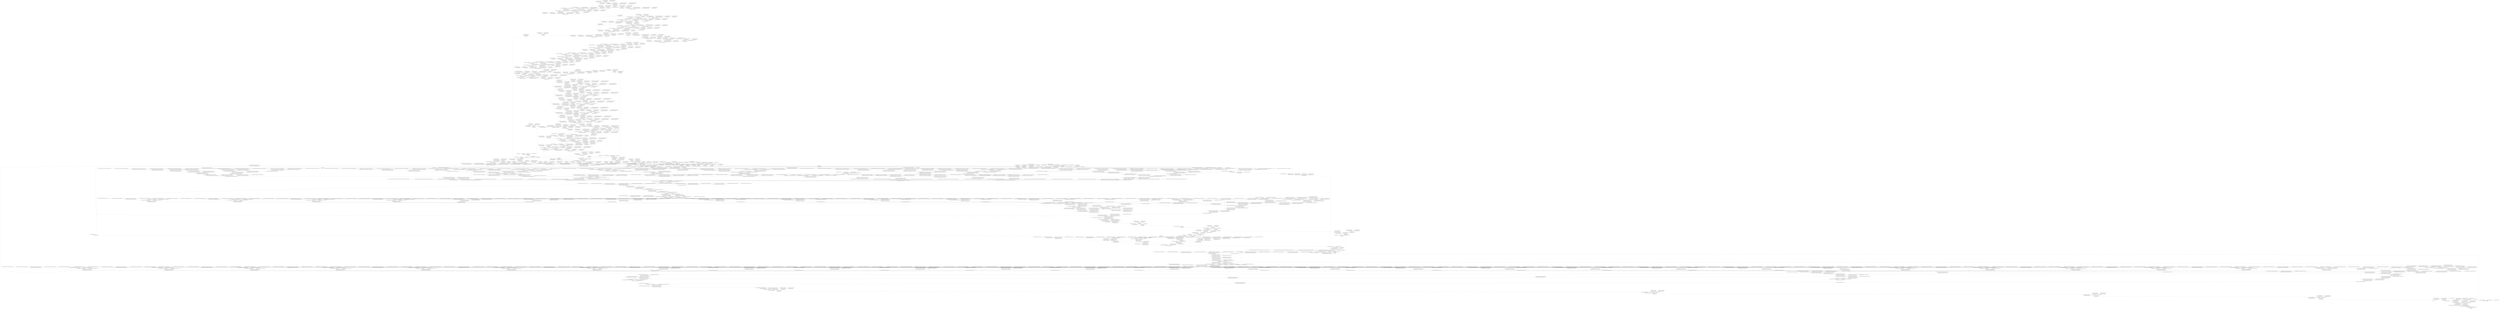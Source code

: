 strict digraph  {
self [op=Placeholder];
self_1 [op=Placeholder];
"maskrcnn/tf_op_layer_resnet50/Pad/resnet50/Pad/paddings" [op=Const];
"maskrcnn/tf_op_layer_resnet50/Pad/resnet50/Pad" [op=Pad];
"maskrcnn/nncf_wrapper_conv2d/ReadVariableOp/resource" [op=Placeholder];
"maskrcnn/nncf_wrapper_conv2d/ReadVariableOp" [op=ReadVariableOp];
"maskrcnn/nncf_wrapper_conv2d/mul/ReadVariableOp/resource" [op=Placeholder];
"maskrcnn/nncf_wrapper_conv2d/mul/ReadVariableOp" [op=ReadVariableOp];
"maskrcnn/nncf_wrapper_conv2d/mul" [op=Mul];
"maskrcnn/nncf_wrapper_conv2d/Conv2D" [op=Conv2D];
"maskrcnn/tf_op_layer_resnet50/initial_conv/resnet50/initial_conv" [op=Identity];
"maskrcnn/batch_normalization/ReadVariableOp/resource" [op=Placeholder];
"maskrcnn/batch_normalization/ReadVariableOp" [op=ReadVariableOp];
"maskrcnn/batch_normalization/ReadVariableOp_1/resource" [op=Placeholder];
"maskrcnn/batch_normalization/ReadVariableOp_1" [op=ReadVariableOp];
"maskrcnn/batch_normalization/FusedBatchNormV3/ReadVariableOp/resource" [op=Placeholder];
"maskrcnn/batch_normalization/FusedBatchNormV3/ReadVariableOp" [op=ReadVariableOp];
"maskrcnn/batch_normalization/FusedBatchNormV3/ReadVariableOp_1/resource" [op=Placeholder];
"maskrcnn/batch_normalization/FusedBatchNormV3/ReadVariableOp_1" [op=ReadVariableOp];
"maskrcnn/batch_normalization/FusedBatchNormV3" [op=FusedBatchNormV3];
"maskrcnn/tf_op_layer_resnet50/Relu/resnet50/Relu" [op=Relu];
"maskrcnn/max_pooling2d/MaxPool" [op=MaxPool];
"maskrcnn/tf_op_layer_resnet50/initial_max_pool/resnet50/initial_max_pool" [op=Identity];
"maskrcnn/nncf_wrapper_conv2d_2/ReadVariableOp/resource" [op=Placeholder];
"maskrcnn/nncf_wrapper_conv2d_2/ReadVariableOp" [op=ReadVariableOp];
"maskrcnn/nncf_wrapper_conv2d_2/mul/ReadVariableOp/resource" [op=Placeholder];
"maskrcnn/nncf_wrapper_conv2d_2/mul/ReadVariableOp" [op=ReadVariableOp];
"maskrcnn/nncf_wrapper_conv2d_2/mul" [op=Mul];
"maskrcnn/nncf_wrapper_conv2d_2/Conv2D" [op=Conv2D];
"maskrcnn/batch_normalization_2/ReadVariableOp/resource" [op=Placeholder];
"maskrcnn/batch_normalization_2/ReadVariableOp" [op=ReadVariableOp];
"maskrcnn/batch_normalization_2/ReadVariableOp_1/resource" [op=Placeholder];
"maskrcnn/batch_normalization_2/ReadVariableOp_1" [op=ReadVariableOp];
"maskrcnn/batch_normalization_2/FusedBatchNormV3/ReadVariableOp/resource" [op=Placeholder];
"maskrcnn/batch_normalization_2/FusedBatchNormV3/ReadVariableOp" [op=ReadVariableOp];
"maskrcnn/batch_normalization_2/FusedBatchNormV3/ReadVariableOp_1/resource" [op=Placeholder];
"maskrcnn/batch_normalization_2/FusedBatchNormV3/ReadVariableOp_1" [op=ReadVariableOp];
"maskrcnn/batch_normalization_2/FusedBatchNormV3" [op=FusedBatchNormV3];
"maskrcnn/tf_op_layer_resnet50/Relu_1/resnet50/Relu_1" [op=Relu];
"maskrcnn/nncf_wrapper_conv2d_3/ReadVariableOp/resource" [op=Placeholder];
"maskrcnn/nncf_wrapper_conv2d_3/ReadVariableOp" [op=ReadVariableOp];
"maskrcnn/nncf_wrapper_conv2d_3/mul/ReadVariableOp/resource" [op=Placeholder];
"maskrcnn/nncf_wrapper_conv2d_3/mul/ReadVariableOp" [op=ReadVariableOp];
"maskrcnn/nncf_wrapper_conv2d_3/mul" [op=Mul];
"maskrcnn/nncf_wrapper_conv2d_3/Conv2D" [op=Conv2D];
"maskrcnn/batch_normalization_3/ReadVariableOp/resource" [op=Placeholder];
"maskrcnn/batch_normalization_3/ReadVariableOp" [op=ReadVariableOp];
"maskrcnn/batch_normalization_3/ReadVariableOp_1/resource" [op=Placeholder];
"maskrcnn/batch_normalization_3/ReadVariableOp_1" [op=ReadVariableOp];
"maskrcnn/batch_normalization_3/FusedBatchNormV3/ReadVariableOp/resource" [op=Placeholder];
"maskrcnn/batch_normalization_3/FusedBatchNormV3/ReadVariableOp" [op=ReadVariableOp];
"maskrcnn/batch_normalization_3/FusedBatchNormV3/ReadVariableOp_1/resource" [op=Placeholder];
"maskrcnn/batch_normalization_3/FusedBatchNormV3/ReadVariableOp_1" [op=ReadVariableOp];
"maskrcnn/batch_normalization_3/FusedBatchNormV3" [op=FusedBatchNormV3];
"maskrcnn/tf_op_layer_resnet50/Relu_2/resnet50/Relu_2" [op=Relu];
"maskrcnn/nncf_wrapper_conv2d_1/ReadVariableOp/resource" [op=Placeholder];
"maskrcnn/nncf_wrapper_conv2d_1/ReadVariableOp" [op=ReadVariableOp];
"maskrcnn/nncf_wrapper_conv2d_1/mul/ReadVariableOp/resource" [op=Placeholder];
"maskrcnn/nncf_wrapper_conv2d_1/mul/ReadVariableOp" [op=ReadVariableOp];
"maskrcnn/nncf_wrapper_conv2d_1/mul" [op=Mul];
"maskrcnn/nncf_wrapper_conv2d_1/Conv2D" [op=Conv2D];
"maskrcnn/nncf_wrapper_conv2d_4/ReadVariableOp/resource" [op=Placeholder];
"maskrcnn/nncf_wrapper_conv2d_4/ReadVariableOp" [op=ReadVariableOp];
"maskrcnn/nncf_wrapper_conv2d_4/mul/ReadVariableOp/resource" [op=Placeholder];
"maskrcnn/nncf_wrapper_conv2d_4/mul/ReadVariableOp" [op=ReadVariableOp];
"maskrcnn/nncf_wrapper_conv2d_4/mul" [op=Mul];
"maskrcnn/nncf_wrapper_conv2d_4/Conv2D" [op=Conv2D];
"maskrcnn/batch_normalization_4/ReadVariableOp/resource" [op=Placeholder];
"maskrcnn/batch_normalization_4/ReadVariableOp" [op=ReadVariableOp];
"maskrcnn/batch_normalization_4/ReadVariableOp_1/resource" [op=Placeholder];
"maskrcnn/batch_normalization_4/ReadVariableOp_1" [op=ReadVariableOp];
"maskrcnn/batch_normalization_4/FusedBatchNormV3/ReadVariableOp/resource" [op=Placeholder];
"maskrcnn/batch_normalization_4/FusedBatchNormV3/ReadVariableOp" [op=ReadVariableOp];
"maskrcnn/batch_normalization_4/FusedBatchNormV3/ReadVariableOp_1/resource" [op=Placeholder];
"maskrcnn/batch_normalization_4/FusedBatchNormV3/ReadVariableOp_1" [op=ReadVariableOp];
"maskrcnn/batch_normalization_4/FusedBatchNormV3" [op=FusedBatchNormV3];
"maskrcnn/batch_normalization_1/ReadVariableOp/resource" [op=Placeholder];
"maskrcnn/batch_normalization_1/ReadVariableOp" [op=ReadVariableOp];
"maskrcnn/batch_normalization_1/ReadVariableOp_1/resource" [op=Placeholder];
"maskrcnn/batch_normalization_1/ReadVariableOp_1" [op=ReadVariableOp];
"maskrcnn/batch_normalization_1/FusedBatchNormV3/ReadVariableOp/resource" [op=Placeholder];
"maskrcnn/batch_normalization_1/FusedBatchNormV3/ReadVariableOp" [op=ReadVariableOp];
"maskrcnn/batch_normalization_1/FusedBatchNormV3/ReadVariableOp_1/resource" [op=Placeholder];
"maskrcnn/batch_normalization_1/FusedBatchNormV3/ReadVariableOp_1" [op=ReadVariableOp];
"maskrcnn/batch_normalization_1/FusedBatchNormV3" [op=FusedBatchNormV3];
"maskrcnn/tf_op_layer_resnet50/add/resnet50/add" [op=AddV2];
"maskrcnn/tf_op_layer_resnet50/Relu_3/resnet50/Relu_3" [op=Relu];
"maskrcnn/nncf_wrapper_conv2d_5/ReadVariableOp/resource" [op=Placeholder];
"maskrcnn/nncf_wrapper_conv2d_5/ReadVariableOp" [op=ReadVariableOp];
"maskrcnn/nncf_wrapper_conv2d_5/mul/ReadVariableOp/resource" [op=Placeholder];
"maskrcnn/nncf_wrapper_conv2d_5/mul/ReadVariableOp" [op=ReadVariableOp];
"maskrcnn/nncf_wrapper_conv2d_5/mul" [op=Mul];
"maskrcnn/nncf_wrapper_conv2d_5/Conv2D" [op=Conv2D];
"maskrcnn/batch_normalization_5/ReadVariableOp/resource" [op=Placeholder];
"maskrcnn/batch_normalization_5/ReadVariableOp" [op=ReadVariableOp];
"maskrcnn/batch_normalization_5/ReadVariableOp_1/resource" [op=Placeholder];
"maskrcnn/batch_normalization_5/ReadVariableOp_1" [op=ReadVariableOp];
"maskrcnn/batch_normalization_5/FusedBatchNormV3/ReadVariableOp/resource" [op=Placeholder];
"maskrcnn/batch_normalization_5/FusedBatchNormV3/ReadVariableOp" [op=ReadVariableOp];
"maskrcnn/batch_normalization_5/FusedBatchNormV3/ReadVariableOp_1/resource" [op=Placeholder];
"maskrcnn/batch_normalization_5/FusedBatchNormV3/ReadVariableOp_1" [op=ReadVariableOp];
"maskrcnn/batch_normalization_5/FusedBatchNormV3" [op=FusedBatchNormV3];
"maskrcnn/tf_op_layer_resnet50/Relu_4/resnet50/Relu_4" [op=Relu];
"maskrcnn/nncf_wrapper_conv2d_6/ReadVariableOp/resource" [op=Placeholder];
"maskrcnn/nncf_wrapper_conv2d_6/ReadVariableOp" [op=ReadVariableOp];
"maskrcnn/nncf_wrapper_conv2d_6/mul/ReadVariableOp/resource" [op=Placeholder];
"maskrcnn/nncf_wrapper_conv2d_6/mul/ReadVariableOp" [op=ReadVariableOp];
"maskrcnn/nncf_wrapper_conv2d_6/mul" [op=Mul];
"maskrcnn/nncf_wrapper_conv2d_6/Conv2D" [op=Conv2D];
"maskrcnn/batch_normalization_6/ReadVariableOp/resource" [op=Placeholder];
"maskrcnn/batch_normalization_6/ReadVariableOp" [op=ReadVariableOp];
"maskrcnn/batch_normalization_6/ReadVariableOp_1/resource" [op=Placeholder];
"maskrcnn/batch_normalization_6/ReadVariableOp_1" [op=ReadVariableOp];
"maskrcnn/batch_normalization_6/FusedBatchNormV3/ReadVariableOp/resource" [op=Placeholder];
"maskrcnn/batch_normalization_6/FusedBatchNormV3/ReadVariableOp" [op=ReadVariableOp];
"maskrcnn/batch_normalization_6/FusedBatchNormV3/ReadVariableOp_1/resource" [op=Placeholder];
"maskrcnn/batch_normalization_6/FusedBatchNormV3/ReadVariableOp_1" [op=ReadVariableOp];
"maskrcnn/batch_normalization_6/FusedBatchNormV3" [op=FusedBatchNormV3];
"maskrcnn/tf_op_layer_resnet50/Relu_5/resnet50/Relu_5" [op=Relu];
"maskrcnn/nncf_wrapper_conv2d_7/ReadVariableOp/resource" [op=Placeholder];
"maskrcnn/nncf_wrapper_conv2d_7/ReadVariableOp" [op=ReadVariableOp];
"maskrcnn/nncf_wrapper_conv2d_7/mul/ReadVariableOp/resource" [op=Placeholder];
"maskrcnn/nncf_wrapper_conv2d_7/mul/ReadVariableOp" [op=ReadVariableOp];
"maskrcnn/nncf_wrapper_conv2d_7/mul" [op=Mul];
"maskrcnn/nncf_wrapper_conv2d_7/Conv2D" [op=Conv2D];
"maskrcnn/batch_normalization_7/ReadVariableOp/resource" [op=Placeholder];
"maskrcnn/batch_normalization_7/ReadVariableOp" [op=ReadVariableOp];
"maskrcnn/batch_normalization_7/ReadVariableOp_1/resource" [op=Placeholder];
"maskrcnn/batch_normalization_7/ReadVariableOp_1" [op=ReadVariableOp];
"maskrcnn/batch_normalization_7/FusedBatchNormV3/ReadVariableOp/resource" [op=Placeholder];
"maskrcnn/batch_normalization_7/FusedBatchNormV3/ReadVariableOp" [op=ReadVariableOp];
"maskrcnn/batch_normalization_7/FusedBatchNormV3/ReadVariableOp_1/resource" [op=Placeholder];
"maskrcnn/batch_normalization_7/FusedBatchNormV3/ReadVariableOp_1" [op=ReadVariableOp];
"maskrcnn/batch_normalization_7/FusedBatchNormV3" [op=FusedBatchNormV3];
"maskrcnn/tf_op_layer_resnet50/add_1/resnet50/add_1" [op=AddV2];
"maskrcnn/tf_op_layer_resnet50/Relu_6/resnet50/Relu_6" [op=Relu];
"maskrcnn/nncf_wrapper_conv2d_8/ReadVariableOp/resource" [op=Placeholder];
"maskrcnn/nncf_wrapper_conv2d_8/ReadVariableOp" [op=ReadVariableOp];
"maskrcnn/nncf_wrapper_conv2d_8/mul/ReadVariableOp/resource" [op=Placeholder];
"maskrcnn/nncf_wrapper_conv2d_8/mul/ReadVariableOp" [op=ReadVariableOp];
"maskrcnn/nncf_wrapper_conv2d_8/mul" [op=Mul];
"maskrcnn/nncf_wrapper_conv2d_8/Conv2D" [op=Conv2D];
"maskrcnn/batch_normalization_8/ReadVariableOp/resource" [op=Placeholder];
"maskrcnn/batch_normalization_8/ReadVariableOp" [op=ReadVariableOp];
"maskrcnn/batch_normalization_8/ReadVariableOp_1/resource" [op=Placeholder];
"maskrcnn/batch_normalization_8/ReadVariableOp_1" [op=ReadVariableOp];
"maskrcnn/batch_normalization_8/FusedBatchNormV3/ReadVariableOp/resource" [op=Placeholder];
"maskrcnn/batch_normalization_8/FusedBatchNormV3/ReadVariableOp" [op=ReadVariableOp];
"maskrcnn/batch_normalization_8/FusedBatchNormV3/ReadVariableOp_1/resource" [op=Placeholder];
"maskrcnn/batch_normalization_8/FusedBatchNormV3/ReadVariableOp_1" [op=ReadVariableOp];
"maskrcnn/batch_normalization_8/FusedBatchNormV3" [op=FusedBatchNormV3];
"maskrcnn/tf_op_layer_resnet50/Relu_7/resnet50/Relu_7" [op=Relu];
"maskrcnn/nncf_wrapper_conv2d_9/ReadVariableOp/resource" [op=Placeholder];
"maskrcnn/nncf_wrapper_conv2d_9/ReadVariableOp" [op=ReadVariableOp];
"maskrcnn/nncf_wrapper_conv2d_9/mul/ReadVariableOp/resource" [op=Placeholder];
"maskrcnn/nncf_wrapper_conv2d_9/mul/ReadVariableOp" [op=ReadVariableOp];
"maskrcnn/nncf_wrapper_conv2d_9/mul" [op=Mul];
"maskrcnn/nncf_wrapper_conv2d_9/Conv2D" [op=Conv2D];
"maskrcnn/batch_normalization_9/ReadVariableOp/resource" [op=Placeholder];
"maskrcnn/batch_normalization_9/ReadVariableOp" [op=ReadVariableOp];
"maskrcnn/batch_normalization_9/ReadVariableOp_1/resource" [op=Placeholder];
"maskrcnn/batch_normalization_9/ReadVariableOp_1" [op=ReadVariableOp];
"maskrcnn/batch_normalization_9/FusedBatchNormV3/ReadVariableOp/resource" [op=Placeholder];
"maskrcnn/batch_normalization_9/FusedBatchNormV3/ReadVariableOp" [op=ReadVariableOp];
"maskrcnn/batch_normalization_9/FusedBatchNormV3/ReadVariableOp_1/resource" [op=Placeholder];
"maskrcnn/batch_normalization_9/FusedBatchNormV3/ReadVariableOp_1" [op=ReadVariableOp];
"maskrcnn/batch_normalization_9/FusedBatchNormV3" [op=FusedBatchNormV3];
"maskrcnn/tf_op_layer_resnet50/Relu_8/resnet50/Relu_8" [op=Relu];
"maskrcnn/nncf_wrapper_conv2d_10/ReadVariableOp/resource" [op=Placeholder];
"maskrcnn/nncf_wrapper_conv2d_10/ReadVariableOp" [op=ReadVariableOp];
"maskrcnn/nncf_wrapper_conv2d_10/mul/ReadVariableOp/resource" [op=Placeholder];
"maskrcnn/nncf_wrapper_conv2d_10/mul/ReadVariableOp" [op=ReadVariableOp];
"maskrcnn/nncf_wrapper_conv2d_10/mul" [op=Mul];
"maskrcnn/nncf_wrapper_conv2d_10/Conv2D" [op=Conv2D];
"maskrcnn/batch_normalization_10/ReadVariableOp/resource" [op=Placeholder];
"maskrcnn/batch_normalization_10/ReadVariableOp" [op=ReadVariableOp];
"maskrcnn/batch_normalization_10/ReadVariableOp_1/resource" [op=Placeholder];
"maskrcnn/batch_normalization_10/ReadVariableOp_1" [op=ReadVariableOp];
"maskrcnn/batch_normalization_10/FusedBatchNormV3/ReadVariableOp/resource" [op=Placeholder];
"maskrcnn/batch_normalization_10/FusedBatchNormV3/ReadVariableOp" [op=ReadVariableOp];
"maskrcnn/batch_normalization_10/FusedBatchNormV3/ReadVariableOp_1/resource" [op=Placeholder];
"maskrcnn/batch_normalization_10/FusedBatchNormV3/ReadVariableOp_1" [op=ReadVariableOp];
"maskrcnn/batch_normalization_10/FusedBatchNormV3" [op=FusedBatchNormV3];
"maskrcnn/tf_op_layer_resnet50/add_2/resnet50/add_2" [op=AddV2];
"maskrcnn/tf_op_layer_resnet50/Relu_9/resnet50/Relu_9" [op=Relu];
"maskrcnn/tf_op_layer_resnet50/block_group1/resnet50/block_group1" [op=Identity];
"maskrcnn/nncf_wrapper_conv2d_12/ReadVariableOp/resource" [op=Placeholder];
"maskrcnn/nncf_wrapper_conv2d_12/ReadVariableOp" [op=ReadVariableOp];
"maskrcnn/nncf_wrapper_conv2d_12/mul/ReadVariableOp/resource" [op=Placeholder];
"maskrcnn/nncf_wrapper_conv2d_12/mul/ReadVariableOp" [op=ReadVariableOp];
"maskrcnn/nncf_wrapper_conv2d_12/mul" [op=Mul];
"maskrcnn/nncf_wrapper_conv2d_12/Conv2D" [op=Conv2D];
"maskrcnn/batch_normalization_12/ReadVariableOp/resource" [op=Placeholder];
"maskrcnn/batch_normalization_12/ReadVariableOp" [op=ReadVariableOp];
"maskrcnn/batch_normalization_12/ReadVariableOp_1/resource" [op=Placeholder];
"maskrcnn/batch_normalization_12/ReadVariableOp_1" [op=ReadVariableOp];
"maskrcnn/batch_normalization_12/FusedBatchNormV3/ReadVariableOp/resource" [op=Placeholder];
"maskrcnn/batch_normalization_12/FusedBatchNormV3/ReadVariableOp" [op=ReadVariableOp];
"maskrcnn/batch_normalization_12/FusedBatchNormV3/ReadVariableOp_1/resource" [op=Placeholder];
"maskrcnn/batch_normalization_12/FusedBatchNormV3/ReadVariableOp_1" [op=ReadVariableOp];
"maskrcnn/batch_normalization_12/FusedBatchNormV3" [op=FusedBatchNormV3];
"maskrcnn/tf_op_layer_resnet50/Relu_10/resnet50/Relu_10" [op=Relu];
"maskrcnn/tf_op_layer_resnet50/Pad_2/resnet50/Pad_2/paddings" [op=Const];
"maskrcnn/tf_op_layer_resnet50/Pad_2/resnet50/Pad_2" [op=Pad];
"maskrcnn/nncf_wrapper_conv2d_13/ReadVariableOp/resource" [op=Placeholder];
"maskrcnn/nncf_wrapper_conv2d_13/ReadVariableOp" [op=ReadVariableOp];
"maskrcnn/nncf_wrapper_conv2d_13/mul/ReadVariableOp/resource" [op=Placeholder];
"maskrcnn/nncf_wrapper_conv2d_13/mul/ReadVariableOp" [op=ReadVariableOp];
"maskrcnn/nncf_wrapper_conv2d_13/mul" [op=Mul];
"maskrcnn/nncf_wrapper_conv2d_13/Conv2D" [op=Conv2D];
"maskrcnn/batch_normalization_13/ReadVariableOp/resource" [op=Placeholder];
"maskrcnn/batch_normalization_13/ReadVariableOp" [op=ReadVariableOp];
"maskrcnn/batch_normalization_13/ReadVariableOp_1/resource" [op=Placeholder];
"maskrcnn/batch_normalization_13/ReadVariableOp_1" [op=ReadVariableOp];
"maskrcnn/batch_normalization_13/FusedBatchNormV3/ReadVariableOp/resource" [op=Placeholder];
"maskrcnn/batch_normalization_13/FusedBatchNormV3/ReadVariableOp" [op=ReadVariableOp];
"maskrcnn/batch_normalization_13/FusedBatchNormV3/ReadVariableOp_1/resource" [op=Placeholder];
"maskrcnn/batch_normalization_13/FusedBatchNormV3/ReadVariableOp_1" [op=ReadVariableOp];
"maskrcnn/batch_normalization_13/FusedBatchNormV3" [op=FusedBatchNormV3];
"maskrcnn/tf_op_layer_resnet50/Pad_1/resnet50/Pad_1/paddings" [op=Const];
"maskrcnn/tf_op_layer_resnet50/Pad_1/resnet50/Pad_1" [op=Pad];
"maskrcnn/tf_op_layer_resnet50/Relu_11/resnet50/Relu_11" [op=Relu];
"maskrcnn/nncf_wrapper_conv2d_11/ReadVariableOp/resource" [op=Placeholder];
"maskrcnn/nncf_wrapper_conv2d_11/ReadVariableOp" [op=ReadVariableOp];
"maskrcnn/nncf_wrapper_conv2d_11/mul/ReadVariableOp/resource" [op=Placeholder];
"maskrcnn/nncf_wrapper_conv2d_11/mul/ReadVariableOp" [op=ReadVariableOp];
"maskrcnn/nncf_wrapper_conv2d_11/mul" [op=Mul];
"maskrcnn/nncf_wrapper_conv2d_11/Conv2D" [op=Conv2D];
"maskrcnn/nncf_wrapper_conv2d_14/ReadVariableOp/resource" [op=Placeholder];
"maskrcnn/nncf_wrapper_conv2d_14/ReadVariableOp" [op=ReadVariableOp];
"maskrcnn/nncf_wrapper_conv2d_14/mul/ReadVariableOp/resource" [op=Placeholder];
"maskrcnn/nncf_wrapper_conv2d_14/mul/ReadVariableOp" [op=ReadVariableOp];
"maskrcnn/nncf_wrapper_conv2d_14/mul" [op=Mul];
"maskrcnn/nncf_wrapper_conv2d_14/Conv2D" [op=Conv2D];
"maskrcnn/batch_normalization_14/ReadVariableOp/resource" [op=Placeholder];
"maskrcnn/batch_normalization_14/ReadVariableOp" [op=ReadVariableOp];
"maskrcnn/batch_normalization_14/ReadVariableOp_1/resource" [op=Placeholder];
"maskrcnn/batch_normalization_14/ReadVariableOp_1" [op=ReadVariableOp];
"maskrcnn/batch_normalization_14/FusedBatchNormV3/ReadVariableOp/resource" [op=Placeholder];
"maskrcnn/batch_normalization_14/FusedBatchNormV3/ReadVariableOp" [op=ReadVariableOp];
"maskrcnn/batch_normalization_14/FusedBatchNormV3/ReadVariableOp_1/resource" [op=Placeholder];
"maskrcnn/batch_normalization_14/FusedBatchNormV3/ReadVariableOp_1" [op=ReadVariableOp];
"maskrcnn/batch_normalization_14/FusedBatchNormV3" [op=FusedBatchNormV3];
"maskrcnn/batch_normalization_11/ReadVariableOp/resource" [op=Placeholder];
"maskrcnn/batch_normalization_11/ReadVariableOp" [op=ReadVariableOp];
"maskrcnn/batch_normalization_11/ReadVariableOp_1/resource" [op=Placeholder];
"maskrcnn/batch_normalization_11/ReadVariableOp_1" [op=ReadVariableOp];
"maskrcnn/batch_normalization_11/FusedBatchNormV3/ReadVariableOp/resource" [op=Placeholder];
"maskrcnn/batch_normalization_11/FusedBatchNormV3/ReadVariableOp" [op=ReadVariableOp];
"maskrcnn/batch_normalization_11/FusedBatchNormV3/ReadVariableOp_1/resource" [op=Placeholder];
"maskrcnn/batch_normalization_11/FusedBatchNormV3/ReadVariableOp_1" [op=ReadVariableOp];
"maskrcnn/batch_normalization_11/FusedBatchNormV3" [op=FusedBatchNormV3];
"maskrcnn/tf_op_layer_resnet50/add_3/resnet50/add_3" [op=AddV2];
"maskrcnn/tf_op_layer_resnet50/Relu_12/resnet50/Relu_12" [op=Relu];
"maskrcnn/nncf_wrapper_conv2d_15/ReadVariableOp/resource" [op=Placeholder];
"maskrcnn/nncf_wrapper_conv2d_15/ReadVariableOp" [op=ReadVariableOp];
"maskrcnn/nncf_wrapper_conv2d_15/mul/ReadVariableOp/resource" [op=Placeholder];
"maskrcnn/nncf_wrapper_conv2d_15/mul/ReadVariableOp" [op=ReadVariableOp];
"maskrcnn/nncf_wrapper_conv2d_15/mul" [op=Mul];
"maskrcnn/nncf_wrapper_conv2d_15/Conv2D" [op=Conv2D];
"maskrcnn/batch_normalization_15/ReadVariableOp/resource" [op=Placeholder];
"maskrcnn/batch_normalization_15/ReadVariableOp" [op=ReadVariableOp];
"maskrcnn/batch_normalization_15/ReadVariableOp_1/resource" [op=Placeholder];
"maskrcnn/batch_normalization_15/ReadVariableOp_1" [op=ReadVariableOp];
"maskrcnn/batch_normalization_15/FusedBatchNormV3/ReadVariableOp/resource" [op=Placeholder];
"maskrcnn/batch_normalization_15/FusedBatchNormV3/ReadVariableOp" [op=ReadVariableOp];
"maskrcnn/batch_normalization_15/FusedBatchNormV3/ReadVariableOp_1/resource" [op=Placeholder];
"maskrcnn/batch_normalization_15/FusedBatchNormV3/ReadVariableOp_1" [op=ReadVariableOp];
"maskrcnn/batch_normalization_15/FusedBatchNormV3" [op=FusedBatchNormV3];
"maskrcnn/tf_op_layer_resnet50/Relu_13/resnet50/Relu_13" [op=Relu];
"maskrcnn/nncf_wrapper_conv2d_16/ReadVariableOp/resource" [op=Placeholder];
"maskrcnn/nncf_wrapper_conv2d_16/ReadVariableOp" [op=ReadVariableOp];
"maskrcnn/nncf_wrapper_conv2d_16/mul/ReadVariableOp/resource" [op=Placeholder];
"maskrcnn/nncf_wrapper_conv2d_16/mul/ReadVariableOp" [op=ReadVariableOp];
"maskrcnn/nncf_wrapper_conv2d_16/mul" [op=Mul];
"maskrcnn/nncf_wrapper_conv2d_16/Conv2D" [op=Conv2D];
"maskrcnn/batch_normalization_16/ReadVariableOp/resource" [op=Placeholder];
"maskrcnn/batch_normalization_16/ReadVariableOp" [op=ReadVariableOp];
"maskrcnn/batch_normalization_16/ReadVariableOp_1/resource" [op=Placeholder];
"maskrcnn/batch_normalization_16/ReadVariableOp_1" [op=ReadVariableOp];
"maskrcnn/batch_normalization_16/FusedBatchNormV3/ReadVariableOp/resource" [op=Placeholder];
"maskrcnn/batch_normalization_16/FusedBatchNormV3/ReadVariableOp" [op=ReadVariableOp];
"maskrcnn/batch_normalization_16/FusedBatchNormV3/ReadVariableOp_1/resource" [op=Placeholder];
"maskrcnn/batch_normalization_16/FusedBatchNormV3/ReadVariableOp_1" [op=ReadVariableOp];
"maskrcnn/batch_normalization_16/FusedBatchNormV3" [op=FusedBatchNormV3];
"maskrcnn/tf_op_layer_resnet50/Relu_14/resnet50/Relu_14" [op=Relu];
"maskrcnn/nncf_wrapper_conv2d_17/ReadVariableOp/resource" [op=Placeholder];
"maskrcnn/nncf_wrapper_conv2d_17/ReadVariableOp" [op=ReadVariableOp];
"maskrcnn/nncf_wrapper_conv2d_17/mul/ReadVariableOp/resource" [op=Placeholder];
"maskrcnn/nncf_wrapper_conv2d_17/mul/ReadVariableOp" [op=ReadVariableOp];
"maskrcnn/nncf_wrapper_conv2d_17/mul" [op=Mul];
"maskrcnn/nncf_wrapper_conv2d_17/Conv2D" [op=Conv2D];
"maskrcnn/batch_normalization_17/ReadVariableOp/resource" [op=Placeholder];
"maskrcnn/batch_normalization_17/ReadVariableOp" [op=ReadVariableOp];
"maskrcnn/batch_normalization_17/ReadVariableOp_1/resource" [op=Placeholder];
"maskrcnn/batch_normalization_17/ReadVariableOp_1" [op=ReadVariableOp];
"maskrcnn/batch_normalization_17/FusedBatchNormV3/ReadVariableOp/resource" [op=Placeholder];
"maskrcnn/batch_normalization_17/FusedBatchNormV3/ReadVariableOp" [op=ReadVariableOp];
"maskrcnn/batch_normalization_17/FusedBatchNormV3/ReadVariableOp_1/resource" [op=Placeholder];
"maskrcnn/batch_normalization_17/FusedBatchNormV3/ReadVariableOp_1" [op=ReadVariableOp];
"maskrcnn/batch_normalization_17/FusedBatchNormV3" [op=FusedBatchNormV3];
"maskrcnn/tf_op_layer_resnet50/add_4/resnet50/add_4" [op=AddV2];
"maskrcnn/tf_op_layer_resnet50/Relu_15/resnet50/Relu_15" [op=Relu];
"maskrcnn/nncf_wrapper_conv2d_18/ReadVariableOp/resource" [op=Placeholder];
"maskrcnn/nncf_wrapper_conv2d_18/ReadVariableOp" [op=ReadVariableOp];
"maskrcnn/nncf_wrapper_conv2d_18/mul/ReadVariableOp/resource" [op=Placeholder];
"maskrcnn/nncf_wrapper_conv2d_18/mul/ReadVariableOp" [op=ReadVariableOp];
"maskrcnn/nncf_wrapper_conv2d_18/mul" [op=Mul];
"maskrcnn/nncf_wrapper_conv2d_18/Conv2D" [op=Conv2D];
"maskrcnn/batch_normalization_18/ReadVariableOp/resource" [op=Placeholder];
"maskrcnn/batch_normalization_18/ReadVariableOp" [op=ReadVariableOp];
"maskrcnn/batch_normalization_18/ReadVariableOp_1/resource" [op=Placeholder];
"maskrcnn/batch_normalization_18/ReadVariableOp_1" [op=ReadVariableOp];
"maskrcnn/batch_normalization_18/FusedBatchNormV3/ReadVariableOp/resource" [op=Placeholder];
"maskrcnn/batch_normalization_18/FusedBatchNormV3/ReadVariableOp" [op=ReadVariableOp];
"maskrcnn/batch_normalization_18/FusedBatchNormV3/ReadVariableOp_1/resource" [op=Placeholder];
"maskrcnn/batch_normalization_18/FusedBatchNormV3/ReadVariableOp_1" [op=ReadVariableOp];
"maskrcnn/batch_normalization_18/FusedBatchNormV3" [op=FusedBatchNormV3];
"maskrcnn/tf_op_layer_resnet50/Relu_16/resnet50/Relu_16" [op=Relu];
"maskrcnn/nncf_wrapper_conv2d_19/ReadVariableOp/resource" [op=Placeholder];
"maskrcnn/nncf_wrapper_conv2d_19/ReadVariableOp" [op=ReadVariableOp];
"maskrcnn/nncf_wrapper_conv2d_19/mul/ReadVariableOp/resource" [op=Placeholder];
"maskrcnn/nncf_wrapper_conv2d_19/mul/ReadVariableOp" [op=ReadVariableOp];
"maskrcnn/nncf_wrapper_conv2d_19/mul" [op=Mul];
"maskrcnn/nncf_wrapper_conv2d_19/Conv2D" [op=Conv2D];
"maskrcnn/batch_normalization_19/ReadVariableOp/resource" [op=Placeholder];
"maskrcnn/batch_normalization_19/ReadVariableOp" [op=ReadVariableOp];
"maskrcnn/batch_normalization_19/ReadVariableOp_1/resource" [op=Placeholder];
"maskrcnn/batch_normalization_19/ReadVariableOp_1" [op=ReadVariableOp];
"maskrcnn/batch_normalization_19/FusedBatchNormV3/ReadVariableOp/resource" [op=Placeholder];
"maskrcnn/batch_normalization_19/FusedBatchNormV3/ReadVariableOp" [op=ReadVariableOp];
"maskrcnn/batch_normalization_19/FusedBatchNormV3/ReadVariableOp_1/resource" [op=Placeholder];
"maskrcnn/batch_normalization_19/FusedBatchNormV3/ReadVariableOp_1" [op=ReadVariableOp];
"maskrcnn/batch_normalization_19/FusedBatchNormV3" [op=FusedBatchNormV3];
"maskrcnn/tf_op_layer_resnet50/Relu_17/resnet50/Relu_17" [op=Relu];
"maskrcnn/nncf_wrapper_conv2d_20/ReadVariableOp/resource" [op=Placeholder];
"maskrcnn/nncf_wrapper_conv2d_20/ReadVariableOp" [op=ReadVariableOp];
"maskrcnn/nncf_wrapper_conv2d_20/mul/ReadVariableOp/resource" [op=Placeholder];
"maskrcnn/nncf_wrapper_conv2d_20/mul/ReadVariableOp" [op=ReadVariableOp];
"maskrcnn/nncf_wrapper_conv2d_20/mul" [op=Mul];
"maskrcnn/nncf_wrapper_conv2d_20/Conv2D" [op=Conv2D];
"maskrcnn/batch_normalization_20/ReadVariableOp/resource" [op=Placeholder];
"maskrcnn/batch_normalization_20/ReadVariableOp" [op=ReadVariableOp];
"maskrcnn/batch_normalization_20/ReadVariableOp_1/resource" [op=Placeholder];
"maskrcnn/batch_normalization_20/ReadVariableOp_1" [op=ReadVariableOp];
"maskrcnn/batch_normalization_20/FusedBatchNormV3/ReadVariableOp/resource" [op=Placeholder];
"maskrcnn/batch_normalization_20/FusedBatchNormV3/ReadVariableOp" [op=ReadVariableOp];
"maskrcnn/batch_normalization_20/FusedBatchNormV3/ReadVariableOp_1/resource" [op=Placeholder];
"maskrcnn/batch_normalization_20/FusedBatchNormV3/ReadVariableOp_1" [op=ReadVariableOp];
"maskrcnn/batch_normalization_20/FusedBatchNormV3" [op=FusedBatchNormV3];
"maskrcnn/tf_op_layer_resnet50/add_5/resnet50/add_5" [op=AddV2];
"maskrcnn/tf_op_layer_resnet50/Relu_18/resnet50/Relu_18" [op=Relu];
"maskrcnn/nncf_wrapper_conv2d_21/ReadVariableOp/resource" [op=Placeholder];
"maskrcnn/nncf_wrapper_conv2d_21/ReadVariableOp" [op=ReadVariableOp];
"maskrcnn/nncf_wrapper_conv2d_21/mul/ReadVariableOp/resource" [op=Placeholder];
"maskrcnn/nncf_wrapper_conv2d_21/mul/ReadVariableOp" [op=ReadVariableOp];
"maskrcnn/nncf_wrapper_conv2d_21/mul" [op=Mul];
"maskrcnn/nncf_wrapper_conv2d_21/Conv2D" [op=Conv2D];
"maskrcnn/batch_normalization_21/ReadVariableOp/resource" [op=Placeholder];
"maskrcnn/batch_normalization_21/ReadVariableOp" [op=ReadVariableOp];
"maskrcnn/batch_normalization_21/ReadVariableOp_1/resource" [op=Placeholder];
"maskrcnn/batch_normalization_21/ReadVariableOp_1" [op=ReadVariableOp];
"maskrcnn/batch_normalization_21/FusedBatchNormV3/ReadVariableOp/resource" [op=Placeholder];
"maskrcnn/batch_normalization_21/FusedBatchNormV3/ReadVariableOp" [op=ReadVariableOp];
"maskrcnn/batch_normalization_21/FusedBatchNormV3/ReadVariableOp_1/resource" [op=Placeholder];
"maskrcnn/batch_normalization_21/FusedBatchNormV3/ReadVariableOp_1" [op=ReadVariableOp];
"maskrcnn/batch_normalization_21/FusedBatchNormV3" [op=FusedBatchNormV3];
"maskrcnn/tf_op_layer_resnet50/Relu_19/resnet50/Relu_19" [op=Relu];
"maskrcnn/nncf_wrapper_conv2d_22/ReadVariableOp/resource" [op=Placeholder];
"maskrcnn/nncf_wrapper_conv2d_22/ReadVariableOp" [op=ReadVariableOp];
"maskrcnn/nncf_wrapper_conv2d_22/mul/ReadVariableOp/resource" [op=Placeholder];
"maskrcnn/nncf_wrapper_conv2d_22/mul/ReadVariableOp" [op=ReadVariableOp];
"maskrcnn/nncf_wrapper_conv2d_22/mul" [op=Mul];
"maskrcnn/nncf_wrapper_conv2d_22/Conv2D" [op=Conv2D];
"maskrcnn/batch_normalization_22/ReadVariableOp/resource" [op=Placeholder];
"maskrcnn/batch_normalization_22/ReadVariableOp" [op=ReadVariableOp];
"maskrcnn/batch_normalization_22/ReadVariableOp_1/resource" [op=Placeholder];
"maskrcnn/batch_normalization_22/ReadVariableOp_1" [op=ReadVariableOp];
"maskrcnn/batch_normalization_22/FusedBatchNormV3/ReadVariableOp/resource" [op=Placeholder];
"maskrcnn/batch_normalization_22/FusedBatchNormV3/ReadVariableOp" [op=ReadVariableOp];
"maskrcnn/batch_normalization_22/FusedBatchNormV3/ReadVariableOp_1/resource" [op=Placeholder];
"maskrcnn/batch_normalization_22/FusedBatchNormV3/ReadVariableOp_1" [op=ReadVariableOp];
"maskrcnn/batch_normalization_22/FusedBatchNormV3" [op=FusedBatchNormV3];
"maskrcnn/tf_op_layer_resnet50/Relu_20/resnet50/Relu_20" [op=Relu];
"maskrcnn/nncf_wrapper_conv2d_23/ReadVariableOp/resource" [op=Placeholder];
"maskrcnn/nncf_wrapper_conv2d_23/ReadVariableOp" [op=ReadVariableOp];
"maskrcnn/nncf_wrapper_conv2d_23/mul/ReadVariableOp/resource" [op=Placeholder];
"maskrcnn/nncf_wrapper_conv2d_23/mul/ReadVariableOp" [op=ReadVariableOp];
"maskrcnn/nncf_wrapper_conv2d_23/mul" [op=Mul];
"maskrcnn/nncf_wrapper_conv2d_23/Conv2D" [op=Conv2D];
"maskrcnn/batch_normalization_23/ReadVariableOp/resource" [op=Placeholder];
"maskrcnn/batch_normalization_23/ReadVariableOp" [op=ReadVariableOp];
"maskrcnn/batch_normalization_23/ReadVariableOp_1/resource" [op=Placeholder];
"maskrcnn/batch_normalization_23/ReadVariableOp_1" [op=ReadVariableOp];
"maskrcnn/batch_normalization_23/FusedBatchNormV3/ReadVariableOp/resource" [op=Placeholder];
"maskrcnn/batch_normalization_23/FusedBatchNormV3/ReadVariableOp" [op=ReadVariableOp];
"maskrcnn/batch_normalization_23/FusedBatchNormV3/ReadVariableOp_1/resource" [op=Placeholder];
"maskrcnn/batch_normalization_23/FusedBatchNormV3/ReadVariableOp_1" [op=ReadVariableOp];
"maskrcnn/batch_normalization_23/FusedBatchNormV3" [op=FusedBatchNormV3];
"maskrcnn/tf_op_layer_resnet50/add_6/resnet50/add_6" [op=AddV2];
"maskrcnn/tf_op_layer_resnet50/Relu_21/resnet50/Relu_21" [op=Relu];
"maskrcnn/tf_op_layer_resnet50/block_group2/resnet50/block_group2" [op=Identity];
"maskrcnn/nncf_wrapper_conv2d_25/ReadVariableOp/resource" [op=Placeholder];
"maskrcnn/nncf_wrapper_conv2d_25/ReadVariableOp" [op=ReadVariableOp];
"maskrcnn/nncf_wrapper_conv2d_25/mul/ReadVariableOp/resource" [op=Placeholder];
"maskrcnn/nncf_wrapper_conv2d_25/mul/ReadVariableOp" [op=ReadVariableOp];
"maskrcnn/nncf_wrapper_conv2d_25/mul" [op=Mul];
"maskrcnn/nncf_wrapper_conv2d_25/Conv2D" [op=Conv2D];
"maskrcnn/batch_normalization_25/ReadVariableOp/resource" [op=Placeholder];
"maskrcnn/batch_normalization_25/ReadVariableOp" [op=ReadVariableOp];
"maskrcnn/batch_normalization_25/ReadVariableOp_1/resource" [op=Placeholder];
"maskrcnn/batch_normalization_25/ReadVariableOp_1" [op=ReadVariableOp];
"maskrcnn/batch_normalization_25/FusedBatchNormV3/ReadVariableOp/resource" [op=Placeholder];
"maskrcnn/batch_normalization_25/FusedBatchNormV3/ReadVariableOp" [op=ReadVariableOp];
"maskrcnn/batch_normalization_25/FusedBatchNormV3/ReadVariableOp_1/resource" [op=Placeholder];
"maskrcnn/batch_normalization_25/FusedBatchNormV3/ReadVariableOp_1" [op=ReadVariableOp];
"maskrcnn/batch_normalization_25/FusedBatchNormV3" [op=FusedBatchNormV3];
"maskrcnn/tf_op_layer_resnet50/Relu_22/resnet50/Relu_22" [op=Relu];
"maskrcnn/tf_op_layer_resnet50/Pad_4/resnet50/Pad_4/paddings" [op=Const];
"maskrcnn/tf_op_layer_resnet50/Pad_4/resnet50/Pad_4" [op=Pad];
"maskrcnn/nncf_wrapper_conv2d_26/ReadVariableOp/resource" [op=Placeholder];
"maskrcnn/nncf_wrapper_conv2d_26/ReadVariableOp" [op=ReadVariableOp];
"maskrcnn/nncf_wrapper_conv2d_26/mul/ReadVariableOp/resource" [op=Placeholder];
"maskrcnn/nncf_wrapper_conv2d_26/mul/ReadVariableOp" [op=ReadVariableOp];
"maskrcnn/nncf_wrapper_conv2d_26/mul" [op=Mul];
"maskrcnn/nncf_wrapper_conv2d_26/Conv2D" [op=Conv2D];
"maskrcnn/batch_normalization_26/ReadVariableOp/resource" [op=Placeholder];
"maskrcnn/batch_normalization_26/ReadVariableOp" [op=ReadVariableOp];
"maskrcnn/batch_normalization_26/ReadVariableOp_1/resource" [op=Placeholder];
"maskrcnn/batch_normalization_26/ReadVariableOp_1" [op=ReadVariableOp];
"maskrcnn/batch_normalization_26/FusedBatchNormV3/ReadVariableOp/resource" [op=Placeholder];
"maskrcnn/batch_normalization_26/FusedBatchNormV3/ReadVariableOp" [op=ReadVariableOp];
"maskrcnn/batch_normalization_26/FusedBatchNormV3/ReadVariableOp_1/resource" [op=Placeholder];
"maskrcnn/batch_normalization_26/FusedBatchNormV3/ReadVariableOp_1" [op=ReadVariableOp];
"maskrcnn/batch_normalization_26/FusedBatchNormV3" [op=FusedBatchNormV3];
"maskrcnn/tf_op_layer_resnet50/Pad_3/resnet50/Pad_3/paddings" [op=Const];
"maskrcnn/tf_op_layer_resnet50/Pad_3/resnet50/Pad_3" [op=Pad];
"maskrcnn/tf_op_layer_resnet50/Relu_23/resnet50/Relu_23" [op=Relu];
"maskrcnn/nncf_wrapper_conv2d_24/ReadVariableOp/resource" [op=Placeholder];
"maskrcnn/nncf_wrapper_conv2d_24/ReadVariableOp" [op=ReadVariableOp];
"maskrcnn/nncf_wrapper_conv2d_24/mul/ReadVariableOp/resource" [op=Placeholder];
"maskrcnn/nncf_wrapper_conv2d_24/mul/ReadVariableOp" [op=ReadVariableOp];
"maskrcnn/nncf_wrapper_conv2d_24/mul" [op=Mul];
"maskrcnn/nncf_wrapper_conv2d_24/Conv2D" [op=Conv2D];
"maskrcnn/nncf_wrapper_conv2d_27/ReadVariableOp/resource" [op=Placeholder];
"maskrcnn/nncf_wrapper_conv2d_27/ReadVariableOp" [op=ReadVariableOp];
"maskrcnn/nncf_wrapper_conv2d_27/mul/ReadVariableOp/resource" [op=Placeholder];
"maskrcnn/nncf_wrapper_conv2d_27/mul/ReadVariableOp" [op=ReadVariableOp];
"maskrcnn/nncf_wrapper_conv2d_27/mul" [op=Mul];
"maskrcnn/nncf_wrapper_conv2d_27/Conv2D" [op=Conv2D];
"maskrcnn/batch_normalization_27/ReadVariableOp/resource" [op=Placeholder];
"maskrcnn/batch_normalization_27/ReadVariableOp" [op=ReadVariableOp];
"maskrcnn/batch_normalization_27/ReadVariableOp_1/resource" [op=Placeholder];
"maskrcnn/batch_normalization_27/ReadVariableOp_1" [op=ReadVariableOp];
"maskrcnn/batch_normalization_27/FusedBatchNormV3/ReadVariableOp/resource" [op=Placeholder];
"maskrcnn/batch_normalization_27/FusedBatchNormV3/ReadVariableOp" [op=ReadVariableOp];
"maskrcnn/batch_normalization_27/FusedBatchNormV3/ReadVariableOp_1/resource" [op=Placeholder];
"maskrcnn/batch_normalization_27/FusedBatchNormV3/ReadVariableOp_1" [op=ReadVariableOp];
"maskrcnn/batch_normalization_27/FusedBatchNormV3" [op=FusedBatchNormV3];
"maskrcnn/batch_normalization_24/ReadVariableOp/resource" [op=Placeholder];
"maskrcnn/batch_normalization_24/ReadVariableOp" [op=ReadVariableOp];
"maskrcnn/batch_normalization_24/ReadVariableOp_1/resource" [op=Placeholder];
"maskrcnn/batch_normalization_24/ReadVariableOp_1" [op=ReadVariableOp];
"maskrcnn/batch_normalization_24/FusedBatchNormV3/ReadVariableOp/resource" [op=Placeholder];
"maskrcnn/batch_normalization_24/FusedBatchNormV3/ReadVariableOp" [op=ReadVariableOp];
"maskrcnn/batch_normalization_24/FusedBatchNormV3/ReadVariableOp_1/resource" [op=Placeholder];
"maskrcnn/batch_normalization_24/FusedBatchNormV3/ReadVariableOp_1" [op=ReadVariableOp];
"maskrcnn/batch_normalization_24/FusedBatchNormV3" [op=FusedBatchNormV3];
"maskrcnn/tf_op_layer_resnet50/add_7/resnet50/add_7" [op=AddV2];
"maskrcnn/tf_op_layer_resnet50/Relu_24/resnet50/Relu_24" [op=Relu];
"maskrcnn/nncf_wrapper_conv2d_28/ReadVariableOp/resource" [op=Placeholder];
"maskrcnn/nncf_wrapper_conv2d_28/ReadVariableOp" [op=ReadVariableOp];
"maskrcnn/nncf_wrapper_conv2d_28/mul/ReadVariableOp/resource" [op=Placeholder];
"maskrcnn/nncf_wrapper_conv2d_28/mul/ReadVariableOp" [op=ReadVariableOp];
"maskrcnn/nncf_wrapper_conv2d_28/mul" [op=Mul];
"maskrcnn/nncf_wrapper_conv2d_28/Conv2D" [op=Conv2D];
"maskrcnn/batch_normalization_28/ReadVariableOp/resource" [op=Placeholder];
"maskrcnn/batch_normalization_28/ReadVariableOp" [op=ReadVariableOp];
"maskrcnn/batch_normalization_28/ReadVariableOp_1/resource" [op=Placeholder];
"maskrcnn/batch_normalization_28/ReadVariableOp_1" [op=ReadVariableOp];
"maskrcnn/batch_normalization_28/FusedBatchNormV3/ReadVariableOp/resource" [op=Placeholder];
"maskrcnn/batch_normalization_28/FusedBatchNormV3/ReadVariableOp" [op=ReadVariableOp];
"maskrcnn/batch_normalization_28/FusedBatchNormV3/ReadVariableOp_1/resource" [op=Placeholder];
"maskrcnn/batch_normalization_28/FusedBatchNormV3/ReadVariableOp_1" [op=ReadVariableOp];
"maskrcnn/batch_normalization_28/FusedBatchNormV3" [op=FusedBatchNormV3];
"maskrcnn/tf_op_layer_resnet50/Relu_25/resnet50/Relu_25" [op=Relu];
"maskrcnn/nncf_wrapper_conv2d_29/ReadVariableOp/resource" [op=Placeholder];
"maskrcnn/nncf_wrapper_conv2d_29/ReadVariableOp" [op=ReadVariableOp];
"maskrcnn/nncf_wrapper_conv2d_29/mul/ReadVariableOp/resource" [op=Placeholder];
"maskrcnn/nncf_wrapper_conv2d_29/mul/ReadVariableOp" [op=ReadVariableOp];
"maskrcnn/nncf_wrapper_conv2d_29/mul" [op=Mul];
"maskrcnn/nncf_wrapper_conv2d_29/Conv2D" [op=Conv2D];
"maskrcnn/batch_normalization_29/ReadVariableOp/resource" [op=Placeholder];
"maskrcnn/batch_normalization_29/ReadVariableOp" [op=ReadVariableOp];
"maskrcnn/batch_normalization_29/ReadVariableOp_1/resource" [op=Placeholder];
"maskrcnn/batch_normalization_29/ReadVariableOp_1" [op=ReadVariableOp];
"maskrcnn/batch_normalization_29/FusedBatchNormV3/ReadVariableOp/resource" [op=Placeholder];
"maskrcnn/batch_normalization_29/FusedBatchNormV3/ReadVariableOp" [op=ReadVariableOp];
"maskrcnn/batch_normalization_29/FusedBatchNormV3/ReadVariableOp_1/resource" [op=Placeholder];
"maskrcnn/batch_normalization_29/FusedBatchNormV3/ReadVariableOp_1" [op=ReadVariableOp];
"maskrcnn/batch_normalization_29/FusedBatchNormV3" [op=FusedBatchNormV3];
"maskrcnn/tf_op_layer_resnet50/Relu_26/resnet50/Relu_26" [op=Relu];
"maskrcnn/nncf_wrapper_conv2d_30/ReadVariableOp/resource" [op=Placeholder];
"maskrcnn/nncf_wrapper_conv2d_30/ReadVariableOp" [op=ReadVariableOp];
"maskrcnn/nncf_wrapper_conv2d_30/mul/ReadVariableOp/resource" [op=Placeholder];
"maskrcnn/nncf_wrapper_conv2d_30/mul/ReadVariableOp" [op=ReadVariableOp];
"maskrcnn/nncf_wrapper_conv2d_30/mul" [op=Mul];
"maskrcnn/nncf_wrapper_conv2d_30/Conv2D" [op=Conv2D];
"maskrcnn/batch_normalization_30/ReadVariableOp/resource" [op=Placeholder];
"maskrcnn/batch_normalization_30/ReadVariableOp" [op=ReadVariableOp];
"maskrcnn/batch_normalization_30/ReadVariableOp_1/resource" [op=Placeholder];
"maskrcnn/batch_normalization_30/ReadVariableOp_1" [op=ReadVariableOp];
"maskrcnn/batch_normalization_30/FusedBatchNormV3/ReadVariableOp/resource" [op=Placeholder];
"maskrcnn/batch_normalization_30/FusedBatchNormV3/ReadVariableOp" [op=ReadVariableOp];
"maskrcnn/batch_normalization_30/FusedBatchNormV3/ReadVariableOp_1/resource" [op=Placeholder];
"maskrcnn/batch_normalization_30/FusedBatchNormV3/ReadVariableOp_1" [op=ReadVariableOp];
"maskrcnn/batch_normalization_30/FusedBatchNormV3" [op=FusedBatchNormV3];
"maskrcnn/tf_op_layer_resnet50/add_8/resnet50/add_8" [op=AddV2];
"maskrcnn/tf_op_layer_resnet50/Relu_27/resnet50/Relu_27" [op=Relu];
"maskrcnn/nncf_wrapper_conv2d_31/ReadVariableOp/resource" [op=Placeholder];
"maskrcnn/nncf_wrapper_conv2d_31/ReadVariableOp" [op=ReadVariableOp];
"maskrcnn/nncf_wrapper_conv2d_31/mul/ReadVariableOp/resource" [op=Placeholder];
"maskrcnn/nncf_wrapper_conv2d_31/mul/ReadVariableOp" [op=ReadVariableOp];
"maskrcnn/nncf_wrapper_conv2d_31/mul" [op=Mul];
"maskrcnn/nncf_wrapper_conv2d_31/Conv2D" [op=Conv2D];
"maskrcnn/batch_normalization_31/ReadVariableOp/resource" [op=Placeholder];
"maskrcnn/batch_normalization_31/ReadVariableOp" [op=ReadVariableOp];
"maskrcnn/batch_normalization_31/ReadVariableOp_1/resource" [op=Placeholder];
"maskrcnn/batch_normalization_31/ReadVariableOp_1" [op=ReadVariableOp];
"maskrcnn/batch_normalization_31/FusedBatchNormV3/ReadVariableOp/resource" [op=Placeholder];
"maskrcnn/batch_normalization_31/FusedBatchNormV3/ReadVariableOp" [op=ReadVariableOp];
"maskrcnn/batch_normalization_31/FusedBatchNormV3/ReadVariableOp_1/resource" [op=Placeholder];
"maskrcnn/batch_normalization_31/FusedBatchNormV3/ReadVariableOp_1" [op=ReadVariableOp];
"maskrcnn/batch_normalization_31/FusedBatchNormV3" [op=FusedBatchNormV3];
"maskrcnn/tf_op_layer_resnet50/Relu_28/resnet50/Relu_28" [op=Relu];
"maskrcnn/nncf_wrapper_conv2d_32/ReadVariableOp/resource" [op=Placeholder];
"maskrcnn/nncf_wrapper_conv2d_32/ReadVariableOp" [op=ReadVariableOp];
"maskrcnn/nncf_wrapper_conv2d_32/mul/ReadVariableOp/resource" [op=Placeholder];
"maskrcnn/nncf_wrapper_conv2d_32/mul/ReadVariableOp" [op=ReadVariableOp];
"maskrcnn/nncf_wrapper_conv2d_32/mul" [op=Mul];
"maskrcnn/nncf_wrapper_conv2d_32/Conv2D" [op=Conv2D];
"maskrcnn/batch_normalization_32/ReadVariableOp/resource" [op=Placeholder];
"maskrcnn/batch_normalization_32/ReadVariableOp" [op=ReadVariableOp];
"maskrcnn/batch_normalization_32/ReadVariableOp_1/resource" [op=Placeholder];
"maskrcnn/batch_normalization_32/ReadVariableOp_1" [op=ReadVariableOp];
"maskrcnn/batch_normalization_32/FusedBatchNormV3/ReadVariableOp/resource" [op=Placeholder];
"maskrcnn/batch_normalization_32/FusedBatchNormV3/ReadVariableOp" [op=ReadVariableOp];
"maskrcnn/batch_normalization_32/FusedBatchNormV3/ReadVariableOp_1/resource" [op=Placeholder];
"maskrcnn/batch_normalization_32/FusedBatchNormV3/ReadVariableOp_1" [op=ReadVariableOp];
"maskrcnn/batch_normalization_32/FusedBatchNormV3" [op=FusedBatchNormV3];
"maskrcnn/tf_op_layer_resnet50/Relu_29/resnet50/Relu_29" [op=Relu];
"maskrcnn/nncf_wrapper_conv2d_33/ReadVariableOp/resource" [op=Placeholder];
"maskrcnn/nncf_wrapper_conv2d_33/ReadVariableOp" [op=ReadVariableOp];
"maskrcnn/nncf_wrapper_conv2d_33/mul/ReadVariableOp/resource" [op=Placeholder];
"maskrcnn/nncf_wrapper_conv2d_33/mul/ReadVariableOp" [op=ReadVariableOp];
"maskrcnn/nncf_wrapper_conv2d_33/mul" [op=Mul];
"maskrcnn/nncf_wrapper_conv2d_33/Conv2D" [op=Conv2D];
"maskrcnn/batch_normalization_33/ReadVariableOp/resource" [op=Placeholder];
"maskrcnn/batch_normalization_33/ReadVariableOp" [op=ReadVariableOp];
"maskrcnn/batch_normalization_33/ReadVariableOp_1/resource" [op=Placeholder];
"maskrcnn/batch_normalization_33/ReadVariableOp_1" [op=ReadVariableOp];
"maskrcnn/batch_normalization_33/FusedBatchNormV3/ReadVariableOp/resource" [op=Placeholder];
"maskrcnn/batch_normalization_33/FusedBatchNormV3/ReadVariableOp" [op=ReadVariableOp];
"maskrcnn/batch_normalization_33/FusedBatchNormV3/ReadVariableOp_1/resource" [op=Placeholder];
"maskrcnn/batch_normalization_33/FusedBatchNormV3/ReadVariableOp_1" [op=ReadVariableOp];
"maskrcnn/batch_normalization_33/FusedBatchNormV3" [op=FusedBatchNormV3];
"maskrcnn/tf_op_layer_resnet50/add_9/resnet50/add_9" [op=AddV2];
"maskrcnn/tf_op_layer_resnet50/Relu_30/resnet50/Relu_30" [op=Relu];
"maskrcnn/nncf_wrapper_conv2d_34/ReadVariableOp/resource" [op=Placeholder];
"maskrcnn/nncf_wrapper_conv2d_34/ReadVariableOp" [op=ReadVariableOp];
"maskrcnn/nncf_wrapper_conv2d_34/mul/ReadVariableOp/resource" [op=Placeholder];
"maskrcnn/nncf_wrapper_conv2d_34/mul/ReadVariableOp" [op=ReadVariableOp];
"maskrcnn/nncf_wrapper_conv2d_34/mul" [op=Mul];
"maskrcnn/nncf_wrapper_conv2d_34/Conv2D" [op=Conv2D];
"maskrcnn/batch_normalization_34/ReadVariableOp/resource" [op=Placeholder];
"maskrcnn/batch_normalization_34/ReadVariableOp" [op=ReadVariableOp];
"maskrcnn/batch_normalization_34/ReadVariableOp_1/resource" [op=Placeholder];
"maskrcnn/batch_normalization_34/ReadVariableOp_1" [op=ReadVariableOp];
"maskrcnn/batch_normalization_34/FusedBatchNormV3/ReadVariableOp/resource" [op=Placeholder];
"maskrcnn/batch_normalization_34/FusedBatchNormV3/ReadVariableOp" [op=ReadVariableOp];
"maskrcnn/batch_normalization_34/FusedBatchNormV3/ReadVariableOp_1/resource" [op=Placeholder];
"maskrcnn/batch_normalization_34/FusedBatchNormV3/ReadVariableOp_1" [op=ReadVariableOp];
"maskrcnn/batch_normalization_34/FusedBatchNormV3" [op=FusedBatchNormV3];
"maskrcnn/tf_op_layer_resnet50/Relu_31/resnet50/Relu_31" [op=Relu];
"maskrcnn/nncf_wrapper_conv2d_35/ReadVariableOp/resource" [op=Placeholder];
"maskrcnn/nncf_wrapper_conv2d_35/ReadVariableOp" [op=ReadVariableOp];
"maskrcnn/nncf_wrapper_conv2d_35/mul/ReadVariableOp/resource" [op=Placeholder];
"maskrcnn/nncf_wrapper_conv2d_35/mul/ReadVariableOp" [op=ReadVariableOp];
"maskrcnn/nncf_wrapper_conv2d_35/mul" [op=Mul];
"maskrcnn/nncf_wrapper_conv2d_35/Conv2D" [op=Conv2D];
"maskrcnn/batch_normalization_35/ReadVariableOp/resource" [op=Placeholder];
"maskrcnn/batch_normalization_35/ReadVariableOp" [op=ReadVariableOp];
"maskrcnn/batch_normalization_35/ReadVariableOp_1/resource" [op=Placeholder];
"maskrcnn/batch_normalization_35/ReadVariableOp_1" [op=ReadVariableOp];
"maskrcnn/batch_normalization_35/FusedBatchNormV3/ReadVariableOp/resource" [op=Placeholder];
"maskrcnn/batch_normalization_35/FusedBatchNormV3/ReadVariableOp" [op=ReadVariableOp];
"maskrcnn/batch_normalization_35/FusedBatchNormV3/ReadVariableOp_1/resource" [op=Placeholder];
"maskrcnn/batch_normalization_35/FusedBatchNormV3/ReadVariableOp_1" [op=ReadVariableOp];
"maskrcnn/batch_normalization_35/FusedBatchNormV3" [op=FusedBatchNormV3];
"maskrcnn/tf_op_layer_resnet50/Relu_32/resnet50/Relu_32" [op=Relu];
"maskrcnn/nncf_wrapper_conv2d_36/ReadVariableOp/resource" [op=Placeholder];
"maskrcnn/nncf_wrapper_conv2d_36/ReadVariableOp" [op=ReadVariableOp];
"maskrcnn/nncf_wrapper_conv2d_36/mul/ReadVariableOp/resource" [op=Placeholder];
"maskrcnn/nncf_wrapper_conv2d_36/mul/ReadVariableOp" [op=ReadVariableOp];
"maskrcnn/nncf_wrapper_conv2d_36/mul" [op=Mul];
"maskrcnn/nncf_wrapper_conv2d_36/Conv2D" [op=Conv2D];
"maskrcnn/batch_normalization_36/ReadVariableOp/resource" [op=Placeholder];
"maskrcnn/batch_normalization_36/ReadVariableOp" [op=ReadVariableOp];
"maskrcnn/batch_normalization_36/ReadVariableOp_1/resource" [op=Placeholder];
"maskrcnn/batch_normalization_36/ReadVariableOp_1" [op=ReadVariableOp];
"maskrcnn/batch_normalization_36/FusedBatchNormV3/ReadVariableOp/resource" [op=Placeholder];
"maskrcnn/batch_normalization_36/FusedBatchNormV3/ReadVariableOp" [op=ReadVariableOp];
"maskrcnn/batch_normalization_36/FusedBatchNormV3/ReadVariableOp_1/resource" [op=Placeholder];
"maskrcnn/batch_normalization_36/FusedBatchNormV3/ReadVariableOp_1" [op=ReadVariableOp];
"maskrcnn/batch_normalization_36/FusedBatchNormV3" [op=FusedBatchNormV3];
"maskrcnn/tf_op_layer_resnet50/add_10/resnet50/add_10" [op=AddV2];
"maskrcnn/tf_op_layer_resnet50/Relu_33/resnet50/Relu_33" [op=Relu];
"maskrcnn/nncf_wrapper_conv2d_37/ReadVariableOp/resource" [op=Placeholder];
"maskrcnn/nncf_wrapper_conv2d_37/ReadVariableOp" [op=ReadVariableOp];
"maskrcnn/nncf_wrapper_conv2d_37/mul/ReadVariableOp/resource" [op=Placeholder];
"maskrcnn/nncf_wrapper_conv2d_37/mul/ReadVariableOp" [op=ReadVariableOp];
"maskrcnn/nncf_wrapper_conv2d_37/mul" [op=Mul];
"maskrcnn/nncf_wrapper_conv2d_37/Conv2D" [op=Conv2D];
"maskrcnn/batch_normalization_37/ReadVariableOp/resource" [op=Placeholder];
"maskrcnn/batch_normalization_37/ReadVariableOp" [op=ReadVariableOp];
"maskrcnn/batch_normalization_37/ReadVariableOp_1/resource" [op=Placeholder];
"maskrcnn/batch_normalization_37/ReadVariableOp_1" [op=ReadVariableOp];
"maskrcnn/batch_normalization_37/FusedBatchNormV3/ReadVariableOp/resource" [op=Placeholder];
"maskrcnn/batch_normalization_37/FusedBatchNormV3/ReadVariableOp" [op=ReadVariableOp];
"maskrcnn/batch_normalization_37/FusedBatchNormV3/ReadVariableOp_1/resource" [op=Placeholder];
"maskrcnn/batch_normalization_37/FusedBatchNormV3/ReadVariableOp_1" [op=ReadVariableOp];
"maskrcnn/batch_normalization_37/FusedBatchNormV3" [op=FusedBatchNormV3];
"maskrcnn/tf_op_layer_resnet50/Relu_34/resnet50/Relu_34" [op=Relu];
"maskrcnn/nncf_wrapper_conv2d_38/ReadVariableOp/resource" [op=Placeholder];
"maskrcnn/nncf_wrapper_conv2d_38/ReadVariableOp" [op=ReadVariableOp];
"maskrcnn/nncf_wrapper_conv2d_38/mul/ReadVariableOp/resource" [op=Placeholder];
"maskrcnn/nncf_wrapper_conv2d_38/mul/ReadVariableOp" [op=ReadVariableOp];
"maskrcnn/nncf_wrapper_conv2d_38/mul" [op=Mul];
"maskrcnn/nncf_wrapper_conv2d_38/Conv2D" [op=Conv2D];
"maskrcnn/batch_normalization_38/ReadVariableOp/resource" [op=Placeholder];
"maskrcnn/batch_normalization_38/ReadVariableOp" [op=ReadVariableOp];
"maskrcnn/batch_normalization_38/ReadVariableOp_1/resource" [op=Placeholder];
"maskrcnn/batch_normalization_38/ReadVariableOp_1" [op=ReadVariableOp];
"maskrcnn/batch_normalization_38/FusedBatchNormV3/ReadVariableOp/resource" [op=Placeholder];
"maskrcnn/batch_normalization_38/FusedBatchNormV3/ReadVariableOp" [op=ReadVariableOp];
"maskrcnn/batch_normalization_38/FusedBatchNormV3/ReadVariableOp_1/resource" [op=Placeholder];
"maskrcnn/batch_normalization_38/FusedBatchNormV3/ReadVariableOp_1" [op=ReadVariableOp];
"maskrcnn/batch_normalization_38/FusedBatchNormV3" [op=FusedBatchNormV3];
"maskrcnn/tf_op_layer_resnet50/Relu_35/resnet50/Relu_35" [op=Relu];
"maskrcnn/nncf_wrapper_conv2d_39/ReadVariableOp/resource" [op=Placeholder];
"maskrcnn/nncf_wrapper_conv2d_39/ReadVariableOp" [op=ReadVariableOp];
"maskrcnn/nncf_wrapper_conv2d_39/mul/ReadVariableOp/resource" [op=Placeholder];
"maskrcnn/nncf_wrapper_conv2d_39/mul/ReadVariableOp" [op=ReadVariableOp];
"maskrcnn/nncf_wrapper_conv2d_39/mul" [op=Mul];
"maskrcnn/nncf_wrapper_conv2d_39/Conv2D" [op=Conv2D];
"maskrcnn/batch_normalization_39/ReadVariableOp/resource" [op=Placeholder];
"maskrcnn/batch_normalization_39/ReadVariableOp" [op=ReadVariableOp];
"maskrcnn/batch_normalization_39/ReadVariableOp_1/resource" [op=Placeholder];
"maskrcnn/batch_normalization_39/ReadVariableOp_1" [op=ReadVariableOp];
"maskrcnn/batch_normalization_39/FusedBatchNormV3/ReadVariableOp/resource" [op=Placeholder];
"maskrcnn/batch_normalization_39/FusedBatchNormV3/ReadVariableOp" [op=ReadVariableOp];
"maskrcnn/batch_normalization_39/FusedBatchNormV3/ReadVariableOp_1/resource" [op=Placeholder];
"maskrcnn/batch_normalization_39/FusedBatchNormV3/ReadVariableOp_1" [op=ReadVariableOp];
"maskrcnn/batch_normalization_39/FusedBatchNormV3" [op=FusedBatchNormV3];
"maskrcnn/tf_op_layer_resnet50/add_11/resnet50/add_11" [op=AddV2];
"maskrcnn/tf_op_layer_resnet50/Relu_36/resnet50/Relu_36" [op=Relu];
"maskrcnn/nncf_wrapper_conv2d_40/ReadVariableOp/resource" [op=Placeholder];
"maskrcnn/nncf_wrapper_conv2d_40/ReadVariableOp" [op=ReadVariableOp];
"maskrcnn/nncf_wrapper_conv2d_40/mul/ReadVariableOp/resource" [op=Placeholder];
"maskrcnn/nncf_wrapper_conv2d_40/mul/ReadVariableOp" [op=ReadVariableOp];
"maskrcnn/nncf_wrapper_conv2d_40/mul" [op=Mul];
"maskrcnn/nncf_wrapper_conv2d_40/Conv2D" [op=Conv2D];
"maskrcnn/batch_normalization_40/ReadVariableOp/resource" [op=Placeholder];
"maskrcnn/batch_normalization_40/ReadVariableOp" [op=ReadVariableOp];
"maskrcnn/batch_normalization_40/ReadVariableOp_1/resource" [op=Placeholder];
"maskrcnn/batch_normalization_40/ReadVariableOp_1" [op=ReadVariableOp];
"maskrcnn/batch_normalization_40/FusedBatchNormV3/ReadVariableOp/resource" [op=Placeholder];
"maskrcnn/batch_normalization_40/FusedBatchNormV3/ReadVariableOp" [op=ReadVariableOp];
"maskrcnn/batch_normalization_40/FusedBatchNormV3/ReadVariableOp_1/resource" [op=Placeholder];
"maskrcnn/batch_normalization_40/FusedBatchNormV3/ReadVariableOp_1" [op=ReadVariableOp];
"maskrcnn/batch_normalization_40/FusedBatchNormV3" [op=FusedBatchNormV3];
"maskrcnn/tf_op_layer_resnet50/Relu_37/resnet50/Relu_37" [op=Relu];
"maskrcnn/nncf_wrapper_conv2d_41/ReadVariableOp/resource" [op=Placeholder];
"maskrcnn/nncf_wrapper_conv2d_41/ReadVariableOp" [op=ReadVariableOp];
"maskrcnn/nncf_wrapper_conv2d_41/mul/ReadVariableOp/resource" [op=Placeholder];
"maskrcnn/nncf_wrapper_conv2d_41/mul/ReadVariableOp" [op=ReadVariableOp];
"maskrcnn/nncf_wrapper_conv2d_41/mul" [op=Mul];
"maskrcnn/nncf_wrapper_conv2d_41/Conv2D" [op=Conv2D];
"maskrcnn/batch_normalization_41/ReadVariableOp/resource" [op=Placeholder];
"maskrcnn/batch_normalization_41/ReadVariableOp" [op=ReadVariableOp];
"maskrcnn/batch_normalization_41/ReadVariableOp_1/resource" [op=Placeholder];
"maskrcnn/batch_normalization_41/ReadVariableOp_1" [op=ReadVariableOp];
"maskrcnn/batch_normalization_41/FusedBatchNormV3/ReadVariableOp/resource" [op=Placeholder];
"maskrcnn/batch_normalization_41/FusedBatchNormV3/ReadVariableOp" [op=ReadVariableOp];
"maskrcnn/batch_normalization_41/FusedBatchNormV3/ReadVariableOp_1/resource" [op=Placeholder];
"maskrcnn/batch_normalization_41/FusedBatchNormV3/ReadVariableOp_1" [op=ReadVariableOp];
"maskrcnn/batch_normalization_41/FusedBatchNormV3" [op=FusedBatchNormV3];
"maskrcnn/tf_op_layer_resnet50/Relu_38/resnet50/Relu_38" [op=Relu];
"maskrcnn/nncf_wrapper_conv2d_42/ReadVariableOp/resource" [op=Placeholder];
"maskrcnn/nncf_wrapper_conv2d_42/ReadVariableOp" [op=ReadVariableOp];
"maskrcnn/nncf_wrapper_conv2d_42/mul/ReadVariableOp/resource" [op=Placeholder];
"maskrcnn/nncf_wrapper_conv2d_42/mul/ReadVariableOp" [op=ReadVariableOp];
"maskrcnn/nncf_wrapper_conv2d_42/mul" [op=Mul];
"maskrcnn/nncf_wrapper_conv2d_42/Conv2D" [op=Conv2D];
"maskrcnn/batch_normalization_42/ReadVariableOp/resource" [op=Placeholder];
"maskrcnn/batch_normalization_42/ReadVariableOp" [op=ReadVariableOp];
"maskrcnn/batch_normalization_42/ReadVariableOp_1/resource" [op=Placeholder];
"maskrcnn/batch_normalization_42/ReadVariableOp_1" [op=ReadVariableOp];
"maskrcnn/batch_normalization_42/FusedBatchNormV3/ReadVariableOp/resource" [op=Placeholder];
"maskrcnn/batch_normalization_42/FusedBatchNormV3/ReadVariableOp" [op=ReadVariableOp];
"maskrcnn/batch_normalization_42/FusedBatchNormV3/ReadVariableOp_1/resource" [op=Placeholder];
"maskrcnn/batch_normalization_42/FusedBatchNormV3/ReadVariableOp_1" [op=ReadVariableOp];
"maskrcnn/batch_normalization_42/FusedBatchNormV3" [op=FusedBatchNormV3];
"maskrcnn/tf_op_layer_resnet50/add_12/resnet50/add_12" [op=AddV2];
"maskrcnn/tf_op_layer_resnet50/Relu_39/resnet50/Relu_39" [op=Relu];
"maskrcnn/tf_op_layer_resnet50/block_group3/resnet50/block_group3" [op=Identity];
"maskrcnn/nncf_wrapper_conv2d_44/ReadVariableOp/resource" [op=Placeholder];
"maskrcnn/nncf_wrapper_conv2d_44/ReadVariableOp" [op=ReadVariableOp];
"maskrcnn/nncf_wrapper_conv2d_44/mul/ReadVariableOp/resource" [op=Placeholder];
"maskrcnn/nncf_wrapper_conv2d_44/mul/ReadVariableOp" [op=ReadVariableOp];
"maskrcnn/nncf_wrapper_conv2d_44/mul" [op=Mul];
"maskrcnn/nncf_wrapper_conv2d_44/Conv2D" [op=Conv2D];
"maskrcnn/batch_normalization_44/ReadVariableOp/resource" [op=Placeholder];
"maskrcnn/batch_normalization_44/ReadVariableOp" [op=ReadVariableOp];
"maskrcnn/batch_normalization_44/ReadVariableOp_1/resource" [op=Placeholder];
"maskrcnn/batch_normalization_44/ReadVariableOp_1" [op=ReadVariableOp];
"maskrcnn/batch_normalization_44/FusedBatchNormV3/ReadVariableOp/resource" [op=Placeholder];
"maskrcnn/batch_normalization_44/FusedBatchNormV3/ReadVariableOp" [op=ReadVariableOp];
"maskrcnn/batch_normalization_44/FusedBatchNormV3/ReadVariableOp_1/resource" [op=Placeholder];
"maskrcnn/batch_normalization_44/FusedBatchNormV3/ReadVariableOp_1" [op=ReadVariableOp];
"maskrcnn/batch_normalization_44/FusedBatchNormV3" [op=FusedBatchNormV3];
"maskrcnn/tf_op_layer_resnet50/Relu_40/resnet50/Relu_40" [op=Relu];
"maskrcnn/tf_op_layer_resnet50/Pad_6/resnet50/Pad_6/paddings" [op=Const];
"maskrcnn/tf_op_layer_resnet50/Pad_6/resnet50/Pad_6" [op=Pad];
"maskrcnn/nncf_wrapper_conv2d_45/ReadVariableOp/resource" [op=Placeholder];
"maskrcnn/nncf_wrapper_conv2d_45/ReadVariableOp" [op=ReadVariableOp];
"maskrcnn/nncf_wrapper_conv2d_45/mul/ReadVariableOp/resource" [op=Placeholder];
"maskrcnn/nncf_wrapper_conv2d_45/mul/ReadVariableOp" [op=ReadVariableOp];
"maskrcnn/nncf_wrapper_conv2d_45/mul" [op=Mul];
"maskrcnn/nncf_wrapper_conv2d_45/Conv2D" [op=Conv2D];
"maskrcnn/batch_normalization_45/ReadVariableOp/resource" [op=Placeholder];
"maskrcnn/batch_normalization_45/ReadVariableOp" [op=ReadVariableOp];
"maskrcnn/batch_normalization_45/ReadVariableOp_1/resource" [op=Placeholder];
"maskrcnn/batch_normalization_45/ReadVariableOp_1" [op=ReadVariableOp];
"maskrcnn/batch_normalization_45/FusedBatchNormV3/ReadVariableOp/resource" [op=Placeholder];
"maskrcnn/batch_normalization_45/FusedBatchNormV3/ReadVariableOp" [op=ReadVariableOp];
"maskrcnn/batch_normalization_45/FusedBatchNormV3/ReadVariableOp_1/resource" [op=Placeholder];
"maskrcnn/batch_normalization_45/FusedBatchNormV3/ReadVariableOp_1" [op=ReadVariableOp];
"maskrcnn/batch_normalization_45/FusedBatchNormV3" [op=FusedBatchNormV3];
"maskrcnn/tf_op_layer_resnet50/Pad_5/resnet50/Pad_5/paddings" [op=Const];
"maskrcnn/tf_op_layer_resnet50/Pad_5/resnet50/Pad_5" [op=Pad];
"maskrcnn/tf_op_layer_resnet50/Relu_41/resnet50/Relu_41" [op=Relu];
"maskrcnn/nncf_wrapper_conv2d_43/ReadVariableOp/resource" [op=Placeholder];
"maskrcnn/nncf_wrapper_conv2d_43/ReadVariableOp" [op=ReadVariableOp];
"maskrcnn/nncf_wrapper_conv2d_43/mul/ReadVariableOp/resource" [op=Placeholder];
"maskrcnn/nncf_wrapper_conv2d_43/mul/ReadVariableOp" [op=ReadVariableOp];
"maskrcnn/nncf_wrapper_conv2d_43/mul" [op=Mul];
"maskrcnn/nncf_wrapper_conv2d_43/Conv2D" [op=Conv2D];
"maskrcnn/nncf_wrapper_conv2d_46/ReadVariableOp/resource" [op=Placeholder];
"maskrcnn/nncf_wrapper_conv2d_46/ReadVariableOp" [op=ReadVariableOp];
"maskrcnn/nncf_wrapper_conv2d_46/mul/ReadVariableOp/resource" [op=Placeholder];
"maskrcnn/nncf_wrapper_conv2d_46/mul/ReadVariableOp" [op=ReadVariableOp];
"maskrcnn/nncf_wrapper_conv2d_46/mul" [op=Mul];
"maskrcnn/nncf_wrapper_conv2d_46/Conv2D" [op=Conv2D];
"maskrcnn/batch_normalization_46/ReadVariableOp/resource" [op=Placeholder];
"maskrcnn/batch_normalization_46/ReadVariableOp" [op=ReadVariableOp];
"maskrcnn/batch_normalization_46/ReadVariableOp_1/resource" [op=Placeholder];
"maskrcnn/batch_normalization_46/ReadVariableOp_1" [op=ReadVariableOp];
"maskrcnn/batch_normalization_46/FusedBatchNormV3/ReadVariableOp/resource" [op=Placeholder];
"maskrcnn/batch_normalization_46/FusedBatchNormV3/ReadVariableOp" [op=ReadVariableOp];
"maskrcnn/batch_normalization_46/FusedBatchNormV3/ReadVariableOp_1/resource" [op=Placeholder];
"maskrcnn/batch_normalization_46/FusedBatchNormV3/ReadVariableOp_1" [op=ReadVariableOp];
"maskrcnn/batch_normalization_46/FusedBatchNormV3" [op=FusedBatchNormV3];
"maskrcnn/batch_normalization_43/ReadVariableOp/resource" [op=Placeholder];
"maskrcnn/batch_normalization_43/ReadVariableOp" [op=ReadVariableOp];
"maskrcnn/batch_normalization_43/ReadVariableOp_1/resource" [op=Placeholder];
"maskrcnn/batch_normalization_43/ReadVariableOp_1" [op=ReadVariableOp];
"maskrcnn/batch_normalization_43/FusedBatchNormV3/ReadVariableOp/resource" [op=Placeholder];
"maskrcnn/batch_normalization_43/FusedBatchNormV3/ReadVariableOp" [op=ReadVariableOp];
"maskrcnn/batch_normalization_43/FusedBatchNormV3/ReadVariableOp_1/resource" [op=Placeholder];
"maskrcnn/batch_normalization_43/FusedBatchNormV3/ReadVariableOp_1" [op=ReadVariableOp];
"maskrcnn/batch_normalization_43/FusedBatchNormV3" [op=FusedBatchNormV3];
"maskrcnn/tf_op_layer_resnet50/add_13/resnet50/add_13" [op=AddV2];
"maskrcnn/tf_op_layer_resnet50/Relu_42/resnet50/Relu_42" [op=Relu];
"maskrcnn/nncf_wrapper_conv2d_47/ReadVariableOp/resource" [op=Placeholder];
"maskrcnn/nncf_wrapper_conv2d_47/ReadVariableOp" [op=ReadVariableOp];
"maskrcnn/nncf_wrapper_conv2d_47/mul/ReadVariableOp/resource" [op=Placeholder];
"maskrcnn/nncf_wrapper_conv2d_47/mul/ReadVariableOp" [op=ReadVariableOp];
"maskrcnn/nncf_wrapper_conv2d_47/mul" [op=Mul];
"maskrcnn/nncf_wrapper_conv2d_47/Conv2D" [op=Conv2D];
"maskrcnn/batch_normalization_47/ReadVariableOp/resource" [op=Placeholder];
"maskrcnn/batch_normalization_47/ReadVariableOp" [op=ReadVariableOp];
"maskrcnn/batch_normalization_47/ReadVariableOp_1/resource" [op=Placeholder];
"maskrcnn/batch_normalization_47/ReadVariableOp_1" [op=ReadVariableOp];
"maskrcnn/batch_normalization_47/FusedBatchNormV3/ReadVariableOp/resource" [op=Placeholder];
"maskrcnn/batch_normalization_47/FusedBatchNormV3/ReadVariableOp" [op=ReadVariableOp];
"maskrcnn/batch_normalization_47/FusedBatchNormV3/ReadVariableOp_1/resource" [op=Placeholder];
"maskrcnn/batch_normalization_47/FusedBatchNormV3/ReadVariableOp_1" [op=ReadVariableOp];
"maskrcnn/batch_normalization_47/FusedBatchNormV3" [op=FusedBatchNormV3];
"maskrcnn/tf_op_layer_resnet50/Relu_43/resnet50/Relu_43" [op=Relu];
"maskrcnn/nncf_wrapper_conv2d_48/ReadVariableOp/resource" [op=Placeholder];
"maskrcnn/nncf_wrapper_conv2d_48/ReadVariableOp" [op=ReadVariableOp];
"maskrcnn/nncf_wrapper_conv2d_48/mul/ReadVariableOp/resource" [op=Placeholder];
"maskrcnn/nncf_wrapper_conv2d_48/mul/ReadVariableOp" [op=ReadVariableOp];
"maskrcnn/nncf_wrapper_conv2d_48/mul" [op=Mul];
"maskrcnn/nncf_wrapper_conv2d_48/Conv2D" [op=Conv2D];
"maskrcnn/batch_normalization_48/ReadVariableOp/resource" [op=Placeholder];
"maskrcnn/batch_normalization_48/ReadVariableOp" [op=ReadVariableOp];
"maskrcnn/batch_normalization_48/ReadVariableOp_1/resource" [op=Placeholder];
"maskrcnn/batch_normalization_48/ReadVariableOp_1" [op=ReadVariableOp];
"maskrcnn/batch_normalization_48/FusedBatchNormV3/ReadVariableOp/resource" [op=Placeholder];
"maskrcnn/batch_normalization_48/FusedBatchNormV3/ReadVariableOp" [op=ReadVariableOp];
"maskrcnn/batch_normalization_48/FusedBatchNormV3/ReadVariableOp_1/resource" [op=Placeholder];
"maskrcnn/batch_normalization_48/FusedBatchNormV3/ReadVariableOp_1" [op=ReadVariableOp];
"maskrcnn/batch_normalization_48/FusedBatchNormV3" [op=FusedBatchNormV3];
"maskrcnn/tf_op_layer_resnet50/Relu_44/resnet50/Relu_44" [op=Relu];
"maskrcnn/nncf_wrapper_conv2d_49/ReadVariableOp/resource" [op=Placeholder];
"maskrcnn/nncf_wrapper_conv2d_49/ReadVariableOp" [op=ReadVariableOp];
"maskrcnn/nncf_wrapper_conv2d_49/mul/ReadVariableOp/resource" [op=Placeholder];
"maskrcnn/nncf_wrapper_conv2d_49/mul/ReadVariableOp" [op=ReadVariableOp];
"maskrcnn/nncf_wrapper_conv2d_49/mul" [op=Mul];
"maskrcnn/nncf_wrapper_conv2d_49/Conv2D" [op=Conv2D];
"maskrcnn/batch_normalization_49/ReadVariableOp/resource" [op=Placeholder];
"maskrcnn/batch_normalization_49/ReadVariableOp" [op=ReadVariableOp];
"maskrcnn/batch_normalization_49/ReadVariableOp_1/resource" [op=Placeholder];
"maskrcnn/batch_normalization_49/ReadVariableOp_1" [op=ReadVariableOp];
"maskrcnn/batch_normalization_49/FusedBatchNormV3/ReadVariableOp/resource" [op=Placeholder];
"maskrcnn/batch_normalization_49/FusedBatchNormV3/ReadVariableOp" [op=ReadVariableOp];
"maskrcnn/batch_normalization_49/FusedBatchNormV3/ReadVariableOp_1/resource" [op=Placeholder];
"maskrcnn/batch_normalization_49/FusedBatchNormV3/ReadVariableOp_1" [op=ReadVariableOp];
"maskrcnn/batch_normalization_49/FusedBatchNormV3" [op=FusedBatchNormV3];
"maskrcnn/tf_op_layer_resnet50/add_14/resnet50/add_14" [op=AddV2];
"maskrcnn/tf_op_layer_resnet50/Relu_45/resnet50/Relu_45" [op=Relu];
"maskrcnn/nncf_wrapper_conv2d_50/ReadVariableOp/resource" [op=Placeholder];
"maskrcnn/nncf_wrapper_conv2d_50/ReadVariableOp" [op=ReadVariableOp];
"maskrcnn/nncf_wrapper_conv2d_50/mul/ReadVariableOp/resource" [op=Placeholder];
"maskrcnn/nncf_wrapper_conv2d_50/mul/ReadVariableOp" [op=ReadVariableOp];
"maskrcnn/nncf_wrapper_conv2d_50/mul" [op=Mul];
"maskrcnn/nncf_wrapper_conv2d_50/Conv2D" [op=Conv2D];
"maskrcnn/batch_normalization_50/ReadVariableOp/resource" [op=Placeholder];
"maskrcnn/batch_normalization_50/ReadVariableOp" [op=ReadVariableOp];
"maskrcnn/batch_normalization_50/ReadVariableOp_1/resource" [op=Placeholder];
"maskrcnn/batch_normalization_50/ReadVariableOp_1" [op=ReadVariableOp];
"maskrcnn/batch_normalization_50/FusedBatchNormV3/ReadVariableOp/resource" [op=Placeholder];
"maskrcnn/batch_normalization_50/FusedBatchNormV3/ReadVariableOp" [op=ReadVariableOp];
"maskrcnn/batch_normalization_50/FusedBatchNormV3/ReadVariableOp_1/resource" [op=Placeholder];
"maskrcnn/batch_normalization_50/FusedBatchNormV3/ReadVariableOp_1" [op=ReadVariableOp];
"maskrcnn/batch_normalization_50/FusedBatchNormV3" [op=FusedBatchNormV3];
"maskrcnn/tf_op_layer_resnet50/Relu_46/resnet50/Relu_46" [op=Relu];
"maskrcnn/nncf_wrapper_conv2d_51/ReadVariableOp/resource" [op=Placeholder];
"maskrcnn/nncf_wrapper_conv2d_51/ReadVariableOp" [op=ReadVariableOp];
"maskrcnn/nncf_wrapper_conv2d_51/mul/ReadVariableOp/resource" [op=Placeholder];
"maskrcnn/nncf_wrapper_conv2d_51/mul/ReadVariableOp" [op=ReadVariableOp];
"maskrcnn/nncf_wrapper_conv2d_51/mul" [op=Mul];
"maskrcnn/nncf_wrapper_conv2d_51/Conv2D" [op=Conv2D];
"maskrcnn/batch_normalization_51/ReadVariableOp/resource" [op=Placeholder];
"maskrcnn/batch_normalization_51/ReadVariableOp" [op=ReadVariableOp];
"maskrcnn/batch_normalization_51/ReadVariableOp_1/resource" [op=Placeholder];
"maskrcnn/batch_normalization_51/ReadVariableOp_1" [op=ReadVariableOp];
"maskrcnn/batch_normalization_51/FusedBatchNormV3/ReadVariableOp/resource" [op=Placeholder];
"maskrcnn/batch_normalization_51/FusedBatchNormV3/ReadVariableOp" [op=ReadVariableOp];
"maskrcnn/batch_normalization_51/FusedBatchNormV3/ReadVariableOp_1/resource" [op=Placeholder];
"maskrcnn/batch_normalization_51/FusedBatchNormV3/ReadVariableOp_1" [op=ReadVariableOp];
"maskrcnn/batch_normalization_51/FusedBatchNormV3" [op=FusedBatchNormV3];
"maskrcnn/tf_op_layer_resnet50/Relu_47/resnet50/Relu_47" [op=Relu];
"maskrcnn/nncf_wrapper_conv2d_52/ReadVariableOp/resource" [op=Placeholder];
"maskrcnn/nncf_wrapper_conv2d_52/ReadVariableOp" [op=ReadVariableOp];
"maskrcnn/nncf_wrapper_conv2d_52/mul/ReadVariableOp/resource" [op=Placeholder];
"maskrcnn/nncf_wrapper_conv2d_52/mul/ReadVariableOp" [op=ReadVariableOp];
"maskrcnn/nncf_wrapper_conv2d_52/mul" [op=Mul];
"maskrcnn/nncf_wrapper_conv2d_52/Conv2D" [op=Conv2D];
"maskrcnn/batch_normalization_52/ReadVariableOp/resource" [op=Placeholder];
"maskrcnn/batch_normalization_52/ReadVariableOp" [op=ReadVariableOp];
"maskrcnn/batch_normalization_52/ReadVariableOp_1/resource" [op=Placeholder];
"maskrcnn/batch_normalization_52/ReadVariableOp_1" [op=ReadVariableOp];
"maskrcnn/batch_normalization_52/FusedBatchNormV3/ReadVariableOp/resource" [op=Placeholder];
"maskrcnn/batch_normalization_52/FusedBatchNormV3/ReadVariableOp" [op=ReadVariableOp];
"maskrcnn/batch_normalization_52/FusedBatchNormV3/ReadVariableOp_1/resource" [op=Placeholder];
"maskrcnn/batch_normalization_52/FusedBatchNormV3/ReadVariableOp_1" [op=ReadVariableOp];
"maskrcnn/batch_normalization_52/FusedBatchNormV3" [op=FusedBatchNormV3];
"maskrcnn/tf_op_layer_resnet50/add_15/resnet50/add_15" [op=AddV2];
"maskrcnn/tf_op_layer_resnet50/Relu_48/resnet50/Relu_48" [op=Relu];
"maskrcnn/tf_op_layer_resnet50/block_group4/resnet50/block_group4" [op=Identity];
"maskrcnn/nncf_wrapper_l5/ReadVariableOp/resource" [op=Placeholder];
"maskrcnn/nncf_wrapper_l5/ReadVariableOp" [op=ReadVariableOp];
"maskrcnn/nncf_wrapper_l5/mul/ReadVariableOp/resource" [op=Placeholder];
"maskrcnn/nncf_wrapper_l5/mul/ReadVariableOp" [op=ReadVariableOp];
"maskrcnn/nncf_wrapper_l5/mul" [op=Mul];
"maskrcnn/nncf_wrapper_l5/Conv2D" [op=Conv2D];
"maskrcnn/nncf_wrapper_l5/BiasAdd/ReadVariableOp/resource" [op=Placeholder];
"maskrcnn/nncf_wrapper_l5/BiasAdd/ReadVariableOp" [op=ReadVariableOp];
"maskrcnn/nncf_wrapper_l5/BiasAdd" [op=BiasAdd];
"maskrcnn/up_sampling2d/Shape" [op=Const];
"maskrcnn/up_sampling2d/strided_slice/stack" [op=Const];
"maskrcnn/up_sampling2d/strided_slice/stack_1" [op=Const];
"maskrcnn/up_sampling2d/strided_slice/stack_2" [op=Const];
"maskrcnn/up_sampling2d/strided_slice" [op=StridedSlice];
"maskrcnn/up_sampling2d/Const" [op=Const];
"maskrcnn/up_sampling2d/mul" [op=Mul];
"maskrcnn/up_sampling2d/resize/ResizeNearestNeighbor" [op=ResizeNearestNeighbor];
"maskrcnn/nncf_wrapper_l4/ReadVariableOp/resource" [op=Placeholder];
"maskrcnn/nncf_wrapper_l4/ReadVariableOp" [op=ReadVariableOp];
"maskrcnn/nncf_wrapper_l4/mul/ReadVariableOp/resource" [op=Placeholder];
"maskrcnn/nncf_wrapper_l4/mul/ReadVariableOp" [op=ReadVariableOp];
"maskrcnn/nncf_wrapper_l4/mul" [op=Mul];
"maskrcnn/nncf_wrapper_l4/Conv2D" [op=Conv2D];
"maskrcnn/nncf_wrapper_l4/BiasAdd/ReadVariableOp/resource" [op=Placeholder];
"maskrcnn/nncf_wrapper_l4/BiasAdd/ReadVariableOp" [op=ReadVariableOp];
"maskrcnn/nncf_wrapper_l4/BiasAdd" [op=BiasAdd];
"maskrcnn/tf_op_layer_fpn/add/fpn/add" [op=AddV2];
"maskrcnn/up_sampling2d_1/Shape" [op=Const];
"maskrcnn/up_sampling2d_1/strided_slice/stack" [op=Const];
"maskrcnn/up_sampling2d_1/strided_slice/stack_1" [op=Const];
"maskrcnn/up_sampling2d_1/strided_slice/stack_2" [op=Const];
"maskrcnn/up_sampling2d_1/strided_slice" [op=StridedSlice];
"maskrcnn/up_sampling2d_1/Const" [op=Const];
"maskrcnn/up_sampling2d_1/mul" [op=Mul];
"maskrcnn/up_sampling2d_1/resize/ResizeNearestNeighbor" [op=ResizeNearestNeighbor];
"maskrcnn/nncf_wrapper_l3/ReadVariableOp/resource" [op=Placeholder];
"maskrcnn/nncf_wrapper_l3/ReadVariableOp" [op=ReadVariableOp];
"maskrcnn/nncf_wrapper_l3/mul/ReadVariableOp/resource" [op=Placeholder];
"maskrcnn/nncf_wrapper_l3/mul/ReadVariableOp" [op=ReadVariableOp];
"maskrcnn/nncf_wrapper_l3/mul" [op=Mul];
"maskrcnn/nncf_wrapper_l3/Conv2D" [op=Conv2D];
"maskrcnn/nncf_wrapper_l3/BiasAdd/ReadVariableOp/resource" [op=Placeholder];
"maskrcnn/nncf_wrapper_l3/BiasAdd/ReadVariableOp" [op=ReadVariableOp];
"maskrcnn/nncf_wrapper_l3/BiasAdd" [op=BiasAdd];
"maskrcnn/tf_op_layer_fpn/add_1/fpn/add_1" [op=AddV2];
"maskrcnn/up_sampling2d_2/Shape" [op=Const];
"maskrcnn/up_sampling2d_2/strided_slice/stack" [op=Const];
"maskrcnn/up_sampling2d_2/strided_slice/stack_1" [op=Const];
"maskrcnn/up_sampling2d_2/strided_slice/stack_2" [op=Const];
"maskrcnn/up_sampling2d_2/strided_slice" [op=StridedSlice];
"maskrcnn/up_sampling2d_2/Const" [op=Const];
"maskrcnn/up_sampling2d_2/mul" [op=Mul];
"maskrcnn/up_sampling2d_2/resize/ResizeNearestNeighbor" [op=ResizeNearestNeighbor];
"maskrcnn/nncf_wrapper_l2/ReadVariableOp/resource" [op=Placeholder];
"maskrcnn/nncf_wrapper_l2/ReadVariableOp" [op=ReadVariableOp];
"maskrcnn/nncf_wrapper_l2/mul/ReadVariableOp/resource" [op=Placeholder];
"maskrcnn/nncf_wrapper_l2/mul/ReadVariableOp" [op=ReadVariableOp];
"maskrcnn/nncf_wrapper_l2/mul" [op=Mul];
"maskrcnn/nncf_wrapper_l2/Conv2D" [op=Conv2D];
"maskrcnn/nncf_wrapper_l2/BiasAdd/ReadVariableOp/resource" [op=Placeholder];
"maskrcnn/nncf_wrapper_l2/BiasAdd/ReadVariableOp" [op=ReadVariableOp];
"maskrcnn/nncf_wrapper_l2/BiasAdd" [op=BiasAdd];
"maskrcnn/nncf_wrapper_post_hoc_d5/ReadVariableOp/resource" [op=Placeholder];
"maskrcnn/nncf_wrapper_post_hoc_d5/ReadVariableOp" [op=ReadVariableOp];
"maskrcnn/nncf_wrapper_post_hoc_d5/mul/ReadVariableOp/resource" [op=Placeholder];
"maskrcnn/nncf_wrapper_post_hoc_d5/mul/ReadVariableOp" [op=ReadVariableOp];
"maskrcnn/nncf_wrapper_post_hoc_d5/mul" [op=Mul];
"maskrcnn/nncf_wrapper_post_hoc_d5/Conv2D" [op=Conv2D];
"maskrcnn/nncf_wrapper_post_hoc_d5/BiasAdd/ReadVariableOp/resource" [op=Placeholder];
"maskrcnn/nncf_wrapper_post_hoc_d5/BiasAdd/ReadVariableOp" [op=ReadVariableOp];
"maskrcnn/nncf_wrapper_post_hoc_d5/BiasAdd" [op=BiasAdd];
"maskrcnn/tf_op_layer_fpn/add_2/fpn/add_2" [op=AddV2];
"maskrcnn/nncf_wrapper_p6/ReadVariableOp/resource" [op=Placeholder];
"maskrcnn/nncf_wrapper_p6/ReadVariableOp" [op=ReadVariableOp];
"maskrcnn/nncf_wrapper_p6/mul/ReadVariableOp/resource" [op=Placeholder];
"maskrcnn/nncf_wrapper_p6/mul/ReadVariableOp" [op=ReadVariableOp];
"maskrcnn/nncf_wrapper_p6/mul" [op=Mul];
"maskrcnn/nncf_wrapper_p6/Conv2D" [op=Conv2D];
"maskrcnn/nncf_wrapper_p6/BiasAdd/ReadVariableOp/resource" [op=Placeholder];
"maskrcnn/nncf_wrapper_p6/BiasAdd/ReadVariableOp" [op=ReadVariableOp];
"maskrcnn/nncf_wrapper_p6/BiasAdd" [op=BiasAdd];
"maskrcnn/nncf_wrapper_post_hoc_d4/ReadVariableOp/resource" [op=Placeholder];
"maskrcnn/nncf_wrapper_post_hoc_d4/ReadVariableOp" [op=ReadVariableOp];
"maskrcnn/nncf_wrapper_post_hoc_d4/mul/ReadVariableOp/resource" [op=Placeholder];
"maskrcnn/nncf_wrapper_post_hoc_d4/mul/ReadVariableOp" [op=ReadVariableOp];
"maskrcnn/nncf_wrapper_post_hoc_d4/mul" [op=Mul];
"maskrcnn/nncf_wrapper_post_hoc_d4/Conv2D" [op=Conv2D];
"maskrcnn/nncf_wrapper_post_hoc_d4/BiasAdd/ReadVariableOp/resource" [op=Placeholder];
"maskrcnn/nncf_wrapper_post_hoc_d4/BiasAdd/ReadVariableOp" [op=ReadVariableOp];
"maskrcnn/nncf_wrapper_post_hoc_d4/BiasAdd" [op=BiasAdd];
"maskrcnn/nncf_wrapper_post_hoc_d3/ReadVariableOp/resource" [op=Placeholder];
"maskrcnn/nncf_wrapper_post_hoc_d3/ReadVariableOp" [op=ReadVariableOp];
"maskrcnn/nncf_wrapper_post_hoc_d3/mul/ReadVariableOp/resource" [op=Placeholder];
"maskrcnn/nncf_wrapper_post_hoc_d3/mul/ReadVariableOp" [op=ReadVariableOp];
"maskrcnn/nncf_wrapper_post_hoc_d3/mul" [op=Mul];
"maskrcnn/nncf_wrapper_post_hoc_d3/Conv2D" [op=Conv2D];
"maskrcnn/nncf_wrapper_post_hoc_d3/BiasAdd/ReadVariableOp/resource" [op=Placeholder];
"maskrcnn/nncf_wrapper_post_hoc_d3/BiasAdd/ReadVariableOp" [op=ReadVariableOp];
"maskrcnn/nncf_wrapper_post_hoc_d3/BiasAdd" [op=BiasAdd];
"maskrcnn/nncf_wrapper_post_hoc_d2/ReadVariableOp/resource" [op=Placeholder];
"maskrcnn/nncf_wrapper_post_hoc_d2/ReadVariableOp" [op=ReadVariableOp];
"maskrcnn/nncf_wrapper_post_hoc_d2/mul/ReadVariableOp/resource" [op=Placeholder];
"maskrcnn/nncf_wrapper_post_hoc_d2/mul/ReadVariableOp" [op=ReadVariableOp];
"maskrcnn/nncf_wrapper_post_hoc_d2/mul" [op=Mul];
"maskrcnn/nncf_wrapper_post_hoc_d2/Conv2D" [op=Conv2D];
"maskrcnn/nncf_wrapper_post_hoc_d2/BiasAdd/ReadVariableOp/resource" [op=Placeholder];
"maskrcnn/nncf_wrapper_post_hoc_d2/BiasAdd/ReadVariableOp" [op=ReadVariableOp];
"maskrcnn/nncf_wrapper_post_hoc_d2/BiasAdd" [op=BiasAdd];
"maskrcnn/p6-bn/ReadVariableOp/resource" [op=Placeholder];
"maskrcnn/p6-bn/ReadVariableOp" [op=ReadVariableOp];
"maskrcnn/p6-bn/ReadVariableOp_1/resource" [op=Placeholder];
"maskrcnn/p6-bn/ReadVariableOp_1" [op=ReadVariableOp];
"maskrcnn/p6-bn/FusedBatchNormV3/ReadVariableOp/resource" [op=Placeholder];
"maskrcnn/p6-bn/FusedBatchNormV3/ReadVariableOp" [op=ReadVariableOp];
"maskrcnn/p6-bn/FusedBatchNormV3/ReadVariableOp_1/resource" [op=Placeholder];
"maskrcnn/p6-bn/FusedBatchNormV3/ReadVariableOp_1" [op=ReadVariableOp];
"maskrcnn/p6-bn/FusedBatchNormV3" [op=FusedBatchNormV3];
"maskrcnn/p5-bn/ReadVariableOp/resource" [op=Placeholder];
"maskrcnn/p5-bn/ReadVariableOp" [op=ReadVariableOp];
"maskrcnn/p5-bn/ReadVariableOp_1/resource" [op=Placeholder];
"maskrcnn/p5-bn/ReadVariableOp_1" [op=ReadVariableOp];
"maskrcnn/p5-bn/FusedBatchNormV3/ReadVariableOp/resource" [op=Placeholder];
"maskrcnn/p5-bn/FusedBatchNormV3/ReadVariableOp" [op=ReadVariableOp];
"maskrcnn/p5-bn/FusedBatchNormV3/ReadVariableOp_1/resource" [op=Placeholder];
"maskrcnn/p5-bn/FusedBatchNormV3/ReadVariableOp_1" [op=ReadVariableOp];
"maskrcnn/p5-bn/FusedBatchNormV3" [op=FusedBatchNormV3];
"maskrcnn/p4-bn/ReadVariableOp/resource" [op=Placeholder];
"maskrcnn/p4-bn/ReadVariableOp" [op=ReadVariableOp];
"maskrcnn/p4-bn/ReadVariableOp_1/resource" [op=Placeholder];
"maskrcnn/p4-bn/ReadVariableOp_1" [op=ReadVariableOp];
"maskrcnn/p4-bn/FusedBatchNormV3/ReadVariableOp/resource" [op=Placeholder];
"maskrcnn/p4-bn/FusedBatchNormV3/ReadVariableOp" [op=ReadVariableOp];
"maskrcnn/p4-bn/FusedBatchNormV3/ReadVariableOp_1/resource" [op=Placeholder];
"maskrcnn/p4-bn/FusedBatchNormV3/ReadVariableOp_1" [op=ReadVariableOp];
"maskrcnn/p4-bn/FusedBatchNormV3" [op=FusedBatchNormV3];
"maskrcnn/p3-bn/ReadVariableOp/resource" [op=Placeholder];
"maskrcnn/p3-bn/ReadVariableOp" [op=ReadVariableOp];
"maskrcnn/p3-bn/ReadVariableOp_1/resource" [op=Placeholder];
"maskrcnn/p3-bn/ReadVariableOp_1" [op=ReadVariableOp];
"maskrcnn/p3-bn/FusedBatchNormV3/ReadVariableOp/resource" [op=Placeholder];
"maskrcnn/p3-bn/FusedBatchNormV3/ReadVariableOp" [op=ReadVariableOp];
"maskrcnn/p3-bn/FusedBatchNormV3/ReadVariableOp_1/resource" [op=Placeholder];
"maskrcnn/p3-bn/FusedBatchNormV3/ReadVariableOp_1" [op=ReadVariableOp];
"maskrcnn/p3-bn/FusedBatchNormV3" [op=FusedBatchNormV3];
"maskrcnn/p2-bn/ReadVariableOp/resource" [op=Placeholder];
"maskrcnn/p2-bn/ReadVariableOp" [op=ReadVariableOp];
"maskrcnn/p2-bn/ReadVariableOp_1/resource" [op=Placeholder];
"maskrcnn/p2-bn/ReadVariableOp_1" [op=ReadVariableOp];
"maskrcnn/p2-bn/FusedBatchNormV3/ReadVariableOp/resource" [op=Placeholder];
"maskrcnn/p2-bn/FusedBatchNormV3/ReadVariableOp" [op=ReadVariableOp];
"maskrcnn/p2-bn/FusedBatchNormV3/ReadVariableOp_1/resource" [op=Placeholder];
"maskrcnn/p2-bn/FusedBatchNormV3/ReadVariableOp_1" [op=ReadVariableOp];
"maskrcnn/p2-bn/FusedBatchNormV3" [op=FusedBatchNormV3];
"maskrcnn/nncf_wrapper_rpn/ReadVariableOp/resource" [op=Placeholder];
"maskrcnn/nncf_wrapper_rpn/ReadVariableOp" [op=ReadVariableOp];
"maskrcnn/nncf_wrapper_rpn/mul/ReadVariableOp/resource" [op=Placeholder];
"maskrcnn/nncf_wrapper_rpn/mul/ReadVariableOp" [op=ReadVariableOp];
"maskrcnn/nncf_wrapper_rpn/mul" [op=Mul];
"maskrcnn/nncf_wrapper_rpn/Conv2D" [op=Conv2D];
"maskrcnn/nncf_wrapper_rpn/BiasAdd/ReadVariableOp/resource" [op=Placeholder];
"maskrcnn/nncf_wrapper_rpn/BiasAdd/ReadVariableOp" [op=ReadVariableOp];
"maskrcnn/nncf_wrapper_rpn/BiasAdd" [op=BiasAdd];
"maskrcnn/nncf_wrapper_rpn/Relu" [op=Relu];
"maskrcnn/nncf_wrapper_rpn/ReadVariableOp_1" [op=ReadVariableOp];
"maskrcnn/nncf_wrapper_rpn/mul_1/ReadVariableOp" [op=ReadVariableOp];
"maskrcnn/nncf_wrapper_rpn/mul_1" [op=Mul];
"maskrcnn/nncf_wrapper_rpn/Conv2D_1" [op=Conv2D];
"maskrcnn/nncf_wrapper_rpn/BiasAdd_1/ReadVariableOp" [op=ReadVariableOp];
"maskrcnn/nncf_wrapper_rpn/BiasAdd_1" [op=BiasAdd];
"maskrcnn/nncf_wrapper_rpn/Relu_1" [op=Relu];
"maskrcnn/nncf_wrapper_rpn/ReadVariableOp_2" [op=ReadVariableOp];
"maskrcnn/nncf_wrapper_rpn/mul_2/ReadVariableOp" [op=ReadVariableOp];
"maskrcnn/nncf_wrapper_rpn/mul_2" [op=Mul];
"maskrcnn/nncf_wrapper_rpn/Conv2D_2" [op=Conv2D];
"maskrcnn/nncf_wrapper_rpn/BiasAdd_2/ReadVariableOp" [op=ReadVariableOp];
"maskrcnn/nncf_wrapper_rpn/BiasAdd_2" [op=BiasAdd];
"maskrcnn/nncf_wrapper_rpn/Relu_2" [op=Relu];
"maskrcnn/nncf_wrapper_rpn/ReadVariableOp_3" [op=ReadVariableOp];
"maskrcnn/nncf_wrapper_rpn/mul_3/ReadVariableOp" [op=ReadVariableOp];
"maskrcnn/nncf_wrapper_rpn/mul_3" [op=Mul];
"maskrcnn/nncf_wrapper_rpn/Conv2D_3" [op=Conv2D];
"maskrcnn/nncf_wrapper_rpn/BiasAdd_3/ReadVariableOp" [op=ReadVariableOp];
"maskrcnn/nncf_wrapper_rpn/BiasAdd_3" [op=BiasAdd];
"maskrcnn/nncf_wrapper_rpn/Relu_3" [op=Relu];
"maskrcnn/nncf_wrapper_rpn/ReadVariableOp_4" [op=ReadVariableOp];
"maskrcnn/nncf_wrapper_rpn/mul_4/ReadVariableOp" [op=ReadVariableOp];
"maskrcnn/nncf_wrapper_rpn/mul_4" [op=Mul];
"maskrcnn/nncf_wrapper_rpn/Conv2D_4" [op=Conv2D];
"maskrcnn/nncf_wrapper_rpn/BiasAdd_4/ReadVariableOp" [op=ReadVariableOp];
"maskrcnn/nncf_wrapper_rpn/BiasAdd_4" [op=BiasAdd];
"maskrcnn/nncf_wrapper_rpn/Relu_4" [op=Relu];
"maskrcnn/nncf_wrapper_rpn-box/ReadVariableOp/resource" [op=Placeholder];
"maskrcnn/nncf_wrapper_rpn-box/ReadVariableOp" [op=ReadVariableOp];
"maskrcnn/nncf_wrapper_rpn-box/mul/ReadVariableOp/resource" [op=Placeholder];
"maskrcnn/nncf_wrapper_rpn-box/mul/ReadVariableOp" [op=ReadVariableOp];
"maskrcnn/nncf_wrapper_rpn-box/mul" [op=Mul];
"maskrcnn/nncf_wrapper_rpn-box/Conv2D" [op=Conv2D];
"maskrcnn/nncf_wrapper_rpn-box/BiasAdd/ReadVariableOp/resource" [op=Placeholder];
"maskrcnn/nncf_wrapper_rpn-box/BiasAdd/ReadVariableOp" [op=ReadVariableOp];
"maskrcnn/nncf_wrapper_rpn-box/BiasAdd" [op=BiasAdd];
"maskrcnn/nncf_wrapper_rpn-box/ReadVariableOp_1" [op=ReadVariableOp];
"maskrcnn/nncf_wrapper_rpn-box/mul_1/ReadVariableOp" [op=ReadVariableOp];
"maskrcnn/nncf_wrapper_rpn-box/mul_1" [op=Mul];
"maskrcnn/nncf_wrapper_rpn-box/Conv2D_1" [op=Conv2D];
"maskrcnn/nncf_wrapper_rpn-box/BiasAdd_1/ReadVariableOp" [op=ReadVariableOp];
"maskrcnn/nncf_wrapper_rpn-box/BiasAdd_1" [op=BiasAdd];
"maskrcnn/nncf_wrapper_rpn-box/ReadVariableOp_2" [op=ReadVariableOp];
"maskrcnn/nncf_wrapper_rpn-box/mul_2/ReadVariableOp" [op=ReadVariableOp];
"maskrcnn/nncf_wrapper_rpn-box/mul_2" [op=Mul];
"maskrcnn/nncf_wrapper_rpn-box/Conv2D_2" [op=Conv2D];
"maskrcnn/nncf_wrapper_rpn-box/BiasAdd_2/ReadVariableOp" [op=ReadVariableOp];
"maskrcnn/nncf_wrapper_rpn-box/BiasAdd_2" [op=BiasAdd];
"maskrcnn/nncf_wrapper_rpn-box/ReadVariableOp_3" [op=ReadVariableOp];
"maskrcnn/nncf_wrapper_rpn-box/mul_3/ReadVariableOp" [op=ReadVariableOp];
"maskrcnn/nncf_wrapper_rpn-box/mul_3" [op=Mul];
"maskrcnn/nncf_wrapper_rpn-box/Conv2D_3" [op=Conv2D];
"maskrcnn/nncf_wrapper_rpn-box/BiasAdd_3/ReadVariableOp" [op=ReadVariableOp];
"maskrcnn/nncf_wrapper_rpn-box/BiasAdd_3" [op=BiasAdd];
"maskrcnn/nncf_wrapper_rpn-box/ReadVariableOp_4" [op=ReadVariableOp];
"maskrcnn/nncf_wrapper_rpn-box/mul_4/ReadVariableOp" [op=ReadVariableOp];
"maskrcnn/nncf_wrapper_rpn-box/mul_4" [op=Mul];
"maskrcnn/nncf_wrapper_rpn-box/Conv2D_4" [op=Conv2D];
"maskrcnn/nncf_wrapper_rpn-box/BiasAdd_4/ReadVariableOp" [op=ReadVariableOp];
"maskrcnn/nncf_wrapper_rpn-box/BiasAdd_4" [op=BiasAdd];
"maskrcnn/tf_op_layer_multilevel_propose_rois/level_6/Reshape_1/multilevel_propose_rois/level_6/Reshape_1/shape" [op=Const];
"maskrcnn/tf_op_layer_multilevel_propose_rois/level_6/Reshape_1/multilevel_propose_rois/level_6/Reshape_1" [op=Reshape];
"maskrcnn/tf_op_layer_multilevel_propose_rois/level_5/Reshape_1/multilevel_propose_rois/level_5/Reshape_1/shape" [op=Const];
"maskrcnn/tf_op_layer_multilevel_propose_rois/level_5/Reshape_1/multilevel_propose_rois/level_5/Reshape_1" [op=Reshape];
"maskrcnn/tf_op_layer_multilevel_propose_rois/level_4/Reshape_1/multilevel_propose_rois/level_4/Reshape_1/shape" [op=Const];
"maskrcnn/tf_op_layer_multilevel_propose_rois/level_4/Reshape_1/multilevel_propose_rois/level_4/Reshape_1" [op=Reshape];
"maskrcnn/tf_op_layer_multilevel_propose_rois/level_3/Reshape_1/multilevel_propose_rois/level_3/Reshape_1/shape" [op=Const];
"maskrcnn/tf_op_layer_multilevel_propose_rois/level_3/Reshape_1/multilevel_propose_rois/level_3/Reshape_1" [op=Reshape];
"maskrcnn/tf_op_layer_multilevel_propose_rois/level_2/Reshape_1/multilevel_propose_rois/level_2/Reshape_1/shape" [op=Const];
"maskrcnn/tf_op_layer_multilevel_propose_rois/level_2/Reshape_1/multilevel_propose_rois/level_2/Reshape_1" [op=Reshape];
"maskrcnn/tf_op_layer_multilevel_propose_rois/level_6/decode_boxes/strided_slice_3/multilevel_propose_rois/level_6/decode_boxes/strided_slice_3/stack" [op=Const];
"maskrcnn/tf_op_layer_multilevel_propose_rois/level_6/decode_boxes/strided_slice_3/multilevel_propose_rois/level_6/decode_boxes/strided_slice_3/stack_1" [op=Const];
"maskrcnn/tf_op_layer_multilevel_propose_rois/level_6/decode_boxes/strided_slice_3/multilevel_propose_rois/level_6/decode_boxes/strided_slice_3/stack_2" [op=Const];
"maskrcnn/tf_op_layer_multilevel_propose_rois/level_6/decode_boxes/strided_slice_3/multilevel_propose_rois/level_6/decode_boxes/strided_slice_3" [op=StridedSlice];
"maskrcnn/tf_op_layer_multilevel_propose_rois/level_6/decode_boxes/strided_slice_2/multilevel_propose_rois/level_6/decode_boxes/strided_slice_2/stack" [op=Const];
"maskrcnn/tf_op_layer_multilevel_propose_rois/level_6/decode_boxes/strided_slice_2/multilevel_propose_rois/level_6/decode_boxes/strided_slice_2/stack_1" [op=Const];
"maskrcnn/tf_op_layer_multilevel_propose_rois/level_6/decode_boxes/strided_slice_2/multilevel_propose_rois/level_6/decode_boxes/strided_slice_2/stack_2" [op=Const];
"maskrcnn/tf_op_layer_multilevel_propose_rois/level_6/decode_boxes/strided_slice_2/multilevel_propose_rois/level_6/decode_boxes/strided_slice_2" [op=StridedSlice];
"maskrcnn/tf_op_layer_multilevel_propose_rois/level_5/decode_boxes/strided_slice_3/multilevel_propose_rois/level_5/decode_boxes/strided_slice_3/stack" [op=Const];
"maskrcnn/tf_op_layer_multilevel_propose_rois/level_5/decode_boxes/strided_slice_3/multilevel_propose_rois/level_5/decode_boxes/strided_slice_3/stack_1" [op=Const];
"maskrcnn/tf_op_layer_multilevel_propose_rois/level_5/decode_boxes/strided_slice_3/multilevel_propose_rois/level_5/decode_boxes/strided_slice_3/stack_2" [op=Const];
"maskrcnn/tf_op_layer_multilevel_propose_rois/level_5/decode_boxes/strided_slice_3/multilevel_propose_rois/level_5/decode_boxes/strided_slice_3" [op=StridedSlice];
"maskrcnn/tf_op_layer_multilevel_propose_rois/level_5/decode_boxes/strided_slice_2/multilevel_propose_rois/level_5/decode_boxes/strided_slice_2/stack" [op=Const];
"maskrcnn/tf_op_layer_multilevel_propose_rois/level_5/decode_boxes/strided_slice_2/multilevel_propose_rois/level_5/decode_boxes/strided_slice_2/stack_1" [op=Const];
"maskrcnn/tf_op_layer_multilevel_propose_rois/level_5/decode_boxes/strided_slice_2/multilevel_propose_rois/level_5/decode_boxes/strided_slice_2/stack_2" [op=Const];
"maskrcnn/tf_op_layer_multilevel_propose_rois/level_5/decode_boxes/strided_slice_2/multilevel_propose_rois/level_5/decode_boxes/strided_slice_2" [op=StridedSlice];
"maskrcnn/tf_op_layer_multilevel_propose_rois/level_4/decode_boxes/strided_slice_3/multilevel_propose_rois/level_4/decode_boxes/strided_slice_3/stack" [op=Const];
"maskrcnn/tf_op_layer_multilevel_propose_rois/level_4/decode_boxes/strided_slice_3/multilevel_propose_rois/level_4/decode_boxes/strided_slice_3/stack_1" [op=Const];
"maskrcnn/tf_op_layer_multilevel_propose_rois/level_4/decode_boxes/strided_slice_3/multilevel_propose_rois/level_4/decode_boxes/strided_slice_3/stack_2" [op=Const];
"maskrcnn/tf_op_layer_multilevel_propose_rois/level_4/decode_boxes/strided_slice_3/multilevel_propose_rois/level_4/decode_boxes/strided_slice_3" [op=StridedSlice];
"maskrcnn/tf_op_layer_multilevel_propose_rois/level_4/decode_boxes/strided_slice_2/multilevel_propose_rois/level_4/decode_boxes/strided_slice_2/stack" [op=Const];
"maskrcnn/tf_op_layer_multilevel_propose_rois/level_4/decode_boxes/strided_slice_2/multilevel_propose_rois/level_4/decode_boxes/strided_slice_2/stack_1" [op=Const];
"maskrcnn/tf_op_layer_multilevel_propose_rois/level_4/decode_boxes/strided_slice_2/multilevel_propose_rois/level_4/decode_boxes/strided_slice_2/stack_2" [op=Const];
"maskrcnn/tf_op_layer_multilevel_propose_rois/level_4/decode_boxes/strided_slice_2/multilevel_propose_rois/level_4/decode_boxes/strided_slice_2" [op=StridedSlice];
"maskrcnn/tf_op_layer_multilevel_propose_rois/level_3/decode_boxes/strided_slice_3/multilevel_propose_rois/level_3/decode_boxes/strided_slice_3/stack" [op=Const];
"maskrcnn/tf_op_layer_multilevel_propose_rois/level_3/decode_boxes/strided_slice_3/multilevel_propose_rois/level_3/decode_boxes/strided_slice_3/stack_1" [op=Const];
"maskrcnn/tf_op_layer_multilevel_propose_rois/level_3/decode_boxes/strided_slice_3/multilevel_propose_rois/level_3/decode_boxes/strided_slice_3/stack_2" [op=Const];
"maskrcnn/tf_op_layer_multilevel_propose_rois/level_3/decode_boxes/strided_slice_3/multilevel_propose_rois/level_3/decode_boxes/strided_slice_3" [op=StridedSlice];
"maskrcnn/tf_op_layer_multilevel_propose_rois/level_3/decode_boxes/strided_slice_2/multilevel_propose_rois/level_3/decode_boxes/strided_slice_2/stack" [op=Const];
"maskrcnn/tf_op_layer_multilevel_propose_rois/level_3/decode_boxes/strided_slice_2/multilevel_propose_rois/level_3/decode_boxes/strided_slice_2/stack_1" [op=Const];
"maskrcnn/tf_op_layer_multilevel_propose_rois/level_3/decode_boxes/strided_slice_2/multilevel_propose_rois/level_3/decode_boxes/strided_slice_2/stack_2" [op=Const];
"maskrcnn/tf_op_layer_multilevel_propose_rois/level_3/decode_boxes/strided_slice_2/multilevel_propose_rois/level_3/decode_boxes/strided_slice_2" [op=StridedSlice];
"maskrcnn/tf_op_layer_multilevel_propose_rois/level_2/decode_boxes/strided_slice_3/multilevel_propose_rois/level_2/decode_boxes/strided_slice_3/stack" [op=Const];
"maskrcnn/tf_op_layer_multilevel_propose_rois/level_2/decode_boxes/strided_slice_3/multilevel_propose_rois/level_2/decode_boxes/strided_slice_3/stack_1" [op=Const];
"maskrcnn/tf_op_layer_multilevel_propose_rois/level_2/decode_boxes/strided_slice_3/multilevel_propose_rois/level_2/decode_boxes/strided_slice_3/stack_2" [op=Const];
"maskrcnn/tf_op_layer_multilevel_propose_rois/level_2/decode_boxes/strided_slice_3/multilevel_propose_rois/level_2/decode_boxes/strided_slice_3" [op=StridedSlice];
"maskrcnn/tf_op_layer_multilevel_propose_rois/level_2/decode_boxes/strided_slice_2/multilevel_propose_rois/level_2/decode_boxes/strided_slice_2/stack" [op=Const];
"maskrcnn/tf_op_layer_multilevel_propose_rois/level_2/decode_boxes/strided_slice_2/multilevel_propose_rois/level_2/decode_boxes/strided_slice_2/stack_1" [op=Const];
"maskrcnn/tf_op_layer_multilevel_propose_rois/level_2/decode_boxes/strided_slice_2/multilevel_propose_rois/level_2/decode_boxes/strided_slice_2/stack_2" [op=Const];
"maskrcnn/tf_op_layer_multilevel_propose_rois/level_2/decode_boxes/strided_slice_2/multilevel_propose_rois/level_2/decode_boxes/strided_slice_2" [op=StridedSlice];
"maskrcnn/tf_op_layer_multilevel_propose_rois/level_6/decode_boxes/Minimum_1/multilevel_propose_rois/level_6/decode_boxes/Minimum_1/y" [op=Const];
"maskrcnn/tf_op_layer_multilevel_propose_rois/level_6/decode_boxes/Minimum_1/multilevel_propose_rois/level_6/decode_boxes/Minimum_1" [op=Minimum];
"maskrcnn/tf_op_layer_multilevel_propose_rois/level_6/decode_boxes/Minimum/multilevel_propose_rois/level_6/decode_boxes/Minimum/y" [op=Const];
"maskrcnn/tf_op_layer_multilevel_propose_rois/level_6/decode_boxes/Minimum/multilevel_propose_rois/level_6/decode_boxes/Minimum" [op=Minimum];
"maskrcnn/tf_op_layer_multilevel_propose_rois/level_5/decode_boxes/Minimum_1/multilevel_propose_rois/level_5/decode_boxes/Minimum_1/y" [op=Const];
"maskrcnn/tf_op_layer_multilevel_propose_rois/level_5/decode_boxes/Minimum_1/multilevel_propose_rois/level_5/decode_boxes/Minimum_1" [op=Minimum];
"maskrcnn/tf_op_layer_multilevel_propose_rois/level_5/decode_boxes/Minimum/multilevel_propose_rois/level_5/decode_boxes/Minimum/y" [op=Const];
"maskrcnn/tf_op_layer_multilevel_propose_rois/level_5/decode_boxes/Minimum/multilevel_propose_rois/level_5/decode_boxes/Minimum" [op=Minimum];
"maskrcnn/tf_op_layer_multilevel_propose_rois/level_4/decode_boxes/Minimum_1/multilevel_propose_rois/level_4/decode_boxes/Minimum_1/y" [op=Const];
"maskrcnn/tf_op_layer_multilevel_propose_rois/level_4/decode_boxes/Minimum_1/multilevel_propose_rois/level_4/decode_boxes/Minimum_1" [op=Minimum];
"maskrcnn/tf_op_layer_multilevel_propose_rois/level_4/decode_boxes/Minimum/multilevel_propose_rois/level_4/decode_boxes/Minimum/y" [op=Const];
"maskrcnn/tf_op_layer_multilevel_propose_rois/level_4/decode_boxes/Minimum/multilevel_propose_rois/level_4/decode_boxes/Minimum" [op=Minimum];
"maskrcnn/tf_op_layer_multilevel_propose_rois/level_3/decode_boxes/Minimum_1/multilevel_propose_rois/level_3/decode_boxes/Minimum_1/y" [op=Const];
"maskrcnn/tf_op_layer_multilevel_propose_rois/level_3/decode_boxes/Minimum_1/multilevel_propose_rois/level_3/decode_boxes/Minimum_1" [op=Minimum];
"maskrcnn/tf_op_layer_multilevel_propose_rois/level_3/decode_boxes/Minimum/multilevel_propose_rois/level_3/decode_boxes/Minimum/y" [op=Const];
"maskrcnn/tf_op_layer_multilevel_propose_rois/level_3/decode_boxes/Minimum/multilevel_propose_rois/level_3/decode_boxes/Minimum" [op=Minimum];
"maskrcnn/tf_op_layer_multilevel_propose_rois/level_2/decode_boxes/Minimum_1/multilevel_propose_rois/level_2/decode_boxes/Minimum_1/y" [op=Const];
"maskrcnn/tf_op_layer_multilevel_propose_rois/level_2/decode_boxes/Minimum_1/multilevel_propose_rois/level_2/decode_boxes/Minimum_1" [op=Minimum];
"maskrcnn/tf_op_layer_multilevel_propose_rois/level_2/decode_boxes/Minimum/multilevel_propose_rois/level_2/decode_boxes/Minimum/y" [op=Const];
"maskrcnn/tf_op_layer_multilevel_propose_rois/level_2/decode_boxes/Minimum/multilevel_propose_rois/level_2/decode_boxes/Minimum" [op=Minimum];
"maskrcnn/tf_op_layer_multilevel_propose_rois/level_6/decode_boxes/Exp_1/multilevel_propose_rois/level_6/decode_boxes/Exp_1" [op=Exp];
"maskrcnn/tf_op_layer_multilevel_propose_rois/level_6/decode_boxes/strided_slice_1/multilevel_propose_rois/level_6/decode_boxes/strided_slice_1/stack" [op=Const];
"maskrcnn/tf_op_layer_multilevel_propose_rois/level_6/decode_boxes/strided_slice_1/multilevel_propose_rois/level_6/decode_boxes/strided_slice_1/stack_1" [op=Const];
"maskrcnn/tf_op_layer_multilevel_propose_rois/level_6/decode_boxes/strided_slice_1/multilevel_propose_rois/level_6/decode_boxes/strided_slice_1/stack_2" [op=Const];
"maskrcnn/tf_op_layer_multilevel_propose_rois/level_6/decode_boxes/strided_slice_1/multilevel_propose_rois/level_6/decode_boxes/strided_slice_1" [op=StridedSlice];
"maskrcnn/tf_op_layer_multilevel_propose_rois/level_6/decode_boxes/Exp/multilevel_propose_rois/level_6/decode_boxes/Exp" [op=Exp];
"maskrcnn/tf_op_layer_multilevel_propose_rois/level_6/decode_boxes/strided_slice/multilevel_propose_rois/level_6/decode_boxes/strided_slice/stack" [op=Const];
"maskrcnn/tf_op_layer_multilevel_propose_rois/level_6/decode_boxes/strided_slice/multilevel_propose_rois/level_6/decode_boxes/strided_slice/stack_1" [op=Const];
"maskrcnn/tf_op_layer_multilevel_propose_rois/level_6/decode_boxes/strided_slice/multilevel_propose_rois/level_6/decode_boxes/strided_slice/stack_2" [op=Const];
"maskrcnn/tf_op_layer_multilevel_propose_rois/level_6/decode_boxes/strided_slice/multilevel_propose_rois/level_6/decode_boxes/strided_slice" [op=StridedSlice];
"maskrcnn/tf_op_layer_multilevel_propose_rois/level_5/decode_boxes/Exp_1/multilevel_propose_rois/level_5/decode_boxes/Exp_1" [op=Exp];
"maskrcnn/tf_op_layer_multilevel_propose_rois/level_5/decode_boxes/strided_slice_1/multilevel_propose_rois/level_5/decode_boxes/strided_slice_1/stack" [op=Const];
"maskrcnn/tf_op_layer_multilevel_propose_rois/level_5/decode_boxes/strided_slice_1/multilevel_propose_rois/level_5/decode_boxes/strided_slice_1/stack_1" [op=Const];
"maskrcnn/tf_op_layer_multilevel_propose_rois/level_5/decode_boxes/strided_slice_1/multilevel_propose_rois/level_5/decode_boxes/strided_slice_1/stack_2" [op=Const];
"maskrcnn/tf_op_layer_multilevel_propose_rois/level_5/decode_boxes/strided_slice_1/multilevel_propose_rois/level_5/decode_boxes/strided_slice_1" [op=StridedSlice];
"maskrcnn/tf_op_layer_multilevel_propose_rois/level_5/decode_boxes/Exp/multilevel_propose_rois/level_5/decode_boxes/Exp" [op=Exp];
"maskrcnn/tf_op_layer_multilevel_propose_rois/level_5/decode_boxes/strided_slice/multilevel_propose_rois/level_5/decode_boxes/strided_slice/stack" [op=Const];
"maskrcnn/tf_op_layer_multilevel_propose_rois/level_5/decode_boxes/strided_slice/multilevel_propose_rois/level_5/decode_boxes/strided_slice/stack_1" [op=Const];
"maskrcnn/tf_op_layer_multilevel_propose_rois/level_5/decode_boxes/strided_slice/multilevel_propose_rois/level_5/decode_boxes/strided_slice/stack_2" [op=Const];
"maskrcnn/tf_op_layer_multilevel_propose_rois/level_5/decode_boxes/strided_slice/multilevel_propose_rois/level_5/decode_boxes/strided_slice" [op=StridedSlice];
"maskrcnn/tf_op_layer_multilevel_propose_rois/level_4/decode_boxes/Exp_1/multilevel_propose_rois/level_4/decode_boxes/Exp_1" [op=Exp];
"maskrcnn/tf_op_layer_multilevel_propose_rois/level_4/decode_boxes/strided_slice_1/multilevel_propose_rois/level_4/decode_boxes/strided_slice_1/stack" [op=Const];
"maskrcnn/tf_op_layer_multilevel_propose_rois/level_4/decode_boxes/strided_slice_1/multilevel_propose_rois/level_4/decode_boxes/strided_slice_1/stack_1" [op=Const];
"maskrcnn/tf_op_layer_multilevel_propose_rois/level_4/decode_boxes/strided_slice_1/multilevel_propose_rois/level_4/decode_boxes/strided_slice_1/stack_2" [op=Const];
"maskrcnn/tf_op_layer_multilevel_propose_rois/level_4/decode_boxes/strided_slice_1/multilevel_propose_rois/level_4/decode_boxes/strided_slice_1" [op=StridedSlice];
"maskrcnn/tf_op_layer_multilevel_propose_rois/level_4/decode_boxes/Exp/multilevel_propose_rois/level_4/decode_boxes/Exp" [op=Exp];
"maskrcnn/tf_op_layer_multilevel_propose_rois/level_4/decode_boxes/strided_slice/multilevel_propose_rois/level_4/decode_boxes/strided_slice/stack" [op=Const];
"maskrcnn/tf_op_layer_multilevel_propose_rois/level_4/decode_boxes/strided_slice/multilevel_propose_rois/level_4/decode_boxes/strided_slice/stack_1" [op=Const];
"maskrcnn/tf_op_layer_multilevel_propose_rois/level_4/decode_boxes/strided_slice/multilevel_propose_rois/level_4/decode_boxes/strided_slice/stack_2" [op=Const];
"maskrcnn/tf_op_layer_multilevel_propose_rois/level_4/decode_boxes/strided_slice/multilevel_propose_rois/level_4/decode_boxes/strided_slice" [op=StridedSlice];
"maskrcnn/tf_op_layer_multilevel_propose_rois/level_3/decode_boxes/Exp_1/multilevel_propose_rois/level_3/decode_boxes/Exp_1" [op=Exp];
"maskrcnn/tf_op_layer_multilevel_propose_rois/level_3/decode_boxes/strided_slice_1/multilevel_propose_rois/level_3/decode_boxes/strided_slice_1/stack" [op=Const];
"maskrcnn/tf_op_layer_multilevel_propose_rois/level_3/decode_boxes/strided_slice_1/multilevel_propose_rois/level_3/decode_boxes/strided_slice_1/stack_1" [op=Const];
"maskrcnn/tf_op_layer_multilevel_propose_rois/level_3/decode_boxes/strided_slice_1/multilevel_propose_rois/level_3/decode_boxes/strided_slice_1/stack_2" [op=Const];
"maskrcnn/tf_op_layer_multilevel_propose_rois/level_3/decode_boxes/strided_slice_1/multilevel_propose_rois/level_3/decode_boxes/strided_slice_1" [op=StridedSlice];
"maskrcnn/tf_op_layer_multilevel_propose_rois/level_3/decode_boxes/Exp/multilevel_propose_rois/level_3/decode_boxes/Exp" [op=Exp];
"maskrcnn/tf_op_layer_multilevel_propose_rois/level_3/decode_boxes/strided_slice/multilevel_propose_rois/level_3/decode_boxes/strided_slice/stack" [op=Const];
"maskrcnn/tf_op_layer_multilevel_propose_rois/level_3/decode_boxes/strided_slice/multilevel_propose_rois/level_3/decode_boxes/strided_slice/stack_1" [op=Const];
"maskrcnn/tf_op_layer_multilevel_propose_rois/level_3/decode_boxes/strided_slice/multilevel_propose_rois/level_3/decode_boxes/strided_slice/stack_2" [op=Const];
"maskrcnn/tf_op_layer_multilevel_propose_rois/level_3/decode_boxes/strided_slice/multilevel_propose_rois/level_3/decode_boxes/strided_slice" [op=StridedSlice];
"maskrcnn/tf_op_layer_multilevel_propose_rois/level_2/decode_boxes/Exp_1/multilevel_propose_rois/level_2/decode_boxes/Exp_1" [op=Exp];
"maskrcnn/tf_op_layer_multilevel_propose_rois/level_2/decode_boxes/strided_slice_1/multilevel_propose_rois/level_2/decode_boxes/strided_slice_1/stack" [op=Const];
"maskrcnn/tf_op_layer_multilevel_propose_rois/level_2/decode_boxes/strided_slice_1/multilevel_propose_rois/level_2/decode_boxes/strided_slice_1/stack_1" [op=Const];
"maskrcnn/tf_op_layer_multilevel_propose_rois/level_2/decode_boxes/strided_slice_1/multilevel_propose_rois/level_2/decode_boxes/strided_slice_1/stack_2" [op=Const];
"maskrcnn/tf_op_layer_multilevel_propose_rois/level_2/decode_boxes/strided_slice_1/multilevel_propose_rois/level_2/decode_boxes/strided_slice_1" [op=StridedSlice];
"maskrcnn/tf_op_layer_multilevel_propose_rois/level_2/decode_boxes/Exp/multilevel_propose_rois/level_2/decode_boxes/Exp" [op=Exp];
"maskrcnn/tf_op_layer_multilevel_propose_rois/level_2/decode_boxes/strided_slice/multilevel_propose_rois/level_2/decode_boxes/strided_slice/stack" [op=Const];
"maskrcnn/tf_op_layer_multilevel_propose_rois/level_2/decode_boxes/strided_slice/multilevel_propose_rois/level_2/decode_boxes/strided_slice/stack_1" [op=Const];
"maskrcnn/tf_op_layer_multilevel_propose_rois/level_2/decode_boxes/strided_slice/multilevel_propose_rois/level_2/decode_boxes/strided_slice/stack_2" [op=Const];
"maskrcnn/tf_op_layer_multilevel_propose_rois/level_2/decode_boxes/strided_slice/multilevel_propose_rois/level_2/decode_boxes/strided_slice" [op=StridedSlice];
"maskrcnn/tf_op_layer_multilevel_propose_rois/level_6/decode_boxes/mul_5/multilevel_propose_rois/level_6/decode_boxes/add_1" [op=Const];
"maskrcnn/tf_op_layer_multilevel_propose_rois/level_6/decode_boxes/mul_5/multilevel_propose_rois/level_6/decode_boxes/mul_5" [op=Mul];
"maskrcnn/tf_op_layer_multilevel_propose_rois/level_6/decode_boxes/mul_4/multilevel_propose_rois/level_6/decode_boxes/add" [op=Const];
"maskrcnn/tf_op_layer_multilevel_propose_rois/level_6/decode_boxes/mul_4/multilevel_propose_rois/level_6/decode_boxes/mul_4" [op=Mul];
"maskrcnn/tf_op_layer_multilevel_propose_rois/level_6/decode_boxes/mul_3/multilevel_propose_rois/level_6/decode_boxes/add_1" [op=Const];
"maskrcnn/tf_op_layer_multilevel_propose_rois/level_6/decode_boxes/mul_3/multilevel_propose_rois/level_6/decode_boxes/mul_3" [op=Mul];
"maskrcnn/tf_op_layer_multilevel_propose_rois/level_6/decode_boxes/mul_2/multilevel_propose_rois/level_6/decode_boxes/add" [op=Const];
"maskrcnn/tf_op_layer_multilevel_propose_rois/level_6/decode_boxes/mul_2/multilevel_propose_rois/level_6/decode_boxes/mul_2" [op=Mul];
"maskrcnn/tf_op_layer_multilevel_propose_rois/level_5/decode_boxes/mul_5/multilevel_propose_rois/level_5/decode_boxes/add_1" [op=Const];
"maskrcnn/tf_op_layer_multilevel_propose_rois/level_5/decode_boxes/mul_5/multilevel_propose_rois/level_5/decode_boxes/mul_5" [op=Mul];
"maskrcnn/tf_op_layer_multilevel_propose_rois/level_5/decode_boxes/mul_4/multilevel_propose_rois/level_5/decode_boxes/add" [op=Const];
"maskrcnn/tf_op_layer_multilevel_propose_rois/level_5/decode_boxes/mul_4/multilevel_propose_rois/level_5/decode_boxes/mul_4" [op=Mul];
"maskrcnn/tf_op_layer_multilevel_propose_rois/level_5/decode_boxes/mul_3/multilevel_propose_rois/level_5/decode_boxes/add_1" [op=Const];
"maskrcnn/tf_op_layer_multilevel_propose_rois/level_5/decode_boxes/mul_3/multilevel_propose_rois/level_5/decode_boxes/mul_3" [op=Mul];
"maskrcnn/tf_op_layer_multilevel_propose_rois/level_5/decode_boxes/mul_2/multilevel_propose_rois/level_5/decode_boxes/add" [op=Const];
"maskrcnn/tf_op_layer_multilevel_propose_rois/level_5/decode_boxes/mul_2/multilevel_propose_rois/level_5/decode_boxes/mul_2" [op=Mul];
"maskrcnn/tf_op_layer_multilevel_propose_rois/level_4/decode_boxes/mul_5/multilevel_propose_rois/level_4/decode_boxes/add_1" [op=Const];
"maskrcnn/tf_op_layer_multilevel_propose_rois/level_4/decode_boxes/mul_5/multilevel_propose_rois/level_4/decode_boxes/mul_5" [op=Mul];
"maskrcnn/tf_op_layer_multilevel_propose_rois/level_4/decode_boxes/mul_4/multilevel_propose_rois/level_4/decode_boxes/add" [op=Const];
"maskrcnn/tf_op_layer_multilevel_propose_rois/level_4/decode_boxes/mul_4/multilevel_propose_rois/level_4/decode_boxes/mul_4" [op=Mul];
"maskrcnn/tf_op_layer_multilevel_propose_rois/level_4/decode_boxes/mul_3/multilevel_propose_rois/level_4/decode_boxes/add_1" [op=Const];
"maskrcnn/tf_op_layer_multilevel_propose_rois/level_4/decode_boxes/mul_3/multilevel_propose_rois/level_4/decode_boxes/mul_3" [op=Mul];
"maskrcnn/tf_op_layer_multilevel_propose_rois/level_4/decode_boxes/mul_2/multilevel_propose_rois/level_4/decode_boxes/add" [op=Const];
"maskrcnn/tf_op_layer_multilevel_propose_rois/level_4/decode_boxes/mul_2/multilevel_propose_rois/level_4/decode_boxes/mul_2" [op=Mul];
"maskrcnn/tf_op_layer_multilevel_propose_rois/level_3/decode_boxes/mul_5/multilevel_propose_rois/level_3/decode_boxes/add_1" [op=Const];
"maskrcnn/tf_op_layer_multilevel_propose_rois/level_3/decode_boxes/mul_5/multilevel_propose_rois/level_3/decode_boxes/mul_5" [op=Mul];
"maskrcnn/tf_op_layer_multilevel_propose_rois/level_3/decode_boxes/mul_4/multilevel_propose_rois/level_3/decode_boxes/add" [op=Const];
"maskrcnn/tf_op_layer_multilevel_propose_rois/level_3/decode_boxes/mul_4/multilevel_propose_rois/level_3/decode_boxes/mul_4" [op=Mul];
"maskrcnn/tf_op_layer_multilevel_propose_rois/level_3/decode_boxes/mul_3/multilevel_propose_rois/level_3/decode_boxes/add_1" [op=Const];
"maskrcnn/tf_op_layer_multilevel_propose_rois/level_3/decode_boxes/mul_3/multilevel_propose_rois/level_3/decode_boxes/mul_3" [op=Mul];
"maskrcnn/tf_op_layer_multilevel_propose_rois/level_3/decode_boxes/mul_2/multilevel_propose_rois/level_3/decode_boxes/add" [op=Const];
"maskrcnn/tf_op_layer_multilevel_propose_rois/level_3/decode_boxes/mul_2/multilevel_propose_rois/level_3/decode_boxes/mul_2" [op=Mul];
"maskrcnn/tf_op_layer_multilevel_propose_rois/level_2/decode_boxes/mul_5/multilevel_propose_rois/level_2/decode_boxes/add_1" [op=Const];
"maskrcnn/tf_op_layer_multilevel_propose_rois/level_2/decode_boxes/mul_5/multilevel_propose_rois/level_2/decode_boxes/mul_5" [op=Mul];
"maskrcnn/tf_op_layer_multilevel_propose_rois/level_2/decode_boxes/mul_4/multilevel_propose_rois/level_2/decode_boxes/add" [op=Const];
"maskrcnn/tf_op_layer_multilevel_propose_rois/level_2/decode_boxes/mul_4/multilevel_propose_rois/level_2/decode_boxes/mul_4" [op=Mul];
"maskrcnn/tf_op_layer_multilevel_propose_rois/level_2/decode_boxes/mul_3/multilevel_propose_rois/level_2/decode_boxes/add_1" [op=Const];
"maskrcnn/tf_op_layer_multilevel_propose_rois/level_2/decode_boxes/mul_3/multilevel_propose_rois/level_2/decode_boxes/mul_3" [op=Mul];
"maskrcnn/tf_op_layer_multilevel_propose_rois/level_2/decode_boxes/mul_2/multilevel_propose_rois/level_2/decode_boxes/add" [op=Const];
"maskrcnn/tf_op_layer_multilevel_propose_rois/level_2/decode_boxes/mul_2/multilevel_propose_rois/level_2/decode_boxes/mul_2" [op=Mul];
"maskrcnn/tf_op_layer_multilevel_propose_rois/level_6/decode_boxes/add_5/multilevel_propose_rois/level_6/decode_boxes/add_3" [op=Const];
"maskrcnn/tf_op_layer_multilevel_propose_rois/level_6/decode_boxes/add_5/multilevel_propose_rois/level_6/decode_boxes/add_5" [op=AddV2];
"maskrcnn/tf_op_layer_multilevel_propose_rois/level_6/decode_boxes/mul_7/multilevel_propose_rois/level_6/decode_boxes/mul_7/x" [op=Const];
"maskrcnn/tf_op_layer_multilevel_propose_rois/level_6/decode_boxes/mul_7/multilevel_propose_rois/level_6/decode_boxes/mul_7" [op=Mul];
"maskrcnn/tf_op_layer_multilevel_propose_rois/level_6/decode_boxes/add_4/multilevel_propose_rois/level_6/decode_boxes/add_2" [op=Const];
"maskrcnn/tf_op_layer_multilevel_propose_rois/level_6/decode_boxes/add_4/multilevel_propose_rois/level_6/decode_boxes/add_4" [op=AddV2];
"maskrcnn/tf_op_layer_multilevel_propose_rois/level_6/decode_boxes/mul_6/multilevel_propose_rois/level_6/decode_boxes/mul_6/x" [op=Const];
"maskrcnn/tf_op_layer_multilevel_propose_rois/level_6/decode_boxes/mul_6/multilevel_propose_rois/level_6/decode_boxes/mul_6" [op=Mul];
"maskrcnn/tf_op_layer_multilevel_propose_rois/level_5/decode_boxes/add_5/multilevel_propose_rois/level_5/decode_boxes/add_3" [op=Const];
"maskrcnn/tf_op_layer_multilevel_propose_rois/level_5/decode_boxes/add_5/multilevel_propose_rois/level_5/decode_boxes/add_5" [op=AddV2];
"maskrcnn/tf_op_layer_multilevel_propose_rois/level_5/decode_boxes/mul_7/multilevel_propose_rois/level_5/decode_boxes/mul_7/x" [op=Const];
"maskrcnn/tf_op_layer_multilevel_propose_rois/level_5/decode_boxes/mul_7/multilevel_propose_rois/level_5/decode_boxes/mul_7" [op=Mul];
"maskrcnn/tf_op_layer_multilevel_propose_rois/level_5/decode_boxes/add_4/multilevel_propose_rois/level_5/decode_boxes/add_2" [op=Const];
"maskrcnn/tf_op_layer_multilevel_propose_rois/level_5/decode_boxes/add_4/multilevel_propose_rois/level_5/decode_boxes/add_4" [op=AddV2];
"maskrcnn/tf_op_layer_multilevel_propose_rois/level_5/decode_boxes/mul_6/multilevel_propose_rois/level_5/decode_boxes/mul_6/x" [op=Const];
"maskrcnn/tf_op_layer_multilevel_propose_rois/level_5/decode_boxes/mul_6/multilevel_propose_rois/level_5/decode_boxes/mul_6" [op=Mul];
"maskrcnn/tf_op_layer_multilevel_propose_rois/level_4/decode_boxes/add_5/multilevel_propose_rois/level_4/decode_boxes/add_3" [op=Const];
"maskrcnn/tf_op_layer_multilevel_propose_rois/level_4/decode_boxes/add_5/multilevel_propose_rois/level_4/decode_boxes/add_5" [op=AddV2];
"maskrcnn/tf_op_layer_multilevel_propose_rois/level_4/decode_boxes/mul_7/multilevel_propose_rois/level_4/decode_boxes/mul_7/x" [op=Const];
"maskrcnn/tf_op_layer_multilevel_propose_rois/level_4/decode_boxes/mul_7/multilevel_propose_rois/level_4/decode_boxes/mul_7" [op=Mul];
"maskrcnn/tf_op_layer_multilevel_propose_rois/level_4/decode_boxes/add_4/multilevel_propose_rois/level_4/decode_boxes/add_2" [op=Const];
"maskrcnn/tf_op_layer_multilevel_propose_rois/level_4/decode_boxes/add_4/multilevel_propose_rois/level_4/decode_boxes/add_4" [op=AddV2];
"maskrcnn/tf_op_layer_multilevel_propose_rois/level_4/decode_boxes/mul_6/multilevel_propose_rois/level_4/decode_boxes/mul_6/x" [op=Const];
"maskrcnn/tf_op_layer_multilevel_propose_rois/level_4/decode_boxes/mul_6/multilevel_propose_rois/level_4/decode_boxes/mul_6" [op=Mul];
"maskrcnn/tf_op_layer_multilevel_propose_rois/level_3/decode_boxes/add_5/multilevel_propose_rois/level_3/decode_boxes/add_3" [op=Const];
"maskrcnn/tf_op_layer_multilevel_propose_rois/level_3/decode_boxes/add_5/multilevel_propose_rois/level_3/decode_boxes/add_5" [op=AddV2];
"maskrcnn/tf_op_layer_multilevel_propose_rois/level_3/decode_boxes/mul_7/multilevel_propose_rois/level_3/decode_boxes/mul_7/x" [op=Const];
"maskrcnn/tf_op_layer_multilevel_propose_rois/level_3/decode_boxes/mul_7/multilevel_propose_rois/level_3/decode_boxes/mul_7" [op=Mul];
"maskrcnn/tf_op_layer_multilevel_propose_rois/level_3/decode_boxes/add_4/multilevel_propose_rois/level_3/decode_boxes/add_2" [op=Const];
"maskrcnn/tf_op_layer_multilevel_propose_rois/level_3/decode_boxes/add_4/multilevel_propose_rois/level_3/decode_boxes/add_4" [op=AddV2];
"maskrcnn/tf_op_layer_multilevel_propose_rois/level_3/decode_boxes/mul_6/multilevel_propose_rois/level_3/decode_boxes/mul_6/x" [op=Const];
"maskrcnn/tf_op_layer_multilevel_propose_rois/level_3/decode_boxes/mul_6/multilevel_propose_rois/level_3/decode_boxes/mul_6" [op=Mul];
"maskrcnn/tf_op_layer_strided_slice_5/strided_slice_5/stack" [op=Const];
"maskrcnn/tf_op_layer_strided_slice_5/strided_slice_5/stack_1" [op=Const];
"maskrcnn/tf_op_layer_strided_slice_5/strided_slice_5/stack_2" [op=Const];
"maskrcnn/tf_op_layer_strided_slice_5/strided_slice_5" [op=StridedSlice];
"maskrcnn/tf_op_layer_multilevel_propose_rois/level_2/decode_boxes/add_5/multilevel_propose_rois/level_2/decode_boxes/add_3" [op=Const];
"maskrcnn/tf_op_layer_multilevel_propose_rois/level_2/decode_boxes/add_5/multilevel_propose_rois/level_2/decode_boxes/add_5" [op=AddV2];
"maskrcnn/tf_op_layer_multilevel_propose_rois/level_2/decode_boxes/mul_7/multilevel_propose_rois/level_2/decode_boxes/mul_7/x" [op=Const];
"maskrcnn/tf_op_layer_multilevel_propose_rois/level_2/decode_boxes/mul_7/multilevel_propose_rois/level_2/decode_boxes/mul_7" [op=Mul];
"maskrcnn/tf_op_layer_multilevel_propose_rois/level_2/decode_boxes/add_4/multilevel_propose_rois/level_2/decode_boxes/add_2" [op=Const];
"maskrcnn/tf_op_layer_multilevel_propose_rois/level_2/decode_boxes/add_4/multilevel_propose_rois/level_2/decode_boxes/add_4" [op=AddV2];
"maskrcnn/tf_op_layer_multilevel_propose_rois/level_2/decode_boxes/mul_6/multilevel_propose_rois/level_2/decode_boxes/mul_6/x" [op=Const];
"maskrcnn/tf_op_layer_multilevel_propose_rois/level_2/decode_boxes/mul_6/multilevel_propose_rois/level_2/decode_boxes/mul_6" [op=Mul];
"maskrcnn/tf_op_layer_multilevel_propose_rois/ExpandDims/multilevel_propose_rois/ExpandDims/dim" [op=Const];
"maskrcnn/tf_op_layer_multilevel_propose_rois/ExpandDims/multilevel_propose_rois/ExpandDims" [op=ExpandDims];
"maskrcnn/tf_op_layer_multilevel_propose_rois/level_6/decode_boxes/sub_2/multilevel_propose_rois/level_6/decode_boxes/sub_2" [op=Sub];
"maskrcnn/tf_op_layer_multilevel_propose_rois/level_6/decode_boxes/sub_3/multilevel_propose_rois/level_6/decode_boxes/sub_3" [op=Sub];
"maskrcnn/tf_op_layer_multilevel_propose_rois/level_5/decode_boxes/sub_2/multilevel_propose_rois/level_5/decode_boxes/sub_2" [op=Sub];
"maskrcnn/tf_op_layer_multilevel_propose_rois/level_5/decode_boxes/sub_3/multilevel_propose_rois/level_5/decode_boxes/sub_3" [op=Sub];
"maskrcnn/tf_op_layer_multilevel_propose_rois/level_4/decode_boxes/sub_2/multilevel_propose_rois/level_4/decode_boxes/sub_2" [op=Sub];
"maskrcnn/tf_op_layer_multilevel_propose_rois/level_4/decode_boxes/sub_3/multilevel_propose_rois/level_4/decode_boxes/sub_3" [op=Sub];
"maskrcnn/tf_op_layer_multilevel_propose_rois/level_3/decode_boxes/sub_2/multilevel_propose_rois/level_3/decode_boxes/sub_2" [op=Sub];
"maskrcnn/tf_op_layer_multilevel_propose_rois/level_3/decode_boxes/sub_3/multilevel_propose_rois/level_3/decode_boxes/sub_3" [op=Sub];
"maskrcnn/tf_op_layer_multilevel_propose_rois/level_2/decode_boxes/sub_2/multilevel_propose_rois/level_2/decode_boxes/sub_2" [op=Sub];
"maskrcnn/tf_op_layer_multilevel_propose_rois/level_2/decode_boxes/sub_3/multilevel_propose_rois/level_2/decode_boxes/sub_3" [op=Sub];
"maskrcnn/tf_op_layer_multilevel_propose_rois/level_6/clip_boxes/unstack/multilevel_propose_rois/level_6/clip_boxes/unstack" [op=Unpack];
"maskrcnn/tf_op_layer_multilevel_propose_rois/level_6/decode_boxes/add_7/multilevel_propose_rois/level_6/decode_boxes/add_7" [op=AddV2];
"maskrcnn/tf_op_layer_multilevel_propose_rois/level_6/decode_boxes/add_6/multilevel_propose_rois/level_6/decode_boxes/add_6" [op=AddV2];
"maskrcnn/tf_op_layer_multilevel_propose_rois/level_5/clip_boxes/unstack/multilevel_propose_rois/level_5/clip_boxes/unstack" [op=Unpack];
"maskrcnn/tf_op_layer_multilevel_propose_rois/level_5/decode_boxes/add_7/multilevel_propose_rois/level_5/decode_boxes/add_7" [op=AddV2];
"maskrcnn/tf_op_layer_multilevel_propose_rois/level_5/decode_boxes/add_6/multilevel_propose_rois/level_5/decode_boxes/add_6" [op=AddV2];
"maskrcnn/tf_op_layer_multilevel_propose_rois/level_4/clip_boxes/unstack/multilevel_propose_rois/level_4/clip_boxes/unstack" [op=Unpack];
"maskrcnn/tf_op_layer_multilevel_propose_rois/level_4/decode_boxes/add_7/multilevel_propose_rois/level_4/decode_boxes/add_7" [op=AddV2];
"maskrcnn/tf_op_layer_multilevel_propose_rois/level_4/decode_boxes/add_6/multilevel_propose_rois/level_4/decode_boxes/add_6" [op=AddV2];
"maskrcnn/tf_op_layer_multilevel_propose_rois/level_3/clip_boxes/unstack/multilevel_propose_rois/level_3/clip_boxes/unstack" [op=Unpack];
"maskrcnn/tf_op_layer_multilevel_propose_rois/level_3/decode_boxes/add_7/multilevel_propose_rois/level_3/decode_boxes/add_7" [op=AddV2];
"maskrcnn/tf_op_layer_multilevel_propose_rois/level_3/decode_boxes/add_6/multilevel_propose_rois/level_3/decode_boxes/add_6" [op=AddV2];
"maskrcnn/tf_op_layer_multilevel_propose_rois/level_2/clip_boxes/unstack/multilevel_propose_rois/level_2/clip_boxes/unstack" [op=Unpack];
"maskrcnn/tf_op_layer_multilevel_propose_rois/level_2/decode_boxes/add_7/multilevel_propose_rois/level_2/decode_boxes/add_7" [op=AddV2];
"maskrcnn/tf_op_layer_multilevel_propose_rois/level_2/decode_boxes/add_6/multilevel_propose_rois/level_2/decode_boxes/add_6" [op=AddV2];
"maskrcnn/tf_op_layer_multilevel_propose_rois/level_6/clip_boxes/sub/multilevel_propose_rois/level_6/clip_boxes/sub/y" [op=Const];
"maskrcnn/tf_op_layer_multilevel_propose_rois/level_6/clip_boxes/sub/multilevel_propose_rois/level_6/clip_boxes/sub" [op=Sub];
"maskrcnn/tf_op_layer_multilevel_propose_rois/level_6/clip_boxes/sub_1/multilevel_propose_rois/level_6/clip_boxes/sub_1/y" [op=Const];
"maskrcnn/tf_op_layer_multilevel_propose_rois/level_6/clip_boxes/sub_1/multilevel_propose_rois/level_6/clip_boxes/sub_1" [op=Sub];
"maskrcnn/tf_op_layer_multilevel_propose_rois/level_6/clip_boxes/sub_2/multilevel_propose_rois/level_6/clip_boxes/sub_2/y" [op=Const];
"maskrcnn/tf_op_layer_multilevel_propose_rois/level_6/clip_boxes/sub_2/multilevel_propose_rois/level_6/clip_boxes/sub_2" [op=Sub];
"maskrcnn/tf_op_layer_multilevel_propose_rois/level_6/clip_boxes/sub_3/multilevel_propose_rois/level_6/clip_boxes/sub_3/y" [op=Const];
"maskrcnn/tf_op_layer_multilevel_propose_rois/level_6/clip_boxes/sub_3/multilevel_propose_rois/level_6/clip_boxes/sub_3" [op=Sub];
"maskrcnn/tf_op_layer_multilevel_propose_rois/level_6/decode_boxes/sub_4/multilevel_propose_rois/level_6/decode_boxes/sub_4/y" [op=Const];
"maskrcnn/tf_op_layer_multilevel_propose_rois/level_6/decode_boxes/sub_4/multilevel_propose_rois/level_6/decode_boxes/sub_4" [op=Sub];
"maskrcnn/tf_op_layer_multilevel_propose_rois/level_6/decode_boxes/sub_5/multilevel_propose_rois/level_6/decode_boxes/sub_5/y" [op=Const];
"maskrcnn/tf_op_layer_multilevel_propose_rois/level_6/decode_boxes/sub_5/multilevel_propose_rois/level_6/decode_boxes/sub_5" [op=Sub];
"maskrcnn/tf_op_layer_multilevel_propose_rois/level_5/clip_boxes/sub/multilevel_propose_rois/level_5/clip_boxes/sub/y" [op=Const];
"maskrcnn/tf_op_layer_multilevel_propose_rois/level_5/clip_boxes/sub/multilevel_propose_rois/level_5/clip_boxes/sub" [op=Sub];
"maskrcnn/tf_op_layer_multilevel_propose_rois/level_5/clip_boxes/sub_1/multilevel_propose_rois/level_5/clip_boxes/sub_1/y" [op=Const];
"maskrcnn/tf_op_layer_multilevel_propose_rois/level_5/clip_boxes/sub_1/multilevel_propose_rois/level_5/clip_boxes/sub_1" [op=Sub];
"maskrcnn/tf_op_layer_multilevel_propose_rois/level_5/clip_boxes/sub_2/multilevel_propose_rois/level_5/clip_boxes/sub_2/y" [op=Const];
"maskrcnn/tf_op_layer_multilevel_propose_rois/level_5/clip_boxes/sub_2/multilevel_propose_rois/level_5/clip_boxes/sub_2" [op=Sub];
"maskrcnn/tf_op_layer_multilevel_propose_rois/level_5/clip_boxes/sub_3/multilevel_propose_rois/level_5/clip_boxes/sub_3/y" [op=Const];
"maskrcnn/tf_op_layer_multilevel_propose_rois/level_5/clip_boxes/sub_3/multilevel_propose_rois/level_5/clip_boxes/sub_3" [op=Sub];
"maskrcnn/tf_op_layer_multilevel_propose_rois/level_5/decode_boxes/sub_4/multilevel_propose_rois/level_5/decode_boxes/sub_4/y" [op=Const];
"maskrcnn/tf_op_layer_multilevel_propose_rois/level_5/decode_boxes/sub_4/multilevel_propose_rois/level_5/decode_boxes/sub_4" [op=Sub];
"maskrcnn/tf_op_layer_multilevel_propose_rois/level_5/decode_boxes/sub_5/multilevel_propose_rois/level_5/decode_boxes/sub_5/y" [op=Const];
"maskrcnn/tf_op_layer_multilevel_propose_rois/level_5/decode_boxes/sub_5/multilevel_propose_rois/level_5/decode_boxes/sub_5" [op=Sub];
"maskrcnn/tf_op_layer_multilevel_propose_rois/level_4/clip_boxes/sub/multilevel_propose_rois/level_4/clip_boxes/sub/y" [op=Const];
"maskrcnn/tf_op_layer_multilevel_propose_rois/level_4/clip_boxes/sub/multilevel_propose_rois/level_4/clip_boxes/sub" [op=Sub];
"maskrcnn/tf_op_layer_multilevel_propose_rois/level_4/clip_boxes/sub_1/multilevel_propose_rois/level_4/clip_boxes/sub_1/y" [op=Const];
"maskrcnn/tf_op_layer_multilevel_propose_rois/level_4/clip_boxes/sub_1/multilevel_propose_rois/level_4/clip_boxes/sub_1" [op=Sub];
"maskrcnn/tf_op_layer_multilevel_propose_rois/level_4/clip_boxes/sub_2/multilevel_propose_rois/level_4/clip_boxes/sub_2/y" [op=Const];
"maskrcnn/tf_op_layer_multilevel_propose_rois/level_4/clip_boxes/sub_2/multilevel_propose_rois/level_4/clip_boxes/sub_2" [op=Sub];
"maskrcnn/tf_op_layer_multilevel_propose_rois/level_4/clip_boxes/sub_3/multilevel_propose_rois/level_4/clip_boxes/sub_3/y" [op=Const];
"maskrcnn/tf_op_layer_multilevel_propose_rois/level_4/clip_boxes/sub_3/multilevel_propose_rois/level_4/clip_boxes/sub_3" [op=Sub];
"maskrcnn/tf_op_layer_multilevel_propose_rois/level_4/decode_boxes/sub_4/multilevel_propose_rois/level_4/decode_boxes/sub_4/y" [op=Const];
"maskrcnn/tf_op_layer_multilevel_propose_rois/level_4/decode_boxes/sub_4/multilevel_propose_rois/level_4/decode_boxes/sub_4" [op=Sub];
"maskrcnn/tf_op_layer_multilevel_propose_rois/level_4/decode_boxes/sub_5/multilevel_propose_rois/level_4/decode_boxes/sub_5/y" [op=Const];
"maskrcnn/tf_op_layer_multilevel_propose_rois/level_4/decode_boxes/sub_5/multilevel_propose_rois/level_4/decode_boxes/sub_5" [op=Sub];
"maskrcnn/tf_op_layer_multilevel_propose_rois/level_3/clip_boxes/sub/multilevel_propose_rois/level_3/clip_boxes/sub/y" [op=Const];
"maskrcnn/tf_op_layer_multilevel_propose_rois/level_3/clip_boxes/sub/multilevel_propose_rois/level_3/clip_boxes/sub" [op=Sub];
"maskrcnn/tf_op_layer_multilevel_propose_rois/level_3/clip_boxes/sub_1/multilevel_propose_rois/level_3/clip_boxes/sub_1/y" [op=Const];
"maskrcnn/tf_op_layer_multilevel_propose_rois/level_3/clip_boxes/sub_1/multilevel_propose_rois/level_3/clip_boxes/sub_1" [op=Sub];
"maskrcnn/tf_op_layer_multilevel_propose_rois/level_3/clip_boxes/sub_2/multilevel_propose_rois/level_3/clip_boxes/sub_2/y" [op=Const];
"maskrcnn/tf_op_layer_multilevel_propose_rois/level_3/clip_boxes/sub_2/multilevel_propose_rois/level_3/clip_boxes/sub_2" [op=Sub];
"maskrcnn/tf_op_layer_multilevel_propose_rois/level_3/clip_boxes/sub_3/multilevel_propose_rois/level_3/clip_boxes/sub_3/y" [op=Const];
"maskrcnn/tf_op_layer_multilevel_propose_rois/level_3/clip_boxes/sub_3/multilevel_propose_rois/level_3/clip_boxes/sub_3" [op=Sub];
"maskrcnn/tf_op_layer_multilevel_propose_rois/level_3/decode_boxes/sub_4/multilevel_propose_rois/level_3/decode_boxes/sub_4/y" [op=Const];
"maskrcnn/tf_op_layer_multilevel_propose_rois/level_3/decode_boxes/sub_4/multilevel_propose_rois/level_3/decode_boxes/sub_4" [op=Sub];
"maskrcnn/tf_op_layer_multilevel_propose_rois/level_3/decode_boxes/sub_5/multilevel_propose_rois/level_3/decode_boxes/sub_5/y" [op=Const];
"maskrcnn/tf_op_layer_multilevel_propose_rois/level_3/decode_boxes/sub_5/multilevel_propose_rois/level_3/decode_boxes/sub_5" [op=Sub];
"maskrcnn/tf_op_layer_multilevel_propose_rois/level_2/clip_boxes/sub/multilevel_propose_rois/level_2/clip_boxes/sub/y" [op=Const];
"maskrcnn/tf_op_layer_multilevel_propose_rois/level_2/clip_boxes/sub/multilevel_propose_rois/level_2/clip_boxes/sub" [op=Sub];
"maskrcnn/tf_op_layer_multilevel_propose_rois/level_2/clip_boxes/sub_1/multilevel_propose_rois/level_2/clip_boxes/sub_1/y" [op=Const];
"maskrcnn/tf_op_layer_multilevel_propose_rois/level_2/clip_boxes/sub_1/multilevel_propose_rois/level_2/clip_boxes/sub_1" [op=Sub];
"maskrcnn/tf_op_layer_multilevel_propose_rois/level_2/clip_boxes/sub_2/multilevel_propose_rois/level_2/clip_boxes/sub_2/y" [op=Const];
"maskrcnn/tf_op_layer_multilevel_propose_rois/level_2/clip_boxes/sub_2/multilevel_propose_rois/level_2/clip_boxes/sub_2" [op=Sub];
"maskrcnn/tf_op_layer_multilevel_propose_rois/level_2/clip_boxes/sub_3/multilevel_propose_rois/level_2/clip_boxes/sub_3/y" [op=Const];
"maskrcnn/tf_op_layer_multilevel_propose_rois/level_2/clip_boxes/sub_3/multilevel_propose_rois/level_2/clip_boxes/sub_3" [op=Sub];
"maskrcnn/tf_op_layer_multilevel_propose_rois/level_2/decode_boxes/sub_4/multilevel_propose_rois/level_2/decode_boxes/sub_4/y" [op=Const];
"maskrcnn/tf_op_layer_multilevel_propose_rois/level_2/decode_boxes/sub_4/multilevel_propose_rois/level_2/decode_boxes/sub_4" [op=Sub];
"maskrcnn/tf_op_layer_multilevel_propose_rois/level_2/decode_boxes/sub_5/multilevel_propose_rois/level_2/decode_boxes/sub_5/y" [op=Const];
"maskrcnn/tf_op_layer_multilevel_propose_rois/level_2/decode_boxes/sub_5/multilevel_propose_rois/level_2/decode_boxes/sub_5" [op=Sub];
"maskrcnn/nncf_wrapper_rpn-class/ReadVariableOp/resource" [op=Placeholder];
"maskrcnn/nncf_wrapper_rpn-class/ReadVariableOp" [op=ReadVariableOp];
"maskrcnn/nncf_wrapper_rpn-class/mul/ReadVariableOp/resource" [op=Placeholder];
"maskrcnn/nncf_wrapper_rpn-class/mul/ReadVariableOp" [op=ReadVariableOp];
"maskrcnn/nncf_wrapper_rpn-class/mul" [op=Mul];
"maskrcnn/nncf_wrapper_rpn-class/Conv2D" [op=Conv2D];
"maskrcnn/nncf_wrapper_rpn-class/BiasAdd/ReadVariableOp/resource" [op=Placeholder];
"maskrcnn/nncf_wrapper_rpn-class/BiasAdd/ReadVariableOp" [op=ReadVariableOp];
"maskrcnn/nncf_wrapper_rpn-class/BiasAdd" [op=BiasAdd];
"maskrcnn/tf_op_layer_multilevel_propose_rois/level_6/decode_boxes/concat/multilevel_propose_rois/level_6/decode_boxes/concat/axis" [op=Const];
"maskrcnn/tf_op_layer_multilevel_propose_rois/level_6/decode_boxes/concat/multilevel_propose_rois/level_6/decode_boxes/concat" [op=ConcatV2];
"maskrcnn/tf_op_layer_multilevel_propose_rois/level_6/clip_boxes/stack/multilevel_propose_rois/level_6/clip_boxes/stack" [op=Pack];
"maskrcnn/nncf_wrapper_rpn-class/ReadVariableOp_1" [op=ReadVariableOp];
"maskrcnn/nncf_wrapper_rpn-class/mul_1/ReadVariableOp" [op=ReadVariableOp];
"maskrcnn/nncf_wrapper_rpn-class/mul_1" [op=Mul];
"maskrcnn/nncf_wrapper_rpn-class/Conv2D_1" [op=Conv2D];
"maskrcnn/nncf_wrapper_rpn-class/BiasAdd_1/ReadVariableOp" [op=ReadVariableOp];
"maskrcnn/nncf_wrapper_rpn-class/BiasAdd_1" [op=BiasAdd];
"maskrcnn/tf_op_layer_multilevel_propose_rois/level_5/decode_boxes/concat/multilevel_propose_rois/level_5/decode_boxes/concat/axis" [op=Const];
"maskrcnn/tf_op_layer_multilevel_propose_rois/level_5/decode_boxes/concat/multilevel_propose_rois/level_5/decode_boxes/concat" [op=ConcatV2];
"maskrcnn/tf_op_layer_multilevel_propose_rois/level_5/clip_boxes/stack/multilevel_propose_rois/level_5/clip_boxes/stack" [op=Pack];
"maskrcnn/nncf_wrapper_rpn-class/ReadVariableOp_2" [op=ReadVariableOp];
"maskrcnn/nncf_wrapper_rpn-class/mul_2/ReadVariableOp" [op=ReadVariableOp];
"maskrcnn/nncf_wrapper_rpn-class/mul_2" [op=Mul];
"maskrcnn/nncf_wrapper_rpn-class/Conv2D_2" [op=Conv2D];
"maskrcnn/nncf_wrapper_rpn-class/BiasAdd_2/ReadVariableOp" [op=ReadVariableOp];
"maskrcnn/nncf_wrapper_rpn-class/BiasAdd_2" [op=BiasAdd];
"maskrcnn/tf_op_layer_multilevel_propose_rois/level_4/decode_boxes/concat/multilevel_propose_rois/level_4/decode_boxes/concat/axis" [op=Const];
"maskrcnn/tf_op_layer_multilevel_propose_rois/level_4/decode_boxes/concat/multilevel_propose_rois/level_4/decode_boxes/concat" [op=ConcatV2];
"maskrcnn/tf_op_layer_multilevel_propose_rois/level_4/clip_boxes/stack/multilevel_propose_rois/level_4/clip_boxes/stack" [op=Pack];
"maskrcnn/nncf_wrapper_rpn-class/ReadVariableOp_3" [op=ReadVariableOp];
"maskrcnn/nncf_wrapper_rpn-class/mul_3/ReadVariableOp" [op=ReadVariableOp];
"maskrcnn/nncf_wrapper_rpn-class/mul_3" [op=Mul];
"maskrcnn/nncf_wrapper_rpn-class/Conv2D_3" [op=Conv2D];
"maskrcnn/nncf_wrapper_rpn-class/BiasAdd_3/ReadVariableOp" [op=ReadVariableOp];
"maskrcnn/nncf_wrapper_rpn-class/BiasAdd_3" [op=BiasAdd];
"maskrcnn/tf_op_layer_multilevel_propose_rois/level_3/decode_boxes/concat/multilevel_propose_rois/level_3/decode_boxes/concat/axis" [op=Const];
"maskrcnn/tf_op_layer_multilevel_propose_rois/level_3/decode_boxes/concat/multilevel_propose_rois/level_3/decode_boxes/concat" [op=ConcatV2];
"maskrcnn/tf_op_layer_multilevel_propose_rois/level_3/clip_boxes/stack/multilevel_propose_rois/level_3/clip_boxes/stack" [op=Pack];
"maskrcnn/nncf_wrapper_rpn-class/ReadVariableOp_4" [op=ReadVariableOp];
"maskrcnn/nncf_wrapper_rpn-class/mul_4/ReadVariableOp" [op=ReadVariableOp];
"maskrcnn/nncf_wrapper_rpn-class/mul_4" [op=Mul];
"maskrcnn/nncf_wrapper_rpn-class/Conv2D_4" [op=Conv2D];
"maskrcnn/nncf_wrapper_rpn-class/BiasAdd_4/ReadVariableOp" [op=ReadVariableOp];
"maskrcnn/nncf_wrapper_rpn-class/BiasAdd_4" [op=BiasAdd];
"maskrcnn/tf_op_layer_multilevel_propose_rois/level_2/decode_boxes/concat/multilevel_propose_rois/level_2/decode_boxes/concat/axis" [op=Const];
"maskrcnn/tf_op_layer_multilevel_propose_rois/level_2/decode_boxes/concat/multilevel_propose_rois/level_2/decode_boxes/concat" [op=ConcatV2];
"maskrcnn/tf_op_layer_multilevel_propose_rois/level_2/clip_boxes/stack/multilevel_propose_rois/level_2/clip_boxes/stack" [op=Pack];
"maskrcnn/tf_op_layer_multilevel_propose_rois/level_6/Reshape/multilevel_propose_rois/level_6/Reshape/shape" [op=Const];
"maskrcnn/tf_op_layer_multilevel_propose_rois/level_6/Reshape/multilevel_propose_rois/level_6/Reshape" [op=Reshape];
"maskrcnn/tf_op_layer_multilevel_propose_rois/level_6/clip_boxes/Minimum/multilevel_propose_rois/level_6/clip_boxes/Minimum" [op=Minimum];
"maskrcnn/tf_op_layer_multilevel_propose_rois/level_5/Reshape/multilevel_propose_rois/level_5/Reshape/shape" [op=Const];
"maskrcnn/tf_op_layer_multilevel_propose_rois/level_5/Reshape/multilevel_propose_rois/level_5/Reshape" [op=Reshape];
"maskrcnn/tf_op_layer_multilevel_propose_rois/level_5/clip_boxes/Minimum/multilevel_propose_rois/level_5/clip_boxes/Minimum" [op=Minimum];
"maskrcnn/tf_op_layer_multilevel_propose_rois/level_4/Reshape/multilevel_propose_rois/level_4/Reshape/shape" [op=Const];
"maskrcnn/tf_op_layer_multilevel_propose_rois/level_4/Reshape/multilevel_propose_rois/level_4/Reshape" [op=Reshape];
"maskrcnn/tf_op_layer_multilevel_propose_rois/level_4/clip_boxes/Minimum/multilevel_propose_rois/level_4/clip_boxes/Minimum" [op=Minimum];
"maskrcnn/tf_op_layer_multilevel_propose_rois/level_3/Reshape/multilevel_propose_rois/level_3/Reshape/shape" [op=Const];
"maskrcnn/tf_op_layer_multilevel_propose_rois/level_3/Reshape/multilevel_propose_rois/level_3/Reshape" [op=Reshape];
"maskrcnn/tf_op_layer_multilevel_propose_rois/level_3/clip_boxes/Minimum/multilevel_propose_rois/level_3/clip_boxes/Minimum" [op=Minimum];
"maskrcnn/tf_op_layer_multilevel_propose_rois/level_2/Reshape/multilevel_propose_rois/level_2/Reshape/shape" [op=Const];
"maskrcnn/tf_op_layer_multilevel_propose_rois/level_2/Reshape/multilevel_propose_rois/level_2/Reshape" [op=Reshape];
"maskrcnn/tf_op_layer_multilevel_propose_rois/level_2/clip_boxes/Minimum/multilevel_propose_rois/level_2/clip_boxes/Minimum" [op=Minimum];
"maskrcnn/tf_op_layer_multilevel_propose_rois/level_6/Sigmoid/multilevel_propose_rois/level_6/Sigmoid" [op=Sigmoid];
"maskrcnn/tf_op_layer_multilevel_propose_rois/level_6/clip_boxes/Maximum/multilevel_propose_rois/level_6/clip_boxes/Maximum/y" [op=Const];
"maskrcnn/tf_op_layer_multilevel_propose_rois/level_6/clip_boxes/Maximum/multilevel_propose_rois/level_6/clip_boxes/Maximum" [op=Maximum];
"maskrcnn/tf_op_layer_multilevel_propose_rois/level_5/Sigmoid/multilevel_propose_rois/level_5/Sigmoid" [op=Sigmoid];
"maskrcnn/tf_op_layer_multilevel_propose_rois/level_5/clip_boxes/Maximum/multilevel_propose_rois/level_5/clip_boxes/Maximum/y" [op=Const];
"maskrcnn/tf_op_layer_multilevel_propose_rois/level_5/clip_boxes/Maximum/multilevel_propose_rois/level_5/clip_boxes/Maximum" [op=Maximum];
"maskrcnn/tf_op_layer_multilevel_propose_rois/level_4/Sigmoid/multilevel_propose_rois/level_4/Sigmoid" [op=Sigmoid];
"maskrcnn/tf_op_layer_multilevel_propose_rois/level_4/clip_boxes/Maximum/multilevel_propose_rois/level_4/clip_boxes/Maximum/y" [op=Const];
"maskrcnn/tf_op_layer_multilevel_propose_rois/level_4/clip_boxes/Maximum/multilevel_propose_rois/level_4/clip_boxes/Maximum" [op=Maximum];
"maskrcnn/tf_op_layer_multilevel_propose_rois/level_3/Sigmoid/multilevel_propose_rois/level_3/Sigmoid" [op=Sigmoid];
"maskrcnn/tf_op_layer_multilevel_propose_rois/level_3/clip_boxes/Maximum/multilevel_propose_rois/level_3/clip_boxes/Maximum/y" [op=Const];
"maskrcnn/tf_op_layer_multilevel_propose_rois/level_3/clip_boxes/Maximum/multilevel_propose_rois/level_3/clip_boxes/Maximum" [op=Maximum];
"maskrcnn/tf_op_layer_multilevel_propose_rois/level_2/Sigmoid/multilevel_propose_rois/level_2/Sigmoid" [op=Sigmoid];
"maskrcnn/tf_op_layer_multilevel_propose_rois/level_2/clip_boxes/Maximum/multilevel_propose_rois/level_2/clip_boxes/Maximum/y" [op=Const];
"maskrcnn/tf_op_layer_multilevel_propose_rois/level_2/clip_boxes/Maximum/multilevel_propose_rois/level_2/clip_boxes/Maximum" [op=Maximum];
"maskrcnn/tf_op_layer_multilevel_propose_rois/level_6/ExpandDims/multilevel_propose_rois/level_6/ExpandDims/dim" [op=Const];
"maskrcnn/tf_op_layer_multilevel_propose_rois/level_6/ExpandDims/multilevel_propose_rois/level_6/ExpandDims" [op=ExpandDims];
"maskrcnn/tf_op_layer_multilevel_propose_rois/level_6/ExpandDims_1/multilevel_propose_rois/level_6/ExpandDims_1/dim" [op=Const];
"maskrcnn/tf_op_layer_multilevel_propose_rois/level_6/ExpandDims_1/multilevel_propose_rois/level_6/ExpandDims_1" [op=ExpandDims];
"maskrcnn/tf_op_layer_multilevel_propose_rois/level_5/ExpandDims/multilevel_propose_rois/level_5/ExpandDims/dim" [op=Const];
"maskrcnn/tf_op_layer_multilevel_propose_rois/level_5/ExpandDims/multilevel_propose_rois/level_5/ExpandDims" [op=ExpandDims];
"maskrcnn/tf_op_layer_multilevel_propose_rois/level_5/ExpandDims_1/multilevel_propose_rois/level_5/ExpandDims_1/dim" [op=Const];
"maskrcnn/tf_op_layer_multilevel_propose_rois/level_5/ExpandDims_1/multilevel_propose_rois/level_5/ExpandDims_1" [op=ExpandDims];
"maskrcnn/tf_op_layer_multilevel_propose_rois/level_4/ExpandDims/multilevel_propose_rois/level_4/ExpandDims/dim" [op=Const];
"maskrcnn/tf_op_layer_multilevel_propose_rois/level_4/ExpandDims/multilevel_propose_rois/level_4/ExpandDims" [op=ExpandDims];
"maskrcnn/tf_op_layer_multilevel_propose_rois/level_4/ExpandDims_1/multilevel_propose_rois/level_4/ExpandDims_1/dim" [op=Const];
"maskrcnn/tf_op_layer_multilevel_propose_rois/level_4/ExpandDims_1/multilevel_propose_rois/level_4/ExpandDims_1" [op=ExpandDims];
"maskrcnn/tf_op_layer_multilevel_propose_rois/level_3/ExpandDims/multilevel_propose_rois/level_3/ExpandDims/dim" [op=Const];
"maskrcnn/tf_op_layer_multilevel_propose_rois/level_3/ExpandDims/multilevel_propose_rois/level_3/ExpandDims" [op=ExpandDims];
"maskrcnn/tf_op_layer_multilevel_propose_rois/level_3/ExpandDims_1/multilevel_propose_rois/level_3/ExpandDims_1/dim" [op=Const];
"maskrcnn/tf_op_layer_multilevel_propose_rois/level_3/ExpandDims_1/multilevel_propose_rois/level_3/ExpandDims_1" [op=ExpandDims];
"maskrcnn/tf_op_layer_multilevel_propose_rois/level_2/ExpandDims/multilevel_propose_rois/level_2/ExpandDims/dim" [op=Const];
"maskrcnn/tf_op_layer_multilevel_propose_rois/level_2/ExpandDims/multilevel_propose_rois/level_2/ExpandDims" [op=ExpandDims];
"maskrcnn/tf_op_layer_multilevel_propose_rois/level_2/ExpandDims_1/multilevel_propose_rois/level_2/ExpandDims_1/dim" [op=Const];
"maskrcnn/tf_op_layer_multilevel_propose_rois/level_2/ExpandDims_1/multilevel_propose_rois/level_2/ExpandDims_1" [op=ExpandDims];
"maskrcnn/tf_op_layer_multilevel_propose_rois/level_2/combined_non_max_suppression/CombinedNonMaxSuppression/multilevel_propose_rois/level_2/combined_non_max_suppression/CombinedNonMaxSuppression/max_output_size_per_class" [op=Const];
"maskrcnn/tf_op_layer_multilevel_propose_rois/level_2/combined_non_max_suppression/CombinedNonMaxSuppression/multilevel_propose_rois/level_2/combined_non_max_suppression/CombinedNonMaxSuppression/max_total_size" [op=Const];
"maskrcnn/tf_op_layer_multilevel_propose_rois/level_2/combined_non_max_suppression/CombinedNonMaxSuppression/multilevel_propose_rois/level_2/combined_non_max_suppression/iou_threshold" [op=Const];
"maskrcnn/tf_op_layer_multilevel_propose_rois/level_2/combined_non_max_suppression/CombinedNonMaxSuppression/multilevel_propose_rois/level_2/combined_non_max_suppression/score_threshold" [op=Const];
"maskrcnn/tf_op_layer_multilevel_propose_rois/level_2/combined_non_max_suppression/CombinedNonMaxSuppression/multilevel_propose_rois/level_2/combined_non_max_suppression/CombinedNonMaxSuppression" [op=CombinedNonMaxSuppression];
"maskrcnn/tf_op_layer_multilevel_propose_rois/level_3/combined_non_max_suppression/CombinedNonMaxSuppression/multilevel_propose_rois/level_3/combined_non_max_suppression/CombinedNonMaxSuppression/max_output_size_per_class" [op=Const];
"maskrcnn/tf_op_layer_multilevel_propose_rois/level_3/combined_non_max_suppression/CombinedNonMaxSuppression/multilevel_propose_rois/level_3/combined_non_max_suppression/CombinedNonMaxSuppression/max_total_size" [op=Const];
"maskrcnn/tf_op_layer_multilevel_propose_rois/level_3/combined_non_max_suppression/CombinedNonMaxSuppression/multilevel_propose_rois/level_3/combined_non_max_suppression/iou_threshold" [op=Const];
"maskrcnn/tf_op_layer_multilevel_propose_rois/level_3/combined_non_max_suppression/CombinedNonMaxSuppression/multilevel_propose_rois/level_3/combined_non_max_suppression/score_threshold" [op=Const];
"maskrcnn/tf_op_layer_multilevel_propose_rois/level_3/combined_non_max_suppression/CombinedNonMaxSuppression/multilevel_propose_rois/level_3/combined_non_max_suppression/CombinedNonMaxSuppression" [op=CombinedNonMaxSuppression];
"maskrcnn/tf_op_layer_multilevel_propose_rois/level_4/combined_non_max_suppression/CombinedNonMaxSuppression/multilevel_propose_rois/level_4/combined_non_max_suppression/CombinedNonMaxSuppression/max_output_size_per_class" [op=Const];
"maskrcnn/tf_op_layer_multilevel_propose_rois/level_4/combined_non_max_suppression/CombinedNonMaxSuppression/multilevel_propose_rois/level_4/combined_non_max_suppression/CombinedNonMaxSuppression/max_total_size" [op=Const];
"maskrcnn/tf_op_layer_multilevel_propose_rois/level_4/combined_non_max_suppression/CombinedNonMaxSuppression/multilevel_propose_rois/level_4/combined_non_max_suppression/iou_threshold" [op=Const];
"maskrcnn/tf_op_layer_multilevel_propose_rois/level_4/combined_non_max_suppression/CombinedNonMaxSuppression/multilevel_propose_rois/level_4/combined_non_max_suppression/score_threshold" [op=Const];
"maskrcnn/tf_op_layer_multilevel_propose_rois/level_4/combined_non_max_suppression/CombinedNonMaxSuppression/multilevel_propose_rois/level_4/combined_non_max_suppression/CombinedNonMaxSuppression" [op=CombinedNonMaxSuppression];
"maskrcnn/tf_op_layer_multilevel_propose_rois/level_5/combined_non_max_suppression/CombinedNonMaxSuppression/multilevel_propose_rois/level_5/combined_non_max_suppression/CombinedNonMaxSuppression/max_output_size_per_class" [op=Const];
"maskrcnn/tf_op_layer_multilevel_propose_rois/level_5/combined_non_max_suppression/CombinedNonMaxSuppression/multilevel_propose_rois/level_5/combined_non_max_suppression/CombinedNonMaxSuppression/max_total_size" [op=Const];
"maskrcnn/tf_op_layer_multilevel_propose_rois/level_5/combined_non_max_suppression/CombinedNonMaxSuppression/multilevel_propose_rois/level_5/combined_non_max_suppression/iou_threshold" [op=Const];
"maskrcnn/tf_op_layer_multilevel_propose_rois/level_5/combined_non_max_suppression/CombinedNonMaxSuppression/multilevel_propose_rois/level_5/combined_non_max_suppression/score_threshold" [op=Const];
"maskrcnn/tf_op_layer_multilevel_propose_rois/level_5/combined_non_max_suppression/CombinedNonMaxSuppression/multilevel_propose_rois/level_5/combined_non_max_suppression/CombinedNonMaxSuppression" [op=CombinedNonMaxSuppression];
"maskrcnn/tf_op_layer_multilevel_propose_rois/level_6/combined_non_max_suppression/CombinedNonMaxSuppression/multilevel_propose_rois/level_6/combined_non_max_suppression/CombinedNonMaxSuppression/max_output_size_per_class" [op=Const];
"maskrcnn/tf_op_layer_multilevel_propose_rois/level_6/combined_non_max_suppression/CombinedNonMaxSuppression/multilevel_propose_rois/level_6/combined_non_max_suppression/CombinedNonMaxSuppression/max_total_size" [op=Const];
"maskrcnn/tf_op_layer_multilevel_propose_rois/level_6/combined_non_max_suppression/CombinedNonMaxSuppression/multilevel_propose_rois/level_6/combined_non_max_suppression/iou_threshold" [op=Const];
"maskrcnn/tf_op_layer_multilevel_propose_rois/level_6/combined_non_max_suppression/CombinedNonMaxSuppression/multilevel_propose_rois/level_6/combined_non_max_suppression/score_threshold" [op=Const];
"maskrcnn/tf_op_layer_multilevel_propose_rois/level_6/combined_non_max_suppression/CombinedNonMaxSuppression/multilevel_propose_rois/level_6/combined_non_max_suppression/CombinedNonMaxSuppression" [op=CombinedNonMaxSuppression];
"maskrcnn/tf_op_layer_multilevel_propose_rois/concat_1/multilevel_propose_rois/concat_1/axis" [op=Const];
"maskrcnn/tf_op_layer_multilevel_propose_rois/concat_1/multilevel_propose_rois/concat_1" [op=ConcatV2];
"maskrcnn/tf_op_layer_multilevel_propose_rois/top_k_rois/top_k_boxes/TopKV2/multilevel_propose_rois/top_k_rois/top_k_boxes/TopKV2/k" [op=Const];
"maskrcnn/tf_op_layer_multilevel_propose_rois/top_k_rois/top_k_boxes/TopKV2/multilevel_propose_rois/top_k_rois/top_k_boxes/TopKV2" [op=TopKV2];
"maskrcnn/tf_op_layer_multilevel_propose_rois/concat/multilevel_propose_rois/concat/axis" [op=Const];
"maskrcnn/tf_op_layer_multilevel_propose_rois/concat/multilevel_propose_rois/concat" [op=ConcatV2];
"maskrcnn/tf_op_layer_multilevel_propose_rois/top_k_rois/top_k_boxes/stack/multilevel_propose_rois/top_k_rois/top_k_boxes/mul" [op=Const];
"maskrcnn/tf_op_layer_multilevel_propose_rois/top_k_rois/top_k_boxes/stack/multilevel_propose_rois/top_k_rois/top_k_boxes/stack" [op=Pack];
"maskrcnn/tf_op_layer_multilevel_propose_rois/top_k_rois/top_k_boxes/GatherNd/multilevel_propose_rois/top_k_rois/top_k_boxes/GatherNd" [op=GatherNd];
"maskrcnn/tf_op_layer_multilevel_crop_and_resize/strided_slice/multilevel_crop_and_resize/strided_slice/stack" [op=Const];
"maskrcnn/tf_op_layer_multilevel_crop_and_resize/strided_slice/multilevel_crop_and_resize/strided_slice/stack_1" [op=Const];
"maskrcnn/tf_op_layer_multilevel_crop_and_resize/strided_slice/multilevel_crop_and_resize/strided_slice/stack_2" [op=Const];
"maskrcnn/tf_op_layer_multilevel_crop_and_resize/strided_slice/multilevel_crop_and_resize/strided_slice" [op=StridedSlice];
"maskrcnn/tf_op_layer_multilevel_crop_and_resize/strided_slice_1/multilevel_crop_and_resize/strided_slice_1/stack" [op=Const];
"maskrcnn/tf_op_layer_multilevel_crop_and_resize/strided_slice_1/multilevel_crop_and_resize/strided_slice_1/stack_1" [op=Const];
"maskrcnn/tf_op_layer_multilevel_crop_and_resize/strided_slice_1/multilevel_crop_and_resize/strided_slice_1/stack_2" [op=Const];
"maskrcnn/tf_op_layer_multilevel_crop_and_resize/strided_slice_1/multilevel_crop_and_resize/strided_slice_1" [op=StridedSlice];
"maskrcnn/tf_op_layer_multilevel_crop_and_resize/strided_slice_2/multilevel_crop_and_resize/strided_slice_2/stack" [op=Const];
"maskrcnn/tf_op_layer_multilevel_crop_and_resize/strided_slice_2/multilevel_crop_and_resize/strided_slice_2/stack_1" [op=Const];
"maskrcnn/tf_op_layer_multilevel_crop_and_resize/strided_slice_2/multilevel_crop_and_resize/strided_slice_2/stack_2" [op=Const];
"maskrcnn/tf_op_layer_multilevel_crop_and_resize/strided_slice_2/multilevel_crop_and_resize/strided_slice_2" [op=StridedSlice];
"maskrcnn/tf_op_layer_multilevel_crop_and_resize/strided_slice_3/multilevel_crop_and_resize/strided_slice_3/stack" [op=Const];
"maskrcnn/tf_op_layer_multilevel_crop_and_resize/strided_slice_3/multilevel_crop_and_resize/strided_slice_3/stack_1" [op=Const];
"maskrcnn/tf_op_layer_multilevel_crop_and_resize/strided_slice_3/multilevel_crop_and_resize/strided_slice_3/stack_2" [op=Const];
"maskrcnn/tf_op_layer_multilevel_crop_and_resize/strided_slice_3/multilevel_crop_and_resize/strided_slice_3" [op=StridedSlice];
"maskrcnn/tf_op_layer_multilevel_crop_and_resize/sub/multilevel_crop_and_resize/sub" [op=Sub];
"maskrcnn/tf_op_layer_multilevel_crop_and_resize/sub_1/multilevel_crop_and_resize/sub_1" [op=Sub];
"maskrcnn/tf_op_layer_multilevel_crop_and_resize/mul/multilevel_crop_and_resize/mul" [op=Mul];
"maskrcnn/tf_op_layer_multilevel_crop_and_resize/Sqrt/multilevel_crop_and_resize/Sqrt" [op=Sqrt];
"maskrcnn/tf_op_layer_multilevel_crop_and_resize/truediv/multilevel_crop_and_resize/truediv/y" [op=Const];
"maskrcnn/tf_op_layer_multilevel_crop_and_resize/truediv/multilevel_crop_and_resize/truediv" [op=RealDiv];
"maskrcnn/tf_op_layer_multilevel_crop_and_resize/Log/multilevel_crop_and_resize/Log" [op=Log];
"maskrcnn/tf_op_layer_multilevel_crop_and_resize/floordiv/multilevel_crop_and_resize/Log_1" [op=Const];
"maskrcnn/tf_op_layer_multilevel_crop_and_resize/floordiv/multilevel_crop_and_resize/floordiv" [op=FloorDiv];
"maskrcnn/tf_op_layer_multilevel_crop_and_resize/add/multilevel_crop_and_resize/add/y" [op=Const];
"maskrcnn/tf_op_layer_multilevel_crop_and_resize/add/multilevel_crop_and_resize/add" [op=AddV2];
"maskrcnn/tf_op_layer_multilevel_crop_and_resize/Cast/multilevel_crop_and_resize/Cast" [op=Cast];
"maskrcnn/tf_op_layer_multilevel_crop_and_resize/Maximum/multilevel_crop_and_resize/Maximum/y" [op=Const];
"maskrcnn/tf_op_layer_multilevel_crop_and_resize/Maximum/multilevel_crop_and_resize/Maximum" [op=Maximum];
"maskrcnn/tf_op_layer_multilevel_crop_and_resize/Minimum/multilevel_crop_and_resize/Minimum/x" [op=Const];
"maskrcnn/tf_op_layer_multilevel_crop_and_resize/Minimum/multilevel_crop_and_resize/Minimum" [op=Minimum];
"maskrcnn/tf_op_layer_multilevel_crop_and_resize/Cast_1/multilevel_crop_and_resize/Cast_1" [op=Cast];
"maskrcnn/tf_op_layer_multilevel_crop_and_resize/Pow/multilevel_crop_and_resize/Const_2" [op=Const];
"maskrcnn/tf_op_layer_multilevel_crop_and_resize/Pow/multilevel_crop_and_resize/Pow" [op=Pow];
"maskrcnn/tf_op_layer_multilevel_crop_and_resize/ExpandDims/multilevel_crop_and_resize/ExpandDims/dim" [op=Const];
"maskrcnn/tf_op_layer_multilevel_crop_and_resize/ExpandDims/multilevel_crop_and_resize/ExpandDims" [op=ExpandDims];
"maskrcnn/tf_op_layer_multilevel_crop_and_resize/truediv_2/multilevel_crop_and_resize/truediv_2" [op=RealDiv];
"maskrcnn/tf_op_layer_multilevel_crop_and_resize/truediv_3/multilevel_crop_and_resize/truediv_3" [op=RealDiv];
"maskrcnn/tf_op_layer_multilevel_crop_and_resize/truediv_1/multilevel_crop_and_resize/truediv_1" [op=RealDiv];
"maskrcnn/tf_op_layer_multilevel_crop_and_resize/sub_2/multilevel_crop_and_resize/sub_2/y" [op=Const];
"maskrcnn/tf_op_layer_multilevel_crop_and_resize/sub_2/multilevel_crop_and_resize/sub_2" [op=Sub];
"maskrcnn/tf_op_layer_multilevel_crop_and_resize/strided_slice_4/multilevel_crop_and_resize/strided_slice_4/stack" [op=Const];
"maskrcnn/tf_op_layer_multilevel_crop_and_resize/strided_slice_4/multilevel_crop_and_resize/strided_slice_4/stack_1" [op=Const];
"maskrcnn/tf_op_layer_multilevel_crop_and_resize/strided_slice_4/multilevel_crop_and_resize/strided_slice_4/stack_2" [op=Const];
"maskrcnn/tf_op_layer_multilevel_crop_and_resize/strided_slice_4/multilevel_crop_and_resize/strided_slice_4" [op=StridedSlice];
"maskrcnn/tf_op_layer_multilevel_crop_and_resize/ExpandDims_1/multilevel_crop_and_resize/ExpandDims_1/dim" [op=Const];
"maskrcnn/tf_op_layer_multilevel_crop_and_resize/ExpandDims_1/multilevel_crop_and_resize/ExpandDims_1" [op=ExpandDims];
"maskrcnn/tf_op_layer_multilevel_crop_and_resize/ExpandDims_2/multilevel_crop_and_resize/ExpandDims_2/dim" [op=Const];
"maskrcnn/tf_op_layer_multilevel_crop_and_resize/ExpandDims_2/multilevel_crop_and_resize/ExpandDims_2" [op=ExpandDims];
"maskrcnn/tf_op_layer_multilevel_crop_and_resize/concat_5/multilevel_crop_and_resize/concat_5/axis" [op=Const];
"maskrcnn/tf_op_layer_multilevel_crop_and_resize/concat_5/multilevel_crop_and_resize/concat_5" [op=ConcatV2];
"maskrcnn/tf_op_layer_multilevel_crop_and_resize/Cast_2/multilevel_crop_and_resize/Cast_2" [op=Cast];
"maskrcnn/tf_op_layer_multilevel_crop_and_resize/Pow_1/multilevel_crop_and_resize/Pow_1/x" [op=Const];
"maskrcnn/tf_op_layer_multilevel_crop_and_resize/Pow_1/multilevel_crop_and_resize/Pow_1" [op=Pow];
"maskrcnn/tf_op_layer_multilevel_crop_and_resize/strided_slice_32/multilevel_crop_and_resize/strided_slice_32/stack" [op=Const];
"maskrcnn/tf_op_layer_multilevel_crop_and_resize/strided_slice_32/multilevel_crop_and_resize/strided_slice_32/stack_1" [op=Const];
"maskrcnn/tf_op_layer_multilevel_crop_and_resize/strided_slice_32/multilevel_crop_and_resize/strided_slice_32/stack_2" [op=Const];
"maskrcnn/tf_op_layer_multilevel_crop_and_resize/strided_slice_32/multilevel_crop_and_resize/strided_slice_32" [op=StridedSlice];
"maskrcnn/tf_op_layer_multilevel_crop_and_resize/strided_slice_28/multilevel_crop_and_resize/strided_slice_28/stack" [op=Const];
"maskrcnn/tf_op_layer_multilevel_crop_and_resize/strided_slice_28/multilevel_crop_and_resize/strided_slice_28/stack_1" [op=Const];
"maskrcnn/tf_op_layer_multilevel_crop_and_resize/strided_slice_28/multilevel_crop_and_resize/strided_slice_28/stack_2" [op=Const];
"maskrcnn/tf_op_layer_multilevel_crop_and_resize/strided_slice_28/multilevel_crop_and_resize/strided_slice_28" [op=StridedSlice];
"maskrcnn/tf_op_layer_multilevel_crop_and_resize/strided_slice_24/multilevel_crop_and_resize/strided_slice_24/stack" [op=Const];
"maskrcnn/tf_op_layer_multilevel_crop_and_resize/strided_slice_24/multilevel_crop_and_resize/strided_slice_24/stack_1" [op=Const];
"maskrcnn/tf_op_layer_multilevel_crop_and_resize/strided_slice_24/multilevel_crop_and_resize/strided_slice_24/stack_2" [op=Const];
"maskrcnn/tf_op_layer_multilevel_crop_and_resize/strided_slice_24/multilevel_crop_and_resize/strided_slice_24" [op=StridedSlice];
"maskrcnn/tf_op_layer_multilevel_crop_and_resize/strided_slice_20/multilevel_crop_and_resize/strided_slice_20/stack" [op=Const];
"maskrcnn/tf_op_layer_multilevel_crop_and_resize/strided_slice_20/multilevel_crop_and_resize/strided_slice_20/stack_1" [op=Const];
"maskrcnn/tf_op_layer_multilevel_crop_and_resize/strided_slice_20/multilevel_crop_and_resize/strided_slice_20/stack_2" [op=Const];
"maskrcnn/tf_op_layer_multilevel_crop_and_resize/strided_slice_20/multilevel_crop_and_resize/strided_slice_20" [op=StridedSlice];
"maskrcnn/tf_op_layer_multilevel_crop_and_resize/strided_slice_16/multilevel_crop_and_resize/strided_slice_16/stack" [op=Const];
"maskrcnn/tf_op_layer_multilevel_crop_and_resize/strided_slice_16/multilevel_crop_and_resize/strided_slice_16/stack_1" [op=Const];
"maskrcnn/tf_op_layer_multilevel_crop_and_resize/strided_slice_16/multilevel_crop_and_resize/strided_slice_16/stack_2" [op=Const];
"maskrcnn/tf_op_layer_multilevel_crop_and_resize/strided_slice_16/multilevel_crop_and_resize/strided_slice_16" [op=StridedSlice];
"maskrcnn/tf_op_layer_multilevel_crop_and_resize/strided_slice_12/multilevel_crop_and_resize/strided_slice_12/stack" [op=Const];
"maskrcnn/tf_op_layer_multilevel_crop_and_resize/strided_slice_12/multilevel_crop_and_resize/strided_slice_12/stack_1" [op=Const];
"maskrcnn/tf_op_layer_multilevel_crop_and_resize/strided_slice_12/multilevel_crop_and_resize/strided_slice_12/stack_2" [op=Const];
"maskrcnn/tf_op_layer_multilevel_crop_and_resize/strided_slice_12/multilevel_crop_and_resize/strided_slice_12" [op=StridedSlice];
"maskrcnn/tf_op_layer_multilevel_crop_and_resize/strided_slice_8/multilevel_crop_and_resize/strided_slice_8/stack" [op=Const];
"maskrcnn/tf_op_layer_multilevel_crop_and_resize/strided_slice_8/multilevel_crop_and_resize/strided_slice_8/stack_1" [op=Const];
"maskrcnn/tf_op_layer_multilevel_crop_and_resize/strided_slice_8/multilevel_crop_and_resize/strided_slice_8/stack_2" [op=Const];
"maskrcnn/tf_op_layer_multilevel_crop_and_resize/strided_slice_8/multilevel_crop_and_resize/strided_slice_8" [op=StridedSlice];
"maskrcnn/tf_op_layer_multilevel_crop_and_resize/truediv_5/multilevel_crop_and_resize/truediv_5/x" [op=Const];
"maskrcnn/tf_op_layer_multilevel_crop_and_resize/truediv_5/multilevel_crop_and_resize/truediv_5" [op=RealDiv];
"maskrcnn/tf_op_layer_multilevel_crop_and_resize/truediv_4/multilevel_crop_and_resize/truediv_4/x" [op=Const];
"maskrcnn/tf_op_layer_multilevel_crop_and_resize/truediv_4/multilevel_crop_and_resize/truediv_4" [op=RealDiv];
"maskrcnn/tf_op_layer_multilevel_crop_and_resize/mul_14/multilevel_crop_and_resize/mul_14/x" [op=Const];
"maskrcnn/tf_op_layer_multilevel_crop_and_resize/mul_14/multilevel_crop_and_resize/mul_14" [op=Mul];
"maskrcnn/tf_op_layer_multilevel_crop_and_resize/mul_12/multilevel_crop_and_resize/mul_12/x" [op=Const];
"maskrcnn/tf_op_layer_multilevel_crop_and_resize/mul_12/multilevel_crop_and_resize/mul_12" [op=Mul];
"maskrcnn/tf_op_layer_multilevel_crop_and_resize/mul_10/multilevel_crop_and_resize/mul_10/x" [op=Const];
"maskrcnn/tf_op_layer_multilevel_crop_and_resize/mul_10/multilevel_crop_and_resize/mul_10" [op=Mul];
"maskrcnn/tf_op_layer_multilevel_crop_and_resize/mul_8/multilevel_crop_and_resize/mul_8/x" [op=Const];
"maskrcnn/tf_op_layer_multilevel_crop_and_resize/mul_8/multilevel_crop_and_resize/mul_8" [op=Mul];
"maskrcnn/tf_op_layer_multilevel_crop_and_resize/mul_6/multilevel_crop_and_resize/mul_6/x" [op=Const];
"maskrcnn/tf_op_layer_multilevel_crop_and_resize/mul_6/multilevel_crop_and_resize/mul_6" [op=Mul];
"maskrcnn/tf_op_layer_multilevel_crop_and_resize/mul_4/multilevel_crop_and_resize/mul_4/x" [op=Const];
"maskrcnn/tf_op_layer_multilevel_crop_and_resize/mul_4/multilevel_crop_and_resize/mul_4" [op=Mul];
"maskrcnn/tf_op_layer_multilevel_crop_and_resize/mul_2/multilevel_crop_and_resize/mul_2/x" [op=Const];
"maskrcnn/tf_op_layer_multilevel_crop_and_resize/mul_2/multilevel_crop_and_resize/mul_2" [op=Mul];
"maskrcnn/tf_op_layer_multilevel_crop_and_resize/strided_slice_30/multilevel_crop_and_resize/strided_slice_30/stack" [op=Const];
"maskrcnn/tf_op_layer_multilevel_crop_and_resize/strided_slice_30/multilevel_crop_and_resize/strided_slice_30/stack_1" [op=Const];
"maskrcnn/tf_op_layer_multilevel_crop_and_resize/strided_slice_30/multilevel_crop_and_resize/strided_slice_30/stack_2" [op=Const];
"maskrcnn/tf_op_layer_multilevel_crop_and_resize/strided_slice_30/multilevel_crop_and_resize/strided_slice_30" [op=StridedSlice];
"maskrcnn/tf_op_layer_multilevel_crop_and_resize/strided_slice_26/multilevel_crop_and_resize/strided_slice_26/stack" [op=Const];
"maskrcnn/tf_op_layer_multilevel_crop_and_resize/strided_slice_26/multilevel_crop_and_resize/strided_slice_26/stack_1" [op=Const];
"maskrcnn/tf_op_layer_multilevel_crop_and_resize/strided_slice_26/multilevel_crop_and_resize/strided_slice_26/stack_2" [op=Const];
"maskrcnn/tf_op_layer_multilevel_crop_and_resize/strided_slice_26/multilevel_crop_and_resize/strided_slice_26" [op=StridedSlice];
"maskrcnn/tf_op_layer_multilevel_crop_and_resize/strided_slice_22/multilevel_crop_and_resize/strided_slice_22/stack" [op=Const];
"maskrcnn/tf_op_layer_multilevel_crop_and_resize/strided_slice_22/multilevel_crop_and_resize/strided_slice_22/stack_1" [op=Const];
"maskrcnn/tf_op_layer_multilevel_crop_and_resize/strided_slice_22/multilevel_crop_and_resize/strided_slice_22/stack_2" [op=Const];
"maskrcnn/tf_op_layer_multilevel_crop_and_resize/strided_slice_22/multilevel_crop_and_resize/strided_slice_22" [op=StridedSlice];
"maskrcnn/tf_op_layer_multilevel_crop_and_resize/strided_slice_18/multilevel_crop_and_resize/strided_slice_18/stack" [op=Const];
"maskrcnn/tf_op_layer_multilevel_crop_and_resize/strided_slice_18/multilevel_crop_and_resize/strided_slice_18/stack_1" [op=Const];
"maskrcnn/tf_op_layer_multilevel_crop_and_resize/strided_slice_18/multilevel_crop_and_resize/strided_slice_18/stack_2" [op=Const];
"maskrcnn/tf_op_layer_multilevel_crop_and_resize/strided_slice_18/multilevel_crop_and_resize/strided_slice_18" [op=StridedSlice];
"maskrcnn/tf_op_layer_multilevel_crop_and_resize/strided_slice_14/multilevel_crop_and_resize/strided_slice_14/stack" [op=Const];
"maskrcnn/tf_op_layer_multilevel_crop_and_resize/strided_slice_14/multilevel_crop_and_resize/strided_slice_14/stack_1" [op=Const];
"maskrcnn/tf_op_layer_multilevel_crop_and_resize/strided_slice_14/multilevel_crop_and_resize/strided_slice_14/stack_2" [op=Const];
"maskrcnn/tf_op_layer_multilevel_crop_and_resize/strided_slice_14/multilevel_crop_and_resize/strided_slice_14" [op=StridedSlice];
"maskrcnn/tf_op_layer_multilevel_crop_and_resize/strided_slice_10/multilevel_crop_and_resize/strided_slice_10/stack" [op=Const];
"maskrcnn/tf_op_layer_multilevel_crop_and_resize/strided_slice_10/multilevel_crop_and_resize/strided_slice_10/stack_1" [op=Const];
"maskrcnn/tf_op_layer_multilevel_crop_and_resize/strided_slice_10/multilevel_crop_and_resize/strided_slice_10/stack_2" [op=Const];
"maskrcnn/tf_op_layer_multilevel_crop_and_resize/strided_slice_10/multilevel_crop_and_resize/strided_slice_10" [op=StridedSlice];
"maskrcnn/tf_op_layer_multilevel_crop_and_resize/strided_slice_6/multilevel_crop_and_resize/strided_slice_6/stack" [op=Const];
"maskrcnn/tf_op_layer_multilevel_crop_and_resize/strided_slice_6/multilevel_crop_and_resize/strided_slice_6/stack_1" [op=Const];
"maskrcnn/tf_op_layer_multilevel_crop_and_resize/strided_slice_6/multilevel_crop_and_resize/strided_slice_6/stack_2" [op=Const];
"maskrcnn/tf_op_layer_multilevel_crop_and_resize/strided_slice_6/multilevel_crop_and_resize/strided_slice_6" [op=StridedSlice];
"maskrcnn/tf_op_layer_multilevel_crop_and_resize/sub_4/multilevel_crop_and_resize/sub_4/y" [op=Const];
"maskrcnn/tf_op_layer_multilevel_crop_and_resize/sub_4/multilevel_crop_and_resize/sub_4" [op=Sub];
"maskrcnn/tf_op_layer_multilevel_crop_and_resize/sub_3/multilevel_crop_and_resize/sub_3/y" [op=Const];
"maskrcnn/tf_op_layer_multilevel_crop_and_resize/sub_3/multilevel_crop_and_resize/sub_3" [op=Sub];
"maskrcnn/tf_op_layer_multilevel_crop_and_resize/strided_slice_31/multilevel_crop_and_resize/strided_slice_31/stack" [op=Const];
"maskrcnn/tf_op_layer_multilevel_crop_and_resize/strided_slice_31/multilevel_crop_and_resize/strided_slice_31/stack_1" [op=Const];
"maskrcnn/tf_op_layer_multilevel_crop_and_resize/strided_slice_31/multilevel_crop_and_resize/strided_slice_31/stack_2" [op=Const];
"maskrcnn/tf_op_layer_multilevel_crop_and_resize/strided_slice_31/multilevel_crop_and_resize/strided_slice_31" [op=StridedSlice];
"maskrcnn/tf_op_layer_multilevel_crop_and_resize/truediv_19/multilevel_crop_and_resize/truediv_19/y" [op=Const];
"maskrcnn/tf_op_layer_multilevel_crop_and_resize/truediv_19/multilevel_crop_and_resize/truediv_19" [op=RealDiv];
"maskrcnn/tf_op_layer_multilevel_crop_and_resize/strided_slice_27/multilevel_crop_and_resize/strided_slice_27/stack" [op=Const];
"maskrcnn/tf_op_layer_multilevel_crop_and_resize/strided_slice_27/multilevel_crop_and_resize/strided_slice_27/stack_1" [op=Const];
"maskrcnn/tf_op_layer_multilevel_crop_and_resize/strided_slice_27/multilevel_crop_and_resize/strided_slice_27/stack_2" [op=Const];
"maskrcnn/tf_op_layer_multilevel_crop_and_resize/strided_slice_27/multilevel_crop_and_resize/strided_slice_27" [op=StridedSlice];
"maskrcnn/tf_op_layer_multilevel_crop_and_resize/truediv_17/multilevel_crop_and_resize/truediv_17/y" [op=Const];
"maskrcnn/tf_op_layer_multilevel_crop_and_resize/truediv_17/multilevel_crop_and_resize/truediv_17" [op=RealDiv];
"maskrcnn/tf_op_layer_multilevel_crop_and_resize/strided_slice_23/multilevel_crop_and_resize/strided_slice_23/stack" [op=Const];
"maskrcnn/tf_op_layer_multilevel_crop_and_resize/strided_slice_23/multilevel_crop_and_resize/strided_slice_23/stack_1" [op=Const];
"maskrcnn/tf_op_layer_multilevel_crop_and_resize/strided_slice_23/multilevel_crop_and_resize/strided_slice_23/stack_2" [op=Const];
"maskrcnn/tf_op_layer_multilevel_crop_and_resize/strided_slice_23/multilevel_crop_and_resize/strided_slice_23" [op=StridedSlice];
"maskrcnn/tf_op_layer_multilevel_crop_and_resize/truediv_15/multilevel_crop_and_resize/truediv_15/y" [op=Const];
"maskrcnn/tf_op_layer_multilevel_crop_and_resize/truediv_15/multilevel_crop_and_resize/truediv_15" [op=RealDiv];
"maskrcnn/tf_op_layer_multilevel_crop_and_resize/strided_slice_19/multilevel_crop_and_resize/strided_slice_19/stack" [op=Const];
"maskrcnn/tf_op_layer_multilevel_crop_and_resize/strided_slice_19/multilevel_crop_and_resize/strided_slice_19/stack_1" [op=Const];
"maskrcnn/tf_op_layer_multilevel_crop_and_resize/strided_slice_19/multilevel_crop_and_resize/strided_slice_19/stack_2" [op=Const];
"maskrcnn/tf_op_layer_multilevel_crop_and_resize/strided_slice_19/multilevel_crop_and_resize/strided_slice_19" [op=StridedSlice];
"maskrcnn/tf_op_layer_multilevel_crop_and_resize/truediv_13/multilevel_crop_and_resize/truediv_13/y" [op=Const];
"maskrcnn/tf_op_layer_multilevel_crop_and_resize/truediv_13/multilevel_crop_and_resize/truediv_13" [op=RealDiv];
"maskrcnn/tf_op_layer_multilevel_crop_and_resize/strided_slice_15/multilevel_crop_and_resize/strided_slice_15/stack" [op=Const];
"maskrcnn/tf_op_layer_multilevel_crop_and_resize/strided_slice_15/multilevel_crop_and_resize/strided_slice_15/stack_1" [op=Const];
"maskrcnn/tf_op_layer_multilevel_crop_and_resize/strided_slice_15/multilevel_crop_and_resize/strided_slice_15/stack_2" [op=Const];
"maskrcnn/tf_op_layer_multilevel_crop_and_resize/strided_slice_15/multilevel_crop_and_resize/strided_slice_15" [op=StridedSlice];
"maskrcnn/tf_op_layer_multilevel_crop_and_resize/truediv_11/multilevel_crop_and_resize/truediv_11/y" [op=Const];
"maskrcnn/tf_op_layer_multilevel_crop_and_resize/truediv_11/multilevel_crop_and_resize/truediv_11" [op=RealDiv];
"maskrcnn/tf_op_layer_multilevel_crop_and_resize/strided_slice_11/multilevel_crop_and_resize/strided_slice_11/stack" [op=Const];
"maskrcnn/tf_op_layer_multilevel_crop_and_resize/strided_slice_11/multilevel_crop_and_resize/strided_slice_11/stack_1" [op=Const];
"maskrcnn/tf_op_layer_multilevel_crop_and_resize/strided_slice_11/multilevel_crop_and_resize/strided_slice_11/stack_2" [op=Const];
"maskrcnn/tf_op_layer_multilevel_crop_and_resize/strided_slice_11/multilevel_crop_and_resize/strided_slice_11" [op=StridedSlice];
"maskrcnn/tf_op_layer_multilevel_crop_and_resize/truediv_9/multilevel_crop_and_resize/truediv_9/y" [op=Const];
"maskrcnn/tf_op_layer_multilevel_crop_and_resize/truediv_9/multilevel_crop_and_resize/truediv_9" [op=RealDiv];
"maskrcnn/tf_op_layer_multilevel_crop_and_resize/strided_slice_7/multilevel_crop_and_resize/strided_slice_7/stack" [op=Const];
"maskrcnn/tf_op_layer_multilevel_crop_and_resize/strided_slice_7/multilevel_crop_and_resize/strided_slice_7/stack_1" [op=Const];
"maskrcnn/tf_op_layer_multilevel_crop_and_resize/strided_slice_7/multilevel_crop_and_resize/strided_slice_7/stack_2" [op=Const];
"maskrcnn/tf_op_layer_multilevel_crop_and_resize/strided_slice_7/multilevel_crop_and_resize/strided_slice_7" [op=StridedSlice];
"maskrcnn/tf_op_layer_multilevel_crop_and_resize/truediv_7/multilevel_crop_and_resize/truediv_7/y" [op=Const];
"maskrcnn/tf_op_layer_multilevel_crop_and_resize/truediv_7/multilevel_crop_and_resize/truediv_7" [op=RealDiv];
"maskrcnn/tf_op_layer_multilevel_crop_and_resize/mul_13/multilevel_crop_and_resize/mul_13/x" [op=Const];
"maskrcnn/tf_op_layer_multilevel_crop_and_resize/mul_13/multilevel_crop_and_resize/mul_13" [op=Mul];
"maskrcnn/tf_op_layer_multilevel_crop_and_resize/mul_11/multilevel_crop_and_resize/mul_11/x" [op=Const];
"maskrcnn/tf_op_layer_multilevel_crop_and_resize/mul_11/multilevel_crop_and_resize/mul_11" [op=Mul];
"maskrcnn/tf_op_layer_multilevel_crop_and_resize/mul_9/multilevel_crop_and_resize/mul_9/x" [op=Const];
"maskrcnn/tf_op_layer_multilevel_crop_and_resize/mul_9/multilevel_crop_and_resize/mul_9" [op=Mul];
"maskrcnn/tf_op_layer_multilevel_crop_and_resize/mul_7/multilevel_crop_and_resize/mul_7/x" [op=Const];
"maskrcnn/tf_op_layer_multilevel_crop_and_resize/mul_7/multilevel_crop_and_resize/mul_7" [op=Mul];
"maskrcnn/tf_op_layer_multilevel_crop_and_resize/mul_5/multilevel_crop_and_resize/mul_5/x" [op=Const];
"maskrcnn/tf_op_layer_multilevel_crop_and_resize/mul_5/multilevel_crop_and_resize/mul_5" [op=Mul];
"maskrcnn/tf_op_layer_multilevel_crop_and_resize/mul_3/multilevel_crop_and_resize/mul_3/x" [op=Const];
"maskrcnn/tf_op_layer_multilevel_crop_and_resize/mul_3/multilevel_crop_and_resize/mul_3" [op=Mul];
"maskrcnn/tf_op_layer_multilevel_crop_and_resize/mul_1/multilevel_crop_and_resize/mul_1/x" [op=Const];
"maskrcnn/tf_op_layer_multilevel_crop_and_resize/mul_1/multilevel_crop_and_resize/mul_1" [op=Mul];
"maskrcnn/tf_op_layer_multilevel_crop_and_resize/ExpandDims_3/multilevel_crop_and_resize/ExpandDims_3/dim" [op=Const];
"maskrcnn/tf_op_layer_multilevel_crop_and_resize/ExpandDims_3/multilevel_crop_and_resize/ExpandDims_3" [op=ExpandDims];
"maskrcnn/tf_op_layer_multilevel_crop_and_resize/ExpandDims_4/multilevel_crop_and_resize/ExpandDims_4/dim" [op=Const];
"maskrcnn/tf_op_layer_multilevel_crop_and_resize/ExpandDims_4/multilevel_crop_and_resize/ExpandDims_4" [op=ExpandDims];
"maskrcnn/tf_op_layer_multilevel_crop_and_resize/add_2/multilevel_crop_and_resize/add_2" [op=AddV2];
"maskrcnn/tf_op_layer_multilevel_crop_and_resize/add_4/multilevel_crop_and_resize/add_4" [op=AddV2];
"maskrcnn/tf_op_layer_multilevel_crop_and_resize/add_6/multilevel_crop_and_resize/add_6" [op=AddV2];
"maskrcnn/tf_op_layer_multilevel_crop_and_resize/add_8/multilevel_crop_and_resize/add_8" [op=AddV2];
"maskrcnn/tf_op_layer_multilevel_crop_and_resize/add_10/multilevel_crop_and_resize/add_10" [op=AddV2];
"maskrcnn/tf_op_layer_multilevel_crop_and_resize/add_12/multilevel_crop_and_resize/add_12" [op=AddV2];
"maskrcnn/tf_op_layer_multilevel_crop_and_resize/add_14/multilevel_crop_and_resize/add_14" [op=AddV2];
"maskrcnn/tf_op_layer_multilevel_crop_and_resize/stack_1/multilevel_crop_and_resize/stack_1" [op=Pack];
"maskrcnn/tf_op_layer_multilevel_crop_and_resize/concat_6/multilevel_crop_and_resize/concat_6/axis" [op=Const];
"maskrcnn/tf_op_layer_multilevel_crop_and_resize/concat_6/multilevel_crop_and_resize/concat_6" [op=ConcatV2];
"maskrcnn/tf_op_layer_multilevel_crop_and_resize/strided_slice_29/multilevel_crop_and_resize/strided_slice_29/stack" [op=Const];
"maskrcnn/tf_op_layer_multilevel_crop_and_resize/strided_slice_29/multilevel_crop_and_resize/strided_slice_29/stack_1" [op=Const];
"maskrcnn/tf_op_layer_multilevel_crop_and_resize/strided_slice_29/multilevel_crop_and_resize/strided_slice_29/stack_2" [op=Const];
"maskrcnn/tf_op_layer_multilevel_crop_and_resize/strided_slice_29/multilevel_crop_and_resize/strided_slice_29" [op=StridedSlice];
"maskrcnn/tf_op_layer_multilevel_crop_and_resize/truediv_18/multilevel_crop_and_resize/truediv_18/y" [op=Const];
"maskrcnn/tf_op_layer_multilevel_crop_and_resize/truediv_18/multilevel_crop_and_resize/truediv_18" [op=RealDiv];
"maskrcnn/tf_op_layer_multilevel_crop_and_resize/strided_slice_25/multilevel_crop_and_resize/strided_slice_25/stack" [op=Const];
"maskrcnn/tf_op_layer_multilevel_crop_and_resize/strided_slice_25/multilevel_crop_and_resize/strided_slice_25/stack_1" [op=Const];
"maskrcnn/tf_op_layer_multilevel_crop_and_resize/strided_slice_25/multilevel_crop_and_resize/strided_slice_25/stack_2" [op=Const];
"maskrcnn/tf_op_layer_multilevel_crop_and_resize/strided_slice_25/multilevel_crop_and_resize/strided_slice_25" [op=StridedSlice];
"maskrcnn/tf_op_layer_multilevel_crop_and_resize/truediv_16/multilevel_crop_and_resize/truediv_16/y" [op=Const];
"maskrcnn/tf_op_layer_multilevel_crop_and_resize/truediv_16/multilevel_crop_and_resize/truediv_16" [op=RealDiv];
"maskrcnn/tf_op_layer_multilevel_crop_and_resize/strided_slice_21/multilevel_crop_and_resize/strided_slice_21/stack" [op=Const];
"maskrcnn/tf_op_layer_multilevel_crop_and_resize/strided_slice_21/multilevel_crop_and_resize/strided_slice_21/stack_1" [op=Const];
"maskrcnn/tf_op_layer_multilevel_crop_and_resize/strided_slice_21/multilevel_crop_and_resize/strided_slice_21/stack_2" [op=Const];
"maskrcnn/tf_op_layer_multilevel_crop_and_resize/strided_slice_21/multilevel_crop_and_resize/strided_slice_21" [op=StridedSlice];
"maskrcnn/tf_op_layer_multilevel_crop_and_resize/truediv_14/multilevel_crop_and_resize/truediv_14/y" [op=Const];
"maskrcnn/tf_op_layer_multilevel_crop_and_resize/truediv_14/multilevel_crop_and_resize/truediv_14" [op=RealDiv];
"maskrcnn/tf_op_layer_multilevel_crop_and_resize/strided_slice_17/multilevel_crop_and_resize/strided_slice_17/stack" [op=Const];
"maskrcnn/tf_op_layer_multilevel_crop_and_resize/strided_slice_17/multilevel_crop_and_resize/strided_slice_17/stack_1" [op=Const];
"maskrcnn/tf_op_layer_multilevel_crop_and_resize/strided_slice_17/multilevel_crop_and_resize/strided_slice_17/stack_2" [op=Const];
"maskrcnn/tf_op_layer_multilevel_crop_and_resize/strided_slice_17/multilevel_crop_and_resize/strided_slice_17" [op=StridedSlice];
"maskrcnn/tf_op_layer_multilevel_crop_and_resize/truediv_12/multilevel_crop_and_resize/truediv_12/y" [op=Const];
"maskrcnn/tf_op_layer_multilevel_crop_and_resize/truediv_12/multilevel_crop_and_resize/truediv_12" [op=RealDiv];
"maskrcnn/tf_op_layer_multilevel_crop_and_resize/strided_slice_13/multilevel_crop_and_resize/strided_slice_13/stack" [op=Const];
"maskrcnn/tf_op_layer_multilevel_crop_and_resize/strided_slice_13/multilevel_crop_and_resize/strided_slice_13/stack_1" [op=Const];
"maskrcnn/tf_op_layer_multilevel_crop_and_resize/strided_slice_13/multilevel_crop_and_resize/strided_slice_13/stack_2" [op=Const];
"maskrcnn/tf_op_layer_multilevel_crop_and_resize/strided_slice_13/multilevel_crop_and_resize/strided_slice_13" [op=StridedSlice];
"maskrcnn/tf_op_layer_multilevel_crop_and_resize/truediv_10/multilevel_crop_and_resize/truediv_10/y" [op=Const];
"maskrcnn/tf_op_layer_multilevel_crop_and_resize/truediv_10/multilevel_crop_and_resize/truediv_10" [op=RealDiv];
"maskrcnn/tf_op_layer_multilevel_crop_and_resize/strided_slice_9/multilevel_crop_and_resize/strided_slice_9/stack" [op=Const];
"maskrcnn/tf_op_layer_multilevel_crop_and_resize/strided_slice_9/multilevel_crop_and_resize/strided_slice_9/stack_1" [op=Const];
"maskrcnn/tf_op_layer_multilevel_crop_and_resize/strided_slice_9/multilevel_crop_and_resize/strided_slice_9/stack_2" [op=Const];
"maskrcnn/tf_op_layer_multilevel_crop_and_resize/strided_slice_9/multilevel_crop_and_resize/strided_slice_9" [op=StridedSlice];
"maskrcnn/tf_op_layer_multilevel_crop_and_resize/truediv_8/multilevel_crop_and_resize/truediv_8/y" [op=Const];
"maskrcnn/tf_op_layer_multilevel_crop_and_resize/truediv_8/multilevel_crop_and_resize/truediv_8" [op=RealDiv];
"maskrcnn/tf_op_layer_multilevel_crop_and_resize/strided_slice_5/multilevel_crop_and_resize/strided_slice_5/stack" [op=Const];
"maskrcnn/tf_op_layer_multilevel_crop_and_resize/strided_slice_5/multilevel_crop_and_resize/strided_slice_5/stack_1" [op=Const];
"maskrcnn/tf_op_layer_multilevel_crop_and_resize/strided_slice_5/multilevel_crop_and_resize/strided_slice_5/stack_2" [op=Const];
"maskrcnn/tf_op_layer_multilevel_crop_and_resize/strided_slice_5/multilevel_crop_and_resize/strided_slice_5" [op=StridedSlice];
"maskrcnn/tf_op_layer_multilevel_crop_and_resize/truediv_6/multilevel_crop_and_resize/truediv_6/y" [op=Const];
"maskrcnn/tf_op_layer_multilevel_crop_and_resize/truediv_6/multilevel_crop_and_resize/truediv_6" [op=RealDiv];
"maskrcnn/tf_op_layer_multilevel_crop_and_resize/add_1/multilevel_crop_and_resize/add_1" [op=AddV2];
"maskrcnn/tf_op_layer_multilevel_crop_and_resize/add_3/multilevel_crop_and_resize/add_3" [op=AddV2];
"maskrcnn/tf_op_layer_multilevel_crop_and_resize/add_5/multilevel_crop_and_resize/add_5" [op=AddV2];
"maskrcnn/tf_op_layer_multilevel_crop_and_resize/add_7/multilevel_crop_and_resize/add_7" [op=AddV2];
"maskrcnn/tf_op_layer_multilevel_crop_and_resize/add_9/multilevel_crop_and_resize/add_9" [op=AddV2];
"maskrcnn/tf_op_layer_multilevel_crop_and_resize/add_11/multilevel_crop_and_resize/add_11" [op=AddV2];
"maskrcnn/tf_op_layer_multilevel_crop_and_resize/add_13/multilevel_crop_and_resize/add_13" [op=AddV2];
"maskrcnn/tf_op_layer_multilevel_crop_and_resize/strided_slice_35/multilevel_crop_and_resize/strided_slice_35/stack" [op=Const];
"maskrcnn/tf_op_layer_multilevel_crop_and_resize/strided_slice_35/multilevel_crop_and_resize/strided_slice_35/stack_1" [op=Const];
"maskrcnn/tf_op_layer_multilevel_crop_and_resize/strided_slice_35/multilevel_crop_and_resize/strided_slice_35/stack_2" [op=Const];
"maskrcnn/tf_op_layer_multilevel_crop_and_resize/strided_slice_35/multilevel_crop_and_resize/strided_slice_35" [op=StridedSlice];
"maskrcnn/tf_op_layer_multilevel_crop_and_resize/Floor/multilevel_crop_and_resize/Floor" [op=Floor];
"maskrcnn/tf_op_layer_multilevel_crop_and_resize/stack/multilevel_crop_and_resize/stack" [op=Pack];
"maskrcnn/tf_op_layer_multilevel_crop_and_resize/Maximum_2/multilevel_crop_and_resize/Maximum_2/x" [op=Const];
"maskrcnn/tf_op_layer_multilevel_crop_and_resize/Maximum_2/multilevel_crop_and_resize/Maximum_2" [op=Maximum];
"maskrcnn/tf_op_layer_multilevel_crop_and_resize/ExpandDims_7/multilevel_crop_and_resize/ExpandDims_7/dim" [op=Const];
"maskrcnn/tf_op_layer_multilevel_crop_and_resize/ExpandDims_7/multilevel_crop_and_resize/ExpandDims_7" [op=ExpandDims];
"maskrcnn/tf_op_layer_multilevel_crop_and_resize/Minimum_3/multilevel_crop_and_resize/Minimum_3" [op=Minimum];
"maskrcnn/tf_op_layer_multilevel_crop_and_resize/strided_slice_33/multilevel_crop_and_resize/strided_slice_33/stack" [op=Const];
"maskrcnn/tf_op_layer_multilevel_crop_and_resize/strided_slice_33/multilevel_crop_and_resize/strided_slice_33/stack_1" [op=Const];
"maskrcnn/tf_op_layer_multilevel_crop_and_resize/strided_slice_33/multilevel_crop_and_resize/strided_slice_33/stack_2" [op=Const];
"maskrcnn/tf_op_layer_multilevel_crop_and_resize/strided_slice_33/multilevel_crop_and_resize/strided_slice_33" [op=StridedSlice];
"maskrcnn/tf_op_layer_multilevel_crop_and_resize/Floor_1/multilevel_crop_and_resize/Floor_1" [op=Floor];
"maskrcnn/tf_op_layer_multilevel_crop_and_resize/strided_slice_36/multilevel_crop_and_resize/strided_slice_36/stack" [op=Const];
"maskrcnn/tf_op_layer_multilevel_crop_and_resize/strided_slice_36/multilevel_crop_and_resize/strided_slice_36/stack_1" [op=Const];
"maskrcnn/tf_op_layer_multilevel_crop_and_resize/strided_slice_36/multilevel_crop_and_resize/strided_slice_36/stack_2" [op=Const];
"maskrcnn/tf_op_layer_multilevel_crop_and_resize/strided_slice_36/multilevel_crop_and_resize/strided_slice_36" [op=StridedSlice];
"maskrcnn/tf_op_layer_multilevel_crop_and_resize/Maximum_1/multilevel_crop_and_resize/Maximum_1/x" [op=Const];
"maskrcnn/tf_op_layer_multilevel_crop_and_resize/Maximum_1/multilevel_crop_and_resize/Maximum_1" [op=Maximum];
"maskrcnn/tf_op_layer_multilevel_crop_and_resize/ExpandDims_5/multilevel_crop_and_resize/ExpandDims_5/dim" [op=Const];
"maskrcnn/tf_op_layer_multilevel_crop_and_resize/ExpandDims_5/multilevel_crop_and_resize/ExpandDims_5" [op=ExpandDims];
"maskrcnn/tf_op_layer_multilevel_crop_and_resize/add_16/multilevel_crop_and_resize/add_16/y" [op=Const];
"maskrcnn/tf_op_layer_multilevel_crop_and_resize/add_16/multilevel_crop_and_resize/add_16" [op=AddV2];
"maskrcnn/tf_op_layer_multilevel_crop_and_resize/ExpandDims_8/multilevel_crop_and_resize/ExpandDims_8/dim" [op=Const];
"maskrcnn/tf_op_layer_multilevel_crop_and_resize/ExpandDims_8/multilevel_crop_and_resize/ExpandDims_8" [op=ExpandDims];
"maskrcnn/tf_op_layer_multilevel_crop_and_resize/Minimum_1/multilevel_crop_and_resize/Minimum_1" [op=Minimum];
"maskrcnn/tf_op_layer_multilevel_crop_and_resize/strided_slice_34/multilevel_crop_and_resize/strided_slice_34/stack" [op=Const];
"maskrcnn/tf_op_layer_multilevel_crop_and_resize/strided_slice_34/multilevel_crop_and_resize/strided_slice_34/stack_1" [op=Const];
"maskrcnn/tf_op_layer_multilevel_crop_and_resize/strided_slice_34/multilevel_crop_and_resize/strided_slice_34/stack_2" [op=Const];
"maskrcnn/tf_op_layer_multilevel_crop_and_resize/strided_slice_34/multilevel_crop_and_resize/strided_slice_34" [op=StridedSlice];
"maskrcnn/tf_op_layer_multilevel_crop_and_resize/Minimum_4/multilevel_crop_and_resize/Minimum_4" [op=Minimum];
"maskrcnn/tf_op_layer_multilevel_crop_and_resize/add_15/multilevel_crop_and_resize/add_15/y" [op=Const];
"maskrcnn/tf_op_layer_multilevel_crop_and_resize/add_15/multilevel_crop_and_resize/add_15" [op=AddV2];
"maskrcnn/tf_op_layer_multilevel_crop_and_resize/ExpandDims_6/multilevel_crop_and_resize/ExpandDims_6/dim" [op=Const];
"maskrcnn/tf_op_layer_multilevel_crop_and_resize/ExpandDims_6/multilevel_crop_and_resize/ExpandDims_6" [op=ExpandDims];
"maskrcnn/tf_op_layer_multilevel_crop_and_resize/stack_3/multilevel_crop_and_resize/stack_3" [op=Pack];
"maskrcnn/tf_op_layer_multilevel_crop_and_resize/Minimum_2/multilevel_crop_and_resize/Minimum_2" [op=Minimum];
"maskrcnn/tf_op_layer_multilevel_crop_and_resize/GatherV2_1/multilevel_crop_and_resize/Const_1" [op=Const];
"maskrcnn/tf_op_layer_multilevel_crop_and_resize/GatherV2_1/multilevel_crop_and_resize/GatherV2_1/axis" [op=Const];
"maskrcnn/tf_op_layer_multilevel_crop_and_resize/GatherV2_1/multilevel_crop_and_resize/GatherV2_1" [op=GatherV2];
"maskrcnn/tf_op_layer_multilevel_crop_and_resize/Reshape_13/multilevel_crop_and_resize/Reshape_13/shape" [op=Const];
"maskrcnn/tf_op_layer_multilevel_crop_and_resize/Reshape_13/multilevel_crop_and_resize/Reshape_13" [op=Reshape];
"maskrcnn/tf_op_layer_multilevel_crop_and_resize/stack_2/multilevel_crop_and_resize/stack_2" [op=Pack];
"maskrcnn/tf_op_layer_multilevel_crop_and_resize/Cast_6/multilevel_crop_and_resize/Cast_6" [op=Cast];
"maskrcnn/tf_op_layer_multilevel_crop_and_resize/ExpandDims_9/multilevel_crop_and_resize/ExpandDims_9/dim" [op=Const];
"maskrcnn/tf_op_layer_multilevel_crop_and_resize/ExpandDims_9/multilevel_crop_and_resize/ExpandDims_9" [op=ExpandDims];
"maskrcnn/tf_op_layer_multilevel_crop_and_resize/GatherV2/multilevel_crop_and_resize/Const" [op=Const];
"maskrcnn/tf_op_layer_multilevel_crop_and_resize/GatherV2/multilevel_crop_and_resize/GatherV2/axis" [op=Const];
"maskrcnn/tf_op_layer_multilevel_crop_and_resize/GatherV2/multilevel_crop_and_resize/GatherV2" [op=GatherV2];
"maskrcnn/tf_op_layer_multilevel_crop_and_resize/sub_6/multilevel_crop_and_resize/sub_6" [op=Sub];
"maskrcnn/tf_op_layer_multilevel_crop_and_resize/sub_5/multilevel_crop_and_resize/sub_5" [op=Sub];
"maskrcnn/tf_op_layer_multilevel_crop_and_resize/Reshape_12/multilevel_crop_and_resize/Reshape_12/shape" [op=Const];
"maskrcnn/tf_op_layer_multilevel_crop_and_resize/Reshape_12/multilevel_crop_and_resize/Reshape_12" [op=Reshape];
"maskrcnn/tf_op_layer_multilevel_crop_and_resize/mul_16/multilevel_crop_and_resize/mul_16" [op=Mul];
"maskrcnn/tf_op_layer_multilevel_crop_and_resize/Reshape_15/multilevel_crop_and_resize/Reshape_15/shape" [op=Const];
"maskrcnn/tf_op_layer_multilevel_crop_and_resize/Reshape_15/multilevel_crop_and_resize/Reshape_15" [op=Reshape];
"maskrcnn/tf_op_layer_multilevel_crop_and_resize/sub_8/multilevel_crop_and_resize/sub_8/x" [op=Const];
"maskrcnn/tf_op_layer_multilevel_crop_and_resize/sub_8/multilevel_crop_and_resize/sub_8" [op=Sub];
"maskrcnn/tf_op_layer_multilevel_crop_and_resize/sub_7/multilevel_crop_and_resize/sub_7/x" [op=Const];
"maskrcnn/tf_op_layer_multilevel_crop_and_resize/sub_7/multilevel_crop_and_resize/sub_7" [op=Sub];
"maskrcnn/tf_op_layer_multilevel_crop_and_resize/Cast_5/multilevel_crop_and_resize/Cast_5" [op=Cast];
"maskrcnn/tf_op_layer_multilevel_crop_and_resize/Reshape_16/multilevel_crop_and_resize/Reshape_16/shape" [op=Const];
"maskrcnn/tf_op_layer_multilevel_crop_and_resize/Reshape_16/multilevel_crop_and_resize/Reshape_16" [op=Reshape];
"maskrcnn/tf_op_layer_multilevel_crop_and_resize/Tile_1/multilevel_crop_and_resize/Tile_1/multiples" [op=Const];
"maskrcnn/tf_op_layer_multilevel_crop_and_resize/Tile_1/multilevel_crop_and_resize/Tile_1" [op=Tile];
"maskrcnn/tf_op_layer_multilevel_crop_and_resize/stack_5/multilevel_crop_and_resize/stack_5" [op=Pack];
"maskrcnn/tf_op_layer_multilevel_crop_and_resize/stack_4/multilevel_crop_and_resize/stack_4" [op=Pack];
"maskrcnn/tf_op_layer_multilevel_crop_and_resize/Reshape_17/multilevel_crop_and_resize/Reshape_17/shape" [op=Const];
"maskrcnn/tf_op_layer_multilevel_crop_and_resize/Reshape_17/multilevel_crop_and_resize/Reshape_17" [op=Reshape];
"maskrcnn/tf_op_layer_multilevel_crop_and_resize/add_17/multilevel_crop_and_resize/Tile" [op=Const];
"maskrcnn/tf_op_layer_multilevel_crop_and_resize/add_17/multilevel_crop_and_resize/add_17" [op=AddV2];
"maskrcnn/tf_op_layer_multilevel_crop_and_resize/Tile_2/multilevel_crop_and_resize/Tile_2/multiples" [op=Const];
"maskrcnn/tf_op_layer_multilevel_crop_and_resize/Tile_2/multilevel_crop_and_resize/Tile_2" [op=Tile];
"maskrcnn/tf_op_layer_multilevel_crop_and_resize/Reshape_11/multilevel_crop_and_resize/Reshape_11/shape" [op=Const];
"maskrcnn/tf_op_layer_multilevel_crop_and_resize/Reshape_11/multilevel_crop_and_resize/Reshape_11" [op=Reshape];
"maskrcnn/tf_op_layer_multilevel_crop_and_resize/Reshape_10/multilevel_crop_and_resize/Reshape_10/shape" [op=Const];
"maskrcnn/tf_op_layer_multilevel_crop_and_resize/Reshape_10/multilevel_crop_and_resize/Reshape_10" [op=Reshape];
"maskrcnn/tf_op_layer_multilevel_crop_and_resize/add_18/multilevel_crop_and_resize/add_18" [op=AddV2];
"maskrcnn/tf_op_layer_multilevel_crop_and_resize/Tile_3/multilevel_crop_and_resize/Tile_3/multiples" [op=Const];
"maskrcnn/tf_op_layer_multilevel_crop_and_resize/Tile_3/multilevel_crop_and_resize/Tile_3" [op=Tile];
"maskrcnn/tf_op_layer_multilevel_crop_and_resize/Reshape/multilevel_crop_and_resize/Reshape/shape" [op=Const];
"maskrcnn/tf_op_layer_multilevel_crop_and_resize/Reshape/multilevel_crop_and_resize/Reshape" [op=Reshape];
"maskrcnn/tf_op_layer_multilevel_crop_and_resize/Reshape_2/multilevel_crop_and_resize/Reshape_2/shape" [op=Const];
"maskrcnn/tf_op_layer_multilevel_crop_and_resize/Reshape_2/multilevel_crop_and_resize/Reshape_2" [op=Reshape];
"maskrcnn/tf_op_layer_multilevel_crop_and_resize/Reshape_4/multilevel_crop_and_resize/Reshape_4/shape" [op=Const];
"maskrcnn/tf_op_layer_multilevel_crop_and_resize/Reshape_4/multilevel_crop_and_resize/Reshape_4" [op=Reshape];
"maskrcnn/tf_op_layer_multilevel_crop_and_resize/Reshape_6/multilevel_crop_and_resize/Reshape_6/shape" [op=Const];
"maskrcnn/tf_op_layer_multilevel_crop_and_resize/Reshape_6/multilevel_crop_and_resize/Reshape_6" [op=Reshape];
"maskrcnn/tf_op_layer_multilevel_crop_and_resize/Reshape_8/multilevel_crop_and_resize/Reshape_8/shape" [op=Const];
"maskrcnn/tf_op_layer_multilevel_crop_and_resize/Reshape_8/multilevel_crop_and_resize/Reshape_8" [op=Reshape];
"maskrcnn/tf_op_layer_multilevel_crop_and_resize/Reshape_20/multilevel_crop_and_resize/Reshape_20/shape" [op=Const];
"maskrcnn/tf_op_layer_multilevel_crop_and_resize/Reshape_20/multilevel_crop_and_resize/Reshape_20" [op=Reshape];
"maskrcnn/tf_op_layer_multilevel_crop_and_resize/Reshape_21/multilevel_crop_and_resize/Reshape_21/shape" [op=Const];
"maskrcnn/tf_op_layer_multilevel_crop_and_resize/Reshape_21/multilevel_crop_and_resize/Reshape_21" [op=Reshape];
"maskrcnn/tf_op_layer_multilevel_crop_and_resize/add_19/multilevel_crop_and_resize/add_19" [op=AddV2];
"maskrcnn/tf_op_layer_multilevel_crop_and_resize/concat_4/multilevel_crop_and_resize/concat_4/axis" [op=Const];
"maskrcnn/tf_op_layer_multilevel_crop_and_resize/concat_4/multilevel_crop_and_resize/concat_4" [op=ConcatV2];
"maskrcnn/tf_op_layer_multilevel_crop_and_resize/mul_17/multilevel_crop_and_resize/mul_17" [op=Mul];
"maskrcnn/tf_op_layer_multilevel_crop_and_resize/Reshape_9/multilevel_crop_and_resize/Reshape_9/shape" [op=Const];
"maskrcnn/tf_op_layer_multilevel_crop_and_resize/Reshape_9/multilevel_crop_and_resize/Reshape_9" [op=Reshape];
"maskrcnn/tf_op_layer_multilevel_crop_and_resize/Reshape_18/multilevel_crop_and_resize/Reshape_18/shape" [op=Const];
"maskrcnn/tf_op_layer_multilevel_crop_and_resize/Reshape_18/multilevel_crop_and_resize/Reshape_18" [op=Reshape];
"maskrcnn/tf_op_layer_multilevel_crop_and_resize/mul_18/multilevel_crop_and_resize/mul_18/y" [op=Const];
"maskrcnn/tf_op_layer_multilevel_crop_and_resize/mul_18/multilevel_crop_and_resize/mul_18" [op=Mul];
"maskrcnn/tf_op_layer_multilevel_crop_and_resize/GatherV2_2/multilevel_crop_and_resize/GatherV2_2/axis" [op=Const];
"maskrcnn/tf_op_layer_multilevel_crop_and_resize/GatherV2_2/multilevel_crop_and_resize/GatherV2_2" [op=GatherV2];
"maskrcnn/tf_op_layer_multilevel_crop_and_resize/Reshape_19/multilevel_crop_and_resize/Reshape_19/shape" [op=Const];
"maskrcnn/tf_op_layer_multilevel_crop_and_resize/Reshape_19/multilevel_crop_and_resize/Reshape_19" [op=Reshape];
"maskrcnn/tf_op_layer_multilevel_crop_and_resize/ExpandDims_10/multilevel_crop_and_resize/ExpandDims_10/dim" [op=Const];
"maskrcnn/tf_op_layer_multilevel_crop_and_resize/ExpandDims_10/multilevel_crop_and_resize/ExpandDims_10" [op=ExpandDims];
"maskrcnn/tf_op_layer_multilevel_crop_and_resize/mul_19/multilevel_crop_and_resize/mul_19" [op=Mul];
"maskrcnn/tf_op_layer_multilevel_crop_and_resize/Reshape_22/multilevel_crop_and_resize/Reshape_22/shape" [op=Const];
"maskrcnn/tf_op_layer_multilevel_crop_and_resize/Reshape_22/multilevel_crop_and_resize/Reshape_22" [op=Reshape];
"maskrcnn/tf_op_layer_multilevel_crop_and_resize/AvgPool/multilevel_crop_and_resize/AvgPool" [op=AvgPool];
"maskrcnn/tf_op_layer_multilevel_crop_and_resize/Reshape_23/multilevel_crop_and_resize/Reshape_23/shape" [op=Const];
"maskrcnn/tf_op_layer_multilevel_crop_and_resize/Reshape_23/multilevel_crop_and_resize/Reshape_23" [op=Reshape];
"maskrcnn/tf_op_layer_fast_rcnn_head/Reshape/fast_rcnn_head/Reshape/shape" [op=Const];
"maskrcnn/tf_op_layer_fast_rcnn_head/Reshape/fast_rcnn_head/Reshape" [op=Reshape];
"maskrcnn/tf_op_layer_fast_rcnn_head/Reshape_1/fast_rcnn_head/Reshape_1/shape" [op=Const];
"maskrcnn/tf_op_layer_fast_rcnn_head/Reshape_1/fast_rcnn_head/Reshape_1" [op=Reshape];
"maskrcnn/nncf_wrapper_fc0/ReadVariableOp/resource" [op=Placeholder];
"maskrcnn/nncf_wrapper_fc0/ReadVariableOp" [op=ReadVariableOp];
"maskrcnn/nncf_wrapper_fc0/mul/ReadVariableOp/resource" [op=Placeholder];
"maskrcnn/nncf_wrapper_fc0/mul/ReadVariableOp" [op=ReadVariableOp];
"maskrcnn/nncf_wrapper_fc0/mul" [op=Mul];
"maskrcnn/nncf_wrapper_fc0/Tensordot/Reshape/shape" [op=Const];
"maskrcnn/nncf_wrapper_fc0/Tensordot/Reshape" [op=Reshape];
"maskrcnn/nncf_wrapper_fc0/Tensordot/MatMul" [op=MatMul];
"maskrcnn/nncf_wrapper_fc0/Tensordot/shape" [op=Const];
"maskrcnn/nncf_wrapper_fc0/Tensordot" [op=Reshape];
"maskrcnn/nncf_wrapper_fc0/BiasAdd/ReadVariableOp/resource" [op=Placeholder];
"maskrcnn/nncf_wrapper_fc0/BiasAdd/ReadVariableOp" [op=ReadVariableOp];
"maskrcnn/nncf_wrapper_fc0/BiasAdd" [op=BiasAdd];
"maskrcnn/nncf_wrapper_fc0/Relu" [op=Relu];
"maskrcnn/nncf_wrapper_fc1/ReadVariableOp/resource" [op=Placeholder];
"maskrcnn/nncf_wrapper_fc1/ReadVariableOp" [op=ReadVariableOp];
"maskrcnn/nncf_wrapper_fc1/mul/ReadVariableOp/resource" [op=Placeholder];
"maskrcnn/nncf_wrapper_fc1/mul/ReadVariableOp" [op=ReadVariableOp];
"maskrcnn/nncf_wrapper_fc1/mul" [op=Mul];
"maskrcnn/nncf_wrapper_fc1/Tensordot/Reshape/shape" [op=Const];
"maskrcnn/nncf_wrapper_fc1/Tensordot/Reshape" [op=Reshape];
"maskrcnn/nncf_wrapper_fc1/Tensordot/MatMul" [op=MatMul];
"maskrcnn/nncf_wrapper_fc1/Tensordot/shape" [op=Const];
"maskrcnn/nncf_wrapper_fc1/Tensordot" [op=Reshape];
"maskrcnn/nncf_wrapper_fc1/BiasAdd/ReadVariableOp/resource" [op=Placeholder];
"maskrcnn/nncf_wrapper_fc1/BiasAdd/ReadVariableOp" [op=ReadVariableOp];
"maskrcnn/nncf_wrapper_fc1/BiasAdd" [op=BiasAdd];
"maskrcnn/nncf_wrapper_fc1/Relu" [op=Relu];
"maskrcnn/nncf_wrapper_box-predict/ReadVariableOp/resource" [op=Placeholder];
"maskrcnn/nncf_wrapper_box-predict/ReadVariableOp" [op=ReadVariableOp];
"maskrcnn/nncf_wrapper_box-predict/mul/ReadVariableOp/resource" [op=Placeholder];
"maskrcnn/nncf_wrapper_box-predict/mul/ReadVariableOp" [op=ReadVariableOp];
"maskrcnn/nncf_wrapper_box-predict/mul" [op=Mul];
"maskrcnn/nncf_wrapper_box-predict/Tensordot/Reshape/shape" [op=Const];
"maskrcnn/nncf_wrapper_box-predict/Tensordot/Reshape" [op=Reshape];
"maskrcnn/nncf_wrapper_box-predict/Tensordot/MatMul" [op=MatMul];
"maskrcnn/nncf_wrapper_box-predict/Tensordot/shape" [op=Const];
"maskrcnn/nncf_wrapper_box-predict/Tensordot" [op=Reshape];
"maskrcnn/nncf_wrapper_box-predict/BiasAdd/ReadVariableOp/resource" [op=Placeholder];
"maskrcnn/nncf_wrapper_box-predict/BiasAdd/ReadVariableOp" [op=ReadVariableOp];
"maskrcnn/nncf_wrapper_box-predict/BiasAdd" [op=BiasAdd];
"maskrcnn/tf_op_layer_ExpandDims/ExpandDims/dim" [op=Const];
"maskrcnn/tf_op_layer_ExpandDims/ExpandDims" [op=ExpandDims];
"maskrcnn/tf_op_layer_Reshape_40/stack_20" [op=Const];
"maskrcnn/tf_op_layer_Reshape_40/Reshape_40" [op=Reshape];
"maskrcnn/tf_op_layer_Tile/Tile/multiples" [op=Const];
"maskrcnn/tf_op_layer_Tile/Tile" [op=Tile];
"maskrcnn/tf_op_layer_Slice_1/Slice_1/begin" [op=Const];
"maskrcnn/tf_op_layer_Slice_1/Slice_1/size" [op=Const];
"maskrcnn/tf_op_layer_Slice_1/Slice_1" [op=Slice];
"maskrcnn/tf_op_layer_Reshape_41/stack_21" [op=Const];
"maskrcnn/tf_op_layer_Reshape_41/Reshape_41" [op=Reshape];
"maskrcnn/tf_op_layer_Reshape_42/stack_22" [op=Const];
"maskrcnn/tf_op_layer_Reshape_42/Reshape_42" [op=Reshape];
"maskrcnn/tf_op_layer_decode_boxes/strided_slice_3/decode_boxes/strided_slice_3/stack" [op=Const];
"maskrcnn/tf_op_layer_decode_boxes/strided_slice_3/decode_boxes/strided_slice_3/stack_1" [op=Const];
"maskrcnn/tf_op_layer_decode_boxes/strided_slice_3/decode_boxes/strided_slice_3/stack_2" [op=Const];
"maskrcnn/tf_op_layer_decode_boxes/strided_slice_3/decode_boxes/strided_slice_3" [op=StridedSlice];
"maskrcnn/tf_op_layer_decode_boxes/strided_slice_5/decode_boxes/strided_slice_5/stack" [op=Const];
"maskrcnn/tf_op_layer_decode_boxes/strided_slice_5/decode_boxes/strided_slice_5/stack_1" [op=Const];
"maskrcnn/tf_op_layer_decode_boxes/strided_slice_5/decode_boxes/strided_slice_5/stack_2" [op=Const];
"maskrcnn/tf_op_layer_decode_boxes/strided_slice_5/decode_boxes/strided_slice_5" [op=StridedSlice];
"maskrcnn/tf_op_layer_decode_boxes/strided_slice_7/decode_boxes/strided_slice_7/stack" [op=Const];
"maskrcnn/tf_op_layer_decode_boxes/strided_slice_7/decode_boxes/strided_slice_7/stack_1" [op=Const];
"maskrcnn/tf_op_layer_decode_boxes/strided_slice_7/decode_boxes/strided_slice_7/stack_2" [op=Const];
"maskrcnn/tf_op_layer_decode_boxes/strided_slice_7/decode_boxes/strided_slice_7" [op=StridedSlice];
"maskrcnn/tf_op_layer_decode_boxes/strided_slice_2/decode_boxes/strided_slice_2/stack" [op=Const];
"maskrcnn/tf_op_layer_decode_boxes/strided_slice_2/decode_boxes/strided_slice_2/stack_1" [op=Const];
"maskrcnn/tf_op_layer_decode_boxes/strided_slice_2/decode_boxes/strided_slice_2/stack_2" [op=Const];
"maskrcnn/tf_op_layer_decode_boxes/strided_slice_2/decode_boxes/strided_slice_2" [op=StridedSlice];
"maskrcnn/tf_op_layer_decode_boxes/strided_slice_4/decode_boxes/strided_slice_4/stack" [op=Const];
"maskrcnn/tf_op_layer_decode_boxes/strided_slice_4/decode_boxes/strided_slice_4/stack_1" [op=Const];
"maskrcnn/tf_op_layer_decode_boxes/strided_slice_4/decode_boxes/strided_slice_4/stack_2" [op=Const];
"maskrcnn/tf_op_layer_decode_boxes/strided_slice_4/decode_boxes/strided_slice_4" [op=StridedSlice];
"maskrcnn/tf_op_layer_decode_boxes/strided_slice_6/decode_boxes/strided_slice_6/stack" [op=Const];
"maskrcnn/tf_op_layer_decode_boxes/strided_slice_6/decode_boxes/strided_slice_6/stack_1" [op=Const];
"maskrcnn/tf_op_layer_decode_boxes/strided_slice_6/decode_boxes/strided_slice_6/stack_2" [op=Const];
"maskrcnn/tf_op_layer_decode_boxes/strided_slice_6/decode_boxes/strided_slice_6" [op=StridedSlice];
"maskrcnn/tf_op_layer_decode_boxes/truediv_3/decode_boxes/truediv_3/y" [op=Const];
"maskrcnn/tf_op_layer_decode_boxes/truediv_3/decode_boxes/truediv_3" [op=RealDiv];
"maskrcnn/tf_op_layer_decode_boxes/sub_1/decode_boxes/sub_1" [op=Sub];
"maskrcnn/tf_op_layer_decode_boxes/truediv_2/decode_boxes/truediv_2/y" [op=Const];
"maskrcnn/tf_op_layer_decode_boxes/truediv_2/decode_boxes/truediv_2" [op=RealDiv];
"maskrcnn/tf_op_layer_decode_boxes/sub/decode_boxes/sub" [op=Sub];
"maskrcnn/tf_op_layer_decode_boxes/add_1/decode_boxes/add_1/y" [op=Const];
"maskrcnn/tf_op_layer_decode_boxes/add_1/decode_boxes/add_1" [op=AddV2];
"maskrcnn/tf_op_layer_decode_boxes/Minimum_1/decode_boxes/Minimum_1/y" [op=Const];
"maskrcnn/tf_op_layer_decode_boxes/Minimum_1/decode_boxes/Minimum_1" [op=Minimum];
"maskrcnn/tf_op_layer_decode_boxes/strided_slice_1/decode_boxes/strided_slice_1/stack" [op=Const];
"maskrcnn/tf_op_layer_decode_boxes/strided_slice_1/decode_boxes/strided_slice_1/stack_1" [op=Const];
"maskrcnn/tf_op_layer_decode_boxes/strided_slice_1/decode_boxes/strided_slice_1/stack_2" [op=Const];
"maskrcnn/tf_op_layer_decode_boxes/strided_slice_1/decode_boxes/strided_slice_1" [op=StridedSlice];
"maskrcnn/tf_op_layer_decode_boxes/add/decode_boxes/add/y" [op=Const];
"maskrcnn/tf_op_layer_decode_boxes/add/decode_boxes/add" [op=AddV2];
"maskrcnn/tf_op_layer_decode_boxes/Minimum/decode_boxes/Minimum/y" [op=Const];
"maskrcnn/tf_op_layer_decode_boxes/Minimum/decode_boxes/Minimum" [op=Minimum];
"maskrcnn/tf_op_layer_decode_boxes/strided_slice/decode_boxes/strided_slice/stack" [op=Const];
"maskrcnn/tf_op_layer_decode_boxes/strided_slice/decode_boxes/strided_slice/stack_1" [op=Const];
"maskrcnn/tf_op_layer_decode_boxes/strided_slice/decode_boxes/strided_slice/stack_2" [op=Const];
"maskrcnn/tf_op_layer_decode_boxes/strided_slice/decode_boxes/strided_slice" [op=StridedSlice];
"maskrcnn/tf_op_layer_decode_boxes/Exp_1/decode_boxes/Exp_1" [op=Exp];
"maskrcnn/tf_op_layer_decode_boxes/mul_1/decode_boxes/mul_1/x" [op=Const];
"maskrcnn/tf_op_layer_decode_boxes/mul_1/decode_boxes/mul_1" [op=Mul];
"maskrcnn/tf_op_layer_decode_boxes/truediv_1/decode_boxes/truediv_1/y" [op=Const];
"maskrcnn/tf_op_layer_decode_boxes/truediv_1/decode_boxes/truediv_1" [op=RealDiv];
"maskrcnn/tf_op_layer_decode_boxes/Exp/decode_boxes/Exp" [op=Exp];
"maskrcnn/tf_op_layer_decode_boxes/mul/decode_boxes/mul/x" [op=Const];
"maskrcnn/tf_op_layer_decode_boxes/mul/decode_boxes/mul" [op=Mul];
"maskrcnn/tf_op_layer_decode_boxes/truediv/decode_boxes/truediv/y" [op=Const];
"maskrcnn/tf_op_layer_decode_boxes/truediv/decode_boxes/truediv" [op=RealDiv];
"maskrcnn/tf_op_layer_decode_boxes/mul_5/decode_boxes/mul_5" [op=Mul];
"maskrcnn/tf_op_layer_decode_boxes/mul_4/decode_boxes/mul_4" [op=Mul];
"maskrcnn/tf_op_layer_decode_boxes/mul_3/decode_boxes/mul_3" [op=Mul];
"maskrcnn/tf_op_layer_decode_boxes/add_3/decode_boxes/add_3" [op=AddV2];
"maskrcnn/tf_op_layer_decode_boxes/mul_2/decode_boxes/mul_2" [op=Mul];
"maskrcnn/tf_op_layer_decode_boxes/add_2/decode_boxes/add_2" [op=AddV2];
"maskrcnn/tf_op_layer_decode_boxes/add_5/decode_boxes/add_5" [op=AddV2];
"maskrcnn/tf_op_layer_decode_boxes/mul_7/decode_boxes/mul_7/x" [op=Const];
"maskrcnn/tf_op_layer_decode_boxes/mul_7/decode_boxes/mul_7" [op=Mul];
"maskrcnn/tf_op_layer_decode_boxes/add_4/decode_boxes/add_4" [op=AddV2];
"maskrcnn/tf_op_layer_decode_boxes/mul_6/decode_boxes/mul_6/x" [op=Const];
"maskrcnn/tf_op_layer_decode_boxes/mul_6/decode_boxes/mul_6" [op=Mul];
"maskrcnn/tf_op_layer_strided_slice_6/strided_slice_6/stack" [op=Const];
"maskrcnn/tf_op_layer_strided_slice_6/strided_slice_6/stack_1" [op=Const];
"maskrcnn/tf_op_layer_strided_slice_6/strided_slice_6/stack_2" [op=Const];
"maskrcnn/tf_op_layer_strided_slice_6/strided_slice_6" [op=StridedSlice];
"maskrcnn/tf_op_layer_decode_boxes/sub_2/decode_boxes/sub_2" [op=Sub];
"maskrcnn/tf_op_layer_decode_boxes/sub_3/decode_boxes/sub_3" [op=Sub];
"maskrcnn/tf_op_layer_clip_boxes/unstack/clip_boxes/unstack" [op=Unpack];
"maskrcnn/tf_op_layer_decode_boxes/add_7/decode_boxes/add_7" [op=AddV2];
"maskrcnn/tf_op_layer_decode_boxes/add_6/decode_boxes/add_6" [op=AddV2];
"maskrcnn/tf_op_layer_clip_boxes/sub/clip_boxes/sub/y" [op=Const];
"maskrcnn/tf_op_layer_clip_boxes/sub/clip_boxes/sub" [op=Sub];
"maskrcnn/tf_op_layer_clip_boxes/sub_1/clip_boxes/sub_1/y" [op=Const];
"maskrcnn/tf_op_layer_clip_boxes/sub_1/clip_boxes/sub_1" [op=Sub];
"maskrcnn/tf_op_layer_clip_boxes/sub_2/clip_boxes/sub_2/y" [op=Const];
"maskrcnn/tf_op_layer_clip_boxes/sub_2/clip_boxes/sub_2" [op=Sub];
"maskrcnn/tf_op_layer_clip_boxes/sub_3/clip_boxes/sub_3/y" [op=Const];
"maskrcnn/tf_op_layer_clip_boxes/sub_3/clip_boxes/sub_3" [op=Sub];
"maskrcnn/tf_op_layer_decode_boxes/sub_4/decode_boxes/sub_4/y" [op=Const];
"maskrcnn/tf_op_layer_decode_boxes/sub_4/decode_boxes/sub_4" [op=Sub];
"maskrcnn/tf_op_layer_decode_boxes/sub_5/decode_boxes/sub_5/y" [op=Const];
"maskrcnn/tf_op_layer_decode_boxes/sub_5/decode_boxes/sub_5" [op=Sub];
"maskrcnn/tf_op_layer_decode_boxes/concat/decode_boxes/concat/axis" [op=Const];
"maskrcnn/tf_op_layer_decode_boxes/concat/decode_boxes/concat" [op=ConcatV2];
"maskrcnn/tf_op_layer_clip_boxes/stack/clip_boxes/stack" [op=Pack];
"maskrcnn/tf_op_layer_clip_boxes/Minimum/clip_boxes/Minimum" [op=Minimum];
"maskrcnn/tf_op_layer_clip_boxes/Maximum/clip_boxes/Maximum/y" [op=Const];
"maskrcnn/tf_op_layer_clip_boxes/Maximum/clip_boxes/Maximum" [op=Maximum];
"maskrcnn/nncf_wrapper_class-predict/ReadVariableOp/resource" [op=Placeholder];
"maskrcnn/nncf_wrapper_class-predict/ReadVariableOp" [op=ReadVariableOp];
"maskrcnn/nncf_wrapper_class-predict/mul/ReadVariableOp/resource" [op=Placeholder];
"maskrcnn/nncf_wrapper_class-predict/mul/ReadVariableOp" [op=ReadVariableOp];
"maskrcnn/nncf_wrapper_class-predict/mul" [op=Mul];
"maskrcnn/nncf_wrapper_class-predict/Tensordot/Reshape/shape" [op=Const];
"maskrcnn/nncf_wrapper_class-predict/Tensordot/Reshape" [op=Reshape];
"maskrcnn/nncf_wrapper_class-predict/Tensordot/MatMul" [op=MatMul];
"maskrcnn/nncf_wrapper_class-predict/Tensordot/shape" [op=Const];
"maskrcnn/nncf_wrapper_class-predict/Tensordot" [op=Reshape];
"maskrcnn/nncf_wrapper_class-predict/BiasAdd/ReadVariableOp/resource" [op=Placeholder];
"maskrcnn/nncf_wrapper_class-predict/BiasAdd/ReadVariableOp" [op=ReadVariableOp];
"maskrcnn/nncf_wrapper_class-predict/BiasAdd" [op=BiasAdd];
"maskrcnn/tf_op_layer_Reshape_43/stack_23" [op=Const];
"maskrcnn/tf_op_layer_Reshape_43/Reshape_43" [op=Reshape];
"maskrcnn/tf_op_layer_generate_detections/Max/generate_detections/Const" [op=Const];
"maskrcnn/tf_op_layer_generate_detections/Max/generate_detections/Max" [op=Max];
"maskrcnn/tf_op_layer_Softmax/Softmax" [op=Softmax];
"maskrcnn/tf_op_layer_generate_detections/truediv/generate_detections/truediv" [op=RealDiv];
"maskrcnn/tf_op_layer_Slice/Slice/begin" [op=Const];
"maskrcnn/tf_op_layer_Slice/Slice/size" [op=Const];
"maskrcnn/tf_op_layer_Slice/Slice" [op=Slice];
"maskrcnn/tf_op_layer_generate_detections/combined_non_max_suppression/CombinedNonMaxSuppression/generate_detections/combined_non_max_suppression/CombinedNonMaxSuppression/max_output_size_per_class" [op=Const];
"maskrcnn/tf_op_layer_generate_detections/combined_non_max_suppression/CombinedNonMaxSuppression/generate_detections/combined_non_max_suppression/CombinedNonMaxSuppression/max_total_size" [op=Const];
"maskrcnn/tf_op_layer_generate_detections/combined_non_max_suppression/CombinedNonMaxSuppression/generate_detections/combined_non_max_suppression/iou_threshold" [op=Const];
"maskrcnn/tf_op_layer_generate_detections/combined_non_max_suppression/CombinedNonMaxSuppression/generate_detections/combined_non_max_suppression/score_threshold" [op=Const];
"maskrcnn/tf_op_layer_generate_detections/combined_non_max_suppression/CombinedNonMaxSuppression/generate_detections/combined_non_max_suppression/CombinedNonMaxSuppression" [op=CombinedNonMaxSuppression];
"maskrcnn/tf_op_layer_generate_detections/mul/generate_detections/mul" [op=Mul];
"maskrcnn/tf_op_layer_multilevel_crop_and_resize_1/strided_slice/multilevel_crop_and_resize_1/strided_slice/stack" [op=Const];
"maskrcnn/tf_op_layer_multilevel_crop_and_resize_1/strided_slice/multilevel_crop_and_resize_1/strided_slice/stack_1" [op=Const];
"maskrcnn/tf_op_layer_multilevel_crop_and_resize_1/strided_slice/multilevel_crop_and_resize_1/strided_slice/stack_2" [op=Const];
"maskrcnn/tf_op_layer_multilevel_crop_and_resize_1/strided_slice/multilevel_crop_and_resize_1/strided_slice" [op=StridedSlice];
"maskrcnn/tf_op_layer_multilevel_crop_and_resize_1/strided_slice_1/multilevel_crop_and_resize_1/strided_slice_1/stack" [op=Const];
"maskrcnn/tf_op_layer_multilevel_crop_and_resize_1/strided_slice_1/multilevel_crop_and_resize_1/strided_slice_1/stack_1" [op=Const];
"maskrcnn/tf_op_layer_multilevel_crop_and_resize_1/strided_slice_1/multilevel_crop_and_resize_1/strided_slice_1/stack_2" [op=Const];
"maskrcnn/tf_op_layer_multilevel_crop_and_resize_1/strided_slice_1/multilevel_crop_and_resize_1/strided_slice_1" [op=StridedSlice];
"maskrcnn/tf_op_layer_multilevel_crop_and_resize_1/strided_slice_2/multilevel_crop_and_resize_1/strided_slice_2/stack" [op=Const];
"maskrcnn/tf_op_layer_multilevel_crop_and_resize_1/strided_slice_2/multilevel_crop_and_resize_1/strided_slice_2/stack_1" [op=Const];
"maskrcnn/tf_op_layer_multilevel_crop_and_resize_1/strided_slice_2/multilevel_crop_and_resize_1/strided_slice_2/stack_2" [op=Const];
"maskrcnn/tf_op_layer_multilevel_crop_and_resize_1/strided_slice_2/multilevel_crop_and_resize_1/strided_slice_2" [op=StridedSlice];
"maskrcnn/tf_op_layer_multilevel_crop_and_resize_1/strided_slice_3/multilevel_crop_and_resize_1/strided_slice_3/stack" [op=Const];
"maskrcnn/tf_op_layer_multilevel_crop_and_resize_1/strided_slice_3/multilevel_crop_and_resize_1/strided_slice_3/stack_1" [op=Const];
"maskrcnn/tf_op_layer_multilevel_crop_and_resize_1/strided_slice_3/multilevel_crop_and_resize_1/strided_slice_3/stack_2" [op=Const];
"maskrcnn/tf_op_layer_multilevel_crop_and_resize_1/strided_slice_3/multilevel_crop_and_resize_1/strided_slice_3" [op=StridedSlice];
"maskrcnn/tf_op_layer_multilevel_crop_and_resize_1/sub/multilevel_crop_and_resize_1/sub" [op=Sub];
"maskrcnn/tf_op_layer_multilevel_crop_and_resize_1/sub_1/multilevel_crop_and_resize_1/sub_1" [op=Sub];
"maskrcnn/tf_op_layer_multilevel_crop_and_resize_1/mul/multilevel_crop_and_resize_1/mul" [op=Mul];
"maskrcnn/tf_op_layer_multilevel_crop_and_resize_1/Sqrt/multilevel_crop_and_resize_1/Sqrt" [op=Sqrt];
"maskrcnn/tf_op_layer_multilevel_crop_and_resize_1/truediv/multilevel_crop_and_resize_1/truediv/y" [op=Const];
"maskrcnn/tf_op_layer_multilevel_crop_and_resize_1/truediv/multilevel_crop_and_resize_1/truediv" [op=RealDiv];
"maskrcnn/tf_op_layer_multilevel_crop_and_resize_1/Log/multilevel_crop_and_resize_1/Log" [op=Log];
"maskrcnn/tf_op_layer_multilevel_crop_and_resize_1/floordiv/multilevel_crop_and_resize_1/Log_1" [op=Const];
"maskrcnn/tf_op_layer_multilevel_crop_and_resize_1/floordiv/multilevel_crop_and_resize_1/floordiv" [op=FloorDiv];
"maskrcnn/tf_op_layer_multilevel_crop_and_resize_1/add/multilevel_crop_and_resize_1/add/y" [op=Const];
"maskrcnn/tf_op_layer_multilevel_crop_and_resize_1/add/multilevel_crop_and_resize_1/add" [op=AddV2];
"maskrcnn/tf_op_layer_multilevel_crop_and_resize_1/Cast/multilevel_crop_and_resize_1/Cast" [op=Cast];
"maskrcnn/tf_op_layer_multilevel_crop_and_resize_1/Maximum/multilevel_crop_and_resize_1/Maximum/y" [op=Const];
"maskrcnn/tf_op_layer_multilevel_crop_and_resize_1/Maximum/multilevel_crop_and_resize_1/Maximum" [op=Maximum];
"maskrcnn/tf_op_layer_multilevel_crop_and_resize_1/Minimum/multilevel_crop_and_resize_1/Minimum/x" [op=Const];
"maskrcnn/tf_op_layer_multilevel_crop_and_resize_1/Minimum/multilevel_crop_and_resize_1/Minimum" [op=Minimum];
"maskrcnn/tf_op_layer_multilevel_crop_and_resize_1/Cast_1/multilevel_crop_and_resize_1/Cast_1" [op=Cast];
"maskrcnn/tf_op_layer_multilevel_crop_and_resize_1/Pow/multilevel_crop_and_resize_1/Const_2" [op=Const];
"maskrcnn/tf_op_layer_multilevel_crop_and_resize_1/Pow/multilevel_crop_and_resize_1/Pow" [op=Pow];
"maskrcnn/tf_op_layer_multilevel_crop_and_resize_1/ExpandDims/multilevel_crop_and_resize_1/ExpandDims/dim" [op=Const];
"maskrcnn/tf_op_layer_multilevel_crop_and_resize_1/ExpandDims/multilevel_crop_and_resize_1/ExpandDims" [op=ExpandDims];
"maskrcnn/tf_op_layer_multilevel_crop_and_resize_1/truediv_2/multilevel_crop_and_resize_1/truediv_2" [op=RealDiv];
"maskrcnn/tf_op_layer_multilevel_crop_and_resize_1/truediv_3/multilevel_crop_and_resize_1/truediv_3" [op=RealDiv];
"maskrcnn/tf_op_layer_multilevel_crop_and_resize_1/truediv_1/multilevel_crop_and_resize_1/truediv_1" [op=RealDiv];
"maskrcnn/tf_op_layer_multilevel_crop_and_resize_1/sub_2/multilevel_crop_and_resize_1/sub_2/y" [op=Const];
"maskrcnn/tf_op_layer_multilevel_crop_and_resize_1/sub_2/multilevel_crop_and_resize_1/sub_2" [op=Sub];
"maskrcnn/tf_op_layer_multilevel_crop_and_resize_1/strided_slice_4/multilevel_crop_and_resize_1/strided_slice_4/stack" [op=Const];
"maskrcnn/tf_op_layer_multilevel_crop_and_resize_1/strided_slice_4/multilevel_crop_and_resize_1/strided_slice_4/stack_1" [op=Const];
"maskrcnn/tf_op_layer_multilevel_crop_and_resize_1/strided_slice_4/multilevel_crop_and_resize_1/strided_slice_4/stack_2" [op=Const];
"maskrcnn/tf_op_layer_multilevel_crop_and_resize_1/strided_slice_4/multilevel_crop_and_resize_1/strided_slice_4" [op=StridedSlice];
"maskrcnn/tf_op_layer_multilevel_crop_and_resize_1/ExpandDims_1/multilevel_crop_and_resize_1/ExpandDims_1/dim" [op=Const];
"maskrcnn/tf_op_layer_multilevel_crop_and_resize_1/ExpandDims_1/multilevel_crop_and_resize_1/ExpandDims_1" [op=ExpandDims];
"maskrcnn/tf_op_layer_multilevel_crop_and_resize_1/ExpandDims_2/multilevel_crop_and_resize_1/ExpandDims_2/dim" [op=Const];
"maskrcnn/tf_op_layer_multilevel_crop_and_resize_1/ExpandDims_2/multilevel_crop_and_resize_1/ExpandDims_2" [op=ExpandDims];
"maskrcnn/tf_op_layer_multilevel_crop_and_resize_1/concat_5/multilevel_crop_and_resize_1/concat_5/axis" [op=Const];
"maskrcnn/tf_op_layer_multilevel_crop_and_resize_1/concat_5/multilevel_crop_and_resize_1/concat_5" [op=ConcatV2];
"maskrcnn/tf_op_layer_multilevel_crop_and_resize_1/Cast_2/multilevel_crop_and_resize_1/Cast_2" [op=Cast];
"maskrcnn/tf_op_layer_multilevel_crop_and_resize_1/Pow_1/multilevel_crop_and_resize_1/Pow_1/x" [op=Const];
"maskrcnn/tf_op_layer_multilevel_crop_and_resize_1/Pow_1/multilevel_crop_and_resize_1/Pow_1" [op=Pow];
"maskrcnn/tf_op_layer_multilevel_crop_and_resize_1/strided_slice_60/multilevel_crop_and_resize_1/strided_slice_60/stack" [op=Const];
"maskrcnn/tf_op_layer_multilevel_crop_and_resize_1/strided_slice_60/multilevel_crop_and_resize_1/strided_slice_60/stack_1" [op=Const];
"maskrcnn/tf_op_layer_multilevel_crop_and_resize_1/strided_slice_60/multilevel_crop_and_resize_1/strided_slice_60/stack_2" [op=Const];
"maskrcnn/tf_op_layer_multilevel_crop_and_resize_1/strided_slice_60/multilevel_crop_and_resize_1/strided_slice_60" [op=StridedSlice];
"maskrcnn/tf_op_layer_multilevel_crop_and_resize_1/strided_slice_56/multilevel_crop_and_resize_1/strided_slice_56/stack" [op=Const];
"maskrcnn/tf_op_layer_multilevel_crop_and_resize_1/strided_slice_56/multilevel_crop_and_resize_1/strided_slice_56/stack_1" [op=Const];
"maskrcnn/tf_op_layer_multilevel_crop_and_resize_1/strided_slice_56/multilevel_crop_and_resize_1/strided_slice_56/stack_2" [op=Const];
"maskrcnn/tf_op_layer_multilevel_crop_and_resize_1/strided_slice_56/multilevel_crop_and_resize_1/strided_slice_56" [op=StridedSlice];
"maskrcnn/tf_op_layer_multilevel_crop_and_resize_1/strided_slice_52/multilevel_crop_and_resize_1/strided_slice_52/stack" [op=Const];
"maskrcnn/tf_op_layer_multilevel_crop_and_resize_1/strided_slice_52/multilevel_crop_and_resize_1/strided_slice_52/stack_1" [op=Const];
"maskrcnn/tf_op_layer_multilevel_crop_and_resize_1/strided_slice_52/multilevel_crop_and_resize_1/strided_slice_52/stack_2" [op=Const];
"maskrcnn/tf_op_layer_multilevel_crop_and_resize_1/strided_slice_52/multilevel_crop_and_resize_1/strided_slice_52" [op=StridedSlice];
"maskrcnn/tf_op_layer_multilevel_crop_and_resize_1/strided_slice_48/multilevel_crop_and_resize_1/strided_slice_48/stack" [op=Const];
"maskrcnn/tf_op_layer_multilevel_crop_and_resize_1/strided_slice_48/multilevel_crop_and_resize_1/strided_slice_48/stack_1" [op=Const];
"maskrcnn/tf_op_layer_multilevel_crop_and_resize_1/strided_slice_48/multilevel_crop_and_resize_1/strided_slice_48/stack_2" [op=Const];
"maskrcnn/tf_op_layer_multilevel_crop_and_resize_1/strided_slice_48/multilevel_crop_and_resize_1/strided_slice_48" [op=StridedSlice];
"maskrcnn/tf_op_layer_multilevel_crop_and_resize_1/strided_slice_44/multilevel_crop_and_resize_1/strided_slice_44/stack" [op=Const];
"maskrcnn/tf_op_layer_multilevel_crop_and_resize_1/strided_slice_44/multilevel_crop_and_resize_1/strided_slice_44/stack_1" [op=Const];
"maskrcnn/tf_op_layer_multilevel_crop_and_resize_1/strided_slice_44/multilevel_crop_and_resize_1/strided_slice_44/stack_2" [op=Const];
"maskrcnn/tf_op_layer_multilevel_crop_and_resize_1/strided_slice_44/multilevel_crop_and_resize_1/strided_slice_44" [op=StridedSlice];
"maskrcnn/tf_op_layer_multilevel_crop_and_resize_1/strided_slice_40/multilevel_crop_and_resize_1/strided_slice_40/stack" [op=Const];
"maskrcnn/tf_op_layer_multilevel_crop_and_resize_1/strided_slice_40/multilevel_crop_and_resize_1/strided_slice_40/stack_1" [op=Const];
"maskrcnn/tf_op_layer_multilevel_crop_and_resize_1/strided_slice_40/multilevel_crop_and_resize_1/strided_slice_40/stack_2" [op=Const];
"maskrcnn/tf_op_layer_multilevel_crop_and_resize_1/strided_slice_40/multilevel_crop_and_resize_1/strided_slice_40" [op=StridedSlice];
"maskrcnn/tf_op_layer_multilevel_crop_and_resize_1/strided_slice_36/multilevel_crop_and_resize_1/strided_slice_36/stack" [op=Const];
"maskrcnn/tf_op_layer_multilevel_crop_and_resize_1/strided_slice_36/multilevel_crop_and_resize_1/strided_slice_36/stack_1" [op=Const];
"maskrcnn/tf_op_layer_multilevel_crop_and_resize_1/strided_slice_36/multilevel_crop_and_resize_1/strided_slice_36/stack_2" [op=Const];
"maskrcnn/tf_op_layer_multilevel_crop_and_resize_1/strided_slice_36/multilevel_crop_and_resize_1/strided_slice_36" [op=StridedSlice];
"maskrcnn/tf_op_layer_multilevel_crop_and_resize_1/strided_slice_32/multilevel_crop_and_resize_1/strided_slice_32/stack" [op=Const];
"maskrcnn/tf_op_layer_multilevel_crop_and_resize_1/strided_slice_32/multilevel_crop_and_resize_1/strided_slice_32/stack_1" [op=Const];
"maskrcnn/tf_op_layer_multilevel_crop_and_resize_1/strided_slice_32/multilevel_crop_and_resize_1/strided_slice_32/stack_2" [op=Const];
"maskrcnn/tf_op_layer_multilevel_crop_and_resize_1/strided_slice_32/multilevel_crop_and_resize_1/strided_slice_32" [op=StridedSlice];
"maskrcnn/tf_op_layer_multilevel_crop_and_resize_1/strided_slice_28/multilevel_crop_and_resize_1/strided_slice_28/stack" [op=Const];
"maskrcnn/tf_op_layer_multilevel_crop_and_resize_1/strided_slice_28/multilevel_crop_and_resize_1/strided_slice_28/stack_1" [op=Const];
"maskrcnn/tf_op_layer_multilevel_crop_and_resize_1/strided_slice_28/multilevel_crop_and_resize_1/strided_slice_28/stack_2" [op=Const];
"maskrcnn/tf_op_layer_multilevel_crop_and_resize_1/strided_slice_28/multilevel_crop_and_resize_1/strided_slice_28" [op=StridedSlice];
"maskrcnn/tf_op_layer_multilevel_crop_and_resize_1/strided_slice_24/multilevel_crop_and_resize_1/strided_slice_24/stack" [op=Const];
"maskrcnn/tf_op_layer_multilevel_crop_and_resize_1/strided_slice_24/multilevel_crop_and_resize_1/strided_slice_24/stack_1" [op=Const];
"maskrcnn/tf_op_layer_multilevel_crop_and_resize_1/strided_slice_24/multilevel_crop_and_resize_1/strided_slice_24/stack_2" [op=Const];
"maskrcnn/tf_op_layer_multilevel_crop_and_resize_1/strided_slice_24/multilevel_crop_and_resize_1/strided_slice_24" [op=StridedSlice];
"maskrcnn/tf_op_layer_multilevel_crop_and_resize_1/strided_slice_20/multilevel_crop_and_resize_1/strided_slice_20/stack" [op=Const];
"maskrcnn/tf_op_layer_multilevel_crop_and_resize_1/strided_slice_20/multilevel_crop_and_resize_1/strided_slice_20/stack_1" [op=Const];
"maskrcnn/tf_op_layer_multilevel_crop_and_resize_1/strided_slice_20/multilevel_crop_and_resize_1/strided_slice_20/stack_2" [op=Const];
"maskrcnn/tf_op_layer_multilevel_crop_and_resize_1/strided_slice_20/multilevel_crop_and_resize_1/strided_slice_20" [op=StridedSlice];
"maskrcnn/tf_op_layer_multilevel_crop_and_resize_1/strided_slice_16/multilevel_crop_and_resize_1/strided_slice_16/stack" [op=Const];
"maskrcnn/tf_op_layer_multilevel_crop_and_resize_1/strided_slice_16/multilevel_crop_and_resize_1/strided_slice_16/stack_1" [op=Const];
"maskrcnn/tf_op_layer_multilevel_crop_and_resize_1/strided_slice_16/multilevel_crop_and_resize_1/strided_slice_16/stack_2" [op=Const];
"maskrcnn/tf_op_layer_multilevel_crop_and_resize_1/strided_slice_16/multilevel_crop_and_resize_1/strided_slice_16" [op=StridedSlice];
"maskrcnn/tf_op_layer_multilevel_crop_and_resize_1/strided_slice_12/multilevel_crop_and_resize_1/strided_slice_12/stack" [op=Const];
"maskrcnn/tf_op_layer_multilevel_crop_and_resize_1/strided_slice_12/multilevel_crop_and_resize_1/strided_slice_12/stack_1" [op=Const];
"maskrcnn/tf_op_layer_multilevel_crop_and_resize_1/strided_slice_12/multilevel_crop_and_resize_1/strided_slice_12/stack_2" [op=Const];
"maskrcnn/tf_op_layer_multilevel_crop_and_resize_1/strided_slice_12/multilevel_crop_and_resize_1/strided_slice_12" [op=StridedSlice];
"maskrcnn/tf_op_layer_multilevel_crop_and_resize_1/strided_slice_8/multilevel_crop_and_resize_1/strided_slice_8/stack" [op=Const];
"maskrcnn/tf_op_layer_multilevel_crop_and_resize_1/strided_slice_8/multilevel_crop_and_resize_1/strided_slice_8/stack_1" [op=Const];
"maskrcnn/tf_op_layer_multilevel_crop_and_resize_1/strided_slice_8/multilevel_crop_and_resize_1/strided_slice_8/stack_2" [op=Const];
"maskrcnn/tf_op_layer_multilevel_crop_and_resize_1/strided_slice_8/multilevel_crop_and_resize_1/strided_slice_8" [op=StridedSlice];
"maskrcnn/tf_op_layer_multilevel_crop_and_resize_1/truediv_5/multilevel_crop_and_resize_1/truediv_5/x" [op=Const];
"maskrcnn/tf_op_layer_multilevel_crop_and_resize_1/truediv_5/multilevel_crop_and_resize_1/truediv_5" [op=RealDiv];
"maskrcnn/tf_op_layer_multilevel_crop_and_resize_1/truediv_4/multilevel_crop_and_resize_1/truediv_4/x" [op=Const];
"maskrcnn/tf_op_layer_multilevel_crop_and_resize_1/truediv_4/multilevel_crop_and_resize_1/truediv_4" [op=RealDiv];
"maskrcnn/tf_op_layer_multilevel_crop_and_resize_1/mul_28/multilevel_crop_and_resize_1/mul_28/x" [op=Const];
"maskrcnn/tf_op_layer_multilevel_crop_and_resize_1/mul_28/multilevel_crop_and_resize_1/mul_28" [op=Mul];
"maskrcnn/tf_op_layer_multilevel_crop_and_resize_1/mul_26/multilevel_crop_and_resize_1/mul_26/x" [op=Const];
"maskrcnn/tf_op_layer_multilevel_crop_and_resize_1/mul_26/multilevel_crop_and_resize_1/mul_26" [op=Mul];
"maskrcnn/tf_op_layer_multilevel_crop_and_resize_1/mul_24/multilevel_crop_and_resize_1/mul_24/x" [op=Const];
"maskrcnn/tf_op_layer_multilevel_crop_and_resize_1/mul_24/multilevel_crop_and_resize_1/mul_24" [op=Mul];
"maskrcnn/tf_op_layer_multilevel_crop_and_resize_1/mul_22/multilevel_crop_and_resize_1/mul_22/x" [op=Const];
"maskrcnn/tf_op_layer_multilevel_crop_and_resize_1/mul_22/multilevel_crop_and_resize_1/mul_22" [op=Mul];
"maskrcnn/tf_op_layer_multilevel_crop_and_resize_1/mul_20/multilevel_crop_and_resize_1/mul_20/x" [op=Const];
"maskrcnn/tf_op_layer_multilevel_crop_and_resize_1/mul_20/multilevel_crop_and_resize_1/mul_20" [op=Mul];
"maskrcnn/tf_op_layer_multilevel_crop_and_resize_1/mul_18/multilevel_crop_and_resize_1/mul_18/x" [op=Const];
"maskrcnn/tf_op_layer_multilevel_crop_and_resize_1/mul_18/multilevel_crop_and_resize_1/mul_18" [op=Mul];
"maskrcnn/tf_op_layer_multilevel_crop_and_resize_1/mul_16/multilevel_crop_and_resize_1/mul_16/x" [op=Const];
"maskrcnn/tf_op_layer_multilevel_crop_and_resize_1/mul_16/multilevel_crop_and_resize_1/mul_16" [op=Mul];
"maskrcnn/tf_op_layer_multilevel_crop_and_resize_1/mul_14/multilevel_crop_and_resize_1/mul_14/x" [op=Const];
"maskrcnn/tf_op_layer_multilevel_crop_and_resize_1/mul_14/multilevel_crop_and_resize_1/mul_14" [op=Mul];
"maskrcnn/tf_op_layer_multilevel_crop_and_resize_1/mul_12/multilevel_crop_and_resize_1/mul_12/x" [op=Const];
"maskrcnn/tf_op_layer_multilevel_crop_and_resize_1/mul_12/multilevel_crop_and_resize_1/mul_12" [op=Mul];
"maskrcnn/tf_op_layer_multilevel_crop_and_resize_1/mul_10/multilevel_crop_and_resize_1/mul_10/x" [op=Const];
"maskrcnn/tf_op_layer_multilevel_crop_and_resize_1/mul_10/multilevel_crop_and_resize_1/mul_10" [op=Mul];
"maskrcnn/tf_op_layer_multilevel_crop_and_resize_1/mul_8/multilevel_crop_and_resize_1/mul_8/x" [op=Const];
"maskrcnn/tf_op_layer_multilevel_crop_and_resize_1/mul_8/multilevel_crop_and_resize_1/mul_8" [op=Mul];
"maskrcnn/tf_op_layer_multilevel_crop_and_resize_1/mul_6/multilevel_crop_and_resize_1/mul_6/x" [op=Const];
"maskrcnn/tf_op_layer_multilevel_crop_and_resize_1/mul_6/multilevel_crop_and_resize_1/mul_6" [op=Mul];
"maskrcnn/tf_op_layer_multilevel_crop_and_resize_1/mul_4/multilevel_crop_and_resize_1/mul_4/x" [op=Const];
"maskrcnn/tf_op_layer_multilevel_crop_and_resize_1/mul_4/multilevel_crop_and_resize_1/mul_4" [op=Mul];
"maskrcnn/tf_op_layer_multilevel_crop_and_resize_1/mul_2/multilevel_crop_and_resize_1/mul_2/x" [op=Const];
"maskrcnn/tf_op_layer_multilevel_crop_and_resize_1/mul_2/multilevel_crop_and_resize_1/mul_2" [op=Mul];
"maskrcnn/tf_op_layer_multilevel_crop_and_resize_1/strided_slice_58/multilevel_crop_and_resize_1/strided_slice_58/stack" [op=Const];
"maskrcnn/tf_op_layer_multilevel_crop_and_resize_1/strided_slice_58/multilevel_crop_and_resize_1/strided_slice_58/stack_1" [op=Const];
"maskrcnn/tf_op_layer_multilevel_crop_and_resize_1/strided_slice_58/multilevel_crop_and_resize_1/strided_slice_58/stack_2" [op=Const];
"maskrcnn/tf_op_layer_multilevel_crop_and_resize_1/strided_slice_58/multilevel_crop_and_resize_1/strided_slice_58" [op=StridedSlice];
"maskrcnn/tf_op_layer_multilevel_crop_and_resize_1/strided_slice_54/multilevel_crop_and_resize_1/strided_slice_54/stack" [op=Const];
"maskrcnn/tf_op_layer_multilevel_crop_and_resize_1/strided_slice_54/multilevel_crop_and_resize_1/strided_slice_54/stack_1" [op=Const];
"maskrcnn/tf_op_layer_multilevel_crop_and_resize_1/strided_slice_54/multilevel_crop_and_resize_1/strided_slice_54/stack_2" [op=Const];
"maskrcnn/tf_op_layer_multilevel_crop_and_resize_1/strided_slice_54/multilevel_crop_and_resize_1/strided_slice_54" [op=StridedSlice];
"maskrcnn/tf_op_layer_multilevel_crop_and_resize_1/strided_slice_50/multilevel_crop_and_resize_1/strided_slice_50/stack" [op=Const];
"maskrcnn/tf_op_layer_multilevel_crop_and_resize_1/strided_slice_50/multilevel_crop_and_resize_1/strided_slice_50/stack_1" [op=Const];
"maskrcnn/tf_op_layer_multilevel_crop_and_resize_1/strided_slice_50/multilevel_crop_and_resize_1/strided_slice_50/stack_2" [op=Const];
"maskrcnn/tf_op_layer_multilevel_crop_and_resize_1/strided_slice_50/multilevel_crop_and_resize_1/strided_slice_50" [op=StridedSlice];
"maskrcnn/tf_op_layer_multilevel_crop_and_resize_1/strided_slice_46/multilevel_crop_and_resize_1/strided_slice_46/stack" [op=Const];
"maskrcnn/tf_op_layer_multilevel_crop_and_resize_1/strided_slice_46/multilevel_crop_and_resize_1/strided_slice_46/stack_1" [op=Const];
"maskrcnn/tf_op_layer_multilevel_crop_and_resize_1/strided_slice_46/multilevel_crop_and_resize_1/strided_slice_46/stack_2" [op=Const];
"maskrcnn/tf_op_layer_multilevel_crop_and_resize_1/strided_slice_46/multilevel_crop_and_resize_1/strided_slice_46" [op=StridedSlice];
"maskrcnn/tf_op_layer_multilevel_crop_and_resize_1/strided_slice_42/multilevel_crop_and_resize_1/strided_slice_42/stack" [op=Const];
"maskrcnn/tf_op_layer_multilevel_crop_and_resize_1/strided_slice_42/multilevel_crop_and_resize_1/strided_slice_42/stack_1" [op=Const];
"maskrcnn/tf_op_layer_multilevel_crop_and_resize_1/strided_slice_42/multilevel_crop_and_resize_1/strided_slice_42/stack_2" [op=Const];
"maskrcnn/tf_op_layer_multilevel_crop_and_resize_1/strided_slice_42/multilevel_crop_and_resize_1/strided_slice_42" [op=StridedSlice];
"maskrcnn/tf_op_layer_multilevel_crop_and_resize_1/strided_slice_38/multilevel_crop_and_resize_1/strided_slice_38/stack" [op=Const];
"maskrcnn/tf_op_layer_multilevel_crop_and_resize_1/strided_slice_38/multilevel_crop_and_resize_1/strided_slice_38/stack_1" [op=Const];
"maskrcnn/tf_op_layer_multilevel_crop_and_resize_1/strided_slice_38/multilevel_crop_and_resize_1/strided_slice_38/stack_2" [op=Const];
"maskrcnn/tf_op_layer_multilevel_crop_and_resize_1/strided_slice_38/multilevel_crop_and_resize_1/strided_slice_38" [op=StridedSlice];
"maskrcnn/tf_op_layer_multilevel_crop_and_resize_1/strided_slice_34/multilevel_crop_and_resize_1/strided_slice_34/stack" [op=Const];
"maskrcnn/tf_op_layer_multilevel_crop_and_resize_1/strided_slice_34/multilevel_crop_and_resize_1/strided_slice_34/stack_1" [op=Const];
"maskrcnn/tf_op_layer_multilevel_crop_and_resize_1/strided_slice_34/multilevel_crop_and_resize_1/strided_slice_34/stack_2" [op=Const];
"maskrcnn/tf_op_layer_multilevel_crop_and_resize_1/strided_slice_34/multilevel_crop_and_resize_1/strided_slice_34" [op=StridedSlice];
"maskrcnn/tf_op_layer_multilevel_crop_and_resize_1/strided_slice_30/multilevel_crop_and_resize_1/strided_slice_30/stack" [op=Const];
"maskrcnn/tf_op_layer_multilevel_crop_and_resize_1/strided_slice_30/multilevel_crop_and_resize_1/strided_slice_30/stack_1" [op=Const];
"maskrcnn/tf_op_layer_multilevel_crop_and_resize_1/strided_slice_30/multilevel_crop_and_resize_1/strided_slice_30/stack_2" [op=Const];
"maskrcnn/tf_op_layer_multilevel_crop_and_resize_1/strided_slice_30/multilevel_crop_and_resize_1/strided_slice_30" [op=StridedSlice];
"maskrcnn/tf_op_layer_multilevel_crop_and_resize_1/strided_slice_26/multilevel_crop_and_resize_1/strided_slice_26/stack" [op=Const];
"maskrcnn/tf_op_layer_multilevel_crop_and_resize_1/strided_slice_26/multilevel_crop_and_resize_1/strided_slice_26/stack_1" [op=Const];
"maskrcnn/tf_op_layer_multilevel_crop_and_resize_1/strided_slice_26/multilevel_crop_and_resize_1/strided_slice_26/stack_2" [op=Const];
"maskrcnn/tf_op_layer_multilevel_crop_and_resize_1/strided_slice_26/multilevel_crop_and_resize_1/strided_slice_26" [op=StridedSlice];
"maskrcnn/tf_op_layer_multilevel_crop_and_resize_1/strided_slice_22/multilevel_crop_and_resize_1/strided_slice_22/stack" [op=Const];
"maskrcnn/tf_op_layer_multilevel_crop_and_resize_1/strided_slice_22/multilevel_crop_and_resize_1/strided_slice_22/stack_1" [op=Const];
"maskrcnn/tf_op_layer_multilevel_crop_and_resize_1/strided_slice_22/multilevel_crop_and_resize_1/strided_slice_22/stack_2" [op=Const];
"maskrcnn/tf_op_layer_multilevel_crop_and_resize_1/strided_slice_22/multilevel_crop_and_resize_1/strided_slice_22" [op=StridedSlice];
"maskrcnn/tf_op_layer_multilevel_crop_and_resize_1/strided_slice_18/multilevel_crop_and_resize_1/strided_slice_18/stack" [op=Const];
"maskrcnn/tf_op_layer_multilevel_crop_and_resize_1/strided_slice_18/multilevel_crop_and_resize_1/strided_slice_18/stack_1" [op=Const];
"maskrcnn/tf_op_layer_multilevel_crop_and_resize_1/strided_slice_18/multilevel_crop_and_resize_1/strided_slice_18/stack_2" [op=Const];
"maskrcnn/tf_op_layer_multilevel_crop_and_resize_1/strided_slice_18/multilevel_crop_and_resize_1/strided_slice_18" [op=StridedSlice];
"maskrcnn/tf_op_layer_multilevel_crop_and_resize_1/strided_slice_14/multilevel_crop_and_resize_1/strided_slice_14/stack" [op=Const];
"maskrcnn/tf_op_layer_multilevel_crop_and_resize_1/strided_slice_14/multilevel_crop_and_resize_1/strided_slice_14/stack_1" [op=Const];
"maskrcnn/tf_op_layer_multilevel_crop_and_resize_1/strided_slice_14/multilevel_crop_and_resize_1/strided_slice_14/stack_2" [op=Const];
"maskrcnn/tf_op_layer_multilevel_crop_and_resize_1/strided_slice_14/multilevel_crop_and_resize_1/strided_slice_14" [op=StridedSlice];
"maskrcnn/tf_op_layer_multilevel_crop_and_resize_1/strided_slice_10/multilevel_crop_and_resize_1/strided_slice_10/stack" [op=Const];
"maskrcnn/tf_op_layer_multilevel_crop_and_resize_1/strided_slice_10/multilevel_crop_and_resize_1/strided_slice_10/stack_1" [op=Const];
"maskrcnn/tf_op_layer_multilevel_crop_and_resize_1/strided_slice_10/multilevel_crop_and_resize_1/strided_slice_10/stack_2" [op=Const];
"maskrcnn/tf_op_layer_multilevel_crop_and_resize_1/strided_slice_10/multilevel_crop_and_resize_1/strided_slice_10" [op=StridedSlice];
"maskrcnn/tf_op_layer_multilevel_crop_and_resize_1/strided_slice_6/multilevel_crop_and_resize_1/strided_slice_6/stack" [op=Const];
"maskrcnn/tf_op_layer_multilevel_crop_and_resize_1/strided_slice_6/multilevel_crop_and_resize_1/strided_slice_6/stack_1" [op=Const];
"maskrcnn/tf_op_layer_multilevel_crop_and_resize_1/strided_slice_6/multilevel_crop_and_resize_1/strided_slice_6/stack_2" [op=Const];
"maskrcnn/tf_op_layer_multilevel_crop_and_resize_1/strided_slice_6/multilevel_crop_and_resize_1/strided_slice_6" [op=StridedSlice];
"maskrcnn/tf_op_layer_multilevel_crop_and_resize_1/sub_4/multilevel_crop_and_resize_1/sub_4/y" [op=Const];
"maskrcnn/tf_op_layer_multilevel_crop_and_resize_1/sub_4/multilevel_crop_and_resize_1/sub_4" [op=Sub];
"maskrcnn/tf_op_layer_multilevel_crop_and_resize_1/sub_3/multilevel_crop_and_resize_1/sub_3/y" [op=Const];
"maskrcnn/tf_op_layer_multilevel_crop_and_resize_1/sub_3/multilevel_crop_and_resize_1/sub_3" [op=Sub];
"maskrcnn/tf_op_layer_multilevel_crop_and_resize_1/strided_slice_59/multilevel_crop_and_resize_1/strided_slice_59/stack" [op=Const];
"maskrcnn/tf_op_layer_multilevel_crop_and_resize_1/strided_slice_59/multilevel_crop_and_resize_1/strided_slice_59/stack_1" [op=Const];
"maskrcnn/tf_op_layer_multilevel_crop_and_resize_1/strided_slice_59/multilevel_crop_and_resize_1/strided_slice_59/stack_2" [op=Const];
"maskrcnn/tf_op_layer_multilevel_crop_and_resize_1/strided_slice_59/multilevel_crop_and_resize_1/strided_slice_59" [op=StridedSlice];
"maskrcnn/tf_op_layer_multilevel_crop_and_resize_1/truediv_33/multilevel_crop_and_resize_1/truediv_33/y" [op=Const];
"maskrcnn/tf_op_layer_multilevel_crop_and_resize_1/truediv_33/multilevel_crop_and_resize_1/truediv_33" [op=RealDiv];
"maskrcnn/tf_op_layer_multilevel_crop_and_resize_1/strided_slice_55/multilevel_crop_and_resize_1/strided_slice_55/stack" [op=Const];
"maskrcnn/tf_op_layer_multilevel_crop_and_resize_1/strided_slice_55/multilevel_crop_and_resize_1/strided_slice_55/stack_1" [op=Const];
"maskrcnn/tf_op_layer_multilevel_crop_and_resize_1/strided_slice_55/multilevel_crop_and_resize_1/strided_slice_55/stack_2" [op=Const];
"maskrcnn/tf_op_layer_multilevel_crop_and_resize_1/strided_slice_55/multilevel_crop_and_resize_1/strided_slice_55" [op=StridedSlice];
"maskrcnn/tf_op_layer_multilevel_crop_and_resize_1/truediv_31/multilevel_crop_and_resize_1/truediv_31/y" [op=Const];
"maskrcnn/tf_op_layer_multilevel_crop_and_resize_1/truediv_31/multilevel_crop_and_resize_1/truediv_31" [op=RealDiv];
"maskrcnn/tf_op_layer_multilevel_crop_and_resize_1/strided_slice_51/multilevel_crop_and_resize_1/strided_slice_51/stack" [op=Const];
"maskrcnn/tf_op_layer_multilevel_crop_and_resize_1/strided_slice_51/multilevel_crop_and_resize_1/strided_slice_51/stack_1" [op=Const];
"maskrcnn/tf_op_layer_multilevel_crop_and_resize_1/strided_slice_51/multilevel_crop_and_resize_1/strided_slice_51/stack_2" [op=Const];
"maskrcnn/tf_op_layer_multilevel_crop_and_resize_1/strided_slice_51/multilevel_crop_and_resize_1/strided_slice_51" [op=StridedSlice];
"maskrcnn/tf_op_layer_multilevel_crop_and_resize_1/truediv_29/multilevel_crop_and_resize_1/truediv_29/y" [op=Const];
"maskrcnn/tf_op_layer_multilevel_crop_and_resize_1/truediv_29/multilevel_crop_and_resize_1/truediv_29" [op=RealDiv];
"maskrcnn/tf_op_layer_multilevel_crop_and_resize_1/strided_slice_47/multilevel_crop_and_resize_1/strided_slice_47/stack" [op=Const];
"maskrcnn/tf_op_layer_multilevel_crop_and_resize_1/strided_slice_47/multilevel_crop_and_resize_1/strided_slice_47/stack_1" [op=Const];
"maskrcnn/tf_op_layer_multilevel_crop_and_resize_1/strided_slice_47/multilevel_crop_and_resize_1/strided_slice_47/stack_2" [op=Const];
"maskrcnn/tf_op_layer_multilevel_crop_and_resize_1/strided_slice_47/multilevel_crop_and_resize_1/strided_slice_47" [op=StridedSlice];
"maskrcnn/tf_op_layer_multilevel_crop_and_resize_1/truediv_27/multilevel_crop_and_resize_1/truediv_27/y" [op=Const];
"maskrcnn/tf_op_layer_multilevel_crop_and_resize_1/truediv_27/multilevel_crop_and_resize_1/truediv_27" [op=RealDiv];
"maskrcnn/tf_op_layer_multilevel_crop_and_resize_1/strided_slice_43/multilevel_crop_and_resize_1/strided_slice_43/stack" [op=Const];
"maskrcnn/tf_op_layer_multilevel_crop_and_resize_1/strided_slice_43/multilevel_crop_and_resize_1/strided_slice_43/stack_1" [op=Const];
"maskrcnn/tf_op_layer_multilevel_crop_and_resize_1/strided_slice_43/multilevel_crop_and_resize_1/strided_slice_43/stack_2" [op=Const];
"maskrcnn/tf_op_layer_multilevel_crop_and_resize_1/strided_slice_43/multilevel_crop_and_resize_1/strided_slice_43" [op=StridedSlice];
"maskrcnn/tf_op_layer_multilevel_crop_and_resize_1/truediv_25/multilevel_crop_and_resize_1/truediv_25/y" [op=Const];
"maskrcnn/tf_op_layer_multilevel_crop_and_resize_1/truediv_25/multilevel_crop_and_resize_1/truediv_25" [op=RealDiv];
"maskrcnn/tf_op_layer_multilevel_crop_and_resize_1/strided_slice_39/multilevel_crop_and_resize_1/strided_slice_39/stack" [op=Const];
"maskrcnn/tf_op_layer_multilevel_crop_and_resize_1/strided_slice_39/multilevel_crop_and_resize_1/strided_slice_39/stack_1" [op=Const];
"maskrcnn/tf_op_layer_multilevel_crop_and_resize_1/strided_slice_39/multilevel_crop_and_resize_1/strided_slice_39/stack_2" [op=Const];
"maskrcnn/tf_op_layer_multilevel_crop_and_resize_1/strided_slice_39/multilevel_crop_and_resize_1/strided_slice_39" [op=StridedSlice];
"maskrcnn/tf_op_layer_multilevel_crop_and_resize_1/truediv_23/multilevel_crop_and_resize_1/truediv_23/y" [op=Const];
"maskrcnn/tf_op_layer_multilevel_crop_and_resize_1/truediv_23/multilevel_crop_and_resize_1/truediv_23" [op=RealDiv];
"maskrcnn/tf_op_layer_multilevel_crop_and_resize_1/strided_slice_35/multilevel_crop_and_resize_1/strided_slice_35/stack" [op=Const];
"maskrcnn/tf_op_layer_multilevel_crop_and_resize_1/strided_slice_35/multilevel_crop_and_resize_1/strided_slice_35/stack_1" [op=Const];
"maskrcnn/tf_op_layer_multilevel_crop_and_resize_1/strided_slice_35/multilevel_crop_and_resize_1/strided_slice_35/stack_2" [op=Const];
"maskrcnn/tf_op_layer_multilevel_crop_and_resize_1/strided_slice_35/multilevel_crop_and_resize_1/strided_slice_35" [op=StridedSlice];
"maskrcnn/tf_op_layer_multilevel_crop_and_resize_1/truediv_21/multilevel_crop_and_resize_1/truediv_21/y" [op=Const];
"maskrcnn/tf_op_layer_multilevel_crop_and_resize_1/truediv_21/multilevel_crop_and_resize_1/truediv_21" [op=RealDiv];
"maskrcnn/tf_op_layer_multilevel_crop_and_resize_1/strided_slice_31/multilevel_crop_and_resize_1/strided_slice_31/stack" [op=Const];
"maskrcnn/tf_op_layer_multilevel_crop_and_resize_1/strided_slice_31/multilevel_crop_and_resize_1/strided_slice_31/stack_1" [op=Const];
"maskrcnn/tf_op_layer_multilevel_crop_and_resize_1/strided_slice_31/multilevel_crop_and_resize_1/strided_slice_31/stack_2" [op=Const];
"maskrcnn/tf_op_layer_multilevel_crop_and_resize_1/strided_slice_31/multilevel_crop_and_resize_1/strided_slice_31" [op=StridedSlice];
"maskrcnn/tf_op_layer_multilevel_crop_and_resize_1/truediv_19/multilevel_crop_and_resize_1/truediv_19/y" [op=Const];
"maskrcnn/tf_op_layer_multilevel_crop_and_resize_1/truediv_19/multilevel_crop_and_resize_1/truediv_19" [op=RealDiv];
"maskrcnn/tf_op_layer_multilevel_crop_and_resize_1/strided_slice_27/multilevel_crop_and_resize_1/strided_slice_27/stack" [op=Const];
"maskrcnn/tf_op_layer_multilevel_crop_and_resize_1/strided_slice_27/multilevel_crop_and_resize_1/strided_slice_27/stack_1" [op=Const];
"maskrcnn/tf_op_layer_multilevel_crop_and_resize_1/strided_slice_27/multilevel_crop_and_resize_1/strided_slice_27/stack_2" [op=Const];
"maskrcnn/tf_op_layer_multilevel_crop_and_resize_1/strided_slice_27/multilevel_crop_and_resize_1/strided_slice_27" [op=StridedSlice];
"maskrcnn/tf_op_layer_multilevel_crop_and_resize_1/truediv_17/multilevel_crop_and_resize_1/truediv_17/y" [op=Const];
"maskrcnn/tf_op_layer_multilevel_crop_and_resize_1/truediv_17/multilevel_crop_and_resize_1/truediv_17" [op=RealDiv];
"maskrcnn/tf_op_layer_multilevel_crop_and_resize_1/strided_slice_23/multilevel_crop_and_resize_1/strided_slice_23/stack" [op=Const];
"maskrcnn/tf_op_layer_multilevel_crop_and_resize_1/strided_slice_23/multilevel_crop_and_resize_1/strided_slice_23/stack_1" [op=Const];
"maskrcnn/tf_op_layer_multilevel_crop_and_resize_1/strided_slice_23/multilevel_crop_and_resize_1/strided_slice_23/stack_2" [op=Const];
"maskrcnn/tf_op_layer_multilevel_crop_and_resize_1/strided_slice_23/multilevel_crop_and_resize_1/strided_slice_23" [op=StridedSlice];
"maskrcnn/tf_op_layer_multilevel_crop_and_resize_1/truediv_15/multilevel_crop_and_resize_1/truediv_15/y" [op=Const];
"maskrcnn/tf_op_layer_multilevel_crop_and_resize_1/truediv_15/multilevel_crop_and_resize_1/truediv_15" [op=RealDiv];
"maskrcnn/tf_op_layer_multilevel_crop_and_resize_1/strided_slice_19/multilevel_crop_and_resize_1/strided_slice_19/stack" [op=Const];
"maskrcnn/tf_op_layer_multilevel_crop_and_resize_1/strided_slice_19/multilevel_crop_and_resize_1/strided_slice_19/stack_1" [op=Const];
"maskrcnn/tf_op_layer_multilevel_crop_and_resize_1/strided_slice_19/multilevel_crop_and_resize_1/strided_slice_19/stack_2" [op=Const];
"maskrcnn/tf_op_layer_multilevel_crop_and_resize_1/strided_slice_19/multilevel_crop_and_resize_1/strided_slice_19" [op=StridedSlice];
"maskrcnn/tf_op_layer_multilevel_crop_and_resize_1/truediv_13/multilevel_crop_and_resize_1/truediv_13/y" [op=Const];
"maskrcnn/tf_op_layer_multilevel_crop_and_resize_1/truediv_13/multilevel_crop_and_resize_1/truediv_13" [op=RealDiv];
"maskrcnn/tf_op_layer_multilevel_crop_and_resize_1/strided_slice_15/multilevel_crop_and_resize_1/strided_slice_15/stack" [op=Const];
"maskrcnn/tf_op_layer_multilevel_crop_and_resize_1/strided_slice_15/multilevel_crop_and_resize_1/strided_slice_15/stack_1" [op=Const];
"maskrcnn/tf_op_layer_multilevel_crop_and_resize_1/strided_slice_15/multilevel_crop_and_resize_1/strided_slice_15/stack_2" [op=Const];
"maskrcnn/tf_op_layer_multilevel_crop_and_resize_1/strided_slice_15/multilevel_crop_and_resize_1/strided_slice_15" [op=StridedSlice];
"maskrcnn/tf_op_layer_multilevel_crop_and_resize_1/truediv_11/multilevel_crop_and_resize_1/truediv_11/y" [op=Const];
"maskrcnn/tf_op_layer_multilevel_crop_and_resize_1/truediv_11/multilevel_crop_and_resize_1/truediv_11" [op=RealDiv];
"maskrcnn/tf_op_layer_multilevel_crop_and_resize_1/strided_slice_11/multilevel_crop_and_resize_1/strided_slice_11/stack" [op=Const];
"maskrcnn/tf_op_layer_multilevel_crop_and_resize_1/strided_slice_11/multilevel_crop_and_resize_1/strided_slice_11/stack_1" [op=Const];
"maskrcnn/tf_op_layer_multilevel_crop_and_resize_1/strided_slice_11/multilevel_crop_and_resize_1/strided_slice_11/stack_2" [op=Const];
"maskrcnn/tf_op_layer_multilevel_crop_and_resize_1/strided_slice_11/multilevel_crop_and_resize_1/strided_slice_11" [op=StridedSlice];
"maskrcnn/tf_op_layer_multilevel_crop_and_resize_1/truediv_9/multilevel_crop_and_resize_1/truediv_9/y" [op=Const];
"maskrcnn/tf_op_layer_multilevel_crop_and_resize_1/truediv_9/multilevel_crop_and_resize_1/truediv_9" [op=RealDiv];
"maskrcnn/tf_op_layer_multilevel_crop_and_resize_1/strided_slice_7/multilevel_crop_and_resize_1/strided_slice_7/stack" [op=Const];
"maskrcnn/tf_op_layer_multilevel_crop_and_resize_1/strided_slice_7/multilevel_crop_and_resize_1/strided_slice_7/stack_1" [op=Const];
"maskrcnn/tf_op_layer_multilevel_crop_and_resize_1/strided_slice_7/multilevel_crop_and_resize_1/strided_slice_7/stack_2" [op=Const];
"maskrcnn/tf_op_layer_multilevel_crop_and_resize_1/strided_slice_7/multilevel_crop_and_resize_1/strided_slice_7" [op=StridedSlice];
"maskrcnn/tf_op_layer_multilevel_crop_and_resize_1/truediv_7/multilevel_crop_and_resize_1/truediv_7/y" [op=Const];
"maskrcnn/tf_op_layer_multilevel_crop_and_resize_1/truediv_7/multilevel_crop_and_resize_1/truediv_7" [op=RealDiv];
"maskrcnn/tf_op_layer_multilevel_crop_and_resize_1/mul_27/multilevel_crop_and_resize_1/mul_27/x" [op=Const];
"maskrcnn/tf_op_layer_multilevel_crop_and_resize_1/mul_27/multilevel_crop_and_resize_1/mul_27" [op=Mul];
"maskrcnn/tf_op_layer_multilevel_crop_and_resize_1/mul_25/multilevel_crop_and_resize_1/mul_25/x" [op=Const];
"maskrcnn/tf_op_layer_multilevel_crop_and_resize_1/mul_25/multilevel_crop_and_resize_1/mul_25" [op=Mul];
"maskrcnn/tf_op_layer_multilevel_crop_and_resize_1/mul_23/multilevel_crop_and_resize_1/mul_23/x" [op=Const];
"maskrcnn/tf_op_layer_multilevel_crop_and_resize_1/mul_23/multilevel_crop_and_resize_1/mul_23" [op=Mul];
"maskrcnn/tf_op_layer_multilevel_crop_and_resize_1/mul_21/multilevel_crop_and_resize_1/mul_21/x" [op=Const];
"maskrcnn/tf_op_layer_multilevel_crop_and_resize_1/mul_21/multilevel_crop_and_resize_1/mul_21" [op=Mul];
"maskrcnn/tf_op_layer_multilevel_crop_and_resize_1/mul_19/multilevel_crop_and_resize_1/mul_19/x" [op=Const];
"maskrcnn/tf_op_layer_multilevel_crop_and_resize_1/mul_19/multilevel_crop_and_resize_1/mul_19" [op=Mul];
"maskrcnn/tf_op_layer_multilevel_crop_and_resize_1/mul_17/multilevel_crop_and_resize_1/mul_17/x" [op=Const];
"maskrcnn/tf_op_layer_multilevel_crop_and_resize_1/mul_17/multilevel_crop_and_resize_1/mul_17" [op=Mul];
"maskrcnn/tf_op_layer_multilevel_crop_and_resize_1/mul_15/multilevel_crop_and_resize_1/mul_15/x" [op=Const];
"maskrcnn/tf_op_layer_multilevel_crop_and_resize_1/mul_15/multilevel_crop_and_resize_1/mul_15" [op=Mul];
"maskrcnn/tf_op_layer_multilevel_crop_and_resize_1/mul_13/multilevel_crop_and_resize_1/mul_13/x" [op=Const];
"maskrcnn/tf_op_layer_multilevel_crop_and_resize_1/mul_13/multilevel_crop_and_resize_1/mul_13" [op=Mul];
"maskrcnn/tf_op_layer_multilevel_crop_and_resize_1/mul_11/multilevel_crop_and_resize_1/mul_11/x" [op=Const];
"maskrcnn/tf_op_layer_multilevel_crop_and_resize_1/mul_11/multilevel_crop_and_resize_1/mul_11" [op=Mul];
"maskrcnn/tf_op_layer_multilevel_crop_and_resize_1/mul_9/multilevel_crop_and_resize_1/mul_9/x" [op=Const];
"maskrcnn/tf_op_layer_multilevel_crop_and_resize_1/mul_9/multilevel_crop_and_resize_1/mul_9" [op=Mul];
"maskrcnn/tf_op_layer_multilevel_crop_and_resize_1/mul_7/multilevel_crop_and_resize_1/mul_7/x" [op=Const];
"maskrcnn/tf_op_layer_multilevel_crop_and_resize_1/mul_7/multilevel_crop_and_resize_1/mul_7" [op=Mul];
"maskrcnn/tf_op_layer_multilevel_crop_and_resize_1/mul_5/multilevel_crop_and_resize_1/mul_5/x" [op=Const];
"maskrcnn/tf_op_layer_multilevel_crop_and_resize_1/mul_5/multilevel_crop_and_resize_1/mul_5" [op=Mul];
"maskrcnn/tf_op_layer_multilevel_crop_and_resize_1/mul_3/multilevel_crop_and_resize_1/mul_3/x" [op=Const];
"maskrcnn/tf_op_layer_multilevel_crop_and_resize_1/mul_3/multilevel_crop_and_resize_1/mul_3" [op=Mul];
"maskrcnn/tf_op_layer_multilevel_crop_and_resize_1/mul_1/multilevel_crop_and_resize_1/mul_1/x" [op=Const];
"maskrcnn/tf_op_layer_multilevel_crop_and_resize_1/mul_1/multilevel_crop_and_resize_1/mul_1" [op=Mul];
"maskrcnn/tf_op_layer_multilevel_crop_and_resize_1/ExpandDims_3/multilevel_crop_and_resize_1/ExpandDims_3/dim" [op=Const];
"maskrcnn/tf_op_layer_multilevel_crop_and_resize_1/ExpandDims_3/multilevel_crop_and_resize_1/ExpandDims_3" [op=ExpandDims];
"maskrcnn/tf_op_layer_multilevel_crop_and_resize_1/ExpandDims_4/multilevel_crop_and_resize_1/ExpandDims_4/dim" [op=Const];
"maskrcnn/tf_op_layer_multilevel_crop_and_resize_1/ExpandDims_4/multilevel_crop_and_resize_1/ExpandDims_4" [op=ExpandDims];
"maskrcnn/tf_op_layer_multilevel_crop_and_resize_1/add_2/multilevel_crop_and_resize_1/add_2" [op=AddV2];
"maskrcnn/tf_op_layer_multilevel_crop_and_resize_1/add_4/multilevel_crop_and_resize_1/add_4" [op=AddV2];
"maskrcnn/tf_op_layer_multilevel_crop_and_resize_1/add_6/multilevel_crop_and_resize_1/add_6" [op=AddV2];
"maskrcnn/tf_op_layer_multilevel_crop_and_resize_1/add_8/multilevel_crop_and_resize_1/add_8" [op=AddV2];
"maskrcnn/tf_op_layer_multilevel_crop_and_resize_1/add_10/multilevel_crop_and_resize_1/add_10" [op=AddV2];
"maskrcnn/tf_op_layer_multilevel_crop_and_resize_1/add_12/multilevel_crop_and_resize_1/add_12" [op=AddV2];
"maskrcnn/tf_op_layer_multilevel_crop_and_resize_1/add_14/multilevel_crop_and_resize_1/add_14" [op=AddV2];
"maskrcnn/tf_op_layer_multilevel_crop_and_resize_1/add_16/multilevel_crop_and_resize_1/add_16" [op=AddV2];
"maskrcnn/tf_op_layer_multilevel_crop_and_resize_1/add_18/multilevel_crop_and_resize_1/add_18" [op=AddV2];
"maskrcnn/tf_op_layer_multilevel_crop_and_resize_1/add_20/multilevel_crop_and_resize_1/add_20" [op=AddV2];
"maskrcnn/tf_op_layer_multilevel_crop_and_resize_1/add_22/multilevel_crop_and_resize_1/add_22" [op=AddV2];
"maskrcnn/tf_op_layer_multilevel_crop_and_resize_1/add_24/multilevel_crop_and_resize_1/add_24" [op=AddV2];
"maskrcnn/tf_op_layer_multilevel_crop_and_resize_1/add_26/multilevel_crop_and_resize_1/add_26" [op=AddV2];
"maskrcnn/tf_op_layer_multilevel_crop_and_resize_1/add_28/multilevel_crop_and_resize_1/add_28" [op=AddV2];
"maskrcnn/tf_op_layer_multilevel_crop_and_resize_1/stack_1/multilevel_crop_and_resize_1/stack_1" [op=Pack];
"maskrcnn/tf_op_layer_multilevel_crop_and_resize_1/concat_6/multilevel_crop_and_resize_1/concat_6/axis" [op=Const];
"maskrcnn/tf_op_layer_multilevel_crop_and_resize_1/concat_6/multilevel_crop_and_resize_1/concat_6" [op=ConcatV2];
"maskrcnn/tf_op_layer_multilevel_crop_and_resize_1/strided_slice_57/multilevel_crop_and_resize_1/strided_slice_57/stack" [op=Const];
"maskrcnn/tf_op_layer_multilevel_crop_and_resize_1/strided_slice_57/multilevel_crop_and_resize_1/strided_slice_57/stack_1" [op=Const];
"maskrcnn/tf_op_layer_multilevel_crop_and_resize_1/strided_slice_57/multilevel_crop_and_resize_1/strided_slice_57/stack_2" [op=Const];
"maskrcnn/tf_op_layer_multilevel_crop_and_resize_1/strided_slice_57/multilevel_crop_and_resize_1/strided_slice_57" [op=StridedSlice];
"maskrcnn/tf_op_layer_multilevel_crop_and_resize_1/truediv_32/multilevel_crop_and_resize_1/truediv_32/y" [op=Const];
"maskrcnn/tf_op_layer_multilevel_crop_and_resize_1/truediv_32/multilevel_crop_and_resize_1/truediv_32" [op=RealDiv];
"maskrcnn/tf_op_layer_multilevel_crop_and_resize_1/strided_slice_53/multilevel_crop_and_resize_1/strided_slice_53/stack" [op=Const];
"maskrcnn/tf_op_layer_multilevel_crop_and_resize_1/strided_slice_53/multilevel_crop_and_resize_1/strided_slice_53/stack_1" [op=Const];
"maskrcnn/tf_op_layer_multilevel_crop_and_resize_1/strided_slice_53/multilevel_crop_and_resize_1/strided_slice_53/stack_2" [op=Const];
"maskrcnn/tf_op_layer_multilevel_crop_and_resize_1/strided_slice_53/multilevel_crop_and_resize_1/strided_slice_53" [op=StridedSlice];
"maskrcnn/tf_op_layer_multilevel_crop_and_resize_1/truediv_30/multilevel_crop_and_resize_1/truediv_30/y" [op=Const];
"maskrcnn/tf_op_layer_multilevel_crop_and_resize_1/truediv_30/multilevel_crop_and_resize_1/truediv_30" [op=RealDiv];
"maskrcnn/tf_op_layer_multilevel_crop_and_resize_1/strided_slice_49/multilevel_crop_and_resize_1/strided_slice_49/stack" [op=Const];
"maskrcnn/tf_op_layer_multilevel_crop_and_resize_1/strided_slice_49/multilevel_crop_and_resize_1/strided_slice_49/stack_1" [op=Const];
"maskrcnn/tf_op_layer_multilevel_crop_and_resize_1/strided_slice_49/multilevel_crop_and_resize_1/strided_slice_49/stack_2" [op=Const];
"maskrcnn/tf_op_layer_multilevel_crop_and_resize_1/strided_slice_49/multilevel_crop_and_resize_1/strided_slice_49" [op=StridedSlice];
"maskrcnn/tf_op_layer_multilevel_crop_and_resize_1/truediv_28/multilevel_crop_and_resize_1/truediv_28/y" [op=Const];
"maskrcnn/tf_op_layer_multilevel_crop_and_resize_1/truediv_28/multilevel_crop_and_resize_1/truediv_28" [op=RealDiv];
"maskrcnn/tf_op_layer_multilevel_crop_and_resize_1/strided_slice_45/multilevel_crop_and_resize_1/strided_slice_45/stack" [op=Const];
"maskrcnn/tf_op_layer_multilevel_crop_and_resize_1/strided_slice_45/multilevel_crop_and_resize_1/strided_slice_45/stack_1" [op=Const];
"maskrcnn/tf_op_layer_multilevel_crop_and_resize_1/strided_slice_45/multilevel_crop_and_resize_1/strided_slice_45/stack_2" [op=Const];
"maskrcnn/tf_op_layer_multilevel_crop_and_resize_1/strided_slice_45/multilevel_crop_and_resize_1/strided_slice_45" [op=StridedSlice];
"maskrcnn/tf_op_layer_multilevel_crop_and_resize_1/truediv_26/multilevel_crop_and_resize_1/truediv_26/y" [op=Const];
"maskrcnn/tf_op_layer_multilevel_crop_and_resize_1/truediv_26/multilevel_crop_and_resize_1/truediv_26" [op=RealDiv];
"maskrcnn/tf_op_layer_multilevel_crop_and_resize_1/strided_slice_41/multilevel_crop_and_resize_1/strided_slice_41/stack" [op=Const];
"maskrcnn/tf_op_layer_multilevel_crop_and_resize_1/strided_slice_41/multilevel_crop_and_resize_1/strided_slice_41/stack_1" [op=Const];
"maskrcnn/tf_op_layer_multilevel_crop_and_resize_1/strided_slice_41/multilevel_crop_and_resize_1/strided_slice_41/stack_2" [op=Const];
"maskrcnn/tf_op_layer_multilevel_crop_and_resize_1/strided_slice_41/multilevel_crop_and_resize_1/strided_slice_41" [op=StridedSlice];
"maskrcnn/tf_op_layer_multilevel_crop_and_resize_1/truediv_24/multilevel_crop_and_resize_1/truediv_24/y" [op=Const];
"maskrcnn/tf_op_layer_multilevel_crop_and_resize_1/truediv_24/multilevel_crop_and_resize_1/truediv_24" [op=RealDiv];
"maskrcnn/tf_op_layer_multilevel_crop_and_resize_1/strided_slice_37/multilevel_crop_and_resize_1/strided_slice_37/stack" [op=Const];
"maskrcnn/tf_op_layer_multilevel_crop_and_resize_1/strided_slice_37/multilevel_crop_and_resize_1/strided_slice_37/stack_1" [op=Const];
"maskrcnn/tf_op_layer_multilevel_crop_and_resize_1/strided_slice_37/multilevel_crop_and_resize_1/strided_slice_37/stack_2" [op=Const];
"maskrcnn/tf_op_layer_multilevel_crop_and_resize_1/strided_slice_37/multilevel_crop_and_resize_1/strided_slice_37" [op=StridedSlice];
"maskrcnn/tf_op_layer_multilevel_crop_and_resize_1/truediv_22/multilevel_crop_and_resize_1/truediv_22/y" [op=Const];
"maskrcnn/tf_op_layer_multilevel_crop_and_resize_1/truediv_22/multilevel_crop_and_resize_1/truediv_22" [op=RealDiv];
"maskrcnn/tf_op_layer_multilevel_crop_and_resize_1/strided_slice_33/multilevel_crop_and_resize_1/strided_slice_33/stack" [op=Const];
"maskrcnn/tf_op_layer_multilevel_crop_and_resize_1/strided_slice_33/multilevel_crop_and_resize_1/strided_slice_33/stack_1" [op=Const];
"maskrcnn/tf_op_layer_multilevel_crop_and_resize_1/strided_slice_33/multilevel_crop_and_resize_1/strided_slice_33/stack_2" [op=Const];
"maskrcnn/tf_op_layer_multilevel_crop_and_resize_1/strided_slice_33/multilevel_crop_and_resize_1/strided_slice_33" [op=StridedSlice];
"maskrcnn/tf_op_layer_multilevel_crop_and_resize_1/truediv_20/multilevel_crop_and_resize_1/truediv_20/y" [op=Const];
"maskrcnn/tf_op_layer_multilevel_crop_and_resize_1/truediv_20/multilevel_crop_and_resize_1/truediv_20" [op=RealDiv];
"maskrcnn/tf_op_layer_multilevel_crop_and_resize_1/strided_slice_29/multilevel_crop_and_resize_1/strided_slice_29/stack" [op=Const];
"maskrcnn/tf_op_layer_multilevel_crop_and_resize_1/strided_slice_29/multilevel_crop_and_resize_1/strided_slice_29/stack_1" [op=Const];
"maskrcnn/tf_op_layer_multilevel_crop_and_resize_1/strided_slice_29/multilevel_crop_and_resize_1/strided_slice_29/stack_2" [op=Const];
"maskrcnn/tf_op_layer_multilevel_crop_and_resize_1/strided_slice_29/multilevel_crop_and_resize_1/strided_slice_29" [op=StridedSlice];
"maskrcnn/tf_op_layer_multilevel_crop_and_resize_1/truediv_18/multilevel_crop_and_resize_1/truediv_18/y" [op=Const];
"maskrcnn/tf_op_layer_multilevel_crop_and_resize_1/truediv_18/multilevel_crop_and_resize_1/truediv_18" [op=RealDiv];
"maskrcnn/tf_op_layer_multilevel_crop_and_resize_1/strided_slice_25/multilevel_crop_and_resize_1/strided_slice_25/stack" [op=Const];
"maskrcnn/tf_op_layer_multilevel_crop_and_resize_1/strided_slice_25/multilevel_crop_and_resize_1/strided_slice_25/stack_1" [op=Const];
"maskrcnn/tf_op_layer_multilevel_crop_and_resize_1/strided_slice_25/multilevel_crop_and_resize_1/strided_slice_25/stack_2" [op=Const];
"maskrcnn/tf_op_layer_multilevel_crop_and_resize_1/strided_slice_25/multilevel_crop_and_resize_1/strided_slice_25" [op=StridedSlice];
"maskrcnn/tf_op_layer_multilevel_crop_and_resize_1/truediv_16/multilevel_crop_and_resize_1/truediv_16/y" [op=Const];
"maskrcnn/tf_op_layer_multilevel_crop_and_resize_1/truediv_16/multilevel_crop_and_resize_1/truediv_16" [op=RealDiv];
"maskrcnn/tf_op_layer_multilevel_crop_and_resize_1/strided_slice_21/multilevel_crop_and_resize_1/strided_slice_21/stack" [op=Const];
"maskrcnn/tf_op_layer_multilevel_crop_and_resize_1/strided_slice_21/multilevel_crop_and_resize_1/strided_slice_21/stack_1" [op=Const];
"maskrcnn/tf_op_layer_multilevel_crop_and_resize_1/strided_slice_21/multilevel_crop_and_resize_1/strided_slice_21/stack_2" [op=Const];
"maskrcnn/tf_op_layer_multilevel_crop_and_resize_1/strided_slice_21/multilevel_crop_and_resize_1/strided_slice_21" [op=StridedSlice];
"maskrcnn/tf_op_layer_multilevel_crop_and_resize_1/truediv_14/multilevel_crop_and_resize_1/truediv_14/y" [op=Const];
"maskrcnn/tf_op_layer_multilevel_crop_and_resize_1/truediv_14/multilevel_crop_and_resize_1/truediv_14" [op=RealDiv];
"maskrcnn/tf_op_layer_multilevel_crop_and_resize_1/strided_slice_17/multilevel_crop_and_resize_1/strided_slice_17/stack" [op=Const];
"maskrcnn/tf_op_layer_multilevel_crop_and_resize_1/strided_slice_17/multilevel_crop_and_resize_1/strided_slice_17/stack_1" [op=Const];
"maskrcnn/tf_op_layer_multilevel_crop_and_resize_1/strided_slice_17/multilevel_crop_and_resize_1/strided_slice_17/stack_2" [op=Const];
"maskrcnn/tf_op_layer_multilevel_crop_and_resize_1/strided_slice_17/multilevel_crop_and_resize_1/strided_slice_17" [op=StridedSlice];
"maskrcnn/tf_op_layer_multilevel_crop_and_resize_1/truediv_12/multilevel_crop_and_resize_1/truediv_12/y" [op=Const];
"maskrcnn/tf_op_layer_multilevel_crop_and_resize_1/truediv_12/multilevel_crop_and_resize_1/truediv_12" [op=RealDiv];
"maskrcnn/tf_op_layer_multilevel_crop_and_resize_1/strided_slice_13/multilevel_crop_and_resize_1/strided_slice_13/stack" [op=Const];
"maskrcnn/tf_op_layer_multilevel_crop_and_resize_1/strided_slice_13/multilevel_crop_and_resize_1/strided_slice_13/stack_1" [op=Const];
"maskrcnn/tf_op_layer_multilevel_crop_and_resize_1/strided_slice_13/multilevel_crop_and_resize_1/strided_slice_13/stack_2" [op=Const];
"maskrcnn/tf_op_layer_multilevel_crop_and_resize_1/strided_slice_13/multilevel_crop_and_resize_1/strided_slice_13" [op=StridedSlice];
"maskrcnn/tf_op_layer_multilevel_crop_and_resize_1/truediv_10/multilevel_crop_and_resize_1/truediv_10/y" [op=Const];
"maskrcnn/tf_op_layer_multilevel_crop_and_resize_1/truediv_10/multilevel_crop_and_resize_1/truediv_10" [op=RealDiv];
"maskrcnn/tf_op_layer_multilevel_crop_and_resize_1/strided_slice_9/multilevel_crop_and_resize_1/strided_slice_9/stack" [op=Const];
"maskrcnn/tf_op_layer_multilevel_crop_and_resize_1/strided_slice_9/multilevel_crop_and_resize_1/strided_slice_9/stack_1" [op=Const];
"maskrcnn/tf_op_layer_multilevel_crop_and_resize_1/strided_slice_9/multilevel_crop_and_resize_1/strided_slice_9/stack_2" [op=Const];
"maskrcnn/tf_op_layer_multilevel_crop_and_resize_1/strided_slice_9/multilevel_crop_and_resize_1/strided_slice_9" [op=StridedSlice];
"maskrcnn/tf_op_layer_multilevel_crop_and_resize_1/truediv_8/multilevel_crop_and_resize_1/truediv_8/y" [op=Const];
"maskrcnn/tf_op_layer_multilevel_crop_and_resize_1/truediv_8/multilevel_crop_and_resize_1/truediv_8" [op=RealDiv];
"maskrcnn/tf_op_layer_multilevel_crop_and_resize_1/strided_slice_5/multilevel_crop_and_resize_1/strided_slice_5/stack" [op=Const];
"maskrcnn/tf_op_layer_multilevel_crop_and_resize_1/strided_slice_5/multilevel_crop_and_resize_1/strided_slice_5/stack_1" [op=Const];
"maskrcnn/tf_op_layer_multilevel_crop_and_resize_1/strided_slice_5/multilevel_crop_and_resize_1/strided_slice_5/stack_2" [op=Const];
"maskrcnn/tf_op_layer_multilevel_crop_and_resize_1/strided_slice_5/multilevel_crop_and_resize_1/strided_slice_5" [op=StridedSlice];
"maskrcnn/tf_op_layer_multilevel_crop_and_resize_1/truediv_6/multilevel_crop_and_resize_1/truediv_6/y" [op=Const];
"maskrcnn/tf_op_layer_multilevel_crop_and_resize_1/truediv_6/multilevel_crop_and_resize_1/truediv_6" [op=RealDiv];
"maskrcnn/tf_op_layer_multilevel_crop_and_resize_1/add_1/multilevel_crop_and_resize_1/add_1" [op=AddV2];
"maskrcnn/tf_op_layer_multilevel_crop_and_resize_1/add_3/multilevel_crop_and_resize_1/add_3" [op=AddV2];
"maskrcnn/tf_op_layer_multilevel_crop_and_resize_1/add_5/multilevel_crop_and_resize_1/add_5" [op=AddV2];
"maskrcnn/tf_op_layer_multilevel_crop_and_resize_1/add_7/multilevel_crop_and_resize_1/add_7" [op=AddV2];
"maskrcnn/tf_op_layer_multilevel_crop_and_resize_1/add_9/multilevel_crop_and_resize_1/add_9" [op=AddV2];
"maskrcnn/tf_op_layer_multilevel_crop_and_resize_1/add_11/multilevel_crop_and_resize_1/add_11" [op=AddV2];
"maskrcnn/tf_op_layer_multilevel_crop_and_resize_1/add_13/multilevel_crop_and_resize_1/add_13" [op=AddV2];
"maskrcnn/tf_op_layer_multilevel_crop_and_resize_1/add_15/multilevel_crop_and_resize_1/add_15" [op=AddV2];
"maskrcnn/tf_op_layer_multilevel_crop_and_resize_1/add_17/multilevel_crop_and_resize_1/add_17" [op=AddV2];
"maskrcnn/tf_op_layer_multilevel_crop_and_resize_1/add_19/multilevel_crop_and_resize_1/add_19" [op=AddV2];
"maskrcnn/tf_op_layer_multilevel_crop_and_resize_1/add_21/multilevel_crop_and_resize_1/add_21" [op=AddV2];
"maskrcnn/tf_op_layer_multilevel_crop_and_resize_1/add_23/multilevel_crop_and_resize_1/add_23" [op=AddV2];
"maskrcnn/tf_op_layer_multilevel_crop_and_resize_1/add_25/multilevel_crop_and_resize_1/add_25" [op=AddV2];
"maskrcnn/tf_op_layer_multilevel_crop_and_resize_1/add_27/multilevel_crop_and_resize_1/add_27" [op=AddV2];
"maskrcnn/tf_op_layer_multilevel_crop_and_resize_1/strided_slice_63/multilevel_crop_and_resize_1/strided_slice_63/stack" [op=Const];
"maskrcnn/tf_op_layer_multilevel_crop_and_resize_1/strided_slice_63/multilevel_crop_and_resize_1/strided_slice_63/stack_1" [op=Const];
"maskrcnn/tf_op_layer_multilevel_crop_and_resize_1/strided_slice_63/multilevel_crop_and_resize_1/strided_slice_63/stack_2" [op=Const];
"maskrcnn/tf_op_layer_multilevel_crop_and_resize_1/strided_slice_63/multilevel_crop_and_resize_1/strided_slice_63" [op=StridedSlice];
"maskrcnn/tf_op_layer_multilevel_crop_and_resize_1/Floor/multilevel_crop_and_resize_1/Floor" [op=Floor];
"maskrcnn/tf_op_layer_multilevel_crop_and_resize_1/stack/multilevel_crop_and_resize_1/stack" [op=Pack];
"maskrcnn/tf_op_layer_multilevel_crop_and_resize_1/Maximum_2/multilevel_crop_and_resize_1/Maximum_2/x" [op=Const];
"maskrcnn/tf_op_layer_multilevel_crop_and_resize_1/Maximum_2/multilevel_crop_and_resize_1/Maximum_2" [op=Maximum];
"maskrcnn/tf_op_layer_multilevel_crop_and_resize_1/ExpandDims_7/multilevel_crop_and_resize_1/ExpandDims_7/dim" [op=Const];
"maskrcnn/tf_op_layer_multilevel_crop_and_resize_1/ExpandDims_7/multilevel_crop_and_resize_1/ExpandDims_7" [op=ExpandDims];
"maskrcnn/tf_op_layer_multilevel_crop_and_resize_1/Minimum_3/multilevel_crop_and_resize_1/Minimum_3" [op=Minimum];
"maskrcnn/tf_op_layer_multilevel_crop_and_resize_1/strided_slice_61/multilevel_crop_and_resize_1/strided_slice_61/stack" [op=Const];
"maskrcnn/tf_op_layer_multilevel_crop_and_resize_1/strided_slice_61/multilevel_crop_and_resize_1/strided_slice_61/stack_1" [op=Const];
"maskrcnn/tf_op_layer_multilevel_crop_and_resize_1/strided_slice_61/multilevel_crop_and_resize_1/strided_slice_61/stack_2" [op=Const];
"maskrcnn/tf_op_layer_multilevel_crop_and_resize_1/strided_slice_61/multilevel_crop_and_resize_1/strided_slice_61" [op=StridedSlice];
"maskrcnn/tf_op_layer_multilevel_crop_and_resize_1/Floor_1/multilevel_crop_and_resize_1/Floor_1" [op=Floor];
"maskrcnn/tf_op_layer_multilevel_crop_and_resize_1/strided_slice_64/multilevel_crop_and_resize_1/strided_slice_64/stack" [op=Const];
"maskrcnn/tf_op_layer_multilevel_crop_and_resize_1/strided_slice_64/multilevel_crop_and_resize_1/strided_slice_64/stack_1" [op=Const];
"maskrcnn/tf_op_layer_multilevel_crop_and_resize_1/strided_slice_64/multilevel_crop_and_resize_1/strided_slice_64/stack_2" [op=Const];
"maskrcnn/tf_op_layer_multilevel_crop_and_resize_1/strided_slice_64/multilevel_crop_and_resize_1/strided_slice_64" [op=StridedSlice];
"maskrcnn/tf_op_layer_multilevel_crop_and_resize_1/Maximum_1/multilevel_crop_and_resize_1/Maximum_1/x" [op=Const];
"maskrcnn/tf_op_layer_multilevel_crop_and_resize_1/Maximum_1/multilevel_crop_and_resize_1/Maximum_1" [op=Maximum];
"maskrcnn/tf_op_layer_multilevel_crop_and_resize_1/ExpandDims_5/multilevel_crop_and_resize_1/ExpandDims_5/dim" [op=Const];
"maskrcnn/tf_op_layer_multilevel_crop_and_resize_1/ExpandDims_5/multilevel_crop_and_resize_1/ExpandDims_5" [op=ExpandDims];
"maskrcnn/tf_op_layer_multilevel_crop_and_resize_1/add_30/multilevel_crop_and_resize_1/add_30/y" [op=Const];
"maskrcnn/tf_op_layer_multilevel_crop_and_resize_1/add_30/multilevel_crop_and_resize_1/add_30" [op=AddV2];
"maskrcnn/tf_op_layer_multilevel_crop_and_resize_1/ExpandDims_8/multilevel_crop_and_resize_1/ExpandDims_8/dim" [op=Const];
"maskrcnn/tf_op_layer_multilevel_crop_and_resize_1/ExpandDims_8/multilevel_crop_and_resize_1/ExpandDims_8" [op=ExpandDims];
"maskrcnn/tf_op_layer_multilevel_crop_and_resize_1/Minimum_1/multilevel_crop_and_resize_1/Minimum_1" [op=Minimum];
"maskrcnn/tf_op_layer_multilevel_crop_and_resize_1/strided_slice_62/multilevel_crop_and_resize_1/strided_slice_62/stack" [op=Const];
"maskrcnn/tf_op_layer_multilevel_crop_and_resize_1/strided_slice_62/multilevel_crop_and_resize_1/strided_slice_62/stack_1" [op=Const];
"maskrcnn/tf_op_layer_multilevel_crop_and_resize_1/strided_slice_62/multilevel_crop_and_resize_1/strided_slice_62/stack_2" [op=Const];
"maskrcnn/tf_op_layer_multilevel_crop_and_resize_1/strided_slice_62/multilevel_crop_and_resize_1/strided_slice_62" [op=StridedSlice];
"maskrcnn/tf_op_layer_multilevel_crop_and_resize_1/Minimum_4/multilevel_crop_and_resize_1/Minimum_4" [op=Minimum];
"maskrcnn/tf_op_layer_multilevel_crop_and_resize_1/add_29/multilevel_crop_and_resize_1/add_29/y" [op=Const];
"maskrcnn/tf_op_layer_multilevel_crop_and_resize_1/add_29/multilevel_crop_and_resize_1/add_29" [op=AddV2];
"maskrcnn/tf_op_layer_multilevel_crop_and_resize_1/ExpandDims_6/multilevel_crop_and_resize_1/ExpandDims_6/dim" [op=Const];
"maskrcnn/tf_op_layer_multilevel_crop_and_resize_1/ExpandDims_6/multilevel_crop_and_resize_1/ExpandDims_6" [op=ExpandDims];
"maskrcnn/tf_op_layer_multilevel_crop_and_resize_1/stack_3/multilevel_crop_and_resize_1/stack_3" [op=Pack];
"maskrcnn/tf_op_layer_multilevel_crop_and_resize_1/Minimum_2/multilevel_crop_and_resize_1/Minimum_2" [op=Minimum];
"maskrcnn/tf_op_layer_multilevel_crop_and_resize_1/GatherV2_1/multilevel_crop_and_resize_1/Const_1" [op=Const];
"maskrcnn/tf_op_layer_multilevel_crop_and_resize_1/GatherV2_1/multilevel_crop_and_resize_1/GatherV2_1/axis" [op=Const];
"maskrcnn/tf_op_layer_multilevel_crop_and_resize_1/GatherV2_1/multilevel_crop_and_resize_1/GatherV2_1" [op=GatherV2];
"maskrcnn/tf_op_layer_multilevel_crop_and_resize_1/Reshape_13/multilevel_crop_and_resize_1/Reshape_13/shape" [op=Const];
"maskrcnn/tf_op_layer_multilevel_crop_and_resize_1/Reshape_13/multilevel_crop_and_resize_1/Reshape_13" [op=Reshape];
"maskrcnn/tf_op_layer_multilevel_crop_and_resize_1/stack_2/multilevel_crop_and_resize_1/stack_2" [op=Pack];
"maskrcnn/tf_op_layer_multilevel_crop_and_resize_1/Cast_6/multilevel_crop_and_resize_1/Cast_6" [op=Cast];
"maskrcnn/tf_op_layer_multilevel_crop_and_resize_1/ExpandDims_9/multilevel_crop_and_resize_1/ExpandDims_9/dim" [op=Const];
"maskrcnn/tf_op_layer_multilevel_crop_and_resize_1/ExpandDims_9/multilevel_crop_and_resize_1/ExpandDims_9" [op=ExpandDims];
"maskrcnn/tf_op_layer_multilevel_crop_and_resize_1/GatherV2/multilevel_crop_and_resize_1/Const" [op=Const];
"maskrcnn/tf_op_layer_multilevel_crop_and_resize_1/GatherV2/multilevel_crop_and_resize_1/GatherV2/axis" [op=Const];
"maskrcnn/tf_op_layer_multilevel_crop_and_resize_1/GatherV2/multilevel_crop_and_resize_1/GatherV2" [op=GatherV2];
"maskrcnn/tf_op_layer_multilevel_crop_and_resize_1/sub_6/multilevel_crop_and_resize_1/sub_6" [op=Sub];
"maskrcnn/tf_op_layer_multilevel_crop_and_resize_1/sub_5/multilevel_crop_and_resize_1/sub_5" [op=Sub];
"maskrcnn/tf_op_layer_multilevel_crop_and_resize_1/Reshape_12/multilevel_crop_and_resize_1/Reshape_12/shape" [op=Const];
"maskrcnn/tf_op_layer_multilevel_crop_and_resize_1/Reshape_12/multilevel_crop_and_resize_1/Reshape_12" [op=Reshape];
"maskrcnn/tf_op_layer_multilevel_crop_and_resize_1/mul_30/multilevel_crop_and_resize_1/mul_30" [op=Mul];
"maskrcnn/tf_op_layer_multilevel_crop_and_resize_1/Reshape_15/multilevel_crop_and_resize_1/Reshape_15/shape" [op=Const];
"maskrcnn/tf_op_layer_multilevel_crop_and_resize_1/Reshape_15/multilevel_crop_and_resize_1/Reshape_15" [op=Reshape];
"maskrcnn/tf_op_layer_multilevel_crop_and_resize_1/sub_8/multilevel_crop_and_resize_1/sub_8/x" [op=Const];
"maskrcnn/tf_op_layer_multilevel_crop_and_resize_1/sub_8/multilevel_crop_and_resize_1/sub_8" [op=Sub];
"maskrcnn/tf_op_layer_multilevel_crop_and_resize_1/sub_7/multilevel_crop_and_resize_1/sub_7/x" [op=Const];
"maskrcnn/tf_op_layer_multilevel_crop_and_resize_1/sub_7/multilevel_crop_and_resize_1/sub_7" [op=Sub];
"maskrcnn/tf_op_layer_multilevel_crop_and_resize_1/Cast_5/multilevel_crop_and_resize_1/Cast_5" [op=Cast];
"maskrcnn/tf_op_layer_multilevel_crop_and_resize_1/Reshape_16/multilevel_crop_and_resize_1/Reshape_16/shape" [op=Const];
"maskrcnn/tf_op_layer_multilevel_crop_and_resize_1/Reshape_16/multilevel_crop_and_resize_1/Reshape_16" [op=Reshape];
"maskrcnn/tf_op_layer_multilevel_crop_and_resize_1/Tile_1/multilevel_crop_and_resize_1/Tile_1/multiples" [op=Const];
"maskrcnn/tf_op_layer_multilevel_crop_and_resize_1/Tile_1/multilevel_crop_and_resize_1/Tile_1" [op=Tile];
"maskrcnn/tf_op_layer_multilevel_crop_and_resize_1/stack_5/multilevel_crop_and_resize_1/stack_5" [op=Pack];
"maskrcnn/tf_op_layer_multilevel_crop_and_resize_1/stack_4/multilevel_crop_and_resize_1/stack_4" [op=Pack];
"maskrcnn/tf_op_layer_multilevel_crop_and_resize_1/Reshape_17/multilevel_crop_and_resize_1/Reshape_17/shape" [op=Const];
"maskrcnn/tf_op_layer_multilevel_crop_and_resize_1/Reshape_17/multilevel_crop_and_resize_1/Reshape_17" [op=Reshape];
"maskrcnn/tf_op_layer_multilevel_crop_and_resize_1/add_31/multilevel_crop_and_resize_1/Tile" [op=Const];
"maskrcnn/tf_op_layer_multilevel_crop_and_resize_1/add_31/multilevel_crop_and_resize_1/add_31" [op=AddV2];
"maskrcnn/tf_op_layer_multilevel_crop_and_resize_1/Tile_2/multilevel_crop_and_resize_1/Tile_2/multiples" [op=Const];
"maskrcnn/tf_op_layer_multilevel_crop_and_resize_1/Tile_2/multilevel_crop_and_resize_1/Tile_2" [op=Tile];
"maskrcnn/tf_op_layer_multilevel_crop_and_resize_1/Reshape_11/multilevel_crop_and_resize_1/Reshape_11/shape" [op=Const];
"maskrcnn/tf_op_layer_multilevel_crop_and_resize_1/Reshape_11/multilevel_crop_and_resize_1/Reshape_11" [op=Reshape];
"maskrcnn/tf_op_layer_multilevel_crop_and_resize_1/Reshape_10/multilevel_crop_and_resize_1/Reshape_10/shape" [op=Const];
"maskrcnn/tf_op_layer_multilevel_crop_and_resize_1/Reshape_10/multilevel_crop_and_resize_1/Reshape_10" [op=Reshape];
"maskrcnn/tf_op_layer_multilevel_crop_and_resize_1/add_32/multilevel_crop_and_resize_1/add_32" [op=AddV2];
"maskrcnn/tf_op_layer_multilevel_crop_and_resize_1/Tile_3/multilevel_crop_and_resize_1/Tile_3/multiples" [op=Const];
"maskrcnn/tf_op_layer_multilevel_crop_and_resize_1/Tile_3/multilevel_crop_and_resize_1/Tile_3" [op=Tile];
"maskrcnn/tf_op_layer_multilevel_crop_and_resize_1/Reshape/multilevel_crop_and_resize_1/Reshape/shape" [op=Const];
"maskrcnn/tf_op_layer_multilevel_crop_and_resize_1/Reshape/multilevel_crop_and_resize_1/Reshape" [op=Reshape];
"maskrcnn/tf_op_layer_multilevel_crop_and_resize_1/Reshape_2/multilevel_crop_and_resize_1/Reshape_2/shape" [op=Const];
"maskrcnn/tf_op_layer_multilevel_crop_and_resize_1/Reshape_2/multilevel_crop_and_resize_1/Reshape_2" [op=Reshape];
"maskrcnn/tf_op_layer_multilevel_crop_and_resize_1/Reshape_4/multilevel_crop_and_resize_1/Reshape_4/shape" [op=Const];
"maskrcnn/tf_op_layer_multilevel_crop_and_resize_1/Reshape_4/multilevel_crop_and_resize_1/Reshape_4" [op=Reshape];
"maskrcnn/tf_op_layer_multilevel_crop_and_resize_1/Reshape_6/multilevel_crop_and_resize_1/Reshape_6/shape" [op=Const];
"maskrcnn/tf_op_layer_multilevel_crop_and_resize_1/Reshape_6/multilevel_crop_and_resize_1/Reshape_6" [op=Reshape];
"maskrcnn/tf_op_layer_multilevel_crop_and_resize_1/Reshape_8/multilevel_crop_and_resize_1/Reshape_8/shape" [op=Const];
"maskrcnn/tf_op_layer_multilevel_crop_and_resize_1/Reshape_8/multilevel_crop_and_resize_1/Reshape_8" [op=Reshape];
"maskrcnn/tf_op_layer_multilevel_crop_and_resize_1/Reshape_20/multilevel_crop_and_resize_1/Reshape_20/shape" [op=Const];
"maskrcnn/tf_op_layer_multilevel_crop_and_resize_1/Reshape_20/multilevel_crop_and_resize_1/Reshape_20" [op=Reshape];
"maskrcnn/tf_op_layer_multilevel_crop_and_resize_1/Reshape_21/multilevel_crop_and_resize_1/Reshape_21/shape" [op=Const];
"maskrcnn/tf_op_layer_multilevel_crop_and_resize_1/Reshape_21/multilevel_crop_and_resize_1/Reshape_21" [op=Reshape];
"maskrcnn/tf_op_layer_multilevel_crop_and_resize_1/add_33/multilevel_crop_and_resize_1/add_33" [op=AddV2];
"maskrcnn/tf_op_layer_multilevel_crop_and_resize_1/concat_4/multilevel_crop_and_resize_1/concat_4/axis" [op=Const];
"maskrcnn/tf_op_layer_multilevel_crop_and_resize_1/concat_4/multilevel_crop_and_resize_1/concat_4" [op=ConcatV2];
"maskrcnn/tf_op_layer_multilevel_crop_and_resize_1/mul_31/multilevel_crop_and_resize_1/mul_31" [op=Mul];
"maskrcnn/tf_op_layer_multilevel_crop_and_resize_1/Reshape_9/multilevel_crop_and_resize_1/Reshape_9/shape" [op=Const];
"maskrcnn/tf_op_layer_multilevel_crop_and_resize_1/Reshape_9/multilevel_crop_and_resize_1/Reshape_9" [op=Reshape];
"maskrcnn/tf_op_layer_multilevel_crop_and_resize_1/Reshape_18/multilevel_crop_and_resize_1/Reshape_18/shape" [op=Const];
"maskrcnn/tf_op_layer_multilevel_crop_and_resize_1/Reshape_18/multilevel_crop_and_resize_1/Reshape_18" [op=Reshape];
"maskrcnn/tf_op_layer_multilevel_crop_and_resize_1/mul_32/multilevel_crop_and_resize_1/mul_32/y" [op=Const];
"maskrcnn/tf_op_layer_multilevel_crop_and_resize_1/mul_32/multilevel_crop_and_resize_1/mul_32" [op=Mul];
"maskrcnn/tf_op_layer_multilevel_crop_and_resize_1/GatherV2_2/multilevel_crop_and_resize_1/GatherV2_2/axis" [op=Const];
"maskrcnn/tf_op_layer_multilevel_crop_and_resize_1/GatherV2_2/multilevel_crop_and_resize_1/GatherV2_2" [op=GatherV2];
"maskrcnn/tf_op_layer_multilevel_crop_and_resize_1/Reshape_19/multilevel_crop_and_resize_1/Reshape_19/shape" [op=Const];
"maskrcnn/tf_op_layer_multilevel_crop_and_resize_1/Reshape_19/multilevel_crop_and_resize_1/Reshape_19" [op=Reshape];
"maskrcnn/tf_op_layer_multilevel_crop_and_resize_1/ExpandDims_10/multilevel_crop_and_resize_1/ExpandDims_10/dim" [op=Const];
"maskrcnn/tf_op_layer_multilevel_crop_and_resize_1/ExpandDims_10/multilevel_crop_and_resize_1/ExpandDims_10" [op=ExpandDims];
"maskrcnn/tf_op_layer_multilevel_crop_and_resize_1/mul_33/multilevel_crop_and_resize_1/mul_33" [op=Mul];
"maskrcnn/tf_op_layer_multilevel_crop_and_resize_1/Reshape_22/multilevel_crop_and_resize_1/Reshape_22/shape" [op=Const];
"maskrcnn/tf_op_layer_multilevel_crop_and_resize_1/Reshape_22/multilevel_crop_and_resize_1/Reshape_22" [op=Reshape];
"maskrcnn/tf_op_layer_multilevel_crop_and_resize_1/AvgPool/multilevel_crop_and_resize_1/AvgPool" [op=AvgPool];
"maskrcnn/tf_op_layer_multilevel_crop_and_resize_1/Reshape_23/multilevel_crop_and_resize_1/Reshape_23/shape" [op=Const];
"maskrcnn/tf_op_layer_multilevel_crop_and_resize_1/Reshape_23/multilevel_crop_and_resize_1/Reshape_23" [op=Reshape];
"maskrcnn/tf_op_layer_mask_head/Reshape/mask_head/Reshape/shape" [op=Const];
"maskrcnn/tf_op_layer_mask_head/Reshape/mask_head/Reshape" [op=Reshape];
"maskrcnn/nncf_wrapper_mask-conv-l0/ReadVariableOp/resource" [op=Placeholder];
"maskrcnn/nncf_wrapper_mask-conv-l0/ReadVariableOp" [op=ReadVariableOp];
"maskrcnn/nncf_wrapper_mask-conv-l0/mul/ReadVariableOp/resource" [op=Placeholder];
"maskrcnn/nncf_wrapper_mask-conv-l0/mul/ReadVariableOp" [op=ReadVariableOp];
"maskrcnn/nncf_wrapper_mask-conv-l0/mul" [op=Mul];
"maskrcnn/nncf_wrapper_mask-conv-l0/Conv2D" [op=Conv2D];
"maskrcnn/nncf_wrapper_mask-conv-l0/BiasAdd/ReadVariableOp/resource" [op=Placeholder];
"maskrcnn/nncf_wrapper_mask-conv-l0/BiasAdd/ReadVariableOp" [op=ReadVariableOp];
"maskrcnn/nncf_wrapper_mask-conv-l0/BiasAdd" [op=BiasAdd];
"maskrcnn/nncf_wrapper_mask-conv-l0/Relu" [op=Relu];
"maskrcnn/nncf_wrapper_mask-conv-l1/ReadVariableOp/resource" [op=Placeholder];
"maskrcnn/nncf_wrapper_mask-conv-l1/ReadVariableOp" [op=ReadVariableOp];
"maskrcnn/nncf_wrapper_mask-conv-l1/mul/ReadVariableOp/resource" [op=Placeholder];
"maskrcnn/nncf_wrapper_mask-conv-l1/mul/ReadVariableOp" [op=ReadVariableOp];
"maskrcnn/nncf_wrapper_mask-conv-l1/mul" [op=Mul];
"maskrcnn/nncf_wrapper_mask-conv-l1/Conv2D" [op=Conv2D];
"maskrcnn/nncf_wrapper_mask-conv-l1/BiasAdd/ReadVariableOp/resource" [op=Placeholder];
"maskrcnn/nncf_wrapper_mask-conv-l1/BiasAdd/ReadVariableOp" [op=ReadVariableOp];
"maskrcnn/nncf_wrapper_mask-conv-l1/BiasAdd" [op=BiasAdd];
"maskrcnn/nncf_wrapper_mask-conv-l1/Relu" [op=Relu];
"maskrcnn/nncf_wrapper_mask-conv-l2/ReadVariableOp/resource" [op=Placeholder];
"maskrcnn/nncf_wrapper_mask-conv-l2/ReadVariableOp" [op=ReadVariableOp];
"maskrcnn/nncf_wrapper_mask-conv-l2/mul/ReadVariableOp/resource" [op=Placeholder];
"maskrcnn/nncf_wrapper_mask-conv-l2/mul/ReadVariableOp" [op=ReadVariableOp];
"maskrcnn/nncf_wrapper_mask-conv-l2/mul" [op=Mul];
"maskrcnn/nncf_wrapper_mask-conv-l2/Conv2D" [op=Conv2D];
"maskrcnn/nncf_wrapper_mask-conv-l2/BiasAdd/ReadVariableOp/resource" [op=Placeholder];
"maskrcnn/nncf_wrapper_mask-conv-l2/BiasAdd/ReadVariableOp" [op=ReadVariableOp];
"maskrcnn/nncf_wrapper_mask-conv-l2/BiasAdd" [op=BiasAdd];
"maskrcnn/nncf_wrapper_mask-conv-l2/Relu" [op=Relu];
"maskrcnn/nncf_wrapper_mask-conv-l3/ReadVariableOp/resource" [op=Placeholder];
"maskrcnn/nncf_wrapper_mask-conv-l3/ReadVariableOp" [op=ReadVariableOp];
"maskrcnn/nncf_wrapper_mask-conv-l3/mul/ReadVariableOp/resource" [op=Placeholder];
"maskrcnn/nncf_wrapper_mask-conv-l3/mul/ReadVariableOp" [op=ReadVariableOp];
"maskrcnn/nncf_wrapper_mask-conv-l3/mul" [op=Mul];
"maskrcnn/nncf_wrapper_mask-conv-l3/Conv2D" [op=Conv2D];
"maskrcnn/nncf_wrapper_mask-conv-l3/BiasAdd/ReadVariableOp/resource" [op=Placeholder];
"maskrcnn/nncf_wrapper_mask-conv-l3/BiasAdd/ReadVariableOp" [op=ReadVariableOp];
"maskrcnn/nncf_wrapper_mask-conv-l3/BiasAdd" [op=BiasAdd];
"maskrcnn/nncf_wrapper_mask-conv-l3/Relu" [op=Relu];
"maskrcnn/nncf_wrapper_conv5-mask/ReadVariableOp/resource" [op=Placeholder];
"maskrcnn/nncf_wrapper_conv5-mask/ReadVariableOp" [op=ReadVariableOp];
"maskrcnn/nncf_wrapper_conv5-mask/mul/ReadVariableOp/resource" [op=Placeholder];
"maskrcnn/nncf_wrapper_conv5-mask/mul/ReadVariableOp" [op=ReadVariableOp];
"maskrcnn/nncf_wrapper_conv5-mask/mul" [op=Mul];
"maskrcnn/nncf_wrapper_conv5-mask/Shape" [op=Const];
"maskrcnn/nncf_wrapper_conv5-mask/strided_slice/stack" [op=Const];
"maskrcnn/nncf_wrapper_conv5-mask/strided_slice/stack_1" [op=Const];
"maskrcnn/nncf_wrapper_conv5-mask/strided_slice/stack_2" [op=Const];
"maskrcnn/nncf_wrapper_conv5-mask/strided_slice" [op=StridedSlice];
"maskrcnn/nncf_wrapper_conv5-mask/stack/1" [op=Const];
"maskrcnn/nncf_wrapper_conv5-mask/stack/2" [op=Const];
"maskrcnn/nncf_wrapper_conv5-mask/stack/3" [op=Const];
"maskrcnn/nncf_wrapper_conv5-mask/stack" [op=Pack];
"maskrcnn/nncf_wrapper_conv5-mask/strided_slice_1/stack" [op=Const];
"maskrcnn/nncf_wrapper_conv5-mask/strided_slice_1/stack_1" [op=Const];
"maskrcnn/nncf_wrapper_conv5-mask/strided_slice_1/stack_2" [op=Const];
"maskrcnn/nncf_wrapper_conv5-mask/strided_slice_1" [op=StridedSlice];
"maskrcnn/nncf_wrapper_conv5-mask/conv2d_transpose" [op=Conv2DBackpropInput];
"maskrcnn/nncf_wrapper_conv5-mask/BiasAdd/ReadVariableOp/resource" [op=Placeholder];
"maskrcnn/nncf_wrapper_conv5-mask/BiasAdd/ReadVariableOp" [op=ReadVariableOp];
"maskrcnn/nncf_wrapper_conv5-mask/BiasAdd" [op=BiasAdd];
"maskrcnn/nncf_wrapper_conv5-mask/Relu" [op=Relu];
"maskrcnn/nncf_wrapper_mask_fcn_logits/ReadVariableOp/resource" [op=Placeholder];
"maskrcnn/nncf_wrapper_mask_fcn_logits/ReadVariableOp" [op=ReadVariableOp];
"maskrcnn/nncf_wrapper_mask_fcn_logits/mul/ReadVariableOp/resource" [op=Placeholder];
"maskrcnn/nncf_wrapper_mask_fcn_logits/mul/ReadVariableOp" [op=ReadVariableOp];
"maskrcnn/nncf_wrapper_mask_fcn_logits/mul" [op=Mul];
"maskrcnn/nncf_wrapper_mask_fcn_logits/Conv2D" [op=Conv2D];
"maskrcnn/nncf_wrapper_mask_fcn_logits/BiasAdd/ReadVariableOp/resource" [op=Placeholder];
"maskrcnn/nncf_wrapper_mask_fcn_logits/BiasAdd/ReadVariableOp" [op=ReadVariableOp];
"maskrcnn/nncf_wrapper_mask_fcn_logits/BiasAdd" [op=BiasAdd];
"maskrcnn/tf_op_layer_Cast_10/Cast_10" [op=Cast];
"maskrcnn/tf_op_layer_add_40/add_40/y" [op=Const];
"maskrcnn/tf_op_layer_add_40/add_40" [op=AddV2];
"maskrcnn/tf_op_layer_mask_head/Reshape_1/mask_head/Reshape_1/shape" [op=Const];
"maskrcnn/tf_op_layer_mask_head/Reshape_1/mask_head/Reshape_1" [op=Reshape];
"maskrcnn/tf_op_layer_mask_head/masks_post_processing/transpose/mask_head/masks_post_processing/transpose/perm" [op=Const];
"maskrcnn/tf_op_layer_mask_head/masks_post_processing/transpose/mask_head/masks_post_processing/transpose" [op=Transpose];
"maskrcnn/tf_op_layer_mask_head/masks_post_processing/stack/mask_head/masks_post_processing/Tile" [op=Const];
"maskrcnn/tf_op_layer_mask_head/masks_post_processing/stack/mask_head/masks_post_processing/Tile_1" [op=Const];
"maskrcnn/tf_op_layer_mask_head/masks_post_processing/stack/mask_head/masks_post_processing/stack" [op=Pack];
"maskrcnn/tf_op_layer_mask_head/masks_post_processing/GatherNd/mask_head/masks_post_processing/GatherNd" [op=GatherNd];
"maskrcnn/tf_op_layer_Sigmoid/Sigmoid" [op=Sigmoid];
Identity [op=Identity];
Identity_1 [op=Identity];
Identity_2 [op=Identity];
Identity_3 [op=Identity];
Identity_4 [op=Identity];
Identity_5 [op=Identity];
Identity_6 [op=Identity];
Identity_7 [op=Identity];
Identity_8 [op=Identity];
Identity_9 [op=Identity];
Identity_10 [op=Identity];
Identity_11 [op=Identity];
Identity_12 [op=Identity];
Identity_13 [op=Identity];
Identity_14 [op=Identity];
Identity_15 [op=Identity];
Identity_16 [op=Identity];
self -> "maskrcnn/tf_op_layer_resnet50/Pad/resnet50/Pad";
self_1 -> "maskrcnn/tf_op_layer_strided_slice_5/strided_slice_5";
self_1 -> "maskrcnn/tf_op_layer_strided_slice_6/strided_slice_6";
"maskrcnn/tf_op_layer_resnet50/Pad/resnet50/Pad/paddings" -> "maskrcnn/tf_op_layer_resnet50/Pad/resnet50/Pad";
"maskrcnn/tf_op_layer_resnet50/Pad/resnet50/Pad" -> "maskrcnn/nncf_wrapper_conv2d/Conv2D";
"maskrcnn/nncf_wrapper_conv2d/ReadVariableOp/resource" -> "maskrcnn/nncf_wrapper_conv2d/ReadVariableOp";
"maskrcnn/nncf_wrapper_conv2d/ReadVariableOp" -> "maskrcnn/nncf_wrapper_conv2d/mul";
"maskrcnn/nncf_wrapper_conv2d/mul/ReadVariableOp/resource" -> "maskrcnn/nncf_wrapper_conv2d/mul/ReadVariableOp";
"maskrcnn/nncf_wrapper_conv2d/mul/ReadVariableOp" -> "maskrcnn/nncf_wrapper_conv2d/mul";
"maskrcnn/nncf_wrapper_conv2d/mul" -> "maskrcnn/nncf_wrapper_conv2d/Conv2D";
"maskrcnn/nncf_wrapper_conv2d/Conv2D" -> "maskrcnn/tf_op_layer_resnet50/initial_conv/resnet50/initial_conv";
"maskrcnn/tf_op_layer_resnet50/initial_conv/resnet50/initial_conv" -> "maskrcnn/batch_normalization/FusedBatchNormV3";
"maskrcnn/batch_normalization/ReadVariableOp/resource" -> "maskrcnn/batch_normalization/ReadVariableOp";
"maskrcnn/batch_normalization/ReadVariableOp" -> "maskrcnn/batch_normalization/FusedBatchNormV3";
"maskrcnn/batch_normalization/ReadVariableOp_1/resource" -> "maskrcnn/batch_normalization/ReadVariableOp_1";
"maskrcnn/batch_normalization/ReadVariableOp_1" -> "maskrcnn/batch_normalization/FusedBatchNormV3";
"maskrcnn/batch_normalization/FusedBatchNormV3/ReadVariableOp/resource" -> "maskrcnn/batch_normalization/FusedBatchNormV3/ReadVariableOp";
"maskrcnn/batch_normalization/FusedBatchNormV3/ReadVariableOp" -> "maskrcnn/batch_normalization/FusedBatchNormV3";
"maskrcnn/batch_normalization/FusedBatchNormV3/ReadVariableOp_1/resource" -> "maskrcnn/batch_normalization/FusedBatchNormV3/ReadVariableOp_1";
"maskrcnn/batch_normalization/FusedBatchNormV3/ReadVariableOp_1" -> "maskrcnn/batch_normalization/FusedBatchNormV3";
"maskrcnn/batch_normalization/FusedBatchNormV3" -> "maskrcnn/tf_op_layer_resnet50/Relu/resnet50/Relu";
"maskrcnn/tf_op_layer_resnet50/Relu/resnet50/Relu" -> "maskrcnn/max_pooling2d/MaxPool";
"maskrcnn/max_pooling2d/MaxPool" -> "maskrcnn/tf_op_layer_resnet50/initial_max_pool/resnet50/initial_max_pool";
"maskrcnn/tf_op_layer_resnet50/initial_max_pool/resnet50/initial_max_pool" -> "maskrcnn/nncf_wrapper_conv2d_2/Conv2D";
"maskrcnn/tf_op_layer_resnet50/initial_max_pool/resnet50/initial_max_pool" -> "maskrcnn/nncf_wrapper_conv2d_1/Conv2D";
"maskrcnn/nncf_wrapper_conv2d_2/ReadVariableOp/resource" -> "maskrcnn/nncf_wrapper_conv2d_2/ReadVariableOp";
"maskrcnn/nncf_wrapper_conv2d_2/ReadVariableOp" -> "maskrcnn/nncf_wrapper_conv2d_2/mul";
"maskrcnn/nncf_wrapper_conv2d_2/mul/ReadVariableOp/resource" -> "maskrcnn/nncf_wrapper_conv2d_2/mul/ReadVariableOp";
"maskrcnn/nncf_wrapper_conv2d_2/mul/ReadVariableOp" -> "maskrcnn/nncf_wrapper_conv2d_2/mul";
"maskrcnn/nncf_wrapper_conv2d_2/mul" -> "maskrcnn/nncf_wrapper_conv2d_2/Conv2D";
"maskrcnn/nncf_wrapper_conv2d_2/Conv2D" -> "maskrcnn/batch_normalization_2/FusedBatchNormV3";
"maskrcnn/batch_normalization_2/ReadVariableOp/resource" -> "maskrcnn/batch_normalization_2/ReadVariableOp";
"maskrcnn/batch_normalization_2/ReadVariableOp" -> "maskrcnn/batch_normalization_2/FusedBatchNormV3";
"maskrcnn/batch_normalization_2/ReadVariableOp_1/resource" -> "maskrcnn/batch_normalization_2/ReadVariableOp_1";
"maskrcnn/batch_normalization_2/ReadVariableOp_1" -> "maskrcnn/batch_normalization_2/FusedBatchNormV3";
"maskrcnn/batch_normalization_2/FusedBatchNormV3/ReadVariableOp/resource" -> "maskrcnn/batch_normalization_2/FusedBatchNormV3/ReadVariableOp";
"maskrcnn/batch_normalization_2/FusedBatchNormV3/ReadVariableOp" -> "maskrcnn/batch_normalization_2/FusedBatchNormV3";
"maskrcnn/batch_normalization_2/FusedBatchNormV3/ReadVariableOp_1/resource" -> "maskrcnn/batch_normalization_2/FusedBatchNormV3/ReadVariableOp_1";
"maskrcnn/batch_normalization_2/FusedBatchNormV3/ReadVariableOp_1" -> "maskrcnn/batch_normalization_2/FusedBatchNormV3";
"maskrcnn/batch_normalization_2/FusedBatchNormV3" -> "maskrcnn/tf_op_layer_resnet50/Relu_1/resnet50/Relu_1";
"maskrcnn/tf_op_layer_resnet50/Relu_1/resnet50/Relu_1" -> "maskrcnn/nncf_wrapper_conv2d_3/Conv2D";
"maskrcnn/nncf_wrapper_conv2d_3/ReadVariableOp/resource" -> "maskrcnn/nncf_wrapper_conv2d_3/ReadVariableOp";
"maskrcnn/nncf_wrapper_conv2d_3/ReadVariableOp" -> "maskrcnn/nncf_wrapper_conv2d_3/mul";
"maskrcnn/nncf_wrapper_conv2d_3/mul/ReadVariableOp/resource" -> "maskrcnn/nncf_wrapper_conv2d_3/mul/ReadVariableOp";
"maskrcnn/nncf_wrapper_conv2d_3/mul/ReadVariableOp" -> "maskrcnn/nncf_wrapper_conv2d_3/mul";
"maskrcnn/nncf_wrapper_conv2d_3/mul" -> "maskrcnn/nncf_wrapper_conv2d_3/Conv2D";
"maskrcnn/nncf_wrapper_conv2d_3/Conv2D" -> "maskrcnn/batch_normalization_3/FusedBatchNormV3";
"maskrcnn/batch_normalization_3/ReadVariableOp/resource" -> "maskrcnn/batch_normalization_3/ReadVariableOp";
"maskrcnn/batch_normalization_3/ReadVariableOp" -> "maskrcnn/batch_normalization_3/FusedBatchNormV3";
"maskrcnn/batch_normalization_3/ReadVariableOp_1/resource" -> "maskrcnn/batch_normalization_3/ReadVariableOp_1";
"maskrcnn/batch_normalization_3/ReadVariableOp_1" -> "maskrcnn/batch_normalization_3/FusedBatchNormV3";
"maskrcnn/batch_normalization_3/FusedBatchNormV3/ReadVariableOp/resource" -> "maskrcnn/batch_normalization_3/FusedBatchNormV3/ReadVariableOp";
"maskrcnn/batch_normalization_3/FusedBatchNormV3/ReadVariableOp" -> "maskrcnn/batch_normalization_3/FusedBatchNormV3";
"maskrcnn/batch_normalization_3/FusedBatchNormV3/ReadVariableOp_1/resource" -> "maskrcnn/batch_normalization_3/FusedBatchNormV3/ReadVariableOp_1";
"maskrcnn/batch_normalization_3/FusedBatchNormV3/ReadVariableOp_1" -> "maskrcnn/batch_normalization_3/FusedBatchNormV3";
"maskrcnn/batch_normalization_3/FusedBatchNormV3" -> "maskrcnn/tf_op_layer_resnet50/Relu_2/resnet50/Relu_2";
"maskrcnn/tf_op_layer_resnet50/Relu_2/resnet50/Relu_2" -> "maskrcnn/nncf_wrapper_conv2d_4/Conv2D";
"maskrcnn/nncf_wrapper_conv2d_1/ReadVariableOp/resource" -> "maskrcnn/nncf_wrapper_conv2d_1/ReadVariableOp";
"maskrcnn/nncf_wrapper_conv2d_1/ReadVariableOp" -> "maskrcnn/nncf_wrapper_conv2d_1/mul";
"maskrcnn/nncf_wrapper_conv2d_1/mul/ReadVariableOp/resource" -> "maskrcnn/nncf_wrapper_conv2d_1/mul/ReadVariableOp";
"maskrcnn/nncf_wrapper_conv2d_1/mul/ReadVariableOp" -> "maskrcnn/nncf_wrapper_conv2d_1/mul";
"maskrcnn/nncf_wrapper_conv2d_1/mul" -> "maskrcnn/nncf_wrapper_conv2d_1/Conv2D";
"maskrcnn/nncf_wrapper_conv2d_1/Conv2D" -> "maskrcnn/batch_normalization_1/FusedBatchNormV3";
"maskrcnn/nncf_wrapper_conv2d_4/ReadVariableOp/resource" -> "maskrcnn/nncf_wrapper_conv2d_4/ReadVariableOp";
"maskrcnn/nncf_wrapper_conv2d_4/ReadVariableOp" -> "maskrcnn/nncf_wrapper_conv2d_4/mul";
"maskrcnn/nncf_wrapper_conv2d_4/mul/ReadVariableOp/resource" -> "maskrcnn/nncf_wrapper_conv2d_4/mul/ReadVariableOp";
"maskrcnn/nncf_wrapper_conv2d_4/mul/ReadVariableOp" -> "maskrcnn/nncf_wrapper_conv2d_4/mul";
"maskrcnn/nncf_wrapper_conv2d_4/mul" -> "maskrcnn/nncf_wrapper_conv2d_4/Conv2D";
"maskrcnn/nncf_wrapper_conv2d_4/Conv2D" -> "maskrcnn/batch_normalization_4/FusedBatchNormV3";
"maskrcnn/batch_normalization_4/ReadVariableOp/resource" -> "maskrcnn/batch_normalization_4/ReadVariableOp";
"maskrcnn/batch_normalization_4/ReadVariableOp" -> "maskrcnn/batch_normalization_4/FusedBatchNormV3";
"maskrcnn/batch_normalization_4/ReadVariableOp_1/resource" -> "maskrcnn/batch_normalization_4/ReadVariableOp_1";
"maskrcnn/batch_normalization_4/ReadVariableOp_1" -> "maskrcnn/batch_normalization_4/FusedBatchNormV3";
"maskrcnn/batch_normalization_4/FusedBatchNormV3/ReadVariableOp/resource" -> "maskrcnn/batch_normalization_4/FusedBatchNormV3/ReadVariableOp";
"maskrcnn/batch_normalization_4/FusedBatchNormV3/ReadVariableOp" -> "maskrcnn/batch_normalization_4/FusedBatchNormV3";
"maskrcnn/batch_normalization_4/FusedBatchNormV3/ReadVariableOp_1/resource" -> "maskrcnn/batch_normalization_4/FusedBatchNormV3/ReadVariableOp_1";
"maskrcnn/batch_normalization_4/FusedBatchNormV3/ReadVariableOp_1" -> "maskrcnn/batch_normalization_4/FusedBatchNormV3";
"maskrcnn/batch_normalization_4/FusedBatchNormV3" -> "maskrcnn/tf_op_layer_resnet50/add/resnet50/add";
"maskrcnn/batch_normalization_1/ReadVariableOp/resource" -> "maskrcnn/batch_normalization_1/ReadVariableOp";
"maskrcnn/batch_normalization_1/ReadVariableOp" -> "maskrcnn/batch_normalization_1/FusedBatchNormV3";
"maskrcnn/batch_normalization_1/ReadVariableOp_1/resource" -> "maskrcnn/batch_normalization_1/ReadVariableOp_1";
"maskrcnn/batch_normalization_1/ReadVariableOp_1" -> "maskrcnn/batch_normalization_1/FusedBatchNormV3";
"maskrcnn/batch_normalization_1/FusedBatchNormV3/ReadVariableOp/resource" -> "maskrcnn/batch_normalization_1/FusedBatchNormV3/ReadVariableOp";
"maskrcnn/batch_normalization_1/FusedBatchNormV3/ReadVariableOp" -> "maskrcnn/batch_normalization_1/FusedBatchNormV3";
"maskrcnn/batch_normalization_1/FusedBatchNormV3/ReadVariableOp_1/resource" -> "maskrcnn/batch_normalization_1/FusedBatchNormV3/ReadVariableOp_1";
"maskrcnn/batch_normalization_1/FusedBatchNormV3/ReadVariableOp_1" -> "maskrcnn/batch_normalization_1/FusedBatchNormV3";
"maskrcnn/batch_normalization_1/FusedBatchNormV3" -> "maskrcnn/tf_op_layer_resnet50/add/resnet50/add";
"maskrcnn/tf_op_layer_resnet50/add/resnet50/add" -> "maskrcnn/tf_op_layer_resnet50/Relu_3/resnet50/Relu_3";
"maskrcnn/tf_op_layer_resnet50/Relu_3/resnet50/Relu_3" -> "maskrcnn/nncf_wrapper_conv2d_5/Conv2D";
"maskrcnn/tf_op_layer_resnet50/Relu_3/resnet50/Relu_3" -> "maskrcnn/tf_op_layer_resnet50/add_1/resnet50/add_1";
"maskrcnn/nncf_wrapper_conv2d_5/ReadVariableOp/resource" -> "maskrcnn/nncf_wrapper_conv2d_5/ReadVariableOp";
"maskrcnn/nncf_wrapper_conv2d_5/ReadVariableOp" -> "maskrcnn/nncf_wrapper_conv2d_5/mul";
"maskrcnn/nncf_wrapper_conv2d_5/mul/ReadVariableOp/resource" -> "maskrcnn/nncf_wrapper_conv2d_5/mul/ReadVariableOp";
"maskrcnn/nncf_wrapper_conv2d_5/mul/ReadVariableOp" -> "maskrcnn/nncf_wrapper_conv2d_5/mul";
"maskrcnn/nncf_wrapper_conv2d_5/mul" -> "maskrcnn/nncf_wrapper_conv2d_5/Conv2D";
"maskrcnn/nncf_wrapper_conv2d_5/Conv2D" -> "maskrcnn/batch_normalization_5/FusedBatchNormV3";
"maskrcnn/batch_normalization_5/ReadVariableOp/resource" -> "maskrcnn/batch_normalization_5/ReadVariableOp";
"maskrcnn/batch_normalization_5/ReadVariableOp" -> "maskrcnn/batch_normalization_5/FusedBatchNormV3";
"maskrcnn/batch_normalization_5/ReadVariableOp_1/resource" -> "maskrcnn/batch_normalization_5/ReadVariableOp_1";
"maskrcnn/batch_normalization_5/ReadVariableOp_1" -> "maskrcnn/batch_normalization_5/FusedBatchNormV3";
"maskrcnn/batch_normalization_5/FusedBatchNormV3/ReadVariableOp/resource" -> "maskrcnn/batch_normalization_5/FusedBatchNormV3/ReadVariableOp";
"maskrcnn/batch_normalization_5/FusedBatchNormV3/ReadVariableOp" -> "maskrcnn/batch_normalization_5/FusedBatchNormV3";
"maskrcnn/batch_normalization_5/FusedBatchNormV3/ReadVariableOp_1/resource" -> "maskrcnn/batch_normalization_5/FusedBatchNormV3/ReadVariableOp_1";
"maskrcnn/batch_normalization_5/FusedBatchNormV3/ReadVariableOp_1" -> "maskrcnn/batch_normalization_5/FusedBatchNormV3";
"maskrcnn/batch_normalization_5/FusedBatchNormV3" -> "maskrcnn/tf_op_layer_resnet50/Relu_4/resnet50/Relu_4";
"maskrcnn/tf_op_layer_resnet50/Relu_4/resnet50/Relu_4" -> "maskrcnn/nncf_wrapper_conv2d_6/Conv2D";
"maskrcnn/nncf_wrapper_conv2d_6/ReadVariableOp/resource" -> "maskrcnn/nncf_wrapper_conv2d_6/ReadVariableOp";
"maskrcnn/nncf_wrapper_conv2d_6/ReadVariableOp" -> "maskrcnn/nncf_wrapper_conv2d_6/mul";
"maskrcnn/nncf_wrapper_conv2d_6/mul/ReadVariableOp/resource" -> "maskrcnn/nncf_wrapper_conv2d_6/mul/ReadVariableOp";
"maskrcnn/nncf_wrapper_conv2d_6/mul/ReadVariableOp" -> "maskrcnn/nncf_wrapper_conv2d_6/mul";
"maskrcnn/nncf_wrapper_conv2d_6/mul" -> "maskrcnn/nncf_wrapper_conv2d_6/Conv2D";
"maskrcnn/nncf_wrapper_conv2d_6/Conv2D" -> "maskrcnn/batch_normalization_6/FusedBatchNormV3";
"maskrcnn/batch_normalization_6/ReadVariableOp/resource" -> "maskrcnn/batch_normalization_6/ReadVariableOp";
"maskrcnn/batch_normalization_6/ReadVariableOp" -> "maskrcnn/batch_normalization_6/FusedBatchNormV3";
"maskrcnn/batch_normalization_6/ReadVariableOp_1/resource" -> "maskrcnn/batch_normalization_6/ReadVariableOp_1";
"maskrcnn/batch_normalization_6/ReadVariableOp_1" -> "maskrcnn/batch_normalization_6/FusedBatchNormV3";
"maskrcnn/batch_normalization_6/FusedBatchNormV3/ReadVariableOp/resource" -> "maskrcnn/batch_normalization_6/FusedBatchNormV3/ReadVariableOp";
"maskrcnn/batch_normalization_6/FusedBatchNormV3/ReadVariableOp" -> "maskrcnn/batch_normalization_6/FusedBatchNormV3";
"maskrcnn/batch_normalization_6/FusedBatchNormV3/ReadVariableOp_1/resource" -> "maskrcnn/batch_normalization_6/FusedBatchNormV3/ReadVariableOp_1";
"maskrcnn/batch_normalization_6/FusedBatchNormV3/ReadVariableOp_1" -> "maskrcnn/batch_normalization_6/FusedBatchNormV3";
"maskrcnn/batch_normalization_6/FusedBatchNormV3" -> "maskrcnn/tf_op_layer_resnet50/Relu_5/resnet50/Relu_5";
"maskrcnn/tf_op_layer_resnet50/Relu_5/resnet50/Relu_5" -> "maskrcnn/nncf_wrapper_conv2d_7/Conv2D";
"maskrcnn/nncf_wrapper_conv2d_7/ReadVariableOp/resource" -> "maskrcnn/nncf_wrapper_conv2d_7/ReadVariableOp";
"maskrcnn/nncf_wrapper_conv2d_7/ReadVariableOp" -> "maskrcnn/nncf_wrapper_conv2d_7/mul";
"maskrcnn/nncf_wrapper_conv2d_7/mul/ReadVariableOp/resource" -> "maskrcnn/nncf_wrapper_conv2d_7/mul/ReadVariableOp";
"maskrcnn/nncf_wrapper_conv2d_7/mul/ReadVariableOp" -> "maskrcnn/nncf_wrapper_conv2d_7/mul";
"maskrcnn/nncf_wrapper_conv2d_7/mul" -> "maskrcnn/nncf_wrapper_conv2d_7/Conv2D";
"maskrcnn/nncf_wrapper_conv2d_7/Conv2D" -> "maskrcnn/batch_normalization_7/FusedBatchNormV3";
"maskrcnn/batch_normalization_7/ReadVariableOp/resource" -> "maskrcnn/batch_normalization_7/ReadVariableOp";
"maskrcnn/batch_normalization_7/ReadVariableOp" -> "maskrcnn/batch_normalization_7/FusedBatchNormV3";
"maskrcnn/batch_normalization_7/ReadVariableOp_1/resource" -> "maskrcnn/batch_normalization_7/ReadVariableOp_1";
"maskrcnn/batch_normalization_7/ReadVariableOp_1" -> "maskrcnn/batch_normalization_7/FusedBatchNormV3";
"maskrcnn/batch_normalization_7/FusedBatchNormV3/ReadVariableOp/resource" -> "maskrcnn/batch_normalization_7/FusedBatchNormV3/ReadVariableOp";
"maskrcnn/batch_normalization_7/FusedBatchNormV3/ReadVariableOp" -> "maskrcnn/batch_normalization_7/FusedBatchNormV3";
"maskrcnn/batch_normalization_7/FusedBatchNormV3/ReadVariableOp_1/resource" -> "maskrcnn/batch_normalization_7/FusedBatchNormV3/ReadVariableOp_1";
"maskrcnn/batch_normalization_7/FusedBatchNormV3/ReadVariableOp_1" -> "maskrcnn/batch_normalization_7/FusedBatchNormV3";
"maskrcnn/batch_normalization_7/FusedBatchNormV3" -> "maskrcnn/tf_op_layer_resnet50/add_1/resnet50/add_1";
"maskrcnn/tf_op_layer_resnet50/add_1/resnet50/add_1" -> "maskrcnn/tf_op_layer_resnet50/Relu_6/resnet50/Relu_6";
"maskrcnn/tf_op_layer_resnet50/Relu_6/resnet50/Relu_6" -> "maskrcnn/nncf_wrapper_conv2d_8/Conv2D";
"maskrcnn/tf_op_layer_resnet50/Relu_6/resnet50/Relu_6" -> "maskrcnn/tf_op_layer_resnet50/add_2/resnet50/add_2";
"maskrcnn/nncf_wrapper_conv2d_8/ReadVariableOp/resource" -> "maskrcnn/nncf_wrapper_conv2d_8/ReadVariableOp";
"maskrcnn/nncf_wrapper_conv2d_8/ReadVariableOp" -> "maskrcnn/nncf_wrapper_conv2d_8/mul";
"maskrcnn/nncf_wrapper_conv2d_8/mul/ReadVariableOp/resource" -> "maskrcnn/nncf_wrapper_conv2d_8/mul/ReadVariableOp";
"maskrcnn/nncf_wrapper_conv2d_8/mul/ReadVariableOp" -> "maskrcnn/nncf_wrapper_conv2d_8/mul";
"maskrcnn/nncf_wrapper_conv2d_8/mul" -> "maskrcnn/nncf_wrapper_conv2d_8/Conv2D";
"maskrcnn/nncf_wrapper_conv2d_8/Conv2D" -> "maskrcnn/batch_normalization_8/FusedBatchNormV3";
"maskrcnn/batch_normalization_8/ReadVariableOp/resource" -> "maskrcnn/batch_normalization_8/ReadVariableOp";
"maskrcnn/batch_normalization_8/ReadVariableOp" -> "maskrcnn/batch_normalization_8/FusedBatchNormV3";
"maskrcnn/batch_normalization_8/ReadVariableOp_1/resource" -> "maskrcnn/batch_normalization_8/ReadVariableOp_1";
"maskrcnn/batch_normalization_8/ReadVariableOp_1" -> "maskrcnn/batch_normalization_8/FusedBatchNormV3";
"maskrcnn/batch_normalization_8/FusedBatchNormV3/ReadVariableOp/resource" -> "maskrcnn/batch_normalization_8/FusedBatchNormV3/ReadVariableOp";
"maskrcnn/batch_normalization_8/FusedBatchNormV3/ReadVariableOp" -> "maskrcnn/batch_normalization_8/FusedBatchNormV3";
"maskrcnn/batch_normalization_8/FusedBatchNormV3/ReadVariableOp_1/resource" -> "maskrcnn/batch_normalization_8/FusedBatchNormV3/ReadVariableOp_1";
"maskrcnn/batch_normalization_8/FusedBatchNormV3/ReadVariableOp_1" -> "maskrcnn/batch_normalization_8/FusedBatchNormV3";
"maskrcnn/batch_normalization_8/FusedBatchNormV3" -> "maskrcnn/tf_op_layer_resnet50/Relu_7/resnet50/Relu_7";
"maskrcnn/tf_op_layer_resnet50/Relu_7/resnet50/Relu_7" -> "maskrcnn/nncf_wrapper_conv2d_9/Conv2D";
"maskrcnn/nncf_wrapper_conv2d_9/ReadVariableOp/resource" -> "maskrcnn/nncf_wrapper_conv2d_9/ReadVariableOp";
"maskrcnn/nncf_wrapper_conv2d_9/ReadVariableOp" -> "maskrcnn/nncf_wrapper_conv2d_9/mul";
"maskrcnn/nncf_wrapper_conv2d_9/mul/ReadVariableOp/resource" -> "maskrcnn/nncf_wrapper_conv2d_9/mul/ReadVariableOp";
"maskrcnn/nncf_wrapper_conv2d_9/mul/ReadVariableOp" -> "maskrcnn/nncf_wrapper_conv2d_9/mul";
"maskrcnn/nncf_wrapper_conv2d_9/mul" -> "maskrcnn/nncf_wrapper_conv2d_9/Conv2D";
"maskrcnn/nncf_wrapper_conv2d_9/Conv2D" -> "maskrcnn/batch_normalization_9/FusedBatchNormV3";
"maskrcnn/batch_normalization_9/ReadVariableOp/resource" -> "maskrcnn/batch_normalization_9/ReadVariableOp";
"maskrcnn/batch_normalization_9/ReadVariableOp" -> "maskrcnn/batch_normalization_9/FusedBatchNormV3";
"maskrcnn/batch_normalization_9/ReadVariableOp_1/resource" -> "maskrcnn/batch_normalization_9/ReadVariableOp_1";
"maskrcnn/batch_normalization_9/ReadVariableOp_1" -> "maskrcnn/batch_normalization_9/FusedBatchNormV3";
"maskrcnn/batch_normalization_9/FusedBatchNormV3/ReadVariableOp/resource" -> "maskrcnn/batch_normalization_9/FusedBatchNormV3/ReadVariableOp";
"maskrcnn/batch_normalization_9/FusedBatchNormV3/ReadVariableOp" -> "maskrcnn/batch_normalization_9/FusedBatchNormV3";
"maskrcnn/batch_normalization_9/FusedBatchNormV3/ReadVariableOp_1/resource" -> "maskrcnn/batch_normalization_9/FusedBatchNormV3/ReadVariableOp_1";
"maskrcnn/batch_normalization_9/FusedBatchNormV3/ReadVariableOp_1" -> "maskrcnn/batch_normalization_9/FusedBatchNormV3";
"maskrcnn/batch_normalization_9/FusedBatchNormV3" -> "maskrcnn/tf_op_layer_resnet50/Relu_8/resnet50/Relu_8";
"maskrcnn/tf_op_layer_resnet50/Relu_8/resnet50/Relu_8" -> "maskrcnn/nncf_wrapper_conv2d_10/Conv2D";
"maskrcnn/nncf_wrapper_conv2d_10/ReadVariableOp/resource" -> "maskrcnn/nncf_wrapper_conv2d_10/ReadVariableOp";
"maskrcnn/nncf_wrapper_conv2d_10/ReadVariableOp" -> "maskrcnn/nncf_wrapper_conv2d_10/mul";
"maskrcnn/nncf_wrapper_conv2d_10/mul/ReadVariableOp/resource" -> "maskrcnn/nncf_wrapper_conv2d_10/mul/ReadVariableOp";
"maskrcnn/nncf_wrapper_conv2d_10/mul/ReadVariableOp" -> "maskrcnn/nncf_wrapper_conv2d_10/mul";
"maskrcnn/nncf_wrapper_conv2d_10/mul" -> "maskrcnn/nncf_wrapper_conv2d_10/Conv2D";
"maskrcnn/nncf_wrapper_conv2d_10/Conv2D" -> "maskrcnn/batch_normalization_10/FusedBatchNormV3";
"maskrcnn/batch_normalization_10/ReadVariableOp/resource" -> "maskrcnn/batch_normalization_10/ReadVariableOp";
"maskrcnn/batch_normalization_10/ReadVariableOp" -> "maskrcnn/batch_normalization_10/FusedBatchNormV3";
"maskrcnn/batch_normalization_10/ReadVariableOp_1/resource" -> "maskrcnn/batch_normalization_10/ReadVariableOp_1";
"maskrcnn/batch_normalization_10/ReadVariableOp_1" -> "maskrcnn/batch_normalization_10/FusedBatchNormV3";
"maskrcnn/batch_normalization_10/FusedBatchNormV3/ReadVariableOp/resource" -> "maskrcnn/batch_normalization_10/FusedBatchNormV3/ReadVariableOp";
"maskrcnn/batch_normalization_10/FusedBatchNormV3/ReadVariableOp" -> "maskrcnn/batch_normalization_10/FusedBatchNormV3";
"maskrcnn/batch_normalization_10/FusedBatchNormV3/ReadVariableOp_1/resource" -> "maskrcnn/batch_normalization_10/FusedBatchNormV3/ReadVariableOp_1";
"maskrcnn/batch_normalization_10/FusedBatchNormV3/ReadVariableOp_1" -> "maskrcnn/batch_normalization_10/FusedBatchNormV3";
"maskrcnn/batch_normalization_10/FusedBatchNormV3" -> "maskrcnn/tf_op_layer_resnet50/add_2/resnet50/add_2";
"maskrcnn/tf_op_layer_resnet50/add_2/resnet50/add_2" -> "maskrcnn/tf_op_layer_resnet50/Relu_9/resnet50/Relu_9";
"maskrcnn/tf_op_layer_resnet50/Relu_9/resnet50/Relu_9" -> "maskrcnn/tf_op_layer_resnet50/block_group1/resnet50/block_group1";
"maskrcnn/tf_op_layer_resnet50/block_group1/resnet50/block_group1" -> "maskrcnn/nncf_wrapper_conv2d_12/Conv2D";
"maskrcnn/tf_op_layer_resnet50/block_group1/resnet50/block_group1" -> "maskrcnn/tf_op_layer_resnet50/Pad_1/resnet50/Pad_1";
"maskrcnn/tf_op_layer_resnet50/block_group1/resnet50/block_group1" -> "maskrcnn/nncf_wrapper_l2/Conv2D";
"maskrcnn/nncf_wrapper_conv2d_12/ReadVariableOp/resource" -> "maskrcnn/nncf_wrapper_conv2d_12/ReadVariableOp";
"maskrcnn/nncf_wrapper_conv2d_12/ReadVariableOp" -> "maskrcnn/nncf_wrapper_conv2d_12/mul";
"maskrcnn/nncf_wrapper_conv2d_12/mul/ReadVariableOp/resource" -> "maskrcnn/nncf_wrapper_conv2d_12/mul/ReadVariableOp";
"maskrcnn/nncf_wrapper_conv2d_12/mul/ReadVariableOp" -> "maskrcnn/nncf_wrapper_conv2d_12/mul";
"maskrcnn/nncf_wrapper_conv2d_12/mul" -> "maskrcnn/nncf_wrapper_conv2d_12/Conv2D";
"maskrcnn/nncf_wrapper_conv2d_12/Conv2D" -> "maskrcnn/batch_normalization_12/FusedBatchNormV3";
"maskrcnn/batch_normalization_12/ReadVariableOp/resource" -> "maskrcnn/batch_normalization_12/ReadVariableOp";
"maskrcnn/batch_normalization_12/ReadVariableOp" -> "maskrcnn/batch_normalization_12/FusedBatchNormV3";
"maskrcnn/batch_normalization_12/ReadVariableOp_1/resource" -> "maskrcnn/batch_normalization_12/ReadVariableOp_1";
"maskrcnn/batch_normalization_12/ReadVariableOp_1" -> "maskrcnn/batch_normalization_12/FusedBatchNormV3";
"maskrcnn/batch_normalization_12/FusedBatchNormV3/ReadVariableOp/resource" -> "maskrcnn/batch_normalization_12/FusedBatchNormV3/ReadVariableOp";
"maskrcnn/batch_normalization_12/FusedBatchNormV3/ReadVariableOp" -> "maskrcnn/batch_normalization_12/FusedBatchNormV3";
"maskrcnn/batch_normalization_12/FusedBatchNormV3/ReadVariableOp_1/resource" -> "maskrcnn/batch_normalization_12/FusedBatchNormV3/ReadVariableOp_1";
"maskrcnn/batch_normalization_12/FusedBatchNormV3/ReadVariableOp_1" -> "maskrcnn/batch_normalization_12/FusedBatchNormV3";
"maskrcnn/batch_normalization_12/FusedBatchNormV3" -> "maskrcnn/tf_op_layer_resnet50/Relu_10/resnet50/Relu_10";
"maskrcnn/tf_op_layer_resnet50/Relu_10/resnet50/Relu_10" -> "maskrcnn/tf_op_layer_resnet50/Pad_2/resnet50/Pad_2";
"maskrcnn/tf_op_layer_resnet50/Pad_2/resnet50/Pad_2/paddings" -> "maskrcnn/tf_op_layer_resnet50/Pad_2/resnet50/Pad_2";
"maskrcnn/tf_op_layer_resnet50/Pad_2/resnet50/Pad_2" -> "maskrcnn/nncf_wrapper_conv2d_13/Conv2D";
"maskrcnn/nncf_wrapper_conv2d_13/ReadVariableOp/resource" -> "maskrcnn/nncf_wrapper_conv2d_13/ReadVariableOp";
"maskrcnn/nncf_wrapper_conv2d_13/ReadVariableOp" -> "maskrcnn/nncf_wrapper_conv2d_13/mul";
"maskrcnn/nncf_wrapper_conv2d_13/mul/ReadVariableOp/resource" -> "maskrcnn/nncf_wrapper_conv2d_13/mul/ReadVariableOp";
"maskrcnn/nncf_wrapper_conv2d_13/mul/ReadVariableOp" -> "maskrcnn/nncf_wrapper_conv2d_13/mul";
"maskrcnn/nncf_wrapper_conv2d_13/mul" -> "maskrcnn/nncf_wrapper_conv2d_13/Conv2D";
"maskrcnn/nncf_wrapper_conv2d_13/Conv2D" -> "maskrcnn/batch_normalization_13/FusedBatchNormV3";
"maskrcnn/batch_normalization_13/ReadVariableOp/resource" -> "maskrcnn/batch_normalization_13/ReadVariableOp";
"maskrcnn/batch_normalization_13/ReadVariableOp" -> "maskrcnn/batch_normalization_13/FusedBatchNormV3";
"maskrcnn/batch_normalization_13/ReadVariableOp_1/resource" -> "maskrcnn/batch_normalization_13/ReadVariableOp_1";
"maskrcnn/batch_normalization_13/ReadVariableOp_1" -> "maskrcnn/batch_normalization_13/FusedBatchNormV3";
"maskrcnn/batch_normalization_13/FusedBatchNormV3/ReadVariableOp/resource" -> "maskrcnn/batch_normalization_13/FusedBatchNormV3/ReadVariableOp";
"maskrcnn/batch_normalization_13/FusedBatchNormV3/ReadVariableOp" -> "maskrcnn/batch_normalization_13/FusedBatchNormV3";
"maskrcnn/batch_normalization_13/FusedBatchNormV3/ReadVariableOp_1/resource" -> "maskrcnn/batch_normalization_13/FusedBatchNormV3/ReadVariableOp_1";
"maskrcnn/batch_normalization_13/FusedBatchNormV3/ReadVariableOp_1" -> "maskrcnn/batch_normalization_13/FusedBatchNormV3";
"maskrcnn/batch_normalization_13/FusedBatchNormV3" -> "maskrcnn/tf_op_layer_resnet50/Relu_11/resnet50/Relu_11";
"maskrcnn/tf_op_layer_resnet50/Pad_1/resnet50/Pad_1/paddings" -> "maskrcnn/tf_op_layer_resnet50/Pad_1/resnet50/Pad_1";
"maskrcnn/tf_op_layer_resnet50/Pad_1/resnet50/Pad_1" -> "maskrcnn/nncf_wrapper_conv2d_11/Conv2D";
"maskrcnn/tf_op_layer_resnet50/Relu_11/resnet50/Relu_11" -> "maskrcnn/nncf_wrapper_conv2d_14/Conv2D";
"maskrcnn/nncf_wrapper_conv2d_11/ReadVariableOp/resource" -> "maskrcnn/nncf_wrapper_conv2d_11/ReadVariableOp";
"maskrcnn/nncf_wrapper_conv2d_11/ReadVariableOp" -> "maskrcnn/nncf_wrapper_conv2d_11/mul";
"maskrcnn/nncf_wrapper_conv2d_11/mul/ReadVariableOp/resource" -> "maskrcnn/nncf_wrapper_conv2d_11/mul/ReadVariableOp";
"maskrcnn/nncf_wrapper_conv2d_11/mul/ReadVariableOp" -> "maskrcnn/nncf_wrapper_conv2d_11/mul";
"maskrcnn/nncf_wrapper_conv2d_11/mul" -> "maskrcnn/nncf_wrapper_conv2d_11/Conv2D";
"maskrcnn/nncf_wrapper_conv2d_11/Conv2D" -> "maskrcnn/batch_normalization_11/FusedBatchNormV3";
"maskrcnn/nncf_wrapper_conv2d_14/ReadVariableOp/resource" -> "maskrcnn/nncf_wrapper_conv2d_14/ReadVariableOp";
"maskrcnn/nncf_wrapper_conv2d_14/ReadVariableOp" -> "maskrcnn/nncf_wrapper_conv2d_14/mul";
"maskrcnn/nncf_wrapper_conv2d_14/mul/ReadVariableOp/resource" -> "maskrcnn/nncf_wrapper_conv2d_14/mul/ReadVariableOp";
"maskrcnn/nncf_wrapper_conv2d_14/mul/ReadVariableOp" -> "maskrcnn/nncf_wrapper_conv2d_14/mul";
"maskrcnn/nncf_wrapper_conv2d_14/mul" -> "maskrcnn/nncf_wrapper_conv2d_14/Conv2D";
"maskrcnn/nncf_wrapper_conv2d_14/Conv2D" -> "maskrcnn/batch_normalization_14/FusedBatchNormV3";
"maskrcnn/batch_normalization_14/ReadVariableOp/resource" -> "maskrcnn/batch_normalization_14/ReadVariableOp";
"maskrcnn/batch_normalization_14/ReadVariableOp" -> "maskrcnn/batch_normalization_14/FusedBatchNormV3";
"maskrcnn/batch_normalization_14/ReadVariableOp_1/resource" -> "maskrcnn/batch_normalization_14/ReadVariableOp_1";
"maskrcnn/batch_normalization_14/ReadVariableOp_1" -> "maskrcnn/batch_normalization_14/FusedBatchNormV3";
"maskrcnn/batch_normalization_14/FusedBatchNormV3/ReadVariableOp/resource" -> "maskrcnn/batch_normalization_14/FusedBatchNormV3/ReadVariableOp";
"maskrcnn/batch_normalization_14/FusedBatchNormV3/ReadVariableOp" -> "maskrcnn/batch_normalization_14/FusedBatchNormV3";
"maskrcnn/batch_normalization_14/FusedBatchNormV3/ReadVariableOp_1/resource" -> "maskrcnn/batch_normalization_14/FusedBatchNormV3/ReadVariableOp_1";
"maskrcnn/batch_normalization_14/FusedBatchNormV3/ReadVariableOp_1" -> "maskrcnn/batch_normalization_14/FusedBatchNormV3";
"maskrcnn/batch_normalization_14/FusedBatchNormV3" -> "maskrcnn/tf_op_layer_resnet50/add_3/resnet50/add_3";
"maskrcnn/batch_normalization_11/ReadVariableOp/resource" -> "maskrcnn/batch_normalization_11/ReadVariableOp";
"maskrcnn/batch_normalization_11/ReadVariableOp" -> "maskrcnn/batch_normalization_11/FusedBatchNormV3";
"maskrcnn/batch_normalization_11/ReadVariableOp_1/resource" -> "maskrcnn/batch_normalization_11/ReadVariableOp_1";
"maskrcnn/batch_normalization_11/ReadVariableOp_1" -> "maskrcnn/batch_normalization_11/FusedBatchNormV3";
"maskrcnn/batch_normalization_11/FusedBatchNormV3/ReadVariableOp/resource" -> "maskrcnn/batch_normalization_11/FusedBatchNormV3/ReadVariableOp";
"maskrcnn/batch_normalization_11/FusedBatchNormV3/ReadVariableOp" -> "maskrcnn/batch_normalization_11/FusedBatchNormV3";
"maskrcnn/batch_normalization_11/FusedBatchNormV3/ReadVariableOp_1/resource" -> "maskrcnn/batch_normalization_11/FusedBatchNormV3/ReadVariableOp_1";
"maskrcnn/batch_normalization_11/FusedBatchNormV3/ReadVariableOp_1" -> "maskrcnn/batch_normalization_11/FusedBatchNormV3";
"maskrcnn/batch_normalization_11/FusedBatchNormV3" -> "maskrcnn/tf_op_layer_resnet50/add_3/resnet50/add_3";
"maskrcnn/tf_op_layer_resnet50/add_3/resnet50/add_3" -> "maskrcnn/tf_op_layer_resnet50/Relu_12/resnet50/Relu_12";
"maskrcnn/tf_op_layer_resnet50/Relu_12/resnet50/Relu_12" -> "maskrcnn/nncf_wrapper_conv2d_15/Conv2D";
"maskrcnn/tf_op_layer_resnet50/Relu_12/resnet50/Relu_12" -> "maskrcnn/tf_op_layer_resnet50/add_4/resnet50/add_4";
"maskrcnn/nncf_wrapper_conv2d_15/ReadVariableOp/resource" -> "maskrcnn/nncf_wrapper_conv2d_15/ReadVariableOp";
"maskrcnn/nncf_wrapper_conv2d_15/ReadVariableOp" -> "maskrcnn/nncf_wrapper_conv2d_15/mul";
"maskrcnn/nncf_wrapper_conv2d_15/mul/ReadVariableOp/resource" -> "maskrcnn/nncf_wrapper_conv2d_15/mul/ReadVariableOp";
"maskrcnn/nncf_wrapper_conv2d_15/mul/ReadVariableOp" -> "maskrcnn/nncf_wrapper_conv2d_15/mul";
"maskrcnn/nncf_wrapper_conv2d_15/mul" -> "maskrcnn/nncf_wrapper_conv2d_15/Conv2D";
"maskrcnn/nncf_wrapper_conv2d_15/Conv2D" -> "maskrcnn/batch_normalization_15/FusedBatchNormV3";
"maskrcnn/batch_normalization_15/ReadVariableOp/resource" -> "maskrcnn/batch_normalization_15/ReadVariableOp";
"maskrcnn/batch_normalization_15/ReadVariableOp" -> "maskrcnn/batch_normalization_15/FusedBatchNormV3";
"maskrcnn/batch_normalization_15/ReadVariableOp_1/resource" -> "maskrcnn/batch_normalization_15/ReadVariableOp_1";
"maskrcnn/batch_normalization_15/ReadVariableOp_1" -> "maskrcnn/batch_normalization_15/FusedBatchNormV3";
"maskrcnn/batch_normalization_15/FusedBatchNormV3/ReadVariableOp/resource" -> "maskrcnn/batch_normalization_15/FusedBatchNormV3/ReadVariableOp";
"maskrcnn/batch_normalization_15/FusedBatchNormV3/ReadVariableOp" -> "maskrcnn/batch_normalization_15/FusedBatchNormV3";
"maskrcnn/batch_normalization_15/FusedBatchNormV3/ReadVariableOp_1/resource" -> "maskrcnn/batch_normalization_15/FusedBatchNormV3/ReadVariableOp_1";
"maskrcnn/batch_normalization_15/FusedBatchNormV3/ReadVariableOp_1" -> "maskrcnn/batch_normalization_15/FusedBatchNormV3";
"maskrcnn/batch_normalization_15/FusedBatchNormV3" -> "maskrcnn/tf_op_layer_resnet50/Relu_13/resnet50/Relu_13";
"maskrcnn/tf_op_layer_resnet50/Relu_13/resnet50/Relu_13" -> "maskrcnn/nncf_wrapper_conv2d_16/Conv2D";
"maskrcnn/nncf_wrapper_conv2d_16/ReadVariableOp/resource" -> "maskrcnn/nncf_wrapper_conv2d_16/ReadVariableOp";
"maskrcnn/nncf_wrapper_conv2d_16/ReadVariableOp" -> "maskrcnn/nncf_wrapper_conv2d_16/mul";
"maskrcnn/nncf_wrapper_conv2d_16/mul/ReadVariableOp/resource" -> "maskrcnn/nncf_wrapper_conv2d_16/mul/ReadVariableOp";
"maskrcnn/nncf_wrapper_conv2d_16/mul/ReadVariableOp" -> "maskrcnn/nncf_wrapper_conv2d_16/mul";
"maskrcnn/nncf_wrapper_conv2d_16/mul" -> "maskrcnn/nncf_wrapper_conv2d_16/Conv2D";
"maskrcnn/nncf_wrapper_conv2d_16/Conv2D" -> "maskrcnn/batch_normalization_16/FusedBatchNormV3";
"maskrcnn/batch_normalization_16/ReadVariableOp/resource" -> "maskrcnn/batch_normalization_16/ReadVariableOp";
"maskrcnn/batch_normalization_16/ReadVariableOp" -> "maskrcnn/batch_normalization_16/FusedBatchNormV3";
"maskrcnn/batch_normalization_16/ReadVariableOp_1/resource" -> "maskrcnn/batch_normalization_16/ReadVariableOp_1";
"maskrcnn/batch_normalization_16/ReadVariableOp_1" -> "maskrcnn/batch_normalization_16/FusedBatchNormV3";
"maskrcnn/batch_normalization_16/FusedBatchNormV3/ReadVariableOp/resource" -> "maskrcnn/batch_normalization_16/FusedBatchNormV3/ReadVariableOp";
"maskrcnn/batch_normalization_16/FusedBatchNormV3/ReadVariableOp" -> "maskrcnn/batch_normalization_16/FusedBatchNormV3";
"maskrcnn/batch_normalization_16/FusedBatchNormV3/ReadVariableOp_1/resource" -> "maskrcnn/batch_normalization_16/FusedBatchNormV3/ReadVariableOp_1";
"maskrcnn/batch_normalization_16/FusedBatchNormV3/ReadVariableOp_1" -> "maskrcnn/batch_normalization_16/FusedBatchNormV3";
"maskrcnn/batch_normalization_16/FusedBatchNormV3" -> "maskrcnn/tf_op_layer_resnet50/Relu_14/resnet50/Relu_14";
"maskrcnn/tf_op_layer_resnet50/Relu_14/resnet50/Relu_14" -> "maskrcnn/nncf_wrapper_conv2d_17/Conv2D";
"maskrcnn/nncf_wrapper_conv2d_17/ReadVariableOp/resource" -> "maskrcnn/nncf_wrapper_conv2d_17/ReadVariableOp";
"maskrcnn/nncf_wrapper_conv2d_17/ReadVariableOp" -> "maskrcnn/nncf_wrapper_conv2d_17/mul";
"maskrcnn/nncf_wrapper_conv2d_17/mul/ReadVariableOp/resource" -> "maskrcnn/nncf_wrapper_conv2d_17/mul/ReadVariableOp";
"maskrcnn/nncf_wrapper_conv2d_17/mul/ReadVariableOp" -> "maskrcnn/nncf_wrapper_conv2d_17/mul";
"maskrcnn/nncf_wrapper_conv2d_17/mul" -> "maskrcnn/nncf_wrapper_conv2d_17/Conv2D";
"maskrcnn/nncf_wrapper_conv2d_17/Conv2D" -> "maskrcnn/batch_normalization_17/FusedBatchNormV3";
"maskrcnn/batch_normalization_17/ReadVariableOp/resource" -> "maskrcnn/batch_normalization_17/ReadVariableOp";
"maskrcnn/batch_normalization_17/ReadVariableOp" -> "maskrcnn/batch_normalization_17/FusedBatchNormV3";
"maskrcnn/batch_normalization_17/ReadVariableOp_1/resource" -> "maskrcnn/batch_normalization_17/ReadVariableOp_1";
"maskrcnn/batch_normalization_17/ReadVariableOp_1" -> "maskrcnn/batch_normalization_17/FusedBatchNormV3";
"maskrcnn/batch_normalization_17/FusedBatchNormV3/ReadVariableOp/resource" -> "maskrcnn/batch_normalization_17/FusedBatchNormV3/ReadVariableOp";
"maskrcnn/batch_normalization_17/FusedBatchNormV3/ReadVariableOp" -> "maskrcnn/batch_normalization_17/FusedBatchNormV3";
"maskrcnn/batch_normalization_17/FusedBatchNormV3/ReadVariableOp_1/resource" -> "maskrcnn/batch_normalization_17/FusedBatchNormV3/ReadVariableOp_1";
"maskrcnn/batch_normalization_17/FusedBatchNormV3/ReadVariableOp_1" -> "maskrcnn/batch_normalization_17/FusedBatchNormV3";
"maskrcnn/batch_normalization_17/FusedBatchNormV3" -> "maskrcnn/tf_op_layer_resnet50/add_4/resnet50/add_4";
"maskrcnn/tf_op_layer_resnet50/add_4/resnet50/add_4" -> "maskrcnn/tf_op_layer_resnet50/Relu_15/resnet50/Relu_15";
"maskrcnn/tf_op_layer_resnet50/Relu_15/resnet50/Relu_15" -> "maskrcnn/nncf_wrapper_conv2d_18/Conv2D";
"maskrcnn/tf_op_layer_resnet50/Relu_15/resnet50/Relu_15" -> "maskrcnn/tf_op_layer_resnet50/add_5/resnet50/add_5";
"maskrcnn/nncf_wrapper_conv2d_18/ReadVariableOp/resource" -> "maskrcnn/nncf_wrapper_conv2d_18/ReadVariableOp";
"maskrcnn/nncf_wrapper_conv2d_18/ReadVariableOp" -> "maskrcnn/nncf_wrapper_conv2d_18/mul";
"maskrcnn/nncf_wrapper_conv2d_18/mul/ReadVariableOp/resource" -> "maskrcnn/nncf_wrapper_conv2d_18/mul/ReadVariableOp";
"maskrcnn/nncf_wrapper_conv2d_18/mul/ReadVariableOp" -> "maskrcnn/nncf_wrapper_conv2d_18/mul";
"maskrcnn/nncf_wrapper_conv2d_18/mul" -> "maskrcnn/nncf_wrapper_conv2d_18/Conv2D";
"maskrcnn/nncf_wrapper_conv2d_18/Conv2D" -> "maskrcnn/batch_normalization_18/FusedBatchNormV3";
"maskrcnn/batch_normalization_18/ReadVariableOp/resource" -> "maskrcnn/batch_normalization_18/ReadVariableOp";
"maskrcnn/batch_normalization_18/ReadVariableOp" -> "maskrcnn/batch_normalization_18/FusedBatchNormV3";
"maskrcnn/batch_normalization_18/ReadVariableOp_1/resource" -> "maskrcnn/batch_normalization_18/ReadVariableOp_1";
"maskrcnn/batch_normalization_18/ReadVariableOp_1" -> "maskrcnn/batch_normalization_18/FusedBatchNormV3";
"maskrcnn/batch_normalization_18/FusedBatchNormV3/ReadVariableOp/resource" -> "maskrcnn/batch_normalization_18/FusedBatchNormV3/ReadVariableOp";
"maskrcnn/batch_normalization_18/FusedBatchNormV3/ReadVariableOp" -> "maskrcnn/batch_normalization_18/FusedBatchNormV3";
"maskrcnn/batch_normalization_18/FusedBatchNormV3/ReadVariableOp_1/resource" -> "maskrcnn/batch_normalization_18/FusedBatchNormV3/ReadVariableOp_1";
"maskrcnn/batch_normalization_18/FusedBatchNormV3/ReadVariableOp_1" -> "maskrcnn/batch_normalization_18/FusedBatchNormV3";
"maskrcnn/batch_normalization_18/FusedBatchNormV3" -> "maskrcnn/tf_op_layer_resnet50/Relu_16/resnet50/Relu_16";
"maskrcnn/tf_op_layer_resnet50/Relu_16/resnet50/Relu_16" -> "maskrcnn/nncf_wrapper_conv2d_19/Conv2D";
"maskrcnn/nncf_wrapper_conv2d_19/ReadVariableOp/resource" -> "maskrcnn/nncf_wrapper_conv2d_19/ReadVariableOp";
"maskrcnn/nncf_wrapper_conv2d_19/ReadVariableOp" -> "maskrcnn/nncf_wrapper_conv2d_19/mul";
"maskrcnn/nncf_wrapper_conv2d_19/mul/ReadVariableOp/resource" -> "maskrcnn/nncf_wrapper_conv2d_19/mul/ReadVariableOp";
"maskrcnn/nncf_wrapper_conv2d_19/mul/ReadVariableOp" -> "maskrcnn/nncf_wrapper_conv2d_19/mul";
"maskrcnn/nncf_wrapper_conv2d_19/mul" -> "maskrcnn/nncf_wrapper_conv2d_19/Conv2D";
"maskrcnn/nncf_wrapper_conv2d_19/Conv2D" -> "maskrcnn/batch_normalization_19/FusedBatchNormV3";
"maskrcnn/batch_normalization_19/ReadVariableOp/resource" -> "maskrcnn/batch_normalization_19/ReadVariableOp";
"maskrcnn/batch_normalization_19/ReadVariableOp" -> "maskrcnn/batch_normalization_19/FusedBatchNormV3";
"maskrcnn/batch_normalization_19/ReadVariableOp_1/resource" -> "maskrcnn/batch_normalization_19/ReadVariableOp_1";
"maskrcnn/batch_normalization_19/ReadVariableOp_1" -> "maskrcnn/batch_normalization_19/FusedBatchNormV3";
"maskrcnn/batch_normalization_19/FusedBatchNormV3/ReadVariableOp/resource" -> "maskrcnn/batch_normalization_19/FusedBatchNormV3/ReadVariableOp";
"maskrcnn/batch_normalization_19/FusedBatchNormV3/ReadVariableOp" -> "maskrcnn/batch_normalization_19/FusedBatchNormV3";
"maskrcnn/batch_normalization_19/FusedBatchNormV3/ReadVariableOp_1/resource" -> "maskrcnn/batch_normalization_19/FusedBatchNormV3/ReadVariableOp_1";
"maskrcnn/batch_normalization_19/FusedBatchNormV3/ReadVariableOp_1" -> "maskrcnn/batch_normalization_19/FusedBatchNormV3";
"maskrcnn/batch_normalization_19/FusedBatchNormV3" -> "maskrcnn/tf_op_layer_resnet50/Relu_17/resnet50/Relu_17";
"maskrcnn/tf_op_layer_resnet50/Relu_17/resnet50/Relu_17" -> "maskrcnn/nncf_wrapper_conv2d_20/Conv2D";
"maskrcnn/nncf_wrapper_conv2d_20/ReadVariableOp/resource" -> "maskrcnn/nncf_wrapper_conv2d_20/ReadVariableOp";
"maskrcnn/nncf_wrapper_conv2d_20/ReadVariableOp" -> "maskrcnn/nncf_wrapper_conv2d_20/mul";
"maskrcnn/nncf_wrapper_conv2d_20/mul/ReadVariableOp/resource" -> "maskrcnn/nncf_wrapper_conv2d_20/mul/ReadVariableOp";
"maskrcnn/nncf_wrapper_conv2d_20/mul/ReadVariableOp" -> "maskrcnn/nncf_wrapper_conv2d_20/mul";
"maskrcnn/nncf_wrapper_conv2d_20/mul" -> "maskrcnn/nncf_wrapper_conv2d_20/Conv2D";
"maskrcnn/nncf_wrapper_conv2d_20/Conv2D" -> "maskrcnn/batch_normalization_20/FusedBatchNormV3";
"maskrcnn/batch_normalization_20/ReadVariableOp/resource" -> "maskrcnn/batch_normalization_20/ReadVariableOp";
"maskrcnn/batch_normalization_20/ReadVariableOp" -> "maskrcnn/batch_normalization_20/FusedBatchNormV3";
"maskrcnn/batch_normalization_20/ReadVariableOp_1/resource" -> "maskrcnn/batch_normalization_20/ReadVariableOp_1";
"maskrcnn/batch_normalization_20/ReadVariableOp_1" -> "maskrcnn/batch_normalization_20/FusedBatchNormV3";
"maskrcnn/batch_normalization_20/FusedBatchNormV3/ReadVariableOp/resource" -> "maskrcnn/batch_normalization_20/FusedBatchNormV3/ReadVariableOp";
"maskrcnn/batch_normalization_20/FusedBatchNormV3/ReadVariableOp" -> "maskrcnn/batch_normalization_20/FusedBatchNormV3";
"maskrcnn/batch_normalization_20/FusedBatchNormV3/ReadVariableOp_1/resource" -> "maskrcnn/batch_normalization_20/FusedBatchNormV3/ReadVariableOp_1";
"maskrcnn/batch_normalization_20/FusedBatchNormV3/ReadVariableOp_1" -> "maskrcnn/batch_normalization_20/FusedBatchNormV3";
"maskrcnn/batch_normalization_20/FusedBatchNormV3" -> "maskrcnn/tf_op_layer_resnet50/add_5/resnet50/add_5";
"maskrcnn/tf_op_layer_resnet50/add_5/resnet50/add_5" -> "maskrcnn/tf_op_layer_resnet50/Relu_18/resnet50/Relu_18";
"maskrcnn/tf_op_layer_resnet50/Relu_18/resnet50/Relu_18" -> "maskrcnn/nncf_wrapper_conv2d_21/Conv2D";
"maskrcnn/tf_op_layer_resnet50/Relu_18/resnet50/Relu_18" -> "maskrcnn/tf_op_layer_resnet50/add_6/resnet50/add_6";
"maskrcnn/nncf_wrapper_conv2d_21/ReadVariableOp/resource" -> "maskrcnn/nncf_wrapper_conv2d_21/ReadVariableOp";
"maskrcnn/nncf_wrapper_conv2d_21/ReadVariableOp" -> "maskrcnn/nncf_wrapper_conv2d_21/mul";
"maskrcnn/nncf_wrapper_conv2d_21/mul/ReadVariableOp/resource" -> "maskrcnn/nncf_wrapper_conv2d_21/mul/ReadVariableOp";
"maskrcnn/nncf_wrapper_conv2d_21/mul/ReadVariableOp" -> "maskrcnn/nncf_wrapper_conv2d_21/mul";
"maskrcnn/nncf_wrapper_conv2d_21/mul" -> "maskrcnn/nncf_wrapper_conv2d_21/Conv2D";
"maskrcnn/nncf_wrapper_conv2d_21/Conv2D" -> "maskrcnn/batch_normalization_21/FusedBatchNormV3";
"maskrcnn/batch_normalization_21/ReadVariableOp/resource" -> "maskrcnn/batch_normalization_21/ReadVariableOp";
"maskrcnn/batch_normalization_21/ReadVariableOp" -> "maskrcnn/batch_normalization_21/FusedBatchNormV3";
"maskrcnn/batch_normalization_21/ReadVariableOp_1/resource" -> "maskrcnn/batch_normalization_21/ReadVariableOp_1";
"maskrcnn/batch_normalization_21/ReadVariableOp_1" -> "maskrcnn/batch_normalization_21/FusedBatchNormV3";
"maskrcnn/batch_normalization_21/FusedBatchNormV3/ReadVariableOp/resource" -> "maskrcnn/batch_normalization_21/FusedBatchNormV3/ReadVariableOp";
"maskrcnn/batch_normalization_21/FusedBatchNormV3/ReadVariableOp" -> "maskrcnn/batch_normalization_21/FusedBatchNormV3";
"maskrcnn/batch_normalization_21/FusedBatchNormV3/ReadVariableOp_1/resource" -> "maskrcnn/batch_normalization_21/FusedBatchNormV3/ReadVariableOp_1";
"maskrcnn/batch_normalization_21/FusedBatchNormV3/ReadVariableOp_1" -> "maskrcnn/batch_normalization_21/FusedBatchNormV3";
"maskrcnn/batch_normalization_21/FusedBatchNormV3" -> "maskrcnn/tf_op_layer_resnet50/Relu_19/resnet50/Relu_19";
"maskrcnn/tf_op_layer_resnet50/Relu_19/resnet50/Relu_19" -> "maskrcnn/nncf_wrapper_conv2d_22/Conv2D";
"maskrcnn/nncf_wrapper_conv2d_22/ReadVariableOp/resource" -> "maskrcnn/nncf_wrapper_conv2d_22/ReadVariableOp";
"maskrcnn/nncf_wrapper_conv2d_22/ReadVariableOp" -> "maskrcnn/nncf_wrapper_conv2d_22/mul";
"maskrcnn/nncf_wrapper_conv2d_22/mul/ReadVariableOp/resource" -> "maskrcnn/nncf_wrapper_conv2d_22/mul/ReadVariableOp";
"maskrcnn/nncf_wrapper_conv2d_22/mul/ReadVariableOp" -> "maskrcnn/nncf_wrapper_conv2d_22/mul";
"maskrcnn/nncf_wrapper_conv2d_22/mul" -> "maskrcnn/nncf_wrapper_conv2d_22/Conv2D";
"maskrcnn/nncf_wrapper_conv2d_22/Conv2D" -> "maskrcnn/batch_normalization_22/FusedBatchNormV3";
"maskrcnn/batch_normalization_22/ReadVariableOp/resource" -> "maskrcnn/batch_normalization_22/ReadVariableOp";
"maskrcnn/batch_normalization_22/ReadVariableOp" -> "maskrcnn/batch_normalization_22/FusedBatchNormV3";
"maskrcnn/batch_normalization_22/ReadVariableOp_1/resource" -> "maskrcnn/batch_normalization_22/ReadVariableOp_1";
"maskrcnn/batch_normalization_22/ReadVariableOp_1" -> "maskrcnn/batch_normalization_22/FusedBatchNormV3";
"maskrcnn/batch_normalization_22/FusedBatchNormV3/ReadVariableOp/resource" -> "maskrcnn/batch_normalization_22/FusedBatchNormV3/ReadVariableOp";
"maskrcnn/batch_normalization_22/FusedBatchNormV3/ReadVariableOp" -> "maskrcnn/batch_normalization_22/FusedBatchNormV3";
"maskrcnn/batch_normalization_22/FusedBatchNormV3/ReadVariableOp_1/resource" -> "maskrcnn/batch_normalization_22/FusedBatchNormV3/ReadVariableOp_1";
"maskrcnn/batch_normalization_22/FusedBatchNormV3/ReadVariableOp_1" -> "maskrcnn/batch_normalization_22/FusedBatchNormV3";
"maskrcnn/batch_normalization_22/FusedBatchNormV3" -> "maskrcnn/tf_op_layer_resnet50/Relu_20/resnet50/Relu_20";
"maskrcnn/tf_op_layer_resnet50/Relu_20/resnet50/Relu_20" -> "maskrcnn/nncf_wrapper_conv2d_23/Conv2D";
"maskrcnn/nncf_wrapper_conv2d_23/ReadVariableOp/resource" -> "maskrcnn/nncf_wrapper_conv2d_23/ReadVariableOp";
"maskrcnn/nncf_wrapper_conv2d_23/ReadVariableOp" -> "maskrcnn/nncf_wrapper_conv2d_23/mul";
"maskrcnn/nncf_wrapper_conv2d_23/mul/ReadVariableOp/resource" -> "maskrcnn/nncf_wrapper_conv2d_23/mul/ReadVariableOp";
"maskrcnn/nncf_wrapper_conv2d_23/mul/ReadVariableOp" -> "maskrcnn/nncf_wrapper_conv2d_23/mul";
"maskrcnn/nncf_wrapper_conv2d_23/mul" -> "maskrcnn/nncf_wrapper_conv2d_23/Conv2D";
"maskrcnn/nncf_wrapper_conv2d_23/Conv2D" -> "maskrcnn/batch_normalization_23/FusedBatchNormV3";
"maskrcnn/batch_normalization_23/ReadVariableOp/resource" -> "maskrcnn/batch_normalization_23/ReadVariableOp";
"maskrcnn/batch_normalization_23/ReadVariableOp" -> "maskrcnn/batch_normalization_23/FusedBatchNormV3";
"maskrcnn/batch_normalization_23/ReadVariableOp_1/resource" -> "maskrcnn/batch_normalization_23/ReadVariableOp_1";
"maskrcnn/batch_normalization_23/ReadVariableOp_1" -> "maskrcnn/batch_normalization_23/FusedBatchNormV3";
"maskrcnn/batch_normalization_23/FusedBatchNormV3/ReadVariableOp/resource" -> "maskrcnn/batch_normalization_23/FusedBatchNormV3/ReadVariableOp";
"maskrcnn/batch_normalization_23/FusedBatchNormV3/ReadVariableOp" -> "maskrcnn/batch_normalization_23/FusedBatchNormV3";
"maskrcnn/batch_normalization_23/FusedBatchNormV3/ReadVariableOp_1/resource" -> "maskrcnn/batch_normalization_23/FusedBatchNormV3/ReadVariableOp_1";
"maskrcnn/batch_normalization_23/FusedBatchNormV3/ReadVariableOp_1" -> "maskrcnn/batch_normalization_23/FusedBatchNormV3";
"maskrcnn/batch_normalization_23/FusedBatchNormV3" -> "maskrcnn/tf_op_layer_resnet50/add_6/resnet50/add_6";
"maskrcnn/tf_op_layer_resnet50/add_6/resnet50/add_6" -> "maskrcnn/tf_op_layer_resnet50/Relu_21/resnet50/Relu_21";
"maskrcnn/tf_op_layer_resnet50/Relu_21/resnet50/Relu_21" -> "maskrcnn/tf_op_layer_resnet50/block_group2/resnet50/block_group2";
"maskrcnn/tf_op_layer_resnet50/block_group2/resnet50/block_group2" -> "maskrcnn/nncf_wrapper_conv2d_25/Conv2D";
"maskrcnn/tf_op_layer_resnet50/block_group2/resnet50/block_group2" -> "maskrcnn/tf_op_layer_resnet50/Pad_3/resnet50/Pad_3";
"maskrcnn/tf_op_layer_resnet50/block_group2/resnet50/block_group2" -> "maskrcnn/nncf_wrapper_l3/Conv2D";
"maskrcnn/nncf_wrapper_conv2d_25/ReadVariableOp/resource" -> "maskrcnn/nncf_wrapper_conv2d_25/ReadVariableOp";
"maskrcnn/nncf_wrapper_conv2d_25/ReadVariableOp" -> "maskrcnn/nncf_wrapper_conv2d_25/mul";
"maskrcnn/nncf_wrapper_conv2d_25/mul/ReadVariableOp/resource" -> "maskrcnn/nncf_wrapper_conv2d_25/mul/ReadVariableOp";
"maskrcnn/nncf_wrapper_conv2d_25/mul/ReadVariableOp" -> "maskrcnn/nncf_wrapper_conv2d_25/mul";
"maskrcnn/nncf_wrapper_conv2d_25/mul" -> "maskrcnn/nncf_wrapper_conv2d_25/Conv2D";
"maskrcnn/nncf_wrapper_conv2d_25/Conv2D" -> "maskrcnn/batch_normalization_25/FusedBatchNormV3";
"maskrcnn/batch_normalization_25/ReadVariableOp/resource" -> "maskrcnn/batch_normalization_25/ReadVariableOp";
"maskrcnn/batch_normalization_25/ReadVariableOp" -> "maskrcnn/batch_normalization_25/FusedBatchNormV3";
"maskrcnn/batch_normalization_25/ReadVariableOp_1/resource" -> "maskrcnn/batch_normalization_25/ReadVariableOp_1";
"maskrcnn/batch_normalization_25/ReadVariableOp_1" -> "maskrcnn/batch_normalization_25/FusedBatchNormV3";
"maskrcnn/batch_normalization_25/FusedBatchNormV3/ReadVariableOp/resource" -> "maskrcnn/batch_normalization_25/FusedBatchNormV3/ReadVariableOp";
"maskrcnn/batch_normalization_25/FusedBatchNormV3/ReadVariableOp" -> "maskrcnn/batch_normalization_25/FusedBatchNormV3";
"maskrcnn/batch_normalization_25/FusedBatchNormV3/ReadVariableOp_1/resource" -> "maskrcnn/batch_normalization_25/FusedBatchNormV3/ReadVariableOp_1";
"maskrcnn/batch_normalization_25/FusedBatchNormV3/ReadVariableOp_1" -> "maskrcnn/batch_normalization_25/FusedBatchNormV3";
"maskrcnn/batch_normalization_25/FusedBatchNormV3" -> "maskrcnn/tf_op_layer_resnet50/Relu_22/resnet50/Relu_22";
"maskrcnn/tf_op_layer_resnet50/Relu_22/resnet50/Relu_22" -> "maskrcnn/tf_op_layer_resnet50/Pad_4/resnet50/Pad_4";
"maskrcnn/tf_op_layer_resnet50/Pad_4/resnet50/Pad_4/paddings" -> "maskrcnn/tf_op_layer_resnet50/Pad_4/resnet50/Pad_4";
"maskrcnn/tf_op_layer_resnet50/Pad_4/resnet50/Pad_4" -> "maskrcnn/nncf_wrapper_conv2d_26/Conv2D";
"maskrcnn/nncf_wrapper_conv2d_26/ReadVariableOp/resource" -> "maskrcnn/nncf_wrapper_conv2d_26/ReadVariableOp";
"maskrcnn/nncf_wrapper_conv2d_26/ReadVariableOp" -> "maskrcnn/nncf_wrapper_conv2d_26/mul";
"maskrcnn/nncf_wrapper_conv2d_26/mul/ReadVariableOp/resource" -> "maskrcnn/nncf_wrapper_conv2d_26/mul/ReadVariableOp";
"maskrcnn/nncf_wrapper_conv2d_26/mul/ReadVariableOp" -> "maskrcnn/nncf_wrapper_conv2d_26/mul";
"maskrcnn/nncf_wrapper_conv2d_26/mul" -> "maskrcnn/nncf_wrapper_conv2d_26/Conv2D";
"maskrcnn/nncf_wrapper_conv2d_26/Conv2D" -> "maskrcnn/batch_normalization_26/FusedBatchNormV3";
"maskrcnn/batch_normalization_26/ReadVariableOp/resource" -> "maskrcnn/batch_normalization_26/ReadVariableOp";
"maskrcnn/batch_normalization_26/ReadVariableOp" -> "maskrcnn/batch_normalization_26/FusedBatchNormV3";
"maskrcnn/batch_normalization_26/ReadVariableOp_1/resource" -> "maskrcnn/batch_normalization_26/ReadVariableOp_1";
"maskrcnn/batch_normalization_26/ReadVariableOp_1" -> "maskrcnn/batch_normalization_26/FusedBatchNormV3";
"maskrcnn/batch_normalization_26/FusedBatchNormV3/ReadVariableOp/resource" -> "maskrcnn/batch_normalization_26/FusedBatchNormV3/ReadVariableOp";
"maskrcnn/batch_normalization_26/FusedBatchNormV3/ReadVariableOp" -> "maskrcnn/batch_normalization_26/FusedBatchNormV3";
"maskrcnn/batch_normalization_26/FusedBatchNormV3/ReadVariableOp_1/resource" -> "maskrcnn/batch_normalization_26/FusedBatchNormV3/ReadVariableOp_1";
"maskrcnn/batch_normalization_26/FusedBatchNormV3/ReadVariableOp_1" -> "maskrcnn/batch_normalization_26/FusedBatchNormV3";
"maskrcnn/batch_normalization_26/FusedBatchNormV3" -> "maskrcnn/tf_op_layer_resnet50/Relu_23/resnet50/Relu_23";
"maskrcnn/tf_op_layer_resnet50/Pad_3/resnet50/Pad_3/paddings" -> "maskrcnn/tf_op_layer_resnet50/Pad_3/resnet50/Pad_3";
"maskrcnn/tf_op_layer_resnet50/Pad_3/resnet50/Pad_3" -> "maskrcnn/nncf_wrapper_conv2d_24/Conv2D";
"maskrcnn/tf_op_layer_resnet50/Relu_23/resnet50/Relu_23" -> "maskrcnn/nncf_wrapper_conv2d_27/Conv2D";
"maskrcnn/nncf_wrapper_conv2d_24/ReadVariableOp/resource" -> "maskrcnn/nncf_wrapper_conv2d_24/ReadVariableOp";
"maskrcnn/nncf_wrapper_conv2d_24/ReadVariableOp" -> "maskrcnn/nncf_wrapper_conv2d_24/mul";
"maskrcnn/nncf_wrapper_conv2d_24/mul/ReadVariableOp/resource" -> "maskrcnn/nncf_wrapper_conv2d_24/mul/ReadVariableOp";
"maskrcnn/nncf_wrapper_conv2d_24/mul/ReadVariableOp" -> "maskrcnn/nncf_wrapper_conv2d_24/mul";
"maskrcnn/nncf_wrapper_conv2d_24/mul" -> "maskrcnn/nncf_wrapper_conv2d_24/Conv2D";
"maskrcnn/nncf_wrapper_conv2d_24/Conv2D" -> "maskrcnn/batch_normalization_24/FusedBatchNormV3";
"maskrcnn/nncf_wrapper_conv2d_27/ReadVariableOp/resource" -> "maskrcnn/nncf_wrapper_conv2d_27/ReadVariableOp";
"maskrcnn/nncf_wrapper_conv2d_27/ReadVariableOp" -> "maskrcnn/nncf_wrapper_conv2d_27/mul";
"maskrcnn/nncf_wrapper_conv2d_27/mul/ReadVariableOp/resource" -> "maskrcnn/nncf_wrapper_conv2d_27/mul/ReadVariableOp";
"maskrcnn/nncf_wrapper_conv2d_27/mul/ReadVariableOp" -> "maskrcnn/nncf_wrapper_conv2d_27/mul";
"maskrcnn/nncf_wrapper_conv2d_27/mul" -> "maskrcnn/nncf_wrapper_conv2d_27/Conv2D";
"maskrcnn/nncf_wrapper_conv2d_27/Conv2D" -> "maskrcnn/batch_normalization_27/FusedBatchNormV3";
"maskrcnn/batch_normalization_27/ReadVariableOp/resource" -> "maskrcnn/batch_normalization_27/ReadVariableOp";
"maskrcnn/batch_normalization_27/ReadVariableOp" -> "maskrcnn/batch_normalization_27/FusedBatchNormV3";
"maskrcnn/batch_normalization_27/ReadVariableOp_1/resource" -> "maskrcnn/batch_normalization_27/ReadVariableOp_1";
"maskrcnn/batch_normalization_27/ReadVariableOp_1" -> "maskrcnn/batch_normalization_27/FusedBatchNormV3";
"maskrcnn/batch_normalization_27/FusedBatchNormV3/ReadVariableOp/resource" -> "maskrcnn/batch_normalization_27/FusedBatchNormV3/ReadVariableOp";
"maskrcnn/batch_normalization_27/FusedBatchNormV3/ReadVariableOp" -> "maskrcnn/batch_normalization_27/FusedBatchNormV3";
"maskrcnn/batch_normalization_27/FusedBatchNormV3/ReadVariableOp_1/resource" -> "maskrcnn/batch_normalization_27/FusedBatchNormV3/ReadVariableOp_1";
"maskrcnn/batch_normalization_27/FusedBatchNormV3/ReadVariableOp_1" -> "maskrcnn/batch_normalization_27/FusedBatchNormV3";
"maskrcnn/batch_normalization_27/FusedBatchNormV3" -> "maskrcnn/tf_op_layer_resnet50/add_7/resnet50/add_7";
"maskrcnn/batch_normalization_24/ReadVariableOp/resource" -> "maskrcnn/batch_normalization_24/ReadVariableOp";
"maskrcnn/batch_normalization_24/ReadVariableOp" -> "maskrcnn/batch_normalization_24/FusedBatchNormV3";
"maskrcnn/batch_normalization_24/ReadVariableOp_1/resource" -> "maskrcnn/batch_normalization_24/ReadVariableOp_1";
"maskrcnn/batch_normalization_24/ReadVariableOp_1" -> "maskrcnn/batch_normalization_24/FusedBatchNormV3";
"maskrcnn/batch_normalization_24/FusedBatchNormV3/ReadVariableOp/resource" -> "maskrcnn/batch_normalization_24/FusedBatchNormV3/ReadVariableOp";
"maskrcnn/batch_normalization_24/FusedBatchNormV3/ReadVariableOp" -> "maskrcnn/batch_normalization_24/FusedBatchNormV3";
"maskrcnn/batch_normalization_24/FusedBatchNormV3/ReadVariableOp_1/resource" -> "maskrcnn/batch_normalization_24/FusedBatchNormV3/ReadVariableOp_1";
"maskrcnn/batch_normalization_24/FusedBatchNormV3/ReadVariableOp_1" -> "maskrcnn/batch_normalization_24/FusedBatchNormV3";
"maskrcnn/batch_normalization_24/FusedBatchNormV3" -> "maskrcnn/tf_op_layer_resnet50/add_7/resnet50/add_7";
"maskrcnn/tf_op_layer_resnet50/add_7/resnet50/add_7" -> "maskrcnn/tf_op_layer_resnet50/Relu_24/resnet50/Relu_24";
"maskrcnn/tf_op_layer_resnet50/Relu_24/resnet50/Relu_24" -> "maskrcnn/nncf_wrapper_conv2d_28/Conv2D";
"maskrcnn/tf_op_layer_resnet50/Relu_24/resnet50/Relu_24" -> "maskrcnn/tf_op_layer_resnet50/add_8/resnet50/add_8";
"maskrcnn/nncf_wrapper_conv2d_28/ReadVariableOp/resource" -> "maskrcnn/nncf_wrapper_conv2d_28/ReadVariableOp";
"maskrcnn/nncf_wrapper_conv2d_28/ReadVariableOp" -> "maskrcnn/nncf_wrapper_conv2d_28/mul";
"maskrcnn/nncf_wrapper_conv2d_28/mul/ReadVariableOp/resource" -> "maskrcnn/nncf_wrapper_conv2d_28/mul/ReadVariableOp";
"maskrcnn/nncf_wrapper_conv2d_28/mul/ReadVariableOp" -> "maskrcnn/nncf_wrapper_conv2d_28/mul";
"maskrcnn/nncf_wrapper_conv2d_28/mul" -> "maskrcnn/nncf_wrapper_conv2d_28/Conv2D";
"maskrcnn/nncf_wrapper_conv2d_28/Conv2D" -> "maskrcnn/batch_normalization_28/FusedBatchNormV3";
"maskrcnn/batch_normalization_28/ReadVariableOp/resource" -> "maskrcnn/batch_normalization_28/ReadVariableOp";
"maskrcnn/batch_normalization_28/ReadVariableOp" -> "maskrcnn/batch_normalization_28/FusedBatchNormV3";
"maskrcnn/batch_normalization_28/ReadVariableOp_1/resource" -> "maskrcnn/batch_normalization_28/ReadVariableOp_1";
"maskrcnn/batch_normalization_28/ReadVariableOp_1" -> "maskrcnn/batch_normalization_28/FusedBatchNormV3";
"maskrcnn/batch_normalization_28/FusedBatchNormV3/ReadVariableOp/resource" -> "maskrcnn/batch_normalization_28/FusedBatchNormV3/ReadVariableOp";
"maskrcnn/batch_normalization_28/FusedBatchNormV3/ReadVariableOp" -> "maskrcnn/batch_normalization_28/FusedBatchNormV3";
"maskrcnn/batch_normalization_28/FusedBatchNormV3/ReadVariableOp_1/resource" -> "maskrcnn/batch_normalization_28/FusedBatchNormV3/ReadVariableOp_1";
"maskrcnn/batch_normalization_28/FusedBatchNormV3/ReadVariableOp_1" -> "maskrcnn/batch_normalization_28/FusedBatchNormV3";
"maskrcnn/batch_normalization_28/FusedBatchNormV3" -> "maskrcnn/tf_op_layer_resnet50/Relu_25/resnet50/Relu_25";
"maskrcnn/tf_op_layer_resnet50/Relu_25/resnet50/Relu_25" -> "maskrcnn/nncf_wrapper_conv2d_29/Conv2D";
"maskrcnn/nncf_wrapper_conv2d_29/ReadVariableOp/resource" -> "maskrcnn/nncf_wrapper_conv2d_29/ReadVariableOp";
"maskrcnn/nncf_wrapper_conv2d_29/ReadVariableOp" -> "maskrcnn/nncf_wrapper_conv2d_29/mul";
"maskrcnn/nncf_wrapper_conv2d_29/mul/ReadVariableOp/resource" -> "maskrcnn/nncf_wrapper_conv2d_29/mul/ReadVariableOp";
"maskrcnn/nncf_wrapper_conv2d_29/mul/ReadVariableOp" -> "maskrcnn/nncf_wrapper_conv2d_29/mul";
"maskrcnn/nncf_wrapper_conv2d_29/mul" -> "maskrcnn/nncf_wrapper_conv2d_29/Conv2D";
"maskrcnn/nncf_wrapper_conv2d_29/Conv2D" -> "maskrcnn/batch_normalization_29/FusedBatchNormV3";
"maskrcnn/batch_normalization_29/ReadVariableOp/resource" -> "maskrcnn/batch_normalization_29/ReadVariableOp";
"maskrcnn/batch_normalization_29/ReadVariableOp" -> "maskrcnn/batch_normalization_29/FusedBatchNormV3";
"maskrcnn/batch_normalization_29/ReadVariableOp_1/resource" -> "maskrcnn/batch_normalization_29/ReadVariableOp_1";
"maskrcnn/batch_normalization_29/ReadVariableOp_1" -> "maskrcnn/batch_normalization_29/FusedBatchNormV3";
"maskrcnn/batch_normalization_29/FusedBatchNormV3/ReadVariableOp/resource" -> "maskrcnn/batch_normalization_29/FusedBatchNormV3/ReadVariableOp";
"maskrcnn/batch_normalization_29/FusedBatchNormV3/ReadVariableOp" -> "maskrcnn/batch_normalization_29/FusedBatchNormV3";
"maskrcnn/batch_normalization_29/FusedBatchNormV3/ReadVariableOp_1/resource" -> "maskrcnn/batch_normalization_29/FusedBatchNormV3/ReadVariableOp_1";
"maskrcnn/batch_normalization_29/FusedBatchNormV3/ReadVariableOp_1" -> "maskrcnn/batch_normalization_29/FusedBatchNormV3";
"maskrcnn/batch_normalization_29/FusedBatchNormV3" -> "maskrcnn/tf_op_layer_resnet50/Relu_26/resnet50/Relu_26";
"maskrcnn/tf_op_layer_resnet50/Relu_26/resnet50/Relu_26" -> "maskrcnn/nncf_wrapper_conv2d_30/Conv2D";
"maskrcnn/nncf_wrapper_conv2d_30/ReadVariableOp/resource" -> "maskrcnn/nncf_wrapper_conv2d_30/ReadVariableOp";
"maskrcnn/nncf_wrapper_conv2d_30/ReadVariableOp" -> "maskrcnn/nncf_wrapper_conv2d_30/mul";
"maskrcnn/nncf_wrapper_conv2d_30/mul/ReadVariableOp/resource" -> "maskrcnn/nncf_wrapper_conv2d_30/mul/ReadVariableOp";
"maskrcnn/nncf_wrapper_conv2d_30/mul/ReadVariableOp" -> "maskrcnn/nncf_wrapper_conv2d_30/mul";
"maskrcnn/nncf_wrapper_conv2d_30/mul" -> "maskrcnn/nncf_wrapper_conv2d_30/Conv2D";
"maskrcnn/nncf_wrapper_conv2d_30/Conv2D" -> "maskrcnn/batch_normalization_30/FusedBatchNormV3";
"maskrcnn/batch_normalization_30/ReadVariableOp/resource" -> "maskrcnn/batch_normalization_30/ReadVariableOp";
"maskrcnn/batch_normalization_30/ReadVariableOp" -> "maskrcnn/batch_normalization_30/FusedBatchNormV3";
"maskrcnn/batch_normalization_30/ReadVariableOp_1/resource" -> "maskrcnn/batch_normalization_30/ReadVariableOp_1";
"maskrcnn/batch_normalization_30/ReadVariableOp_1" -> "maskrcnn/batch_normalization_30/FusedBatchNormV3";
"maskrcnn/batch_normalization_30/FusedBatchNormV3/ReadVariableOp/resource" -> "maskrcnn/batch_normalization_30/FusedBatchNormV3/ReadVariableOp";
"maskrcnn/batch_normalization_30/FusedBatchNormV3/ReadVariableOp" -> "maskrcnn/batch_normalization_30/FusedBatchNormV3";
"maskrcnn/batch_normalization_30/FusedBatchNormV3/ReadVariableOp_1/resource" -> "maskrcnn/batch_normalization_30/FusedBatchNormV3/ReadVariableOp_1";
"maskrcnn/batch_normalization_30/FusedBatchNormV3/ReadVariableOp_1" -> "maskrcnn/batch_normalization_30/FusedBatchNormV3";
"maskrcnn/batch_normalization_30/FusedBatchNormV3" -> "maskrcnn/tf_op_layer_resnet50/add_8/resnet50/add_8";
"maskrcnn/tf_op_layer_resnet50/add_8/resnet50/add_8" -> "maskrcnn/tf_op_layer_resnet50/Relu_27/resnet50/Relu_27";
"maskrcnn/tf_op_layer_resnet50/Relu_27/resnet50/Relu_27" -> "maskrcnn/nncf_wrapper_conv2d_31/Conv2D";
"maskrcnn/tf_op_layer_resnet50/Relu_27/resnet50/Relu_27" -> "maskrcnn/tf_op_layer_resnet50/add_9/resnet50/add_9";
"maskrcnn/nncf_wrapper_conv2d_31/ReadVariableOp/resource" -> "maskrcnn/nncf_wrapper_conv2d_31/ReadVariableOp";
"maskrcnn/nncf_wrapper_conv2d_31/ReadVariableOp" -> "maskrcnn/nncf_wrapper_conv2d_31/mul";
"maskrcnn/nncf_wrapper_conv2d_31/mul/ReadVariableOp/resource" -> "maskrcnn/nncf_wrapper_conv2d_31/mul/ReadVariableOp";
"maskrcnn/nncf_wrapper_conv2d_31/mul/ReadVariableOp" -> "maskrcnn/nncf_wrapper_conv2d_31/mul";
"maskrcnn/nncf_wrapper_conv2d_31/mul" -> "maskrcnn/nncf_wrapper_conv2d_31/Conv2D";
"maskrcnn/nncf_wrapper_conv2d_31/Conv2D" -> "maskrcnn/batch_normalization_31/FusedBatchNormV3";
"maskrcnn/batch_normalization_31/ReadVariableOp/resource" -> "maskrcnn/batch_normalization_31/ReadVariableOp";
"maskrcnn/batch_normalization_31/ReadVariableOp" -> "maskrcnn/batch_normalization_31/FusedBatchNormV3";
"maskrcnn/batch_normalization_31/ReadVariableOp_1/resource" -> "maskrcnn/batch_normalization_31/ReadVariableOp_1";
"maskrcnn/batch_normalization_31/ReadVariableOp_1" -> "maskrcnn/batch_normalization_31/FusedBatchNormV3";
"maskrcnn/batch_normalization_31/FusedBatchNormV3/ReadVariableOp/resource" -> "maskrcnn/batch_normalization_31/FusedBatchNormV3/ReadVariableOp";
"maskrcnn/batch_normalization_31/FusedBatchNormV3/ReadVariableOp" -> "maskrcnn/batch_normalization_31/FusedBatchNormV3";
"maskrcnn/batch_normalization_31/FusedBatchNormV3/ReadVariableOp_1/resource" -> "maskrcnn/batch_normalization_31/FusedBatchNormV3/ReadVariableOp_1";
"maskrcnn/batch_normalization_31/FusedBatchNormV3/ReadVariableOp_1" -> "maskrcnn/batch_normalization_31/FusedBatchNormV3";
"maskrcnn/batch_normalization_31/FusedBatchNormV3" -> "maskrcnn/tf_op_layer_resnet50/Relu_28/resnet50/Relu_28";
"maskrcnn/tf_op_layer_resnet50/Relu_28/resnet50/Relu_28" -> "maskrcnn/nncf_wrapper_conv2d_32/Conv2D";
"maskrcnn/nncf_wrapper_conv2d_32/ReadVariableOp/resource" -> "maskrcnn/nncf_wrapper_conv2d_32/ReadVariableOp";
"maskrcnn/nncf_wrapper_conv2d_32/ReadVariableOp" -> "maskrcnn/nncf_wrapper_conv2d_32/mul";
"maskrcnn/nncf_wrapper_conv2d_32/mul/ReadVariableOp/resource" -> "maskrcnn/nncf_wrapper_conv2d_32/mul/ReadVariableOp";
"maskrcnn/nncf_wrapper_conv2d_32/mul/ReadVariableOp" -> "maskrcnn/nncf_wrapper_conv2d_32/mul";
"maskrcnn/nncf_wrapper_conv2d_32/mul" -> "maskrcnn/nncf_wrapper_conv2d_32/Conv2D";
"maskrcnn/nncf_wrapper_conv2d_32/Conv2D" -> "maskrcnn/batch_normalization_32/FusedBatchNormV3";
"maskrcnn/batch_normalization_32/ReadVariableOp/resource" -> "maskrcnn/batch_normalization_32/ReadVariableOp";
"maskrcnn/batch_normalization_32/ReadVariableOp" -> "maskrcnn/batch_normalization_32/FusedBatchNormV3";
"maskrcnn/batch_normalization_32/ReadVariableOp_1/resource" -> "maskrcnn/batch_normalization_32/ReadVariableOp_1";
"maskrcnn/batch_normalization_32/ReadVariableOp_1" -> "maskrcnn/batch_normalization_32/FusedBatchNormV3";
"maskrcnn/batch_normalization_32/FusedBatchNormV3/ReadVariableOp/resource" -> "maskrcnn/batch_normalization_32/FusedBatchNormV3/ReadVariableOp";
"maskrcnn/batch_normalization_32/FusedBatchNormV3/ReadVariableOp" -> "maskrcnn/batch_normalization_32/FusedBatchNormV3";
"maskrcnn/batch_normalization_32/FusedBatchNormV3/ReadVariableOp_1/resource" -> "maskrcnn/batch_normalization_32/FusedBatchNormV3/ReadVariableOp_1";
"maskrcnn/batch_normalization_32/FusedBatchNormV3/ReadVariableOp_1" -> "maskrcnn/batch_normalization_32/FusedBatchNormV3";
"maskrcnn/batch_normalization_32/FusedBatchNormV3" -> "maskrcnn/tf_op_layer_resnet50/Relu_29/resnet50/Relu_29";
"maskrcnn/tf_op_layer_resnet50/Relu_29/resnet50/Relu_29" -> "maskrcnn/nncf_wrapper_conv2d_33/Conv2D";
"maskrcnn/nncf_wrapper_conv2d_33/ReadVariableOp/resource" -> "maskrcnn/nncf_wrapper_conv2d_33/ReadVariableOp";
"maskrcnn/nncf_wrapper_conv2d_33/ReadVariableOp" -> "maskrcnn/nncf_wrapper_conv2d_33/mul";
"maskrcnn/nncf_wrapper_conv2d_33/mul/ReadVariableOp/resource" -> "maskrcnn/nncf_wrapper_conv2d_33/mul/ReadVariableOp";
"maskrcnn/nncf_wrapper_conv2d_33/mul/ReadVariableOp" -> "maskrcnn/nncf_wrapper_conv2d_33/mul";
"maskrcnn/nncf_wrapper_conv2d_33/mul" -> "maskrcnn/nncf_wrapper_conv2d_33/Conv2D";
"maskrcnn/nncf_wrapper_conv2d_33/Conv2D" -> "maskrcnn/batch_normalization_33/FusedBatchNormV3";
"maskrcnn/batch_normalization_33/ReadVariableOp/resource" -> "maskrcnn/batch_normalization_33/ReadVariableOp";
"maskrcnn/batch_normalization_33/ReadVariableOp" -> "maskrcnn/batch_normalization_33/FusedBatchNormV3";
"maskrcnn/batch_normalization_33/ReadVariableOp_1/resource" -> "maskrcnn/batch_normalization_33/ReadVariableOp_1";
"maskrcnn/batch_normalization_33/ReadVariableOp_1" -> "maskrcnn/batch_normalization_33/FusedBatchNormV3";
"maskrcnn/batch_normalization_33/FusedBatchNormV3/ReadVariableOp/resource" -> "maskrcnn/batch_normalization_33/FusedBatchNormV3/ReadVariableOp";
"maskrcnn/batch_normalization_33/FusedBatchNormV3/ReadVariableOp" -> "maskrcnn/batch_normalization_33/FusedBatchNormV3";
"maskrcnn/batch_normalization_33/FusedBatchNormV3/ReadVariableOp_1/resource" -> "maskrcnn/batch_normalization_33/FusedBatchNormV3/ReadVariableOp_1";
"maskrcnn/batch_normalization_33/FusedBatchNormV3/ReadVariableOp_1" -> "maskrcnn/batch_normalization_33/FusedBatchNormV3";
"maskrcnn/batch_normalization_33/FusedBatchNormV3" -> "maskrcnn/tf_op_layer_resnet50/add_9/resnet50/add_9";
"maskrcnn/tf_op_layer_resnet50/add_9/resnet50/add_9" -> "maskrcnn/tf_op_layer_resnet50/Relu_30/resnet50/Relu_30";
"maskrcnn/tf_op_layer_resnet50/Relu_30/resnet50/Relu_30" -> "maskrcnn/nncf_wrapper_conv2d_34/Conv2D";
"maskrcnn/tf_op_layer_resnet50/Relu_30/resnet50/Relu_30" -> "maskrcnn/tf_op_layer_resnet50/add_10/resnet50/add_10";
"maskrcnn/nncf_wrapper_conv2d_34/ReadVariableOp/resource" -> "maskrcnn/nncf_wrapper_conv2d_34/ReadVariableOp";
"maskrcnn/nncf_wrapper_conv2d_34/ReadVariableOp" -> "maskrcnn/nncf_wrapper_conv2d_34/mul";
"maskrcnn/nncf_wrapper_conv2d_34/mul/ReadVariableOp/resource" -> "maskrcnn/nncf_wrapper_conv2d_34/mul/ReadVariableOp";
"maskrcnn/nncf_wrapper_conv2d_34/mul/ReadVariableOp" -> "maskrcnn/nncf_wrapper_conv2d_34/mul";
"maskrcnn/nncf_wrapper_conv2d_34/mul" -> "maskrcnn/nncf_wrapper_conv2d_34/Conv2D";
"maskrcnn/nncf_wrapper_conv2d_34/Conv2D" -> "maskrcnn/batch_normalization_34/FusedBatchNormV3";
"maskrcnn/batch_normalization_34/ReadVariableOp/resource" -> "maskrcnn/batch_normalization_34/ReadVariableOp";
"maskrcnn/batch_normalization_34/ReadVariableOp" -> "maskrcnn/batch_normalization_34/FusedBatchNormV3";
"maskrcnn/batch_normalization_34/ReadVariableOp_1/resource" -> "maskrcnn/batch_normalization_34/ReadVariableOp_1";
"maskrcnn/batch_normalization_34/ReadVariableOp_1" -> "maskrcnn/batch_normalization_34/FusedBatchNormV3";
"maskrcnn/batch_normalization_34/FusedBatchNormV3/ReadVariableOp/resource" -> "maskrcnn/batch_normalization_34/FusedBatchNormV3/ReadVariableOp";
"maskrcnn/batch_normalization_34/FusedBatchNormV3/ReadVariableOp" -> "maskrcnn/batch_normalization_34/FusedBatchNormV3";
"maskrcnn/batch_normalization_34/FusedBatchNormV3/ReadVariableOp_1/resource" -> "maskrcnn/batch_normalization_34/FusedBatchNormV3/ReadVariableOp_1";
"maskrcnn/batch_normalization_34/FusedBatchNormV3/ReadVariableOp_1" -> "maskrcnn/batch_normalization_34/FusedBatchNormV3";
"maskrcnn/batch_normalization_34/FusedBatchNormV3" -> "maskrcnn/tf_op_layer_resnet50/Relu_31/resnet50/Relu_31";
"maskrcnn/tf_op_layer_resnet50/Relu_31/resnet50/Relu_31" -> "maskrcnn/nncf_wrapper_conv2d_35/Conv2D";
"maskrcnn/nncf_wrapper_conv2d_35/ReadVariableOp/resource" -> "maskrcnn/nncf_wrapper_conv2d_35/ReadVariableOp";
"maskrcnn/nncf_wrapper_conv2d_35/ReadVariableOp" -> "maskrcnn/nncf_wrapper_conv2d_35/mul";
"maskrcnn/nncf_wrapper_conv2d_35/mul/ReadVariableOp/resource" -> "maskrcnn/nncf_wrapper_conv2d_35/mul/ReadVariableOp";
"maskrcnn/nncf_wrapper_conv2d_35/mul/ReadVariableOp" -> "maskrcnn/nncf_wrapper_conv2d_35/mul";
"maskrcnn/nncf_wrapper_conv2d_35/mul" -> "maskrcnn/nncf_wrapper_conv2d_35/Conv2D";
"maskrcnn/nncf_wrapper_conv2d_35/Conv2D" -> "maskrcnn/batch_normalization_35/FusedBatchNormV3";
"maskrcnn/batch_normalization_35/ReadVariableOp/resource" -> "maskrcnn/batch_normalization_35/ReadVariableOp";
"maskrcnn/batch_normalization_35/ReadVariableOp" -> "maskrcnn/batch_normalization_35/FusedBatchNormV3";
"maskrcnn/batch_normalization_35/ReadVariableOp_1/resource" -> "maskrcnn/batch_normalization_35/ReadVariableOp_1";
"maskrcnn/batch_normalization_35/ReadVariableOp_1" -> "maskrcnn/batch_normalization_35/FusedBatchNormV3";
"maskrcnn/batch_normalization_35/FusedBatchNormV3/ReadVariableOp/resource" -> "maskrcnn/batch_normalization_35/FusedBatchNormV3/ReadVariableOp";
"maskrcnn/batch_normalization_35/FusedBatchNormV3/ReadVariableOp" -> "maskrcnn/batch_normalization_35/FusedBatchNormV3";
"maskrcnn/batch_normalization_35/FusedBatchNormV3/ReadVariableOp_1/resource" -> "maskrcnn/batch_normalization_35/FusedBatchNormV3/ReadVariableOp_1";
"maskrcnn/batch_normalization_35/FusedBatchNormV3/ReadVariableOp_1" -> "maskrcnn/batch_normalization_35/FusedBatchNormV3";
"maskrcnn/batch_normalization_35/FusedBatchNormV3" -> "maskrcnn/tf_op_layer_resnet50/Relu_32/resnet50/Relu_32";
"maskrcnn/tf_op_layer_resnet50/Relu_32/resnet50/Relu_32" -> "maskrcnn/nncf_wrapper_conv2d_36/Conv2D";
"maskrcnn/nncf_wrapper_conv2d_36/ReadVariableOp/resource" -> "maskrcnn/nncf_wrapper_conv2d_36/ReadVariableOp";
"maskrcnn/nncf_wrapper_conv2d_36/ReadVariableOp" -> "maskrcnn/nncf_wrapper_conv2d_36/mul";
"maskrcnn/nncf_wrapper_conv2d_36/mul/ReadVariableOp/resource" -> "maskrcnn/nncf_wrapper_conv2d_36/mul/ReadVariableOp";
"maskrcnn/nncf_wrapper_conv2d_36/mul/ReadVariableOp" -> "maskrcnn/nncf_wrapper_conv2d_36/mul";
"maskrcnn/nncf_wrapper_conv2d_36/mul" -> "maskrcnn/nncf_wrapper_conv2d_36/Conv2D";
"maskrcnn/nncf_wrapper_conv2d_36/Conv2D" -> "maskrcnn/batch_normalization_36/FusedBatchNormV3";
"maskrcnn/batch_normalization_36/ReadVariableOp/resource" -> "maskrcnn/batch_normalization_36/ReadVariableOp";
"maskrcnn/batch_normalization_36/ReadVariableOp" -> "maskrcnn/batch_normalization_36/FusedBatchNormV3";
"maskrcnn/batch_normalization_36/ReadVariableOp_1/resource" -> "maskrcnn/batch_normalization_36/ReadVariableOp_1";
"maskrcnn/batch_normalization_36/ReadVariableOp_1" -> "maskrcnn/batch_normalization_36/FusedBatchNormV3";
"maskrcnn/batch_normalization_36/FusedBatchNormV3/ReadVariableOp/resource" -> "maskrcnn/batch_normalization_36/FusedBatchNormV3/ReadVariableOp";
"maskrcnn/batch_normalization_36/FusedBatchNormV3/ReadVariableOp" -> "maskrcnn/batch_normalization_36/FusedBatchNormV3";
"maskrcnn/batch_normalization_36/FusedBatchNormV3/ReadVariableOp_1/resource" -> "maskrcnn/batch_normalization_36/FusedBatchNormV3/ReadVariableOp_1";
"maskrcnn/batch_normalization_36/FusedBatchNormV3/ReadVariableOp_1" -> "maskrcnn/batch_normalization_36/FusedBatchNormV3";
"maskrcnn/batch_normalization_36/FusedBatchNormV3" -> "maskrcnn/tf_op_layer_resnet50/add_10/resnet50/add_10";
"maskrcnn/tf_op_layer_resnet50/add_10/resnet50/add_10" -> "maskrcnn/tf_op_layer_resnet50/Relu_33/resnet50/Relu_33";
"maskrcnn/tf_op_layer_resnet50/Relu_33/resnet50/Relu_33" -> "maskrcnn/nncf_wrapper_conv2d_37/Conv2D";
"maskrcnn/tf_op_layer_resnet50/Relu_33/resnet50/Relu_33" -> "maskrcnn/tf_op_layer_resnet50/add_11/resnet50/add_11";
"maskrcnn/nncf_wrapper_conv2d_37/ReadVariableOp/resource" -> "maskrcnn/nncf_wrapper_conv2d_37/ReadVariableOp";
"maskrcnn/nncf_wrapper_conv2d_37/ReadVariableOp" -> "maskrcnn/nncf_wrapper_conv2d_37/mul";
"maskrcnn/nncf_wrapper_conv2d_37/mul/ReadVariableOp/resource" -> "maskrcnn/nncf_wrapper_conv2d_37/mul/ReadVariableOp";
"maskrcnn/nncf_wrapper_conv2d_37/mul/ReadVariableOp" -> "maskrcnn/nncf_wrapper_conv2d_37/mul";
"maskrcnn/nncf_wrapper_conv2d_37/mul" -> "maskrcnn/nncf_wrapper_conv2d_37/Conv2D";
"maskrcnn/nncf_wrapper_conv2d_37/Conv2D" -> "maskrcnn/batch_normalization_37/FusedBatchNormV3";
"maskrcnn/batch_normalization_37/ReadVariableOp/resource" -> "maskrcnn/batch_normalization_37/ReadVariableOp";
"maskrcnn/batch_normalization_37/ReadVariableOp" -> "maskrcnn/batch_normalization_37/FusedBatchNormV3";
"maskrcnn/batch_normalization_37/ReadVariableOp_1/resource" -> "maskrcnn/batch_normalization_37/ReadVariableOp_1";
"maskrcnn/batch_normalization_37/ReadVariableOp_1" -> "maskrcnn/batch_normalization_37/FusedBatchNormV3";
"maskrcnn/batch_normalization_37/FusedBatchNormV3/ReadVariableOp/resource" -> "maskrcnn/batch_normalization_37/FusedBatchNormV3/ReadVariableOp";
"maskrcnn/batch_normalization_37/FusedBatchNormV3/ReadVariableOp" -> "maskrcnn/batch_normalization_37/FusedBatchNormV3";
"maskrcnn/batch_normalization_37/FusedBatchNormV3/ReadVariableOp_1/resource" -> "maskrcnn/batch_normalization_37/FusedBatchNormV3/ReadVariableOp_1";
"maskrcnn/batch_normalization_37/FusedBatchNormV3/ReadVariableOp_1" -> "maskrcnn/batch_normalization_37/FusedBatchNormV3";
"maskrcnn/batch_normalization_37/FusedBatchNormV3" -> "maskrcnn/tf_op_layer_resnet50/Relu_34/resnet50/Relu_34";
"maskrcnn/tf_op_layer_resnet50/Relu_34/resnet50/Relu_34" -> "maskrcnn/nncf_wrapper_conv2d_38/Conv2D";
"maskrcnn/nncf_wrapper_conv2d_38/ReadVariableOp/resource" -> "maskrcnn/nncf_wrapper_conv2d_38/ReadVariableOp";
"maskrcnn/nncf_wrapper_conv2d_38/ReadVariableOp" -> "maskrcnn/nncf_wrapper_conv2d_38/mul";
"maskrcnn/nncf_wrapper_conv2d_38/mul/ReadVariableOp/resource" -> "maskrcnn/nncf_wrapper_conv2d_38/mul/ReadVariableOp";
"maskrcnn/nncf_wrapper_conv2d_38/mul/ReadVariableOp" -> "maskrcnn/nncf_wrapper_conv2d_38/mul";
"maskrcnn/nncf_wrapper_conv2d_38/mul" -> "maskrcnn/nncf_wrapper_conv2d_38/Conv2D";
"maskrcnn/nncf_wrapper_conv2d_38/Conv2D" -> "maskrcnn/batch_normalization_38/FusedBatchNormV3";
"maskrcnn/batch_normalization_38/ReadVariableOp/resource" -> "maskrcnn/batch_normalization_38/ReadVariableOp";
"maskrcnn/batch_normalization_38/ReadVariableOp" -> "maskrcnn/batch_normalization_38/FusedBatchNormV3";
"maskrcnn/batch_normalization_38/ReadVariableOp_1/resource" -> "maskrcnn/batch_normalization_38/ReadVariableOp_1";
"maskrcnn/batch_normalization_38/ReadVariableOp_1" -> "maskrcnn/batch_normalization_38/FusedBatchNormV3";
"maskrcnn/batch_normalization_38/FusedBatchNormV3/ReadVariableOp/resource" -> "maskrcnn/batch_normalization_38/FusedBatchNormV3/ReadVariableOp";
"maskrcnn/batch_normalization_38/FusedBatchNormV3/ReadVariableOp" -> "maskrcnn/batch_normalization_38/FusedBatchNormV3";
"maskrcnn/batch_normalization_38/FusedBatchNormV3/ReadVariableOp_1/resource" -> "maskrcnn/batch_normalization_38/FusedBatchNormV3/ReadVariableOp_1";
"maskrcnn/batch_normalization_38/FusedBatchNormV3/ReadVariableOp_1" -> "maskrcnn/batch_normalization_38/FusedBatchNormV3";
"maskrcnn/batch_normalization_38/FusedBatchNormV3" -> "maskrcnn/tf_op_layer_resnet50/Relu_35/resnet50/Relu_35";
"maskrcnn/tf_op_layer_resnet50/Relu_35/resnet50/Relu_35" -> "maskrcnn/nncf_wrapper_conv2d_39/Conv2D";
"maskrcnn/nncf_wrapper_conv2d_39/ReadVariableOp/resource" -> "maskrcnn/nncf_wrapper_conv2d_39/ReadVariableOp";
"maskrcnn/nncf_wrapper_conv2d_39/ReadVariableOp" -> "maskrcnn/nncf_wrapper_conv2d_39/mul";
"maskrcnn/nncf_wrapper_conv2d_39/mul/ReadVariableOp/resource" -> "maskrcnn/nncf_wrapper_conv2d_39/mul/ReadVariableOp";
"maskrcnn/nncf_wrapper_conv2d_39/mul/ReadVariableOp" -> "maskrcnn/nncf_wrapper_conv2d_39/mul";
"maskrcnn/nncf_wrapper_conv2d_39/mul" -> "maskrcnn/nncf_wrapper_conv2d_39/Conv2D";
"maskrcnn/nncf_wrapper_conv2d_39/Conv2D" -> "maskrcnn/batch_normalization_39/FusedBatchNormV3";
"maskrcnn/batch_normalization_39/ReadVariableOp/resource" -> "maskrcnn/batch_normalization_39/ReadVariableOp";
"maskrcnn/batch_normalization_39/ReadVariableOp" -> "maskrcnn/batch_normalization_39/FusedBatchNormV3";
"maskrcnn/batch_normalization_39/ReadVariableOp_1/resource" -> "maskrcnn/batch_normalization_39/ReadVariableOp_1";
"maskrcnn/batch_normalization_39/ReadVariableOp_1" -> "maskrcnn/batch_normalization_39/FusedBatchNormV3";
"maskrcnn/batch_normalization_39/FusedBatchNormV3/ReadVariableOp/resource" -> "maskrcnn/batch_normalization_39/FusedBatchNormV3/ReadVariableOp";
"maskrcnn/batch_normalization_39/FusedBatchNormV3/ReadVariableOp" -> "maskrcnn/batch_normalization_39/FusedBatchNormV3";
"maskrcnn/batch_normalization_39/FusedBatchNormV3/ReadVariableOp_1/resource" -> "maskrcnn/batch_normalization_39/FusedBatchNormV3/ReadVariableOp_1";
"maskrcnn/batch_normalization_39/FusedBatchNormV3/ReadVariableOp_1" -> "maskrcnn/batch_normalization_39/FusedBatchNormV3";
"maskrcnn/batch_normalization_39/FusedBatchNormV3" -> "maskrcnn/tf_op_layer_resnet50/add_11/resnet50/add_11";
"maskrcnn/tf_op_layer_resnet50/add_11/resnet50/add_11" -> "maskrcnn/tf_op_layer_resnet50/Relu_36/resnet50/Relu_36";
"maskrcnn/tf_op_layer_resnet50/Relu_36/resnet50/Relu_36" -> "maskrcnn/nncf_wrapper_conv2d_40/Conv2D";
"maskrcnn/tf_op_layer_resnet50/Relu_36/resnet50/Relu_36" -> "maskrcnn/tf_op_layer_resnet50/add_12/resnet50/add_12";
"maskrcnn/nncf_wrapper_conv2d_40/ReadVariableOp/resource" -> "maskrcnn/nncf_wrapper_conv2d_40/ReadVariableOp";
"maskrcnn/nncf_wrapper_conv2d_40/ReadVariableOp" -> "maskrcnn/nncf_wrapper_conv2d_40/mul";
"maskrcnn/nncf_wrapper_conv2d_40/mul/ReadVariableOp/resource" -> "maskrcnn/nncf_wrapper_conv2d_40/mul/ReadVariableOp";
"maskrcnn/nncf_wrapper_conv2d_40/mul/ReadVariableOp" -> "maskrcnn/nncf_wrapper_conv2d_40/mul";
"maskrcnn/nncf_wrapper_conv2d_40/mul" -> "maskrcnn/nncf_wrapper_conv2d_40/Conv2D";
"maskrcnn/nncf_wrapper_conv2d_40/Conv2D" -> "maskrcnn/batch_normalization_40/FusedBatchNormV3";
"maskrcnn/batch_normalization_40/ReadVariableOp/resource" -> "maskrcnn/batch_normalization_40/ReadVariableOp";
"maskrcnn/batch_normalization_40/ReadVariableOp" -> "maskrcnn/batch_normalization_40/FusedBatchNormV3";
"maskrcnn/batch_normalization_40/ReadVariableOp_1/resource" -> "maskrcnn/batch_normalization_40/ReadVariableOp_1";
"maskrcnn/batch_normalization_40/ReadVariableOp_1" -> "maskrcnn/batch_normalization_40/FusedBatchNormV3";
"maskrcnn/batch_normalization_40/FusedBatchNormV3/ReadVariableOp/resource" -> "maskrcnn/batch_normalization_40/FusedBatchNormV3/ReadVariableOp";
"maskrcnn/batch_normalization_40/FusedBatchNormV3/ReadVariableOp" -> "maskrcnn/batch_normalization_40/FusedBatchNormV3";
"maskrcnn/batch_normalization_40/FusedBatchNormV3/ReadVariableOp_1/resource" -> "maskrcnn/batch_normalization_40/FusedBatchNormV3/ReadVariableOp_1";
"maskrcnn/batch_normalization_40/FusedBatchNormV3/ReadVariableOp_1" -> "maskrcnn/batch_normalization_40/FusedBatchNormV3";
"maskrcnn/batch_normalization_40/FusedBatchNormV3" -> "maskrcnn/tf_op_layer_resnet50/Relu_37/resnet50/Relu_37";
"maskrcnn/tf_op_layer_resnet50/Relu_37/resnet50/Relu_37" -> "maskrcnn/nncf_wrapper_conv2d_41/Conv2D";
"maskrcnn/nncf_wrapper_conv2d_41/ReadVariableOp/resource" -> "maskrcnn/nncf_wrapper_conv2d_41/ReadVariableOp";
"maskrcnn/nncf_wrapper_conv2d_41/ReadVariableOp" -> "maskrcnn/nncf_wrapper_conv2d_41/mul";
"maskrcnn/nncf_wrapper_conv2d_41/mul/ReadVariableOp/resource" -> "maskrcnn/nncf_wrapper_conv2d_41/mul/ReadVariableOp";
"maskrcnn/nncf_wrapper_conv2d_41/mul/ReadVariableOp" -> "maskrcnn/nncf_wrapper_conv2d_41/mul";
"maskrcnn/nncf_wrapper_conv2d_41/mul" -> "maskrcnn/nncf_wrapper_conv2d_41/Conv2D";
"maskrcnn/nncf_wrapper_conv2d_41/Conv2D" -> "maskrcnn/batch_normalization_41/FusedBatchNormV3";
"maskrcnn/batch_normalization_41/ReadVariableOp/resource" -> "maskrcnn/batch_normalization_41/ReadVariableOp";
"maskrcnn/batch_normalization_41/ReadVariableOp" -> "maskrcnn/batch_normalization_41/FusedBatchNormV3";
"maskrcnn/batch_normalization_41/ReadVariableOp_1/resource" -> "maskrcnn/batch_normalization_41/ReadVariableOp_1";
"maskrcnn/batch_normalization_41/ReadVariableOp_1" -> "maskrcnn/batch_normalization_41/FusedBatchNormV3";
"maskrcnn/batch_normalization_41/FusedBatchNormV3/ReadVariableOp/resource" -> "maskrcnn/batch_normalization_41/FusedBatchNormV3/ReadVariableOp";
"maskrcnn/batch_normalization_41/FusedBatchNormV3/ReadVariableOp" -> "maskrcnn/batch_normalization_41/FusedBatchNormV3";
"maskrcnn/batch_normalization_41/FusedBatchNormV3/ReadVariableOp_1/resource" -> "maskrcnn/batch_normalization_41/FusedBatchNormV3/ReadVariableOp_1";
"maskrcnn/batch_normalization_41/FusedBatchNormV3/ReadVariableOp_1" -> "maskrcnn/batch_normalization_41/FusedBatchNormV3";
"maskrcnn/batch_normalization_41/FusedBatchNormV3" -> "maskrcnn/tf_op_layer_resnet50/Relu_38/resnet50/Relu_38";
"maskrcnn/tf_op_layer_resnet50/Relu_38/resnet50/Relu_38" -> "maskrcnn/nncf_wrapper_conv2d_42/Conv2D";
"maskrcnn/nncf_wrapper_conv2d_42/ReadVariableOp/resource" -> "maskrcnn/nncf_wrapper_conv2d_42/ReadVariableOp";
"maskrcnn/nncf_wrapper_conv2d_42/ReadVariableOp" -> "maskrcnn/nncf_wrapper_conv2d_42/mul";
"maskrcnn/nncf_wrapper_conv2d_42/mul/ReadVariableOp/resource" -> "maskrcnn/nncf_wrapper_conv2d_42/mul/ReadVariableOp";
"maskrcnn/nncf_wrapper_conv2d_42/mul/ReadVariableOp" -> "maskrcnn/nncf_wrapper_conv2d_42/mul";
"maskrcnn/nncf_wrapper_conv2d_42/mul" -> "maskrcnn/nncf_wrapper_conv2d_42/Conv2D";
"maskrcnn/nncf_wrapper_conv2d_42/Conv2D" -> "maskrcnn/batch_normalization_42/FusedBatchNormV3";
"maskrcnn/batch_normalization_42/ReadVariableOp/resource" -> "maskrcnn/batch_normalization_42/ReadVariableOp";
"maskrcnn/batch_normalization_42/ReadVariableOp" -> "maskrcnn/batch_normalization_42/FusedBatchNormV3";
"maskrcnn/batch_normalization_42/ReadVariableOp_1/resource" -> "maskrcnn/batch_normalization_42/ReadVariableOp_1";
"maskrcnn/batch_normalization_42/ReadVariableOp_1" -> "maskrcnn/batch_normalization_42/FusedBatchNormV3";
"maskrcnn/batch_normalization_42/FusedBatchNormV3/ReadVariableOp/resource" -> "maskrcnn/batch_normalization_42/FusedBatchNormV3/ReadVariableOp";
"maskrcnn/batch_normalization_42/FusedBatchNormV3/ReadVariableOp" -> "maskrcnn/batch_normalization_42/FusedBatchNormV3";
"maskrcnn/batch_normalization_42/FusedBatchNormV3/ReadVariableOp_1/resource" -> "maskrcnn/batch_normalization_42/FusedBatchNormV3/ReadVariableOp_1";
"maskrcnn/batch_normalization_42/FusedBatchNormV3/ReadVariableOp_1" -> "maskrcnn/batch_normalization_42/FusedBatchNormV3";
"maskrcnn/batch_normalization_42/FusedBatchNormV3" -> "maskrcnn/tf_op_layer_resnet50/add_12/resnet50/add_12";
"maskrcnn/tf_op_layer_resnet50/add_12/resnet50/add_12" -> "maskrcnn/tf_op_layer_resnet50/Relu_39/resnet50/Relu_39";
"maskrcnn/tf_op_layer_resnet50/Relu_39/resnet50/Relu_39" -> "maskrcnn/tf_op_layer_resnet50/block_group3/resnet50/block_group3";
"maskrcnn/tf_op_layer_resnet50/block_group3/resnet50/block_group3" -> "maskrcnn/nncf_wrapper_conv2d_44/Conv2D";
"maskrcnn/tf_op_layer_resnet50/block_group3/resnet50/block_group3" -> "maskrcnn/tf_op_layer_resnet50/Pad_5/resnet50/Pad_5";
"maskrcnn/tf_op_layer_resnet50/block_group3/resnet50/block_group3" -> "maskrcnn/nncf_wrapper_l4/Conv2D";
"maskrcnn/nncf_wrapper_conv2d_44/ReadVariableOp/resource" -> "maskrcnn/nncf_wrapper_conv2d_44/ReadVariableOp";
"maskrcnn/nncf_wrapper_conv2d_44/ReadVariableOp" -> "maskrcnn/nncf_wrapper_conv2d_44/mul";
"maskrcnn/nncf_wrapper_conv2d_44/mul/ReadVariableOp/resource" -> "maskrcnn/nncf_wrapper_conv2d_44/mul/ReadVariableOp";
"maskrcnn/nncf_wrapper_conv2d_44/mul/ReadVariableOp" -> "maskrcnn/nncf_wrapper_conv2d_44/mul";
"maskrcnn/nncf_wrapper_conv2d_44/mul" -> "maskrcnn/nncf_wrapper_conv2d_44/Conv2D";
"maskrcnn/nncf_wrapper_conv2d_44/Conv2D" -> "maskrcnn/batch_normalization_44/FusedBatchNormV3";
"maskrcnn/batch_normalization_44/ReadVariableOp/resource" -> "maskrcnn/batch_normalization_44/ReadVariableOp";
"maskrcnn/batch_normalization_44/ReadVariableOp" -> "maskrcnn/batch_normalization_44/FusedBatchNormV3";
"maskrcnn/batch_normalization_44/ReadVariableOp_1/resource" -> "maskrcnn/batch_normalization_44/ReadVariableOp_1";
"maskrcnn/batch_normalization_44/ReadVariableOp_1" -> "maskrcnn/batch_normalization_44/FusedBatchNormV3";
"maskrcnn/batch_normalization_44/FusedBatchNormV3/ReadVariableOp/resource" -> "maskrcnn/batch_normalization_44/FusedBatchNormV3/ReadVariableOp";
"maskrcnn/batch_normalization_44/FusedBatchNormV3/ReadVariableOp" -> "maskrcnn/batch_normalization_44/FusedBatchNormV3";
"maskrcnn/batch_normalization_44/FusedBatchNormV3/ReadVariableOp_1/resource" -> "maskrcnn/batch_normalization_44/FusedBatchNormV3/ReadVariableOp_1";
"maskrcnn/batch_normalization_44/FusedBatchNormV3/ReadVariableOp_1" -> "maskrcnn/batch_normalization_44/FusedBatchNormV3";
"maskrcnn/batch_normalization_44/FusedBatchNormV3" -> "maskrcnn/tf_op_layer_resnet50/Relu_40/resnet50/Relu_40";
"maskrcnn/tf_op_layer_resnet50/Relu_40/resnet50/Relu_40" -> "maskrcnn/tf_op_layer_resnet50/Pad_6/resnet50/Pad_6";
"maskrcnn/tf_op_layer_resnet50/Pad_6/resnet50/Pad_6/paddings" -> "maskrcnn/tf_op_layer_resnet50/Pad_6/resnet50/Pad_6";
"maskrcnn/tf_op_layer_resnet50/Pad_6/resnet50/Pad_6" -> "maskrcnn/nncf_wrapper_conv2d_45/Conv2D";
"maskrcnn/nncf_wrapper_conv2d_45/ReadVariableOp/resource" -> "maskrcnn/nncf_wrapper_conv2d_45/ReadVariableOp";
"maskrcnn/nncf_wrapper_conv2d_45/ReadVariableOp" -> "maskrcnn/nncf_wrapper_conv2d_45/mul";
"maskrcnn/nncf_wrapper_conv2d_45/mul/ReadVariableOp/resource" -> "maskrcnn/nncf_wrapper_conv2d_45/mul/ReadVariableOp";
"maskrcnn/nncf_wrapper_conv2d_45/mul/ReadVariableOp" -> "maskrcnn/nncf_wrapper_conv2d_45/mul";
"maskrcnn/nncf_wrapper_conv2d_45/mul" -> "maskrcnn/nncf_wrapper_conv2d_45/Conv2D";
"maskrcnn/nncf_wrapper_conv2d_45/Conv2D" -> "maskrcnn/batch_normalization_45/FusedBatchNormV3";
"maskrcnn/batch_normalization_45/ReadVariableOp/resource" -> "maskrcnn/batch_normalization_45/ReadVariableOp";
"maskrcnn/batch_normalization_45/ReadVariableOp" -> "maskrcnn/batch_normalization_45/FusedBatchNormV3";
"maskrcnn/batch_normalization_45/ReadVariableOp_1/resource" -> "maskrcnn/batch_normalization_45/ReadVariableOp_1";
"maskrcnn/batch_normalization_45/ReadVariableOp_1" -> "maskrcnn/batch_normalization_45/FusedBatchNormV3";
"maskrcnn/batch_normalization_45/FusedBatchNormV3/ReadVariableOp/resource" -> "maskrcnn/batch_normalization_45/FusedBatchNormV3/ReadVariableOp";
"maskrcnn/batch_normalization_45/FusedBatchNormV3/ReadVariableOp" -> "maskrcnn/batch_normalization_45/FusedBatchNormV3";
"maskrcnn/batch_normalization_45/FusedBatchNormV3/ReadVariableOp_1/resource" -> "maskrcnn/batch_normalization_45/FusedBatchNormV3/ReadVariableOp_1";
"maskrcnn/batch_normalization_45/FusedBatchNormV3/ReadVariableOp_1" -> "maskrcnn/batch_normalization_45/FusedBatchNormV3";
"maskrcnn/batch_normalization_45/FusedBatchNormV3" -> "maskrcnn/tf_op_layer_resnet50/Relu_41/resnet50/Relu_41";
"maskrcnn/tf_op_layer_resnet50/Pad_5/resnet50/Pad_5/paddings" -> "maskrcnn/tf_op_layer_resnet50/Pad_5/resnet50/Pad_5";
"maskrcnn/tf_op_layer_resnet50/Pad_5/resnet50/Pad_5" -> "maskrcnn/nncf_wrapper_conv2d_43/Conv2D";
"maskrcnn/tf_op_layer_resnet50/Relu_41/resnet50/Relu_41" -> "maskrcnn/nncf_wrapper_conv2d_46/Conv2D";
"maskrcnn/nncf_wrapper_conv2d_43/ReadVariableOp/resource" -> "maskrcnn/nncf_wrapper_conv2d_43/ReadVariableOp";
"maskrcnn/nncf_wrapper_conv2d_43/ReadVariableOp" -> "maskrcnn/nncf_wrapper_conv2d_43/mul";
"maskrcnn/nncf_wrapper_conv2d_43/mul/ReadVariableOp/resource" -> "maskrcnn/nncf_wrapper_conv2d_43/mul/ReadVariableOp";
"maskrcnn/nncf_wrapper_conv2d_43/mul/ReadVariableOp" -> "maskrcnn/nncf_wrapper_conv2d_43/mul";
"maskrcnn/nncf_wrapper_conv2d_43/mul" -> "maskrcnn/nncf_wrapper_conv2d_43/Conv2D";
"maskrcnn/nncf_wrapper_conv2d_43/Conv2D" -> "maskrcnn/batch_normalization_43/FusedBatchNormV3";
"maskrcnn/nncf_wrapper_conv2d_46/ReadVariableOp/resource" -> "maskrcnn/nncf_wrapper_conv2d_46/ReadVariableOp";
"maskrcnn/nncf_wrapper_conv2d_46/ReadVariableOp" -> "maskrcnn/nncf_wrapper_conv2d_46/mul";
"maskrcnn/nncf_wrapper_conv2d_46/mul/ReadVariableOp/resource" -> "maskrcnn/nncf_wrapper_conv2d_46/mul/ReadVariableOp";
"maskrcnn/nncf_wrapper_conv2d_46/mul/ReadVariableOp" -> "maskrcnn/nncf_wrapper_conv2d_46/mul";
"maskrcnn/nncf_wrapper_conv2d_46/mul" -> "maskrcnn/nncf_wrapper_conv2d_46/Conv2D";
"maskrcnn/nncf_wrapper_conv2d_46/Conv2D" -> "maskrcnn/batch_normalization_46/FusedBatchNormV3";
"maskrcnn/batch_normalization_46/ReadVariableOp/resource" -> "maskrcnn/batch_normalization_46/ReadVariableOp";
"maskrcnn/batch_normalization_46/ReadVariableOp" -> "maskrcnn/batch_normalization_46/FusedBatchNormV3";
"maskrcnn/batch_normalization_46/ReadVariableOp_1/resource" -> "maskrcnn/batch_normalization_46/ReadVariableOp_1";
"maskrcnn/batch_normalization_46/ReadVariableOp_1" -> "maskrcnn/batch_normalization_46/FusedBatchNormV3";
"maskrcnn/batch_normalization_46/FusedBatchNormV3/ReadVariableOp/resource" -> "maskrcnn/batch_normalization_46/FusedBatchNormV3/ReadVariableOp";
"maskrcnn/batch_normalization_46/FusedBatchNormV3/ReadVariableOp" -> "maskrcnn/batch_normalization_46/FusedBatchNormV3";
"maskrcnn/batch_normalization_46/FusedBatchNormV3/ReadVariableOp_1/resource" -> "maskrcnn/batch_normalization_46/FusedBatchNormV3/ReadVariableOp_1";
"maskrcnn/batch_normalization_46/FusedBatchNormV3/ReadVariableOp_1" -> "maskrcnn/batch_normalization_46/FusedBatchNormV3";
"maskrcnn/batch_normalization_46/FusedBatchNormV3" -> "maskrcnn/tf_op_layer_resnet50/add_13/resnet50/add_13";
"maskrcnn/batch_normalization_43/ReadVariableOp/resource" -> "maskrcnn/batch_normalization_43/ReadVariableOp";
"maskrcnn/batch_normalization_43/ReadVariableOp" -> "maskrcnn/batch_normalization_43/FusedBatchNormV3";
"maskrcnn/batch_normalization_43/ReadVariableOp_1/resource" -> "maskrcnn/batch_normalization_43/ReadVariableOp_1";
"maskrcnn/batch_normalization_43/ReadVariableOp_1" -> "maskrcnn/batch_normalization_43/FusedBatchNormV3";
"maskrcnn/batch_normalization_43/FusedBatchNormV3/ReadVariableOp/resource" -> "maskrcnn/batch_normalization_43/FusedBatchNormV3/ReadVariableOp";
"maskrcnn/batch_normalization_43/FusedBatchNormV3/ReadVariableOp" -> "maskrcnn/batch_normalization_43/FusedBatchNormV3";
"maskrcnn/batch_normalization_43/FusedBatchNormV3/ReadVariableOp_1/resource" -> "maskrcnn/batch_normalization_43/FusedBatchNormV3/ReadVariableOp_1";
"maskrcnn/batch_normalization_43/FusedBatchNormV3/ReadVariableOp_1" -> "maskrcnn/batch_normalization_43/FusedBatchNormV3";
"maskrcnn/batch_normalization_43/FusedBatchNormV3" -> "maskrcnn/tf_op_layer_resnet50/add_13/resnet50/add_13";
"maskrcnn/tf_op_layer_resnet50/add_13/resnet50/add_13" -> "maskrcnn/tf_op_layer_resnet50/Relu_42/resnet50/Relu_42";
"maskrcnn/tf_op_layer_resnet50/Relu_42/resnet50/Relu_42" -> "maskrcnn/nncf_wrapper_conv2d_47/Conv2D";
"maskrcnn/tf_op_layer_resnet50/Relu_42/resnet50/Relu_42" -> "maskrcnn/tf_op_layer_resnet50/add_14/resnet50/add_14";
"maskrcnn/nncf_wrapper_conv2d_47/ReadVariableOp/resource" -> "maskrcnn/nncf_wrapper_conv2d_47/ReadVariableOp";
"maskrcnn/nncf_wrapper_conv2d_47/ReadVariableOp" -> "maskrcnn/nncf_wrapper_conv2d_47/mul";
"maskrcnn/nncf_wrapper_conv2d_47/mul/ReadVariableOp/resource" -> "maskrcnn/nncf_wrapper_conv2d_47/mul/ReadVariableOp";
"maskrcnn/nncf_wrapper_conv2d_47/mul/ReadVariableOp" -> "maskrcnn/nncf_wrapper_conv2d_47/mul";
"maskrcnn/nncf_wrapper_conv2d_47/mul" -> "maskrcnn/nncf_wrapper_conv2d_47/Conv2D";
"maskrcnn/nncf_wrapper_conv2d_47/Conv2D" -> "maskrcnn/batch_normalization_47/FusedBatchNormV3";
"maskrcnn/batch_normalization_47/ReadVariableOp/resource" -> "maskrcnn/batch_normalization_47/ReadVariableOp";
"maskrcnn/batch_normalization_47/ReadVariableOp" -> "maskrcnn/batch_normalization_47/FusedBatchNormV3";
"maskrcnn/batch_normalization_47/ReadVariableOp_1/resource" -> "maskrcnn/batch_normalization_47/ReadVariableOp_1";
"maskrcnn/batch_normalization_47/ReadVariableOp_1" -> "maskrcnn/batch_normalization_47/FusedBatchNormV3";
"maskrcnn/batch_normalization_47/FusedBatchNormV3/ReadVariableOp/resource" -> "maskrcnn/batch_normalization_47/FusedBatchNormV3/ReadVariableOp";
"maskrcnn/batch_normalization_47/FusedBatchNormV3/ReadVariableOp" -> "maskrcnn/batch_normalization_47/FusedBatchNormV3";
"maskrcnn/batch_normalization_47/FusedBatchNormV3/ReadVariableOp_1/resource" -> "maskrcnn/batch_normalization_47/FusedBatchNormV3/ReadVariableOp_1";
"maskrcnn/batch_normalization_47/FusedBatchNormV3/ReadVariableOp_1" -> "maskrcnn/batch_normalization_47/FusedBatchNormV3";
"maskrcnn/batch_normalization_47/FusedBatchNormV3" -> "maskrcnn/tf_op_layer_resnet50/Relu_43/resnet50/Relu_43";
"maskrcnn/tf_op_layer_resnet50/Relu_43/resnet50/Relu_43" -> "maskrcnn/nncf_wrapper_conv2d_48/Conv2D";
"maskrcnn/nncf_wrapper_conv2d_48/ReadVariableOp/resource" -> "maskrcnn/nncf_wrapper_conv2d_48/ReadVariableOp";
"maskrcnn/nncf_wrapper_conv2d_48/ReadVariableOp" -> "maskrcnn/nncf_wrapper_conv2d_48/mul";
"maskrcnn/nncf_wrapper_conv2d_48/mul/ReadVariableOp/resource" -> "maskrcnn/nncf_wrapper_conv2d_48/mul/ReadVariableOp";
"maskrcnn/nncf_wrapper_conv2d_48/mul/ReadVariableOp" -> "maskrcnn/nncf_wrapper_conv2d_48/mul";
"maskrcnn/nncf_wrapper_conv2d_48/mul" -> "maskrcnn/nncf_wrapper_conv2d_48/Conv2D";
"maskrcnn/nncf_wrapper_conv2d_48/Conv2D" -> "maskrcnn/batch_normalization_48/FusedBatchNormV3";
"maskrcnn/batch_normalization_48/ReadVariableOp/resource" -> "maskrcnn/batch_normalization_48/ReadVariableOp";
"maskrcnn/batch_normalization_48/ReadVariableOp" -> "maskrcnn/batch_normalization_48/FusedBatchNormV3";
"maskrcnn/batch_normalization_48/ReadVariableOp_1/resource" -> "maskrcnn/batch_normalization_48/ReadVariableOp_1";
"maskrcnn/batch_normalization_48/ReadVariableOp_1" -> "maskrcnn/batch_normalization_48/FusedBatchNormV3";
"maskrcnn/batch_normalization_48/FusedBatchNormV3/ReadVariableOp/resource" -> "maskrcnn/batch_normalization_48/FusedBatchNormV3/ReadVariableOp";
"maskrcnn/batch_normalization_48/FusedBatchNormV3/ReadVariableOp" -> "maskrcnn/batch_normalization_48/FusedBatchNormV3";
"maskrcnn/batch_normalization_48/FusedBatchNormV3/ReadVariableOp_1/resource" -> "maskrcnn/batch_normalization_48/FusedBatchNormV3/ReadVariableOp_1";
"maskrcnn/batch_normalization_48/FusedBatchNormV3/ReadVariableOp_1" -> "maskrcnn/batch_normalization_48/FusedBatchNormV3";
"maskrcnn/batch_normalization_48/FusedBatchNormV3" -> "maskrcnn/tf_op_layer_resnet50/Relu_44/resnet50/Relu_44";
"maskrcnn/tf_op_layer_resnet50/Relu_44/resnet50/Relu_44" -> "maskrcnn/nncf_wrapper_conv2d_49/Conv2D";
"maskrcnn/nncf_wrapper_conv2d_49/ReadVariableOp/resource" -> "maskrcnn/nncf_wrapper_conv2d_49/ReadVariableOp";
"maskrcnn/nncf_wrapper_conv2d_49/ReadVariableOp" -> "maskrcnn/nncf_wrapper_conv2d_49/mul";
"maskrcnn/nncf_wrapper_conv2d_49/mul/ReadVariableOp/resource" -> "maskrcnn/nncf_wrapper_conv2d_49/mul/ReadVariableOp";
"maskrcnn/nncf_wrapper_conv2d_49/mul/ReadVariableOp" -> "maskrcnn/nncf_wrapper_conv2d_49/mul";
"maskrcnn/nncf_wrapper_conv2d_49/mul" -> "maskrcnn/nncf_wrapper_conv2d_49/Conv2D";
"maskrcnn/nncf_wrapper_conv2d_49/Conv2D" -> "maskrcnn/batch_normalization_49/FusedBatchNormV3";
"maskrcnn/batch_normalization_49/ReadVariableOp/resource" -> "maskrcnn/batch_normalization_49/ReadVariableOp";
"maskrcnn/batch_normalization_49/ReadVariableOp" -> "maskrcnn/batch_normalization_49/FusedBatchNormV3";
"maskrcnn/batch_normalization_49/ReadVariableOp_1/resource" -> "maskrcnn/batch_normalization_49/ReadVariableOp_1";
"maskrcnn/batch_normalization_49/ReadVariableOp_1" -> "maskrcnn/batch_normalization_49/FusedBatchNormV3";
"maskrcnn/batch_normalization_49/FusedBatchNormV3/ReadVariableOp/resource" -> "maskrcnn/batch_normalization_49/FusedBatchNormV3/ReadVariableOp";
"maskrcnn/batch_normalization_49/FusedBatchNormV3/ReadVariableOp" -> "maskrcnn/batch_normalization_49/FusedBatchNormV3";
"maskrcnn/batch_normalization_49/FusedBatchNormV3/ReadVariableOp_1/resource" -> "maskrcnn/batch_normalization_49/FusedBatchNormV3/ReadVariableOp_1";
"maskrcnn/batch_normalization_49/FusedBatchNormV3/ReadVariableOp_1" -> "maskrcnn/batch_normalization_49/FusedBatchNormV3";
"maskrcnn/batch_normalization_49/FusedBatchNormV3" -> "maskrcnn/tf_op_layer_resnet50/add_14/resnet50/add_14";
"maskrcnn/tf_op_layer_resnet50/add_14/resnet50/add_14" -> "maskrcnn/tf_op_layer_resnet50/Relu_45/resnet50/Relu_45";
"maskrcnn/tf_op_layer_resnet50/Relu_45/resnet50/Relu_45" -> "maskrcnn/nncf_wrapper_conv2d_50/Conv2D";
"maskrcnn/tf_op_layer_resnet50/Relu_45/resnet50/Relu_45" -> "maskrcnn/tf_op_layer_resnet50/add_15/resnet50/add_15";
"maskrcnn/nncf_wrapper_conv2d_50/ReadVariableOp/resource" -> "maskrcnn/nncf_wrapper_conv2d_50/ReadVariableOp";
"maskrcnn/nncf_wrapper_conv2d_50/ReadVariableOp" -> "maskrcnn/nncf_wrapper_conv2d_50/mul";
"maskrcnn/nncf_wrapper_conv2d_50/mul/ReadVariableOp/resource" -> "maskrcnn/nncf_wrapper_conv2d_50/mul/ReadVariableOp";
"maskrcnn/nncf_wrapper_conv2d_50/mul/ReadVariableOp" -> "maskrcnn/nncf_wrapper_conv2d_50/mul";
"maskrcnn/nncf_wrapper_conv2d_50/mul" -> "maskrcnn/nncf_wrapper_conv2d_50/Conv2D";
"maskrcnn/nncf_wrapper_conv2d_50/Conv2D" -> "maskrcnn/batch_normalization_50/FusedBatchNormV3";
"maskrcnn/batch_normalization_50/ReadVariableOp/resource" -> "maskrcnn/batch_normalization_50/ReadVariableOp";
"maskrcnn/batch_normalization_50/ReadVariableOp" -> "maskrcnn/batch_normalization_50/FusedBatchNormV3";
"maskrcnn/batch_normalization_50/ReadVariableOp_1/resource" -> "maskrcnn/batch_normalization_50/ReadVariableOp_1";
"maskrcnn/batch_normalization_50/ReadVariableOp_1" -> "maskrcnn/batch_normalization_50/FusedBatchNormV3";
"maskrcnn/batch_normalization_50/FusedBatchNormV3/ReadVariableOp/resource" -> "maskrcnn/batch_normalization_50/FusedBatchNormV3/ReadVariableOp";
"maskrcnn/batch_normalization_50/FusedBatchNormV3/ReadVariableOp" -> "maskrcnn/batch_normalization_50/FusedBatchNormV3";
"maskrcnn/batch_normalization_50/FusedBatchNormV3/ReadVariableOp_1/resource" -> "maskrcnn/batch_normalization_50/FusedBatchNormV3/ReadVariableOp_1";
"maskrcnn/batch_normalization_50/FusedBatchNormV3/ReadVariableOp_1" -> "maskrcnn/batch_normalization_50/FusedBatchNormV3";
"maskrcnn/batch_normalization_50/FusedBatchNormV3" -> "maskrcnn/tf_op_layer_resnet50/Relu_46/resnet50/Relu_46";
"maskrcnn/tf_op_layer_resnet50/Relu_46/resnet50/Relu_46" -> "maskrcnn/nncf_wrapper_conv2d_51/Conv2D";
"maskrcnn/nncf_wrapper_conv2d_51/ReadVariableOp/resource" -> "maskrcnn/nncf_wrapper_conv2d_51/ReadVariableOp";
"maskrcnn/nncf_wrapper_conv2d_51/ReadVariableOp" -> "maskrcnn/nncf_wrapper_conv2d_51/mul";
"maskrcnn/nncf_wrapper_conv2d_51/mul/ReadVariableOp/resource" -> "maskrcnn/nncf_wrapper_conv2d_51/mul/ReadVariableOp";
"maskrcnn/nncf_wrapper_conv2d_51/mul/ReadVariableOp" -> "maskrcnn/nncf_wrapper_conv2d_51/mul";
"maskrcnn/nncf_wrapper_conv2d_51/mul" -> "maskrcnn/nncf_wrapper_conv2d_51/Conv2D";
"maskrcnn/nncf_wrapper_conv2d_51/Conv2D" -> "maskrcnn/batch_normalization_51/FusedBatchNormV3";
"maskrcnn/batch_normalization_51/ReadVariableOp/resource" -> "maskrcnn/batch_normalization_51/ReadVariableOp";
"maskrcnn/batch_normalization_51/ReadVariableOp" -> "maskrcnn/batch_normalization_51/FusedBatchNormV3";
"maskrcnn/batch_normalization_51/ReadVariableOp_1/resource" -> "maskrcnn/batch_normalization_51/ReadVariableOp_1";
"maskrcnn/batch_normalization_51/ReadVariableOp_1" -> "maskrcnn/batch_normalization_51/FusedBatchNormV3";
"maskrcnn/batch_normalization_51/FusedBatchNormV3/ReadVariableOp/resource" -> "maskrcnn/batch_normalization_51/FusedBatchNormV3/ReadVariableOp";
"maskrcnn/batch_normalization_51/FusedBatchNormV3/ReadVariableOp" -> "maskrcnn/batch_normalization_51/FusedBatchNormV3";
"maskrcnn/batch_normalization_51/FusedBatchNormV3/ReadVariableOp_1/resource" -> "maskrcnn/batch_normalization_51/FusedBatchNormV3/ReadVariableOp_1";
"maskrcnn/batch_normalization_51/FusedBatchNormV3/ReadVariableOp_1" -> "maskrcnn/batch_normalization_51/FusedBatchNormV3";
"maskrcnn/batch_normalization_51/FusedBatchNormV3" -> "maskrcnn/tf_op_layer_resnet50/Relu_47/resnet50/Relu_47";
"maskrcnn/tf_op_layer_resnet50/Relu_47/resnet50/Relu_47" -> "maskrcnn/nncf_wrapper_conv2d_52/Conv2D";
"maskrcnn/nncf_wrapper_conv2d_52/ReadVariableOp/resource" -> "maskrcnn/nncf_wrapper_conv2d_52/ReadVariableOp";
"maskrcnn/nncf_wrapper_conv2d_52/ReadVariableOp" -> "maskrcnn/nncf_wrapper_conv2d_52/mul";
"maskrcnn/nncf_wrapper_conv2d_52/mul/ReadVariableOp/resource" -> "maskrcnn/nncf_wrapper_conv2d_52/mul/ReadVariableOp";
"maskrcnn/nncf_wrapper_conv2d_52/mul/ReadVariableOp" -> "maskrcnn/nncf_wrapper_conv2d_52/mul";
"maskrcnn/nncf_wrapper_conv2d_52/mul" -> "maskrcnn/nncf_wrapper_conv2d_52/Conv2D";
"maskrcnn/nncf_wrapper_conv2d_52/Conv2D" -> "maskrcnn/batch_normalization_52/FusedBatchNormV3";
"maskrcnn/batch_normalization_52/ReadVariableOp/resource" -> "maskrcnn/batch_normalization_52/ReadVariableOp";
"maskrcnn/batch_normalization_52/ReadVariableOp" -> "maskrcnn/batch_normalization_52/FusedBatchNormV3";
"maskrcnn/batch_normalization_52/ReadVariableOp_1/resource" -> "maskrcnn/batch_normalization_52/ReadVariableOp_1";
"maskrcnn/batch_normalization_52/ReadVariableOp_1" -> "maskrcnn/batch_normalization_52/FusedBatchNormV3";
"maskrcnn/batch_normalization_52/FusedBatchNormV3/ReadVariableOp/resource" -> "maskrcnn/batch_normalization_52/FusedBatchNormV3/ReadVariableOp";
"maskrcnn/batch_normalization_52/FusedBatchNormV3/ReadVariableOp" -> "maskrcnn/batch_normalization_52/FusedBatchNormV3";
"maskrcnn/batch_normalization_52/FusedBatchNormV3/ReadVariableOp_1/resource" -> "maskrcnn/batch_normalization_52/FusedBatchNormV3/ReadVariableOp_1";
"maskrcnn/batch_normalization_52/FusedBatchNormV3/ReadVariableOp_1" -> "maskrcnn/batch_normalization_52/FusedBatchNormV3";
"maskrcnn/batch_normalization_52/FusedBatchNormV3" -> "maskrcnn/tf_op_layer_resnet50/add_15/resnet50/add_15";
"maskrcnn/tf_op_layer_resnet50/add_15/resnet50/add_15" -> "maskrcnn/tf_op_layer_resnet50/Relu_48/resnet50/Relu_48";
"maskrcnn/tf_op_layer_resnet50/Relu_48/resnet50/Relu_48" -> "maskrcnn/tf_op_layer_resnet50/block_group4/resnet50/block_group4";
"maskrcnn/tf_op_layer_resnet50/block_group4/resnet50/block_group4" -> "maskrcnn/nncf_wrapper_l5/Conv2D";
"maskrcnn/nncf_wrapper_l5/ReadVariableOp/resource" -> "maskrcnn/nncf_wrapper_l5/ReadVariableOp";
"maskrcnn/nncf_wrapper_l5/ReadVariableOp" -> "maskrcnn/nncf_wrapper_l5/mul";
"maskrcnn/nncf_wrapper_l5/mul/ReadVariableOp/resource" -> "maskrcnn/nncf_wrapper_l5/mul/ReadVariableOp";
"maskrcnn/nncf_wrapper_l5/mul/ReadVariableOp" -> "maskrcnn/nncf_wrapper_l5/mul";
"maskrcnn/nncf_wrapper_l5/mul" -> "maskrcnn/nncf_wrapper_l5/Conv2D";
"maskrcnn/nncf_wrapper_l5/Conv2D" -> "maskrcnn/nncf_wrapper_l5/BiasAdd";
"maskrcnn/nncf_wrapper_l5/BiasAdd/ReadVariableOp/resource" -> "maskrcnn/nncf_wrapper_l5/BiasAdd/ReadVariableOp";
"maskrcnn/nncf_wrapper_l5/BiasAdd/ReadVariableOp" -> "maskrcnn/nncf_wrapper_l5/BiasAdd";
"maskrcnn/nncf_wrapper_l5/BiasAdd" -> "maskrcnn/up_sampling2d/resize/ResizeNearestNeighbor";
"maskrcnn/nncf_wrapper_l5/BiasAdd" -> "maskrcnn/nncf_wrapper_post_hoc_d5/Conv2D";
"maskrcnn/up_sampling2d/Shape" -> "maskrcnn/up_sampling2d/strided_slice";
"maskrcnn/up_sampling2d/strided_slice/stack" -> "maskrcnn/up_sampling2d/strided_slice";
"maskrcnn/up_sampling2d/strided_slice/stack_1" -> "maskrcnn/up_sampling2d/strided_slice";
"maskrcnn/up_sampling2d/strided_slice/stack_2" -> "maskrcnn/up_sampling2d/strided_slice";
"maskrcnn/up_sampling2d/strided_slice" -> "maskrcnn/up_sampling2d/mul";
"maskrcnn/up_sampling2d/Const" -> "maskrcnn/up_sampling2d/mul";
"maskrcnn/up_sampling2d/mul" -> "maskrcnn/up_sampling2d/resize/ResizeNearestNeighbor";
"maskrcnn/up_sampling2d/resize/ResizeNearestNeighbor" -> "maskrcnn/tf_op_layer_fpn/add/fpn/add";
"maskrcnn/nncf_wrapper_l4/ReadVariableOp/resource" -> "maskrcnn/nncf_wrapper_l4/ReadVariableOp";
"maskrcnn/nncf_wrapper_l4/ReadVariableOp" -> "maskrcnn/nncf_wrapper_l4/mul";
"maskrcnn/nncf_wrapper_l4/mul/ReadVariableOp/resource" -> "maskrcnn/nncf_wrapper_l4/mul/ReadVariableOp";
"maskrcnn/nncf_wrapper_l4/mul/ReadVariableOp" -> "maskrcnn/nncf_wrapper_l4/mul";
"maskrcnn/nncf_wrapper_l4/mul" -> "maskrcnn/nncf_wrapper_l4/Conv2D";
"maskrcnn/nncf_wrapper_l4/Conv2D" -> "maskrcnn/nncf_wrapper_l4/BiasAdd";
"maskrcnn/nncf_wrapper_l4/BiasAdd/ReadVariableOp/resource" -> "maskrcnn/nncf_wrapper_l4/BiasAdd/ReadVariableOp";
"maskrcnn/nncf_wrapper_l4/BiasAdd/ReadVariableOp" -> "maskrcnn/nncf_wrapper_l4/BiasAdd";
"maskrcnn/nncf_wrapper_l4/BiasAdd" -> "maskrcnn/tf_op_layer_fpn/add/fpn/add";
"maskrcnn/tf_op_layer_fpn/add/fpn/add" -> "maskrcnn/up_sampling2d_1/resize/ResizeNearestNeighbor";
"maskrcnn/tf_op_layer_fpn/add/fpn/add" -> "maskrcnn/nncf_wrapper_post_hoc_d4/Conv2D";
"maskrcnn/up_sampling2d_1/Shape" -> "maskrcnn/up_sampling2d_1/strided_slice";
"maskrcnn/up_sampling2d_1/strided_slice/stack" -> "maskrcnn/up_sampling2d_1/strided_slice";
"maskrcnn/up_sampling2d_1/strided_slice/stack_1" -> "maskrcnn/up_sampling2d_1/strided_slice";
"maskrcnn/up_sampling2d_1/strided_slice/stack_2" -> "maskrcnn/up_sampling2d_1/strided_slice";
"maskrcnn/up_sampling2d_1/strided_slice" -> "maskrcnn/up_sampling2d_1/mul";
"maskrcnn/up_sampling2d_1/Const" -> "maskrcnn/up_sampling2d_1/mul";
"maskrcnn/up_sampling2d_1/mul" -> "maskrcnn/up_sampling2d_1/resize/ResizeNearestNeighbor";
"maskrcnn/up_sampling2d_1/resize/ResizeNearestNeighbor" -> "maskrcnn/tf_op_layer_fpn/add_1/fpn/add_1";
"maskrcnn/nncf_wrapper_l3/ReadVariableOp/resource" -> "maskrcnn/nncf_wrapper_l3/ReadVariableOp";
"maskrcnn/nncf_wrapper_l3/ReadVariableOp" -> "maskrcnn/nncf_wrapper_l3/mul";
"maskrcnn/nncf_wrapper_l3/mul/ReadVariableOp/resource" -> "maskrcnn/nncf_wrapper_l3/mul/ReadVariableOp";
"maskrcnn/nncf_wrapper_l3/mul/ReadVariableOp" -> "maskrcnn/nncf_wrapper_l3/mul";
"maskrcnn/nncf_wrapper_l3/mul" -> "maskrcnn/nncf_wrapper_l3/Conv2D";
"maskrcnn/nncf_wrapper_l3/Conv2D" -> "maskrcnn/nncf_wrapper_l3/BiasAdd";
"maskrcnn/nncf_wrapper_l3/BiasAdd/ReadVariableOp/resource" -> "maskrcnn/nncf_wrapper_l3/BiasAdd/ReadVariableOp";
"maskrcnn/nncf_wrapper_l3/BiasAdd/ReadVariableOp" -> "maskrcnn/nncf_wrapper_l3/BiasAdd";
"maskrcnn/nncf_wrapper_l3/BiasAdd" -> "maskrcnn/tf_op_layer_fpn/add_1/fpn/add_1";
"maskrcnn/tf_op_layer_fpn/add_1/fpn/add_1" -> "maskrcnn/up_sampling2d_2/resize/ResizeNearestNeighbor";
"maskrcnn/tf_op_layer_fpn/add_1/fpn/add_1" -> "maskrcnn/nncf_wrapper_post_hoc_d3/Conv2D";
"maskrcnn/up_sampling2d_2/Shape" -> "maskrcnn/up_sampling2d_2/strided_slice";
"maskrcnn/up_sampling2d_2/strided_slice/stack" -> "maskrcnn/up_sampling2d_2/strided_slice";
"maskrcnn/up_sampling2d_2/strided_slice/stack_1" -> "maskrcnn/up_sampling2d_2/strided_slice";
"maskrcnn/up_sampling2d_2/strided_slice/stack_2" -> "maskrcnn/up_sampling2d_2/strided_slice";
"maskrcnn/up_sampling2d_2/strided_slice" -> "maskrcnn/up_sampling2d_2/mul";
"maskrcnn/up_sampling2d_2/Const" -> "maskrcnn/up_sampling2d_2/mul";
"maskrcnn/up_sampling2d_2/mul" -> "maskrcnn/up_sampling2d_2/resize/ResizeNearestNeighbor";
"maskrcnn/up_sampling2d_2/resize/ResizeNearestNeighbor" -> "maskrcnn/tf_op_layer_fpn/add_2/fpn/add_2";
"maskrcnn/nncf_wrapper_l2/ReadVariableOp/resource" -> "maskrcnn/nncf_wrapper_l2/ReadVariableOp";
"maskrcnn/nncf_wrapper_l2/ReadVariableOp" -> "maskrcnn/nncf_wrapper_l2/mul";
"maskrcnn/nncf_wrapper_l2/mul/ReadVariableOp/resource" -> "maskrcnn/nncf_wrapper_l2/mul/ReadVariableOp";
"maskrcnn/nncf_wrapper_l2/mul/ReadVariableOp" -> "maskrcnn/nncf_wrapper_l2/mul";
"maskrcnn/nncf_wrapper_l2/mul" -> "maskrcnn/nncf_wrapper_l2/Conv2D";
"maskrcnn/nncf_wrapper_l2/Conv2D" -> "maskrcnn/nncf_wrapper_l2/BiasAdd";
"maskrcnn/nncf_wrapper_l2/BiasAdd/ReadVariableOp/resource" -> "maskrcnn/nncf_wrapper_l2/BiasAdd/ReadVariableOp";
"maskrcnn/nncf_wrapper_l2/BiasAdd/ReadVariableOp" -> "maskrcnn/nncf_wrapper_l2/BiasAdd";
"maskrcnn/nncf_wrapper_l2/BiasAdd" -> "maskrcnn/tf_op_layer_fpn/add_2/fpn/add_2";
"maskrcnn/nncf_wrapper_post_hoc_d5/ReadVariableOp/resource" -> "maskrcnn/nncf_wrapper_post_hoc_d5/ReadVariableOp";
"maskrcnn/nncf_wrapper_post_hoc_d5/ReadVariableOp" -> "maskrcnn/nncf_wrapper_post_hoc_d5/mul";
"maskrcnn/nncf_wrapper_post_hoc_d5/mul/ReadVariableOp/resource" -> "maskrcnn/nncf_wrapper_post_hoc_d5/mul/ReadVariableOp";
"maskrcnn/nncf_wrapper_post_hoc_d5/mul/ReadVariableOp" -> "maskrcnn/nncf_wrapper_post_hoc_d5/mul";
"maskrcnn/nncf_wrapper_post_hoc_d5/mul" -> "maskrcnn/nncf_wrapper_post_hoc_d5/Conv2D";
"maskrcnn/nncf_wrapper_post_hoc_d5/Conv2D" -> "maskrcnn/nncf_wrapper_post_hoc_d5/BiasAdd";
"maskrcnn/nncf_wrapper_post_hoc_d5/BiasAdd/ReadVariableOp/resource" -> "maskrcnn/nncf_wrapper_post_hoc_d5/BiasAdd/ReadVariableOp";
"maskrcnn/nncf_wrapper_post_hoc_d5/BiasAdd/ReadVariableOp" -> "maskrcnn/nncf_wrapper_post_hoc_d5/BiasAdd";
"maskrcnn/nncf_wrapper_post_hoc_d5/BiasAdd" -> "maskrcnn/nncf_wrapper_p6/Conv2D";
"maskrcnn/nncf_wrapper_post_hoc_d5/BiasAdd" -> "maskrcnn/p5-bn/FusedBatchNormV3";
"maskrcnn/tf_op_layer_fpn/add_2/fpn/add_2" -> "maskrcnn/nncf_wrapper_post_hoc_d2/Conv2D";
"maskrcnn/nncf_wrapper_p6/ReadVariableOp/resource" -> "maskrcnn/nncf_wrapper_p6/ReadVariableOp";
"maskrcnn/nncf_wrapper_p6/ReadVariableOp" -> "maskrcnn/nncf_wrapper_p6/mul";
"maskrcnn/nncf_wrapper_p6/mul/ReadVariableOp/resource" -> "maskrcnn/nncf_wrapper_p6/mul/ReadVariableOp";
"maskrcnn/nncf_wrapper_p6/mul/ReadVariableOp" -> "maskrcnn/nncf_wrapper_p6/mul";
"maskrcnn/nncf_wrapper_p6/mul" -> "maskrcnn/nncf_wrapper_p6/Conv2D";
"maskrcnn/nncf_wrapper_p6/Conv2D" -> "maskrcnn/nncf_wrapper_p6/BiasAdd";
"maskrcnn/nncf_wrapper_p6/BiasAdd/ReadVariableOp/resource" -> "maskrcnn/nncf_wrapper_p6/BiasAdd/ReadVariableOp";
"maskrcnn/nncf_wrapper_p6/BiasAdd/ReadVariableOp" -> "maskrcnn/nncf_wrapper_p6/BiasAdd";
"maskrcnn/nncf_wrapper_p6/BiasAdd" -> "maskrcnn/p6-bn/FusedBatchNormV3";
"maskrcnn/nncf_wrapper_post_hoc_d4/ReadVariableOp/resource" -> "maskrcnn/nncf_wrapper_post_hoc_d4/ReadVariableOp";
"maskrcnn/nncf_wrapper_post_hoc_d4/ReadVariableOp" -> "maskrcnn/nncf_wrapper_post_hoc_d4/mul";
"maskrcnn/nncf_wrapper_post_hoc_d4/mul/ReadVariableOp/resource" -> "maskrcnn/nncf_wrapper_post_hoc_d4/mul/ReadVariableOp";
"maskrcnn/nncf_wrapper_post_hoc_d4/mul/ReadVariableOp" -> "maskrcnn/nncf_wrapper_post_hoc_d4/mul";
"maskrcnn/nncf_wrapper_post_hoc_d4/mul" -> "maskrcnn/nncf_wrapper_post_hoc_d4/Conv2D";
"maskrcnn/nncf_wrapper_post_hoc_d4/Conv2D" -> "maskrcnn/nncf_wrapper_post_hoc_d4/BiasAdd";
"maskrcnn/nncf_wrapper_post_hoc_d4/BiasAdd/ReadVariableOp/resource" -> "maskrcnn/nncf_wrapper_post_hoc_d4/BiasAdd/ReadVariableOp";
"maskrcnn/nncf_wrapper_post_hoc_d4/BiasAdd/ReadVariableOp" -> "maskrcnn/nncf_wrapper_post_hoc_d4/BiasAdd";
"maskrcnn/nncf_wrapper_post_hoc_d4/BiasAdd" -> "maskrcnn/p4-bn/FusedBatchNormV3";
"maskrcnn/nncf_wrapper_post_hoc_d3/ReadVariableOp/resource" -> "maskrcnn/nncf_wrapper_post_hoc_d3/ReadVariableOp";
"maskrcnn/nncf_wrapper_post_hoc_d3/ReadVariableOp" -> "maskrcnn/nncf_wrapper_post_hoc_d3/mul";
"maskrcnn/nncf_wrapper_post_hoc_d3/mul/ReadVariableOp/resource" -> "maskrcnn/nncf_wrapper_post_hoc_d3/mul/ReadVariableOp";
"maskrcnn/nncf_wrapper_post_hoc_d3/mul/ReadVariableOp" -> "maskrcnn/nncf_wrapper_post_hoc_d3/mul";
"maskrcnn/nncf_wrapper_post_hoc_d3/mul" -> "maskrcnn/nncf_wrapper_post_hoc_d3/Conv2D";
"maskrcnn/nncf_wrapper_post_hoc_d3/Conv2D" -> "maskrcnn/nncf_wrapper_post_hoc_d3/BiasAdd";
"maskrcnn/nncf_wrapper_post_hoc_d3/BiasAdd/ReadVariableOp/resource" -> "maskrcnn/nncf_wrapper_post_hoc_d3/BiasAdd/ReadVariableOp";
"maskrcnn/nncf_wrapper_post_hoc_d3/BiasAdd/ReadVariableOp" -> "maskrcnn/nncf_wrapper_post_hoc_d3/BiasAdd";
"maskrcnn/nncf_wrapper_post_hoc_d3/BiasAdd" -> "maskrcnn/p3-bn/FusedBatchNormV3";
"maskrcnn/nncf_wrapper_post_hoc_d2/ReadVariableOp/resource" -> "maskrcnn/nncf_wrapper_post_hoc_d2/ReadVariableOp";
"maskrcnn/nncf_wrapper_post_hoc_d2/ReadVariableOp" -> "maskrcnn/nncf_wrapper_post_hoc_d2/mul";
"maskrcnn/nncf_wrapper_post_hoc_d2/mul/ReadVariableOp/resource" -> "maskrcnn/nncf_wrapper_post_hoc_d2/mul/ReadVariableOp";
"maskrcnn/nncf_wrapper_post_hoc_d2/mul/ReadVariableOp" -> "maskrcnn/nncf_wrapper_post_hoc_d2/mul";
"maskrcnn/nncf_wrapper_post_hoc_d2/mul" -> "maskrcnn/nncf_wrapper_post_hoc_d2/Conv2D";
"maskrcnn/nncf_wrapper_post_hoc_d2/Conv2D" -> "maskrcnn/nncf_wrapper_post_hoc_d2/BiasAdd";
"maskrcnn/nncf_wrapper_post_hoc_d2/BiasAdd/ReadVariableOp/resource" -> "maskrcnn/nncf_wrapper_post_hoc_d2/BiasAdd/ReadVariableOp";
"maskrcnn/nncf_wrapper_post_hoc_d2/BiasAdd/ReadVariableOp" -> "maskrcnn/nncf_wrapper_post_hoc_d2/BiasAdd";
"maskrcnn/nncf_wrapper_post_hoc_d2/BiasAdd" -> "maskrcnn/p2-bn/FusedBatchNormV3";
"maskrcnn/p6-bn/ReadVariableOp/resource" -> "maskrcnn/p6-bn/ReadVariableOp";
"maskrcnn/p6-bn/ReadVariableOp" -> "maskrcnn/p6-bn/FusedBatchNormV3";
"maskrcnn/p6-bn/ReadVariableOp_1/resource" -> "maskrcnn/p6-bn/ReadVariableOp_1";
"maskrcnn/p6-bn/ReadVariableOp_1" -> "maskrcnn/p6-bn/FusedBatchNormV3";
"maskrcnn/p6-bn/FusedBatchNormV3/ReadVariableOp/resource" -> "maskrcnn/p6-bn/FusedBatchNormV3/ReadVariableOp";
"maskrcnn/p6-bn/FusedBatchNormV3/ReadVariableOp" -> "maskrcnn/p6-bn/FusedBatchNormV3";
"maskrcnn/p6-bn/FusedBatchNormV3/ReadVariableOp_1/resource" -> "maskrcnn/p6-bn/FusedBatchNormV3/ReadVariableOp_1";
"maskrcnn/p6-bn/FusedBatchNormV3/ReadVariableOp_1" -> "maskrcnn/p6-bn/FusedBatchNormV3";
"maskrcnn/p6-bn/FusedBatchNormV3" -> "maskrcnn/nncf_wrapper_rpn/Conv2D";
"maskrcnn/p6-bn/FusedBatchNormV3" -> "maskrcnn/tf_op_layer_multilevel_crop_and_resize/Reshape_8/multilevel_crop_and_resize/Reshape_8";
"maskrcnn/p6-bn/FusedBatchNormV3" -> "maskrcnn/tf_op_layer_multilevel_crop_and_resize_1/Reshape_8/multilevel_crop_and_resize_1/Reshape_8";
"maskrcnn/p5-bn/ReadVariableOp/resource" -> "maskrcnn/p5-bn/ReadVariableOp";
"maskrcnn/p5-bn/ReadVariableOp" -> "maskrcnn/p5-bn/FusedBatchNormV3";
"maskrcnn/p5-bn/ReadVariableOp_1/resource" -> "maskrcnn/p5-bn/ReadVariableOp_1";
"maskrcnn/p5-bn/ReadVariableOp_1" -> "maskrcnn/p5-bn/FusedBatchNormV3";
"maskrcnn/p5-bn/FusedBatchNormV3/ReadVariableOp/resource" -> "maskrcnn/p5-bn/FusedBatchNormV3/ReadVariableOp";
"maskrcnn/p5-bn/FusedBatchNormV3/ReadVariableOp" -> "maskrcnn/p5-bn/FusedBatchNormV3";
"maskrcnn/p5-bn/FusedBatchNormV3/ReadVariableOp_1/resource" -> "maskrcnn/p5-bn/FusedBatchNormV3/ReadVariableOp_1";
"maskrcnn/p5-bn/FusedBatchNormV3/ReadVariableOp_1" -> "maskrcnn/p5-bn/FusedBatchNormV3";
"maskrcnn/p5-bn/FusedBatchNormV3" -> "maskrcnn/nncf_wrapper_rpn/Conv2D_1";
"maskrcnn/p5-bn/FusedBatchNormV3" -> "maskrcnn/tf_op_layer_multilevel_crop_and_resize/Reshape_6/multilevel_crop_and_resize/Reshape_6";
"maskrcnn/p5-bn/FusedBatchNormV3" -> "maskrcnn/tf_op_layer_multilevel_crop_and_resize_1/Reshape_6/multilevel_crop_and_resize_1/Reshape_6";
"maskrcnn/p4-bn/ReadVariableOp/resource" -> "maskrcnn/p4-bn/ReadVariableOp";
"maskrcnn/p4-bn/ReadVariableOp" -> "maskrcnn/p4-bn/FusedBatchNormV3";
"maskrcnn/p4-bn/ReadVariableOp_1/resource" -> "maskrcnn/p4-bn/ReadVariableOp_1";
"maskrcnn/p4-bn/ReadVariableOp_1" -> "maskrcnn/p4-bn/FusedBatchNormV3";
"maskrcnn/p4-bn/FusedBatchNormV3/ReadVariableOp/resource" -> "maskrcnn/p4-bn/FusedBatchNormV3/ReadVariableOp";
"maskrcnn/p4-bn/FusedBatchNormV3/ReadVariableOp" -> "maskrcnn/p4-bn/FusedBatchNormV3";
"maskrcnn/p4-bn/FusedBatchNormV3/ReadVariableOp_1/resource" -> "maskrcnn/p4-bn/FusedBatchNormV3/ReadVariableOp_1";
"maskrcnn/p4-bn/FusedBatchNormV3/ReadVariableOp_1" -> "maskrcnn/p4-bn/FusedBatchNormV3";
"maskrcnn/p4-bn/FusedBatchNormV3" -> "maskrcnn/nncf_wrapper_rpn/Conv2D_2";
"maskrcnn/p4-bn/FusedBatchNormV3" -> "maskrcnn/tf_op_layer_multilevel_crop_and_resize/Reshape_4/multilevel_crop_and_resize/Reshape_4";
"maskrcnn/p4-bn/FusedBatchNormV3" -> "maskrcnn/tf_op_layer_multilevel_crop_and_resize_1/Reshape_4/multilevel_crop_and_resize_1/Reshape_4";
"maskrcnn/p3-bn/ReadVariableOp/resource" -> "maskrcnn/p3-bn/ReadVariableOp";
"maskrcnn/p3-bn/ReadVariableOp" -> "maskrcnn/p3-bn/FusedBatchNormV3";
"maskrcnn/p3-bn/ReadVariableOp_1/resource" -> "maskrcnn/p3-bn/ReadVariableOp_1";
"maskrcnn/p3-bn/ReadVariableOp_1" -> "maskrcnn/p3-bn/FusedBatchNormV3";
"maskrcnn/p3-bn/FusedBatchNormV3/ReadVariableOp/resource" -> "maskrcnn/p3-bn/FusedBatchNormV3/ReadVariableOp";
"maskrcnn/p3-bn/FusedBatchNormV3/ReadVariableOp" -> "maskrcnn/p3-bn/FusedBatchNormV3";
"maskrcnn/p3-bn/FusedBatchNormV3/ReadVariableOp_1/resource" -> "maskrcnn/p3-bn/FusedBatchNormV3/ReadVariableOp_1";
"maskrcnn/p3-bn/FusedBatchNormV3/ReadVariableOp_1" -> "maskrcnn/p3-bn/FusedBatchNormV3";
"maskrcnn/p3-bn/FusedBatchNormV3" -> "maskrcnn/nncf_wrapper_rpn/Conv2D_3";
"maskrcnn/p3-bn/FusedBatchNormV3" -> "maskrcnn/tf_op_layer_multilevel_crop_and_resize/Reshape_2/multilevel_crop_and_resize/Reshape_2";
"maskrcnn/p3-bn/FusedBatchNormV3" -> "maskrcnn/tf_op_layer_multilevel_crop_and_resize_1/Reshape_2/multilevel_crop_and_resize_1/Reshape_2";
"maskrcnn/p2-bn/ReadVariableOp/resource" -> "maskrcnn/p2-bn/ReadVariableOp";
"maskrcnn/p2-bn/ReadVariableOp" -> "maskrcnn/p2-bn/FusedBatchNormV3";
"maskrcnn/p2-bn/ReadVariableOp_1/resource" -> "maskrcnn/p2-bn/ReadVariableOp_1";
"maskrcnn/p2-bn/ReadVariableOp_1" -> "maskrcnn/p2-bn/FusedBatchNormV3";
"maskrcnn/p2-bn/FusedBatchNormV3/ReadVariableOp/resource" -> "maskrcnn/p2-bn/FusedBatchNormV3/ReadVariableOp";
"maskrcnn/p2-bn/FusedBatchNormV3/ReadVariableOp" -> "maskrcnn/p2-bn/FusedBatchNormV3";
"maskrcnn/p2-bn/FusedBatchNormV3/ReadVariableOp_1/resource" -> "maskrcnn/p2-bn/FusedBatchNormV3/ReadVariableOp_1";
"maskrcnn/p2-bn/FusedBatchNormV3/ReadVariableOp_1" -> "maskrcnn/p2-bn/FusedBatchNormV3";
"maskrcnn/p2-bn/FusedBatchNormV3" -> "maskrcnn/nncf_wrapper_rpn/Conv2D_4";
"maskrcnn/p2-bn/FusedBatchNormV3" -> "maskrcnn/tf_op_layer_multilevel_crop_and_resize/Reshape/multilevel_crop_and_resize/Reshape";
"maskrcnn/p2-bn/FusedBatchNormV3" -> "maskrcnn/tf_op_layer_multilevel_crop_and_resize_1/Reshape/multilevel_crop_and_resize_1/Reshape";
"maskrcnn/nncf_wrapper_rpn/ReadVariableOp/resource" -> "maskrcnn/nncf_wrapper_rpn/ReadVariableOp";
"maskrcnn/nncf_wrapper_rpn/ReadVariableOp/resource" -> "maskrcnn/nncf_wrapper_rpn/ReadVariableOp_1";
"maskrcnn/nncf_wrapper_rpn/ReadVariableOp/resource" -> "maskrcnn/nncf_wrapper_rpn/ReadVariableOp_2";
"maskrcnn/nncf_wrapper_rpn/ReadVariableOp/resource" -> "maskrcnn/nncf_wrapper_rpn/ReadVariableOp_3";
"maskrcnn/nncf_wrapper_rpn/ReadVariableOp/resource" -> "maskrcnn/nncf_wrapper_rpn/ReadVariableOp_4";
"maskrcnn/nncf_wrapper_rpn/ReadVariableOp" -> "maskrcnn/nncf_wrapper_rpn/mul";
"maskrcnn/nncf_wrapper_rpn/mul/ReadVariableOp/resource" -> "maskrcnn/nncf_wrapper_rpn/mul/ReadVariableOp";
"maskrcnn/nncf_wrapper_rpn/mul/ReadVariableOp/resource" -> "maskrcnn/nncf_wrapper_rpn/mul_1/ReadVariableOp";
"maskrcnn/nncf_wrapper_rpn/mul/ReadVariableOp/resource" -> "maskrcnn/nncf_wrapper_rpn/mul_2/ReadVariableOp";
"maskrcnn/nncf_wrapper_rpn/mul/ReadVariableOp/resource" -> "maskrcnn/nncf_wrapper_rpn/mul_3/ReadVariableOp";
"maskrcnn/nncf_wrapper_rpn/mul/ReadVariableOp/resource" -> "maskrcnn/nncf_wrapper_rpn/mul_4/ReadVariableOp";
"maskrcnn/nncf_wrapper_rpn/mul/ReadVariableOp" -> "maskrcnn/nncf_wrapper_rpn/mul";
"maskrcnn/nncf_wrapper_rpn/mul" -> "maskrcnn/nncf_wrapper_rpn/Conv2D";
"maskrcnn/nncf_wrapper_rpn/Conv2D" -> "maskrcnn/nncf_wrapper_rpn/BiasAdd";
"maskrcnn/nncf_wrapper_rpn/BiasAdd/ReadVariableOp/resource" -> "maskrcnn/nncf_wrapper_rpn/BiasAdd/ReadVariableOp";
"maskrcnn/nncf_wrapper_rpn/BiasAdd/ReadVariableOp/resource" -> "maskrcnn/nncf_wrapper_rpn/BiasAdd_1/ReadVariableOp";
"maskrcnn/nncf_wrapper_rpn/BiasAdd/ReadVariableOp/resource" -> "maskrcnn/nncf_wrapper_rpn/BiasAdd_2/ReadVariableOp";
"maskrcnn/nncf_wrapper_rpn/BiasAdd/ReadVariableOp/resource" -> "maskrcnn/nncf_wrapper_rpn/BiasAdd_3/ReadVariableOp";
"maskrcnn/nncf_wrapper_rpn/BiasAdd/ReadVariableOp/resource" -> "maskrcnn/nncf_wrapper_rpn/BiasAdd_4/ReadVariableOp";
"maskrcnn/nncf_wrapper_rpn/BiasAdd/ReadVariableOp" -> "maskrcnn/nncf_wrapper_rpn/BiasAdd";
"maskrcnn/nncf_wrapper_rpn/BiasAdd" -> "maskrcnn/nncf_wrapper_rpn/Relu";
"maskrcnn/nncf_wrapper_rpn/Relu" -> "maskrcnn/nncf_wrapper_rpn-box/Conv2D";
"maskrcnn/nncf_wrapper_rpn/Relu" -> "maskrcnn/nncf_wrapper_rpn-class/Conv2D";
"maskrcnn/nncf_wrapper_rpn/ReadVariableOp_1" -> "maskrcnn/nncf_wrapper_rpn/mul_1";
"maskrcnn/nncf_wrapper_rpn/mul_1/ReadVariableOp" -> "maskrcnn/nncf_wrapper_rpn/mul_1";
"maskrcnn/nncf_wrapper_rpn/mul_1" -> "maskrcnn/nncf_wrapper_rpn/Conv2D_1";
"maskrcnn/nncf_wrapper_rpn/Conv2D_1" -> "maskrcnn/nncf_wrapper_rpn/BiasAdd_1";
"maskrcnn/nncf_wrapper_rpn/BiasAdd_1/ReadVariableOp" -> "maskrcnn/nncf_wrapper_rpn/BiasAdd_1";
"maskrcnn/nncf_wrapper_rpn/BiasAdd_1" -> "maskrcnn/nncf_wrapper_rpn/Relu_1";
"maskrcnn/nncf_wrapper_rpn/Relu_1" -> "maskrcnn/nncf_wrapper_rpn-box/Conv2D_1";
"maskrcnn/nncf_wrapper_rpn/Relu_1" -> "maskrcnn/nncf_wrapper_rpn-class/Conv2D_1";
"maskrcnn/nncf_wrapper_rpn/ReadVariableOp_2" -> "maskrcnn/nncf_wrapper_rpn/mul_2";
"maskrcnn/nncf_wrapper_rpn/mul_2/ReadVariableOp" -> "maskrcnn/nncf_wrapper_rpn/mul_2";
"maskrcnn/nncf_wrapper_rpn/mul_2" -> "maskrcnn/nncf_wrapper_rpn/Conv2D_2";
"maskrcnn/nncf_wrapper_rpn/Conv2D_2" -> "maskrcnn/nncf_wrapper_rpn/BiasAdd_2";
"maskrcnn/nncf_wrapper_rpn/BiasAdd_2/ReadVariableOp" -> "maskrcnn/nncf_wrapper_rpn/BiasAdd_2";
"maskrcnn/nncf_wrapper_rpn/BiasAdd_2" -> "maskrcnn/nncf_wrapper_rpn/Relu_2";
"maskrcnn/nncf_wrapper_rpn/Relu_2" -> "maskrcnn/nncf_wrapper_rpn-box/Conv2D_2";
"maskrcnn/nncf_wrapper_rpn/Relu_2" -> "maskrcnn/nncf_wrapper_rpn-class/Conv2D_2";
"maskrcnn/nncf_wrapper_rpn/ReadVariableOp_3" -> "maskrcnn/nncf_wrapper_rpn/mul_3";
"maskrcnn/nncf_wrapper_rpn/mul_3/ReadVariableOp" -> "maskrcnn/nncf_wrapper_rpn/mul_3";
"maskrcnn/nncf_wrapper_rpn/mul_3" -> "maskrcnn/nncf_wrapper_rpn/Conv2D_3";
"maskrcnn/nncf_wrapper_rpn/Conv2D_3" -> "maskrcnn/nncf_wrapper_rpn/BiasAdd_3";
"maskrcnn/nncf_wrapper_rpn/BiasAdd_3/ReadVariableOp" -> "maskrcnn/nncf_wrapper_rpn/BiasAdd_3";
"maskrcnn/nncf_wrapper_rpn/BiasAdd_3" -> "maskrcnn/nncf_wrapper_rpn/Relu_3";
"maskrcnn/nncf_wrapper_rpn/Relu_3" -> "maskrcnn/nncf_wrapper_rpn-box/Conv2D_3";
"maskrcnn/nncf_wrapper_rpn/Relu_3" -> "maskrcnn/nncf_wrapper_rpn-class/Conv2D_3";
"maskrcnn/nncf_wrapper_rpn/ReadVariableOp_4" -> "maskrcnn/nncf_wrapper_rpn/mul_4";
"maskrcnn/nncf_wrapper_rpn/mul_4/ReadVariableOp" -> "maskrcnn/nncf_wrapper_rpn/mul_4";
"maskrcnn/nncf_wrapper_rpn/mul_4" -> "maskrcnn/nncf_wrapper_rpn/Conv2D_4";
"maskrcnn/nncf_wrapper_rpn/Conv2D_4" -> "maskrcnn/nncf_wrapper_rpn/BiasAdd_4";
"maskrcnn/nncf_wrapper_rpn/BiasAdd_4/ReadVariableOp" -> "maskrcnn/nncf_wrapper_rpn/BiasAdd_4";
"maskrcnn/nncf_wrapper_rpn/BiasAdd_4" -> "maskrcnn/nncf_wrapper_rpn/Relu_4";
"maskrcnn/nncf_wrapper_rpn/Relu_4" -> "maskrcnn/nncf_wrapper_rpn-box/Conv2D_4";
"maskrcnn/nncf_wrapper_rpn/Relu_4" -> "maskrcnn/nncf_wrapper_rpn-class/Conv2D_4";
"maskrcnn/nncf_wrapper_rpn-box/ReadVariableOp/resource" -> "maskrcnn/nncf_wrapper_rpn-box/ReadVariableOp";
"maskrcnn/nncf_wrapper_rpn-box/ReadVariableOp/resource" -> "maskrcnn/nncf_wrapper_rpn-box/ReadVariableOp_1";
"maskrcnn/nncf_wrapper_rpn-box/ReadVariableOp/resource" -> "maskrcnn/nncf_wrapper_rpn-box/ReadVariableOp_2";
"maskrcnn/nncf_wrapper_rpn-box/ReadVariableOp/resource" -> "maskrcnn/nncf_wrapper_rpn-box/ReadVariableOp_3";
"maskrcnn/nncf_wrapper_rpn-box/ReadVariableOp/resource" -> "maskrcnn/nncf_wrapper_rpn-box/ReadVariableOp_4";
"maskrcnn/nncf_wrapper_rpn-box/ReadVariableOp" -> "maskrcnn/nncf_wrapper_rpn-box/mul";
"maskrcnn/nncf_wrapper_rpn-box/mul/ReadVariableOp/resource" -> "maskrcnn/nncf_wrapper_rpn-box/mul/ReadVariableOp";
"maskrcnn/nncf_wrapper_rpn-box/mul/ReadVariableOp/resource" -> "maskrcnn/nncf_wrapper_rpn-box/mul_1/ReadVariableOp";
"maskrcnn/nncf_wrapper_rpn-box/mul/ReadVariableOp/resource" -> "maskrcnn/nncf_wrapper_rpn-box/mul_2/ReadVariableOp";
"maskrcnn/nncf_wrapper_rpn-box/mul/ReadVariableOp/resource" -> "maskrcnn/nncf_wrapper_rpn-box/mul_3/ReadVariableOp";
"maskrcnn/nncf_wrapper_rpn-box/mul/ReadVariableOp/resource" -> "maskrcnn/nncf_wrapper_rpn-box/mul_4/ReadVariableOp";
"maskrcnn/nncf_wrapper_rpn-box/mul/ReadVariableOp" -> "maskrcnn/nncf_wrapper_rpn-box/mul";
"maskrcnn/nncf_wrapper_rpn-box/mul" -> "maskrcnn/nncf_wrapper_rpn-box/Conv2D";
"maskrcnn/nncf_wrapper_rpn-box/Conv2D" -> "maskrcnn/nncf_wrapper_rpn-box/BiasAdd";
"maskrcnn/nncf_wrapper_rpn-box/BiasAdd/ReadVariableOp/resource" -> "maskrcnn/nncf_wrapper_rpn-box/BiasAdd/ReadVariableOp";
"maskrcnn/nncf_wrapper_rpn-box/BiasAdd/ReadVariableOp/resource" -> "maskrcnn/nncf_wrapper_rpn-box/BiasAdd_1/ReadVariableOp";
"maskrcnn/nncf_wrapper_rpn-box/BiasAdd/ReadVariableOp/resource" -> "maskrcnn/nncf_wrapper_rpn-box/BiasAdd_2/ReadVariableOp";
"maskrcnn/nncf_wrapper_rpn-box/BiasAdd/ReadVariableOp/resource" -> "maskrcnn/nncf_wrapper_rpn-box/BiasAdd_3/ReadVariableOp";
"maskrcnn/nncf_wrapper_rpn-box/BiasAdd/ReadVariableOp/resource" -> "maskrcnn/nncf_wrapper_rpn-box/BiasAdd_4/ReadVariableOp";
"maskrcnn/nncf_wrapper_rpn-box/BiasAdd/ReadVariableOp" -> "maskrcnn/nncf_wrapper_rpn-box/BiasAdd";
"maskrcnn/nncf_wrapper_rpn-box/BiasAdd" -> "maskrcnn/tf_op_layer_multilevel_propose_rois/level_6/Reshape_1/multilevel_propose_rois/level_6/Reshape_1";
"maskrcnn/nncf_wrapper_rpn-box/BiasAdd" -> Identity_11;
"maskrcnn/nncf_wrapper_rpn-box/ReadVariableOp_1" -> "maskrcnn/nncf_wrapper_rpn-box/mul_1";
"maskrcnn/nncf_wrapper_rpn-box/mul_1/ReadVariableOp" -> "maskrcnn/nncf_wrapper_rpn-box/mul_1";
"maskrcnn/nncf_wrapper_rpn-box/mul_1" -> "maskrcnn/nncf_wrapper_rpn-box/Conv2D_1";
"maskrcnn/nncf_wrapper_rpn-box/Conv2D_1" -> "maskrcnn/nncf_wrapper_rpn-box/BiasAdd_1";
"maskrcnn/nncf_wrapper_rpn-box/BiasAdd_1/ReadVariableOp" -> "maskrcnn/nncf_wrapper_rpn-box/BiasAdd_1";
"maskrcnn/nncf_wrapper_rpn-box/BiasAdd_1" -> "maskrcnn/tf_op_layer_multilevel_propose_rois/level_5/Reshape_1/multilevel_propose_rois/level_5/Reshape_1";
"maskrcnn/nncf_wrapper_rpn-box/BiasAdd_1" -> Identity_10;
"maskrcnn/nncf_wrapper_rpn-box/ReadVariableOp_2" -> "maskrcnn/nncf_wrapper_rpn-box/mul_2";
"maskrcnn/nncf_wrapper_rpn-box/mul_2/ReadVariableOp" -> "maskrcnn/nncf_wrapper_rpn-box/mul_2";
"maskrcnn/nncf_wrapper_rpn-box/mul_2" -> "maskrcnn/nncf_wrapper_rpn-box/Conv2D_2";
"maskrcnn/nncf_wrapper_rpn-box/Conv2D_2" -> "maskrcnn/nncf_wrapper_rpn-box/BiasAdd_2";
"maskrcnn/nncf_wrapper_rpn-box/BiasAdd_2/ReadVariableOp" -> "maskrcnn/nncf_wrapper_rpn-box/BiasAdd_2";
"maskrcnn/nncf_wrapper_rpn-box/BiasAdd_2" -> "maskrcnn/tf_op_layer_multilevel_propose_rois/level_4/Reshape_1/multilevel_propose_rois/level_4/Reshape_1";
"maskrcnn/nncf_wrapper_rpn-box/BiasAdd_2" -> Identity_9;
"maskrcnn/nncf_wrapper_rpn-box/ReadVariableOp_3" -> "maskrcnn/nncf_wrapper_rpn-box/mul_3";
"maskrcnn/nncf_wrapper_rpn-box/mul_3/ReadVariableOp" -> "maskrcnn/nncf_wrapper_rpn-box/mul_3";
"maskrcnn/nncf_wrapper_rpn-box/mul_3" -> "maskrcnn/nncf_wrapper_rpn-box/Conv2D_3";
"maskrcnn/nncf_wrapper_rpn-box/Conv2D_3" -> "maskrcnn/nncf_wrapper_rpn-box/BiasAdd_3";
"maskrcnn/nncf_wrapper_rpn-box/BiasAdd_3/ReadVariableOp" -> "maskrcnn/nncf_wrapper_rpn-box/BiasAdd_3";
"maskrcnn/nncf_wrapper_rpn-box/BiasAdd_3" -> "maskrcnn/tf_op_layer_multilevel_propose_rois/level_3/Reshape_1/multilevel_propose_rois/level_3/Reshape_1";
"maskrcnn/nncf_wrapper_rpn-box/BiasAdd_3" -> Identity_8;
"maskrcnn/nncf_wrapper_rpn-box/ReadVariableOp_4" -> "maskrcnn/nncf_wrapper_rpn-box/mul_4";
"maskrcnn/nncf_wrapper_rpn-box/mul_4/ReadVariableOp" -> "maskrcnn/nncf_wrapper_rpn-box/mul_4";
"maskrcnn/nncf_wrapper_rpn-box/mul_4" -> "maskrcnn/nncf_wrapper_rpn-box/Conv2D_4";
"maskrcnn/nncf_wrapper_rpn-box/Conv2D_4" -> "maskrcnn/nncf_wrapper_rpn-box/BiasAdd_4";
"maskrcnn/nncf_wrapper_rpn-box/BiasAdd_4/ReadVariableOp" -> "maskrcnn/nncf_wrapper_rpn-box/BiasAdd_4";
"maskrcnn/nncf_wrapper_rpn-box/BiasAdd_4" -> "maskrcnn/tf_op_layer_multilevel_propose_rois/level_2/Reshape_1/multilevel_propose_rois/level_2/Reshape_1";
"maskrcnn/nncf_wrapper_rpn-box/BiasAdd_4" -> Identity_7;
"maskrcnn/tf_op_layer_multilevel_propose_rois/level_6/Reshape_1/multilevel_propose_rois/level_6/Reshape_1/shape" -> "maskrcnn/tf_op_layer_multilevel_propose_rois/level_6/Reshape_1/multilevel_propose_rois/level_6/Reshape_1";
"maskrcnn/tf_op_layer_multilevel_propose_rois/level_6/Reshape_1/multilevel_propose_rois/level_6/Reshape_1" -> "maskrcnn/tf_op_layer_multilevel_propose_rois/level_6/decode_boxes/strided_slice_3/multilevel_propose_rois/level_6/decode_boxes/strided_slice_3";
"maskrcnn/tf_op_layer_multilevel_propose_rois/level_6/Reshape_1/multilevel_propose_rois/level_6/Reshape_1" -> "maskrcnn/tf_op_layer_multilevel_propose_rois/level_6/decode_boxes/strided_slice_2/multilevel_propose_rois/level_6/decode_boxes/strided_slice_2";
"maskrcnn/tf_op_layer_multilevel_propose_rois/level_6/Reshape_1/multilevel_propose_rois/level_6/Reshape_1" -> "maskrcnn/tf_op_layer_multilevel_propose_rois/level_6/decode_boxes/strided_slice_1/multilevel_propose_rois/level_6/decode_boxes/strided_slice_1";
"maskrcnn/tf_op_layer_multilevel_propose_rois/level_6/Reshape_1/multilevel_propose_rois/level_6/Reshape_1" -> "maskrcnn/tf_op_layer_multilevel_propose_rois/level_6/decode_boxes/strided_slice/multilevel_propose_rois/level_6/decode_boxes/strided_slice";
"maskrcnn/tf_op_layer_multilevel_propose_rois/level_5/Reshape_1/multilevel_propose_rois/level_5/Reshape_1/shape" -> "maskrcnn/tf_op_layer_multilevel_propose_rois/level_5/Reshape_1/multilevel_propose_rois/level_5/Reshape_1";
"maskrcnn/tf_op_layer_multilevel_propose_rois/level_5/Reshape_1/multilevel_propose_rois/level_5/Reshape_1" -> "maskrcnn/tf_op_layer_multilevel_propose_rois/level_5/decode_boxes/strided_slice_3/multilevel_propose_rois/level_5/decode_boxes/strided_slice_3";
"maskrcnn/tf_op_layer_multilevel_propose_rois/level_5/Reshape_1/multilevel_propose_rois/level_5/Reshape_1" -> "maskrcnn/tf_op_layer_multilevel_propose_rois/level_5/decode_boxes/strided_slice_2/multilevel_propose_rois/level_5/decode_boxes/strided_slice_2";
"maskrcnn/tf_op_layer_multilevel_propose_rois/level_5/Reshape_1/multilevel_propose_rois/level_5/Reshape_1" -> "maskrcnn/tf_op_layer_multilevel_propose_rois/level_5/decode_boxes/strided_slice_1/multilevel_propose_rois/level_5/decode_boxes/strided_slice_1";
"maskrcnn/tf_op_layer_multilevel_propose_rois/level_5/Reshape_1/multilevel_propose_rois/level_5/Reshape_1" -> "maskrcnn/tf_op_layer_multilevel_propose_rois/level_5/decode_boxes/strided_slice/multilevel_propose_rois/level_5/decode_boxes/strided_slice";
"maskrcnn/tf_op_layer_multilevel_propose_rois/level_4/Reshape_1/multilevel_propose_rois/level_4/Reshape_1/shape" -> "maskrcnn/tf_op_layer_multilevel_propose_rois/level_4/Reshape_1/multilevel_propose_rois/level_4/Reshape_1";
"maskrcnn/tf_op_layer_multilevel_propose_rois/level_4/Reshape_1/multilevel_propose_rois/level_4/Reshape_1" -> "maskrcnn/tf_op_layer_multilevel_propose_rois/level_4/decode_boxes/strided_slice_3/multilevel_propose_rois/level_4/decode_boxes/strided_slice_3";
"maskrcnn/tf_op_layer_multilevel_propose_rois/level_4/Reshape_1/multilevel_propose_rois/level_4/Reshape_1" -> "maskrcnn/tf_op_layer_multilevel_propose_rois/level_4/decode_boxes/strided_slice_2/multilevel_propose_rois/level_4/decode_boxes/strided_slice_2";
"maskrcnn/tf_op_layer_multilevel_propose_rois/level_4/Reshape_1/multilevel_propose_rois/level_4/Reshape_1" -> "maskrcnn/tf_op_layer_multilevel_propose_rois/level_4/decode_boxes/strided_slice_1/multilevel_propose_rois/level_4/decode_boxes/strided_slice_1";
"maskrcnn/tf_op_layer_multilevel_propose_rois/level_4/Reshape_1/multilevel_propose_rois/level_4/Reshape_1" -> "maskrcnn/tf_op_layer_multilevel_propose_rois/level_4/decode_boxes/strided_slice/multilevel_propose_rois/level_4/decode_boxes/strided_slice";
"maskrcnn/tf_op_layer_multilevel_propose_rois/level_3/Reshape_1/multilevel_propose_rois/level_3/Reshape_1/shape" -> "maskrcnn/tf_op_layer_multilevel_propose_rois/level_3/Reshape_1/multilevel_propose_rois/level_3/Reshape_1";
"maskrcnn/tf_op_layer_multilevel_propose_rois/level_3/Reshape_1/multilevel_propose_rois/level_3/Reshape_1" -> "maskrcnn/tf_op_layer_multilevel_propose_rois/level_3/decode_boxes/strided_slice_3/multilevel_propose_rois/level_3/decode_boxes/strided_slice_3";
"maskrcnn/tf_op_layer_multilevel_propose_rois/level_3/Reshape_1/multilevel_propose_rois/level_3/Reshape_1" -> "maskrcnn/tf_op_layer_multilevel_propose_rois/level_3/decode_boxes/strided_slice_2/multilevel_propose_rois/level_3/decode_boxes/strided_slice_2";
"maskrcnn/tf_op_layer_multilevel_propose_rois/level_3/Reshape_1/multilevel_propose_rois/level_3/Reshape_1" -> "maskrcnn/tf_op_layer_multilevel_propose_rois/level_3/decode_boxes/strided_slice_1/multilevel_propose_rois/level_3/decode_boxes/strided_slice_1";
"maskrcnn/tf_op_layer_multilevel_propose_rois/level_3/Reshape_1/multilevel_propose_rois/level_3/Reshape_1" -> "maskrcnn/tf_op_layer_multilevel_propose_rois/level_3/decode_boxes/strided_slice/multilevel_propose_rois/level_3/decode_boxes/strided_slice";
"maskrcnn/tf_op_layer_multilevel_propose_rois/level_2/Reshape_1/multilevel_propose_rois/level_2/Reshape_1/shape" -> "maskrcnn/tf_op_layer_multilevel_propose_rois/level_2/Reshape_1/multilevel_propose_rois/level_2/Reshape_1";
"maskrcnn/tf_op_layer_multilevel_propose_rois/level_2/Reshape_1/multilevel_propose_rois/level_2/Reshape_1" -> "maskrcnn/tf_op_layer_multilevel_propose_rois/level_2/decode_boxes/strided_slice_3/multilevel_propose_rois/level_2/decode_boxes/strided_slice_3";
"maskrcnn/tf_op_layer_multilevel_propose_rois/level_2/Reshape_1/multilevel_propose_rois/level_2/Reshape_1" -> "maskrcnn/tf_op_layer_multilevel_propose_rois/level_2/decode_boxes/strided_slice_2/multilevel_propose_rois/level_2/decode_boxes/strided_slice_2";
"maskrcnn/tf_op_layer_multilevel_propose_rois/level_2/Reshape_1/multilevel_propose_rois/level_2/Reshape_1" -> "maskrcnn/tf_op_layer_multilevel_propose_rois/level_2/decode_boxes/strided_slice_1/multilevel_propose_rois/level_2/decode_boxes/strided_slice_1";
"maskrcnn/tf_op_layer_multilevel_propose_rois/level_2/Reshape_1/multilevel_propose_rois/level_2/Reshape_1" -> "maskrcnn/tf_op_layer_multilevel_propose_rois/level_2/decode_boxes/strided_slice/multilevel_propose_rois/level_2/decode_boxes/strided_slice";
"maskrcnn/tf_op_layer_multilevel_propose_rois/level_6/decode_boxes/strided_slice_3/multilevel_propose_rois/level_6/decode_boxes/strided_slice_3/stack" -> "maskrcnn/tf_op_layer_multilevel_propose_rois/level_6/decode_boxes/strided_slice_3/multilevel_propose_rois/level_6/decode_boxes/strided_slice_3";
"maskrcnn/tf_op_layer_multilevel_propose_rois/level_6/decode_boxes/strided_slice_3/multilevel_propose_rois/level_6/decode_boxes/strided_slice_3/stack_1" -> "maskrcnn/tf_op_layer_multilevel_propose_rois/level_6/decode_boxes/strided_slice_3/multilevel_propose_rois/level_6/decode_boxes/strided_slice_3";
"maskrcnn/tf_op_layer_multilevel_propose_rois/level_6/decode_boxes/strided_slice_3/multilevel_propose_rois/level_6/decode_boxes/strided_slice_3/stack_2" -> "maskrcnn/tf_op_layer_multilevel_propose_rois/level_6/decode_boxes/strided_slice_3/multilevel_propose_rois/level_6/decode_boxes/strided_slice_3";
"maskrcnn/tf_op_layer_multilevel_propose_rois/level_6/decode_boxes/strided_slice_3/multilevel_propose_rois/level_6/decode_boxes/strided_slice_3" -> "maskrcnn/tf_op_layer_multilevel_propose_rois/level_6/decode_boxes/Minimum_1/multilevel_propose_rois/level_6/decode_boxes/Minimum_1";
"maskrcnn/tf_op_layer_multilevel_propose_rois/level_6/decode_boxes/strided_slice_2/multilevel_propose_rois/level_6/decode_boxes/strided_slice_2/stack" -> "maskrcnn/tf_op_layer_multilevel_propose_rois/level_6/decode_boxes/strided_slice_2/multilevel_propose_rois/level_6/decode_boxes/strided_slice_2";
"maskrcnn/tf_op_layer_multilevel_propose_rois/level_6/decode_boxes/strided_slice_2/multilevel_propose_rois/level_6/decode_boxes/strided_slice_2/stack_1" -> "maskrcnn/tf_op_layer_multilevel_propose_rois/level_6/decode_boxes/strided_slice_2/multilevel_propose_rois/level_6/decode_boxes/strided_slice_2";
"maskrcnn/tf_op_layer_multilevel_propose_rois/level_6/decode_boxes/strided_slice_2/multilevel_propose_rois/level_6/decode_boxes/strided_slice_2/stack_2" -> "maskrcnn/tf_op_layer_multilevel_propose_rois/level_6/decode_boxes/strided_slice_2/multilevel_propose_rois/level_6/decode_boxes/strided_slice_2";
"maskrcnn/tf_op_layer_multilevel_propose_rois/level_6/decode_boxes/strided_slice_2/multilevel_propose_rois/level_6/decode_boxes/strided_slice_2" -> "maskrcnn/tf_op_layer_multilevel_propose_rois/level_6/decode_boxes/Minimum/multilevel_propose_rois/level_6/decode_boxes/Minimum";
"maskrcnn/tf_op_layer_multilevel_propose_rois/level_5/decode_boxes/strided_slice_3/multilevel_propose_rois/level_5/decode_boxes/strided_slice_3/stack" -> "maskrcnn/tf_op_layer_multilevel_propose_rois/level_5/decode_boxes/strided_slice_3/multilevel_propose_rois/level_5/decode_boxes/strided_slice_3";
"maskrcnn/tf_op_layer_multilevel_propose_rois/level_5/decode_boxes/strided_slice_3/multilevel_propose_rois/level_5/decode_boxes/strided_slice_3/stack_1" -> "maskrcnn/tf_op_layer_multilevel_propose_rois/level_5/decode_boxes/strided_slice_3/multilevel_propose_rois/level_5/decode_boxes/strided_slice_3";
"maskrcnn/tf_op_layer_multilevel_propose_rois/level_5/decode_boxes/strided_slice_3/multilevel_propose_rois/level_5/decode_boxes/strided_slice_3/stack_2" -> "maskrcnn/tf_op_layer_multilevel_propose_rois/level_5/decode_boxes/strided_slice_3/multilevel_propose_rois/level_5/decode_boxes/strided_slice_3";
"maskrcnn/tf_op_layer_multilevel_propose_rois/level_5/decode_boxes/strided_slice_3/multilevel_propose_rois/level_5/decode_boxes/strided_slice_3" -> "maskrcnn/tf_op_layer_multilevel_propose_rois/level_5/decode_boxes/Minimum_1/multilevel_propose_rois/level_5/decode_boxes/Minimum_1";
"maskrcnn/tf_op_layer_multilevel_propose_rois/level_5/decode_boxes/strided_slice_2/multilevel_propose_rois/level_5/decode_boxes/strided_slice_2/stack" -> "maskrcnn/tf_op_layer_multilevel_propose_rois/level_5/decode_boxes/strided_slice_2/multilevel_propose_rois/level_5/decode_boxes/strided_slice_2";
"maskrcnn/tf_op_layer_multilevel_propose_rois/level_5/decode_boxes/strided_slice_2/multilevel_propose_rois/level_5/decode_boxes/strided_slice_2/stack_1" -> "maskrcnn/tf_op_layer_multilevel_propose_rois/level_5/decode_boxes/strided_slice_2/multilevel_propose_rois/level_5/decode_boxes/strided_slice_2";
"maskrcnn/tf_op_layer_multilevel_propose_rois/level_5/decode_boxes/strided_slice_2/multilevel_propose_rois/level_5/decode_boxes/strided_slice_2/stack_2" -> "maskrcnn/tf_op_layer_multilevel_propose_rois/level_5/decode_boxes/strided_slice_2/multilevel_propose_rois/level_5/decode_boxes/strided_slice_2";
"maskrcnn/tf_op_layer_multilevel_propose_rois/level_5/decode_boxes/strided_slice_2/multilevel_propose_rois/level_5/decode_boxes/strided_slice_2" -> "maskrcnn/tf_op_layer_multilevel_propose_rois/level_5/decode_boxes/Minimum/multilevel_propose_rois/level_5/decode_boxes/Minimum";
"maskrcnn/tf_op_layer_multilevel_propose_rois/level_4/decode_boxes/strided_slice_3/multilevel_propose_rois/level_4/decode_boxes/strided_slice_3/stack" -> "maskrcnn/tf_op_layer_multilevel_propose_rois/level_4/decode_boxes/strided_slice_3/multilevel_propose_rois/level_4/decode_boxes/strided_slice_3";
"maskrcnn/tf_op_layer_multilevel_propose_rois/level_4/decode_boxes/strided_slice_3/multilevel_propose_rois/level_4/decode_boxes/strided_slice_3/stack_1" -> "maskrcnn/tf_op_layer_multilevel_propose_rois/level_4/decode_boxes/strided_slice_3/multilevel_propose_rois/level_4/decode_boxes/strided_slice_3";
"maskrcnn/tf_op_layer_multilevel_propose_rois/level_4/decode_boxes/strided_slice_3/multilevel_propose_rois/level_4/decode_boxes/strided_slice_3/stack_2" -> "maskrcnn/tf_op_layer_multilevel_propose_rois/level_4/decode_boxes/strided_slice_3/multilevel_propose_rois/level_4/decode_boxes/strided_slice_3";
"maskrcnn/tf_op_layer_multilevel_propose_rois/level_4/decode_boxes/strided_slice_3/multilevel_propose_rois/level_4/decode_boxes/strided_slice_3" -> "maskrcnn/tf_op_layer_multilevel_propose_rois/level_4/decode_boxes/Minimum_1/multilevel_propose_rois/level_4/decode_boxes/Minimum_1";
"maskrcnn/tf_op_layer_multilevel_propose_rois/level_4/decode_boxes/strided_slice_2/multilevel_propose_rois/level_4/decode_boxes/strided_slice_2/stack" -> "maskrcnn/tf_op_layer_multilevel_propose_rois/level_4/decode_boxes/strided_slice_2/multilevel_propose_rois/level_4/decode_boxes/strided_slice_2";
"maskrcnn/tf_op_layer_multilevel_propose_rois/level_4/decode_boxes/strided_slice_2/multilevel_propose_rois/level_4/decode_boxes/strided_slice_2/stack_1" -> "maskrcnn/tf_op_layer_multilevel_propose_rois/level_4/decode_boxes/strided_slice_2/multilevel_propose_rois/level_4/decode_boxes/strided_slice_2";
"maskrcnn/tf_op_layer_multilevel_propose_rois/level_4/decode_boxes/strided_slice_2/multilevel_propose_rois/level_4/decode_boxes/strided_slice_2/stack_2" -> "maskrcnn/tf_op_layer_multilevel_propose_rois/level_4/decode_boxes/strided_slice_2/multilevel_propose_rois/level_4/decode_boxes/strided_slice_2";
"maskrcnn/tf_op_layer_multilevel_propose_rois/level_4/decode_boxes/strided_slice_2/multilevel_propose_rois/level_4/decode_boxes/strided_slice_2" -> "maskrcnn/tf_op_layer_multilevel_propose_rois/level_4/decode_boxes/Minimum/multilevel_propose_rois/level_4/decode_boxes/Minimum";
"maskrcnn/tf_op_layer_multilevel_propose_rois/level_3/decode_boxes/strided_slice_3/multilevel_propose_rois/level_3/decode_boxes/strided_slice_3/stack" -> "maskrcnn/tf_op_layer_multilevel_propose_rois/level_3/decode_boxes/strided_slice_3/multilevel_propose_rois/level_3/decode_boxes/strided_slice_3";
"maskrcnn/tf_op_layer_multilevel_propose_rois/level_3/decode_boxes/strided_slice_3/multilevel_propose_rois/level_3/decode_boxes/strided_slice_3/stack_1" -> "maskrcnn/tf_op_layer_multilevel_propose_rois/level_3/decode_boxes/strided_slice_3/multilevel_propose_rois/level_3/decode_boxes/strided_slice_3";
"maskrcnn/tf_op_layer_multilevel_propose_rois/level_3/decode_boxes/strided_slice_3/multilevel_propose_rois/level_3/decode_boxes/strided_slice_3/stack_2" -> "maskrcnn/tf_op_layer_multilevel_propose_rois/level_3/decode_boxes/strided_slice_3/multilevel_propose_rois/level_3/decode_boxes/strided_slice_3";
"maskrcnn/tf_op_layer_multilevel_propose_rois/level_3/decode_boxes/strided_slice_3/multilevel_propose_rois/level_3/decode_boxes/strided_slice_3" -> "maskrcnn/tf_op_layer_multilevel_propose_rois/level_3/decode_boxes/Minimum_1/multilevel_propose_rois/level_3/decode_boxes/Minimum_1";
"maskrcnn/tf_op_layer_multilevel_propose_rois/level_3/decode_boxes/strided_slice_2/multilevel_propose_rois/level_3/decode_boxes/strided_slice_2/stack" -> "maskrcnn/tf_op_layer_multilevel_propose_rois/level_3/decode_boxes/strided_slice_2/multilevel_propose_rois/level_3/decode_boxes/strided_slice_2";
"maskrcnn/tf_op_layer_multilevel_propose_rois/level_3/decode_boxes/strided_slice_2/multilevel_propose_rois/level_3/decode_boxes/strided_slice_2/stack_1" -> "maskrcnn/tf_op_layer_multilevel_propose_rois/level_3/decode_boxes/strided_slice_2/multilevel_propose_rois/level_3/decode_boxes/strided_slice_2";
"maskrcnn/tf_op_layer_multilevel_propose_rois/level_3/decode_boxes/strided_slice_2/multilevel_propose_rois/level_3/decode_boxes/strided_slice_2/stack_2" -> "maskrcnn/tf_op_layer_multilevel_propose_rois/level_3/decode_boxes/strided_slice_2/multilevel_propose_rois/level_3/decode_boxes/strided_slice_2";
"maskrcnn/tf_op_layer_multilevel_propose_rois/level_3/decode_boxes/strided_slice_2/multilevel_propose_rois/level_3/decode_boxes/strided_slice_2" -> "maskrcnn/tf_op_layer_multilevel_propose_rois/level_3/decode_boxes/Minimum/multilevel_propose_rois/level_3/decode_boxes/Minimum";
"maskrcnn/tf_op_layer_multilevel_propose_rois/level_2/decode_boxes/strided_slice_3/multilevel_propose_rois/level_2/decode_boxes/strided_slice_3/stack" -> "maskrcnn/tf_op_layer_multilevel_propose_rois/level_2/decode_boxes/strided_slice_3/multilevel_propose_rois/level_2/decode_boxes/strided_slice_3";
"maskrcnn/tf_op_layer_multilevel_propose_rois/level_2/decode_boxes/strided_slice_3/multilevel_propose_rois/level_2/decode_boxes/strided_slice_3/stack_1" -> "maskrcnn/tf_op_layer_multilevel_propose_rois/level_2/decode_boxes/strided_slice_3/multilevel_propose_rois/level_2/decode_boxes/strided_slice_3";
"maskrcnn/tf_op_layer_multilevel_propose_rois/level_2/decode_boxes/strided_slice_3/multilevel_propose_rois/level_2/decode_boxes/strided_slice_3/stack_2" -> "maskrcnn/tf_op_layer_multilevel_propose_rois/level_2/decode_boxes/strided_slice_3/multilevel_propose_rois/level_2/decode_boxes/strided_slice_3";
"maskrcnn/tf_op_layer_multilevel_propose_rois/level_2/decode_boxes/strided_slice_3/multilevel_propose_rois/level_2/decode_boxes/strided_slice_3" -> "maskrcnn/tf_op_layer_multilevel_propose_rois/level_2/decode_boxes/Minimum_1/multilevel_propose_rois/level_2/decode_boxes/Minimum_1";
"maskrcnn/tf_op_layer_multilevel_propose_rois/level_2/decode_boxes/strided_slice_2/multilevel_propose_rois/level_2/decode_boxes/strided_slice_2/stack" -> "maskrcnn/tf_op_layer_multilevel_propose_rois/level_2/decode_boxes/strided_slice_2/multilevel_propose_rois/level_2/decode_boxes/strided_slice_2";
"maskrcnn/tf_op_layer_multilevel_propose_rois/level_2/decode_boxes/strided_slice_2/multilevel_propose_rois/level_2/decode_boxes/strided_slice_2/stack_1" -> "maskrcnn/tf_op_layer_multilevel_propose_rois/level_2/decode_boxes/strided_slice_2/multilevel_propose_rois/level_2/decode_boxes/strided_slice_2";
"maskrcnn/tf_op_layer_multilevel_propose_rois/level_2/decode_boxes/strided_slice_2/multilevel_propose_rois/level_2/decode_boxes/strided_slice_2/stack_2" -> "maskrcnn/tf_op_layer_multilevel_propose_rois/level_2/decode_boxes/strided_slice_2/multilevel_propose_rois/level_2/decode_boxes/strided_slice_2";
"maskrcnn/tf_op_layer_multilevel_propose_rois/level_2/decode_boxes/strided_slice_2/multilevel_propose_rois/level_2/decode_boxes/strided_slice_2" -> "maskrcnn/tf_op_layer_multilevel_propose_rois/level_2/decode_boxes/Minimum/multilevel_propose_rois/level_2/decode_boxes/Minimum";
"maskrcnn/tf_op_layer_multilevel_propose_rois/level_6/decode_boxes/Minimum_1/multilevel_propose_rois/level_6/decode_boxes/Minimum_1/y" -> "maskrcnn/tf_op_layer_multilevel_propose_rois/level_6/decode_boxes/Minimum_1/multilevel_propose_rois/level_6/decode_boxes/Minimum_1";
"maskrcnn/tf_op_layer_multilevel_propose_rois/level_6/decode_boxes/Minimum_1/multilevel_propose_rois/level_6/decode_boxes/Minimum_1" -> "maskrcnn/tf_op_layer_multilevel_propose_rois/level_6/decode_boxes/Exp_1/multilevel_propose_rois/level_6/decode_boxes/Exp_1";
"maskrcnn/tf_op_layer_multilevel_propose_rois/level_6/decode_boxes/Minimum/multilevel_propose_rois/level_6/decode_boxes/Minimum/y" -> "maskrcnn/tf_op_layer_multilevel_propose_rois/level_6/decode_boxes/Minimum/multilevel_propose_rois/level_6/decode_boxes/Minimum";
"maskrcnn/tf_op_layer_multilevel_propose_rois/level_6/decode_boxes/Minimum/multilevel_propose_rois/level_6/decode_boxes/Minimum" -> "maskrcnn/tf_op_layer_multilevel_propose_rois/level_6/decode_boxes/Exp/multilevel_propose_rois/level_6/decode_boxes/Exp";
"maskrcnn/tf_op_layer_multilevel_propose_rois/level_5/decode_boxes/Minimum_1/multilevel_propose_rois/level_5/decode_boxes/Minimum_1/y" -> "maskrcnn/tf_op_layer_multilevel_propose_rois/level_5/decode_boxes/Minimum_1/multilevel_propose_rois/level_5/decode_boxes/Minimum_1";
"maskrcnn/tf_op_layer_multilevel_propose_rois/level_5/decode_boxes/Minimum_1/multilevel_propose_rois/level_5/decode_boxes/Minimum_1" -> "maskrcnn/tf_op_layer_multilevel_propose_rois/level_5/decode_boxes/Exp_1/multilevel_propose_rois/level_5/decode_boxes/Exp_1";
"maskrcnn/tf_op_layer_multilevel_propose_rois/level_5/decode_boxes/Minimum/multilevel_propose_rois/level_5/decode_boxes/Minimum/y" -> "maskrcnn/tf_op_layer_multilevel_propose_rois/level_5/decode_boxes/Minimum/multilevel_propose_rois/level_5/decode_boxes/Minimum";
"maskrcnn/tf_op_layer_multilevel_propose_rois/level_5/decode_boxes/Minimum/multilevel_propose_rois/level_5/decode_boxes/Minimum" -> "maskrcnn/tf_op_layer_multilevel_propose_rois/level_5/decode_boxes/Exp/multilevel_propose_rois/level_5/decode_boxes/Exp";
"maskrcnn/tf_op_layer_multilevel_propose_rois/level_4/decode_boxes/Minimum_1/multilevel_propose_rois/level_4/decode_boxes/Minimum_1/y" -> "maskrcnn/tf_op_layer_multilevel_propose_rois/level_4/decode_boxes/Minimum_1/multilevel_propose_rois/level_4/decode_boxes/Minimum_1";
"maskrcnn/tf_op_layer_multilevel_propose_rois/level_4/decode_boxes/Minimum_1/multilevel_propose_rois/level_4/decode_boxes/Minimum_1" -> "maskrcnn/tf_op_layer_multilevel_propose_rois/level_4/decode_boxes/Exp_1/multilevel_propose_rois/level_4/decode_boxes/Exp_1";
"maskrcnn/tf_op_layer_multilevel_propose_rois/level_4/decode_boxes/Minimum/multilevel_propose_rois/level_4/decode_boxes/Minimum/y" -> "maskrcnn/tf_op_layer_multilevel_propose_rois/level_4/decode_boxes/Minimum/multilevel_propose_rois/level_4/decode_boxes/Minimum";
"maskrcnn/tf_op_layer_multilevel_propose_rois/level_4/decode_boxes/Minimum/multilevel_propose_rois/level_4/decode_boxes/Minimum" -> "maskrcnn/tf_op_layer_multilevel_propose_rois/level_4/decode_boxes/Exp/multilevel_propose_rois/level_4/decode_boxes/Exp";
"maskrcnn/tf_op_layer_multilevel_propose_rois/level_3/decode_boxes/Minimum_1/multilevel_propose_rois/level_3/decode_boxes/Minimum_1/y" -> "maskrcnn/tf_op_layer_multilevel_propose_rois/level_3/decode_boxes/Minimum_1/multilevel_propose_rois/level_3/decode_boxes/Minimum_1";
"maskrcnn/tf_op_layer_multilevel_propose_rois/level_3/decode_boxes/Minimum_1/multilevel_propose_rois/level_3/decode_boxes/Minimum_1" -> "maskrcnn/tf_op_layer_multilevel_propose_rois/level_3/decode_boxes/Exp_1/multilevel_propose_rois/level_3/decode_boxes/Exp_1";
"maskrcnn/tf_op_layer_multilevel_propose_rois/level_3/decode_boxes/Minimum/multilevel_propose_rois/level_3/decode_boxes/Minimum/y" -> "maskrcnn/tf_op_layer_multilevel_propose_rois/level_3/decode_boxes/Minimum/multilevel_propose_rois/level_3/decode_boxes/Minimum";
"maskrcnn/tf_op_layer_multilevel_propose_rois/level_3/decode_boxes/Minimum/multilevel_propose_rois/level_3/decode_boxes/Minimum" -> "maskrcnn/tf_op_layer_multilevel_propose_rois/level_3/decode_boxes/Exp/multilevel_propose_rois/level_3/decode_boxes/Exp";
"maskrcnn/tf_op_layer_multilevel_propose_rois/level_2/decode_boxes/Minimum_1/multilevel_propose_rois/level_2/decode_boxes/Minimum_1/y" -> "maskrcnn/tf_op_layer_multilevel_propose_rois/level_2/decode_boxes/Minimum_1/multilevel_propose_rois/level_2/decode_boxes/Minimum_1";
"maskrcnn/tf_op_layer_multilevel_propose_rois/level_2/decode_boxes/Minimum_1/multilevel_propose_rois/level_2/decode_boxes/Minimum_1" -> "maskrcnn/tf_op_layer_multilevel_propose_rois/level_2/decode_boxes/Exp_1/multilevel_propose_rois/level_2/decode_boxes/Exp_1";
"maskrcnn/tf_op_layer_multilevel_propose_rois/level_2/decode_boxes/Minimum/multilevel_propose_rois/level_2/decode_boxes/Minimum/y" -> "maskrcnn/tf_op_layer_multilevel_propose_rois/level_2/decode_boxes/Minimum/multilevel_propose_rois/level_2/decode_boxes/Minimum";
"maskrcnn/tf_op_layer_multilevel_propose_rois/level_2/decode_boxes/Minimum/multilevel_propose_rois/level_2/decode_boxes/Minimum" -> "maskrcnn/tf_op_layer_multilevel_propose_rois/level_2/decode_boxes/Exp/multilevel_propose_rois/level_2/decode_boxes/Exp";
"maskrcnn/tf_op_layer_multilevel_propose_rois/level_6/decode_boxes/Exp_1/multilevel_propose_rois/level_6/decode_boxes/Exp_1" -> "maskrcnn/tf_op_layer_multilevel_propose_rois/level_6/decode_boxes/mul_5/multilevel_propose_rois/level_6/decode_boxes/mul_5";
"maskrcnn/tf_op_layer_multilevel_propose_rois/level_6/decode_boxes/strided_slice_1/multilevel_propose_rois/level_6/decode_boxes/strided_slice_1/stack" -> "maskrcnn/tf_op_layer_multilevel_propose_rois/level_6/decode_boxes/strided_slice_1/multilevel_propose_rois/level_6/decode_boxes/strided_slice_1";
"maskrcnn/tf_op_layer_multilevel_propose_rois/level_6/decode_boxes/strided_slice_1/multilevel_propose_rois/level_6/decode_boxes/strided_slice_1/stack_1" -> "maskrcnn/tf_op_layer_multilevel_propose_rois/level_6/decode_boxes/strided_slice_1/multilevel_propose_rois/level_6/decode_boxes/strided_slice_1";
"maskrcnn/tf_op_layer_multilevel_propose_rois/level_6/decode_boxes/strided_slice_1/multilevel_propose_rois/level_6/decode_boxes/strided_slice_1/stack_2" -> "maskrcnn/tf_op_layer_multilevel_propose_rois/level_6/decode_boxes/strided_slice_1/multilevel_propose_rois/level_6/decode_boxes/strided_slice_1";
"maskrcnn/tf_op_layer_multilevel_propose_rois/level_6/decode_boxes/strided_slice_1/multilevel_propose_rois/level_6/decode_boxes/strided_slice_1" -> "maskrcnn/tf_op_layer_multilevel_propose_rois/level_6/decode_boxes/mul_3/multilevel_propose_rois/level_6/decode_boxes/mul_3";
"maskrcnn/tf_op_layer_multilevel_propose_rois/level_6/decode_boxes/Exp/multilevel_propose_rois/level_6/decode_boxes/Exp" -> "maskrcnn/tf_op_layer_multilevel_propose_rois/level_6/decode_boxes/mul_4/multilevel_propose_rois/level_6/decode_boxes/mul_4";
"maskrcnn/tf_op_layer_multilevel_propose_rois/level_6/decode_boxes/strided_slice/multilevel_propose_rois/level_6/decode_boxes/strided_slice/stack" -> "maskrcnn/tf_op_layer_multilevel_propose_rois/level_6/decode_boxes/strided_slice/multilevel_propose_rois/level_6/decode_boxes/strided_slice";
"maskrcnn/tf_op_layer_multilevel_propose_rois/level_6/decode_boxes/strided_slice/multilevel_propose_rois/level_6/decode_boxes/strided_slice/stack_1" -> "maskrcnn/tf_op_layer_multilevel_propose_rois/level_6/decode_boxes/strided_slice/multilevel_propose_rois/level_6/decode_boxes/strided_slice";
"maskrcnn/tf_op_layer_multilevel_propose_rois/level_6/decode_boxes/strided_slice/multilevel_propose_rois/level_6/decode_boxes/strided_slice/stack_2" -> "maskrcnn/tf_op_layer_multilevel_propose_rois/level_6/decode_boxes/strided_slice/multilevel_propose_rois/level_6/decode_boxes/strided_slice";
"maskrcnn/tf_op_layer_multilevel_propose_rois/level_6/decode_boxes/strided_slice/multilevel_propose_rois/level_6/decode_boxes/strided_slice" -> "maskrcnn/tf_op_layer_multilevel_propose_rois/level_6/decode_boxes/mul_2/multilevel_propose_rois/level_6/decode_boxes/mul_2";
"maskrcnn/tf_op_layer_multilevel_propose_rois/level_5/decode_boxes/Exp_1/multilevel_propose_rois/level_5/decode_boxes/Exp_1" -> "maskrcnn/tf_op_layer_multilevel_propose_rois/level_5/decode_boxes/mul_5/multilevel_propose_rois/level_5/decode_boxes/mul_5";
"maskrcnn/tf_op_layer_multilevel_propose_rois/level_5/decode_boxes/strided_slice_1/multilevel_propose_rois/level_5/decode_boxes/strided_slice_1/stack" -> "maskrcnn/tf_op_layer_multilevel_propose_rois/level_5/decode_boxes/strided_slice_1/multilevel_propose_rois/level_5/decode_boxes/strided_slice_1";
"maskrcnn/tf_op_layer_multilevel_propose_rois/level_5/decode_boxes/strided_slice_1/multilevel_propose_rois/level_5/decode_boxes/strided_slice_1/stack_1" -> "maskrcnn/tf_op_layer_multilevel_propose_rois/level_5/decode_boxes/strided_slice_1/multilevel_propose_rois/level_5/decode_boxes/strided_slice_1";
"maskrcnn/tf_op_layer_multilevel_propose_rois/level_5/decode_boxes/strided_slice_1/multilevel_propose_rois/level_5/decode_boxes/strided_slice_1/stack_2" -> "maskrcnn/tf_op_layer_multilevel_propose_rois/level_5/decode_boxes/strided_slice_1/multilevel_propose_rois/level_5/decode_boxes/strided_slice_1";
"maskrcnn/tf_op_layer_multilevel_propose_rois/level_5/decode_boxes/strided_slice_1/multilevel_propose_rois/level_5/decode_boxes/strided_slice_1" -> "maskrcnn/tf_op_layer_multilevel_propose_rois/level_5/decode_boxes/mul_3/multilevel_propose_rois/level_5/decode_boxes/mul_3";
"maskrcnn/tf_op_layer_multilevel_propose_rois/level_5/decode_boxes/Exp/multilevel_propose_rois/level_5/decode_boxes/Exp" -> "maskrcnn/tf_op_layer_multilevel_propose_rois/level_5/decode_boxes/mul_4/multilevel_propose_rois/level_5/decode_boxes/mul_4";
"maskrcnn/tf_op_layer_multilevel_propose_rois/level_5/decode_boxes/strided_slice/multilevel_propose_rois/level_5/decode_boxes/strided_slice/stack" -> "maskrcnn/tf_op_layer_multilevel_propose_rois/level_5/decode_boxes/strided_slice/multilevel_propose_rois/level_5/decode_boxes/strided_slice";
"maskrcnn/tf_op_layer_multilevel_propose_rois/level_5/decode_boxes/strided_slice/multilevel_propose_rois/level_5/decode_boxes/strided_slice/stack_1" -> "maskrcnn/tf_op_layer_multilevel_propose_rois/level_5/decode_boxes/strided_slice/multilevel_propose_rois/level_5/decode_boxes/strided_slice";
"maskrcnn/tf_op_layer_multilevel_propose_rois/level_5/decode_boxes/strided_slice/multilevel_propose_rois/level_5/decode_boxes/strided_slice/stack_2" -> "maskrcnn/tf_op_layer_multilevel_propose_rois/level_5/decode_boxes/strided_slice/multilevel_propose_rois/level_5/decode_boxes/strided_slice";
"maskrcnn/tf_op_layer_multilevel_propose_rois/level_5/decode_boxes/strided_slice/multilevel_propose_rois/level_5/decode_boxes/strided_slice" -> "maskrcnn/tf_op_layer_multilevel_propose_rois/level_5/decode_boxes/mul_2/multilevel_propose_rois/level_5/decode_boxes/mul_2";
"maskrcnn/tf_op_layer_multilevel_propose_rois/level_4/decode_boxes/Exp_1/multilevel_propose_rois/level_4/decode_boxes/Exp_1" -> "maskrcnn/tf_op_layer_multilevel_propose_rois/level_4/decode_boxes/mul_5/multilevel_propose_rois/level_4/decode_boxes/mul_5";
"maskrcnn/tf_op_layer_multilevel_propose_rois/level_4/decode_boxes/strided_slice_1/multilevel_propose_rois/level_4/decode_boxes/strided_slice_1/stack" -> "maskrcnn/tf_op_layer_multilevel_propose_rois/level_4/decode_boxes/strided_slice_1/multilevel_propose_rois/level_4/decode_boxes/strided_slice_1";
"maskrcnn/tf_op_layer_multilevel_propose_rois/level_4/decode_boxes/strided_slice_1/multilevel_propose_rois/level_4/decode_boxes/strided_slice_1/stack_1" -> "maskrcnn/tf_op_layer_multilevel_propose_rois/level_4/decode_boxes/strided_slice_1/multilevel_propose_rois/level_4/decode_boxes/strided_slice_1";
"maskrcnn/tf_op_layer_multilevel_propose_rois/level_4/decode_boxes/strided_slice_1/multilevel_propose_rois/level_4/decode_boxes/strided_slice_1/stack_2" -> "maskrcnn/tf_op_layer_multilevel_propose_rois/level_4/decode_boxes/strided_slice_1/multilevel_propose_rois/level_4/decode_boxes/strided_slice_1";
"maskrcnn/tf_op_layer_multilevel_propose_rois/level_4/decode_boxes/strided_slice_1/multilevel_propose_rois/level_4/decode_boxes/strided_slice_1" -> "maskrcnn/tf_op_layer_multilevel_propose_rois/level_4/decode_boxes/mul_3/multilevel_propose_rois/level_4/decode_boxes/mul_3";
"maskrcnn/tf_op_layer_multilevel_propose_rois/level_4/decode_boxes/Exp/multilevel_propose_rois/level_4/decode_boxes/Exp" -> "maskrcnn/tf_op_layer_multilevel_propose_rois/level_4/decode_boxes/mul_4/multilevel_propose_rois/level_4/decode_boxes/mul_4";
"maskrcnn/tf_op_layer_multilevel_propose_rois/level_4/decode_boxes/strided_slice/multilevel_propose_rois/level_4/decode_boxes/strided_slice/stack" -> "maskrcnn/tf_op_layer_multilevel_propose_rois/level_4/decode_boxes/strided_slice/multilevel_propose_rois/level_4/decode_boxes/strided_slice";
"maskrcnn/tf_op_layer_multilevel_propose_rois/level_4/decode_boxes/strided_slice/multilevel_propose_rois/level_4/decode_boxes/strided_slice/stack_1" -> "maskrcnn/tf_op_layer_multilevel_propose_rois/level_4/decode_boxes/strided_slice/multilevel_propose_rois/level_4/decode_boxes/strided_slice";
"maskrcnn/tf_op_layer_multilevel_propose_rois/level_4/decode_boxes/strided_slice/multilevel_propose_rois/level_4/decode_boxes/strided_slice/stack_2" -> "maskrcnn/tf_op_layer_multilevel_propose_rois/level_4/decode_boxes/strided_slice/multilevel_propose_rois/level_4/decode_boxes/strided_slice";
"maskrcnn/tf_op_layer_multilevel_propose_rois/level_4/decode_boxes/strided_slice/multilevel_propose_rois/level_4/decode_boxes/strided_slice" -> "maskrcnn/tf_op_layer_multilevel_propose_rois/level_4/decode_boxes/mul_2/multilevel_propose_rois/level_4/decode_boxes/mul_2";
"maskrcnn/tf_op_layer_multilevel_propose_rois/level_3/decode_boxes/Exp_1/multilevel_propose_rois/level_3/decode_boxes/Exp_1" -> "maskrcnn/tf_op_layer_multilevel_propose_rois/level_3/decode_boxes/mul_5/multilevel_propose_rois/level_3/decode_boxes/mul_5";
"maskrcnn/tf_op_layer_multilevel_propose_rois/level_3/decode_boxes/strided_slice_1/multilevel_propose_rois/level_3/decode_boxes/strided_slice_1/stack" -> "maskrcnn/tf_op_layer_multilevel_propose_rois/level_3/decode_boxes/strided_slice_1/multilevel_propose_rois/level_3/decode_boxes/strided_slice_1";
"maskrcnn/tf_op_layer_multilevel_propose_rois/level_3/decode_boxes/strided_slice_1/multilevel_propose_rois/level_3/decode_boxes/strided_slice_1/stack_1" -> "maskrcnn/tf_op_layer_multilevel_propose_rois/level_3/decode_boxes/strided_slice_1/multilevel_propose_rois/level_3/decode_boxes/strided_slice_1";
"maskrcnn/tf_op_layer_multilevel_propose_rois/level_3/decode_boxes/strided_slice_1/multilevel_propose_rois/level_3/decode_boxes/strided_slice_1/stack_2" -> "maskrcnn/tf_op_layer_multilevel_propose_rois/level_3/decode_boxes/strided_slice_1/multilevel_propose_rois/level_3/decode_boxes/strided_slice_1";
"maskrcnn/tf_op_layer_multilevel_propose_rois/level_3/decode_boxes/strided_slice_1/multilevel_propose_rois/level_3/decode_boxes/strided_slice_1" -> "maskrcnn/tf_op_layer_multilevel_propose_rois/level_3/decode_boxes/mul_3/multilevel_propose_rois/level_3/decode_boxes/mul_3";
"maskrcnn/tf_op_layer_multilevel_propose_rois/level_3/decode_boxes/Exp/multilevel_propose_rois/level_3/decode_boxes/Exp" -> "maskrcnn/tf_op_layer_multilevel_propose_rois/level_3/decode_boxes/mul_4/multilevel_propose_rois/level_3/decode_boxes/mul_4";
"maskrcnn/tf_op_layer_multilevel_propose_rois/level_3/decode_boxes/strided_slice/multilevel_propose_rois/level_3/decode_boxes/strided_slice/stack" -> "maskrcnn/tf_op_layer_multilevel_propose_rois/level_3/decode_boxes/strided_slice/multilevel_propose_rois/level_3/decode_boxes/strided_slice";
"maskrcnn/tf_op_layer_multilevel_propose_rois/level_3/decode_boxes/strided_slice/multilevel_propose_rois/level_3/decode_boxes/strided_slice/stack_1" -> "maskrcnn/tf_op_layer_multilevel_propose_rois/level_3/decode_boxes/strided_slice/multilevel_propose_rois/level_3/decode_boxes/strided_slice";
"maskrcnn/tf_op_layer_multilevel_propose_rois/level_3/decode_boxes/strided_slice/multilevel_propose_rois/level_3/decode_boxes/strided_slice/stack_2" -> "maskrcnn/tf_op_layer_multilevel_propose_rois/level_3/decode_boxes/strided_slice/multilevel_propose_rois/level_3/decode_boxes/strided_slice";
"maskrcnn/tf_op_layer_multilevel_propose_rois/level_3/decode_boxes/strided_slice/multilevel_propose_rois/level_3/decode_boxes/strided_slice" -> "maskrcnn/tf_op_layer_multilevel_propose_rois/level_3/decode_boxes/mul_2/multilevel_propose_rois/level_3/decode_boxes/mul_2";
"maskrcnn/tf_op_layer_multilevel_propose_rois/level_2/decode_boxes/Exp_1/multilevel_propose_rois/level_2/decode_boxes/Exp_1" -> "maskrcnn/tf_op_layer_multilevel_propose_rois/level_2/decode_boxes/mul_5/multilevel_propose_rois/level_2/decode_boxes/mul_5";
"maskrcnn/tf_op_layer_multilevel_propose_rois/level_2/decode_boxes/strided_slice_1/multilevel_propose_rois/level_2/decode_boxes/strided_slice_1/stack" -> "maskrcnn/tf_op_layer_multilevel_propose_rois/level_2/decode_boxes/strided_slice_1/multilevel_propose_rois/level_2/decode_boxes/strided_slice_1";
"maskrcnn/tf_op_layer_multilevel_propose_rois/level_2/decode_boxes/strided_slice_1/multilevel_propose_rois/level_2/decode_boxes/strided_slice_1/stack_1" -> "maskrcnn/tf_op_layer_multilevel_propose_rois/level_2/decode_boxes/strided_slice_1/multilevel_propose_rois/level_2/decode_boxes/strided_slice_1";
"maskrcnn/tf_op_layer_multilevel_propose_rois/level_2/decode_boxes/strided_slice_1/multilevel_propose_rois/level_2/decode_boxes/strided_slice_1/stack_2" -> "maskrcnn/tf_op_layer_multilevel_propose_rois/level_2/decode_boxes/strided_slice_1/multilevel_propose_rois/level_2/decode_boxes/strided_slice_1";
"maskrcnn/tf_op_layer_multilevel_propose_rois/level_2/decode_boxes/strided_slice_1/multilevel_propose_rois/level_2/decode_boxes/strided_slice_1" -> "maskrcnn/tf_op_layer_multilevel_propose_rois/level_2/decode_boxes/mul_3/multilevel_propose_rois/level_2/decode_boxes/mul_3";
"maskrcnn/tf_op_layer_multilevel_propose_rois/level_2/decode_boxes/Exp/multilevel_propose_rois/level_2/decode_boxes/Exp" -> "maskrcnn/tf_op_layer_multilevel_propose_rois/level_2/decode_boxes/mul_4/multilevel_propose_rois/level_2/decode_boxes/mul_4";
"maskrcnn/tf_op_layer_multilevel_propose_rois/level_2/decode_boxes/strided_slice/multilevel_propose_rois/level_2/decode_boxes/strided_slice/stack" -> "maskrcnn/tf_op_layer_multilevel_propose_rois/level_2/decode_boxes/strided_slice/multilevel_propose_rois/level_2/decode_boxes/strided_slice";
"maskrcnn/tf_op_layer_multilevel_propose_rois/level_2/decode_boxes/strided_slice/multilevel_propose_rois/level_2/decode_boxes/strided_slice/stack_1" -> "maskrcnn/tf_op_layer_multilevel_propose_rois/level_2/decode_boxes/strided_slice/multilevel_propose_rois/level_2/decode_boxes/strided_slice";
"maskrcnn/tf_op_layer_multilevel_propose_rois/level_2/decode_boxes/strided_slice/multilevel_propose_rois/level_2/decode_boxes/strided_slice/stack_2" -> "maskrcnn/tf_op_layer_multilevel_propose_rois/level_2/decode_boxes/strided_slice/multilevel_propose_rois/level_2/decode_boxes/strided_slice";
"maskrcnn/tf_op_layer_multilevel_propose_rois/level_2/decode_boxes/strided_slice/multilevel_propose_rois/level_2/decode_boxes/strided_slice" -> "maskrcnn/tf_op_layer_multilevel_propose_rois/level_2/decode_boxes/mul_2/multilevel_propose_rois/level_2/decode_boxes/mul_2";
"maskrcnn/tf_op_layer_multilevel_propose_rois/level_6/decode_boxes/mul_5/multilevel_propose_rois/level_6/decode_boxes/add_1" -> "maskrcnn/tf_op_layer_multilevel_propose_rois/level_6/decode_boxes/mul_5/multilevel_propose_rois/level_6/decode_boxes/mul_5";
"maskrcnn/tf_op_layer_multilevel_propose_rois/level_6/decode_boxes/mul_5/multilevel_propose_rois/level_6/decode_boxes/mul_5" -> "maskrcnn/tf_op_layer_multilevel_propose_rois/level_6/decode_boxes/mul_7/multilevel_propose_rois/level_6/decode_boxes/mul_7";
"maskrcnn/tf_op_layer_multilevel_propose_rois/level_6/decode_boxes/mul_5/multilevel_propose_rois/level_6/decode_boxes/mul_5" -> "maskrcnn/tf_op_layer_multilevel_propose_rois/level_6/decode_boxes/add_7/multilevel_propose_rois/level_6/decode_boxes/add_7";
"maskrcnn/tf_op_layer_multilevel_propose_rois/level_6/decode_boxes/mul_4/multilevel_propose_rois/level_6/decode_boxes/add" -> "maskrcnn/tf_op_layer_multilevel_propose_rois/level_6/decode_boxes/mul_4/multilevel_propose_rois/level_6/decode_boxes/mul_4";
"maskrcnn/tf_op_layer_multilevel_propose_rois/level_6/decode_boxes/mul_4/multilevel_propose_rois/level_6/decode_boxes/mul_4" -> "maskrcnn/tf_op_layer_multilevel_propose_rois/level_6/decode_boxes/mul_6/multilevel_propose_rois/level_6/decode_boxes/mul_6";
"maskrcnn/tf_op_layer_multilevel_propose_rois/level_6/decode_boxes/mul_4/multilevel_propose_rois/level_6/decode_boxes/mul_4" -> "maskrcnn/tf_op_layer_multilevel_propose_rois/level_6/decode_boxes/add_6/multilevel_propose_rois/level_6/decode_boxes/add_6";
"maskrcnn/tf_op_layer_multilevel_propose_rois/level_6/decode_boxes/mul_3/multilevel_propose_rois/level_6/decode_boxes/add_1" -> "maskrcnn/tf_op_layer_multilevel_propose_rois/level_6/decode_boxes/mul_3/multilevel_propose_rois/level_6/decode_boxes/mul_3";
"maskrcnn/tf_op_layer_multilevel_propose_rois/level_6/decode_boxes/mul_3/multilevel_propose_rois/level_6/decode_boxes/mul_3" -> "maskrcnn/tf_op_layer_multilevel_propose_rois/level_6/decode_boxes/add_5/multilevel_propose_rois/level_6/decode_boxes/add_5";
"maskrcnn/tf_op_layer_multilevel_propose_rois/level_6/decode_boxes/mul_2/multilevel_propose_rois/level_6/decode_boxes/add" -> "maskrcnn/tf_op_layer_multilevel_propose_rois/level_6/decode_boxes/mul_2/multilevel_propose_rois/level_6/decode_boxes/mul_2";
"maskrcnn/tf_op_layer_multilevel_propose_rois/level_6/decode_boxes/mul_2/multilevel_propose_rois/level_6/decode_boxes/mul_2" -> "maskrcnn/tf_op_layer_multilevel_propose_rois/level_6/decode_boxes/add_4/multilevel_propose_rois/level_6/decode_boxes/add_4";
"maskrcnn/tf_op_layer_multilevel_propose_rois/level_5/decode_boxes/mul_5/multilevel_propose_rois/level_5/decode_boxes/add_1" -> "maskrcnn/tf_op_layer_multilevel_propose_rois/level_5/decode_boxes/mul_5/multilevel_propose_rois/level_5/decode_boxes/mul_5";
"maskrcnn/tf_op_layer_multilevel_propose_rois/level_5/decode_boxes/mul_5/multilevel_propose_rois/level_5/decode_boxes/mul_5" -> "maskrcnn/tf_op_layer_multilevel_propose_rois/level_5/decode_boxes/mul_7/multilevel_propose_rois/level_5/decode_boxes/mul_7";
"maskrcnn/tf_op_layer_multilevel_propose_rois/level_5/decode_boxes/mul_5/multilevel_propose_rois/level_5/decode_boxes/mul_5" -> "maskrcnn/tf_op_layer_multilevel_propose_rois/level_5/decode_boxes/add_7/multilevel_propose_rois/level_5/decode_boxes/add_7";
"maskrcnn/tf_op_layer_multilevel_propose_rois/level_5/decode_boxes/mul_4/multilevel_propose_rois/level_5/decode_boxes/add" -> "maskrcnn/tf_op_layer_multilevel_propose_rois/level_5/decode_boxes/mul_4/multilevel_propose_rois/level_5/decode_boxes/mul_4";
"maskrcnn/tf_op_layer_multilevel_propose_rois/level_5/decode_boxes/mul_4/multilevel_propose_rois/level_5/decode_boxes/mul_4" -> "maskrcnn/tf_op_layer_multilevel_propose_rois/level_5/decode_boxes/mul_6/multilevel_propose_rois/level_5/decode_boxes/mul_6";
"maskrcnn/tf_op_layer_multilevel_propose_rois/level_5/decode_boxes/mul_4/multilevel_propose_rois/level_5/decode_boxes/mul_4" -> "maskrcnn/tf_op_layer_multilevel_propose_rois/level_5/decode_boxes/add_6/multilevel_propose_rois/level_5/decode_boxes/add_6";
"maskrcnn/tf_op_layer_multilevel_propose_rois/level_5/decode_boxes/mul_3/multilevel_propose_rois/level_5/decode_boxes/add_1" -> "maskrcnn/tf_op_layer_multilevel_propose_rois/level_5/decode_boxes/mul_3/multilevel_propose_rois/level_5/decode_boxes/mul_3";
"maskrcnn/tf_op_layer_multilevel_propose_rois/level_5/decode_boxes/mul_3/multilevel_propose_rois/level_5/decode_boxes/mul_3" -> "maskrcnn/tf_op_layer_multilevel_propose_rois/level_5/decode_boxes/add_5/multilevel_propose_rois/level_5/decode_boxes/add_5";
"maskrcnn/tf_op_layer_multilevel_propose_rois/level_5/decode_boxes/mul_2/multilevel_propose_rois/level_5/decode_boxes/add" -> "maskrcnn/tf_op_layer_multilevel_propose_rois/level_5/decode_boxes/mul_2/multilevel_propose_rois/level_5/decode_boxes/mul_2";
"maskrcnn/tf_op_layer_multilevel_propose_rois/level_5/decode_boxes/mul_2/multilevel_propose_rois/level_5/decode_boxes/mul_2" -> "maskrcnn/tf_op_layer_multilevel_propose_rois/level_5/decode_boxes/add_4/multilevel_propose_rois/level_5/decode_boxes/add_4";
"maskrcnn/tf_op_layer_multilevel_propose_rois/level_4/decode_boxes/mul_5/multilevel_propose_rois/level_4/decode_boxes/add_1" -> "maskrcnn/tf_op_layer_multilevel_propose_rois/level_4/decode_boxes/mul_5/multilevel_propose_rois/level_4/decode_boxes/mul_5";
"maskrcnn/tf_op_layer_multilevel_propose_rois/level_4/decode_boxes/mul_5/multilevel_propose_rois/level_4/decode_boxes/mul_5" -> "maskrcnn/tf_op_layer_multilevel_propose_rois/level_4/decode_boxes/mul_7/multilevel_propose_rois/level_4/decode_boxes/mul_7";
"maskrcnn/tf_op_layer_multilevel_propose_rois/level_4/decode_boxes/mul_5/multilevel_propose_rois/level_4/decode_boxes/mul_5" -> "maskrcnn/tf_op_layer_multilevel_propose_rois/level_4/decode_boxes/add_7/multilevel_propose_rois/level_4/decode_boxes/add_7";
"maskrcnn/tf_op_layer_multilevel_propose_rois/level_4/decode_boxes/mul_4/multilevel_propose_rois/level_4/decode_boxes/add" -> "maskrcnn/tf_op_layer_multilevel_propose_rois/level_4/decode_boxes/mul_4/multilevel_propose_rois/level_4/decode_boxes/mul_4";
"maskrcnn/tf_op_layer_multilevel_propose_rois/level_4/decode_boxes/mul_4/multilevel_propose_rois/level_4/decode_boxes/mul_4" -> "maskrcnn/tf_op_layer_multilevel_propose_rois/level_4/decode_boxes/mul_6/multilevel_propose_rois/level_4/decode_boxes/mul_6";
"maskrcnn/tf_op_layer_multilevel_propose_rois/level_4/decode_boxes/mul_4/multilevel_propose_rois/level_4/decode_boxes/mul_4" -> "maskrcnn/tf_op_layer_multilevel_propose_rois/level_4/decode_boxes/add_6/multilevel_propose_rois/level_4/decode_boxes/add_6";
"maskrcnn/tf_op_layer_multilevel_propose_rois/level_4/decode_boxes/mul_3/multilevel_propose_rois/level_4/decode_boxes/add_1" -> "maskrcnn/tf_op_layer_multilevel_propose_rois/level_4/decode_boxes/mul_3/multilevel_propose_rois/level_4/decode_boxes/mul_3";
"maskrcnn/tf_op_layer_multilevel_propose_rois/level_4/decode_boxes/mul_3/multilevel_propose_rois/level_4/decode_boxes/mul_3" -> "maskrcnn/tf_op_layer_multilevel_propose_rois/level_4/decode_boxes/add_5/multilevel_propose_rois/level_4/decode_boxes/add_5";
"maskrcnn/tf_op_layer_multilevel_propose_rois/level_4/decode_boxes/mul_2/multilevel_propose_rois/level_4/decode_boxes/add" -> "maskrcnn/tf_op_layer_multilevel_propose_rois/level_4/decode_boxes/mul_2/multilevel_propose_rois/level_4/decode_boxes/mul_2";
"maskrcnn/tf_op_layer_multilevel_propose_rois/level_4/decode_boxes/mul_2/multilevel_propose_rois/level_4/decode_boxes/mul_2" -> "maskrcnn/tf_op_layer_multilevel_propose_rois/level_4/decode_boxes/add_4/multilevel_propose_rois/level_4/decode_boxes/add_4";
"maskrcnn/tf_op_layer_multilevel_propose_rois/level_3/decode_boxes/mul_5/multilevel_propose_rois/level_3/decode_boxes/add_1" -> "maskrcnn/tf_op_layer_multilevel_propose_rois/level_3/decode_boxes/mul_5/multilevel_propose_rois/level_3/decode_boxes/mul_5";
"maskrcnn/tf_op_layer_multilevel_propose_rois/level_3/decode_boxes/mul_5/multilevel_propose_rois/level_3/decode_boxes/mul_5" -> "maskrcnn/tf_op_layer_multilevel_propose_rois/level_3/decode_boxes/mul_7/multilevel_propose_rois/level_3/decode_boxes/mul_7";
"maskrcnn/tf_op_layer_multilevel_propose_rois/level_3/decode_boxes/mul_5/multilevel_propose_rois/level_3/decode_boxes/mul_5" -> "maskrcnn/tf_op_layer_multilevel_propose_rois/level_3/decode_boxes/add_7/multilevel_propose_rois/level_3/decode_boxes/add_7";
"maskrcnn/tf_op_layer_multilevel_propose_rois/level_3/decode_boxes/mul_4/multilevel_propose_rois/level_3/decode_boxes/add" -> "maskrcnn/tf_op_layer_multilevel_propose_rois/level_3/decode_boxes/mul_4/multilevel_propose_rois/level_3/decode_boxes/mul_4";
"maskrcnn/tf_op_layer_multilevel_propose_rois/level_3/decode_boxes/mul_4/multilevel_propose_rois/level_3/decode_boxes/mul_4" -> "maskrcnn/tf_op_layer_multilevel_propose_rois/level_3/decode_boxes/mul_6/multilevel_propose_rois/level_3/decode_boxes/mul_6";
"maskrcnn/tf_op_layer_multilevel_propose_rois/level_3/decode_boxes/mul_4/multilevel_propose_rois/level_3/decode_boxes/mul_4" -> "maskrcnn/tf_op_layer_multilevel_propose_rois/level_3/decode_boxes/add_6/multilevel_propose_rois/level_3/decode_boxes/add_6";
"maskrcnn/tf_op_layer_multilevel_propose_rois/level_3/decode_boxes/mul_3/multilevel_propose_rois/level_3/decode_boxes/add_1" -> "maskrcnn/tf_op_layer_multilevel_propose_rois/level_3/decode_boxes/mul_3/multilevel_propose_rois/level_3/decode_boxes/mul_3";
"maskrcnn/tf_op_layer_multilevel_propose_rois/level_3/decode_boxes/mul_3/multilevel_propose_rois/level_3/decode_boxes/mul_3" -> "maskrcnn/tf_op_layer_multilevel_propose_rois/level_3/decode_boxes/add_5/multilevel_propose_rois/level_3/decode_boxes/add_5";
"maskrcnn/tf_op_layer_multilevel_propose_rois/level_3/decode_boxes/mul_2/multilevel_propose_rois/level_3/decode_boxes/add" -> "maskrcnn/tf_op_layer_multilevel_propose_rois/level_3/decode_boxes/mul_2/multilevel_propose_rois/level_3/decode_boxes/mul_2";
"maskrcnn/tf_op_layer_multilevel_propose_rois/level_3/decode_boxes/mul_2/multilevel_propose_rois/level_3/decode_boxes/mul_2" -> "maskrcnn/tf_op_layer_multilevel_propose_rois/level_3/decode_boxes/add_4/multilevel_propose_rois/level_3/decode_boxes/add_4";
"maskrcnn/tf_op_layer_multilevel_propose_rois/level_2/decode_boxes/mul_5/multilevel_propose_rois/level_2/decode_boxes/add_1" -> "maskrcnn/tf_op_layer_multilevel_propose_rois/level_2/decode_boxes/mul_5/multilevel_propose_rois/level_2/decode_boxes/mul_5";
"maskrcnn/tf_op_layer_multilevel_propose_rois/level_2/decode_boxes/mul_5/multilevel_propose_rois/level_2/decode_boxes/mul_5" -> "maskrcnn/tf_op_layer_multilevel_propose_rois/level_2/decode_boxes/mul_7/multilevel_propose_rois/level_2/decode_boxes/mul_7";
"maskrcnn/tf_op_layer_multilevel_propose_rois/level_2/decode_boxes/mul_5/multilevel_propose_rois/level_2/decode_boxes/mul_5" -> "maskrcnn/tf_op_layer_multilevel_propose_rois/level_2/decode_boxes/add_7/multilevel_propose_rois/level_2/decode_boxes/add_7";
"maskrcnn/tf_op_layer_multilevel_propose_rois/level_2/decode_boxes/mul_4/multilevel_propose_rois/level_2/decode_boxes/add" -> "maskrcnn/tf_op_layer_multilevel_propose_rois/level_2/decode_boxes/mul_4/multilevel_propose_rois/level_2/decode_boxes/mul_4";
"maskrcnn/tf_op_layer_multilevel_propose_rois/level_2/decode_boxes/mul_4/multilevel_propose_rois/level_2/decode_boxes/mul_4" -> "maskrcnn/tf_op_layer_multilevel_propose_rois/level_2/decode_boxes/mul_6/multilevel_propose_rois/level_2/decode_boxes/mul_6";
"maskrcnn/tf_op_layer_multilevel_propose_rois/level_2/decode_boxes/mul_4/multilevel_propose_rois/level_2/decode_boxes/mul_4" -> "maskrcnn/tf_op_layer_multilevel_propose_rois/level_2/decode_boxes/add_6/multilevel_propose_rois/level_2/decode_boxes/add_6";
"maskrcnn/tf_op_layer_multilevel_propose_rois/level_2/decode_boxes/mul_3/multilevel_propose_rois/level_2/decode_boxes/add_1" -> "maskrcnn/tf_op_layer_multilevel_propose_rois/level_2/decode_boxes/mul_3/multilevel_propose_rois/level_2/decode_boxes/mul_3";
"maskrcnn/tf_op_layer_multilevel_propose_rois/level_2/decode_boxes/mul_3/multilevel_propose_rois/level_2/decode_boxes/mul_3" -> "maskrcnn/tf_op_layer_multilevel_propose_rois/level_2/decode_boxes/add_5/multilevel_propose_rois/level_2/decode_boxes/add_5";
"maskrcnn/tf_op_layer_multilevel_propose_rois/level_2/decode_boxes/mul_2/multilevel_propose_rois/level_2/decode_boxes/add" -> "maskrcnn/tf_op_layer_multilevel_propose_rois/level_2/decode_boxes/mul_2/multilevel_propose_rois/level_2/decode_boxes/mul_2";
"maskrcnn/tf_op_layer_multilevel_propose_rois/level_2/decode_boxes/mul_2/multilevel_propose_rois/level_2/decode_boxes/mul_2" -> "maskrcnn/tf_op_layer_multilevel_propose_rois/level_2/decode_boxes/add_4/multilevel_propose_rois/level_2/decode_boxes/add_4";
"maskrcnn/tf_op_layer_multilevel_propose_rois/level_6/decode_boxes/add_5/multilevel_propose_rois/level_6/decode_boxes/add_3" -> "maskrcnn/tf_op_layer_multilevel_propose_rois/level_6/decode_boxes/add_5/multilevel_propose_rois/level_6/decode_boxes/add_5";
"maskrcnn/tf_op_layer_multilevel_propose_rois/level_6/decode_boxes/add_5/multilevel_propose_rois/level_6/decode_boxes/add_5" -> "maskrcnn/tf_op_layer_multilevel_propose_rois/level_6/decode_boxes/sub_3/multilevel_propose_rois/level_6/decode_boxes/sub_3";
"maskrcnn/tf_op_layer_multilevel_propose_rois/level_6/decode_boxes/mul_7/multilevel_propose_rois/level_6/decode_boxes/mul_7/x" -> "maskrcnn/tf_op_layer_multilevel_propose_rois/level_6/decode_boxes/mul_7/multilevel_propose_rois/level_6/decode_boxes/mul_7";
"maskrcnn/tf_op_layer_multilevel_propose_rois/level_6/decode_boxes/mul_7/multilevel_propose_rois/level_6/decode_boxes/mul_7" -> "maskrcnn/tf_op_layer_multilevel_propose_rois/level_6/decode_boxes/sub_3/multilevel_propose_rois/level_6/decode_boxes/sub_3";
"maskrcnn/tf_op_layer_multilevel_propose_rois/level_6/decode_boxes/add_4/multilevel_propose_rois/level_6/decode_boxes/add_2" -> "maskrcnn/tf_op_layer_multilevel_propose_rois/level_6/decode_boxes/add_4/multilevel_propose_rois/level_6/decode_boxes/add_4";
"maskrcnn/tf_op_layer_multilevel_propose_rois/level_6/decode_boxes/add_4/multilevel_propose_rois/level_6/decode_boxes/add_4" -> "maskrcnn/tf_op_layer_multilevel_propose_rois/level_6/decode_boxes/sub_2/multilevel_propose_rois/level_6/decode_boxes/sub_2";
"maskrcnn/tf_op_layer_multilevel_propose_rois/level_6/decode_boxes/mul_6/multilevel_propose_rois/level_6/decode_boxes/mul_6/x" -> "maskrcnn/tf_op_layer_multilevel_propose_rois/level_6/decode_boxes/mul_6/multilevel_propose_rois/level_6/decode_boxes/mul_6";
"maskrcnn/tf_op_layer_multilevel_propose_rois/level_6/decode_boxes/mul_6/multilevel_propose_rois/level_6/decode_boxes/mul_6" -> "maskrcnn/tf_op_layer_multilevel_propose_rois/level_6/decode_boxes/sub_2/multilevel_propose_rois/level_6/decode_boxes/sub_2";
"maskrcnn/tf_op_layer_multilevel_propose_rois/level_5/decode_boxes/add_5/multilevel_propose_rois/level_5/decode_boxes/add_3" -> "maskrcnn/tf_op_layer_multilevel_propose_rois/level_5/decode_boxes/add_5/multilevel_propose_rois/level_5/decode_boxes/add_5";
"maskrcnn/tf_op_layer_multilevel_propose_rois/level_5/decode_boxes/add_5/multilevel_propose_rois/level_5/decode_boxes/add_5" -> "maskrcnn/tf_op_layer_multilevel_propose_rois/level_5/decode_boxes/sub_3/multilevel_propose_rois/level_5/decode_boxes/sub_3";
"maskrcnn/tf_op_layer_multilevel_propose_rois/level_5/decode_boxes/mul_7/multilevel_propose_rois/level_5/decode_boxes/mul_7/x" -> "maskrcnn/tf_op_layer_multilevel_propose_rois/level_5/decode_boxes/mul_7/multilevel_propose_rois/level_5/decode_boxes/mul_7";
"maskrcnn/tf_op_layer_multilevel_propose_rois/level_5/decode_boxes/mul_7/multilevel_propose_rois/level_5/decode_boxes/mul_7" -> "maskrcnn/tf_op_layer_multilevel_propose_rois/level_5/decode_boxes/sub_3/multilevel_propose_rois/level_5/decode_boxes/sub_3";
"maskrcnn/tf_op_layer_multilevel_propose_rois/level_5/decode_boxes/add_4/multilevel_propose_rois/level_5/decode_boxes/add_2" -> "maskrcnn/tf_op_layer_multilevel_propose_rois/level_5/decode_boxes/add_4/multilevel_propose_rois/level_5/decode_boxes/add_4";
"maskrcnn/tf_op_layer_multilevel_propose_rois/level_5/decode_boxes/add_4/multilevel_propose_rois/level_5/decode_boxes/add_4" -> "maskrcnn/tf_op_layer_multilevel_propose_rois/level_5/decode_boxes/sub_2/multilevel_propose_rois/level_5/decode_boxes/sub_2";
"maskrcnn/tf_op_layer_multilevel_propose_rois/level_5/decode_boxes/mul_6/multilevel_propose_rois/level_5/decode_boxes/mul_6/x" -> "maskrcnn/tf_op_layer_multilevel_propose_rois/level_5/decode_boxes/mul_6/multilevel_propose_rois/level_5/decode_boxes/mul_6";
"maskrcnn/tf_op_layer_multilevel_propose_rois/level_5/decode_boxes/mul_6/multilevel_propose_rois/level_5/decode_boxes/mul_6" -> "maskrcnn/tf_op_layer_multilevel_propose_rois/level_5/decode_boxes/sub_2/multilevel_propose_rois/level_5/decode_boxes/sub_2";
"maskrcnn/tf_op_layer_multilevel_propose_rois/level_4/decode_boxes/add_5/multilevel_propose_rois/level_4/decode_boxes/add_3" -> "maskrcnn/tf_op_layer_multilevel_propose_rois/level_4/decode_boxes/add_5/multilevel_propose_rois/level_4/decode_boxes/add_5";
"maskrcnn/tf_op_layer_multilevel_propose_rois/level_4/decode_boxes/add_5/multilevel_propose_rois/level_4/decode_boxes/add_5" -> "maskrcnn/tf_op_layer_multilevel_propose_rois/level_4/decode_boxes/sub_3/multilevel_propose_rois/level_4/decode_boxes/sub_3";
"maskrcnn/tf_op_layer_multilevel_propose_rois/level_4/decode_boxes/mul_7/multilevel_propose_rois/level_4/decode_boxes/mul_7/x" -> "maskrcnn/tf_op_layer_multilevel_propose_rois/level_4/decode_boxes/mul_7/multilevel_propose_rois/level_4/decode_boxes/mul_7";
"maskrcnn/tf_op_layer_multilevel_propose_rois/level_4/decode_boxes/mul_7/multilevel_propose_rois/level_4/decode_boxes/mul_7" -> "maskrcnn/tf_op_layer_multilevel_propose_rois/level_4/decode_boxes/sub_3/multilevel_propose_rois/level_4/decode_boxes/sub_3";
"maskrcnn/tf_op_layer_multilevel_propose_rois/level_4/decode_boxes/add_4/multilevel_propose_rois/level_4/decode_boxes/add_2" -> "maskrcnn/tf_op_layer_multilevel_propose_rois/level_4/decode_boxes/add_4/multilevel_propose_rois/level_4/decode_boxes/add_4";
"maskrcnn/tf_op_layer_multilevel_propose_rois/level_4/decode_boxes/add_4/multilevel_propose_rois/level_4/decode_boxes/add_4" -> "maskrcnn/tf_op_layer_multilevel_propose_rois/level_4/decode_boxes/sub_2/multilevel_propose_rois/level_4/decode_boxes/sub_2";
"maskrcnn/tf_op_layer_multilevel_propose_rois/level_4/decode_boxes/mul_6/multilevel_propose_rois/level_4/decode_boxes/mul_6/x" -> "maskrcnn/tf_op_layer_multilevel_propose_rois/level_4/decode_boxes/mul_6/multilevel_propose_rois/level_4/decode_boxes/mul_6";
"maskrcnn/tf_op_layer_multilevel_propose_rois/level_4/decode_boxes/mul_6/multilevel_propose_rois/level_4/decode_boxes/mul_6" -> "maskrcnn/tf_op_layer_multilevel_propose_rois/level_4/decode_boxes/sub_2/multilevel_propose_rois/level_4/decode_boxes/sub_2";
"maskrcnn/tf_op_layer_multilevel_propose_rois/level_3/decode_boxes/add_5/multilevel_propose_rois/level_3/decode_boxes/add_3" -> "maskrcnn/tf_op_layer_multilevel_propose_rois/level_3/decode_boxes/add_5/multilevel_propose_rois/level_3/decode_boxes/add_5";
"maskrcnn/tf_op_layer_multilevel_propose_rois/level_3/decode_boxes/add_5/multilevel_propose_rois/level_3/decode_boxes/add_5" -> "maskrcnn/tf_op_layer_multilevel_propose_rois/level_3/decode_boxes/sub_3/multilevel_propose_rois/level_3/decode_boxes/sub_3";
"maskrcnn/tf_op_layer_multilevel_propose_rois/level_3/decode_boxes/mul_7/multilevel_propose_rois/level_3/decode_boxes/mul_7/x" -> "maskrcnn/tf_op_layer_multilevel_propose_rois/level_3/decode_boxes/mul_7/multilevel_propose_rois/level_3/decode_boxes/mul_7";
"maskrcnn/tf_op_layer_multilevel_propose_rois/level_3/decode_boxes/mul_7/multilevel_propose_rois/level_3/decode_boxes/mul_7" -> "maskrcnn/tf_op_layer_multilevel_propose_rois/level_3/decode_boxes/sub_3/multilevel_propose_rois/level_3/decode_boxes/sub_3";
"maskrcnn/tf_op_layer_multilevel_propose_rois/level_3/decode_boxes/add_4/multilevel_propose_rois/level_3/decode_boxes/add_2" -> "maskrcnn/tf_op_layer_multilevel_propose_rois/level_3/decode_boxes/add_4/multilevel_propose_rois/level_3/decode_boxes/add_4";
"maskrcnn/tf_op_layer_multilevel_propose_rois/level_3/decode_boxes/add_4/multilevel_propose_rois/level_3/decode_boxes/add_4" -> "maskrcnn/tf_op_layer_multilevel_propose_rois/level_3/decode_boxes/sub_2/multilevel_propose_rois/level_3/decode_boxes/sub_2";
"maskrcnn/tf_op_layer_multilevel_propose_rois/level_3/decode_boxes/mul_6/multilevel_propose_rois/level_3/decode_boxes/mul_6/x" -> "maskrcnn/tf_op_layer_multilevel_propose_rois/level_3/decode_boxes/mul_6/multilevel_propose_rois/level_3/decode_boxes/mul_6";
"maskrcnn/tf_op_layer_multilevel_propose_rois/level_3/decode_boxes/mul_6/multilevel_propose_rois/level_3/decode_boxes/mul_6" -> "maskrcnn/tf_op_layer_multilevel_propose_rois/level_3/decode_boxes/sub_2/multilevel_propose_rois/level_3/decode_boxes/sub_2";
"maskrcnn/tf_op_layer_strided_slice_5/strided_slice_5/stack" -> "maskrcnn/tf_op_layer_strided_slice_5/strided_slice_5";
"maskrcnn/tf_op_layer_strided_slice_5/strided_slice_5/stack_1" -> "maskrcnn/tf_op_layer_strided_slice_5/strided_slice_5";
"maskrcnn/tf_op_layer_strided_slice_5/strided_slice_5/stack_2" -> "maskrcnn/tf_op_layer_strided_slice_5/strided_slice_5";
"maskrcnn/tf_op_layer_strided_slice_5/strided_slice_5" -> "maskrcnn/tf_op_layer_multilevel_propose_rois/ExpandDims/multilevel_propose_rois/ExpandDims";
"maskrcnn/tf_op_layer_multilevel_propose_rois/level_2/decode_boxes/add_5/multilevel_propose_rois/level_2/decode_boxes/add_3" -> "maskrcnn/tf_op_layer_multilevel_propose_rois/level_2/decode_boxes/add_5/multilevel_propose_rois/level_2/decode_boxes/add_5";
"maskrcnn/tf_op_layer_multilevel_propose_rois/level_2/decode_boxes/add_5/multilevel_propose_rois/level_2/decode_boxes/add_5" -> "maskrcnn/tf_op_layer_multilevel_propose_rois/level_2/decode_boxes/sub_3/multilevel_propose_rois/level_2/decode_boxes/sub_3";
"maskrcnn/tf_op_layer_multilevel_propose_rois/level_2/decode_boxes/mul_7/multilevel_propose_rois/level_2/decode_boxes/mul_7/x" -> "maskrcnn/tf_op_layer_multilevel_propose_rois/level_2/decode_boxes/mul_7/multilevel_propose_rois/level_2/decode_boxes/mul_7";
"maskrcnn/tf_op_layer_multilevel_propose_rois/level_2/decode_boxes/mul_7/multilevel_propose_rois/level_2/decode_boxes/mul_7" -> "maskrcnn/tf_op_layer_multilevel_propose_rois/level_2/decode_boxes/sub_3/multilevel_propose_rois/level_2/decode_boxes/sub_3";
"maskrcnn/tf_op_layer_multilevel_propose_rois/level_2/decode_boxes/add_4/multilevel_propose_rois/level_2/decode_boxes/add_2" -> "maskrcnn/tf_op_layer_multilevel_propose_rois/level_2/decode_boxes/add_4/multilevel_propose_rois/level_2/decode_boxes/add_4";
"maskrcnn/tf_op_layer_multilevel_propose_rois/level_2/decode_boxes/add_4/multilevel_propose_rois/level_2/decode_boxes/add_4" -> "maskrcnn/tf_op_layer_multilevel_propose_rois/level_2/decode_boxes/sub_2/multilevel_propose_rois/level_2/decode_boxes/sub_2";
"maskrcnn/tf_op_layer_multilevel_propose_rois/level_2/decode_boxes/mul_6/multilevel_propose_rois/level_2/decode_boxes/mul_6/x" -> "maskrcnn/tf_op_layer_multilevel_propose_rois/level_2/decode_boxes/mul_6/multilevel_propose_rois/level_2/decode_boxes/mul_6";
"maskrcnn/tf_op_layer_multilevel_propose_rois/level_2/decode_boxes/mul_6/multilevel_propose_rois/level_2/decode_boxes/mul_6" -> "maskrcnn/tf_op_layer_multilevel_propose_rois/level_2/decode_boxes/sub_2/multilevel_propose_rois/level_2/decode_boxes/sub_2";
"maskrcnn/tf_op_layer_multilevel_propose_rois/ExpandDims/multilevel_propose_rois/ExpandDims/dim" -> "maskrcnn/tf_op_layer_multilevel_propose_rois/ExpandDims/multilevel_propose_rois/ExpandDims";
"maskrcnn/tf_op_layer_multilevel_propose_rois/ExpandDims/multilevel_propose_rois/ExpandDims" -> "maskrcnn/tf_op_layer_multilevel_propose_rois/level_6/clip_boxes/unstack/multilevel_propose_rois/level_6/clip_boxes/unstack";
"maskrcnn/tf_op_layer_multilevel_propose_rois/ExpandDims/multilevel_propose_rois/ExpandDims" -> "maskrcnn/tf_op_layer_multilevel_propose_rois/level_5/clip_boxes/unstack/multilevel_propose_rois/level_5/clip_boxes/unstack";
"maskrcnn/tf_op_layer_multilevel_propose_rois/ExpandDims/multilevel_propose_rois/ExpandDims" -> "maskrcnn/tf_op_layer_multilevel_propose_rois/level_4/clip_boxes/unstack/multilevel_propose_rois/level_4/clip_boxes/unstack";
"maskrcnn/tf_op_layer_multilevel_propose_rois/ExpandDims/multilevel_propose_rois/ExpandDims" -> "maskrcnn/tf_op_layer_multilevel_propose_rois/level_3/clip_boxes/unstack/multilevel_propose_rois/level_3/clip_boxes/unstack";
"maskrcnn/tf_op_layer_multilevel_propose_rois/ExpandDims/multilevel_propose_rois/ExpandDims" -> "maskrcnn/tf_op_layer_multilevel_propose_rois/level_2/clip_boxes/unstack/multilevel_propose_rois/level_2/clip_boxes/unstack";
"maskrcnn/tf_op_layer_multilevel_propose_rois/level_6/decode_boxes/sub_2/multilevel_propose_rois/level_6/decode_boxes/sub_2" -> "maskrcnn/tf_op_layer_multilevel_propose_rois/level_6/decode_boxes/add_6/multilevel_propose_rois/level_6/decode_boxes/add_6";
"maskrcnn/tf_op_layer_multilevel_propose_rois/level_6/decode_boxes/sub_2/multilevel_propose_rois/level_6/decode_boxes/sub_2" -> "maskrcnn/tf_op_layer_multilevel_propose_rois/level_6/decode_boxes/concat/multilevel_propose_rois/level_6/decode_boxes/concat";
"maskrcnn/tf_op_layer_multilevel_propose_rois/level_6/decode_boxes/sub_3/multilevel_propose_rois/level_6/decode_boxes/sub_3" -> "maskrcnn/tf_op_layer_multilevel_propose_rois/level_6/decode_boxes/add_7/multilevel_propose_rois/level_6/decode_boxes/add_7";
"maskrcnn/tf_op_layer_multilevel_propose_rois/level_6/decode_boxes/sub_3/multilevel_propose_rois/level_6/decode_boxes/sub_3" -> "maskrcnn/tf_op_layer_multilevel_propose_rois/level_6/decode_boxes/concat/multilevel_propose_rois/level_6/decode_boxes/concat";
"maskrcnn/tf_op_layer_multilevel_propose_rois/level_5/decode_boxes/sub_2/multilevel_propose_rois/level_5/decode_boxes/sub_2" -> "maskrcnn/tf_op_layer_multilevel_propose_rois/level_5/decode_boxes/add_6/multilevel_propose_rois/level_5/decode_boxes/add_6";
"maskrcnn/tf_op_layer_multilevel_propose_rois/level_5/decode_boxes/sub_2/multilevel_propose_rois/level_5/decode_boxes/sub_2" -> "maskrcnn/tf_op_layer_multilevel_propose_rois/level_5/decode_boxes/concat/multilevel_propose_rois/level_5/decode_boxes/concat";
"maskrcnn/tf_op_layer_multilevel_propose_rois/level_5/decode_boxes/sub_3/multilevel_propose_rois/level_5/decode_boxes/sub_3" -> "maskrcnn/tf_op_layer_multilevel_propose_rois/level_5/decode_boxes/add_7/multilevel_propose_rois/level_5/decode_boxes/add_7";
"maskrcnn/tf_op_layer_multilevel_propose_rois/level_5/decode_boxes/sub_3/multilevel_propose_rois/level_5/decode_boxes/sub_3" -> "maskrcnn/tf_op_layer_multilevel_propose_rois/level_5/decode_boxes/concat/multilevel_propose_rois/level_5/decode_boxes/concat";
"maskrcnn/tf_op_layer_multilevel_propose_rois/level_4/decode_boxes/sub_2/multilevel_propose_rois/level_4/decode_boxes/sub_2" -> "maskrcnn/tf_op_layer_multilevel_propose_rois/level_4/decode_boxes/add_6/multilevel_propose_rois/level_4/decode_boxes/add_6";
"maskrcnn/tf_op_layer_multilevel_propose_rois/level_4/decode_boxes/sub_2/multilevel_propose_rois/level_4/decode_boxes/sub_2" -> "maskrcnn/tf_op_layer_multilevel_propose_rois/level_4/decode_boxes/concat/multilevel_propose_rois/level_4/decode_boxes/concat";
"maskrcnn/tf_op_layer_multilevel_propose_rois/level_4/decode_boxes/sub_3/multilevel_propose_rois/level_4/decode_boxes/sub_3" -> "maskrcnn/tf_op_layer_multilevel_propose_rois/level_4/decode_boxes/add_7/multilevel_propose_rois/level_4/decode_boxes/add_7";
"maskrcnn/tf_op_layer_multilevel_propose_rois/level_4/decode_boxes/sub_3/multilevel_propose_rois/level_4/decode_boxes/sub_3" -> "maskrcnn/tf_op_layer_multilevel_propose_rois/level_4/decode_boxes/concat/multilevel_propose_rois/level_4/decode_boxes/concat";
"maskrcnn/tf_op_layer_multilevel_propose_rois/level_3/decode_boxes/sub_2/multilevel_propose_rois/level_3/decode_boxes/sub_2" -> "maskrcnn/tf_op_layer_multilevel_propose_rois/level_3/decode_boxes/add_6/multilevel_propose_rois/level_3/decode_boxes/add_6";
"maskrcnn/tf_op_layer_multilevel_propose_rois/level_3/decode_boxes/sub_2/multilevel_propose_rois/level_3/decode_boxes/sub_2" -> "maskrcnn/tf_op_layer_multilevel_propose_rois/level_3/decode_boxes/concat/multilevel_propose_rois/level_3/decode_boxes/concat";
"maskrcnn/tf_op_layer_multilevel_propose_rois/level_3/decode_boxes/sub_3/multilevel_propose_rois/level_3/decode_boxes/sub_3" -> "maskrcnn/tf_op_layer_multilevel_propose_rois/level_3/decode_boxes/add_7/multilevel_propose_rois/level_3/decode_boxes/add_7";
"maskrcnn/tf_op_layer_multilevel_propose_rois/level_3/decode_boxes/sub_3/multilevel_propose_rois/level_3/decode_boxes/sub_3" -> "maskrcnn/tf_op_layer_multilevel_propose_rois/level_3/decode_boxes/concat/multilevel_propose_rois/level_3/decode_boxes/concat";
"maskrcnn/tf_op_layer_multilevel_propose_rois/level_2/decode_boxes/sub_2/multilevel_propose_rois/level_2/decode_boxes/sub_2" -> "maskrcnn/tf_op_layer_multilevel_propose_rois/level_2/decode_boxes/add_6/multilevel_propose_rois/level_2/decode_boxes/add_6";
"maskrcnn/tf_op_layer_multilevel_propose_rois/level_2/decode_boxes/sub_2/multilevel_propose_rois/level_2/decode_boxes/sub_2" -> "maskrcnn/tf_op_layer_multilevel_propose_rois/level_2/decode_boxes/concat/multilevel_propose_rois/level_2/decode_boxes/concat";
"maskrcnn/tf_op_layer_multilevel_propose_rois/level_2/decode_boxes/sub_3/multilevel_propose_rois/level_2/decode_boxes/sub_3" -> "maskrcnn/tf_op_layer_multilevel_propose_rois/level_2/decode_boxes/add_7/multilevel_propose_rois/level_2/decode_boxes/add_7";
"maskrcnn/tf_op_layer_multilevel_propose_rois/level_2/decode_boxes/sub_3/multilevel_propose_rois/level_2/decode_boxes/sub_3" -> "maskrcnn/tf_op_layer_multilevel_propose_rois/level_2/decode_boxes/concat/multilevel_propose_rois/level_2/decode_boxes/concat";
"maskrcnn/tf_op_layer_multilevel_propose_rois/level_6/clip_boxes/unstack/multilevel_propose_rois/level_6/clip_boxes/unstack" -> "maskrcnn/tf_op_layer_multilevel_propose_rois/level_6/clip_boxes/sub/multilevel_propose_rois/level_6/clip_boxes/sub";
"maskrcnn/tf_op_layer_multilevel_propose_rois/level_6/clip_boxes/unstack/multilevel_propose_rois/level_6/clip_boxes/unstack" -> "maskrcnn/tf_op_layer_multilevel_propose_rois/level_6/clip_boxes/sub_1/multilevel_propose_rois/level_6/clip_boxes/sub_1";
"maskrcnn/tf_op_layer_multilevel_propose_rois/level_6/clip_boxes/unstack/multilevel_propose_rois/level_6/clip_boxes/unstack" -> "maskrcnn/tf_op_layer_multilevel_propose_rois/level_6/clip_boxes/sub_2/multilevel_propose_rois/level_6/clip_boxes/sub_2";
"maskrcnn/tf_op_layer_multilevel_propose_rois/level_6/clip_boxes/unstack/multilevel_propose_rois/level_6/clip_boxes/unstack" -> "maskrcnn/tf_op_layer_multilevel_propose_rois/level_6/clip_boxes/sub_3/multilevel_propose_rois/level_6/clip_boxes/sub_3";
"maskrcnn/tf_op_layer_multilevel_propose_rois/level_6/decode_boxes/add_7/multilevel_propose_rois/level_6/decode_boxes/add_7" -> "maskrcnn/tf_op_layer_multilevel_propose_rois/level_6/decode_boxes/sub_5/multilevel_propose_rois/level_6/decode_boxes/sub_5";
"maskrcnn/tf_op_layer_multilevel_propose_rois/level_6/decode_boxes/add_6/multilevel_propose_rois/level_6/decode_boxes/add_6" -> "maskrcnn/tf_op_layer_multilevel_propose_rois/level_6/decode_boxes/sub_4/multilevel_propose_rois/level_6/decode_boxes/sub_4";
"maskrcnn/tf_op_layer_multilevel_propose_rois/level_5/clip_boxes/unstack/multilevel_propose_rois/level_5/clip_boxes/unstack" -> "maskrcnn/tf_op_layer_multilevel_propose_rois/level_5/clip_boxes/sub/multilevel_propose_rois/level_5/clip_boxes/sub";
"maskrcnn/tf_op_layer_multilevel_propose_rois/level_5/clip_boxes/unstack/multilevel_propose_rois/level_5/clip_boxes/unstack" -> "maskrcnn/tf_op_layer_multilevel_propose_rois/level_5/clip_boxes/sub_1/multilevel_propose_rois/level_5/clip_boxes/sub_1";
"maskrcnn/tf_op_layer_multilevel_propose_rois/level_5/clip_boxes/unstack/multilevel_propose_rois/level_5/clip_boxes/unstack" -> "maskrcnn/tf_op_layer_multilevel_propose_rois/level_5/clip_boxes/sub_2/multilevel_propose_rois/level_5/clip_boxes/sub_2";
"maskrcnn/tf_op_layer_multilevel_propose_rois/level_5/clip_boxes/unstack/multilevel_propose_rois/level_5/clip_boxes/unstack" -> "maskrcnn/tf_op_layer_multilevel_propose_rois/level_5/clip_boxes/sub_3/multilevel_propose_rois/level_5/clip_boxes/sub_3";
"maskrcnn/tf_op_layer_multilevel_propose_rois/level_5/decode_boxes/add_7/multilevel_propose_rois/level_5/decode_boxes/add_7" -> "maskrcnn/tf_op_layer_multilevel_propose_rois/level_5/decode_boxes/sub_5/multilevel_propose_rois/level_5/decode_boxes/sub_5";
"maskrcnn/tf_op_layer_multilevel_propose_rois/level_5/decode_boxes/add_6/multilevel_propose_rois/level_5/decode_boxes/add_6" -> "maskrcnn/tf_op_layer_multilevel_propose_rois/level_5/decode_boxes/sub_4/multilevel_propose_rois/level_5/decode_boxes/sub_4";
"maskrcnn/tf_op_layer_multilevel_propose_rois/level_4/clip_boxes/unstack/multilevel_propose_rois/level_4/clip_boxes/unstack" -> "maskrcnn/tf_op_layer_multilevel_propose_rois/level_4/clip_boxes/sub/multilevel_propose_rois/level_4/clip_boxes/sub";
"maskrcnn/tf_op_layer_multilevel_propose_rois/level_4/clip_boxes/unstack/multilevel_propose_rois/level_4/clip_boxes/unstack" -> "maskrcnn/tf_op_layer_multilevel_propose_rois/level_4/clip_boxes/sub_1/multilevel_propose_rois/level_4/clip_boxes/sub_1";
"maskrcnn/tf_op_layer_multilevel_propose_rois/level_4/clip_boxes/unstack/multilevel_propose_rois/level_4/clip_boxes/unstack" -> "maskrcnn/tf_op_layer_multilevel_propose_rois/level_4/clip_boxes/sub_2/multilevel_propose_rois/level_4/clip_boxes/sub_2";
"maskrcnn/tf_op_layer_multilevel_propose_rois/level_4/clip_boxes/unstack/multilevel_propose_rois/level_4/clip_boxes/unstack" -> "maskrcnn/tf_op_layer_multilevel_propose_rois/level_4/clip_boxes/sub_3/multilevel_propose_rois/level_4/clip_boxes/sub_3";
"maskrcnn/tf_op_layer_multilevel_propose_rois/level_4/decode_boxes/add_7/multilevel_propose_rois/level_4/decode_boxes/add_7" -> "maskrcnn/tf_op_layer_multilevel_propose_rois/level_4/decode_boxes/sub_5/multilevel_propose_rois/level_4/decode_boxes/sub_5";
"maskrcnn/tf_op_layer_multilevel_propose_rois/level_4/decode_boxes/add_6/multilevel_propose_rois/level_4/decode_boxes/add_6" -> "maskrcnn/tf_op_layer_multilevel_propose_rois/level_4/decode_boxes/sub_4/multilevel_propose_rois/level_4/decode_boxes/sub_4";
"maskrcnn/tf_op_layer_multilevel_propose_rois/level_3/clip_boxes/unstack/multilevel_propose_rois/level_3/clip_boxes/unstack" -> "maskrcnn/tf_op_layer_multilevel_propose_rois/level_3/clip_boxes/sub/multilevel_propose_rois/level_3/clip_boxes/sub";
"maskrcnn/tf_op_layer_multilevel_propose_rois/level_3/clip_boxes/unstack/multilevel_propose_rois/level_3/clip_boxes/unstack" -> "maskrcnn/tf_op_layer_multilevel_propose_rois/level_3/clip_boxes/sub_1/multilevel_propose_rois/level_3/clip_boxes/sub_1";
"maskrcnn/tf_op_layer_multilevel_propose_rois/level_3/clip_boxes/unstack/multilevel_propose_rois/level_3/clip_boxes/unstack" -> "maskrcnn/tf_op_layer_multilevel_propose_rois/level_3/clip_boxes/sub_2/multilevel_propose_rois/level_3/clip_boxes/sub_2";
"maskrcnn/tf_op_layer_multilevel_propose_rois/level_3/clip_boxes/unstack/multilevel_propose_rois/level_3/clip_boxes/unstack" -> "maskrcnn/tf_op_layer_multilevel_propose_rois/level_3/clip_boxes/sub_3/multilevel_propose_rois/level_3/clip_boxes/sub_3";
"maskrcnn/tf_op_layer_multilevel_propose_rois/level_3/decode_boxes/add_7/multilevel_propose_rois/level_3/decode_boxes/add_7" -> "maskrcnn/tf_op_layer_multilevel_propose_rois/level_3/decode_boxes/sub_5/multilevel_propose_rois/level_3/decode_boxes/sub_5";
"maskrcnn/tf_op_layer_multilevel_propose_rois/level_3/decode_boxes/add_6/multilevel_propose_rois/level_3/decode_boxes/add_6" -> "maskrcnn/tf_op_layer_multilevel_propose_rois/level_3/decode_boxes/sub_4/multilevel_propose_rois/level_3/decode_boxes/sub_4";
"maskrcnn/tf_op_layer_multilevel_propose_rois/level_2/clip_boxes/unstack/multilevel_propose_rois/level_2/clip_boxes/unstack" -> "maskrcnn/tf_op_layer_multilevel_propose_rois/level_2/clip_boxes/sub/multilevel_propose_rois/level_2/clip_boxes/sub";
"maskrcnn/tf_op_layer_multilevel_propose_rois/level_2/clip_boxes/unstack/multilevel_propose_rois/level_2/clip_boxes/unstack" -> "maskrcnn/tf_op_layer_multilevel_propose_rois/level_2/clip_boxes/sub_1/multilevel_propose_rois/level_2/clip_boxes/sub_1";
"maskrcnn/tf_op_layer_multilevel_propose_rois/level_2/clip_boxes/unstack/multilevel_propose_rois/level_2/clip_boxes/unstack" -> "maskrcnn/tf_op_layer_multilevel_propose_rois/level_2/clip_boxes/sub_2/multilevel_propose_rois/level_2/clip_boxes/sub_2";
"maskrcnn/tf_op_layer_multilevel_propose_rois/level_2/clip_boxes/unstack/multilevel_propose_rois/level_2/clip_boxes/unstack" -> "maskrcnn/tf_op_layer_multilevel_propose_rois/level_2/clip_boxes/sub_3/multilevel_propose_rois/level_2/clip_boxes/sub_3";
"maskrcnn/tf_op_layer_multilevel_propose_rois/level_2/decode_boxes/add_7/multilevel_propose_rois/level_2/decode_boxes/add_7" -> "maskrcnn/tf_op_layer_multilevel_propose_rois/level_2/decode_boxes/sub_5/multilevel_propose_rois/level_2/decode_boxes/sub_5";
"maskrcnn/tf_op_layer_multilevel_propose_rois/level_2/decode_boxes/add_6/multilevel_propose_rois/level_2/decode_boxes/add_6" -> "maskrcnn/tf_op_layer_multilevel_propose_rois/level_2/decode_boxes/sub_4/multilevel_propose_rois/level_2/decode_boxes/sub_4";
"maskrcnn/tf_op_layer_multilevel_propose_rois/level_6/clip_boxes/sub/multilevel_propose_rois/level_6/clip_boxes/sub/y" -> "maskrcnn/tf_op_layer_multilevel_propose_rois/level_6/clip_boxes/sub/multilevel_propose_rois/level_6/clip_boxes/sub";
"maskrcnn/tf_op_layer_multilevel_propose_rois/level_6/clip_boxes/sub/multilevel_propose_rois/level_6/clip_boxes/sub" -> "maskrcnn/tf_op_layer_multilevel_propose_rois/level_6/clip_boxes/stack/multilevel_propose_rois/level_6/clip_boxes/stack";
"maskrcnn/tf_op_layer_multilevel_propose_rois/level_6/clip_boxes/sub_1/multilevel_propose_rois/level_6/clip_boxes/sub_1/y" -> "maskrcnn/tf_op_layer_multilevel_propose_rois/level_6/clip_boxes/sub_1/multilevel_propose_rois/level_6/clip_boxes/sub_1";
"maskrcnn/tf_op_layer_multilevel_propose_rois/level_6/clip_boxes/sub_1/multilevel_propose_rois/level_6/clip_boxes/sub_1" -> "maskrcnn/tf_op_layer_multilevel_propose_rois/level_6/clip_boxes/stack/multilevel_propose_rois/level_6/clip_boxes/stack";
"maskrcnn/tf_op_layer_multilevel_propose_rois/level_6/clip_boxes/sub_2/multilevel_propose_rois/level_6/clip_boxes/sub_2/y" -> "maskrcnn/tf_op_layer_multilevel_propose_rois/level_6/clip_boxes/sub_2/multilevel_propose_rois/level_6/clip_boxes/sub_2";
"maskrcnn/tf_op_layer_multilevel_propose_rois/level_6/clip_boxes/sub_2/multilevel_propose_rois/level_6/clip_boxes/sub_2" -> "maskrcnn/tf_op_layer_multilevel_propose_rois/level_6/clip_boxes/stack/multilevel_propose_rois/level_6/clip_boxes/stack";
"maskrcnn/tf_op_layer_multilevel_propose_rois/level_6/clip_boxes/sub_3/multilevel_propose_rois/level_6/clip_boxes/sub_3/y" -> "maskrcnn/tf_op_layer_multilevel_propose_rois/level_6/clip_boxes/sub_3/multilevel_propose_rois/level_6/clip_boxes/sub_3";
"maskrcnn/tf_op_layer_multilevel_propose_rois/level_6/clip_boxes/sub_3/multilevel_propose_rois/level_6/clip_boxes/sub_3" -> "maskrcnn/tf_op_layer_multilevel_propose_rois/level_6/clip_boxes/stack/multilevel_propose_rois/level_6/clip_boxes/stack";
"maskrcnn/tf_op_layer_multilevel_propose_rois/level_6/decode_boxes/sub_4/multilevel_propose_rois/level_6/decode_boxes/sub_4/y" -> "maskrcnn/tf_op_layer_multilevel_propose_rois/level_6/decode_boxes/sub_4/multilevel_propose_rois/level_6/decode_boxes/sub_4";
"maskrcnn/tf_op_layer_multilevel_propose_rois/level_6/decode_boxes/sub_4/multilevel_propose_rois/level_6/decode_boxes/sub_4" -> "maskrcnn/tf_op_layer_multilevel_propose_rois/level_6/decode_boxes/concat/multilevel_propose_rois/level_6/decode_boxes/concat";
"maskrcnn/tf_op_layer_multilevel_propose_rois/level_6/decode_boxes/sub_5/multilevel_propose_rois/level_6/decode_boxes/sub_5/y" -> "maskrcnn/tf_op_layer_multilevel_propose_rois/level_6/decode_boxes/sub_5/multilevel_propose_rois/level_6/decode_boxes/sub_5";
"maskrcnn/tf_op_layer_multilevel_propose_rois/level_6/decode_boxes/sub_5/multilevel_propose_rois/level_6/decode_boxes/sub_5" -> "maskrcnn/tf_op_layer_multilevel_propose_rois/level_6/decode_boxes/concat/multilevel_propose_rois/level_6/decode_boxes/concat";
"maskrcnn/tf_op_layer_multilevel_propose_rois/level_5/clip_boxes/sub/multilevel_propose_rois/level_5/clip_boxes/sub/y" -> "maskrcnn/tf_op_layer_multilevel_propose_rois/level_5/clip_boxes/sub/multilevel_propose_rois/level_5/clip_boxes/sub";
"maskrcnn/tf_op_layer_multilevel_propose_rois/level_5/clip_boxes/sub/multilevel_propose_rois/level_5/clip_boxes/sub" -> "maskrcnn/tf_op_layer_multilevel_propose_rois/level_5/clip_boxes/stack/multilevel_propose_rois/level_5/clip_boxes/stack";
"maskrcnn/tf_op_layer_multilevel_propose_rois/level_5/clip_boxes/sub_1/multilevel_propose_rois/level_5/clip_boxes/sub_1/y" -> "maskrcnn/tf_op_layer_multilevel_propose_rois/level_5/clip_boxes/sub_1/multilevel_propose_rois/level_5/clip_boxes/sub_1";
"maskrcnn/tf_op_layer_multilevel_propose_rois/level_5/clip_boxes/sub_1/multilevel_propose_rois/level_5/clip_boxes/sub_1" -> "maskrcnn/tf_op_layer_multilevel_propose_rois/level_5/clip_boxes/stack/multilevel_propose_rois/level_5/clip_boxes/stack";
"maskrcnn/tf_op_layer_multilevel_propose_rois/level_5/clip_boxes/sub_2/multilevel_propose_rois/level_5/clip_boxes/sub_2/y" -> "maskrcnn/tf_op_layer_multilevel_propose_rois/level_5/clip_boxes/sub_2/multilevel_propose_rois/level_5/clip_boxes/sub_2";
"maskrcnn/tf_op_layer_multilevel_propose_rois/level_5/clip_boxes/sub_2/multilevel_propose_rois/level_5/clip_boxes/sub_2" -> "maskrcnn/tf_op_layer_multilevel_propose_rois/level_5/clip_boxes/stack/multilevel_propose_rois/level_5/clip_boxes/stack";
"maskrcnn/tf_op_layer_multilevel_propose_rois/level_5/clip_boxes/sub_3/multilevel_propose_rois/level_5/clip_boxes/sub_3/y" -> "maskrcnn/tf_op_layer_multilevel_propose_rois/level_5/clip_boxes/sub_3/multilevel_propose_rois/level_5/clip_boxes/sub_3";
"maskrcnn/tf_op_layer_multilevel_propose_rois/level_5/clip_boxes/sub_3/multilevel_propose_rois/level_5/clip_boxes/sub_3" -> "maskrcnn/tf_op_layer_multilevel_propose_rois/level_5/clip_boxes/stack/multilevel_propose_rois/level_5/clip_boxes/stack";
"maskrcnn/tf_op_layer_multilevel_propose_rois/level_5/decode_boxes/sub_4/multilevel_propose_rois/level_5/decode_boxes/sub_4/y" -> "maskrcnn/tf_op_layer_multilevel_propose_rois/level_5/decode_boxes/sub_4/multilevel_propose_rois/level_5/decode_boxes/sub_4";
"maskrcnn/tf_op_layer_multilevel_propose_rois/level_5/decode_boxes/sub_4/multilevel_propose_rois/level_5/decode_boxes/sub_4" -> "maskrcnn/tf_op_layer_multilevel_propose_rois/level_5/decode_boxes/concat/multilevel_propose_rois/level_5/decode_boxes/concat";
"maskrcnn/tf_op_layer_multilevel_propose_rois/level_5/decode_boxes/sub_5/multilevel_propose_rois/level_5/decode_boxes/sub_5/y" -> "maskrcnn/tf_op_layer_multilevel_propose_rois/level_5/decode_boxes/sub_5/multilevel_propose_rois/level_5/decode_boxes/sub_5";
"maskrcnn/tf_op_layer_multilevel_propose_rois/level_5/decode_boxes/sub_5/multilevel_propose_rois/level_5/decode_boxes/sub_5" -> "maskrcnn/tf_op_layer_multilevel_propose_rois/level_5/decode_boxes/concat/multilevel_propose_rois/level_5/decode_boxes/concat";
"maskrcnn/tf_op_layer_multilevel_propose_rois/level_4/clip_boxes/sub/multilevel_propose_rois/level_4/clip_boxes/sub/y" -> "maskrcnn/tf_op_layer_multilevel_propose_rois/level_4/clip_boxes/sub/multilevel_propose_rois/level_4/clip_boxes/sub";
"maskrcnn/tf_op_layer_multilevel_propose_rois/level_4/clip_boxes/sub/multilevel_propose_rois/level_4/clip_boxes/sub" -> "maskrcnn/tf_op_layer_multilevel_propose_rois/level_4/clip_boxes/stack/multilevel_propose_rois/level_4/clip_boxes/stack";
"maskrcnn/tf_op_layer_multilevel_propose_rois/level_4/clip_boxes/sub_1/multilevel_propose_rois/level_4/clip_boxes/sub_1/y" -> "maskrcnn/tf_op_layer_multilevel_propose_rois/level_4/clip_boxes/sub_1/multilevel_propose_rois/level_4/clip_boxes/sub_1";
"maskrcnn/tf_op_layer_multilevel_propose_rois/level_4/clip_boxes/sub_1/multilevel_propose_rois/level_4/clip_boxes/sub_1" -> "maskrcnn/tf_op_layer_multilevel_propose_rois/level_4/clip_boxes/stack/multilevel_propose_rois/level_4/clip_boxes/stack";
"maskrcnn/tf_op_layer_multilevel_propose_rois/level_4/clip_boxes/sub_2/multilevel_propose_rois/level_4/clip_boxes/sub_2/y" -> "maskrcnn/tf_op_layer_multilevel_propose_rois/level_4/clip_boxes/sub_2/multilevel_propose_rois/level_4/clip_boxes/sub_2";
"maskrcnn/tf_op_layer_multilevel_propose_rois/level_4/clip_boxes/sub_2/multilevel_propose_rois/level_4/clip_boxes/sub_2" -> "maskrcnn/tf_op_layer_multilevel_propose_rois/level_4/clip_boxes/stack/multilevel_propose_rois/level_4/clip_boxes/stack";
"maskrcnn/tf_op_layer_multilevel_propose_rois/level_4/clip_boxes/sub_3/multilevel_propose_rois/level_4/clip_boxes/sub_3/y" -> "maskrcnn/tf_op_layer_multilevel_propose_rois/level_4/clip_boxes/sub_3/multilevel_propose_rois/level_4/clip_boxes/sub_3";
"maskrcnn/tf_op_layer_multilevel_propose_rois/level_4/clip_boxes/sub_3/multilevel_propose_rois/level_4/clip_boxes/sub_3" -> "maskrcnn/tf_op_layer_multilevel_propose_rois/level_4/clip_boxes/stack/multilevel_propose_rois/level_4/clip_boxes/stack";
"maskrcnn/tf_op_layer_multilevel_propose_rois/level_4/decode_boxes/sub_4/multilevel_propose_rois/level_4/decode_boxes/sub_4/y" -> "maskrcnn/tf_op_layer_multilevel_propose_rois/level_4/decode_boxes/sub_4/multilevel_propose_rois/level_4/decode_boxes/sub_4";
"maskrcnn/tf_op_layer_multilevel_propose_rois/level_4/decode_boxes/sub_4/multilevel_propose_rois/level_4/decode_boxes/sub_4" -> "maskrcnn/tf_op_layer_multilevel_propose_rois/level_4/decode_boxes/concat/multilevel_propose_rois/level_4/decode_boxes/concat";
"maskrcnn/tf_op_layer_multilevel_propose_rois/level_4/decode_boxes/sub_5/multilevel_propose_rois/level_4/decode_boxes/sub_5/y" -> "maskrcnn/tf_op_layer_multilevel_propose_rois/level_4/decode_boxes/sub_5/multilevel_propose_rois/level_4/decode_boxes/sub_5";
"maskrcnn/tf_op_layer_multilevel_propose_rois/level_4/decode_boxes/sub_5/multilevel_propose_rois/level_4/decode_boxes/sub_5" -> "maskrcnn/tf_op_layer_multilevel_propose_rois/level_4/decode_boxes/concat/multilevel_propose_rois/level_4/decode_boxes/concat";
"maskrcnn/tf_op_layer_multilevel_propose_rois/level_3/clip_boxes/sub/multilevel_propose_rois/level_3/clip_boxes/sub/y" -> "maskrcnn/tf_op_layer_multilevel_propose_rois/level_3/clip_boxes/sub/multilevel_propose_rois/level_3/clip_boxes/sub";
"maskrcnn/tf_op_layer_multilevel_propose_rois/level_3/clip_boxes/sub/multilevel_propose_rois/level_3/clip_boxes/sub" -> "maskrcnn/tf_op_layer_multilevel_propose_rois/level_3/clip_boxes/stack/multilevel_propose_rois/level_3/clip_boxes/stack";
"maskrcnn/tf_op_layer_multilevel_propose_rois/level_3/clip_boxes/sub_1/multilevel_propose_rois/level_3/clip_boxes/sub_1/y" -> "maskrcnn/tf_op_layer_multilevel_propose_rois/level_3/clip_boxes/sub_1/multilevel_propose_rois/level_3/clip_boxes/sub_1";
"maskrcnn/tf_op_layer_multilevel_propose_rois/level_3/clip_boxes/sub_1/multilevel_propose_rois/level_3/clip_boxes/sub_1" -> "maskrcnn/tf_op_layer_multilevel_propose_rois/level_3/clip_boxes/stack/multilevel_propose_rois/level_3/clip_boxes/stack";
"maskrcnn/tf_op_layer_multilevel_propose_rois/level_3/clip_boxes/sub_2/multilevel_propose_rois/level_3/clip_boxes/sub_2/y" -> "maskrcnn/tf_op_layer_multilevel_propose_rois/level_3/clip_boxes/sub_2/multilevel_propose_rois/level_3/clip_boxes/sub_2";
"maskrcnn/tf_op_layer_multilevel_propose_rois/level_3/clip_boxes/sub_2/multilevel_propose_rois/level_3/clip_boxes/sub_2" -> "maskrcnn/tf_op_layer_multilevel_propose_rois/level_3/clip_boxes/stack/multilevel_propose_rois/level_3/clip_boxes/stack";
"maskrcnn/tf_op_layer_multilevel_propose_rois/level_3/clip_boxes/sub_3/multilevel_propose_rois/level_3/clip_boxes/sub_3/y" -> "maskrcnn/tf_op_layer_multilevel_propose_rois/level_3/clip_boxes/sub_3/multilevel_propose_rois/level_3/clip_boxes/sub_3";
"maskrcnn/tf_op_layer_multilevel_propose_rois/level_3/clip_boxes/sub_3/multilevel_propose_rois/level_3/clip_boxes/sub_3" -> "maskrcnn/tf_op_layer_multilevel_propose_rois/level_3/clip_boxes/stack/multilevel_propose_rois/level_3/clip_boxes/stack";
"maskrcnn/tf_op_layer_multilevel_propose_rois/level_3/decode_boxes/sub_4/multilevel_propose_rois/level_3/decode_boxes/sub_4/y" -> "maskrcnn/tf_op_layer_multilevel_propose_rois/level_3/decode_boxes/sub_4/multilevel_propose_rois/level_3/decode_boxes/sub_4";
"maskrcnn/tf_op_layer_multilevel_propose_rois/level_3/decode_boxes/sub_4/multilevel_propose_rois/level_3/decode_boxes/sub_4" -> "maskrcnn/tf_op_layer_multilevel_propose_rois/level_3/decode_boxes/concat/multilevel_propose_rois/level_3/decode_boxes/concat";
"maskrcnn/tf_op_layer_multilevel_propose_rois/level_3/decode_boxes/sub_5/multilevel_propose_rois/level_3/decode_boxes/sub_5/y" -> "maskrcnn/tf_op_layer_multilevel_propose_rois/level_3/decode_boxes/sub_5/multilevel_propose_rois/level_3/decode_boxes/sub_5";
"maskrcnn/tf_op_layer_multilevel_propose_rois/level_3/decode_boxes/sub_5/multilevel_propose_rois/level_3/decode_boxes/sub_5" -> "maskrcnn/tf_op_layer_multilevel_propose_rois/level_3/decode_boxes/concat/multilevel_propose_rois/level_3/decode_boxes/concat";
"maskrcnn/tf_op_layer_multilevel_propose_rois/level_2/clip_boxes/sub/multilevel_propose_rois/level_2/clip_boxes/sub/y" -> "maskrcnn/tf_op_layer_multilevel_propose_rois/level_2/clip_boxes/sub/multilevel_propose_rois/level_2/clip_boxes/sub";
"maskrcnn/tf_op_layer_multilevel_propose_rois/level_2/clip_boxes/sub/multilevel_propose_rois/level_2/clip_boxes/sub" -> "maskrcnn/tf_op_layer_multilevel_propose_rois/level_2/clip_boxes/stack/multilevel_propose_rois/level_2/clip_boxes/stack";
"maskrcnn/tf_op_layer_multilevel_propose_rois/level_2/clip_boxes/sub_1/multilevel_propose_rois/level_2/clip_boxes/sub_1/y" -> "maskrcnn/tf_op_layer_multilevel_propose_rois/level_2/clip_boxes/sub_1/multilevel_propose_rois/level_2/clip_boxes/sub_1";
"maskrcnn/tf_op_layer_multilevel_propose_rois/level_2/clip_boxes/sub_1/multilevel_propose_rois/level_2/clip_boxes/sub_1" -> "maskrcnn/tf_op_layer_multilevel_propose_rois/level_2/clip_boxes/stack/multilevel_propose_rois/level_2/clip_boxes/stack";
"maskrcnn/tf_op_layer_multilevel_propose_rois/level_2/clip_boxes/sub_2/multilevel_propose_rois/level_2/clip_boxes/sub_2/y" -> "maskrcnn/tf_op_layer_multilevel_propose_rois/level_2/clip_boxes/sub_2/multilevel_propose_rois/level_2/clip_boxes/sub_2";
"maskrcnn/tf_op_layer_multilevel_propose_rois/level_2/clip_boxes/sub_2/multilevel_propose_rois/level_2/clip_boxes/sub_2" -> "maskrcnn/tf_op_layer_multilevel_propose_rois/level_2/clip_boxes/stack/multilevel_propose_rois/level_2/clip_boxes/stack";
"maskrcnn/tf_op_layer_multilevel_propose_rois/level_2/clip_boxes/sub_3/multilevel_propose_rois/level_2/clip_boxes/sub_3/y" -> "maskrcnn/tf_op_layer_multilevel_propose_rois/level_2/clip_boxes/sub_3/multilevel_propose_rois/level_2/clip_boxes/sub_3";
"maskrcnn/tf_op_layer_multilevel_propose_rois/level_2/clip_boxes/sub_3/multilevel_propose_rois/level_2/clip_boxes/sub_3" -> "maskrcnn/tf_op_layer_multilevel_propose_rois/level_2/clip_boxes/stack/multilevel_propose_rois/level_2/clip_boxes/stack";
"maskrcnn/tf_op_layer_multilevel_propose_rois/level_2/decode_boxes/sub_4/multilevel_propose_rois/level_2/decode_boxes/sub_4/y" -> "maskrcnn/tf_op_layer_multilevel_propose_rois/level_2/decode_boxes/sub_4/multilevel_propose_rois/level_2/decode_boxes/sub_4";
"maskrcnn/tf_op_layer_multilevel_propose_rois/level_2/decode_boxes/sub_4/multilevel_propose_rois/level_2/decode_boxes/sub_4" -> "maskrcnn/tf_op_layer_multilevel_propose_rois/level_2/decode_boxes/concat/multilevel_propose_rois/level_2/decode_boxes/concat";
"maskrcnn/tf_op_layer_multilevel_propose_rois/level_2/decode_boxes/sub_5/multilevel_propose_rois/level_2/decode_boxes/sub_5/y" -> "maskrcnn/tf_op_layer_multilevel_propose_rois/level_2/decode_boxes/sub_5/multilevel_propose_rois/level_2/decode_boxes/sub_5";
"maskrcnn/tf_op_layer_multilevel_propose_rois/level_2/decode_boxes/sub_5/multilevel_propose_rois/level_2/decode_boxes/sub_5" -> "maskrcnn/tf_op_layer_multilevel_propose_rois/level_2/decode_boxes/concat/multilevel_propose_rois/level_2/decode_boxes/concat";
"maskrcnn/nncf_wrapper_rpn-class/ReadVariableOp/resource" -> "maskrcnn/nncf_wrapper_rpn-class/ReadVariableOp";
"maskrcnn/nncf_wrapper_rpn-class/ReadVariableOp/resource" -> "maskrcnn/nncf_wrapper_rpn-class/ReadVariableOp_1";
"maskrcnn/nncf_wrapper_rpn-class/ReadVariableOp/resource" -> "maskrcnn/nncf_wrapper_rpn-class/ReadVariableOp_2";
"maskrcnn/nncf_wrapper_rpn-class/ReadVariableOp/resource" -> "maskrcnn/nncf_wrapper_rpn-class/ReadVariableOp_3";
"maskrcnn/nncf_wrapper_rpn-class/ReadVariableOp/resource" -> "maskrcnn/nncf_wrapper_rpn-class/ReadVariableOp_4";
"maskrcnn/nncf_wrapper_rpn-class/ReadVariableOp" -> "maskrcnn/nncf_wrapper_rpn-class/mul";
"maskrcnn/nncf_wrapper_rpn-class/mul/ReadVariableOp/resource" -> "maskrcnn/nncf_wrapper_rpn-class/mul/ReadVariableOp";
"maskrcnn/nncf_wrapper_rpn-class/mul/ReadVariableOp/resource" -> "maskrcnn/nncf_wrapper_rpn-class/mul_1/ReadVariableOp";
"maskrcnn/nncf_wrapper_rpn-class/mul/ReadVariableOp/resource" -> "maskrcnn/nncf_wrapper_rpn-class/mul_2/ReadVariableOp";
"maskrcnn/nncf_wrapper_rpn-class/mul/ReadVariableOp/resource" -> "maskrcnn/nncf_wrapper_rpn-class/mul_3/ReadVariableOp";
"maskrcnn/nncf_wrapper_rpn-class/mul/ReadVariableOp/resource" -> "maskrcnn/nncf_wrapper_rpn-class/mul_4/ReadVariableOp";
"maskrcnn/nncf_wrapper_rpn-class/mul/ReadVariableOp" -> "maskrcnn/nncf_wrapper_rpn-class/mul";
"maskrcnn/nncf_wrapper_rpn-class/mul" -> "maskrcnn/nncf_wrapper_rpn-class/Conv2D";
"maskrcnn/nncf_wrapper_rpn-class/Conv2D" -> "maskrcnn/nncf_wrapper_rpn-class/BiasAdd";
"maskrcnn/nncf_wrapper_rpn-class/BiasAdd/ReadVariableOp/resource" -> "maskrcnn/nncf_wrapper_rpn-class/BiasAdd/ReadVariableOp";
"maskrcnn/nncf_wrapper_rpn-class/BiasAdd/ReadVariableOp/resource" -> "maskrcnn/nncf_wrapper_rpn-class/BiasAdd_1/ReadVariableOp";
"maskrcnn/nncf_wrapper_rpn-class/BiasAdd/ReadVariableOp/resource" -> "maskrcnn/nncf_wrapper_rpn-class/BiasAdd_2/ReadVariableOp";
"maskrcnn/nncf_wrapper_rpn-class/BiasAdd/ReadVariableOp/resource" -> "maskrcnn/nncf_wrapper_rpn-class/BiasAdd_3/ReadVariableOp";
"maskrcnn/nncf_wrapper_rpn-class/BiasAdd/ReadVariableOp/resource" -> "maskrcnn/nncf_wrapper_rpn-class/BiasAdd_4/ReadVariableOp";
"maskrcnn/nncf_wrapper_rpn-class/BiasAdd/ReadVariableOp" -> "maskrcnn/nncf_wrapper_rpn-class/BiasAdd";
"maskrcnn/nncf_wrapper_rpn-class/BiasAdd" -> "maskrcnn/tf_op_layer_multilevel_propose_rois/level_6/Reshape/multilevel_propose_rois/level_6/Reshape";
"maskrcnn/nncf_wrapper_rpn-class/BiasAdd" -> Identity_16;
"maskrcnn/tf_op_layer_multilevel_propose_rois/level_6/decode_boxes/concat/multilevel_propose_rois/level_6/decode_boxes/concat/axis" -> "maskrcnn/tf_op_layer_multilevel_propose_rois/level_6/decode_boxes/concat/multilevel_propose_rois/level_6/decode_boxes/concat";
"maskrcnn/tf_op_layer_multilevel_propose_rois/level_6/decode_boxes/concat/multilevel_propose_rois/level_6/decode_boxes/concat" -> "maskrcnn/tf_op_layer_multilevel_propose_rois/level_6/clip_boxes/Minimum/multilevel_propose_rois/level_6/clip_boxes/Minimum";
"maskrcnn/tf_op_layer_multilevel_propose_rois/level_6/clip_boxes/stack/multilevel_propose_rois/level_6/clip_boxes/stack" -> "maskrcnn/tf_op_layer_multilevel_propose_rois/level_6/clip_boxes/Minimum/multilevel_propose_rois/level_6/clip_boxes/Minimum";
"maskrcnn/nncf_wrapper_rpn-class/ReadVariableOp_1" -> "maskrcnn/nncf_wrapper_rpn-class/mul_1";
"maskrcnn/nncf_wrapper_rpn-class/mul_1/ReadVariableOp" -> "maskrcnn/nncf_wrapper_rpn-class/mul_1";
"maskrcnn/nncf_wrapper_rpn-class/mul_1" -> "maskrcnn/nncf_wrapper_rpn-class/Conv2D_1";
"maskrcnn/nncf_wrapper_rpn-class/Conv2D_1" -> "maskrcnn/nncf_wrapper_rpn-class/BiasAdd_1";
"maskrcnn/nncf_wrapper_rpn-class/BiasAdd_1/ReadVariableOp" -> "maskrcnn/nncf_wrapper_rpn-class/BiasAdd_1";
"maskrcnn/nncf_wrapper_rpn-class/BiasAdd_1" -> "maskrcnn/tf_op_layer_multilevel_propose_rois/level_5/Reshape/multilevel_propose_rois/level_5/Reshape";
"maskrcnn/nncf_wrapper_rpn-class/BiasAdd_1" -> Identity_15;
"maskrcnn/tf_op_layer_multilevel_propose_rois/level_5/decode_boxes/concat/multilevel_propose_rois/level_5/decode_boxes/concat/axis" -> "maskrcnn/tf_op_layer_multilevel_propose_rois/level_5/decode_boxes/concat/multilevel_propose_rois/level_5/decode_boxes/concat";
"maskrcnn/tf_op_layer_multilevel_propose_rois/level_5/decode_boxes/concat/multilevel_propose_rois/level_5/decode_boxes/concat" -> "maskrcnn/tf_op_layer_multilevel_propose_rois/level_5/clip_boxes/Minimum/multilevel_propose_rois/level_5/clip_boxes/Minimum";
"maskrcnn/tf_op_layer_multilevel_propose_rois/level_5/clip_boxes/stack/multilevel_propose_rois/level_5/clip_boxes/stack" -> "maskrcnn/tf_op_layer_multilevel_propose_rois/level_5/clip_boxes/Minimum/multilevel_propose_rois/level_5/clip_boxes/Minimum";
"maskrcnn/nncf_wrapper_rpn-class/ReadVariableOp_2" -> "maskrcnn/nncf_wrapper_rpn-class/mul_2";
"maskrcnn/nncf_wrapper_rpn-class/mul_2/ReadVariableOp" -> "maskrcnn/nncf_wrapper_rpn-class/mul_2";
"maskrcnn/nncf_wrapper_rpn-class/mul_2" -> "maskrcnn/nncf_wrapper_rpn-class/Conv2D_2";
"maskrcnn/nncf_wrapper_rpn-class/Conv2D_2" -> "maskrcnn/nncf_wrapper_rpn-class/BiasAdd_2";
"maskrcnn/nncf_wrapper_rpn-class/BiasAdd_2/ReadVariableOp" -> "maskrcnn/nncf_wrapper_rpn-class/BiasAdd_2";
"maskrcnn/nncf_wrapper_rpn-class/BiasAdd_2" -> "maskrcnn/tf_op_layer_multilevel_propose_rois/level_4/Reshape/multilevel_propose_rois/level_4/Reshape";
"maskrcnn/nncf_wrapper_rpn-class/BiasAdd_2" -> Identity_14;
"maskrcnn/tf_op_layer_multilevel_propose_rois/level_4/decode_boxes/concat/multilevel_propose_rois/level_4/decode_boxes/concat/axis" -> "maskrcnn/tf_op_layer_multilevel_propose_rois/level_4/decode_boxes/concat/multilevel_propose_rois/level_4/decode_boxes/concat";
"maskrcnn/tf_op_layer_multilevel_propose_rois/level_4/decode_boxes/concat/multilevel_propose_rois/level_4/decode_boxes/concat" -> "maskrcnn/tf_op_layer_multilevel_propose_rois/level_4/clip_boxes/Minimum/multilevel_propose_rois/level_4/clip_boxes/Minimum";
"maskrcnn/tf_op_layer_multilevel_propose_rois/level_4/clip_boxes/stack/multilevel_propose_rois/level_4/clip_boxes/stack" -> "maskrcnn/tf_op_layer_multilevel_propose_rois/level_4/clip_boxes/Minimum/multilevel_propose_rois/level_4/clip_boxes/Minimum";
"maskrcnn/nncf_wrapper_rpn-class/ReadVariableOp_3" -> "maskrcnn/nncf_wrapper_rpn-class/mul_3";
"maskrcnn/nncf_wrapper_rpn-class/mul_3/ReadVariableOp" -> "maskrcnn/nncf_wrapper_rpn-class/mul_3";
"maskrcnn/nncf_wrapper_rpn-class/mul_3" -> "maskrcnn/nncf_wrapper_rpn-class/Conv2D_3";
"maskrcnn/nncf_wrapper_rpn-class/Conv2D_3" -> "maskrcnn/nncf_wrapper_rpn-class/BiasAdd_3";
"maskrcnn/nncf_wrapper_rpn-class/BiasAdd_3/ReadVariableOp" -> "maskrcnn/nncf_wrapper_rpn-class/BiasAdd_3";
"maskrcnn/nncf_wrapper_rpn-class/BiasAdd_3" -> "maskrcnn/tf_op_layer_multilevel_propose_rois/level_3/Reshape/multilevel_propose_rois/level_3/Reshape";
"maskrcnn/nncf_wrapper_rpn-class/BiasAdd_3" -> Identity_13;
"maskrcnn/tf_op_layer_multilevel_propose_rois/level_3/decode_boxes/concat/multilevel_propose_rois/level_3/decode_boxes/concat/axis" -> "maskrcnn/tf_op_layer_multilevel_propose_rois/level_3/decode_boxes/concat/multilevel_propose_rois/level_3/decode_boxes/concat";
"maskrcnn/tf_op_layer_multilevel_propose_rois/level_3/decode_boxes/concat/multilevel_propose_rois/level_3/decode_boxes/concat" -> "maskrcnn/tf_op_layer_multilevel_propose_rois/level_3/clip_boxes/Minimum/multilevel_propose_rois/level_3/clip_boxes/Minimum";
"maskrcnn/tf_op_layer_multilevel_propose_rois/level_3/clip_boxes/stack/multilevel_propose_rois/level_3/clip_boxes/stack" -> "maskrcnn/tf_op_layer_multilevel_propose_rois/level_3/clip_boxes/Minimum/multilevel_propose_rois/level_3/clip_boxes/Minimum";
"maskrcnn/nncf_wrapper_rpn-class/ReadVariableOp_4" -> "maskrcnn/nncf_wrapper_rpn-class/mul_4";
"maskrcnn/nncf_wrapper_rpn-class/mul_4/ReadVariableOp" -> "maskrcnn/nncf_wrapper_rpn-class/mul_4";
"maskrcnn/nncf_wrapper_rpn-class/mul_4" -> "maskrcnn/nncf_wrapper_rpn-class/Conv2D_4";
"maskrcnn/nncf_wrapper_rpn-class/Conv2D_4" -> "maskrcnn/nncf_wrapper_rpn-class/BiasAdd_4";
"maskrcnn/nncf_wrapper_rpn-class/BiasAdd_4/ReadVariableOp" -> "maskrcnn/nncf_wrapper_rpn-class/BiasAdd_4";
"maskrcnn/nncf_wrapper_rpn-class/BiasAdd_4" -> "maskrcnn/tf_op_layer_multilevel_propose_rois/level_2/Reshape/multilevel_propose_rois/level_2/Reshape";
"maskrcnn/nncf_wrapper_rpn-class/BiasAdd_4" -> Identity_12;
"maskrcnn/tf_op_layer_multilevel_propose_rois/level_2/decode_boxes/concat/multilevel_propose_rois/level_2/decode_boxes/concat/axis" -> "maskrcnn/tf_op_layer_multilevel_propose_rois/level_2/decode_boxes/concat/multilevel_propose_rois/level_2/decode_boxes/concat";
"maskrcnn/tf_op_layer_multilevel_propose_rois/level_2/decode_boxes/concat/multilevel_propose_rois/level_2/decode_boxes/concat" -> "maskrcnn/tf_op_layer_multilevel_propose_rois/level_2/clip_boxes/Minimum/multilevel_propose_rois/level_2/clip_boxes/Minimum";
"maskrcnn/tf_op_layer_multilevel_propose_rois/level_2/clip_boxes/stack/multilevel_propose_rois/level_2/clip_boxes/stack" -> "maskrcnn/tf_op_layer_multilevel_propose_rois/level_2/clip_boxes/Minimum/multilevel_propose_rois/level_2/clip_boxes/Minimum";
"maskrcnn/tf_op_layer_multilevel_propose_rois/level_6/Reshape/multilevel_propose_rois/level_6/Reshape/shape" -> "maskrcnn/tf_op_layer_multilevel_propose_rois/level_6/Reshape/multilevel_propose_rois/level_6/Reshape";
"maskrcnn/tf_op_layer_multilevel_propose_rois/level_6/Reshape/multilevel_propose_rois/level_6/Reshape" -> "maskrcnn/tf_op_layer_multilevel_propose_rois/level_6/Sigmoid/multilevel_propose_rois/level_6/Sigmoid";
"maskrcnn/tf_op_layer_multilevel_propose_rois/level_6/clip_boxes/Minimum/multilevel_propose_rois/level_6/clip_boxes/Minimum" -> "maskrcnn/tf_op_layer_multilevel_propose_rois/level_6/clip_boxes/Maximum/multilevel_propose_rois/level_6/clip_boxes/Maximum";
"maskrcnn/tf_op_layer_multilevel_propose_rois/level_5/Reshape/multilevel_propose_rois/level_5/Reshape/shape" -> "maskrcnn/tf_op_layer_multilevel_propose_rois/level_5/Reshape/multilevel_propose_rois/level_5/Reshape";
"maskrcnn/tf_op_layer_multilevel_propose_rois/level_5/Reshape/multilevel_propose_rois/level_5/Reshape" -> "maskrcnn/tf_op_layer_multilevel_propose_rois/level_5/Sigmoid/multilevel_propose_rois/level_5/Sigmoid";
"maskrcnn/tf_op_layer_multilevel_propose_rois/level_5/clip_boxes/Minimum/multilevel_propose_rois/level_5/clip_boxes/Minimum" -> "maskrcnn/tf_op_layer_multilevel_propose_rois/level_5/clip_boxes/Maximum/multilevel_propose_rois/level_5/clip_boxes/Maximum";
"maskrcnn/tf_op_layer_multilevel_propose_rois/level_4/Reshape/multilevel_propose_rois/level_4/Reshape/shape" -> "maskrcnn/tf_op_layer_multilevel_propose_rois/level_4/Reshape/multilevel_propose_rois/level_4/Reshape";
"maskrcnn/tf_op_layer_multilevel_propose_rois/level_4/Reshape/multilevel_propose_rois/level_4/Reshape" -> "maskrcnn/tf_op_layer_multilevel_propose_rois/level_4/Sigmoid/multilevel_propose_rois/level_4/Sigmoid";
"maskrcnn/tf_op_layer_multilevel_propose_rois/level_4/clip_boxes/Minimum/multilevel_propose_rois/level_4/clip_boxes/Minimum" -> "maskrcnn/tf_op_layer_multilevel_propose_rois/level_4/clip_boxes/Maximum/multilevel_propose_rois/level_4/clip_boxes/Maximum";
"maskrcnn/tf_op_layer_multilevel_propose_rois/level_3/Reshape/multilevel_propose_rois/level_3/Reshape/shape" -> "maskrcnn/tf_op_layer_multilevel_propose_rois/level_3/Reshape/multilevel_propose_rois/level_3/Reshape";
"maskrcnn/tf_op_layer_multilevel_propose_rois/level_3/Reshape/multilevel_propose_rois/level_3/Reshape" -> "maskrcnn/tf_op_layer_multilevel_propose_rois/level_3/Sigmoid/multilevel_propose_rois/level_3/Sigmoid";
"maskrcnn/tf_op_layer_multilevel_propose_rois/level_3/clip_boxes/Minimum/multilevel_propose_rois/level_3/clip_boxes/Minimum" -> "maskrcnn/tf_op_layer_multilevel_propose_rois/level_3/clip_boxes/Maximum/multilevel_propose_rois/level_3/clip_boxes/Maximum";
"maskrcnn/tf_op_layer_multilevel_propose_rois/level_2/Reshape/multilevel_propose_rois/level_2/Reshape/shape" -> "maskrcnn/tf_op_layer_multilevel_propose_rois/level_2/Reshape/multilevel_propose_rois/level_2/Reshape";
"maskrcnn/tf_op_layer_multilevel_propose_rois/level_2/Reshape/multilevel_propose_rois/level_2/Reshape" -> "maskrcnn/tf_op_layer_multilevel_propose_rois/level_2/Sigmoid/multilevel_propose_rois/level_2/Sigmoid";
"maskrcnn/tf_op_layer_multilevel_propose_rois/level_2/clip_boxes/Minimum/multilevel_propose_rois/level_2/clip_boxes/Minimum" -> "maskrcnn/tf_op_layer_multilevel_propose_rois/level_2/clip_boxes/Maximum/multilevel_propose_rois/level_2/clip_boxes/Maximum";
"maskrcnn/tf_op_layer_multilevel_propose_rois/level_6/Sigmoid/multilevel_propose_rois/level_6/Sigmoid" -> "maskrcnn/tf_op_layer_multilevel_propose_rois/level_6/ExpandDims_1/multilevel_propose_rois/level_6/ExpandDims_1";
"maskrcnn/tf_op_layer_multilevel_propose_rois/level_6/clip_boxes/Maximum/multilevel_propose_rois/level_6/clip_boxes/Maximum/y" -> "maskrcnn/tf_op_layer_multilevel_propose_rois/level_6/clip_boxes/Maximum/multilevel_propose_rois/level_6/clip_boxes/Maximum";
"maskrcnn/tf_op_layer_multilevel_propose_rois/level_6/clip_boxes/Maximum/multilevel_propose_rois/level_6/clip_boxes/Maximum" -> "maskrcnn/tf_op_layer_multilevel_propose_rois/level_6/ExpandDims/multilevel_propose_rois/level_6/ExpandDims";
"maskrcnn/tf_op_layer_multilevel_propose_rois/level_5/Sigmoid/multilevel_propose_rois/level_5/Sigmoid" -> "maskrcnn/tf_op_layer_multilevel_propose_rois/level_5/ExpandDims_1/multilevel_propose_rois/level_5/ExpandDims_1";
"maskrcnn/tf_op_layer_multilevel_propose_rois/level_5/clip_boxes/Maximum/multilevel_propose_rois/level_5/clip_boxes/Maximum/y" -> "maskrcnn/tf_op_layer_multilevel_propose_rois/level_5/clip_boxes/Maximum/multilevel_propose_rois/level_5/clip_boxes/Maximum";
"maskrcnn/tf_op_layer_multilevel_propose_rois/level_5/clip_boxes/Maximum/multilevel_propose_rois/level_5/clip_boxes/Maximum" -> "maskrcnn/tf_op_layer_multilevel_propose_rois/level_5/ExpandDims/multilevel_propose_rois/level_5/ExpandDims";
"maskrcnn/tf_op_layer_multilevel_propose_rois/level_4/Sigmoid/multilevel_propose_rois/level_4/Sigmoid" -> "maskrcnn/tf_op_layer_multilevel_propose_rois/level_4/ExpandDims_1/multilevel_propose_rois/level_4/ExpandDims_1";
"maskrcnn/tf_op_layer_multilevel_propose_rois/level_4/clip_boxes/Maximum/multilevel_propose_rois/level_4/clip_boxes/Maximum/y" -> "maskrcnn/tf_op_layer_multilevel_propose_rois/level_4/clip_boxes/Maximum/multilevel_propose_rois/level_4/clip_boxes/Maximum";
"maskrcnn/tf_op_layer_multilevel_propose_rois/level_4/clip_boxes/Maximum/multilevel_propose_rois/level_4/clip_boxes/Maximum" -> "maskrcnn/tf_op_layer_multilevel_propose_rois/level_4/ExpandDims/multilevel_propose_rois/level_4/ExpandDims";
"maskrcnn/tf_op_layer_multilevel_propose_rois/level_3/Sigmoid/multilevel_propose_rois/level_3/Sigmoid" -> "maskrcnn/tf_op_layer_multilevel_propose_rois/level_3/ExpandDims_1/multilevel_propose_rois/level_3/ExpandDims_1";
"maskrcnn/tf_op_layer_multilevel_propose_rois/level_3/clip_boxes/Maximum/multilevel_propose_rois/level_3/clip_boxes/Maximum/y" -> "maskrcnn/tf_op_layer_multilevel_propose_rois/level_3/clip_boxes/Maximum/multilevel_propose_rois/level_3/clip_boxes/Maximum";
"maskrcnn/tf_op_layer_multilevel_propose_rois/level_3/clip_boxes/Maximum/multilevel_propose_rois/level_3/clip_boxes/Maximum" -> "maskrcnn/tf_op_layer_multilevel_propose_rois/level_3/ExpandDims/multilevel_propose_rois/level_3/ExpandDims";
"maskrcnn/tf_op_layer_multilevel_propose_rois/level_2/Sigmoid/multilevel_propose_rois/level_2/Sigmoid" -> "maskrcnn/tf_op_layer_multilevel_propose_rois/level_2/ExpandDims_1/multilevel_propose_rois/level_2/ExpandDims_1";
"maskrcnn/tf_op_layer_multilevel_propose_rois/level_2/clip_boxes/Maximum/multilevel_propose_rois/level_2/clip_boxes/Maximum/y" -> "maskrcnn/tf_op_layer_multilevel_propose_rois/level_2/clip_boxes/Maximum/multilevel_propose_rois/level_2/clip_boxes/Maximum";
"maskrcnn/tf_op_layer_multilevel_propose_rois/level_2/clip_boxes/Maximum/multilevel_propose_rois/level_2/clip_boxes/Maximum" -> "maskrcnn/tf_op_layer_multilevel_propose_rois/level_2/ExpandDims/multilevel_propose_rois/level_2/ExpandDims";
"maskrcnn/tf_op_layer_multilevel_propose_rois/level_6/ExpandDims/multilevel_propose_rois/level_6/ExpandDims/dim" -> "maskrcnn/tf_op_layer_multilevel_propose_rois/level_6/ExpandDims/multilevel_propose_rois/level_6/ExpandDims";
"maskrcnn/tf_op_layer_multilevel_propose_rois/level_6/ExpandDims/multilevel_propose_rois/level_6/ExpandDims" -> "maskrcnn/tf_op_layer_multilevel_propose_rois/level_6/combined_non_max_suppression/CombinedNonMaxSuppression/multilevel_propose_rois/level_6/combined_non_max_suppression/CombinedNonMaxSuppression";
"maskrcnn/tf_op_layer_multilevel_propose_rois/level_6/ExpandDims_1/multilevel_propose_rois/level_6/ExpandDims_1/dim" -> "maskrcnn/tf_op_layer_multilevel_propose_rois/level_6/ExpandDims_1/multilevel_propose_rois/level_6/ExpandDims_1";
"maskrcnn/tf_op_layer_multilevel_propose_rois/level_6/ExpandDims_1/multilevel_propose_rois/level_6/ExpandDims_1" -> "maskrcnn/tf_op_layer_multilevel_propose_rois/level_6/combined_non_max_suppression/CombinedNonMaxSuppression/multilevel_propose_rois/level_6/combined_non_max_suppression/CombinedNonMaxSuppression";
"maskrcnn/tf_op_layer_multilevel_propose_rois/level_5/ExpandDims/multilevel_propose_rois/level_5/ExpandDims/dim" -> "maskrcnn/tf_op_layer_multilevel_propose_rois/level_5/ExpandDims/multilevel_propose_rois/level_5/ExpandDims";
"maskrcnn/tf_op_layer_multilevel_propose_rois/level_5/ExpandDims/multilevel_propose_rois/level_5/ExpandDims" -> "maskrcnn/tf_op_layer_multilevel_propose_rois/level_5/combined_non_max_suppression/CombinedNonMaxSuppression/multilevel_propose_rois/level_5/combined_non_max_suppression/CombinedNonMaxSuppression";
"maskrcnn/tf_op_layer_multilevel_propose_rois/level_5/ExpandDims_1/multilevel_propose_rois/level_5/ExpandDims_1/dim" -> "maskrcnn/tf_op_layer_multilevel_propose_rois/level_5/ExpandDims_1/multilevel_propose_rois/level_5/ExpandDims_1";
"maskrcnn/tf_op_layer_multilevel_propose_rois/level_5/ExpandDims_1/multilevel_propose_rois/level_5/ExpandDims_1" -> "maskrcnn/tf_op_layer_multilevel_propose_rois/level_5/combined_non_max_suppression/CombinedNonMaxSuppression/multilevel_propose_rois/level_5/combined_non_max_suppression/CombinedNonMaxSuppression";
"maskrcnn/tf_op_layer_multilevel_propose_rois/level_4/ExpandDims/multilevel_propose_rois/level_4/ExpandDims/dim" -> "maskrcnn/tf_op_layer_multilevel_propose_rois/level_4/ExpandDims/multilevel_propose_rois/level_4/ExpandDims";
"maskrcnn/tf_op_layer_multilevel_propose_rois/level_4/ExpandDims/multilevel_propose_rois/level_4/ExpandDims" -> "maskrcnn/tf_op_layer_multilevel_propose_rois/level_4/combined_non_max_suppression/CombinedNonMaxSuppression/multilevel_propose_rois/level_4/combined_non_max_suppression/CombinedNonMaxSuppression";
"maskrcnn/tf_op_layer_multilevel_propose_rois/level_4/ExpandDims_1/multilevel_propose_rois/level_4/ExpandDims_1/dim" -> "maskrcnn/tf_op_layer_multilevel_propose_rois/level_4/ExpandDims_1/multilevel_propose_rois/level_4/ExpandDims_1";
"maskrcnn/tf_op_layer_multilevel_propose_rois/level_4/ExpandDims_1/multilevel_propose_rois/level_4/ExpandDims_1" -> "maskrcnn/tf_op_layer_multilevel_propose_rois/level_4/combined_non_max_suppression/CombinedNonMaxSuppression/multilevel_propose_rois/level_4/combined_non_max_suppression/CombinedNonMaxSuppression";
"maskrcnn/tf_op_layer_multilevel_propose_rois/level_3/ExpandDims/multilevel_propose_rois/level_3/ExpandDims/dim" -> "maskrcnn/tf_op_layer_multilevel_propose_rois/level_3/ExpandDims/multilevel_propose_rois/level_3/ExpandDims";
"maskrcnn/tf_op_layer_multilevel_propose_rois/level_3/ExpandDims/multilevel_propose_rois/level_3/ExpandDims" -> "maskrcnn/tf_op_layer_multilevel_propose_rois/level_3/combined_non_max_suppression/CombinedNonMaxSuppression/multilevel_propose_rois/level_3/combined_non_max_suppression/CombinedNonMaxSuppression";
"maskrcnn/tf_op_layer_multilevel_propose_rois/level_3/ExpandDims_1/multilevel_propose_rois/level_3/ExpandDims_1/dim" -> "maskrcnn/tf_op_layer_multilevel_propose_rois/level_3/ExpandDims_1/multilevel_propose_rois/level_3/ExpandDims_1";
"maskrcnn/tf_op_layer_multilevel_propose_rois/level_3/ExpandDims_1/multilevel_propose_rois/level_3/ExpandDims_1" -> "maskrcnn/tf_op_layer_multilevel_propose_rois/level_3/combined_non_max_suppression/CombinedNonMaxSuppression/multilevel_propose_rois/level_3/combined_non_max_suppression/CombinedNonMaxSuppression";
"maskrcnn/tf_op_layer_multilevel_propose_rois/level_2/ExpandDims/multilevel_propose_rois/level_2/ExpandDims/dim" -> "maskrcnn/tf_op_layer_multilevel_propose_rois/level_2/ExpandDims/multilevel_propose_rois/level_2/ExpandDims";
"maskrcnn/tf_op_layer_multilevel_propose_rois/level_2/ExpandDims/multilevel_propose_rois/level_2/ExpandDims" -> "maskrcnn/tf_op_layer_multilevel_propose_rois/level_2/combined_non_max_suppression/CombinedNonMaxSuppression/multilevel_propose_rois/level_2/combined_non_max_suppression/CombinedNonMaxSuppression";
"maskrcnn/tf_op_layer_multilevel_propose_rois/level_2/ExpandDims_1/multilevel_propose_rois/level_2/ExpandDims_1/dim" -> "maskrcnn/tf_op_layer_multilevel_propose_rois/level_2/ExpandDims_1/multilevel_propose_rois/level_2/ExpandDims_1";
"maskrcnn/tf_op_layer_multilevel_propose_rois/level_2/ExpandDims_1/multilevel_propose_rois/level_2/ExpandDims_1" -> "maskrcnn/tf_op_layer_multilevel_propose_rois/level_2/combined_non_max_suppression/CombinedNonMaxSuppression/multilevel_propose_rois/level_2/combined_non_max_suppression/CombinedNonMaxSuppression";
"maskrcnn/tf_op_layer_multilevel_propose_rois/level_2/combined_non_max_suppression/CombinedNonMaxSuppression/multilevel_propose_rois/level_2/combined_non_max_suppression/CombinedNonMaxSuppression/max_output_size_per_class" -> "maskrcnn/tf_op_layer_multilevel_propose_rois/level_2/combined_non_max_suppression/CombinedNonMaxSuppression/multilevel_propose_rois/level_2/combined_non_max_suppression/CombinedNonMaxSuppression";
"maskrcnn/tf_op_layer_multilevel_propose_rois/level_2/combined_non_max_suppression/CombinedNonMaxSuppression/multilevel_propose_rois/level_2/combined_non_max_suppression/CombinedNonMaxSuppression/max_total_size" -> "maskrcnn/tf_op_layer_multilevel_propose_rois/level_2/combined_non_max_suppression/CombinedNonMaxSuppression/multilevel_propose_rois/level_2/combined_non_max_suppression/CombinedNonMaxSuppression";
"maskrcnn/tf_op_layer_multilevel_propose_rois/level_2/combined_non_max_suppression/CombinedNonMaxSuppression/multilevel_propose_rois/level_2/combined_non_max_suppression/iou_threshold" -> "maskrcnn/tf_op_layer_multilevel_propose_rois/level_2/combined_non_max_suppression/CombinedNonMaxSuppression/multilevel_propose_rois/level_2/combined_non_max_suppression/CombinedNonMaxSuppression";
"maskrcnn/tf_op_layer_multilevel_propose_rois/level_2/combined_non_max_suppression/CombinedNonMaxSuppression/multilevel_propose_rois/level_2/combined_non_max_suppression/score_threshold" -> "maskrcnn/tf_op_layer_multilevel_propose_rois/level_2/combined_non_max_suppression/CombinedNonMaxSuppression/multilevel_propose_rois/level_2/combined_non_max_suppression/CombinedNonMaxSuppression";
"maskrcnn/tf_op_layer_multilevel_propose_rois/level_2/combined_non_max_suppression/CombinedNonMaxSuppression/multilevel_propose_rois/level_2/combined_non_max_suppression/CombinedNonMaxSuppression" -> "maskrcnn/tf_op_layer_multilevel_propose_rois/concat_1/multilevel_propose_rois/concat_1";
"maskrcnn/tf_op_layer_multilevel_propose_rois/level_2/combined_non_max_suppression/CombinedNonMaxSuppression/multilevel_propose_rois/level_2/combined_non_max_suppression/CombinedNonMaxSuppression" -> "maskrcnn/tf_op_layer_multilevel_propose_rois/concat/multilevel_propose_rois/concat";
"maskrcnn/tf_op_layer_multilevel_propose_rois/level_3/combined_non_max_suppression/CombinedNonMaxSuppression/multilevel_propose_rois/level_3/combined_non_max_suppression/CombinedNonMaxSuppression/max_output_size_per_class" -> "maskrcnn/tf_op_layer_multilevel_propose_rois/level_3/combined_non_max_suppression/CombinedNonMaxSuppression/multilevel_propose_rois/level_3/combined_non_max_suppression/CombinedNonMaxSuppression";
"maskrcnn/tf_op_layer_multilevel_propose_rois/level_3/combined_non_max_suppression/CombinedNonMaxSuppression/multilevel_propose_rois/level_3/combined_non_max_suppression/CombinedNonMaxSuppression/max_total_size" -> "maskrcnn/tf_op_layer_multilevel_propose_rois/level_3/combined_non_max_suppression/CombinedNonMaxSuppression/multilevel_propose_rois/level_3/combined_non_max_suppression/CombinedNonMaxSuppression";
"maskrcnn/tf_op_layer_multilevel_propose_rois/level_3/combined_non_max_suppression/CombinedNonMaxSuppression/multilevel_propose_rois/level_3/combined_non_max_suppression/iou_threshold" -> "maskrcnn/tf_op_layer_multilevel_propose_rois/level_3/combined_non_max_suppression/CombinedNonMaxSuppression/multilevel_propose_rois/level_3/combined_non_max_suppression/CombinedNonMaxSuppression";
"maskrcnn/tf_op_layer_multilevel_propose_rois/level_3/combined_non_max_suppression/CombinedNonMaxSuppression/multilevel_propose_rois/level_3/combined_non_max_suppression/score_threshold" -> "maskrcnn/tf_op_layer_multilevel_propose_rois/level_3/combined_non_max_suppression/CombinedNonMaxSuppression/multilevel_propose_rois/level_3/combined_non_max_suppression/CombinedNonMaxSuppression";
"maskrcnn/tf_op_layer_multilevel_propose_rois/level_3/combined_non_max_suppression/CombinedNonMaxSuppression/multilevel_propose_rois/level_3/combined_non_max_suppression/CombinedNonMaxSuppression" -> "maskrcnn/tf_op_layer_multilevel_propose_rois/concat_1/multilevel_propose_rois/concat_1";
"maskrcnn/tf_op_layer_multilevel_propose_rois/level_3/combined_non_max_suppression/CombinedNonMaxSuppression/multilevel_propose_rois/level_3/combined_non_max_suppression/CombinedNonMaxSuppression" -> "maskrcnn/tf_op_layer_multilevel_propose_rois/concat/multilevel_propose_rois/concat";
"maskrcnn/tf_op_layer_multilevel_propose_rois/level_4/combined_non_max_suppression/CombinedNonMaxSuppression/multilevel_propose_rois/level_4/combined_non_max_suppression/CombinedNonMaxSuppression/max_output_size_per_class" -> "maskrcnn/tf_op_layer_multilevel_propose_rois/level_4/combined_non_max_suppression/CombinedNonMaxSuppression/multilevel_propose_rois/level_4/combined_non_max_suppression/CombinedNonMaxSuppression";
"maskrcnn/tf_op_layer_multilevel_propose_rois/level_4/combined_non_max_suppression/CombinedNonMaxSuppression/multilevel_propose_rois/level_4/combined_non_max_suppression/CombinedNonMaxSuppression/max_total_size" -> "maskrcnn/tf_op_layer_multilevel_propose_rois/level_4/combined_non_max_suppression/CombinedNonMaxSuppression/multilevel_propose_rois/level_4/combined_non_max_suppression/CombinedNonMaxSuppression";
"maskrcnn/tf_op_layer_multilevel_propose_rois/level_4/combined_non_max_suppression/CombinedNonMaxSuppression/multilevel_propose_rois/level_4/combined_non_max_suppression/iou_threshold" -> "maskrcnn/tf_op_layer_multilevel_propose_rois/level_4/combined_non_max_suppression/CombinedNonMaxSuppression/multilevel_propose_rois/level_4/combined_non_max_suppression/CombinedNonMaxSuppression";
"maskrcnn/tf_op_layer_multilevel_propose_rois/level_4/combined_non_max_suppression/CombinedNonMaxSuppression/multilevel_propose_rois/level_4/combined_non_max_suppression/score_threshold" -> "maskrcnn/tf_op_layer_multilevel_propose_rois/level_4/combined_non_max_suppression/CombinedNonMaxSuppression/multilevel_propose_rois/level_4/combined_non_max_suppression/CombinedNonMaxSuppression";
"maskrcnn/tf_op_layer_multilevel_propose_rois/level_4/combined_non_max_suppression/CombinedNonMaxSuppression/multilevel_propose_rois/level_4/combined_non_max_suppression/CombinedNonMaxSuppression" -> "maskrcnn/tf_op_layer_multilevel_propose_rois/concat_1/multilevel_propose_rois/concat_1";
"maskrcnn/tf_op_layer_multilevel_propose_rois/level_4/combined_non_max_suppression/CombinedNonMaxSuppression/multilevel_propose_rois/level_4/combined_non_max_suppression/CombinedNonMaxSuppression" -> "maskrcnn/tf_op_layer_multilevel_propose_rois/concat/multilevel_propose_rois/concat";
"maskrcnn/tf_op_layer_multilevel_propose_rois/level_5/combined_non_max_suppression/CombinedNonMaxSuppression/multilevel_propose_rois/level_5/combined_non_max_suppression/CombinedNonMaxSuppression/max_output_size_per_class" -> "maskrcnn/tf_op_layer_multilevel_propose_rois/level_5/combined_non_max_suppression/CombinedNonMaxSuppression/multilevel_propose_rois/level_5/combined_non_max_suppression/CombinedNonMaxSuppression";
"maskrcnn/tf_op_layer_multilevel_propose_rois/level_5/combined_non_max_suppression/CombinedNonMaxSuppression/multilevel_propose_rois/level_5/combined_non_max_suppression/CombinedNonMaxSuppression/max_total_size" -> "maskrcnn/tf_op_layer_multilevel_propose_rois/level_5/combined_non_max_suppression/CombinedNonMaxSuppression/multilevel_propose_rois/level_5/combined_non_max_suppression/CombinedNonMaxSuppression";
"maskrcnn/tf_op_layer_multilevel_propose_rois/level_5/combined_non_max_suppression/CombinedNonMaxSuppression/multilevel_propose_rois/level_5/combined_non_max_suppression/iou_threshold" -> "maskrcnn/tf_op_layer_multilevel_propose_rois/level_5/combined_non_max_suppression/CombinedNonMaxSuppression/multilevel_propose_rois/level_5/combined_non_max_suppression/CombinedNonMaxSuppression";
"maskrcnn/tf_op_layer_multilevel_propose_rois/level_5/combined_non_max_suppression/CombinedNonMaxSuppression/multilevel_propose_rois/level_5/combined_non_max_suppression/score_threshold" -> "maskrcnn/tf_op_layer_multilevel_propose_rois/level_5/combined_non_max_suppression/CombinedNonMaxSuppression/multilevel_propose_rois/level_5/combined_non_max_suppression/CombinedNonMaxSuppression";
"maskrcnn/tf_op_layer_multilevel_propose_rois/level_5/combined_non_max_suppression/CombinedNonMaxSuppression/multilevel_propose_rois/level_5/combined_non_max_suppression/CombinedNonMaxSuppression" -> "maskrcnn/tf_op_layer_multilevel_propose_rois/concat_1/multilevel_propose_rois/concat_1";
"maskrcnn/tf_op_layer_multilevel_propose_rois/level_5/combined_non_max_suppression/CombinedNonMaxSuppression/multilevel_propose_rois/level_5/combined_non_max_suppression/CombinedNonMaxSuppression" -> "maskrcnn/tf_op_layer_multilevel_propose_rois/concat/multilevel_propose_rois/concat";
"maskrcnn/tf_op_layer_multilevel_propose_rois/level_6/combined_non_max_suppression/CombinedNonMaxSuppression/multilevel_propose_rois/level_6/combined_non_max_suppression/CombinedNonMaxSuppression/max_output_size_per_class" -> "maskrcnn/tf_op_layer_multilevel_propose_rois/level_6/combined_non_max_suppression/CombinedNonMaxSuppression/multilevel_propose_rois/level_6/combined_non_max_suppression/CombinedNonMaxSuppression";
"maskrcnn/tf_op_layer_multilevel_propose_rois/level_6/combined_non_max_suppression/CombinedNonMaxSuppression/multilevel_propose_rois/level_6/combined_non_max_suppression/CombinedNonMaxSuppression/max_total_size" -> "maskrcnn/tf_op_layer_multilevel_propose_rois/level_6/combined_non_max_suppression/CombinedNonMaxSuppression/multilevel_propose_rois/level_6/combined_non_max_suppression/CombinedNonMaxSuppression";
"maskrcnn/tf_op_layer_multilevel_propose_rois/level_6/combined_non_max_suppression/CombinedNonMaxSuppression/multilevel_propose_rois/level_6/combined_non_max_suppression/iou_threshold" -> "maskrcnn/tf_op_layer_multilevel_propose_rois/level_6/combined_non_max_suppression/CombinedNonMaxSuppression/multilevel_propose_rois/level_6/combined_non_max_suppression/CombinedNonMaxSuppression";
"maskrcnn/tf_op_layer_multilevel_propose_rois/level_6/combined_non_max_suppression/CombinedNonMaxSuppression/multilevel_propose_rois/level_6/combined_non_max_suppression/score_threshold" -> "maskrcnn/tf_op_layer_multilevel_propose_rois/level_6/combined_non_max_suppression/CombinedNonMaxSuppression/multilevel_propose_rois/level_6/combined_non_max_suppression/CombinedNonMaxSuppression";
"maskrcnn/tf_op_layer_multilevel_propose_rois/level_6/combined_non_max_suppression/CombinedNonMaxSuppression/multilevel_propose_rois/level_6/combined_non_max_suppression/CombinedNonMaxSuppression" -> "maskrcnn/tf_op_layer_multilevel_propose_rois/concat_1/multilevel_propose_rois/concat_1";
"maskrcnn/tf_op_layer_multilevel_propose_rois/level_6/combined_non_max_suppression/CombinedNonMaxSuppression/multilevel_propose_rois/level_6/combined_non_max_suppression/CombinedNonMaxSuppression" -> "maskrcnn/tf_op_layer_multilevel_propose_rois/concat/multilevel_propose_rois/concat";
"maskrcnn/tf_op_layer_multilevel_propose_rois/concat_1/multilevel_propose_rois/concat_1/axis" -> "maskrcnn/tf_op_layer_multilevel_propose_rois/concat_1/multilevel_propose_rois/concat_1";
"maskrcnn/tf_op_layer_multilevel_propose_rois/concat_1/multilevel_propose_rois/concat_1" -> "maskrcnn/tf_op_layer_multilevel_propose_rois/top_k_rois/top_k_boxes/TopKV2/multilevel_propose_rois/top_k_rois/top_k_boxes/TopKV2";
"maskrcnn/tf_op_layer_multilevel_propose_rois/top_k_rois/top_k_boxes/TopKV2/multilevel_propose_rois/top_k_rois/top_k_boxes/TopKV2/k" -> "maskrcnn/tf_op_layer_multilevel_propose_rois/top_k_rois/top_k_boxes/TopKV2/multilevel_propose_rois/top_k_rois/top_k_boxes/TopKV2";
"maskrcnn/tf_op_layer_multilevel_propose_rois/top_k_rois/top_k_boxes/TopKV2/multilevel_propose_rois/top_k_rois/top_k_boxes/TopKV2" -> "maskrcnn/tf_op_layer_multilevel_propose_rois/top_k_rois/top_k_boxes/stack/multilevel_propose_rois/top_k_rois/top_k_boxes/stack";
"maskrcnn/tf_op_layer_multilevel_propose_rois/concat/multilevel_propose_rois/concat/axis" -> "maskrcnn/tf_op_layer_multilevel_propose_rois/concat/multilevel_propose_rois/concat";
"maskrcnn/tf_op_layer_multilevel_propose_rois/concat/multilevel_propose_rois/concat" -> "maskrcnn/tf_op_layer_multilevel_propose_rois/top_k_rois/top_k_boxes/GatherNd/multilevel_propose_rois/top_k_rois/top_k_boxes/GatherNd";
"maskrcnn/tf_op_layer_multilevel_propose_rois/top_k_rois/top_k_boxes/stack/multilevel_propose_rois/top_k_rois/top_k_boxes/mul" -> "maskrcnn/tf_op_layer_multilevel_propose_rois/top_k_rois/top_k_boxes/stack/multilevel_propose_rois/top_k_rois/top_k_boxes/stack";
"maskrcnn/tf_op_layer_multilevel_propose_rois/top_k_rois/top_k_boxes/stack/multilevel_propose_rois/top_k_rois/top_k_boxes/stack" -> "maskrcnn/tf_op_layer_multilevel_propose_rois/top_k_rois/top_k_boxes/GatherNd/multilevel_propose_rois/top_k_rois/top_k_boxes/GatherNd";
"maskrcnn/tf_op_layer_multilevel_propose_rois/top_k_rois/top_k_boxes/GatherNd/multilevel_propose_rois/top_k_rois/top_k_boxes/GatherNd" -> "maskrcnn/tf_op_layer_multilevel_crop_and_resize/strided_slice/multilevel_crop_and_resize/strided_slice";
"maskrcnn/tf_op_layer_multilevel_propose_rois/top_k_rois/top_k_boxes/GatherNd/multilevel_propose_rois/top_k_rois/top_k_boxes/GatherNd" -> "maskrcnn/tf_op_layer_multilevel_crop_and_resize/strided_slice_1/multilevel_crop_and_resize/strided_slice_1";
"maskrcnn/tf_op_layer_multilevel_propose_rois/top_k_rois/top_k_boxes/GatherNd/multilevel_propose_rois/top_k_rois/top_k_boxes/GatherNd" -> "maskrcnn/tf_op_layer_multilevel_crop_and_resize/strided_slice_2/multilevel_crop_and_resize/strided_slice_2";
"maskrcnn/tf_op_layer_multilevel_propose_rois/top_k_rois/top_k_boxes/GatherNd/multilevel_propose_rois/top_k_rois/top_k_boxes/GatherNd" -> "maskrcnn/tf_op_layer_multilevel_crop_and_resize/strided_slice_3/multilevel_crop_and_resize/strided_slice_3";
"maskrcnn/tf_op_layer_multilevel_propose_rois/top_k_rois/top_k_boxes/GatherNd/multilevel_propose_rois/top_k_rois/top_k_boxes/GatherNd" -> "maskrcnn/tf_op_layer_multilevel_crop_and_resize/truediv_1/multilevel_crop_and_resize/truediv_1";
"maskrcnn/tf_op_layer_multilevel_propose_rois/top_k_rois/top_k_boxes/GatherNd/multilevel_propose_rois/top_k_rois/top_k_boxes/GatherNd" -> "maskrcnn/tf_op_layer_ExpandDims/ExpandDims";
"maskrcnn/tf_op_layer_multilevel_crop_and_resize/strided_slice/multilevel_crop_and_resize/strided_slice/stack" -> "maskrcnn/tf_op_layer_multilevel_crop_and_resize/strided_slice/multilevel_crop_and_resize/strided_slice";
"maskrcnn/tf_op_layer_multilevel_crop_and_resize/strided_slice/multilevel_crop_and_resize/strided_slice/stack_1" -> "maskrcnn/tf_op_layer_multilevel_crop_and_resize/strided_slice/multilevel_crop_and_resize/strided_slice";
"maskrcnn/tf_op_layer_multilevel_crop_and_resize/strided_slice/multilevel_crop_and_resize/strided_slice/stack_2" -> "maskrcnn/tf_op_layer_multilevel_crop_and_resize/strided_slice/multilevel_crop_and_resize/strided_slice";
"maskrcnn/tf_op_layer_multilevel_crop_and_resize/strided_slice/multilevel_crop_and_resize/strided_slice" -> "maskrcnn/tf_op_layer_multilevel_crop_and_resize/sub/multilevel_crop_and_resize/sub";
"maskrcnn/tf_op_layer_multilevel_crop_and_resize/strided_slice_1/multilevel_crop_and_resize/strided_slice_1/stack" -> "maskrcnn/tf_op_layer_multilevel_crop_and_resize/strided_slice_1/multilevel_crop_and_resize/strided_slice_1";
"maskrcnn/tf_op_layer_multilevel_crop_and_resize/strided_slice_1/multilevel_crop_and_resize/strided_slice_1/stack_1" -> "maskrcnn/tf_op_layer_multilevel_crop_and_resize/strided_slice_1/multilevel_crop_and_resize/strided_slice_1";
"maskrcnn/tf_op_layer_multilevel_crop_and_resize/strided_slice_1/multilevel_crop_and_resize/strided_slice_1/stack_2" -> "maskrcnn/tf_op_layer_multilevel_crop_and_resize/strided_slice_1/multilevel_crop_and_resize/strided_slice_1";
"maskrcnn/tf_op_layer_multilevel_crop_and_resize/strided_slice_1/multilevel_crop_and_resize/strided_slice_1" -> "maskrcnn/tf_op_layer_multilevel_crop_and_resize/sub/multilevel_crop_and_resize/sub";
"maskrcnn/tf_op_layer_multilevel_crop_and_resize/strided_slice_2/multilevel_crop_and_resize/strided_slice_2/stack" -> "maskrcnn/tf_op_layer_multilevel_crop_and_resize/strided_slice_2/multilevel_crop_and_resize/strided_slice_2";
"maskrcnn/tf_op_layer_multilevel_crop_and_resize/strided_slice_2/multilevel_crop_and_resize/strided_slice_2/stack_1" -> "maskrcnn/tf_op_layer_multilevel_crop_and_resize/strided_slice_2/multilevel_crop_and_resize/strided_slice_2";
"maskrcnn/tf_op_layer_multilevel_crop_and_resize/strided_slice_2/multilevel_crop_and_resize/strided_slice_2/stack_2" -> "maskrcnn/tf_op_layer_multilevel_crop_and_resize/strided_slice_2/multilevel_crop_and_resize/strided_slice_2";
"maskrcnn/tf_op_layer_multilevel_crop_and_resize/strided_slice_2/multilevel_crop_and_resize/strided_slice_2" -> "maskrcnn/tf_op_layer_multilevel_crop_and_resize/sub_1/multilevel_crop_and_resize/sub_1";
"maskrcnn/tf_op_layer_multilevel_crop_and_resize/strided_slice_3/multilevel_crop_and_resize/strided_slice_3/stack" -> "maskrcnn/tf_op_layer_multilevel_crop_and_resize/strided_slice_3/multilevel_crop_and_resize/strided_slice_3";
"maskrcnn/tf_op_layer_multilevel_crop_and_resize/strided_slice_3/multilevel_crop_and_resize/strided_slice_3/stack_1" -> "maskrcnn/tf_op_layer_multilevel_crop_and_resize/strided_slice_3/multilevel_crop_and_resize/strided_slice_3";
"maskrcnn/tf_op_layer_multilevel_crop_and_resize/strided_slice_3/multilevel_crop_and_resize/strided_slice_3/stack_2" -> "maskrcnn/tf_op_layer_multilevel_crop_and_resize/strided_slice_3/multilevel_crop_and_resize/strided_slice_3";
"maskrcnn/tf_op_layer_multilevel_crop_and_resize/strided_slice_3/multilevel_crop_and_resize/strided_slice_3" -> "maskrcnn/tf_op_layer_multilevel_crop_and_resize/sub_1/multilevel_crop_and_resize/sub_1";
"maskrcnn/tf_op_layer_multilevel_crop_and_resize/sub/multilevel_crop_and_resize/sub" -> "maskrcnn/tf_op_layer_multilevel_crop_and_resize/mul/multilevel_crop_and_resize/mul";
"maskrcnn/tf_op_layer_multilevel_crop_and_resize/sub/multilevel_crop_and_resize/sub" -> "maskrcnn/tf_op_layer_multilevel_crop_and_resize/truediv_2/multilevel_crop_and_resize/truediv_2";
"maskrcnn/tf_op_layer_multilevel_crop_and_resize/sub_1/multilevel_crop_and_resize/sub_1" -> "maskrcnn/tf_op_layer_multilevel_crop_and_resize/mul/multilevel_crop_and_resize/mul";
"maskrcnn/tf_op_layer_multilevel_crop_and_resize/sub_1/multilevel_crop_and_resize/sub_1" -> "maskrcnn/tf_op_layer_multilevel_crop_and_resize/truediv_3/multilevel_crop_and_resize/truediv_3";
"maskrcnn/tf_op_layer_multilevel_crop_and_resize/mul/multilevel_crop_and_resize/mul" -> "maskrcnn/tf_op_layer_multilevel_crop_and_resize/Sqrt/multilevel_crop_and_resize/Sqrt";
"maskrcnn/tf_op_layer_multilevel_crop_and_resize/Sqrt/multilevel_crop_and_resize/Sqrt" -> "maskrcnn/tf_op_layer_multilevel_crop_and_resize/truediv/multilevel_crop_and_resize/truediv";
"maskrcnn/tf_op_layer_multilevel_crop_and_resize/truediv/multilevel_crop_and_resize/truediv/y" -> "maskrcnn/tf_op_layer_multilevel_crop_and_resize/truediv/multilevel_crop_and_resize/truediv";
"maskrcnn/tf_op_layer_multilevel_crop_and_resize/truediv/multilevel_crop_and_resize/truediv" -> "maskrcnn/tf_op_layer_multilevel_crop_and_resize/Log/multilevel_crop_and_resize/Log";
"maskrcnn/tf_op_layer_multilevel_crop_and_resize/Log/multilevel_crop_and_resize/Log" -> "maskrcnn/tf_op_layer_multilevel_crop_and_resize/floordiv/multilevel_crop_and_resize/floordiv";
"maskrcnn/tf_op_layer_multilevel_crop_and_resize/floordiv/multilevel_crop_and_resize/Log_1" -> "maskrcnn/tf_op_layer_multilevel_crop_and_resize/floordiv/multilevel_crop_and_resize/floordiv";
"maskrcnn/tf_op_layer_multilevel_crop_and_resize/floordiv/multilevel_crop_and_resize/floordiv" -> "maskrcnn/tf_op_layer_multilevel_crop_and_resize/add/multilevel_crop_and_resize/add";
"maskrcnn/tf_op_layer_multilevel_crop_and_resize/add/multilevel_crop_and_resize/add/y" -> "maskrcnn/tf_op_layer_multilevel_crop_and_resize/add/multilevel_crop_and_resize/add";
"maskrcnn/tf_op_layer_multilevel_crop_and_resize/add/multilevel_crop_and_resize/add" -> "maskrcnn/tf_op_layer_multilevel_crop_and_resize/Cast/multilevel_crop_and_resize/Cast";
"maskrcnn/tf_op_layer_multilevel_crop_and_resize/Cast/multilevel_crop_and_resize/Cast" -> "maskrcnn/tf_op_layer_multilevel_crop_and_resize/Maximum/multilevel_crop_and_resize/Maximum";
"maskrcnn/tf_op_layer_multilevel_crop_and_resize/Maximum/multilevel_crop_and_resize/Maximum/y" -> "maskrcnn/tf_op_layer_multilevel_crop_and_resize/Maximum/multilevel_crop_and_resize/Maximum";
"maskrcnn/tf_op_layer_multilevel_crop_and_resize/Maximum/multilevel_crop_and_resize/Maximum" -> "maskrcnn/tf_op_layer_multilevel_crop_and_resize/Minimum/multilevel_crop_and_resize/Minimum";
"maskrcnn/tf_op_layer_multilevel_crop_and_resize/Minimum/multilevel_crop_and_resize/Minimum/x" -> "maskrcnn/tf_op_layer_multilevel_crop_and_resize/Minimum/multilevel_crop_and_resize/Minimum";
"maskrcnn/tf_op_layer_multilevel_crop_and_resize/Minimum/multilevel_crop_and_resize/Minimum" -> "maskrcnn/tf_op_layer_multilevel_crop_and_resize/Cast_1/multilevel_crop_and_resize/Cast_1";
"maskrcnn/tf_op_layer_multilevel_crop_and_resize/Minimum/multilevel_crop_and_resize/Minimum" -> "maskrcnn/tf_op_layer_multilevel_crop_and_resize/sub_2/multilevel_crop_and_resize/sub_2";
"maskrcnn/tf_op_layer_multilevel_crop_and_resize/Cast_1/multilevel_crop_and_resize/Cast_1" -> "maskrcnn/tf_op_layer_multilevel_crop_and_resize/Pow/multilevel_crop_and_resize/Pow";
"maskrcnn/tf_op_layer_multilevel_crop_and_resize/Pow/multilevel_crop_and_resize/Const_2" -> "maskrcnn/tf_op_layer_multilevel_crop_and_resize/Pow/multilevel_crop_and_resize/Pow";
"maskrcnn/tf_op_layer_multilevel_crop_and_resize/Pow/multilevel_crop_and_resize/Pow" -> "maskrcnn/tf_op_layer_multilevel_crop_and_resize/ExpandDims/multilevel_crop_and_resize/ExpandDims";
"maskrcnn/tf_op_layer_multilevel_crop_and_resize/Pow/multilevel_crop_and_resize/Pow" -> "maskrcnn/tf_op_layer_multilevel_crop_and_resize/truediv_2/multilevel_crop_and_resize/truediv_2";
"maskrcnn/tf_op_layer_multilevel_crop_and_resize/Pow/multilevel_crop_and_resize/Pow" -> "maskrcnn/tf_op_layer_multilevel_crop_and_resize/truediv_3/multilevel_crop_and_resize/truediv_3";
"maskrcnn/tf_op_layer_multilevel_crop_and_resize/ExpandDims/multilevel_crop_and_resize/ExpandDims/dim" -> "maskrcnn/tf_op_layer_multilevel_crop_and_resize/ExpandDims/multilevel_crop_and_resize/ExpandDims";
"maskrcnn/tf_op_layer_multilevel_crop_and_resize/ExpandDims/multilevel_crop_and_resize/ExpandDims" -> "maskrcnn/tf_op_layer_multilevel_crop_and_resize/truediv_1/multilevel_crop_and_resize/truediv_1";
"maskrcnn/tf_op_layer_multilevel_crop_and_resize/truediv_2/multilevel_crop_and_resize/truediv_2" -> "maskrcnn/tf_op_layer_multilevel_crop_and_resize/ExpandDims_2/multilevel_crop_and_resize/ExpandDims_2";
"maskrcnn/tf_op_layer_multilevel_crop_and_resize/truediv_3/multilevel_crop_and_resize/truediv_3" -> "maskrcnn/tf_op_layer_multilevel_crop_and_resize/ExpandDims_1/multilevel_crop_and_resize/ExpandDims_1";
"maskrcnn/tf_op_layer_multilevel_crop_and_resize/truediv_1/multilevel_crop_and_resize/truediv_1" -> "maskrcnn/tf_op_layer_multilevel_crop_and_resize/strided_slice_4/multilevel_crop_and_resize/strided_slice_4";
"maskrcnn/tf_op_layer_multilevel_crop_and_resize/sub_2/multilevel_crop_and_resize/sub_2/y" -> "maskrcnn/tf_op_layer_multilevel_crop_and_resize/sub_2/multilevel_crop_and_resize/sub_2";
"maskrcnn/tf_op_layer_multilevel_crop_and_resize/sub_2/multilevel_crop_and_resize/sub_2" -> "maskrcnn/tf_op_layer_multilevel_crop_and_resize/Cast_2/multilevel_crop_and_resize/Cast_2";
"maskrcnn/tf_op_layer_multilevel_crop_and_resize/sub_2/multilevel_crop_and_resize/sub_2" -> "maskrcnn/tf_op_layer_multilevel_crop_and_resize/GatherV2_1/multilevel_crop_and_resize/GatherV2_1";
"maskrcnn/tf_op_layer_multilevel_crop_and_resize/sub_2/multilevel_crop_and_resize/sub_2" -> "maskrcnn/tf_op_layer_multilevel_crop_and_resize/GatherV2/multilevel_crop_and_resize/GatherV2";
"maskrcnn/tf_op_layer_multilevel_crop_and_resize/strided_slice_4/multilevel_crop_and_resize/strided_slice_4/stack" -> "maskrcnn/tf_op_layer_multilevel_crop_and_resize/strided_slice_4/multilevel_crop_and_resize/strided_slice_4";
"maskrcnn/tf_op_layer_multilevel_crop_and_resize/strided_slice_4/multilevel_crop_and_resize/strided_slice_4/stack_1" -> "maskrcnn/tf_op_layer_multilevel_crop_and_resize/strided_slice_4/multilevel_crop_and_resize/strided_slice_4";
"maskrcnn/tf_op_layer_multilevel_crop_and_resize/strided_slice_4/multilevel_crop_and_resize/strided_slice_4/stack_2" -> "maskrcnn/tf_op_layer_multilevel_crop_and_resize/strided_slice_4/multilevel_crop_and_resize/strided_slice_4";
"maskrcnn/tf_op_layer_multilevel_crop_and_resize/strided_slice_4/multilevel_crop_and_resize/strided_slice_4" -> "maskrcnn/tf_op_layer_multilevel_crop_and_resize/concat_5/multilevel_crop_and_resize/concat_5";
"maskrcnn/tf_op_layer_multilevel_crop_and_resize/ExpandDims_1/multilevel_crop_and_resize/ExpandDims_1/dim" -> "maskrcnn/tf_op_layer_multilevel_crop_and_resize/ExpandDims_1/multilevel_crop_and_resize/ExpandDims_1";
"maskrcnn/tf_op_layer_multilevel_crop_and_resize/ExpandDims_1/multilevel_crop_and_resize/ExpandDims_1" -> "maskrcnn/tf_op_layer_multilevel_crop_and_resize/concat_5/multilevel_crop_and_resize/concat_5";
"maskrcnn/tf_op_layer_multilevel_crop_and_resize/ExpandDims_2/multilevel_crop_and_resize/ExpandDims_2/dim" -> "maskrcnn/tf_op_layer_multilevel_crop_and_resize/ExpandDims_2/multilevel_crop_and_resize/ExpandDims_2";
"maskrcnn/tf_op_layer_multilevel_crop_and_resize/ExpandDims_2/multilevel_crop_and_resize/ExpandDims_2" -> "maskrcnn/tf_op_layer_multilevel_crop_and_resize/concat_5/multilevel_crop_and_resize/concat_5";
"maskrcnn/tf_op_layer_multilevel_crop_and_resize/concat_5/multilevel_crop_and_resize/concat_5/axis" -> "maskrcnn/tf_op_layer_multilevel_crop_and_resize/concat_5/multilevel_crop_and_resize/concat_5";
"maskrcnn/tf_op_layer_multilevel_crop_and_resize/concat_5/multilevel_crop_and_resize/concat_5" -> "maskrcnn/tf_op_layer_multilevel_crop_and_resize/strided_slice_32/multilevel_crop_and_resize/strided_slice_32";
"maskrcnn/tf_op_layer_multilevel_crop_and_resize/concat_5/multilevel_crop_and_resize/concat_5" -> "maskrcnn/tf_op_layer_multilevel_crop_and_resize/strided_slice_28/multilevel_crop_and_resize/strided_slice_28";
"maskrcnn/tf_op_layer_multilevel_crop_and_resize/concat_5/multilevel_crop_and_resize/concat_5" -> "maskrcnn/tf_op_layer_multilevel_crop_and_resize/strided_slice_24/multilevel_crop_and_resize/strided_slice_24";
"maskrcnn/tf_op_layer_multilevel_crop_and_resize/concat_5/multilevel_crop_and_resize/concat_5" -> "maskrcnn/tf_op_layer_multilevel_crop_and_resize/strided_slice_20/multilevel_crop_and_resize/strided_slice_20";
"maskrcnn/tf_op_layer_multilevel_crop_and_resize/concat_5/multilevel_crop_and_resize/concat_5" -> "maskrcnn/tf_op_layer_multilevel_crop_and_resize/strided_slice_16/multilevel_crop_and_resize/strided_slice_16";
"maskrcnn/tf_op_layer_multilevel_crop_and_resize/concat_5/multilevel_crop_and_resize/concat_5" -> "maskrcnn/tf_op_layer_multilevel_crop_and_resize/strided_slice_12/multilevel_crop_and_resize/strided_slice_12";
"maskrcnn/tf_op_layer_multilevel_crop_and_resize/concat_5/multilevel_crop_and_resize/concat_5" -> "maskrcnn/tf_op_layer_multilevel_crop_and_resize/strided_slice_8/multilevel_crop_and_resize/strided_slice_8";
"maskrcnn/tf_op_layer_multilevel_crop_and_resize/concat_5/multilevel_crop_and_resize/concat_5" -> "maskrcnn/tf_op_layer_multilevel_crop_and_resize/strided_slice_30/multilevel_crop_and_resize/strided_slice_30";
"maskrcnn/tf_op_layer_multilevel_crop_and_resize/concat_5/multilevel_crop_and_resize/concat_5" -> "maskrcnn/tf_op_layer_multilevel_crop_and_resize/strided_slice_26/multilevel_crop_and_resize/strided_slice_26";
"maskrcnn/tf_op_layer_multilevel_crop_and_resize/concat_5/multilevel_crop_and_resize/concat_5" -> "maskrcnn/tf_op_layer_multilevel_crop_and_resize/strided_slice_22/multilevel_crop_and_resize/strided_slice_22";
"maskrcnn/tf_op_layer_multilevel_crop_and_resize/concat_5/multilevel_crop_and_resize/concat_5" -> "maskrcnn/tf_op_layer_multilevel_crop_and_resize/strided_slice_18/multilevel_crop_and_resize/strided_slice_18";
"maskrcnn/tf_op_layer_multilevel_crop_and_resize/concat_5/multilevel_crop_and_resize/concat_5" -> "maskrcnn/tf_op_layer_multilevel_crop_and_resize/strided_slice_14/multilevel_crop_and_resize/strided_slice_14";
"maskrcnn/tf_op_layer_multilevel_crop_and_resize/concat_5/multilevel_crop_and_resize/concat_5" -> "maskrcnn/tf_op_layer_multilevel_crop_and_resize/strided_slice_10/multilevel_crop_and_resize/strided_slice_10";
"maskrcnn/tf_op_layer_multilevel_crop_and_resize/concat_5/multilevel_crop_and_resize/concat_5" -> "maskrcnn/tf_op_layer_multilevel_crop_and_resize/strided_slice_6/multilevel_crop_and_resize/strided_slice_6";
"maskrcnn/tf_op_layer_multilevel_crop_and_resize/concat_5/multilevel_crop_and_resize/concat_5" -> "maskrcnn/tf_op_layer_multilevel_crop_and_resize/strided_slice_31/multilevel_crop_and_resize/strided_slice_31";
"maskrcnn/tf_op_layer_multilevel_crop_and_resize/concat_5/multilevel_crop_and_resize/concat_5" -> "maskrcnn/tf_op_layer_multilevel_crop_and_resize/strided_slice_27/multilevel_crop_and_resize/strided_slice_27";
"maskrcnn/tf_op_layer_multilevel_crop_and_resize/concat_5/multilevel_crop_and_resize/concat_5" -> "maskrcnn/tf_op_layer_multilevel_crop_and_resize/strided_slice_23/multilevel_crop_and_resize/strided_slice_23";
"maskrcnn/tf_op_layer_multilevel_crop_and_resize/concat_5/multilevel_crop_and_resize/concat_5" -> "maskrcnn/tf_op_layer_multilevel_crop_and_resize/strided_slice_19/multilevel_crop_and_resize/strided_slice_19";
"maskrcnn/tf_op_layer_multilevel_crop_and_resize/concat_5/multilevel_crop_and_resize/concat_5" -> "maskrcnn/tf_op_layer_multilevel_crop_and_resize/strided_slice_15/multilevel_crop_and_resize/strided_slice_15";
"maskrcnn/tf_op_layer_multilevel_crop_and_resize/concat_5/multilevel_crop_and_resize/concat_5" -> "maskrcnn/tf_op_layer_multilevel_crop_and_resize/strided_slice_11/multilevel_crop_and_resize/strided_slice_11";
"maskrcnn/tf_op_layer_multilevel_crop_and_resize/concat_5/multilevel_crop_and_resize/concat_5" -> "maskrcnn/tf_op_layer_multilevel_crop_and_resize/strided_slice_7/multilevel_crop_and_resize/strided_slice_7";
"maskrcnn/tf_op_layer_multilevel_crop_and_resize/concat_5/multilevel_crop_and_resize/concat_5" -> "maskrcnn/tf_op_layer_multilevel_crop_and_resize/strided_slice_29/multilevel_crop_and_resize/strided_slice_29";
"maskrcnn/tf_op_layer_multilevel_crop_and_resize/concat_5/multilevel_crop_and_resize/concat_5" -> "maskrcnn/tf_op_layer_multilevel_crop_and_resize/strided_slice_25/multilevel_crop_and_resize/strided_slice_25";
"maskrcnn/tf_op_layer_multilevel_crop_and_resize/concat_5/multilevel_crop_and_resize/concat_5" -> "maskrcnn/tf_op_layer_multilevel_crop_and_resize/strided_slice_21/multilevel_crop_and_resize/strided_slice_21";
"maskrcnn/tf_op_layer_multilevel_crop_and_resize/concat_5/multilevel_crop_and_resize/concat_5" -> "maskrcnn/tf_op_layer_multilevel_crop_and_resize/strided_slice_17/multilevel_crop_and_resize/strided_slice_17";
"maskrcnn/tf_op_layer_multilevel_crop_and_resize/concat_5/multilevel_crop_and_resize/concat_5" -> "maskrcnn/tf_op_layer_multilevel_crop_and_resize/strided_slice_13/multilevel_crop_and_resize/strided_slice_13";
"maskrcnn/tf_op_layer_multilevel_crop_and_resize/concat_5/multilevel_crop_and_resize/concat_5" -> "maskrcnn/tf_op_layer_multilevel_crop_and_resize/strided_slice_9/multilevel_crop_and_resize/strided_slice_9";
"maskrcnn/tf_op_layer_multilevel_crop_and_resize/concat_5/multilevel_crop_and_resize/concat_5" -> "maskrcnn/tf_op_layer_multilevel_crop_and_resize/strided_slice_5/multilevel_crop_and_resize/strided_slice_5";
"maskrcnn/tf_op_layer_multilevel_crop_and_resize/Cast_2/multilevel_crop_and_resize/Cast_2" -> "maskrcnn/tf_op_layer_multilevel_crop_and_resize/Pow_1/multilevel_crop_and_resize/Pow_1";
"maskrcnn/tf_op_layer_multilevel_crop_and_resize/Pow_1/multilevel_crop_and_resize/Pow_1/x" -> "maskrcnn/tf_op_layer_multilevel_crop_and_resize/Pow_1/multilevel_crop_and_resize/Pow_1";
"maskrcnn/tf_op_layer_multilevel_crop_and_resize/Pow_1/multilevel_crop_and_resize/Pow_1" -> "maskrcnn/tf_op_layer_multilevel_crop_and_resize/truediv_5/multilevel_crop_and_resize/truediv_5";
"maskrcnn/tf_op_layer_multilevel_crop_and_resize/Pow_1/multilevel_crop_and_resize/Pow_1" -> "maskrcnn/tf_op_layer_multilevel_crop_and_resize/truediv_4/multilevel_crop_and_resize/truediv_4";
"maskrcnn/tf_op_layer_multilevel_crop_and_resize/strided_slice_32/multilevel_crop_and_resize/strided_slice_32/stack" -> "maskrcnn/tf_op_layer_multilevel_crop_and_resize/strided_slice_32/multilevel_crop_and_resize/strided_slice_32";
"maskrcnn/tf_op_layer_multilevel_crop_and_resize/strided_slice_32/multilevel_crop_and_resize/strided_slice_32/stack_1" -> "maskrcnn/tf_op_layer_multilevel_crop_and_resize/strided_slice_32/multilevel_crop_and_resize/strided_slice_32";
"maskrcnn/tf_op_layer_multilevel_crop_and_resize/strided_slice_32/multilevel_crop_and_resize/strided_slice_32/stack_2" -> "maskrcnn/tf_op_layer_multilevel_crop_and_resize/strided_slice_32/multilevel_crop_and_resize/strided_slice_32";
"maskrcnn/tf_op_layer_multilevel_crop_and_resize/strided_slice_32/multilevel_crop_and_resize/strided_slice_32" -> "maskrcnn/tf_op_layer_multilevel_crop_and_resize/mul_14/multilevel_crop_and_resize/mul_14";
"maskrcnn/tf_op_layer_multilevel_crop_and_resize/strided_slice_28/multilevel_crop_and_resize/strided_slice_28/stack" -> "maskrcnn/tf_op_layer_multilevel_crop_and_resize/strided_slice_28/multilevel_crop_and_resize/strided_slice_28";
"maskrcnn/tf_op_layer_multilevel_crop_and_resize/strided_slice_28/multilevel_crop_and_resize/strided_slice_28/stack_1" -> "maskrcnn/tf_op_layer_multilevel_crop_and_resize/strided_slice_28/multilevel_crop_and_resize/strided_slice_28";
"maskrcnn/tf_op_layer_multilevel_crop_and_resize/strided_slice_28/multilevel_crop_and_resize/strided_slice_28/stack_2" -> "maskrcnn/tf_op_layer_multilevel_crop_and_resize/strided_slice_28/multilevel_crop_and_resize/strided_slice_28";
"maskrcnn/tf_op_layer_multilevel_crop_and_resize/strided_slice_28/multilevel_crop_and_resize/strided_slice_28" -> "maskrcnn/tf_op_layer_multilevel_crop_and_resize/mul_12/multilevel_crop_and_resize/mul_12";
"maskrcnn/tf_op_layer_multilevel_crop_and_resize/strided_slice_24/multilevel_crop_and_resize/strided_slice_24/stack" -> "maskrcnn/tf_op_layer_multilevel_crop_and_resize/strided_slice_24/multilevel_crop_and_resize/strided_slice_24";
"maskrcnn/tf_op_layer_multilevel_crop_and_resize/strided_slice_24/multilevel_crop_and_resize/strided_slice_24/stack_1" -> "maskrcnn/tf_op_layer_multilevel_crop_and_resize/strided_slice_24/multilevel_crop_and_resize/strided_slice_24";
"maskrcnn/tf_op_layer_multilevel_crop_and_resize/strided_slice_24/multilevel_crop_and_resize/strided_slice_24/stack_2" -> "maskrcnn/tf_op_layer_multilevel_crop_and_resize/strided_slice_24/multilevel_crop_and_resize/strided_slice_24";
"maskrcnn/tf_op_layer_multilevel_crop_and_resize/strided_slice_24/multilevel_crop_and_resize/strided_slice_24" -> "maskrcnn/tf_op_layer_multilevel_crop_and_resize/mul_10/multilevel_crop_and_resize/mul_10";
"maskrcnn/tf_op_layer_multilevel_crop_and_resize/strided_slice_20/multilevel_crop_and_resize/strided_slice_20/stack" -> "maskrcnn/tf_op_layer_multilevel_crop_and_resize/strided_slice_20/multilevel_crop_and_resize/strided_slice_20";
"maskrcnn/tf_op_layer_multilevel_crop_and_resize/strided_slice_20/multilevel_crop_and_resize/strided_slice_20/stack_1" -> "maskrcnn/tf_op_layer_multilevel_crop_and_resize/strided_slice_20/multilevel_crop_and_resize/strided_slice_20";
"maskrcnn/tf_op_layer_multilevel_crop_and_resize/strided_slice_20/multilevel_crop_and_resize/strided_slice_20/stack_2" -> "maskrcnn/tf_op_layer_multilevel_crop_and_resize/strided_slice_20/multilevel_crop_and_resize/strided_slice_20";
"maskrcnn/tf_op_layer_multilevel_crop_and_resize/strided_slice_20/multilevel_crop_and_resize/strided_slice_20" -> "maskrcnn/tf_op_layer_multilevel_crop_and_resize/mul_8/multilevel_crop_and_resize/mul_8";
"maskrcnn/tf_op_layer_multilevel_crop_and_resize/strided_slice_16/multilevel_crop_and_resize/strided_slice_16/stack" -> "maskrcnn/tf_op_layer_multilevel_crop_and_resize/strided_slice_16/multilevel_crop_and_resize/strided_slice_16";
"maskrcnn/tf_op_layer_multilevel_crop_and_resize/strided_slice_16/multilevel_crop_and_resize/strided_slice_16/stack_1" -> "maskrcnn/tf_op_layer_multilevel_crop_and_resize/strided_slice_16/multilevel_crop_and_resize/strided_slice_16";
"maskrcnn/tf_op_layer_multilevel_crop_and_resize/strided_slice_16/multilevel_crop_and_resize/strided_slice_16/stack_2" -> "maskrcnn/tf_op_layer_multilevel_crop_and_resize/strided_slice_16/multilevel_crop_and_resize/strided_slice_16";
"maskrcnn/tf_op_layer_multilevel_crop_and_resize/strided_slice_16/multilevel_crop_and_resize/strided_slice_16" -> "maskrcnn/tf_op_layer_multilevel_crop_and_resize/mul_6/multilevel_crop_and_resize/mul_6";
"maskrcnn/tf_op_layer_multilevel_crop_and_resize/strided_slice_12/multilevel_crop_and_resize/strided_slice_12/stack" -> "maskrcnn/tf_op_layer_multilevel_crop_and_resize/strided_slice_12/multilevel_crop_and_resize/strided_slice_12";
"maskrcnn/tf_op_layer_multilevel_crop_and_resize/strided_slice_12/multilevel_crop_and_resize/strided_slice_12/stack_1" -> "maskrcnn/tf_op_layer_multilevel_crop_and_resize/strided_slice_12/multilevel_crop_and_resize/strided_slice_12";
"maskrcnn/tf_op_layer_multilevel_crop_and_resize/strided_slice_12/multilevel_crop_and_resize/strided_slice_12/stack_2" -> "maskrcnn/tf_op_layer_multilevel_crop_and_resize/strided_slice_12/multilevel_crop_and_resize/strided_slice_12";
"maskrcnn/tf_op_layer_multilevel_crop_and_resize/strided_slice_12/multilevel_crop_and_resize/strided_slice_12" -> "maskrcnn/tf_op_layer_multilevel_crop_and_resize/mul_4/multilevel_crop_and_resize/mul_4";
"maskrcnn/tf_op_layer_multilevel_crop_and_resize/strided_slice_8/multilevel_crop_and_resize/strided_slice_8/stack" -> "maskrcnn/tf_op_layer_multilevel_crop_and_resize/strided_slice_8/multilevel_crop_and_resize/strided_slice_8";
"maskrcnn/tf_op_layer_multilevel_crop_and_resize/strided_slice_8/multilevel_crop_and_resize/strided_slice_8/stack_1" -> "maskrcnn/tf_op_layer_multilevel_crop_and_resize/strided_slice_8/multilevel_crop_and_resize/strided_slice_8";
"maskrcnn/tf_op_layer_multilevel_crop_and_resize/strided_slice_8/multilevel_crop_and_resize/strided_slice_8/stack_2" -> "maskrcnn/tf_op_layer_multilevel_crop_and_resize/strided_slice_8/multilevel_crop_and_resize/strided_slice_8";
"maskrcnn/tf_op_layer_multilevel_crop_and_resize/strided_slice_8/multilevel_crop_and_resize/strided_slice_8" -> "maskrcnn/tf_op_layer_multilevel_crop_and_resize/mul_2/multilevel_crop_and_resize/mul_2";
"maskrcnn/tf_op_layer_multilevel_crop_and_resize/truediv_5/multilevel_crop_and_resize/truediv_5/x" -> "maskrcnn/tf_op_layer_multilevel_crop_and_resize/truediv_5/multilevel_crop_and_resize/truediv_5";
"maskrcnn/tf_op_layer_multilevel_crop_and_resize/truediv_5/multilevel_crop_and_resize/truediv_5" -> "maskrcnn/tf_op_layer_multilevel_crop_and_resize/sub_4/multilevel_crop_and_resize/sub_4";
"maskrcnn/tf_op_layer_multilevel_crop_and_resize/truediv_4/multilevel_crop_and_resize/truediv_4/x" -> "maskrcnn/tf_op_layer_multilevel_crop_and_resize/truediv_4/multilevel_crop_and_resize/truediv_4";
"maskrcnn/tf_op_layer_multilevel_crop_and_resize/truediv_4/multilevel_crop_and_resize/truediv_4" -> "maskrcnn/tf_op_layer_multilevel_crop_and_resize/sub_3/multilevel_crop_and_resize/sub_3";
"maskrcnn/tf_op_layer_multilevel_crop_and_resize/mul_14/multilevel_crop_and_resize/mul_14/x" -> "maskrcnn/tf_op_layer_multilevel_crop_and_resize/mul_14/multilevel_crop_and_resize/mul_14";
"maskrcnn/tf_op_layer_multilevel_crop_and_resize/mul_14/multilevel_crop_and_resize/mul_14" -> "maskrcnn/tf_op_layer_multilevel_crop_and_resize/truediv_19/multilevel_crop_and_resize/truediv_19";
"maskrcnn/tf_op_layer_multilevel_crop_and_resize/mul_12/multilevel_crop_and_resize/mul_12/x" -> "maskrcnn/tf_op_layer_multilevel_crop_and_resize/mul_12/multilevel_crop_and_resize/mul_12";
"maskrcnn/tf_op_layer_multilevel_crop_and_resize/mul_12/multilevel_crop_and_resize/mul_12" -> "maskrcnn/tf_op_layer_multilevel_crop_and_resize/truediv_17/multilevel_crop_and_resize/truediv_17";
"maskrcnn/tf_op_layer_multilevel_crop_and_resize/mul_10/multilevel_crop_and_resize/mul_10/x" -> "maskrcnn/tf_op_layer_multilevel_crop_and_resize/mul_10/multilevel_crop_and_resize/mul_10";
"maskrcnn/tf_op_layer_multilevel_crop_and_resize/mul_10/multilevel_crop_and_resize/mul_10" -> "maskrcnn/tf_op_layer_multilevel_crop_and_resize/truediv_15/multilevel_crop_and_resize/truediv_15";
"maskrcnn/tf_op_layer_multilevel_crop_and_resize/mul_8/multilevel_crop_and_resize/mul_8/x" -> "maskrcnn/tf_op_layer_multilevel_crop_and_resize/mul_8/multilevel_crop_and_resize/mul_8";
"maskrcnn/tf_op_layer_multilevel_crop_and_resize/mul_8/multilevel_crop_and_resize/mul_8" -> "maskrcnn/tf_op_layer_multilevel_crop_and_resize/truediv_13/multilevel_crop_and_resize/truediv_13";
"maskrcnn/tf_op_layer_multilevel_crop_and_resize/mul_6/multilevel_crop_and_resize/mul_6/x" -> "maskrcnn/tf_op_layer_multilevel_crop_and_resize/mul_6/multilevel_crop_and_resize/mul_6";
"maskrcnn/tf_op_layer_multilevel_crop_and_resize/mul_6/multilevel_crop_and_resize/mul_6" -> "maskrcnn/tf_op_layer_multilevel_crop_and_resize/truediv_11/multilevel_crop_and_resize/truediv_11";
"maskrcnn/tf_op_layer_multilevel_crop_and_resize/mul_4/multilevel_crop_and_resize/mul_4/x" -> "maskrcnn/tf_op_layer_multilevel_crop_and_resize/mul_4/multilevel_crop_and_resize/mul_4";
"maskrcnn/tf_op_layer_multilevel_crop_and_resize/mul_4/multilevel_crop_and_resize/mul_4" -> "maskrcnn/tf_op_layer_multilevel_crop_and_resize/truediv_9/multilevel_crop_and_resize/truediv_9";
"maskrcnn/tf_op_layer_multilevel_crop_and_resize/mul_2/multilevel_crop_and_resize/mul_2/x" -> "maskrcnn/tf_op_layer_multilevel_crop_and_resize/mul_2/multilevel_crop_and_resize/mul_2";
"maskrcnn/tf_op_layer_multilevel_crop_and_resize/mul_2/multilevel_crop_and_resize/mul_2" -> "maskrcnn/tf_op_layer_multilevel_crop_and_resize/truediv_7/multilevel_crop_and_resize/truediv_7";
"maskrcnn/tf_op_layer_multilevel_crop_and_resize/strided_slice_30/multilevel_crop_and_resize/strided_slice_30/stack" -> "maskrcnn/tf_op_layer_multilevel_crop_and_resize/strided_slice_30/multilevel_crop_and_resize/strided_slice_30";
"maskrcnn/tf_op_layer_multilevel_crop_and_resize/strided_slice_30/multilevel_crop_and_resize/strided_slice_30/stack_1" -> "maskrcnn/tf_op_layer_multilevel_crop_and_resize/strided_slice_30/multilevel_crop_and_resize/strided_slice_30";
"maskrcnn/tf_op_layer_multilevel_crop_and_resize/strided_slice_30/multilevel_crop_and_resize/strided_slice_30/stack_2" -> "maskrcnn/tf_op_layer_multilevel_crop_and_resize/strided_slice_30/multilevel_crop_and_resize/strided_slice_30";
"maskrcnn/tf_op_layer_multilevel_crop_and_resize/strided_slice_30/multilevel_crop_and_resize/strided_slice_30" -> "maskrcnn/tf_op_layer_multilevel_crop_and_resize/mul_13/multilevel_crop_and_resize/mul_13";
"maskrcnn/tf_op_layer_multilevel_crop_and_resize/strided_slice_26/multilevel_crop_and_resize/strided_slice_26/stack" -> "maskrcnn/tf_op_layer_multilevel_crop_and_resize/strided_slice_26/multilevel_crop_and_resize/strided_slice_26";
"maskrcnn/tf_op_layer_multilevel_crop_and_resize/strided_slice_26/multilevel_crop_and_resize/strided_slice_26/stack_1" -> "maskrcnn/tf_op_layer_multilevel_crop_and_resize/strided_slice_26/multilevel_crop_and_resize/strided_slice_26";
"maskrcnn/tf_op_layer_multilevel_crop_and_resize/strided_slice_26/multilevel_crop_and_resize/strided_slice_26/stack_2" -> "maskrcnn/tf_op_layer_multilevel_crop_and_resize/strided_slice_26/multilevel_crop_and_resize/strided_slice_26";
"maskrcnn/tf_op_layer_multilevel_crop_and_resize/strided_slice_26/multilevel_crop_and_resize/strided_slice_26" -> "maskrcnn/tf_op_layer_multilevel_crop_and_resize/mul_11/multilevel_crop_and_resize/mul_11";
"maskrcnn/tf_op_layer_multilevel_crop_and_resize/strided_slice_22/multilevel_crop_and_resize/strided_slice_22/stack" -> "maskrcnn/tf_op_layer_multilevel_crop_and_resize/strided_slice_22/multilevel_crop_and_resize/strided_slice_22";
"maskrcnn/tf_op_layer_multilevel_crop_and_resize/strided_slice_22/multilevel_crop_and_resize/strided_slice_22/stack_1" -> "maskrcnn/tf_op_layer_multilevel_crop_and_resize/strided_slice_22/multilevel_crop_and_resize/strided_slice_22";
"maskrcnn/tf_op_layer_multilevel_crop_and_resize/strided_slice_22/multilevel_crop_and_resize/strided_slice_22/stack_2" -> "maskrcnn/tf_op_layer_multilevel_crop_and_resize/strided_slice_22/multilevel_crop_and_resize/strided_slice_22";
"maskrcnn/tf_op_layer_multilevel_crop_and_resize/strided_slice_22/multilevel_crop_and_resize/strided_slice_22" -> "maskrcnn/tf_op_layer_multilevel_crop_and_resize/mul_9/multilevel_crop_and_resize/mul_9";
"maskrcnn/tf_op_layer_multilevel_crop_and_resize/strided_slice_18/multilevel_crop_and_resize/strided_slice_18/stack" -> "maskrcnn/tf_op_layer_multilevel_crop_and_resize/strided_slice_18/multilevel_crop_and_resize/strided_slice_18";
"maskrcnn/tf_op_layer_multilevel_crop_and_resize/strided_slice_18/multilevel_crop_and_resize/strided_slice_18/stack_1" -> "maskrcnn/tf_op_layer_multilevel_crop_and_resize/strided_slice_18/multilevel_crop_and_resize/strided_slice_18";
"maskrcnn/tf_op_layer_multilevel_crop_and_resize/strided_slice_18/multilevel_crop_and_resize/strided_slice_18/stack_2" -> "maskrcnn/tf_op_layer_multilevel_crop_and_resize/strided_slice_18/multilevel_crop_and_resize/strided_slice_18";
"maskrcnn/tf_op_layer_multilevel_crop_and_resize/strided_slice_18/multilevel_crop_and_resize/strided_slice_18" -> "maskrcnn/tf_op_layer_multilevel_crop_and_resize/mul_7/multilevel_crop_and_resize/mul_7";
"maskrcnn/tf_op_layer_multilevel_crop_and_resize/strided_slice_14/multilevel_crop_and_resize/strided_slice_14/stack" -> "maskrcnn/tf_op_layer_multilevel_crop_and_resize/strided_slice_14/multilevel_crop_and_resize/strided_slice_14";
"maskrcnn/tf_op_layer_multilevel_crop_and_resize/strided_slice_14/multilevel_crop_and_resize/strided_slice_14/stack_1" -> "maskrcnn/tf_op_layer_multilevel_crop_and_resize/strided_slice_14/multilevel_crop_and_resize/strided_slice_14";
"maskrcnn/tf_op_layer_multilevel_crop_and_resize/strided_slice_14/multilevel_crop_and_resize/strided_slice_14/stack_2" -> "maskrcnn/tf_op_layer_multilevel_crop_and_resize/strided_slice_14/multilevel_crop_and_resize/strided_slice_14";
"maskrcnn/tf_op_layer_multilevel_crop_and_resize/strided_slice_14/multilevel_crop_and_resize/strided_slice_14" -> "maskrcnn/tf_op_layer_multilevel_crop_and_resize/mul_5/multilevel_crop_and_resize/mul_5";
"maskrcnn/tf_op_layer_multilevel_crop_and_resize/strided_slice_10/multilevel_crop_and_resize/strided_slice_10/stack" -> "maskrcnn/tf_op_layer_multilevel_crop_and_resize/strided_slice_10/multilevel_crop_and_resize/strided_slice_10";
"maskrcnn/tf_op_layer_multilevel_crop_and_resize/strided_slice_10/multilevel_crop_and_resize/strided_slice_10/stack_1" -> "maskrcnn/tf_op_layer_multilevel_crop_and_resize/strided_slice_10/multilevel_crop_and_resize/strided_slice_10";
"maskrcnn/tf_op_layer_multilevel_crop_and_resize/strided_slice_10/multilevel_crop_and_resize/strided_slice_10/stack_2" -> "maskrcnn/tf_op_layer_multilevel_crop_and_resize/strided_slice_10/multilevel_crop_and_resize/strided_slice_10";
"maskrcnn/tf_op_layer_multilevel_crop_and_resize/strided_slice_10/multilevel_crop_and_resize/strided_slice_10" -> "maskrcnn/tf_op_layer_multilevel_crop_and_resize/mul_3/multilevel_crop_and_resize/mul_3";
"maskrcnn/tf_op_layer_multilevel_crop_and_resize/strided_slice_6/multilevel_crop_and_resize/strided_slice_6/stack" -> "maskrcnn/tf_op_layer_multilevel_crop_and_resize/strided_slice_6/multilevel_crop_and_resize/strided_slice_6";
"maskrcnn/tf_op_layer_multilevel_crop_and_resize/strided_slice_6/multilevel_crop_and_resize/strided_slice_6/stack_1" -> "maskrcnn/tf_op_layer_multilevel_crop_and_resize/strided_slice_6/multilevel_crop_and_resize/strided_slice_6";
"maskrcnn/tf_op_layer_multilevel_crop_and_resize/strided_slice_6/multilevel_crop_and_resize/strided_slice_6/stack_2" -> "maskrcnn/tf_op_layer_multilevel_crop_and_resize/strided_slice_6/multilevel_crop_and_resize/strided_slice_6";
"maskrcnn/tf_op_layer_multilevel_crop_and_resize/strided_slice_6/multilevel_crop_and_resize/strided_slice_6" -> "maskrcnn/tf_op_layer_multilevel_crop_and_resize/mul_1/multilevel_crop_and_resize/mul_1";
"maskrcnn/tf_op_layer_multilevel_crop_and_resize/sub_4/multilevel_crop_and_resize/sub_4/y" -> "maskrcnn/tf_op_layer_multilevel_crop_and_resize/sub_4/multilevel_crop_and_resize/sub_4";
"maskrcnn/tf_op_layer_multilevel_crop_and_resize/sub_4/multilevel_crop_and_resize/sub_4" -> "maskrcnn/tf_op_layer_multilevel_crop_and_resize/ExpandDims_4/multilevel_crop_and_resize/ExpandDims_4";
"maskrcnn/tf_op_layer_multilevel_crop_and_resize/sub_3/multilevel_crop_and_resize/sub_3/y" -> "maskrcnn/tf_op_layer_multilevel_crop_and_resize/sub_3/multilevel_crop_and_resize/sub_3";
"maskrcnn/tf_op_layer_multilevel_crop_and_resize/sub_3/multilevel_crop_and_resize/sub_3" -> "maskrcnn/tf_op_layer_multilevel_crop_and_resize/ExpandDims_3/multilevel_crop_and_resize/ExpandDims_3";
"maskrcnn/tf_op_layer_multilevel_crop_and_resize/strided_slice_31/multilevel_crop_and_resize/strided_slice_31/stack" -> "maskrcnn/tf_op_layer_multilevel_crop_and_resize/strided_slice_31/multilevel_crop_and_resize/strided_slice_31";
"maskrcnn/tf_op_layer_multilevel_crop_and_resize/strided_slice_31/multilevel_crop_and_resize/strided_slice_31/stack_1" -> "maskrcnn/tf_op_layer_multilevel_crop_and_resize/strided_slice_31/multilevel_crop_and_resize/strided_slice_31";
"maskrcnn/tf_op_layer_multilevel_crop_and_resize/strided_slice_31/multilevel_crop_and_resize/strided_slice_31/stack_2" -> "maskrcnn/tf_op_layer_multilevel_crop_and_resize/strided_slice_31/multilevel_crop_and_resize/strided_slice_31";
"maskrcnn/tf_op_layer_multilevel_crop_and_resize/strided_slice_31/multilevel_crop_and_resize/strided_slice_31" -> "maskrcnn/tf_op_layer_multilevel_crop_and_resize/add_14/multilevel_crop_and_resize/add_14";
"maskrcnn/tf_op_layer_multilevel_crop_and_resize/truediv_19/multilevel_crop_and_resize/truediv_19/y" -> "maskrcnn/tf_op_layer_multilevel_crop_and_resize/truediv_19/multilevel_crop_and_resize/truediv_19";
"maskrcnn/tf_op_layer_multilevel_crop_and_resize/truediv_19/multilevel_crop_and_resize/truediv_19" -> "maskrcnn/tf_op_layer_multilevel_crop_and_resize/add_14/multilevel_crop_and_resize/add_14";
"maskrcnn/tf_op_layer_multilevel_crop_and_resize/strided_slice_27/multilevel_crop_and_resize/strided_slice_27/stack" -> "maskrcnn/tf_op_layer_multilevel_crop_and_resize/strided_slice_27/multilevel_crop_and_resize/strided_slice_27";
"maskrcnn/tf_op_layer_multilevel_crop_and_resize/strided_slice_27/multilevel_crop_and_resize/strided_slice_27/stack_1" -> "maskrcnn/tf_op_layer_multilevel_crop_and_resize/strided_slice_27/multilevel_crop_and_resize/strided_slice_27";
"maskrcnn/tf_op_layer_multilevel_crop_and_resize/strided_slice_27/multilevel_crop_and_resize/strided_slice_27/stack_2" -> "maskrcnn/tf_op_layer_multilevel_crop_and_resize/strided_slice_27/multilevel_crop_and_resize/strided_slice_27";
"maskrcnn/tf_op_layer_multilevel_crop_and_resize/strided_slice_27/multilevel_crop_and_resize/strided_slice_27" -> "maskrcnn/tf_op_layer_multilevel_crop_and_resize/add_12/multilevel_crop_and_resize/add_12";
"maskrcnn/tf_op_layer_multilevel_crop_and_resize/truediv_17/multilevel_crop_and_resize/truediv_17/y" -> "maskrcnn/tf_op_layer_multilevel_crop_and_resize/truediv_17/multilevel_crop_and_resize/truediv_17";
"maskrcnn/tf_op_layer_multilevel_crop_and_resize/truediv_17/multilevel_crop_and_resize/truediv_17" -> "maskrcnn/tf_op_layer_multilevel_crop_and_resize/add_12/multilevel_crop_and_resize/add_12";
"maskrcnn/tf_op_layer_multilevel_crop_and_resize/strided_slice_23/multilevel_crop_and_resize/strided_slice_23/stack" -> "maskrcnn/tf_op_layer_multilevel_crop_and_resize/strided_slice_23/multilevel_crop_and_resize/strided_slice_23";
"maskrcnn/tf_op_layer_multilevel_crop_and_resize/strided_slice_23/multilevel_crop_and_resize/strided_slice_23/stack_1" -> "maskrcnn/tf_op_layer_multilevel_crop_and_resize/strided_slice_23/multilevel_crop_and_resize/strided_slice_23";
"maskrcnn/tf_op_layer_multilevel_crop_and_resize/strided_slice_23/multilevel_crop_and_resize/strided_slice_23/stack_2" -> "maskrcnn/tf_op_layer_multilevel_crop_and_resize/strided_slice_23/multilevel_crop_and_resize/strided_slice_23";
"maskrcnn/tf_op_layer_multilevel_crop_and_resize/strided_slice_23/multilevel_crop_and_resize/strided_slice_23" -> "maskrcnn/tf_op_layer_multilevel_crop_and_resize/add_10/multilevel_crop_and_resize/add_10";
"maskrcnn/tf_op_layer_multilevel_crop_and_resize/truediv_15/multilevel_crop_and_resize/truediv_15/y" -> "maskrcnn/tf_op_layer_multilevel_crop_and_resize/truediv_15/multilevel_crop_and_resize/truediv_15";
"maskrcnn/tf_op_layer_multilevel_crop_and_resize/truediv_15/multilevel_crop_and_resize/truediv_15" -> "maskrcnn/tf_op_layer_multilevel_crop_and_resize/add_10/multilevel_crop_and_resize/add_10";
"maskrcnn/tf_op_layer_multilevel_crop_and_resize/strided_slice_19/multilevel_crop_and_resize/strided_slice_19/stack" -> "maskrcnn/tf_op_layer_multilevel_crop_and_resize/strided_slice_19/multilevel_crop_and_resize/strided_slice_19";
"maskrcnn/tf_op_layer_multilevel_crop_and_resize/strided_slice_19/multilevel_crop_and_resize/strided_slice_19/stack_1" -> "maskrcnn/tf_op_layer_multilevel_crop_and_resize/strided_slice_19/multilevel_crop_and_resize/strided_slice_19";
"maskrcnn/tf_op_layer_multilevel_crop_and_resize/strided_slice_19/multilevel_crop_and_resize/strided_slice_19/stack_2" -> "maskrcnn/tf_op_layer_multilevel_crop_and_resize/strided_slice_19/multilevel_crop_and_resize/strided_slice_19";
"maskrcnn/tf_op_layer_multilevel_crop_and_resize/strided_slice_19/multilevel_crop_and_resize/strided_slice_19" -> "maskrcnn/tf_op_layer_multilevel_crop_and_resize/add_8/multilevel_crop_and_resize/add_8";
"maskrcnn/tf_op_layer_multilevel_crop_and_resize/truediv_13/multilevel_crop_and_resize/truediv_13/y" -> "maskrcnn/tf_op_layer_multilevel_crop_and_resize/truediv_13/multilevel_crop_and_resize/truediv_13";
"maskrcnn/tf_op_layer_multilevel_crop_and_resize/truediv_13/multilevel_crop_and_resize/truediv_13" -> "maskrcnn/tf_op_layer_multilevel_crop_and_resize/add_8/multilevel_crop_and_resize/add_8";
"maskrcnn/tf_op_layer_multilevel_crop_and_resize/strided_slice_15/multilevel_crop_and_resize/strided_slice_15/stack" -> "maskrcnn/tf_op_layer_multilevel_crop_and_resize/strided_slice_15/multilevel_crop_and_resize/strided_slice_15";
"maskrcnn/tf_op_layer_multilevel_crop_and_resize/strided_slice_15/multilevel_crop_and_resize/strided_slice_15/stack_1" -> "maskrcnn/tf_op_layer_multilevel_crop_and_resize/strided_slice_15/multilevel_crop_and_resize/strided_slice_15";
"maskrcnn/tf_op_layer_multilevel_crop_and_resize/strided_slice_15/multilevel_crop_and_resize/strided_slice_15/stack_2" -> "maskrcnn/tf_op_layer_multilevel_crop_and_resize/strided_slice_15/multilevel_crop_and_resize/strided_slice_15";
"maskrcnn/tf_op_layer_multilevel_crop_and_resize/strided_slice_15/multilevel_crop_and_resize/strided_slice_15" -> "maskrcnn/tf_op_layer_multilevel_crop_and_resize/add_6/multilevel_crop_and_resize/add_6";
"maskrcnn/tf_op_layer_multilevel_crop_and_resize/truediv_11/multilevel_crop_and_resize/truediv_11/y" -> "maskrcnn/tf_op_layer_multilevel_crop_and_resize/truediv_11/multilevel_crop_and_resize/truediv_11";
"maskrcnn/tf_op_layer_multilevel_crop_and_resize/truediv_11/multilevel_crop_and_resize/truediv_11" -> "maskrcnn/tf_op_layer_multilevel_crop_and_resize/add_6/multilevel_crop_and_resize/add_6";
"maskrcnn/tf_op_layer_multilevel_crop_and_resize/strided_slice_11/multilevel_crop_and_resize/strided_slice_11/stack" -> "maskrcnn/tf_op_layer_multilevel_crop_and_resize/strided_slice_11/multilevel_crop_and_resize/strided_slice_11";
"maskrcnn/tf_op_layer_multilevel_crop_and_resize/strided_slice_11/multilevel_crop_and_resize/strided_slice_11/stack_1" -> "maskrcnn/tf_op_layer_multilevel_crop_and_resize/strided_slice_11/multilevel_crop_and_resize/strided_slice_11";
"maskrcnn/tf_op_layer_multilevel_crop_and_resize/strided_slice_11/multilevel_crop_and_resize/strided_slice_11/stack_2" -> "maskrcnn/tf_op_layer_multilevel_crop_and_resize/strided_slice_11/multilevel_crop_and_resize/strided_slice_11";
"maskrcnn/tf_op_layer_multilevel_crop_and_resize/strided_slice_11/multilevel_crop_and_resize/strided_slice_11" -> "maskrcnn/tf_op_layer_multilevel_crop_and_resize/add_4/multilevel_crop_and_resize/add_4";
"maskrcnn/tf_op_layer_multilevel_crop_and_resize/truediv_9/multilevel_crop_and_resize/truediv_9/y" -> "maskrcnn/tf_op_layer_multilevel_crop_and_resize/truediv_9/multilevel_crop_and_resize/truediv_9";
"maskrcnn/tf_op_layer_multilevel_crop_and_resize/truediv_9/multilevel_crop_and_resize/truediv_9" -> "maskrcnn/tf_op_layer_multilevel_crop_and_resize/add_4/multilevel_crop_and_resize/add_4";
"maskrcnn/tf_op_layer_multilevel_crop_and_resize/strided_slice_7/multilevel_crop_and_resize/strided_slice_7/stack" -> "maskrcnn/tf_op_layer_multilevel_crop_and_resize/strided_slice_7/multilevel_crop_and_resize/strided_slice_7";
"maskrcnn/tf_op_layer_multilevel_crop_and_resize/strided_slice_7/multilevel_crop_and_resize/strided_slice_7/stack_1" -> "maskrcnn/tf_op_layer_multilevel_crop_and_resize/strided_slice_7/multilevel_crop_and_resize/strided_slice_7";
"maskrcnn/tf_op_layer_multilevel_crop_and_resize/strided_slice_7/multilevel_crop_and_resize/strided_slice_7/stack_2" -> "maskrcnn/tf_op_layer_multilevel_crop_and_resize/strided_slice_7/multilevel_crop_and_resize/strided_slice_7";
"maskrcnn/tf_op_layer_multilevel_crop_and_resize/strided_slice_7/multilevel_crop_and_resize/strided_slice_7" -> "maskrcnn/tf_op_layer_multilevel_crop_and_resize/add_2/multilevel_crop_and_resize/add_2";
"maskrcnn/tf_op_layer_multilevel_crop_and_resize/truediv_7/multilevel_crop_and_resize/truediv_7/y" -> "maskrcnn/tf_op_layer_multilevel_crop_and_resize/truediv_7/multilevel_crop_and_resize/truediv_7";
"maskrcnn/tf_op_layer_multilevel_crop_and_resize/truediv_7/multilevel_crop_and_resize/truediv_7" -> "maskrcnn/tf_op_layer_multilevel_crop_and_resize/add_2/multilevel_crop_and_resize/add_2";
"maskrcnn/tf_op_layer_multilevel_crop_and_resize/mul_13/multilevel_crop_and_resize/mul_13/x" -> "maskrcnn/tf_op_layer_multilevel_crop_and_resize/mul_13/multilevel_crop_and_resize/mul_13";
"maskrcnn/tf_op_layer_multilevel_crop_and_resize/mul_13/multilevel_crop_and_resize/mul_13" -> "maskrcnn/tf_op_layer_multilevel_crop_and_resize/truediv_18/multilevel_crop_and_resize/truediv_18";
"maskrcnn/tf_op_layer_multilevel_crop_and_resize/mul_11/multilevel_crop_and_resize/mul_11/x" -> "maskrcnn/tf_op_layer_multilevel_crop_and_resize/mul_11/multilevel_crop_and_resize/mul_11";
"maskrcnn/tf_op_layer_multilevel_crop_and_resize/mul_11/multilevel_crop_and_resize/mul_11" -> "maskrcnn/tf_op_layer_multilevel_crop_and_resize/truediv_16/multilevel_crop_and_resize/truediv_16";
"maskrcnn/tf_op_layer_multilevel_crop_and_resize/mul_9/multilevel_crop_and_resize/mul_9/x" -> "maskrcnn/tf_op_layer_multilevel_crop_and_resize/mul_9/multilevel_crop_and_resize/mul_9";
"maskrcnn/tf_op_layer_multilevel_crop_and_resize/mul_9/multilevel_crop_and_resize/mul_9" -> "maskrcnn/tf_op_layer_multilevel_crop_and_resize/truediv_14/multilevel_crop_and_resize/truediv_14";
"maskrcnn/tf_op_layer_multilevel_crop_and_resize/mul_7/multilevel_crop_and_resize/mul_7/x" -> "maskrcnn/tf_op_layer_multilevel_crop_and_resize/mul_7/multilevel_crop_and_resize/mul_7";
"maskrcnn/tf_op_layer_multilevel_crop_and_resize/mul_7/multilevel_crop_and_resize/mul_7" -> "maskrcnn/tf_op_layer_multilevel_crop_and_resize/truediv_12/multilevel_crop_and_resize/truediv_12";
"maskrcnn/tf_op_layer_multilevel_crop_and_resize/mul_5/multilevel_crop_and_resize/mul_5/x" -> "maskrcnn/tf_op_layer_multilevel_crop_and_resize/mul_5/multilevel_crop_and_resize/mul_5";
"maskrcnn/tf_op_layer_multilevel_crop_and_resize/mul_5/multilevel_crop_and_resize/mul_5" -> "maskrcnn/tf_op_layer_multilevel_crop_and_resize/truediv_10/multilevel_crop_and_resize/truediv_10";
"maskrcnn/tf_op_layer_multilevel_crop_and_resize/mul_3/multilevel_crop_and_resize/mul_3/x" -> "maskrcnn/tf_op_layer_multilevel_crop_and_resize/mul_3/multilevel_crop_and_resize/mul_3";
"maskrcnn/tf_op_layer_multilevel_crop_and_resize/mul_3/multilevel_crop_and_resize/mul_3" -> "maskrcnn/tf_op_layer_multilevel_crop_and_resize/truediv_8/multilevel_crop_and_resize/truediv_8";
"maskrcnn/tf_op_layer_multilevel_crop_and_resize/mul_1/multilevel_crop_and_resize/mul_1/x" -> "maskrcnn/tf_op_layer_multilevel_crop_and_resize/mul_1/multilevel_crop_and_resize/mul_1";
"maskrcnn/tf_op_layer_multilevel_crop_and_resize/mul_1/multilevel_crop_and_resize/mul_1" -> "maskrcnn/tf_op_layer_multilevel_crop_and_resize/truediv_6/multilevel_crop_and_resize/truediv_6";
"maskrcnn/tf_op_layer_multilevel_crop_and_resize/ExpandDims_3/multilevel_crop_and_resize/ExpandDims_3/dim" -> "maskrcnn/tf_op_layer_multilevel_crop_and_resize/ExpandDims_3/multilevel_crop_and_resize/ExpandDims_3";
"maskrcnn/tf_op_layer_multilevel_crop_and_resize/ExpandDims_3/multilevel_crop_and_resize/ExpandDims_3" -> "maskrcnn/tf_op_layer_multilevel_crop_and_resize/concat_6/multilevel_crop_and_resize/concat_6";
"maskrcnn/tf_op_layer_multilevel_crop_and_resize/ExpandDims_4/multilevel_crop_and_resize/ExpandDims_4/dim" -> "maskrcnn/tf_op_layer_multilevel_crop_and_resize/ExpandDims_4/multilevel_crop_and_resize/ExpandDims_4";
"maskrcnn/tf_op_layer_multilevel_crop_and_resize/ExpandDims_4/multilevel_crop_and_resize/ExpandDims_4" -> "maskrcnn/tf_op_layer_multilevel_crop_and_resize/concat_6/multilevel_crop_and_resize/concat_6";
"maskrcnn/tf_op_layer_multilevel_crop_and_resize/add_2/multilevel_crop_and_resize/add_2" -> "maskrcnn/tf_op_layer_multilevel_crop_and_resize/stack_1/multilevel_crop_and_resize/stack_1";
"maskrcnn/tf_op_layer_multilevel_crop_and_resize/add_4/multilevel_crop_and_resize/add_4" -> "maskrcnn/tf_op_layer_multilevel_crop_and_resize/stack_1/multilevel_crop_and_resize/stack_1";
"maskrcnn/tf_op_layer_multilevel_crop_and_resize/add_6/multilevel_crop_and_resize/add_6" -> "maskrcnn/tf_op_layer_multilevel_crop_and_resize/stack_1/multilevel_crop_and_resize/stack_1";
"maskrcnn/tf_op_layer_multilevel_crop_and_resize/add_8/multilevel_crop_and_resize/add_8" -> "maskrcnn/tf_op_layer_multilevel_crop_and_resize/stack_1/multilevel_crop_and_resize/stack_1";
"maskrcnn/tf_op_layer_multilevel_crop_and_resize/add_10/multilevel_crop_and_resize/add_10" -> "maskrcnn/tf_op_layer_multilevel_crop_and_resize/stack_1/multilevel_crop_and_resize/stack_1";
"maskrcnn/tf_op_layer_multilevel_crop_and_resize/add_12/multilevel_crop_and_resize/add_12" -> "maskrcnn/tf_op_layer_multilevel_crop_and_resize/stack_1/multilevel_crop_and_resize/stack_1";
"maskrcnn/tf_op_layer_multilevel_crop_and_resize/add_14/multilevel_crop_and_resize/add_14" -> "maskrcnn/tf_op_layer_multilevel_crop_and_resize/stack_1/multilevel_crop_and_resize/stack_1";
"maskrcnn/tf_op_layer_multilevel_crop_and_resize/stack_1/multilevel_crop_and_resize/stack_1" -> "maskrcnn/tf_op_layer_multilevel_crop_and_resize/Floor/multilevel_crop_and_resize/Floor";
"maskrcnn/tf_op_layer_multilevel_crop_and_resize/stack_1/multilevel_crop_and_resize/stack_1" -> "maskrcnn/tf_op_layer_multilevel_crop_and_resize/sub_5/multilevel_crop_and_resize/sub_5";
"maskrcnn/tf_op_layer_multilevel_crop_and_resize/concat_6/multilevel_crop_and_resize/concat_6/axis" -> "maskrcnn/tf_op_layer_multilevel_crop_and_resize/concat_6/multilevel_crop_and_resize/concat_6";
"maskrcnn/tf_op_layer_multilevel_crop_and_resize/concat_6/multilevel_crop_and_resize/concat_6" -> "maskrcnn/tf_op_layer_multilevel_crop_and_resize/strided_slice_35/multilevel_crop_and_resize/strided_slice_35";
"maskrcnn/tf_op_layer_multilevel_crop_and_resize/concat_6/multilevel_crop_and_resize/concat_6" -> "maskrcnn/tf_op_layer_multilevel_crop_and_resize/strided_slice_33/multilevel_crop_and_resize/strided_slice_33";
"maskrcnn/tf_op_layer_multilevel_crop_and_resize/concat_6/multilevel_crop_and_resize/concat_6" -> "maskrcnn/tf_op_layer_multilevel_crop_and_resize/strided_slice_36/multilevel_crop_and_resize/strided_slice_36";
"maskrcnn/tf_op_layer_multilevel_crop_and_resize/concat_6/multilevel_crop_and_resize/concat_6" -> "maskrcnn/tf_op_layer_multilevel_crop_and_resize/strided_slice_34/multilevel_crop_and_resize/strided_slice_34";
"maskrcnn/tf_op_layer_multilevel_crop_and_resize/strided_slice_29/multilevel_crop_and_resize/strided_slice_29/stack" -> "maskrcnn/tf_op_layer_multilevel_crop_and_resize/strided_slice_29/multilevel_crop_and_resize/strided_slice_29";
"maskrcnn/tf_op_layer_multilevel_crop_and_resize/strided_slice_29/multilevel_crop_and_resize/strided_slice_29/stack_1" -> "maskrcnn/tf_op_layer_multilevel_crop_and_resize/strided_slice_29/multilevel_crop_and_resize/strided_slice_29";
"maskrcnn/tf_op_layer_multilevel_crop_and_resize/strided_slice_29/multilevel_crop_and_resize/strided_slice_29/stack_2" -> "maskrcnn/tf_op_layer_multilevel_crop_and_resize/strided_slice_29/multilevel_crop_and_resize/strided_slice_29";
"maskrcnn/tf_op_layer_multilevel_crop_and_resize/strided_slice_29/multilevel_crop_and_resize/strided_slice_29" -> "maskrcnn/tf_op_layer_multilevel_crop_and_resize/add_13/multilevel_crop_and_resize/add_13";
"maskrcnn/tf_op_layer_multilevel_crop_and_resize/truediv_18/multilevel_crop_and_resize/truediv_18/y" -> "maskrcnn/tf_op_layer_multilevel_crop_and_resize/truediv_18/multilevel_crop_and_resize/truediv_18";
"maskrcnn/tf_op_layer_multilevel_crop_and_resize/truediv_18/multilevel_crop_and_resize/truediv_18" -> "maskrcnn/tf_op_layer_multilevel_crop_and_resize/add_13/multilevel_crop_and_resize/add_13";
"maskrcnn/tf_op_layer_multilevel_crop_and_resize/strided_slice_25/multilevel_crop_and_resize/strided_slice_25/stack" -> "maskrcnn/tf_op_layer_multilevel_crop_and_resize/strided_slice_25/multilevel_crop_and_resize/strided_slice_25";
"maskrcnn/tf_op_layer_multilevel_crop_and_resize/strided_slice_25/multilevel_crop_and_resize/strided_slice_25/stack_1" -> "maskrcnn/tf_op_layer_multilevel_crop_and_resize/strided_slice_25/multilevel_crop_and_resize/strided_slice_25";
"maskrcnn/tf_op_layer_multilevel_crop_and_resize/strided_slice_25/multilevel_crop_and_resize/strided_slice_25/stack_2" -> "maskrcnn/tf_op_layer_multilevel_crop_and_resize/strided_slice_25/multilevel_crop_and_resize/strided_slice_25";
"maskrcnn/tf_op_layer_multilevel_crop_and_resize/strided_slice_25/multilevel_crop_and_resize/strided_slice_25" -> "maskrcnn/tf_op_layer_multilevel_crop_and_resize/add_11/multilevel_crop_and_resize/add_11";
"maskrcnn/tf_op_layer_multilevel_crop_and_resize/truediv_16/multilevel_crop_and_resize/truediv_16/y" -> "maskrcnn/tf_op_layer_multilevel_crop_and_resize/truediv_16/multilevel_crop_and_resize/truediv_16";
"maskrcnn/tf_op_layer_multilevel_crop_and_resize/truediv_16/multilevel_crop_and_resize/truediv_16" -> "maskrcnn/tf_op_layer_multilevel_crop_and_resize/add_11/multilevel_crop_and_resize/add_11";
"maskrcnn/tf_op_layer_multilevel_crop_and_resize/strided_slice_21/multilevel_crop_and_resize/strided_slice_21/stack" -> "maskrcnn/tf_op_layer_multilevel_crop_and_resize/strided_slice_21/multilevel_crop_and_resize/strided_slice_21";
"maskrcnn/tf_op_layer_multilevel_crop_and_resize/strided_slice_21/multilevel_crop_and_resize/strided_slice_21/stack_1" -> "maskrcnn/tf_op_layer_multilevel_crop_and_resize/strided_slice_21/multilevel_crop_and_resize/strided_slice_21";
"maskrcnn/tf_op_layer_multilevel_crop_and_resize/strided_slice_21/multilevel_crop_and_resize/strided_slice_21/stack_2" -> "maskrcnn/tf_op_layer_multilevel_crop_and_resize/strided_slice_21/multilevel_crop_and_resize/strided_slice_21";
"maskrcnn/tf_op_layer_multilevel_crop_and_resize/strided_slice_21/multilevel_crop_and_resize/strided_slice_21" -> "maskrcnn/tf_op_layer_multilevel_crop_and_resize/add_9/multilevel_crop_and_resize/add_9";
"maskrcnn/tf_op_layer_multilevel_crop_and_resize/truediv_14/multilevel_crop_and_resize/truediv_14/y" -> "maskrcnn/tf_op_layer_multilevel_crop_and_resize/truediv_14/multilevel_crop_and_resize/truediv_14";
"maskrcnn/tf_op_layer_multilevel_crop_and_resize/truediv_14/multilevel_crop_and_resize/truediv_14" -> "maskrcnn/tf_op_layer_multilevel_crop_and_resize/add_9/multilevel_crop_and_resize/add_9";
"maskrcnn/tf_op_layer_multilevel_crop_and_resize/strided_slice_17/multilevel_crop_and_resize/strided_slice_17/stack" -> "maskrcnn/tf_op_layer_multilevel_crop_and_resize/strided_slice_17/multilevel_crop_and_resize/strided_slice_17";
"maskrcnn/tf_op_layer_multilevel_crop_and_resize/strided_slice_17/multilevel_crop_and_resize/strided_slice_17/stack_1" -> "maskrcnn/tf_op_layer_multilevel_crop_and_resize/strided_slice_17/multilevel_crop_and_resize/strided_slice_17";
"maskrcnn/tf_op_layer_multilevel_crop_and_resize/strided_slice_17/multilevel_crop_and_resize/strided_slice_17/stack_2" -> "maskrcnn/tf_op_layer_multilevel_crop_and_resize/strided_slice_17/multilevel_crop_and_resize/strided_slice_17";
"maskrcnn/tf_op_layer_multilevel_crop_and_resize/strided_slice_17/multilevel_crop_and_resize/strided_slice_17" -> "maskrcnn/tf_op_layer_multilevel_crop_and_resize/add_7/multilevel_crop_and_resize/add_7";
"maskrcnn/tf_op_layer_multilevel_crop_and_resize/truediv_12/multilevel_crop_and_resize/truediv_12/y" -> "maskrcnn/tf_op_layer_multilevel_crop_and_resize/truediv_12/multilevel_crop_and_resize/truediv_12";
"maskrcnn/tf_op_layer_multilevel_crop_and_resize/truediv_12/multilevel_crop_and_resize/truediv_12" -> "maskrcnn/tf_op_layer_multilevel_crop_and_resize/add_7/multilevel_crop_and_resize/add_7";
"maskrcnn/tf_op_layer_multilevel_crop_and_resize/strided_slice_13/multilevel_crop_and_resize/strided_slice_13/stack" -> "maskrcnn/tf_op_layer_multilevel_crop_and_resize/strided_slice_13/multilevel_crop_and_resize/strided_slice_13";
"maskrcnn/tf_op_layer_multilevel_crop_and_resize/strided_slice_13/multilevel_crop_and_resize/strided_slice_13/stack_1" -> "maskrcnn/tf_op_layer_multilevel_crop_and_resize/strided_slice_13/multilevel_crop_and_resize/strided_slice_13";
"maskrcnn/tf_op_layer_multilevel_crop_and_resize/strided_slice_13/multilevel_crop_and_resize/strided_slice_13/stack_2" -> "maskrcnn/tf_op_layer_multilevel_crop_and_resize/strided_slice_13/multilevel_crop_and_resize/strided_slice_13";
"maskrcnn/tf_op_layer_multilevel_crop_and_resize/strided_slice_13/multilevel_crop_and_resize/strided_slice_13" -> "maskrcnn/tf_op_layer_multilevel_crop_and_resize/add_5/multilevel_crop_and_resize/add_5";
"maskrcnn/tf_op_layer_multilevel_crop_and_resize/truediv_10/multilevel_crop_and_resize/truediv_10/y" -> "maskrcnn/tf_op_layer_multilevel_crop_and_resize/truediv_10/multilevel_crop_and_resize/truediv_10";
"maskrcnn/tf_op_layer_multilevel_crop_and_resize/truediv_10/multilevel_crop_and_resize/truediv_10" -> "maskrcnn/tf_op_layer_multilevel_crop_and_resize/add_5/multilevel_crop_and_resize/add_5";
"maskrcnn/tf_op_layer_multilevel_crop_and_resize/strided_slice_9/multilevel_crop_and_resize/strided_slice_9/stack" -> "maskrcnn/tf_op_layer_multilevel_crop_and_resize/strided_slice_9/multilevel_crop_and_resize/strided_slice_9";
"maskrcnn/tf_op_layer_multilevel_crop_and_resize/strided_slice_9/multilevel_crop_and_resize/strided_slice_9/stack_1" -> "maskrcnn/tf_op_layer_multilevel_crop_and_resize/strided_slice_9/multilevel_crop_and_resize/strided_slice_9";
"maskrcnn/tf_op_layer_multilevel_crop_and_resize/strided_slice_9/multilevel_crop_and_resize/strided_slice_9/stack_2" -> "maskrcnn/tf_op_layer_multilevel_crop_and_resize/strided_slice_9/multilevel_crop_and_resize/strided_slice_9";
"maskrcnn/tf_op_layer_multilevel_crop_and_resize/strided_slice_9/multilevel_crop_and_resize/strided_slice_9" -> "maskrcnn/tf_op_layer_multilevel_crop_and_resize/add_3/multilevel_crop_and_resize/add_3";
"maskrcnn/tf_op_layer_multilevel_crop_and_resize/truediv_8/multilevel_crop_and_resize/truediv_8/y" -> "maskrcnn/tf_op_layer_multilevel_crop_and_resize/truediv_8/multilevel_crop_and_resize/truediv_8";
"maskrcnn/tf_op_layer_multilevel_crop_and_resize/truediv_8/multilevel_crop_and_resize/truediv_8" -> "maskrcnn/tf_op_layer_multilevel_crop_and_resize/add_3/multilevel_crop_and_resize/add_3";
"maskrcnn/tf_op_layer_multilevel_crop_and_resize/strided_slice_5/multilevel_crop_and_resize/strided_slice_5/stack" -> "maskrcnn/tf_op_layer_multilevel_crop_and_resize/strided_slice_5/multilevel_crop_and_resize/strided_slice_5";
"maskrcnn/tf_op_layer_multilevel_crop_and_resize/strided_slice_5/multilevel_crop_and_resize/strided_slice_5/stack_1" -> "maskrcnn/tf_op_layer_multilevel_crop_and_resize/strided_slice_5/multilevel_crop_and_resize/strided_slice_5";
"maskrcnn/tf_op_layer_multilevel_crop_and_resize/strided_slice_5/multilevel_crop_and_resize/strided_slice_5/stack_2" -> "maskrcnn/tf_op_layer_multilevel_crop_and_resize/strided_slice_5/multilevel_crop_and_resize/strided_slice_5";
"maskrcnn/tf_op_layer_multilevel_crop_and_resize/strided_slice_5/multilevel_crop_and_resize/strided_slice_5" -> "maskrcnn/tf_op_layer_multilevel_crop_and_resize/add_1/multilevel_crop_and_resize/add_1";
"maskrcnn/tf_op_layer_multilevel_crop_and_resize/truediv_6/multilevel_crop_and_resize/truediv_6/y" -> "maskrcnn/tf_op_layer_multilevel_crop_and_resize/truediv_6/multilevel_crop_and_resize/truediv_6";
"maskrcnn/tf_op_layer_multilevel_crop_and_resize/truediv_6/multilevel_crop_and_resize/truediv_6" -> "maskrcnn/tf_op_layer_multilevel_crop_and_resize/add_1/multilevel_crop_and_resize/add_1";
"maskrcnn/tf_op_layer_multilevel_crop_and_resize/add_1/multilevel_crop_and_resize/add_1" -> "maskrcnn/tf_op_layer_multilevel_crop_and_resize/stack/multilevel_crop_and_resize/stack";
"maskrcnn/tf_op_layer_multilevel_crop_and_resize/add_3/multilevel_crop_and_resize/add_3" -> "maskrcnn/tf_op_layer_multilevel_crop_and_resize/stack/multilevel_crop_and_resize/stack";
"maskrcnn/tf_op_layer_multilevel_crop_and_resize/add_5/multilevel_crop_and_resize/add_5" -> "maskrcnn/tf_op_layer_multilevel_crop_and_resize/stack/multilevel_crop_and_resize/stack";
"maskrcnn/tf_op_layer_multilevel_crop_and_resize/add_7/multilevel_crop_and_resize/add_7" -> "maskrcnn/tf_op_layer_multilevel_crop_and_resize/stack/multilevel_crop_and_resize/stack";
"maskrcnn/tf_op_layer_multilevel_crop_and_resize/add_9/multilevel_crop_and_resize/add_9" -> "maskrcnn/tf_op_layer_multilevel_crop_and_resize/stack/multilevel_crop_and_resize/stack";
"maskrcnn/tf_op_layer_multilevel_crop_and_resize/add_11/multilevel_crop_and_resize/add_11" -> "maskrcnn/tf_op_layer_multilevel_crop_and_resize/stack/multilevel_crop_and_resize/stack";
"maskrcnn/tf_op_layer_multilevel_crop_and_resize/add_13/multilevel_crop_and_resize/add_13" -> "maskrcnn/tf_op_layer_multilevel_crop_and_resize/stack/multilevel_crop_and_resize/stack";
"maskrcnn/tf_op_layer_multilevel_crop_and_resize/strided_slice_35/multilevel_crop_and_resize/strided_slice_35/stack" -> "maskrcnn/tf_op_layer_multilevel_crop_and_resize/strided_slice_35/multilevel_crop_and_resize/strided_slice_35";
"maskrcnn/tf_op_layer_multilevel_crop_and_resize/strided_slice_35/multilevel_crop_and_resize/strided_slice_35/stack_1" -> "maskrcnn/tf_op_layer_multilevel_crop_and_resize/strided_slice_35/multilevel_crop_and_resize/strided_slice_35";
"maskrcnn/tf_op_layer_multilevel_crop_and_resize/strided_slice_35/multilevel_crop_and_resize/strided_slice_35/stack_2" -> "maskrcnn/tf_op_layer_multilevel_crop_and_resize/strided_slice_35/multilevel_crop_and_resize/strided_slice_35";
"maskrcnn/tf_op_layer_multilevel_crop_and_resize/strided_slice_35/multilevel_crop_and_resize/strided_slice_35" -> "maskrcnn/tf_op_layer_multilevel_crop_and_resize/ExpandDims_7/multilevel_crop_and_resize/ExpandDims_7";
"maskrcnn/tf_op_layer_multilevel_crop_and_resize/Floor/multilevel_crop_and_resize/Floor" -> "maskrcnn/tf_op_layer_multilevel_crop_and_resize/Maximum_2/multilevel_crop_and_resize/Maximum_2";
"maskrcnn/tf_op_layer_multilevel_crop_and_resize/stack/multilevel_crop_and_resize/stack" -> "maskrcnn/tf_op_layer_multilevel_crop_and_resize/Floor_1/multilevel_crop_and_resize/Floor_1";
"maskrcnn/tf_op_layer_multilevel_crop_and_resize/stack/multilevel_crop_and_resize/stack" -> "maskrcnn/tf_op_layer_multilevel_crop_and_resize/sub_6/multilevel_crop_and_resize/sub_6";
"maskrcnn/tf_op_layer_multilevel_crop_and_resize/Maximum_2/multilevel_crop_and_resize/Maximum_2/x" -> "maskrcnn/tf_op_layer_multilevel_crop_and_resize/Maximum_2/multilevel_crop_and_resize/Maximum_2";
"maskrcnn/tf_op_layer_multilevel_crop_and_resize/Maximum_2/multilevel_crop_and_resize/Maximum_2" -> "maskrcnn/tf_op_layer_multilevel_crop_and_resize/Minimum_3/multilevel_crop_and_resize/Minimum_3";
"maskrcnn/tf_op_layer_multilevel_crop_and_resize/ExpandDims_7/multilevel_crop_and_resize/ExpandDims_7/dim" -> "maskrcnn/tf_op_layer_multilevel_crop_and_resize/ExpandDims_7/multilevel_crop_and_resize/ExpandDims_7";
"maskrcnn/tf_op_layer_multilevel_crop_and_resize/ExpandDims_7/multilevel_crop_and_resize/ExpandDims_7" -> "maskrcnn/tf_op_layer_multilevel_crop_and_resize/Minimum_3/multilevel_crop_and_resize/Minimum_3";
"maskrcnn/tf_op_layer_multilevel_crop_and_resize/Minimum_3/multilevel_crop_and_resize/Minimum_3" -> "maskrcnn/tf_op_layer_multilevel_crop_and_resize/add_16/multilevel_crop_and_resize/add_16";
"maskrcnn/tf_op_layer_multilevel_crop_and_resize/Minimum_3/multilevel_crop_and_resize/Minimum_3" -> "maskrcnn/tf_op_layer_multilevel_crop_and_resize/stack_3/multilevel_crop_and_resize/stack_3";
"maskrcnn/tf_op_layer_multilevel_crop_and_resize/Minimum_3/multilevel_crop_and_resize/Minimum_3" -> "maskrcnn/tf_op_layer_multilevel_crop_and_resize/sub_5/multilevel_crop_and_resize/sub_5";
"maskrcnn/tf_op_layer_multilevel_crop_and_resize/strided_slice_33/multilevel_crop_and_resize/strided_slice_33/stack" -> "maskrcnn/tf_op_layer_multilevel_crop_and_resize/strided_slice_33/multilevel_crop_and_resize/strided_slice_33";
"maskrcnn/tf_op_layer_multilevel_crop_and_resize/strided_slice_33/multilevel_crop_and_resize/strided_slice_33/stack_1" -> "maskrcnn/tf_op_layer_multilevel_crop_and_resize/strided_slice_33/multilevel_crop_and_resize/strided_slice_33";
"maskrcnn/tf_op_layer_multilevel_crop_and_resize/strided_slice_33/multilevel_crop_and_resize/strided_slice_33/stack_2" -> "maskrcnn/tf_op_layer_multilevel_crop_and_resize/strided_slice_33/multilevel_crop_and_resize/strided_slice_33";
"maskrcnn/tf_op_layer_multilevel_crop_and_resize/strided_slice_33/multilevel_crop_and_resize/strided_slice_33" -> "maskrcnn/tf_op_layer_multilevel_crop_and_resize/ExpandDims_5/multilevel_crop_and_resize/ExpandDims_5";
"maskrcnn/tf_op_layer_multilevel_crop_and_resize/Floor_1/multilevel_crop_and_resize/Floor_1" -> "maskrcnn/tf_op_layer_multilevel_crop_and_resize/Maximum_1/multilevel_crop_and_resize/Maximum_1";
"maskrcnn/tf_op_layer_multilevel_crop_and_resize/strided_slice_36/multilevel_crop_and_resize/strided_slice_36/stack" -> "maskrcnn/tf_op_layer_multilevel_crop_and_resize/strided_slice_36/multilevel_crop_and_resize/strided_slice_36";
"maskrcnn/tf_op_layer_multilevel_crop_and_resize/strided_slice_36/multilevel_crop_and_resize/strided_slice_36/stack_1" -> "maskrcnn/tf_op_layer_multilevel_crop_and_resize/strided_slice_36/multilevel_crop_and_resize/strided_slice_36";
"maskrcnn/tf_op_layer_multilevel_crop_and_resize/strided_slice_36/multilevel_crop_and_resize/strided_slice_36/stack_2" -> "maskrcnn/tf_op_layer_multilevel_crop_and_resize/strided_slice_36/multilevel_crop_and_resize/strided_slice_36";
"maskrcnn/tf_op_layer_multilevel_crop_and_resize/strided_slice_36/multilevel_crop_and_resize/strided_slice_36" -> "maskrcnn/tf_op_layer_multilevel_crop_and_resize/ExpandDims_8/multilevel_crop_and_resize/ExpandDims_8";
"maskrcnn/tf_op_layer_multilevel_crop_and_resize/Maximum_1/multilevel_crop_and_resize/Maximum_1/x" -> "maskrcnn/tf_op_layer_multilevel_crop_and_resize/Maximum_1/multilevel_crop_and_resize/Maximum_1";
"maskrcnn/tf_op_layer_multilevel_crop_and_resize/Maximum_1/multilevel_crop_and_resize/Maximum_1" -> "maskrcnn/tf_op_layer_multilevel_crop_and_resize/Minimum_1/multilevel_crop_and_resize/Minimum_1";
"maskrcnn/tf_op_layer_multilevel_crop_and_resize/ExpandDims_5/multilevel_crop_and_resize/ExpandDims_5/dim" -> "maskrcnn/tf_op_layer_multilevel_crop_and_resize/ExpandDims_5/multilevel_crop_and_resize/ExpandDims_5";
"maskrcnn/tf_op_layer_multilevel_crop_and_resize/ExpandDims_5/multilevel_crop_and_resize/ExpandDims_5" -> "maskrcnn/tf_op_layer_multilevel_crop_and_resize/Minimum_1/multilevel_crop_and_resize/Minimum_1";
"maskrcnn/tf_op_layer_multilevel_crop_and_resize/add_16/multilevel_crop_and_resize/add_16/y" -> "maskrcnn/tf_op_layer_multilevel_crop_and_resize/add_16/multilevel_crop_and_resize/add_16";
"maskrcnn/tf_op_layer_multilevel_crop_and_resize/add_16/multilevel_crop_and_resize/add_16" -> "maskrcnn/tf_op_layer_multilevel_crop_and_resize/Minimum_4/multilevel_crop_and_resize/Minimum_4";
"maskrcnn/tf_op_layer_multilevel_crop_and_resize/ExpandDims_8/multilevel_crop_and_resize/ExpandDims_8/dim" -> "maskrcnn/tf_op_layer_multilevel_crop_and_resize/ExpandDims_8/multilevel_crop_and_resize/ExpandDims_8";
"maskrcnn/tf_op_layer_multilevel_crop_and_resize/ExpandDims_8/multilevel_crop_and_resize/ExpandDims_8" -> "maskrcnn/tf_op_layer_multilevel_crop_and_resize/Minimum_4/multilevel_crop_and_resize/Minimum_4";
"maskrcnn/tf_op_layer_multilevel_crop_and_resize/Minimum_1/multilevel_crop_and_resize/Minimum_1" -> "maskrcnn/tf_op_layer_multilevel_crop_and_resize/add_15/multilevel_crop_and_resize/add_15";
"maskrcnn/tf_op_layer_multilevel_crop_and_resize/Minimum_1/multilevel_crop_and_resize/Minimum_1" -> "maskrcnn/tf_op_layer_multilevel_crop_and_resize/stack_2/multilevel_crop_and_resize/stack_2";
"maskrcnn/tf_op_layer_multilevel_crop_and_resize/Minimum_1/multilevel_crop_and_resize/Minimum_1" -> "maskrcnn/tf_op_layer_multilevel_crop_and_resize/sub_6/multilevel_crop_and_resize/sub_6";
"maskrcnn/tf_op_layer_multilevel_crop_and_resize/strided_slice_34/multilevel_crop_and_resize/strided_slice_34/stack" -> "maskrcnn/tf_op_layer_multilevel_crop_and_resize/strided_slice_34/multilevel_crop_and_resize/strided_slice_34";
"maskrcnn/tf_op_layer_multilevel_crop_and_resize/strided_slice_34/multilevel_crop_and_resize/strided_slice_34/stack_1" -> "maskrcnn/tf_op_layer_multilevel_crop_and_resize/strided_slice_34/multilevel_crop_and_resize/strided_slice_34";
"maskrcnn/tf_op_layer_multilevel_crop_and_resize/strided_slice_34/multilevel_crop_and_resize/strided_slice_34/stack_2" -> "maskrcnn/tf_op_layer_multilevel_crop_and_resize/strided_slice_34/multilevel_crop_and_resize/strided_slice_34";
"maskrcnn/tf_op_layer_multilevel_crop_and_resize/strided_slice_34/multilevel_crop_and_resize/strided_slice_34" -> "maskrcnn/tf_op_layer_multilevel_crop_and_resize/ExpandDims_6/multilevel_crop_and_resize/ExpandDims_6";
"maskrcnn/tf_op_layer_multilevel_crop_and_resize/Minimum_4/multilevel_crop_and_resize/Minimum_4" -> "maskrcnn/tf_op_layer_multilevel_crop_and_resize/stack_3/multilevel_crop_and_resize/stack_3";
"maskrcnn/tf_op_layer_multilevel_crop_and_resize/add_15/multilevel_crop_and_resize/add_15/y" -> "maskrcnn/tf_op_layer_multilevel_crop_and_resize/add_15/multilevel_crop_and_resize/add_15";
"maskrcnn/tf_op_layer_multilevel_crop_and_resize/add_15/multilevel_crop_and_resize/add_15" -> "maskrcnn/tf_op_layer_multilevel_crop_and_resize/Minimum_2/multilevel_crop_and_resize/Minimum_2";
"maskrcnn/tf_op_layer_multilevel_crop_and_resize/ExpandDims_6/multilevel_crop_and_resize/ExpandDims_6/dim" -> "maskrcnn/tf_op_layer_multilevel_crop_and_resize/ExpandDims_6/multilevel_crop_and_resize/ExpandDims_6";
"maskrcnn/tf_op_layer_multilevel_crop_and_resize/ExpandDims_6/multilevel_crop_and_resize/ExpandDims_6" -> "maskrcnn/tf_op_layer_multilevel_crop_and_resize/Minimum_2/multilevel_crop_and_resize/Minimum_2";
"maskrcnn/tf_op_layer_multilevel_crop_and_resize/stack_3/multilevel_crop_and_resize/stack_3" -> "maskrcnn/tf_op_layer_multilevel_crop_and_resize/Reshape_13/multilevel_crop_and_resize/Reshape_13";
"maskrcnn/tf_op_layer_multilevel_crop_and_resize/Minimum_2/multilevel_crop_and_resize/Minimum_2" -> "maskrcnn/tf_op_layer_multilevel_crop_and_resize/stack_2/multilevel_crop_and_resize/stack_2";
"maskrcnn/tf_op_layer_multilevel_crop_and_resize/GatherV2_1/multilevel_crop_and_resize/Const_1" -> "maskrcnn/tf_op_layer_multilevel_crop_and_resize/GatherV2_1/multilevel_crop_and_resize/GatherV2_1";
"maskrcnn/tf_op_layer_multilevel_crop_and_resize/GatherV2_1/multilevel_crop_and_resize/GatherV2_1/axis" -> "maskrcnn/tf_op_layer_multilevel_crop_and_resize/GatherV2_1/multilevel_crop_and_resize/GatherV2_1";
"maskrcnn/tf_op_layer_multilevel_crop_and_resize/GatherV2_1/multilevel_crop_and_resize/GatherV2_1" -> "maskrcnn/tf_op_layer_multilevel_crop_and_resize/ExpandDims_9/multilevel_crop_and_resize/ExpandDims_9";
"maskrcnn/tf_op_layer_multilevel_crop_and_resize/Reshape_13/multilevel_crop_and_resize/Reshape_13/shape" -> "maskrcnn/tf_op_layer_multilevel_crop_and_resize/Reshape_13/multilevel_crop_and_resize/Reshape_13";
"maskrcnn/tf_op_layer_multilevel_crop_and_resize/Reshape_13/multilevel_crop_and_resize/Reshape_13" -> "maskrcnn/tf_op_layer_multilevel_crop_and_resize/Cast_6/multilevel_crop_and_resize/Cast_6";
"maskrcnn/tf_op_layer_multilevel_crop_and_resize/stack_2/multilevel_crop_and_resize/stack_2" -> "maskrcnn/tf_op_layer_multilevel_crop_and_resize/Reshape_12/multilevel_crop_and_resize/Reshape_12";
"maskrcnn/tf_op_layer_multilevel_crop_and_resize/Cast_6/multilevel_crop_and_resize/Cast_6" -> "maskrcnn/tf_op_layer_multilevel_crop_and_resize/mul_16/multilevel_crop_and_resize/mul_16";
"maskrcnn/tf_op_layer_multilevel_crop_and_resize/ExpandDims_9/multilevel_crop_and_resize/ExpandDims_9/dim" -> "maskrcnn/tf_op_layer_multilevel_crop_and_resize/ExpandDims_9/multilevel_crop_and_resize/ExpandDims_9";
"maskrcnn/tf_op_layer_multilevel_crop_and_resize/ExpandDims_9/multilevel_crop_and_resize/ExpandDims_9" -> "maskrcnn/tf_op_layer_multilevel_crop_and_resize/mul_16/multilevel_crop_and_resize/mul_16";
"maskrcnn/tf_op_layer_multilevel_crop_and_resize/GatherV2/multilevel_crop_and_resize/Const" -> "maskrcnn/tf_op_layer_multilevel_crop_and_resize/GatherV2/multilevel_crop_and_resize/GatherV2";
"maskrcnn/tf_op_layer_multilevel_crop_and_resize/GatherV2/multilevel_crop_and_resize/GatherV2/axis" -> "maskrcnn/tf_op_layer_multilevel_crop_and_resize/GatherV2/multilevel_crop_and_resize/GatherV2";
"maskrcnn/tf_op_layer_multilevel_crop_and_resize/GatherV2/multilevel_crop_and_resize/GatherV2" -> "maskrcnn/tf_op_layer_multilevel_crop_and_resize/Reshape_15/multilevel_crop_and_resize/Reshape_15";
"maskrcnn/tf_op_layer_multilevel_crop_and_resize/sub_6/multilevel_crop_and_resize/sub_6" -> "maskrcnn/tf_op_layer_multilevel_crop_and_resize/sub_8/multilevel_crop_and_resize/sub_8";
"maskrcnn/tf_op_layer_multilevel_crop_and_resize/sub_6/multilevel_crop_and_resize/sub_6" -> "maskrcnn/tf_op_layer_multilevel_crop_and_resize/stack_5/multilevel_crop_and_resize/stack_5";
"maskrcnn/tf_op_layer_multilevel_crop_and_resize/sub_5/multilevel_crop_and_resize/sub_5" -> "maskrcnn/tf_op_layer_multilevel_crop_and_resize/sub_7/multilevel_crop_and_resize/sub_7";
"maskrcnn/tf_op_layer_multilevel_crop_and_resize/sub_5/multilevel_crop_and_resize/sub_5" -> "maskrcnn/tf_op_layer_multilevel_crop_and_resize/stack_4/multilevel_crop_and_resize/stack_4";
"maskrcnn/tf_op_layer_multilevel_crop_and_resize/Reshape_12/multilevel_crop_and_resize/Reshape_12/shape" -> "maskrcnn/tf_op_layer_multilevel_crop_and_resize/Reshape_12/multilevel_crop_and_resize/Reshape_12";
"maskrcnn/tf_op_layer_multilevel_crop_and_resize/Reshape_12/multilevel_crop_and_resize/Reshape_12" -> "maskrcnn/tf_op_layer_multilevel_crop_and_resize/Cast_5/multilevel_crop_and_resize/Cast_5";
"maskrcnn/tf_op_layer_multilevel_crop_and_resize/mul_16/multilevel_crop_and_resize/mul_16" -> "maskrcnn/tf_op_layer_multilevel_crop_and_resize/Reshape_16/multilevel_crop_and_resize/Reshape_16";
"maskrcnn/tf_op_layer_multilevel_crop_and_resize/Reshape_15/multilevel_crop_and_resize/Reshape_15/shape" -> "maskrcnn/tf_op_layer_multilevel_crop_and_resize/Reshape_15/multilevel_crop_and_resize/Reshape_15";
"maskrcnn/tf_op_layer_multilevel_crop_and_resize/Reshape_15/multilevel_crop_and_resize/Reshape_15" -> "maskrcnn/tf_op_layer_multilevel_crop_and_resize/Tile_1/multilevel_crop_and_resize/Tile_1";
"maskrcnn/tf_op_layer_multilevel_crop_and_resize/sub_8/multilevel_crop_and_resize/sub_8/x" -> "maskrcnn/tf_op_layer_multilevel_crop_and_resize/sub_8/multilevel_crop_and_resize/sub_8";
"maskrcnn/tf_op_layer_multilevel_crop_and_resize/sub_8/multilevel_crop_and_resize/sub_8" -> "maskrcnn/tf_op_layer_multilevel_crop_and_resize/stack_5/multilevel_crop_and_resize/stack_5";
"maskrcnn/tf_op_layer_multilevel_crop_and_resize/sub_7/multilevel_crop_and_resize/sub_7/x" -> "maskrcnn/tf_op_layer_multilevel_crop_and_resize/sub_7/multilevel_crop_and_resize/sub_7";
"maskrcnn/tf_op_layer_multilevel_crop_and_resize/sub_7/multilevel_crop_and_resize/sub_7" -> "maskrcnn/tf_op_layer_multilevel_crop_and_resize/stack_4/multilevel_crop_and_resize/stack_4";
"maskrcnn/tf_op_layer_multilevel_crop_and_resize/Cast_5/multilevel_crop_and_resize/Cast_5" -> "maskrcnn/tf_op_layer_multilevel_crop_and_resize/Reshape_17/multilevel_crop_and_resize/Reshape_17";
"maskrcnn/tf_op_layer_multilevel_crop_and_resize/Reshape_16/multilevel_crop_and_resize/Reshape_16/shape" -> "maskrcnn/tf_op_layer_multilevel_crop_and_resize/Reshape_16/multilevel_crop_and_resize/Reshape_16";
"maskrcnn/tf_op_layer_multilevel_crop_and_resize/Reshape_16/multilevel_crop_and_resize/Reshape_16" -> "maskrcnn/tf_op_layer_multilevel_crop_and_resize/Tile_2/multilevel_crop_and_resize/Tile_2";
"maskrcnn/tf_op_layer_multilevel_crop_and_resize/Tile_1/multilevel_crop_and_resize/Tile_1/multiples" -> "maskrcnn/tf_op_layer_multilevel_crop_and_resize/Tile_1/multilevel_crop_and_resize/Tile_1";
"maskrcnn/tf_op_layer_multilevel_crop_and_resize/Tile_1/multilevel_crop_and_resize/Tile_1" -> "maskrcnn/tf_op_layer_multilevel_crop_and_resize/add_17/multilevel_crop_and_resize/add_17";
"maskrcnn/tf_op_layer_multilevel_crop_and_resize/stack_5/multilevel_crop_and_resize/stack_5" -> "maskrcnn/tf_op_layer_multilevel_crop_and_resize/Reshape_11/multilevel_crop_and_resize/Reshape_11";
"maskrcnn/tf_op_layer_multilevel_crop_and_resize/stack_4/multilevel_crop_and_resize/stack_4" -> "maskrcnn/tf_op_layer_multilevel_crop_and_resize/Reshape_10/multilevel_crop_and_resize/Reshape_10";
"maskrcnn/tf_op_layer_multilevel_crop_and_resize/Reshape_17/multilevel_crop_and_resize/Reshape_17/shape" -> "maskrcnn/tf_op_layer_multilevel_crop_and_resize/Reshape_17/multilevel_crop_and_resize/Reshape_17";
"maskrcnn/tf_op_layer_multilevel_crop_and_resize/Reshape_17/multilevel_crop_and_resize/Reshape_17" -> "maskrcnn/tf_op_layer_multilevel_crop_and_resize/Tile_3/multilevel_crop_and_resize/Tile_3";
"maskrcnn/tf_op_layer_multilevel_crop_and_resize/add_17/multilevel_crop_and_resize/Tile" -> "maskrcnn/tf_op_layer_multilevel_crop_and_resize/add_17/multilevel_crop_and_resize/add_17";
"maskrcnn/tf_op_layer_multilevel_crop_and_resize/add_17/multilevel_crop_and_resize/add_17" -> "maskrcnn/tf_op_layer_multilevel_crop_and_resize/add_18/multilevel_crop_and_resize/add_18";
"maskrcnn/tf_op_layer_multilevel_crop_and_resize/Tile_2/multilevel_crop_and_resize/Tile_2/multiples" -> "maskrcnn/tf_op_layer_multilevel_crop_and_resize/Tile_2/multilevel_crop_and_resize/Tile_2";
"maskrcnn/tf_op_layer_multilevel_crop_and_resize/Tile_2/multilevel_crop_and_resize/Tile_2" -> "maskrcnn/tf_op_layer_multilevel_crop_and_resize/add_18/multilevel_crop_and_resize/add_18";
"maskrcnn/tf_op_layer_multilevel_crop_and_resize/Reshape_11/multilevel_crop_and_resize/Reshape_11/shape" -> "maskrcnn/tf_op_layer_multilevel_crop_and_resize/Reshape_11/multilevel_crop_and_resize/Reshape_11";
"maskrcnn/tf_op_layer_multilevel_crop_and_resize/Reshape_11/multilevel_crop_and_resize/Reshape_11" -> "maskrcnn/tf_op_layer_multilevel_crop_and_resize/Reshape_21/multilevel_crop_and_resize/Reshape_21";
"maskrcnn/tf_op_layer_multilevel_crop_and_resize/Reshape_10/multilevel_crop_and_resize/Reshape_10/shape" -> "maskrcnn/tf_op_layer_multilevel_crop_and_resize/Reshape_10/multilevel_crop_and_resize/Reshape_10";
"maskrcnn/tf_op_layer_multilevel_crop_and_resize/Reshape_10/multilevel_crop_and_resize/Reshape_10" -> "maskrcnn/tf_op_layer_multilevel_crop_and_resize/Reshape_20/multilevel_crop_and_resize/Reshape_20";
"maskrcnn/tf_op_layer_multilevel_crop_and_resize/add_18/multilevel_crop_and_resize/add_18" -> "maskrcnn/tf_op_layer_multilevel_crop_and_resize/add_19/multilevel_crop_and_resize/add_19";
"maskrcnn/tf_op_layer_multilevel_crop_and_resize/Tile_3/multilevel_crop_and_resize/Tile_3/multiples" -> "maskrcnn/tf_op_layer_multilevel_crop_and_resize/Tile_3/multilevel_crop_and_resize/Tile_3";
"maskrcnn/tf_op_layer_multilevel_crop_and_resize/Tile_3/multilevel_crop_and_resize/Tile_3" -> "maskrcnn/tf_op_layer_multilevel_crop_and_resize/add_19/multilevel_crop_and_resize/add_19";
"maskrcnn/tf_op_layer_multilevel_crop_and_resize/Reshape/multilevel_crop_and_resize/Reshape/shape" -> "maskrcnn/tf_op_layer_multilevel_crop_and_resize/Reshape/multilevel_crop_and_resize/Reshape";
"maskrcnn/tf_op_layer_multilevel_crop_and_resize/Reshape/multilevel_crop_and_resize/Reshape" -> "maskrcnn/tf_op_layer_multilevel_crop_and_resize/concat_4/multilevel_crop_and_resize/concat_4";
"maskrcnn/tf_op_layer_multilevel_crop_and_resize/Reshape_2/multilevel_crop_and_resize/Reshape_2/shape" -> "maskrcnn/tf_op_layer_multilevel_crop_and_resize/Reshape_2/multilevel_crop_and_resize/Reshape_2";
"maskrcnn/tf_op_layer_multilevel_crop_and_resize/Reshape_2/multilevel_crop_and_resize/Reshape_2" -> "maskrcnn/tf_op_layer_multilevel_crop_and_resize/concat_4/multilevel_crop_and_resize/concat_4";
"maskrcnn/tf_op_layer_multilevel_crop_and_resize/Reshape_4/multilevel_crop_and_resize/Reshape_4/shape" -> "maskrcnn/tf_op_layer_multilevel_crop_and_resize/Reshape_4/multilevel_crop_and_resize/Reshape_4";
"maskrcnn/tf_op_layer_multilevel_crop_and_resize/Reshape_4/multilevel_crop_and_resize/Reshape_4" -> "maskrcnn/tf_op_layer_multilevel_crop_and_resize/concat_4/multilevel_crop_and_resize/concat_4";
"maskrcnn/tf_op_layer_multilevel_crop_and_resize/Reshape_6/multilevel_crop_and_resize/Reshape_6/shape" -> "maskrcnn/tf_op_layer_multilevel_crop_and_resize/Reshape_6/multilevel_crop_and_resize/Reshape_6";
"maskrcnn/tf_op_layer_multilevel_crop_and_resize/Reshape_6/multilevel_crop_and_resize/Reshape_6" -> "maskrcnn/tf_op_layer_multilevel_crop_and_resize/concat_4/multilevel_crop_and_resize/concat_4";
"maskrcnn/tf_op_layer_multilevel_crop_and_resize/Reshape_8/multilevel_crop_and_resize/Reshape_8/shape" -> "maskrcnn/tf_op_layer_multilevel_crop_and_resize/Reshape_8/multilevel_crop_and_resize/Reshape_8";
"maskrcnn/tf_op_layer_multilevel_crop_and_resize/Reshape_8/multilevel_crop_and_resize/Reshape_8" -> "maskrcnn/tf_op_layer_multilevel_crop_and_resize/concat_4/multilevel_crop_and_resize/concat_4";
"maskrcnn/tf_op_layer_multilevel_crop_and_resize/Reshape_20/multilevel_crop_and_resize/Reshape_20/shape" -> "maskrcnn/tf_op_layer_multilevel_crop_and_resize/Reshape_20/multilevel_crop_and_resize/Reshape_20";
"maskrcnn/tf_op_layer_multilevel_crop_and_resize/Reshape_20/multilevel_crop_and_resize/Reshape_20" -> "maskrcnn/tf_op_layer_multilevel_crop_and_resize/mul_17/multilevel_crop_and_resize/mul_17";
"maskrcnn/tf_op_layer_multilevel_crop_and_resize/Reshape_21/multilevel_crop_and_resize/Reshape_21/shape" -> "maskrcnn/tf_op_layer_multilevel_crop_and_resize/Reshape_21/multilevel_crop_and_resize/Reshape_21";
"maskrcnn/tf_op_layer_multilevel_crop_and_resize/Reshape_21/multilevel_crop_and_resize/Reshape_21" -> "maskrcnn/tf_op_layer_multilevel_crop_and_resize/mul_17/multilevel_crop_and_resize/mul_17";
"maskrcnn/tf_op_layer_multilevel_crop_and_resize/add_19/multilevel_crop_and_resize/add_19" -> "maskrcnn/tf_op_layer_multilevel_crop_and_resize/Reshape_18/multilevel_crop_and_resize/Reshape_18";
"maskrcnn/tf_op_layer_multilevel_crop_and_resize/concat_4/multilevel_crop_and_resize/concat_4/axis" -> "maskrcnn/tf_op_layer_multilevel_crop_and_resize/concat_4/multilevel_crop_and_resize/concat_4";
"maskrcnn/tf_op_layer_multilevel_crop_and_resize/concat_4/multilevel_crop_and_resize/concat_4" -> "maskrcnn/tf_op_layer_multilevel_crop_and_resize/Reshape_9/multilevel_crop_and_resize/Reshape_9";
"maskrcnn/tf_op_layer_multilevel_crop_and_resize/mul_17/multilevel_crop_and_resize/mul_17" -> "maskrcnn/tf_op_layer_multilevel_crop_and_resize/mul_18/multilevel_crop_and_resize/mul_18";
"maskrcnn/tf_op_layer_multilevel_crop_and_resize/Reshape_9/multilevel_crop_and_resize/Reshape_9/shape" -> "maskrcnn/tf_op_layer_multilevel_crop_and_resize/Reshape_9/multilevel_crop_and_resize/Reshape_9";
"maskrcnn/tf_op_layer_multilevel_crop_and_resize/Reshape_9/multilevel_crop_and_resize/Reshape_9" -> "maskrcnn/tf_op_layer_multilevel_crop_and_resize/GatherV2_2/multilevel_crop_and_resize/GatherV2_2";
"maskrcnn/tf_op_layer_multilevel_crop_and_resize/Reshape_18/multilevel_crop_and_resize/Reshape_18/shape" -> "maskrcnn/tf_op_layer_multilevel_crop_and_resize/Reshape_18/multilevel_crop_and_resize/Reshape_18";
"maskrcnn/tf_op_layer_multilevel_crop_and_resize/Reshape_18/multilevel_crop_and_resize/Reshape_18" -> "maskrcnn/tf_op_layer_multilevel_crop_and_resize/GatherV2_2/multilevel_crop_and_resize/GatherV2_2";
"maskrcnn/tf_op_layer_multilevel_crop_and_resize/mul_18/multilevel_crop_and_resize/mul_18/y" -> "maskrcnn/tf_op_layer_multilevel_crop_and_resize/mul_18/multilevel_crop_and_resize/mul_18";
"maskrcnn/tf_op_layer_multilevel_crop_and_resize/mul_18/multilevel_crop_and_resize/mul_18" -> "maskrcnn/tf_op_layer_multilevel_crop_and_resize/ExpandDims_10/multilevel_crop_and_resize/ExpandDims_10";
"maskrcnn/tf_op_layer_multilevel_crop_and_resize/GatherV2_2/multilevel_crop_and_resize/GatherV2_2/axis" -> "maskrcnn/tf_op_layer_multilevel_crop_and_resize/GatherV2_2/multilevel_crop_and_resize/GatherV2_2";
"maskrcnn/tf_op_layer_multilevel_crop_and_resize/GatherV2_2/multilevel_crop_and_resize/GatherV2_2" -> "maskrcnn/tf_op_layer_multilevel_crop_and_resize/Reshape_19/multilevel_crop_and_resize/Reshape_19";
"maskrcnn/tf_op_layer_multilevel_crop_and_resize/Reshape_19/multilevel_crop_and_resize/Reshape_19/shape" -> "maskrcnn/tf_op_layer_multilevel_crop_and_resize/Reshape_19/multilevel_crop_and_resize/Reshape_19";
"maskrcnn/tf_op_layer_multilevel_crop_and_resize/Reshape_19/multilevel_crop_and_resize/Reshape_19" -> "maskrcnn/tf_op_layer_multilevel_crop_and_resize/mul_19/multilevel_crop_and_resize/mul_19";
"maskrcnn/tf_op_layer_multilevel_crop_and_resize/ExpandDims_10/multilevel_crop_and_resize/ExpandDims_10/dim" -> "maskrcnn/tf_op_layer_multilevel_crop_and_resize/ExpandDims_10/multilevel_crop_and_resize/ExpandDims_10";
"maskrcnn/tf_op_layer_multilevel_crop_and_resize/ExpandDims_10/multilevel_crop_and_resize/ExpandDims_10" -> "maskrcnn/tf_op_layer_multilevel_crop_and_resize/mul_19/multilevel_crop_and_resize/mul_19";
"maskrcnn/tf_op_layer_multilevel_crop_and_resize/mul_19/multilevel_crop_and_resize/mul_19" -> "maskrcnn/tf_op_layer_multilevel_crop_and_resize/Reshape_22/multilevel_crop_and_resize/Reshape_22";
"maskrcnn/tf_op_layer_multilevel_crop_and_resize/Reshape_22/multilevel_crop_and_resize/Reshape_22/shape" -> "maskrcnn/tf_op_layer_multilevel_crop_and_resize/Reshape_22/multilevel_crop_and_resize/Reshape_22";
"maskrcnn/tf_op_layer_multilevel_crop_and_resize/Reshape_22/multilevel_crop_and_resize/Reshape_22" -> "maskrcnn/tf_op_layer_multilevel_crop_and_resize/AvgPool/multilevel_crop_and_resize/AvgPool";
"maskrcnn/tf_op_layer_multilevel_crop_and_resize/AvgPool/multilevel_crop_and_resize/AvgPool" -> "maskrcnn/tf_op_layer_multilevel_crop_and_resize/Reshape_23/multilevel_crop_and_resize/Reshape_23";
"maskrcnn/tf_op_layer_multilevel_crop_and_resize/Reshape_23/multilevel_crop_and_resize/Reshape_23/shape" -> "maskrcnn/tf_op_layer_multilevel_crop_and_resize/Reshape_23/multilevel_crop_and_resize/Reshape_23";
"maskrcnn/tf_op_layer_multilevel_crop_and_resize/Reshape_23/multilevel_crop_and_resize/Reshape_23" -> "maskrcnn/tf_op_layer_fast_rcnn_head/Reshape/fast_rcnn_head/Reshape";
"maskrcnn/tf_op_layer_fast_rcnn_head/Reshape/fast_rcnn_head/Reshape/shape" -> "maskrcnn/tf_op_layer_fast_rcnn_head/Reshape/fast_rcnn_head/Reshape";
"maskrcnn/tf_op_layer_fast_rcnn_head/Reshape/fast_rcnn_head/Reshape" -> "maskrcnn/tf_op_layer_fast_rcnn_head/Reshape_1/fast_rcnn_head/Reshape_1";
"maskrcnn/tf_op_layer_fast_rcnn_head/Reshape_1/fast_rcnn_head/Reshape_1/shape" -> "maskrcnn/tf_op_layer_fast_rcnn_head/Reshape_1/fast_rcnn_head/Reshape_1";
"maskrcnn/tf_op_layer_fast_rcnn_head/Reshape_1/fast_rcnn_head/Reshape_1" -> "maskrcnn/nncf_wrapper_fc0/Tensordot/Reshape";
"maskrcnn/nncf_wrapper_fc0/ReadVariableOp/resource" -> "maskrcnn/nncf_wrapper_fc0/ReadVariableOp";
"maskrcnn/nncf_wrapper_fc0/ReadVariableOp" -> "maskrcnn/nncf_wrapper_fc0/mul";
"maskrcnn/nncf_wrapper_fc0/mul/ReadVariableOp/resource" -> "maskrcnn/nncf_wrapper_fc0/mul/ReadVariableOp";
"maskrcnn/nncf_wrapper_fc0/mul/ReadVariableOp" -> "maskrcnn/nncf_wrapper_fc0/mul";
"maskrcnn/nncf_wrapper_fc0/mul" -> "maskrcnn/nncf_wrapper_fc0/Tensordot/MatMul";
"maskrcnn/nncf_wrapper_fc0/Tensordot/Reshape/shape" -> "maskrcnn/nncf_wrapper_fc0/Tensordot/Reshape";
"maskrcnn/nncf_wrapper_fc0/Tensordot/Reshape" -> "maskrcnn/nncf_wrapper_fc0/Tensordot/MatMul";
"maskrcnn/nncf_wrapper_fc0/Tensordot/MatMul" -> "maskrcnn/nncf_wrapper_fc0/Tensordot";
"maskrcnn/nncf_wrapper_fc0/Tensordot/shape" -> "maskrcnn/nncf_wrapper_fc0/Tensordot";
"maskrcnn/nncf_wrapper_fc0/Tensordot" -> "maskrcnn/nncf_wrapper_fc0/BiasAdd";
"maskrcnn/nncf_wrapper_fc0/BiasAdd/ReadVariableOp/resource" -> "maskrcnn/nncf_wrapper_fc0/BiasAdd/ReadVariableOp";
"maskrcnn/nncf_wrapper_fc0/BiasAdd/ReadVariableOp" -> "maskrcnn/nncf_wrapper_fc0/BiasAdd";
"maskrcnn/nncf_wrapper_fc0/BiasAdd" -> "maskrcnn/nncf_wrapper_fc0/Relu";
"maskrcnn/nncf_wrapper_fc0/Relu" -> "maskrcnn/nncf_wrapper_fc1/Tensordot/Reshape";
"maskrcnn/nncf_wrapper_fc1/ReadVariableOp/resource" -> "maskrcnn/nncf_wrapper_fc1/ReadVariableOp";
"maskrcnn/nncf_wrapper_fc1/ReadVariableOp" -> "maskrcnn/nncf_wrapper_fc1/mul";
"maskrcnn/nncf_wrapper_fc1/mul/ReadVariableOp/resource" -> "maskrcnn/nncf_wrapper_fc1/mul/ReadVariableOp";
"maskrcnn/nncf_wrapper_fc1/mul/ReadVariableOp" -> "maskrcnn/nncf_wrapper_fc1/mul";
"maskrcnn/nncf_wrapper_fc1/mul" -> "maskrcnn/nncf_wrapper_fc1/Tensordot/MatMul";
"maskrcnn/nncf_wrapper_fc1/Tensordot/Reshape/shape" -> "maskrcnn/nncf_wrapper_fc1/Tensordot/Reshape";
"maskrcnn/nncf_wrapper_fc1/Tensordot/Reshape" -> "maskrcnn/nncf_wrapper_fc1/Tensordot/MatMul";
"maskrcnn/nncf_wrapper_fc1/Tensordot/MatMul" -> "maskrcnn/nncf_wrapper_fc1/Tensordot";
"maskrcnn/nncf_wrapper_fc1/Tensordot/shape" -> "maskrcnn/nncf_wrapper_fc1/Tensordot";
"maskrcnn/nncf_wrapper_fc1/Tensordot" -> "maskrcnn/nncf_wrapper_fc1/BiasAdd";
"maskrcnn/nncf_wrapper_fc1/BiasAdd/ReadVariableOp/resource" -> "maskrcnn/nncf_wrapper_fc1/BiasAdd/ReadVariableOp";
"maskrcnn/nncf_wrapper_fc1/BiasAdd/ReadVariableOp" -> "maskrcnn/nncf_wrapper_fc1/BiasAdd";
"maskrcnn/nncf_wrapper_fc1/BiasAdd" -> "maskrcnn/nncf_wrapper_fc1/Relu";
"maskrcnn/nncf_wrapper_fc1/Relu" -> "maskrcnn/nncf_wrapper_box-predict/Tensordot/Reshape";
"maskrcnn/nncf_wrapper_fc1/Relu" -> "maskrcnn/nncf_wrapper_class-predict/Tensordot/Reshape";
"maskrcnn/nncf_wrapper_box-predict/ReadVariableOp/resource" -> "maskrcnn/nncf_wrapper_box-predict/ReadVariableOp";
"maskrcnn/nncf_wrapper_box-predict/ReadVariableOp" -> "maskrcnn/nncf_wrapper_box-predict/mul";
"maskrcnn/nncf_wrapper_box-predict/mul/ReadVariableOp/resource" -> "maskrcnn/nncf_wrapper_box-predict/mul/ReadVariableOp";
"maskrcnn/nncf_wrapper_box-predict/mul/ReadVariableOp" -> "maskrcnn/nncf_wrapper_box-predict/mul";
"maskrcnn/nncf_wrapper_box-predict/mul" -> "maskrcnn/nncf_wrapper_box-predict/Tensordot/MatMul";
"maskrcnn/nncf_wrapper_box-predict/Tensordot/Reshape/shape" -> "maskrcnn/nncf_wrapper_box-predict/Tensordot/Reshape";
"maskrcnn/nncf_wrapper_box-predict/Tensordot/Reshape" -> "maskrcnn/nncf_wrapper_box-predict/Tensordot/MatMul";
"maskrcnn/nncf_wrapper_box-predict/Tensordot/MatMul" -> "maskrcnn/nncf_wrapper_box-predict/Tensordot";
"maskrcnn/nncf_wrapper_box-predict/Tensordot/shape" -> "maskrcnn/nncf_wrapper_box-predict/Tensordot";
"maskrcnn/nncf_wrapper_box-predict/Tensordot" -> "maskrcnn/nncf_wrapper_box-predict/BiasAdd";
"maskrcnn/nncf_wrapper_box-predict/BiasAdd/ReadVariableOp/resource" -> "maskrcnn/nncf_wrapper_box-predict/BiasAdd/ReadVariableOp";
"maskrcnn/nncf_wrapper_box-predict/BiasAdd/ReadVariableOp" -> "maskrcnn/nncf_wrapper_box-predict/BiasAdd";
"maskrcnn/nncf_wrapper_box-predict/BiasAdd" -> "maskrcnn/tf_op_layer_Reshape_40/Reshape_40";
"maskrcnn/nncf_wrapper_box-predict/BiasAdd" -> Identity;
"maskrcnn/tf_op_layer_ExpandDims/ExpandDims/dim" -> "maskrcnn/tf_op_layer_ExpandDims/ExpandDims";
"maskrcnn/tf_op_layer_ExpandDims/ExpandDims" -> "maskrcnn/tf_op_layer_Tile/Tile";
"maskrcnn/tf_op_layer_Reshape_40/stack_20" -> "maskrcnn/tf_op_layer_Reshape_40/Reshape_40";
"maskrcnn/tf_op_layer_Reshape_40/Reshape_40" -> "maskrcnn/tf_op_layer_Slice_1/Slice_1";
"maskrcnn/tf_op_layer_Tile/Tile/multiples" -> "maskrcnn/tf_op_layer_Tile/Tile";
"maskrcnn/tf_op_layer_Tile/Tile" -> "maskrcnn/tf_op_layer_Reshape_42/Reshape_42";
"maskrcnn/tf_op_layer_Slice_1/Slice_1/begin" -> "maskrcnn/tf_op_layer_Slice_1/Slice_1";
"maskrcnn/tf_op_layer_Slice_1/Slice_1/size" -> "maskrcnn/tf_op_layer_Slice_1/Slice_1";
"maskrcnn/tf_op_layer_Slice_1/Slice_1" -> "maskrcnn/tf_op_layer_Reshape_41/Reshape_41";
"maskrcnn/tf_op_layer_Reshape_41/stack_21" -> "maskrcnn/tf_op_layer_Reshape_41/Reshape_41";
"maskrcnn/tf_op_layer_Reshape_41/Reshape_41" -> "maskrcnn/tf_op_layer_decode_boxes/strided_slice_3/decode_boxes/strided_slice_3";
"maskrcnn/tf_op_layer_Reshape_41/Reshape_41" -> "maskrcnn/tf_op_layer_decode_boxes/strided_slice_2/decode_boxes/strided_slice_2";
"maskrcnn/tf_op_layer_Reshape_41/Reshape_41" -> "maskrcnn/tf_op_layer_decode_boxes/strided_slice_1/decode_boxes/strided_slice_1";
"maskrcnn/tf_op_layer_Reshape_41/Reshape_41" -> "maskrcnn/tf_op_layer_decode_boxes/strided_slice/decode_boxes/strided_slice";
"maskrcnn/tf_op_layer_Reshape_42/stack_22" -> "maskrcnn/tf_op_layer_Reshape_42/Reshape_42";
"maskrcnn/tf_op_layer_Reshape_42/Reshape_42" -> "maskrcnn/tf_op_layer_decode_boxes/strided_slice_5/decode_boxes/strided_slice_5";
"maskrcnn/tf_op_layer_Reshape_42/Reshape_42" -> "maskrcnn/tf_op_layer_decode_boxes/strided_slice_7/decode_boxes/strided_slice_7";
"maskrcnn/tf_op_layer_Reshape_42/Reshape_42" -> "maskrcnn/tf_op_layer_decode_boxes/strided_slice_4/decode_boxes/strided_slice_4";
"maskrcnn/tf_op_layer_Reshape_42/Reshape_42" -> "maskrcnn/tf_op_layer_decode_boxes/strided_slice_6/decode_boxes/strided_slice_6";
"maskrcnn/tf_op_layer_decode_boxes/strided_slice_3/decode_boxes/strided_slice_3/stack" -> "maskrcnn/tf_op_layer_decode_boxes/strided_slice_3/decode_boxes/strided_slice_3";
"maskrcnn/tf_op_layer_decode_boxes/strided_slice_3/decode_boxes/strided_slice_3/stack_1" -> "maskrcnn/tf_op_layer_decode_boxes/strided_slice_3/decode_boxes/strided_slice_3";
"maskrcnn/tf_op_layer_decode_boxes/strided_slice_3/decode_boxes/strided_slice_3/stack_2" -> "maskrcnn/tf_op_layer_decode_boxes/strided_slice_3/decode_boxes/strided_slice_3";
"maskrcnn/tf_op_layer_decode_boxes/strided_slice_3/decode_boxes/strided_slice_3" -> "maskrcnn/tf_op_layer_decode_boxes/truediv_3/decode_boxes/truediv_3";
"maskrcnn/tf_op_layer_decode_boxes/strided_slice_5/decode_boxes/strided_slice_5/stack" -> "maskrcnn/tf_op_layer_decode_boxes/strided_slice_5/decode_boxes/strided_slice_5";
"maskrcnn/tf_op_layer_decode_boxes/strided_slice_5/decode_boxes/strided_slice_5/stack_1" -> "maskrcnn/tf_op_layer_decode_boxes/strided_slice_5/decode_boxes/strided_slice_5";
"maskrcnn/tf_op_layer_decode_boxes/strided_slice_5/decode_boxes/strided_slice_5/stack_2" -> "maskrcnn/tf_op_layer_decode_boxes/strided_slice_5/decode_boxes/strided_slice_5";
"maskrcnn/tf_op_layer_decode_boxes/strided_slice_5/decode_boxes/strided_slice_5" -> "maskrcnn/tf_op_layer_decode_boxes/sub_1/decode_boxes/sub_1";
"maskrcnn/tf_op_layer_decode_boxes/strided_slice_5/decode_boxes/strided_slice_5" -> "maskrcnn/tf_op_layer_decode_boxes/add_3/decode_boxes/add_3";
"maskrcnn/tf_op_layer_decode_boxes/strided_slice_7/decode_boxes/strided_slice_7/stack" -> "maskrcnn/tf_op_layer_decode_boxes/strided_slice_7/decode_boxes/strided_slice_7";
"maskrcnn/tf_op_layer_decode_boxes/strided_slice_7/decode_boxes/strided_slice_7/stack_1" -> "maskrcnn/tf_op_layer_decode_boxes/strided_slice_7/decode_boxes/strided_slice_7";
"maskrcnn/tf_op_layer_decode_boxes/strided_slice_7/decode_boxes/strided_slice_7/stack_2" -> "maskrcnn/tf_op_layer_decode_boxes/strided_slice_7/decode_boxes/strided_slice_7";
"maskrcnn/tf_op_layer_decode_boxes/strided_slice_7/decode_boxes/strided_slice_7" -> "maskrcnn/tf_op_layer_decode_boxes/sub_1/decode_boxes/sub_1";
"maskrcnn/tf_op_layer_decode_boxes/strided_slice_2/decode_boxes/strided_slice_2/stack" -> "maskrcnn/tf_op_layer_decode_boxes/strided_slice_2/decode_boxes/strided_slice_2";
"maskrcnn/tf_op_layer_decode_boxes/strided_slice_2/decode_boxes/strided_slice_2/stack_1" -> "maskrcnn/tf_op_layer_decode_boxes/strided_slice_2/decode_boxes/strided_slice_2";
"maskrcnn/tf_op_layer_decode_boxes/strided_slice_2/decode_boxes/strided_slice_2/stack_2" -> "maskrcnn/tf_op_layer_decode_boxes/strided_slice_2/decode_boxes/strided_slice_2";
"maskrcnn/tf_op_layer_decode_boxes/strided_slice_2/decode_boxes/strided_slice_2" -> "maskrcnn/tf_op_layer_decode_boxes/truediv_2/decode_boxes/truediv_2";
"maskrcnn/tf_op_layer_decode_boxes/strided_slice_4/decode_boxes/strided_slice_4/stack" -> "maskrcnn/tf_op_layer_decode_boxes/strided_slice_4/decode_boxes/strided_slice_4";
"maskrcnn/tf_op_layer_decode_boxes/strided_slice_4/decode_boxes/strided_slice_4/stack_1" -> "maskrcnn/tf_op_layer_decode_boxes/strided_slice_4/decode_boxes/strided_slice_4";
"maskrcnn/tf_op_layer_decode_boxes/strided_slice_4/decode_boxes/strided_slice_4/stack_2" -> "maskrcnn/tf_op_layer_decode_boxes/strided_slice_4/decode_boxes/strided_slice_4";
"maskrcnn/tf_op_layer_decode_boxes/strided_slice_4/decode_boxes/strided_slice_4" -> "maskrcnn/tf_op_layer_decode_boxes/sub/decode_boxes/sub";
"maskrcnn/tf_op_layer_decode_boxes/strided_slice_4/decode_boxes/strided_slice_4" -> "maskrcnn/tf_op_layer_decode_boxes/add_2/decode_boxes/add_2";
"maskrcnn/tf_op_layer_decode_boxes/strided_slice_6/decode_boxes/strided_slice_6/stack" -> "maskrcnn/tf_op_layer_decode_boxes/strided_slice_6/decode_boxes/strided_slice_6";
"maskrcnn/tf_op_layer_decode_boxes/strided_slice_6/decode_boxes/strided_slice_6/stack_1" -> "maskrcnn/tf_op_layer_decode_boxes/strided_slice_6/decode_boxes/strided_slice_6";
"maskrcnn/tf_op_layer_decode_boxes/strided_slice_6/decode_boxes/strided_slice_6/stack_2" -> "maskrcnn/tf_op_layer_decode_boxes/strided_slice_6/decode_boxes/strided_slice_6";
"maskrcnn/tf_op_layer_decode_boxes/strided_slice_6/decode_boxes/strided_slice_6" -> "maskrcnn/tf_op_layer_decode_boxes/sub/decode_boxes/sub";
"maskrcnn/tf_op_layer_decode_boxes/truediv_3/decode_boxes/truediv_3/y" -> "maskrcnn/tf_op_layer_decode_boxes/truediv_3/decode_boxes/truediv_3";
"maskrcnn/tf_op_layer_decode_boxes/truediv_3/decode_boxes/truediv_3" -> "maskrcnn/tf_op_layer_decode_boxes/Minimum_1/decode_boxes/Minimum_1";
"maskrcnn/tf_op_layer_decode_boxes/sub_1/decode_boxes/sub_1" -> "maskrcnn/tf_op_layer_decode_boxes/add_1/decode_boxes/add_1";
"maskrcnn/tf_op_layer_decode_boxes/truediv_2/decode_boxes/truediv_2/y" -> "maskrcnn/tf_op_layer_decode_boxes/truediv_2/decode_boxes/truediv_2";
"maskrcnn/tf_op_layer_decode_boxes/truediv_2/decode_boxes/truediv_2" -> "maskrcnn/tf_op_layer_decode_boxes/Minimum/decode_boxes/Minimum";
"maskrcnn/tf_op_layer_decode_boxes/sub/decode_boxes/sub" -> "maskrcnn/tf_op_layer_decode_boxes/add/decode_boxes/add";
"maskrcnn/tf_op_layer_decode_boxes/add_1/decode_boxes/add_1/y" -> "maskrcnn/tf_op_layer_decode_boxes/add_1/decode_boxes/add_1";
"maskrcnn/tf_op_layer_decode_boxes/add_1/decode_boxes/add_1" -> "maskrcnn/tf_op_layer_decode_boxes/mul_1/decode_boxes/mul_1";
"maskrcnn/tf_op_layer_decode_boxes/add_1/decode_boxes/add_1" -> "maskrcnn/tf_op_layer_decode_boxes/mul_5/decode_boxes/mul_5";
"maskrcnn/tf_op_layer_decode_boxes/add_1/decode_boxes/add_1" -> "maskrcnn/tf_op_layer_decode_boxes/mul_3/decode_boxes/mul_3";
"maskrcnn/tf_op_layer_decode_boxes/Minimum_1/decode_boxes/Minimum_1/y" -> "maskrcnn/tf_op_layer_decode_boxes/Minimum_1/decode_boxes/Minimum_1";
"maskrcnn/tf_op_layer_decode_boxes/Minimum_1/decode_boxes/Minimum_1" -> "maskrcnn/tf_op_layer_decode_boxes/Exp_1/decode_boxes/Exp_1";
"maskrcnn/tf_op_layer_decode_boxes/strided_slice_1/decode_boxes/strided_slice_1/stack" -> "maskrcnn/tf_op_layer_decode_boxes/strided_slice_1/decode_boxes/strided_slice_1";
"maskrcnn/tf_op_layer_decode_boxes/strided_slice_1/decode_boxes/strided_slice_1/stack_1" -> "maskrcnn/tf_op_layer_decode_boxes/strided_slice_1/decode_boxes/strided_slice_1";
"maskrcnn/tf_op_layer_decode_boxes/strided_slice_1/decode_boxes/strided_slice_1/stack_2" -> "maskrcnn/tf_op_layer_decode_boxes/strided_slice_1/decode_boxes/strided_slice_1";
"maskrcnn/tf_op_layer_decode_boxes/strided_slice_1/decode_boxes/strided_slice_1" -> "maskrcnn/tf_op_layer_decode_boxes/truediv_1/decode_boxes/truediv_1";
"maskrcnn/tf_op_layer_decode_boxes/add/decode_boxes/add/y" -> "maskrcnn/tf_op_layer_decode_boxes/add/decode_boxes/add";
"maskrcnn/tf_op_layer_decode_boxes/add/decode_boxes/add" -> "maskrcnn/tf_op_layer_decode_boxes/mul/decode_boxes/mul";
"maskrcnn/tf_op_layer_decode_boxes/add/decode_boxes/add" -> "maskrcnn/tf_op_layer_decode_boxes/mul_4/decode_boxes/mul_4";
"maskrcnn/tf_op_layer_decode_boxes/add/decode_boxes/add" -> "maskrcnn/tf_op_layer_decode_boxes/mul_2/decode_boxes/mul_2";
"maskrcnn/tf_op_layer_decode_boxes/Minimum/decode_boxes/Minimum/y" -> "maskrcnn/tf_op_layer_decode_boxes/Minimum/decode_boxes/Minimum";
"maskrcnn/tf_op_layer_decode_boxes/Minimum/decode_boxes/Minimum" -> "maskrcnn/tf_op_layer_decode_boxes/Exp/decode_boxes/Exp";
"maskrcnn/tf_op_layer_decode_boxes/strided_slice/decode_boxes/strided_slice/stack" -> "maskrcnn/tf_op_layer_decode_boxes/strided_slice/decode_boxes/strided_slice";
"maskrcnn/tf_op_layer_decode_boxes/strided_slice/decode_boxes/strided_slice/stack_1" -> "maskrcnn/tf_op_layer_decode_boxes/strided_slice/decode_boxes/strided_slice";
"maskrcnn/tf_op_layer_decode_boxes/strided_slice/decode_boxes/strided_slice/stack_2" -> "maskrcnn/tf_op_layer_decode_boxes/strided_slice/decode_boxes/strided_slice";
"maskrcnn/tf_op_layer_decode_boxes/strided_slice/decode_boxes/strided_slice" -> "maskrcnn/tf_op_layer_decode_boxes/truediv/decode_boxes/truediv";
"maskrcnn/tf_op_layer_decode_boxes/Exp_1/decode_boxes/Exp_1" -> "maskrcnn/tf_op_layer_decode_boxes/mul_5/decode_boxes/mul_5";
"maskrcnn/tf_op_layer_decode_boxes/mul_1/decode_boxes/mul_1/x" -> "maskrcnn/tf_op_layer_decode_boxes/mul_1/decode_boxes/mul_1";
"maskrcnn/tf_op_layer_decode_boxes/mul_1/decode_boxes/mul_1" -> "maskrcnn/tf_op_layer_decode_boxes/add_3/decode_boxes/add_3";
"maskrcnn/tf_op_layer_decode_boxes/truediv_1/decode_boxes/truediv_1/y" -> "maskrcnn/tf_op_layer_decode_boxes/truediv_1/decode_boxes/truediv_1";
"maskrcnn/tf_op_layer_decode_boxes/truediv_1/decode_boxes/truediv_1" -> "maskrcnn/tf_op_layer_decode_boxes/mul_3/decode_boxes/mul_3";
"maskrcnn/tf_op_layer_decode_boxes/Exp/decode_boxes/Exp" -> "maskrcnn/tf_op_layer_decode_boxes/mul_4/decode_boxes/mul_4";
"maskrcnn/tf_op_layer_decode_boxes/mul/decode_boxes/mul/x" -> "maskrcnn/tf_op_layer_decode_boxes/mul/decode_boxes/mul";
"maskrcnn/tf_op_layer_decode_boxes/mul/decode_boxes/mul" -> "maskrcnn/tf_op_layer_decode_boxes/add_2/decode_boxes/add_2";
"maskrcnn/tf_op_layer_decode_boxes/truediv/decode_boxes/truediv/y" -> "maskrcnn/tf_op_layer_decode_boxes/truediv/decode_boxes/truediv";
"maskrcnn/tf_op_layer_decode_boxes/truediv/decode_boxes/truediv" -> "maskrcnn/tf_op_layer_decode_boxes/mul_2/decode_boxes/mul_2";
"maskrcnn/tf_op_layer_decode_boxes/mul_5/decode_boxes/mul_5" -> "maskrcnn/tf_op_layer_decode_boxes/mul_7/decode_boxes/mul_7";
"maskrcnn/tf_op_layer_decode_boxes/mul_5/decode_boxes/mul_5" -> "maskrcnn/tf_op_layer_decode_boxes/add_7/decode_boxes/add_7";
"maskrcnn/tf_op_layer_decode_boxes/mul_4/decode_boxes/mul_4" -> "maskrcnn/tf_op_layer_decode_boxes/mul_6/decode_boxes/mul_6";
"maskrcnn/tf_op_layer_decode_boxes/mul_4/decode_boxes/mul_4" -> "maskrcnn/tf_op_layer_decode_boxes/add_6/decode_boxes/add_6";
"maskrcnn/tf_op_layer_decode_boxes/mul_3/decode_boxes/mul_3" -> "maskrcnn/tf_op_layer_decode_boxes/add_5/decode_boxes/add_5";
"maskrcnn/tf_op_layer_decode_boxes/add_3/decode_boxes/add_3" -> "maskrcnn/tf_op_layer_decode_boxes/add_5/decode_boxes/add_5";
"maskrcnn/tf_op_layer_decode_boxes/mul_2/decode_boxes/mul_2" -> "maskrcnn/tf_op_layer_decode_boxes/add_4/decode_boxes/add_4";
"maskrcnn/tf_op_layer_decode_boxes/add_2/decode_boxes/add_2" -> "maskrcnn/tf_op_layer_decode_boxes/add_4/decode_boxes/add_4";
"maskrcnn/tf_op_layer_decode_boxes/add_5/decode_boxes/add_5" -> "maskrcnn/tf_op_layer_decode_boxes/sub_3/decode_boxes/sub_3";
"maskrcnn/tf_op_layer_decode_boxes/mul_7/decode_boxes/mul_7/x" -> "maskrcnn/tf_op_layer_decode_boxes/mul_7/decode_boxes/mul_7";
"maskrcnn/tf_op_layer_decode_boxes/mul_7/decode_boxes/mul_7" -> "maskrcnn/tf_op_layer_decode_boxes/sub_3/decode_boxes/sub_3";
"maskrcnn/tf_op_layer_decode_boxes/add_4/decode_boxes/add_4" -> "maskrcnn/tf_op_layer_decode_boxes/sub_2/decode_boxes/sub_2";
"maskrcnn/tf_op_layer_decode_boxes/mul_6/decode_boxes/mul_6/x" -> "maskrcnn/tf_op_layer_decode_boxes/mul_6/decode_boxes/mul_6";
"maskrcnn/tf_op_layer_decode_boxes/mul_6/decode_boxes/mul_6" -> "maskrcnn/tf_op_layer_decode_boxes/sub_2/decode_boxes/sub_2";
"maskrcnn/tf_op_layer_strided_slice_6/strided_slice_6/stack" -> "maskrcnn/tf_op_layer_strided_slice_6/strided_slice_6";
"maskrcnn/tf_op_layer_strided_slice_6/strided_slice_6/stack_1" -> "maskrcnn/tf_op_layer_strided_slice_6/strided_slice_6";
"maskrcnn/tf_op_layer_strided_slice_6/strided_slice_6/stack_2" -> "maskrcnn/tf_op_layer_strided_slice_6/strided_slice_6";
"maskrcnn/tf_op_layer_strided_slice_6/strided_slice_6" -> "maskrcnn/tf_op_layer_clip_boxes/unstack/clip_boxes/unstack";
"maskrcnn/tf_op_layer_decode_boxes/sub_2/decode_boxes/sub_2" -> "maskrcnn/tf_op_layer_decode_boxes/add_6/decode_boxes/add_6";
"maskrcnn/tf_op_layer_decode_boxes/sub_2/decode_boxes/sub_2" -> "maskrcnn/tf_op_layer_decode_boxes/concat/decode_boxes/concat";
"maskrcnn/tf_op_layer_decode_boxes/sub_3/decode_boxes/sub_3" -> "maskrcnn/tf_op_layer_decode_boxes/add_7/decode_boxes/add_7";
"maskrcnn/tf_op_layer_decode_boxes/sub_3/decode_boxes/sub_3" -> "maskrcnn/tf_op_layer_decode_boxes/concat/decode_boxes/concat";
"maskrcnn/tf_op_layer_clip_boxes/unstack/clip_boxes/unstack" -> "maskrcnn/tf_op_layer_clip_boxes/sub/clip_boxes/sub";
"maskrcnn/tf_op_layer_clip_boxes/unstack/clip_boxes/unstack" -> "maskrcnn/tf_op_layer_clip_boxes/sub_1/clip_boxes/sub_1";
"maskrcnn/tf_op_layer_clip_boxes/unstack/clip_boxes/unstack" -> "maskrcnn/tf_op_layer_clip_boxes/sub_2/clip_boxes/sub_2";
"maskrcnn/tf_op_layer_clip_boxes/unstack/clip_boxes/unstack" -> "maskrcnn/tf_op_layer_clip_boxes/sub_3/clip_boxes/sub_3";
"maskrcnn/tf_op_layer_decode_boxes/add_7/decode_boxes/add_7" -> "maskrcnn/tf_op_layer_decode_boxes/sub_5/decode_boxes/sub_5";
"maskrcnn/tf_op_layer_decode_boxes/add_6/decode_boxes/add_6" -> "maskrcnn/tf_op_layer_decode_boxes/sub_4/decode_boxes/sub_4";
"maskrcnn/tf_op_layer_clip_boxes/sub/clip_boxes/sub/y" -> "maskrcnn/tf_op_layer_clip_boxes/sub/clip_boxes/sub";
"maskrcnn/tf_op_layer_clip_boxes/sub/clip_boxes/sub" -> "maskrcnn/tf_op_layer_clip_boxes/stack/clip_boxes/stack";
"maskrcnn/tf_op_layer_clip_boxes/sub_1/clip_boxes/sub_1/y" -> "maskrcnn/tf_op_layer_clip_boxes/sub_1/clip_boxes/sub_1";
"maskrcnn/tf_op_layer_clip_boxes/sub_1/clip_boxes/sub_1" -> "maskrcnn/tf_op_layer_clip_boxes/stack/clip_boxes/stack";
"maskrcnn/tf_op_layer_clip_boxes/sub_2/clip_boxes/sub_2/y" -> "maskrcnn/tf_op_layer_clip_boxes/sub_2/clip_boxes/sub_2";
"maskrcnn/tf_op_layer_clip_boxes/sub_2/clip_boxes/sub_2" -> "maskrcnn/tf_op_layer_clip_boxes/stack/clip_boxes/stack";
"maskrcnn/tf_op_layer_clip_boxes/sub_3/clip_boxes/sub_3/y" -> "maskrcnn/tf_op_layer_clip_boxes/sub_3/clip_boxes/sub_3";
"maskrcnn/tf_op_layer_clip_boxes/sub_3/clip_boxes/sub_3" -> "maskrcnn/tf_op_layer_clip_boxes/stack/clip_boxes/stack";
"maskrcnn/tf_op_layer_decode_boxes/sub_4/decode_boxes/sub_4/y" -> "maskrcnn/tf_op_layer_decode_boxes/sub_4/decode_boxes/sub_4";
"maskrcnn/tf_op_layer_decode_boxes/sub_4/decode_boxes/sub_4" -> "maskrcnn/tf_op_layer_decode_boxes/concat/decode_boxes/concat";
"maskrcnn/tf_op_layer_decode_boxes/sub_5/decode_boxes/sub_5/y" -> "maskrcnn/tf_op_layer_decode_boxes/sub_5/decode_boxes/sub_5";
"maskrcnn/tf_op_layer_decode_boxes/sub_5/decode_boxes/sub_5" -> "maskrcnn/tf_op_layer_decode_boxes/concat/decode_boxes/concat";
"maskrcnn/tf_op_layer_decode_boxes/concat/decode_boxes/concat/axis" -> "maskrcnn/tf_op_layer_decode_boxes/concat/decode_boxes/concat";
"maskrcnn/tf_op_layer_decode_boxes/concat/decode_boxes/concat" -> "maskrcnn/tf_op_layer_clip_boxes/Minimum/clip_boxes/Minimum";
"maskrcnn/tf_op_layer_clip_boxes/stack/clip_boxes/stack" -> "maskrcnn/tf_op_layer_clip_boxes/Minimum/clip_boxes/Minimum";
"maskrcnn/tf_op_layer_clip_boxes/Minimum/clip_boxes/Minimum" -> "maskrcnn/tf_op_layer_clip_boxes/Maximum/clip_boxes/Maximum";
"maskrcnn/tf_op_layer_clip_boxes/Maximum/clip_boxes/Maximum/y" -> "maskrcnn/tf_op_layer_clip_boxes/Maximum/clip_boxes/Maximum";
"maskrcnn/tf_op_layer_clip_boxes/Maximum/clip_boxes/Maximum" -> "maskrcnn/tf_op_layer_Reshape_43/Reshape_43";
"maskrcnn/nncf_wrapper_class-predict/ReadVariableOp/resource" -> "maskrcnn/nncf_wrapper_class-predict/ReadVariableOp";
"maskrcnn/nncf_wrapper_class-predict/ReadVariableOp" -> "maskrcnn/nncf_wrapper_class-predict/mul";
"maskrcnn/nncf_wrapper_class-predict/mul/ReadVariableOp/resource" -> "maskrcnn/nncf_wrapper_class-predict/mul/ReadVariableOp";
"maskrcnn/nncf_wrapper_class-predict/mul/ReadVariableOp" -> "maskrcnn/nncf_wrapper_class-predict/mul";
"maskrcnn/nncf_wrapper_class-predict/mul" -> "maskrcnn/nncf_wrapper_class-predict/Tensordot/MatMul";
"maskrcnn/nncf_wrapper_class-predict/Tensordot/Reshape/shape" -> "maskrcnn/nncf_wrapper_class-predict/Tensordot/Reshape";
"maskrcnn/nncf_wrapper_class-predict/Tensordot/Reshape" -> "maskrcnn/nncf_wrapper_class-predict/Tensordot/MatMul";
"maskrcnn/nncf_wrapper_class-predict/Tensordot/MatMul" -> "maskrcnn/nncf_wrapper_class-predict/Tensordot";
"maskrcnn/nncf_wrapper_class-predict/Tensordot/shape" -> "maskrcnn/nncf_wrapper_class-predict/Tensordot";
"maskrcnn/nncf_wrapper_class-predict/Tensordot" -> "maskrcnn/nncf_wrapper_class-predict/BiasAdd";
"maskrcnn/nncf_wrapper_class-predict/BiasAdd/ReadVariableOp/resource" -> "maskrcnn/nncf_wrapper_class-predict/BiasAdd/ReadVariableOp";
"maskrcnn/nncf_wrapper_class-predict/BiasAdd/ReadVariableOp" -> "maskrcnn/nncf_wrapper_class-predict/BiasAdd";
"maskrcnn/nncf_wrapper_class-predict/BiasAdd" -> "maskrcnn/tf_op_layer_Softmax/Softmax";
"maskrcnn/nncf_wrapper_class-predict/BiasAdd" -> Identity_1;
"maskrcnn/tf_op_layer_Reshape_43/stack_23" -> "maskrcnn/tf_op_layer_Reshape_43/Reshape_43";
"maskrcnn/tf_op_layer_Reshape_43/Reshape_43" -> "maskrcnn/tf_op_layer_generate_detections/Max/generate_detections/Max";
"maskrcnn/tf_op_layer_Reshape_43/Reshape_43" -> "maskrcnn/tf_op_layer_generate_detections/truediv/generate_detections/truediv";
"maskrcnn/tf_op_layer_generate_detections/Max/generate_detections/Const" -> "maskrcnn/tf_op_layer_generate_detections/Max/generate_detections/Max";
"maskrcnn/tf_op_layer_generate_detections/Max/generate_detections/Max" -> "maskrcnn/tf_op_layer_generate_detections/truediv/generate_detections/truediv";
"maskrcnn/tf_op_layer_generate_detections/Max/generate_detections/Max" -> "maskrcnn/tf_op_layer_generate_detections/mul/generate_detections/mul";
"maskrcnn/tf_op_layer_Softmax/Softmax" -> "maskrcnn/tf_op_layer_Slice/Slice";
"maskrcnn/tf_op_layer_generate_detections/truediv/generate_detections/truediv" -> "maskrcnn/tf_op_layer_generate_detections/combined_non_max_suppression/CombinedNonMaxSuppression/generate_detections/combined_non_max_suppression/CombinedNonMaxSuppression";
"maskrcnn/tf_op_layer_Slice/Slice/begin" -> "maskrcnn/tf_op_layer_Slice/Slice";
"maskrcnn/tf_op_layer_Slice/Slice/size" -> "maskrcnn/tf_op_layer_Slice/Slice";
"maskrcnn/tf_op_layer_Slice/Slice" -> "maskrcnn/tf_op_layer_generate_detections/combined_non_max_suppression/CombinedNonMaxSuppression/generate_detections/combined_non_max_suppression/CombinedNonMaxSuppression";
"maskrcnn/tf_op_layer_generate_detections/combined_non_max_suppression/CombinedNonMaxSuppression/generate_detections/combined_non_max_suppression/CombinedNonMaxSuppression/max_output_size_per_class" -> "maskrcnn/tf_op_layer_generate_detections/combined_non_max_suppression/CombinedNonMaxSuppression/generate_detections/combined_non_max_suppression/CombinedNonMaxSuppression";
"maskrcnn/tf_op_layer_generate_detections/combined_non_max_suppression/CombinedNonMaxSuppression/generate_detections/combined_non_max_suppression/CombinedNonMaxSuppression/max_total_size" -> "maskrcnn/tf_op_layer_generate_detections/combined_non_max_suppression/CombinedNonMaxSuppression/generate_detections/combined_non_max_suppression/CombinedNonMaxSuppression";
"maskrcnn/tf_op_layer_generate_detections/combined_non_max_suppression/CombinedNonMaxSuppression/generate_detections/combined_non_max_suppression/iou_threshold" -> "maskrcnn/tf_op_layer_generate_detections/combined_non_max_suppression/CombinedNonMaxSuppression/generate_detections/combined_non_max_suppression/CombinedNonMaxSuppression";
"maskrcnn/tf_op_layer_generate_detections/combined_non_max_suppression/CombinedNonMaxSuppression/generate_detections/combined_non_max_suppression/score_threshold" -> "maskrcnn/tf_op_layer_generate_detections/combined_non_max_suppression/CombinedNonMaxSuppression/generate_detections/combined_non_max_suppression/CombinedNonMaxSuppression";
"maskrcnn/tf_op_layer_generate_detections/combined_non_max_suppression/CombinedNonMaxSuppression/generate_detections/combined_non_max_suppression/CombinedNonMaxSuppression" -> "maskrcnn/tf_op_layer_generate_detections/mul/generate_detections/mul";
"maskrcnn/tf_op_layer_generate_detections/combined_non_max_suppression/CombinedNonMaxSuppression/generate_detections/combined_non_max_suppression/CombinedNonMaxSuppression" -> "maskrcnn/tf_op_layer_Cast_10/Cast_10";
"maskrcnn/tf_op_layer_generate_detections/combined_non_max_suppression/CombinedNonMaxSuppression/generate_detections/combined_non_max_suppression/CombinedNonMaxSuppression" -> Identity_5;
"maskrcnn/tf_op_layer_generate_detections/combined_non_max_suppression/CombinedNonMaxSuppression/generate_detections/combined_non_max_suppression/CombinedNonMaxSuppression" -> Identity_6;
"maskrcnn/tf_op_layer_generate_detections/mul/generate_detections/mul" -> "maskrcnn/tf_op_layer_multilevel_crop_and_resize_1/strided_slice/multilevel_crop_and_resize_1/strided_slice";
"maskrcnn/tf_op_layer_generate_detections/mul/generate_detections/mul" -> "maskrcnn/tf_op_layer_multilevel_crop_and_resize_1/strided_slice_1/multilevel_crop_and_resize_1/strided_slice_1";
"maskrcnn/tf_op_layer_generate_detections/mul/generate_detections/mul" -> "maskrcnn/tf_op_layer_multilevel_crop_and_resize_1/strided_slice_2/multilevel_crop_and_resize_1/strided_slice_2";
"maskrcnn/tf_op_layer_generate_detections/mul/generate_detections/mul" -> "maskrcnn/tf_op_layer_multilevel_crop_and_resize_1/strided_slice_3/multilevel_crop_and_resize_1/strided_slice_3";
"maskrcnn/tf_op_layer_generate_detections/mul/generate_detections/mul" -> "maskrcnn/tf_op_layer_multilevel_crop_and_resize_1/truediv_1/multilevel_crop_and_resize_1/truediv_1";
"maskrcnn/tf_op_layer_generate_detections/mul/generate_detections/mul" -> Identity_2;
"maskrcnn/tf_op_layer_multilevel_crop_and_resize_1/strided_slice/multilevel_crop_and_resize_1/strided_slice/stack" -> "maskrcnn/tf_op_layer_multilevel_crop_and_resize_1/strided_slice/multilevel_crop_and_resize_1/strided_slice";
"maskrcnn/tf_op_layer_multilevel_crop_and_resize_1/strided_slice/multilevel_crop_and_resize_1/strided_slice/stack_1" -> "maskrcnn/tf_op_layer_multilevel_crop_and_resize_1/strided_slice/multilevel_crop_and_resize_1/strided_slice";
"maskrcnn/tf_op_layer_multilevel_crop_and_resize_1/strided_slice/multilevel_crop_and_resize_1/strided_slice/stack_2" -> "maskrcnn/tf_op_layer_multilevel_crop_and_resize_1/strided_slice/multilevel_crop_and_resize_1/strided_slice";
"maskrcnn/tf_op_layer_multilevel_crop_and_resize_1/strided_slice/multilevel_crop_and_resize_1/strided_slice" -> "maskrcnn/tf_op_layer_multilevel_crop_and_resize_1/sub/multilevel_crop_and_resize_1/sub";
"maskrcnn/tf_op_layer_multilevel_crop_and_resize_1/strided_slice_1/multilevel_crop_and_resize_1/strided_slice_1/stack" -> "maskrcnn/tf_op_layer_multilevel_crop_and_resize_1/strided_slice_1/multilevel_crop_and_resize_1/strided_slice_1";
"maskrcnn/tf_op_layer_multilevel_crop_and_resize_1/strided_slice_1/multilevel_crop_and_resize_1/strided_slice_1/stack_1" -> "maskrcnn/tf_op_layer_multilevel_crop_and_resize_1/strided_slice_1/multilevel_crop_and_resize_1/strided_slice_1";
"maskrcnn/tf_op_layer_multilevel_crop_and_resize_1/strided_slice_1/multilevel_crop_and_resize_1/strided_slice_1/stack_2" -> "maskrcnn/tf_op_layer_multilevel_crop_and_resize_1/strided_slice_1/multilevel_crop_and_resize_1/strided_slice_1";
"maskrcnn/tf_op_layer_multilevel_crop_and_resize_1/strided_slice_1/multilevel_crop_and_resize_1/strided_slice_1" -> "maskrcnn/tf_op_layer_multilevel_crop_and_resize_1/sub/multilevel_crop_and_resize_1/sub";
"maskrcnn/tf_op_layer_multilevel_crop_and_resize_1/strided_slice_2/multilevel_crop_and_resize_1/strided_slice_2/stack" -> "maskrcnn/tf_op_layer_multilevel_crop_and_resize_1/strided_slice_2/multilevel_crop_and_resize_1/strided_slice_2";
"maskrcnn/tf_op_layer_multilevel_crop_and_resize_1/strided_slice_2/multilevel_crop_and_resize_1/strided_slice_2/stack_1" -> "maskrcnn/tf_op_layer_multilevel_crop_and_resize_1/strided_slice_2/multilevel_crop_and_resize_1/strided_slice_2";
"maskrcnn/tf_op_layer_multilevel_crop_and_resize_1/strided_slice_2/multilevel_crop_and_resize_1/strided_slice_2/stack_2" -> "maskrcnn/tf_op_layer_multilevel_crop_and_resize_1/strided_slice_2/multilevel_crop_and_resize_1/strided_slice_2";
"maskrcnn/tf_op_layer_multilevel_crop_and_resize_1/strided_slice_2/multilevel_crop_and_resize_1/strided_slice_2" -> "maskrcnn/tf_op_layer_multilevel_crop_and_resize_1/sub_1/multilevel_crop_and_resize_1/sub_1";
"maskrcnn/tf_op_layer_multilevel_crop_and_resize_1/strided_slice_3/multilevel_crop_and_resize_1/strided_slice_3/stack" -> "maskrcnn/tf_op_layer_multilevel_crop_and_resize_1/strided_slice_3/multilevel_crop_and_resize_1/strided_slice_3";
"maskrcnn/tf_op_layer_multilevel_crop_and_resize_1/strided_slice_3/multilevel_crop_and_resize_1/strided_slice_3/stack_1" -> "maskrcnn/tf_op_layer_multilevel_crop_and_resize_1/strided_slice_3/multilevel_crop_and_resize_1/strided_slice_3";
"maskrcnn/tf_op_layer_multilevel_crop_and_resize_1/strided_slice_3/multilevel_crop_and_resize_1/strided_slice_3/stack_2" -> "maskrcnn/tf_op_layer_multilevel_crop_and_resize_1/strided_slice_3/multilevel_crop_and_resize_1/strided_slice_3";
"maskrcnn/tf_op_layer_multilevel_crop_and_resize_1/strided_slice_3/multilevel_crop_and_resize_1/strided_slice_3" -> "maskrcnn/tf_op_layer_multilevel_crop_and_resize_1/sub_1/multilevel_crop_and_resize_1/sub_1";
"maskrcnn/tf_op_layer_multilevel_crop_and_resize_1/sub/multilevel_crop_and_resize_1/sub" -> "maskrcnn/tf_op_layer_multilevel_crop_and_resize_1/mul/multilevel_crop_and_resize_1/mul";
"maskrcnn/tf_op_layer_multilevel_crop_and_resize_1/sub/multilevel_crop_and_resize_1/sub" -> "maskrcnn/tf_op_layer_multilevel_crop_and_resize_1/truediv_2/multilevel_crop_and_resize_1/truediv_2";
"maskrcnn/tf_op_layer_multilevel_crop_and_resize_1/sub_1/multilevel_crop_and_resize_1/sub_1" -> "maskrcnn/tf_op_layer_multilevel_crop_and_resize_1/mul/multilevel_crop_and_resize_1/mul";
"maskrcnn/tf_op_layer_multilevel_crop_and_resize_1/sub_1/multilevel_crop_and_resize_1/sub_1" -> "maskrcnn/tf_op_layer_multilevel_crop_and_resize_1/truediv_3/multilevel_crop_and_resize_1/truediv_3";
"maskrcnn/tf_op_layer_multilevel_crop_and_resize_1/mul/multilevel_crop_and_resize_1/mul" -> "maskrcnn/tf_op_layer_multilevel_crop_and_resize_1/Sqrt/multilevel_crop_and_resize_1/Sqrt";
"maskrcnn/tf_op_layer_multilevel_crop_and_resize_1/Sqrt/multilevel_crop_and_resize_1/Sqrt" -> "maskrcnn/tf_op_layer_multilevel_crop_and_resize_1/truediv/multilevel_crop_and_resize_1/truediv";
"maskrcnn/tf_op_layer_multilevel_crop_and_resize_1/truediv/multilevel_crop_and_resize_1/truediv/y" -> "maskrcnn/tf_op_layer_multilevel_crop_and_resize_1/truediv/multilevel_crop_and_resize_1/truediv";
"maskrcnn/tf_op_layer_multilevel_crop_and_resize_1/truediv/multilevel_crop_and_resize_1/truediv" -> "maskrcnn/tf_op_layer_multilevel_crop_and_resize_1/Log/multilevel_crop_and_resize_1/Log";
"maskrcnn/tf_op_layer_multilevel_crop_and_resize_1/Log/multilevel_crop_and_resize_1/Log" -> "maskrcnn/tf_op_layer_multilevel_crop_and_resize_1/floordiv/multilevel_crop_and_resize_1/floordiv";
"maskrcnn/tf_op_layer_multilevel_crop_and_resize_1/floordiv/multilevel_crop_and_resize_1/Log_1" -> "maskrcnn/tf_op_layer_multilevel_crop_and_resize_1/floordiv/multilevel_crop_and_resize_1/floordiv";
"maskrcnn/tf_op_layer_multilevel_crop_and_resize_1/floordiv/multilevel_crop_and_resize_1/floordiv" -> "maskrcnn/tf_op_layer_multilevel_crop_and_resize_1/add/multilevel_crop_and_resize_1/add";
"maskrcnn/tf_op_layer_multilevel_crop_and_resize_1/add/multilevel_crop_and_resize_1/add/y" -> "maskrcnn/tf_op_layer_multilevel_crop_and_resize_1/add/multilevel_crop_and_resize_1/add";
"maskrcnn/tf_op_layer_multilevel_crop_and_resize_1/add/multilevel_crop_and_resize_1/add" -> "maskrcnn/tf_op_layer_multilevel_crop_and_resize_1/Cast/multilevel_crop_and_resize_1/Cast";
"maskrcnn/tf_op_layer_multilevel_crop_and_resize_1/Cast/multilevel_crop_and_resize_1/Cast" -> "maskrcnn/tf_op_layer_multilevel_crop_and_resize_1/Maximum/multilevel_crop_and_resize_1/Maximum";
"maskrcnn/tf_op_layer_multilevel_crop_and_resize_1/Maximum/multilevel_crop_and_resize_1/Maximum/y" -> "maskrcnn/tf_op_layer_multilevel_crop_and_resize_1/Maximum/multilevel_crop_and_resize_1/Maximum";
"maskrcnn/tf_op_layer_multilevel_crop_and_resize_1/Maximum/multilevel_crop_and_resize_1/Maximum" -> "maskrcnn/tf_op_layer_multilevel_crop_and_resize_1/Minimum/multilevel_crop_and_resize_1/Minimum";
"maskrcnn/tf_op_layer_multilevel_crop_and_resize_1/Minimum/multilevel_crop_and_resize_1/Minimum/x" -> "maskrcnn/tf_op_layer_multilevel_crop_and_resize_1/Minimum/multilevel_crop_and_resize_1/Minimum";
"maskrcnn/tf_op_layer_multilevel_crop_and_resize_1/Minimum/multilevel_crop_and_resize_1/Minimum" -> "maskrcnn/tf_op_layer_multilevel_crop_and_resize_1/Cast_1/multilevel_crop_and_resize_1/Cast_1";
"maskrcnn/tf_op_layer_multilevel_crop_and_resize_1/Minimum/multilevel_crop_and_resize_1/Minimum" -> "maskrcnn/tf_op_layer_multilevel_crop_and_resize_1/sub_2/multilevel_crop_and_resize_1/sub_2";
"maskrcnn/tf_op_layer_multilevel_crop_and_resize_1/Cast_1/multilevel_crop_and_resize_1/Cast_1" -> "maskrcnn/tf_op_layer_multilevel_crop_and_resize_1/Pow/multilevel_crop_and_resize_1/Pow";
"maskrcnn/tf_op_layer_multilevel_crop_and_resize_1/Pow/multilevel_crop_and_resize_1/Const_2" -> "maskrcnn/tf_op_layer_multilevel_crop_and_resize_1/Pow/multilevel_crop_and_resize_1/Pow";
"maskrcnn/tf_op_layer_multilevel_crop_and_resize_1/Pow/multilevel_crop_and_resize_1/Pow" -> "maskrcnn/tf_op_layer_multilevel_crop_and_resize_1/ExpandDims/multilevel_crop_and_resize_1/ExpandDims";
"maskrcnn/tf_op_layer_multilevel_crop_and_resize_1/Pow/multilevel_crop_and_resize_1/Pow" -> "maskrcnn/tf_op_layer_multilevel_crop_and_resize_1/truediv_2/multilevel_crop_and_resize_1/truediv_2";
"maskrcnn/tf_op_layer_multilevel_crop_and_resize_1/Pow/multilevel_crop_and_resize_1/Pow" -> "maskrcnn/tf_op_layer_multilevel_crop_and_resize_1/truediv_3/multilevel_crop_and_resize_1/truediv_3";
"maskrcnn/tf_op_layer_multilevel_crop_and_resize_1/ExpandDims/multilevel_crop_and_resize_1/ExpandDims/dim" -> "maskrcnn/tf_op_layer_multilevel_crop_and_resize_1/ExpandDims/multilevel_crop_and_resize_1/ExpandDims";
"maskrcnn/tf_op_layer_multilevel_crop_and_resize_1/ExpandDims/multilevel_crop_and_resize_1/ExpandDims" -> "maskrcnn/tf_op_layer_multilevel_crop_and_resize_1/truediv_1/multilevel_crop_and_resize_1/truediv_1";
"maskrcnn/tf_op_layer_multilevel_crop_and_resize_1/truediv_2/multilevel_crop_and_resize_1/truediv_2" -> "maskrcnn/tf_op_layer_multilevel_crop_and_resize_1/ExpandDims_2/multilevel_crop_and_resize_1/ExpandDims_2";
"maskrcnn/tf_op_layer_multilevel_crop_and_resize_1/truediv_3/multilevel_crop_and_resize_1/truediv_3" -> "maskrcnn/tf_op_layer_multilevel_crop_and_resize_1/ExpandDims_1/multilevel_crop_and_resize_1/ExpandDims_1";
"maskrcnn/tf_op_layer_multilevel_crop_and_resize_1/truediv_1/multilevel_crop_and_resize_1/truediv_1" -> "maskrcnn/tf_op_layer_multilevel_crop_and_resize_1/strided_slice_4/multilevel_crop_and_resize_1/strided_slice_4";
"maskrcnn/tf_op_layer_multilevel_crop_and_resize_1/sub_2/multilevel_crop_and_resize_1/sub_2/y" -> "maskrcnn/tf_op_layer_multilevel_crop_and_resize_1/sub_2/multilevel_crop_and_resize_1/sub_2";
"maskrcnn/tf_op_layer_multilevel_crop_and_resize_1/sub_2/multilevel_crop_and_resize_1/sub_2" -> "maskrcnn/tf_op_layer_multilevel_crop_and_resize_1/Cast_2/multilevel_crop_and_resize_1/Cast_2";
"maskrcnn/tf_op_layer_multilevel_crop_and_resize_1/sub_2/multilevel_crop_and_resize_1/sub_2" -> "maskrcnn/tf_op_layer_multilevel_crop_and_resize_1/GatherV2_1/multilevel_crop_and_resize_1/GatherV2_1";
"maskrcnn/tf_op_layer_multilevel_crop_and_resize_1/sub_2/multilevel_crop_and_resize_1/sub_2" -> "maskrcnn/tf_op_layer_multilevel_crop_and_resize_1/GatherV2/multilevel_crop_and_resize_1/GatherV2";
"maskrcnn/tf_op_layer_multilevel_crop_and_resize_1/strided_slice_4/multilevel_crop_and_resize_1/strided_slice_4/stack" -> "maskrcnn/tf_op_layer_multilevel_crop_and_resize_1/strided_slice_4/multilevel_crop_and_resize_1/strided_slice_4";
"maskrcnn/tf_op_layer_multilevel_crop_and_resize_1/strided_slice_4/multilevel_crop_and_resize_1/strided_slice_4/stack_1" -> "maskrcnn/tf_op_layer_multilevel_crop_and_resize_1/strided_slice_4/multilevel_crop_and_resize_1/strided_slice_4";
"maskrcnn/tf_op_layer_multilevel_crop_and_resize_1/strided_slice_4/multilevel_crop_and_resize_1/strided_slice_4/stack_2" -> "maskrcnn/tf_op_layer_multilevel_crop_and_resize_1/strided_slice_4/multilevel_crop_and_resize_1/strided_slice_4";
"maskrcnn/tf_op_layer_multilevel_crop_and_resize_1/strided_slice_4/multilevel_crop_and_resize_1/strided_slice_4" -> "maskrcnn/tf_op_layer_multilevel_crop_and_resize_1/concat_5/multilevel_crop_and_resize_1/concat_5";
"maskrcnn/tf_op_layer_multilevel_crop_and_resize_1/ExpandDims_1/multilevel_crop_and_resize_1/ExpandDims_1/dim" -> "maskrcnn/tf_op_layer_multilevel_crop_and_resize_1/ExpandDims_1/multilevel_crop_and_resize_1/ExpandDims_1";
"maskrcnn/tf_op_layer_multilevel_crop_and_resize_1/ExpandDims_1/multilevel_crop_and_resize_1/ExpandDims_1" -> "maskrcnn/tf_op_layer_multilevel_crop_and_resize_1/concat_5/multilevel_crop_and_resize_1/concat_5";
"maskrcnn/tf_op_layer_multilevel_crop_and_resize_1/ExpandDims_2/multilevel_crop_and_resize_1/ExpandDims_2/dim" -> "maskrcnn/tf_op_layer_multilevel_crop_and_resize_1/ExpandDims_2/multilevel_crop_and_resize_1/ExpandDims_2";
"maskrcnn/tf_op_layer_multilevel_crop_and_resize_1/ExpandDims_2/multilevel_crop_and_resize_1/ExpandDims_2" -> "maskrcnn/tf_op_layer_multilevel_crop_and_resize_1/concat_5/multilevel_crop_and_resize_1/concat_5";
"maskrcnn/tf_op_layer_multilevel_crop_and_resize_1/concat_5/multilevel_crop_and_resize_1/concat_5/axis" -> "maskrcnn/tf_op_layer_multilevel_crop_and_resize_1/concat_5/multilevel_crop_and_resize_1/concat_5";
"maskrcnn/tf_op_layer_multilevel_crop_and_resize_1/concat_5/multilevel_crop_and_resize_1/concat_5" -> "maskrcnn/tf_op_layer_multilevel_crop_and_resize_1/strided_slice_60/multilevel_crop_and_resize_1/strided_slice_60";
"maskrcnn/tf_op_layer_multilevel_crop_and_resize_1/concat_5/multilevel_crop_and_resize_1/concat_5" -> "maskrcnn/tf_op_layer_multilevel_crop_and_resize_1/strided_slice_56/multilevel_crop_and_resize_1/strided_slice_56";
"maskrcnn/tf_op_layer_multilevel_crop_and_resize_1/concat_5/multilevel_crop_and_resize_1/concat_5" -> "maskrcnn/tf_op_layer_multilevel_crop_and_resize_1/strided_slice_52/multilevel_crop_and_resize_1/strided_slice_52";
"maskrcnn/tf_op_layer_multilevel_crop_and_resize_1/concat_5/multilevel_crop_and_resize_1/concat_5" -> "maskrcnn/tf_op_layer_multilevel_crop_and_resize_1/strided_slice_48/multilevel_crop_and_resize_1/strided_slice_48";
"maskrcnn/tf_op_layer_multilevel_crop_and_resize_1/concat_5/multilevel_crop_and_resize_1/concat_5" -> "maskrcnn/tf_op_layer_multilevel_crop_and_resize_1/strided_slice_44/multilevel_crop_and_resize_1/strided_slice_44";
"maskrcnn/tf_op_layer_multilevel_crop_and_resize_1/concat_5/multilevel_crop_and_resize_1/concat_5" -> "maskrcnn/tf_op_layer_multilevel_crop_and_resize_1/strided_slice_40/multilevel_crop_and_resize_1/strided_slice_40";
"maskrcnn/tf_op_layer_multilevel_crop_and_resize_1/concat_5/multilevel_crop_and_resize_1/concat_5" -> "maskrcnn/tf_op_layer_multilevel_crop_and_resize_1/strided_slice_36/multilevel_crop_and_resize_1/strided_slice_36";
"maskrcnn/tf_op_layer_multilevel_crop_and_resize_1/concat_5/multilevel_crop_and_resize_1/concat_5" -> "maskrcnn/tf_op_layer_multilevel_crop_and_resize_1/strided_slice_32/multilevel_crop_and_resize_1/strided_slice_32";
"maskrcnn/tf_op_layer_multilevel_crop_and_resize_1/concat_5/multilevel_crop_and_resize_1/concat_5" -> "maskrcnn/tf_op_layer_multilevel_crop_and_resize_1/strided_slice_28/multilevel_crop_and_resize_1/strided_slice_28";
"maskrcnn/tf_op_layer_multilevel_crop_and_resize_1/concat_5/multilevel_crop_and_resize_1/concat_5" -> "maskrcnn/tf_op_layer_multilevel_crop_and_resize_1/strided_slice_24/multilevel_crop_and_resize_1/strided_slice_24";
"maskrcnn/tf_op_layer_multilevel_crop_and_resize_1/concat_5/multilevel_crop_and_resize_1/concat_5" -> "maskrcnn/tf_op_layer_multilevel_crop_and_resize_1/strided_slice_20/multilevel_crop_and_resize_1/strided_slice_20";
"maskrcnn/tf_op_layer_multilevel_crop_and_resize_1/concat_5/multilevel_crop_and_resize_1/concat_5" -> "maskrcnn/tf_op_layer_multilevel_crop_and_resize_1/strided_slice_16/multilevel_crop_and_resize_1/strided_slice_16";
"maskrcnn/tf_op_layer_multilevel_crop_and_resize_1/concat_5/multilevel_crop_and_resize_1/concat_5" -> "maskrcnn/tf_op_layer_multilevel_crop_and_resize_1/strided_slice_12/multilevel_crop_and_resize_1/strided_slice_12";
"maskrcnn/tf_op_layer_multilevel_crop_and_resize_1/concat_5/multilevel_crop_and_resize_1/concat_5" -> "maskrcnn/tf_op_layer_multilevel_crop_and_resize_1/strided_slice_8/multilevel_crop_and_resize_1/strided_slice_8";
"maskrcnn/tf_op_layer_multilevel_crop_and_resize_1/concat_5/multilevel_crop_and_resize_1/concat_5" -> "maskrcnn/tf_op_layer_multilevel_crop_and_resize_1/strided_slice_58/multilevel_crop_and_resize_1/strided_slice_58";
"maskrcnn/tf_op_layer_multilevel_crop_and_resize_1/concat_5/multilevel_crop_and_resize_1/concat_5" -> "maskrcnn/tf_op_layer_multilevel_crop_and_resize_1/strided_slice_54/multilevel_crop_and_resize_1/strided_slice_54";
"maskrcnn/tf_op_layer_multilevel_crop_and_resize_1/concat_5/multilevel_crop_and_resize_1/concat_5" -> "maskrcnn/tf_op_layer_multilevel_crop_and_resize_1/strided_slice_50/multilevel_crop_and_resize_1/strided_slice_50";
"maskrcnn/tf_op_layer_multilevel_crop_and_resize_1/concat_5/multilevel_crop_and_resize_1/concat_5" -> "maskrcnn/tf_op_layer_multilevel_crop_and_resize_1/strided_slice_46/multilevel_crop_and_resize_1/strided_slice_46";
"maskrcnn/tf_op_layer_multilevel_crop_and_resize_1/concat_5/multilevel_crop_and_resize_1/concat_5" -> "maskrcnn/tf_op_layer_multilevel_crop_and_resize_1/strided_slice_42/multilevel_crop_and_resize_1/strided_slice_42";
"maskrcnn/tf_op_layer_multilevel_crop_and_resize_1/concat_5/multilevel_crop_and_resize_1/concat_5" -> "maskrcnn/tf_op_layer_multilevel_crop_and_resize_1/strided_slice_38/multilevel_crop_and_resize_1/strided_slice_38";
"maskrcnn/tf_op_layer_multilevel_crop_and_resize_1/concat_5/multilevel_crop_and_resize_1/concat_5" -> "maskrcnn/tf_op_layer_multilevel_crop_and_resize_1/strided_slice_34/multilevel_crop_and_resize_1/strided_slice_34";
"maskrcnn/tf_op_layer_multilevel_crop_and_resize_1/concat_5/multilevel_crop_and_resize_1/concat_5" -> "maskrcnn/tf_op_layer_multilevel_crop_and_resize_1/strided_slice_30/multilevel_crop_and_resize_1/strided_slice_30";
"maskrcnn/tf_op_layer_multilevel_crop_and_resize_1/concat_5/multilevel_crop_and_resize_1/concat_5" -> "maskrcnn/tf_op_layer_multilevel_crop_and_resize_1/strided_slice_26/multilevel_crop_and_resize_1/strided_slice_26";
"maskrcnn/tf_op_layer_multilevel_crop_and_resize_1/concat_5/multilevel_crop_and_resize_1/concat_5" -> "maskrcnn/tf_op_layer_multilevel_crop_and_resize_1/strided_slice_22/multilevel_crop_and_resize_1/strided_slice_22";
"maskrcnn/tf_op_layer_multilevel_crop_and_resize_1/concat_5/multilevel_crop_and_resize_1/concat_5" -> "maskrcnn/tf_op_layer_multilevel_crop_and_resize_1/strided_slice_18/multilevel_crop_and_resize_1/strided_slice_18";
"maskrcnn/tf_op_layer_multilevel_crop_and_resize_1/concat_5/multilevel_crop_and_resize_1/concat_5" -> "maskrcnn/tf_op_layer_multilevel_crop_and_resize_1/strided_slice_14/multilevel_crop_and_resize_1/strided_slice_14";
"maskrcnn/tf_op_layer_multilevel_crop_and_resize_1/concat_5/multilevel_crop_and_resize_1/concat_5" -> "maskrcnn/tf_op_layer_multilevel_crop_and_resize_1/strided_slice_10/multilevel_crop_and_resize_1/strided_slice_10";
"maskrcnn/tf_op_layer_multilevel_crop_and_resize_1/concat_5/multilevel_crop_and_resize_1/concat_5" -> "maskrcnn/tf_op_layer_multilevel_crop_and_resize_1/strided_slice_6/multilevel_crop_and_resize_1/strided_slice_6";
"maskrcnn/tf_op_layer_multilevel_crop_and_resize_1/concat_5/multilevel_crop_and_resize_1/concat_5" -> "maskrcnn/tf_op_layer_multilevel_crop_and_resize_1/strided_slice_59/multilevel_crop_and_resize_1/strided_slice_59";
"maskrcnn/tf_op_layer_multilevel_crop_and_resize_1/concat_5/multilevel_crop_and_resize_1/concat_5" -> "maskrcnn/tf_op_layer_multilevel_crop_and_resize_1/strided_slice_55/multilevel_crop_and_resize_1/strided_slice_55";
"maskrcnn/tf_op_layer_multilevel_crop_and_resize_1/concat_5/multilevel_crop_and_resize_1/concat_5" -> "maskrcnn/tf_op_layer_multilevel_crop_and_resize_1/strided_slice_51/multilevel_crop_and_resize_1/strided_slice_51";
"maskrcnn/tf_op_layer_multilevel_crop_and_resize_1/concat_5/multilevel_crop_and_resize_1/concat_5" -> "maskrcnn/tf_op_layer_multilevel_crop_and_resize_1/strided_slice_47/multilevel_crop_and_resize_1/strided_slice_47";
"maskrcnn/tf_op_layer_multilevel_crop_and_resize_1/concat_5/multilevel_crop_and_resize_1/concat_5" -> "maskrcnn/tf_op_layer_multilevel_crop_and_resize_1/strided_slice_43/multilevel_crop_and_resize_1/strided_slice_43";
"maskrcnn/tf_op_layer_multilevel_crop_and_resize_1/concat_5/multilevel_crop_and_resize_1/concat_5" -> "maskrcnn/tf_op_layer_multilevel_crop_and_resize_1/strided_slice_39/multilevel_crop_and_resize_1/strided_slice_39";
"maskrcnn/tf_op_layer_multilevel_crop_and_resize_1/concat_5/multilevel_crop_and_resize_1/concat_5" -> "maskrcnn/tf_op_layer_multilevel_crop_and_resize_1/strided_slice_35/multilevel_crop_and_resize_1/strided_slice_35";
"maskrcnn/tf_op_layer_multilevel_crop_and_resize_1/concat_5/multilevel_crop_and_resize_1/concat_5" -> "maskrcnn/tf_op_layer_multilevel_crop_and_resize_1/strided_slice_31/multilevel_crop_and_resize_1/strided_slice_31";
"maskrcnn/tf_op_layer_multilevel_crop_and_resize_1/concat_5/multilevel_crop_and_resize_1/concat_5" -> "maskrcnn/tf_op_layer_multilevel_crop_and_resize_1/strided_slice_27/multilevel_crop_and_resize_1/strided_slice_27";
"maskrcnn/tf_op_layer_multilevel_crop_and_resize_1/concat_5/multilevel_crop_and_resize_1/concat_5" -> "maskrcnn/tf_op_layer_multilevel_crop_and_resize_1/strided_slice_23/multilevel_crop_and_resize_1/strided_slice_23";
"maskrcnn/tf_op_layer_multilevel_crop_and_resize_1/concat_5/multilevel_crop_and_resize_1/concat_5" -> "maskrcnn/tf_op_layer_multilevel_crop_and_resize_1/strided_slice_19/multilevel_crop_and_resize_1/strided_slice_19";
"maskrcnn/tf_op_layer_multilevel_crop_and_resize_1/concat_5/multilevel_crop_and_resize_1/concat_5" -> "maskrcnn/tf_op_layer_multilevel_crop_and_resize_1/strided_slice_15/multilevel_crop_and_resize_1/strided_slice_15";
"maskrcnn/tf_op_layer_multilevel_crop_and_resize_1/concat_5/multilevel_crop_and_resize_1/concat_5" -> "maskrcnn/tf_op_layer_multilevel_crop_and_resize_1/strided_slice_11/multilevel_crop_and_resize_1/strided_slice_11";
"maskrcnn/tf_op_layer_multilevel_crop_and_resize_1/concat_5/multilevel_crop_and_resize_1/concat_5" -> "maskrcnn/tf_op_layer_multilevel_crop_and_resize_1/strided_slice_7/multilevel_crop_and_resize_1/strided_slice_7";
"maskrcnn/tf_op_layer_multilevel_crop_and_resize_1/concat_5/multilevel_crop_and_resize_1/concat_5" -> "maskrcnn/tf_op_layer_multilevel_crop_and_resize_1/strided_slice_57/multilevel_crop_and_resize_1/strided_slice_57";
"maskrcnn/tf_op_layer_multilevel_crop_and_resize_1/concat_5/multilevel_crop_and_resize_1/concat_5" -> "maskrcnn/tf_op_layer_multilevel_crop_and_resize_1/strided_slice_53/multilevel_crop_and_resize_1/strided_slice_53";
"maskrcnn/tf_op_layer_multilevel_crop_and_resize_1/concat_5/multilevel_crop_and_resize_1/concat_5" -> "maskrcnn/tf_op_layer_multilevel_crop_and_resize_1/strided_slice_49/multilevel_crop_and_resize_1/strided_slice_49";
"maskrcnn/tf_op_layer_multilevel_crop_and_resize_1/concat_5/multilevel_crop_and_resize_1/concat_5" -> "maskrcnn/tf_op_layer_multilevel_crop_and_resize_1/strided_slice_45/multilevel_crop_and_resize_1/strided_slice_45";
"maskrcnn/tf_op_layer_multilevel_crop_and_resize_1/concat_5/multilevel_crop_and_resize_1/concat_5" -> "maskrcnn/tf_op_layer_multilevel_crop_and_resize_1/strided_slice_41/multilevel_crop_and_resize_1/strided_slice_41";
"maskrcnn/tf_op_layer_multilevel_crop_and_resize_1/concat_5/multilevel_crop_and_resize_1/concat_5" -> "maskrcnn/tf_op_layer_multilevel_crop_and_resize_1/strided_slice_37/multilevel_crop_and_resize_1/strided_slice_37";
"maskrcnn/tf_op_layer_multilevel_crop_and_resize_1/concat_5/multilevel_crop_and_resize_1/concat_5" -> "maskrcnn/tf_op_layer_multilevel_crop_and_resize_1/strided_slice_33/multilevel_crop_and_resize_1/strided_slice_33";
"maskrcnn/tf_op_layer_multilevel_crop_and_resize_1/concat_5/multilevel_crop_and_resize_1/concat_5" -> "maskrcnn/tf_op_layer_multilevel_crop_and_resize_1/strided_slice_29/multilevel_crop_and_resize_1/strided_slice_29";
"maskrcnn/tf_op_layer_multilevel_crop_and_resize_1/concat_5/multilevel_crop_and_resize_1/concat_5" -> "maskrcnn/tf_op_layer_multilevel_crop_and_resize_1/strided_slice_25/multilevel_crop_and_resize_1/strided_slice_25";
"maskrcnn/tf_op_layer_multilevel_crop_and_resize_1/concat_5/multilevel_crop_and_resize_1/concat_5" -> "maskrcnn/tf_op_layer_multilevel_crop_and_resize_1/strided_slice_21/multilevel_crop_and_resize_1/strided_slice_21";
"maskrcnn/tf_op_layer_multilevel_crop_and_resize_1/concat_5/multilevel_crop_and_resize_1/concat_5" -> "maskrcnn/tf_op_layer_multilevel_crop_and_resize_1/strided_slice_17/multilevel_crop_and_resize_1/strided_slice_17";
"maskrcnn/tf_op_layer_multilevel_crop_and_resize_1/concat_5/multilevel_crop_and_resize_1/concat_5" -> "maskrcnn/tf_op_layer_multilevel_crop_and_resize_1/strided_slice_13/multilevel_crop_and_resize_1/strided_slice_13";
"maskrcnn/tf_op_layer_multilevel_crop_and_resize_1/concat_5/multilevel_crop_and_resize_1/concat_5" -> "maskrcnn/tf_op_layer_multilevel_crop_and_resize_1/strided_slice_9/multilevel_crop_and_resize_1/strided_slice_9";
"maskrcnn/tf_op_layer_multilevel_crop_and_resize_1/concat_5/multilevel_crop_and_resize_1/concat_5" -> "maskrcnn/tf_op_layer_multilevel_crop_and_resize_1/strided_slice_5/multilevel_crop_and_resize_1/strided_slice_5";
"maskrcnn/tf_op_layer_multilevel_crop_and_resize_1/Cast_2/multilevel_crop_and_resize_1/Cast_2" -> "maskrcnn/tf_op_layer_multilevel_crop_and_resize_1/Pow_1/multilevel_crop_and_resize_1/Pow_1";
"maskrcnn/tf_op_layer_multilevel_crop_and_resize_1/Pow_1/multilevel_crop_and_resize_1/Pow_1/x" -> "maskrcnn/tf_op_layer_multilevel_crop_and_resize_1/Pow_1/multilevel_crop_and_resize_1/Pow_1";
"maskrcnn/tf_op_layer_multilevel_crop_and_resize_1/Pow_1/multilevel_crop_and_resize_1/Pow_1" -> "maskrcnn/tf_op_layer_multilevel_crop_and_resize_1/truediv_5/multilevel_crop_and_resize_1/truediv_5";
"maskrcnn/tf_op_layer_multilevel_crop_and_resize_1/Pow_1/multilevel_crop_and_resize_1/Pow_1" -> "maskrcnn/tf_op_layer_multilevel_crop_and_resize_1/truediv_4/multilevel_crop_and_resize_1/truediv_4";
"maskrcnn/tf_op_layer_multilevel_crop_and_resize_1/strided_slice_60/multilevel_crop_and_resize_1/strided_slice_60/stack" -> "maskrcnn/tf_op_layer_multilevel_crop_and_resize_1/strided_slice_60/multilevel_crop_and_resize_1/strided_slice_60";
"maskrcnn/tf_op_layer_multilevel_crop_and_resize_1/strided_slice_60/multilevel_crop_and_resize_1/strided_slice_60/stack_1" -> "maskrcnn/tf_op_layer_multilevel_crop_and_resize_1/strided_slice_60/multilevel_crop_and_resize_1/strided_slice_60";
"maskrcnn/tf_op_layer_multilevel_crop_and_resize_1/strided_slice_60/multilevel_crop_and_resize_1/strided_slice_60/stack_2" -> "maskrcnn/tf_op_layer_multilevel_crop_and_resize_1/strided_slice_60/multilevel_crop_and_resize_1/strided_slice_60";
"maskrcnn/tf_op_layer_multilevel_crop_and_resize_1/strided_slice_60/multilevel_crop_and_resize_1/strided_slice_60" -> "maskrcnn/tf_op_layer_multilevel_crop_and_resize_1/mul_28/multilevel_crop_and_resize_1/mul_28";
"maskrcnn/tf_op_layer_multilevel_crop_and_resize_1/strided_slice_56/multilevel_crop_and_resize_1/strided_slice_56/stack" -> "maskrcnn/tf_op_layer_multilevel_crop_and_resize_1/strided_slice_56/multilevel_crop_and_resize_1/strided_slice_56";
"maskrcnn/tf_op_layer_multilevel_crop_and_resize_1/strided_slice_56/multilevel_crop_and_resize_1/strided_slice_56/stack_1" -> "maskrcnn/tf_op_layer_multilevel_crop_and_resize_1/strided_slice_56/multilevel_crop_and_resize_1/strided_slice_56";
"maskrcnn/tf_op_layer_multilevel_crop_and_resize_1/strided_slice_56/multilevel_crop_and_resize_1/strided_slice_56/stack_2" -> "maskrcnn/tf_op_layer_multilevel_crop_and_resize_1/strided_slice_56/multilevel_crop_and_resize_1/strided_slice_56";
"maskrcnn/tf_op_layer_multilevel_crop_and_resize_1/strided_slice_56/multilevel_crop_and_resize_1/strided_slice_56" -> "maskrcnn/tf_op_layer_multilevel_crop_and_resize_1/mul_26/multilevel_crop_and_resize_1/mul_26";
"maskrcnn/tf_op_layer_multilevel_crop_and_resize_1/strided_slice_52/multilevel_crop_and_resize_1/strided_slice_52/stack" -> "maskrcnn/tf_op_layer_multilevel_crop_and_resize_1/strided_slice_52/multilevel_crop_and_resize_1/strided_slice_52";
"maskrcnn/tf_op_layer_multilevel_crop_and_resize_1/strided_slice_52/multilevel_crop_and_resize_1/strided_slice_52/stack_1" -> "maskrcnn/tf_op_layer_multilevel_crop_and_resize_1/strided_slice_52/multilevel_crop_and_resize_1/strided_slice_52";
"maskrcnn/tf_op_layer_multilevel_crop_and_resize_1/strided_slice_52/multilevel_crop_and_resize_1/strided_slice_52/stack_2" -> "maskrcnn/tf_op_layer_multilevel_crop_and_resize_1/strided_slice_52/multilevel_crop_and_resize_1/strided_slice_52";
"maskrcnn/tf_op_layer_multilevel_crop_and_resize_1/strided_slice_52/multilevel_crop_and_resize_1/strided_slice_52" -> "maskrcnn/tf_op_layer_multilevel_crop_and_resize_1/mul_24/multilevel_crop_and_resize_1/mul_24";
"maskrcnn/tf_op_layer_multilevel_crop_and_resize_1/strided_slice_48/multilevel_crop_and_resize_1/strided_slice_48/stack" -> "maskrcnn/tf_op_layer_multilevel_crop_and_resize_1/strided_slice_48/multilevel_crop_and_resize_1/strided_slice_48";
"maskrcnn/tf_op_layer_multilevel_crop_and_resize_1/strided_slice_48/multilevel_crop_and_resize_1/strided_slice_48/stack_1" -> "maskrcnn/tf_op_layer_multilevel_crop_and_resize_1/strided_slice_48/multilevel_crop_and_resize_1/strided_slice_48";
"maskrcnn/tf_op_layer_multilevel_crop_and_resize_1/strided_slice_48/multilevel_crop_and_resize_1/strided_slice_48/stack_2" -> "maskrcnn/tf_op_layer_multilevel_crop_and_resize_1/strided_slice_48/multilevel_crop_and_resize_1/strided_slice_48";
"maskrcnn/tf_op_layer_multilevel_crop_and_resize_1/strided_slice_48/multilevel_crop_and_resize_1/strided_slice_48" -> "maskrcnn/tf_op_layer_multilevel_crop_and_resize_1/mul_22/multilevel_crop_and_resize_1/mul_22";
"maskrcnn/tf_op_layer_multilevel_crop_and_resize_1/strided_slice_44/multilevel_crop_and_resize_1/strided_slice_44/stack" -> "maskrcnn/tf_op_layer_multilevel_crop_and_resize_1/strided_slice_44/multilevel_crop_and_resize_1/strided_slice_44";
"maskrcnn/tf_op_layer_multilevel_crop_and_resize_1/strided_slice_44/multilevel_crop_and_resize_1/strided_slice_44/stack_1" -> "maskrcnn/tf_op_layer_multilevel_crop_and_resize_1/strided_slice_44/multilevel_crop_and_resize_1/strided_slice_44";
"maskrcnn/tf_op_layer_multilevel_crop_and_resize_1/strided_slice_44/multilevel_crop_and_resize_1/strided_slice_44/stack_2" -> "maskrcnn/tf_op_layer_multilevel_crop_and_resize_1/strided_slice_44/multilevel_crop_and_resize_1/strided_slice_44";
"maskrcnn/tf_op_layer_multilevel_crop_and_resize_1/strided_slice_44/multilevel_crop_and_resize_1/strided_slice_44" -> "maskrcnn/tf_op_layer_multilevel_crop_and_resize_1/mul_20/multilevel_crop_and_resize_1/mul_20";
"maskrcnn/tf_op_layer_multilevel_crop_and_resize_1/strided_slice_40/multilevel_crop_and_resize_1/strided_slice_40/stack" -> "maskrcnn/tf_op_layer_multilevel_crop_and_resize_1/strided_slice_40/multilevel_crop_and_resize_1/strided_slice_40";
"maskrcnn/tf_op_layer_multilevel_crop_and_resize_1/strided_slice_40/multilevel_crop_and_resize_1/strided_slice_40/stack_1" -> "maskrcnn/tf_op_layer_multilevel_crop_and_resize_1/strided_slice_40/multilevel_crop_and_resize_1/strided_slice_40";
"maskrcnn/tf_op_layer_multilevel_crop_and_resize_1/strided_slice_40/multilevel_crop_and_resize_1/strided_slice_40/stack_2" -> "maskrcnn/tf_op_layer_multilevel_crop_and_resize_1/strided_slice_40/multilevel_crop_and_resize_1/strided_slice_40";
"maskrcnn/tf_op_layer_multilevel_crop_and_resize_1/strided_slice_40/multilevel_crop_and_resize_1/strided_slice_40" -> "maskrcnn/tf_op_layer_multilevel_crop_and_resize_1/mul_18/multilevel_crop_and_resize_1/mul_18";
"maskrcnn/tf_op_layer_multilevel_crop_and_resize_1/strided_slice_36/multilevel_crop_and_resize_1/strided_slice_36/stack" -> "maskrcnn/tf_op_layer_multilevel_crop_and_resize_1/strided_slice_36/multilevel_crop_and_resize_1/strided_slice_36";
"maskrcnn/tf_op_layer_multilevel_crop_and_resize_1/strided_slice_36/multilevel_crop_and_resize_1/strided_slice_36/stack_1" -> "maskrcnn/tf_op_layer_multilevel_crop_and_resize_1/strided_slice_36/multilevel_crop_and_resize_1/strided_slice_36";
"maskrcnn/tf_op_layer_multilevel_crop_and_resize_1/strided_slice_36/multilevel_crop_and_resize_1/strided_slice_36/stack_2" -> "maskrcnn/tf_op_layer_multilevel_crop_and_resize_1/strided_slice_36/multilevel_crop_and_resize_1/strided_slice_36";
"maskrcnn/tf_op_layer_multilevel_crop_and_resize_1/strided_slice_36/multilevel_crop_and_resize_1/strided_slice_36" -> "maskrcnn/tf_op_layer_multilevel_crop_and_resize_1/mul_16/multilevel_crop_and_resize_1/mul_16";
"maskrcnn/tf_op_layer_multilevel_crop_and_resize_1/strided_slice_32/multilevel_crop_and_resize_1/strided_slice_32/stack" -> "maskrcnn/tf_op_layer_multilevel_crop_and_resize_1/strided_slice_32/multilevel_crop_and_resize_1/strided_slice_32";
"maskrcnn/tf_op_layer_multilevel_crop_and_resize_1/strided_slice_32/multilevel_crop_and_resize_1/strided_slice_32/stack_1" -> "maskrcnn/tf_op_layer_multilevel_crop_and_resize_1/strided_slice_32/multilevel_crop_and_resize_1/strided_slice_32";
"maskrcnn/tf_op_layer_multilevel_crop_and_resize_1/strided_slice_32/multilevel_crop_and_resize_1/strided_slice_32/stack_2" -> "maskrcnn/tf_op_layer_multilevel_crop_and_resize_1/strided_slice_32/multilevel_crop_and_resize_1/strided_slice_32";
"maskrcnn/tf_op_layer_multilevel_crop_and_resize_1/strided_slice_32/multilevel_crop_and_resize_1/strided_slice_32" -> "maskrcnn/tf_op_layer_multilevel_crop_and_resize_1/mul_14/multilevel_crop_and_resize_1/mul_14";
"maskrcnn/tf_op_layer_multilevel_crop_and_resize_1/strided_slice_28/multilevel_crop_and_resize_1/strided_slice_28/stack" -> "maskrcnn/tf_op_layer_multilevel_crop_and_resize_1/strided_slice_28/multilevel_crop_and_resize_1/strided_slice_28";
"maskrcnn/tf_op_layer_multilevel_crop_and_resize_1/strided_slice_28/multilevel_crop_and_resize_1/strided_slice_28/stack_1" -> "maskrcnn/tf_op_layer_multilevel_crop_and_resize_1/strided_slice_28/multilevel_crop_and_resize_1/strided_slice_28";
"maskrcnn/tf_op_layer_multilevel_crop_and_resize_1/strided_slice_28/multilevel_crop_and_resize_1/strided_slice_28/stack_2" -> "maskrcnn/tf_op_layer_multilevel_crop_and_resize_1/strided_slice_28/multilevel_crop_and_resize_1/strided_slice_28";
"maskrcnn/tf_op_layer_multilevel_crop_and_resize_1/strided_slice_28/multilevel_crop_and_resize_1/strided_slice_28" -> "maskrcnn/tf_op_layer_multilevel_crop_and_resize_1/mul_12/multilevel_crop_and_resize_1/mul_12";
"maskrcnn/tf_op_layer_multilevel_crop_and_resize_1/strided_slice_24/multilevel_crop_and_resize_1/strided_slice_24/stack" -> "maskrcnn/tf_op_layer_multilevel_crop_and_resize_1/strided_slice_24/multilevel_crop_and_resize_1/strided_slice_24";
"maskrcnn/tf_op_layer_multilevel_crop_and_resize_1/strided_slice_24/multilevel_crop_and_resize_1/strided_slice_24/stack_1" -> "maskrcnn/tf_op_layer_multilevel_crop_and_resize_1/strided_slice_24/multilevel_crop_and_resize_1/strided_slice_24";
"maskrcnn/tf_op_layer_multilevel_crop_and_resize_1/strided_slice_24/multilevel_crop_and_resize_1/strided_slice_24/stack_2" -> "maskrcnn/tf_op_layer_multilevel_crop_and_resize_1/strided_slice_24/multilevel_crop_and_resize_1/strided_slice_24";
"maskrcnn/tf_op_layer_multilevel_crop_and_resize_1/strided_slice_24/multilevel_crop_and_resize_1/strided_slice_24" -> "maskrcnn/tf_op_layer_multilevel_crop_and_resize_1/mul_10/multilevel_crop_and_resize_1/mul_10";
"maskrcnn/tf_op_layer_multilevel_crop_and_resize_1/strided_slice_20/multilevel_crop_and_resize_1/strided_slice_20/stack" -> "maskrcnn/tf_op_layer_multilevel_crop_and_resize_1/strided_slice_20/multilevel_crop_and_resize_1/strided_slice_20";
"maskrcnn/tf_op_layer_multilevel_crop_and_resize_1/strided_slice_20/multilevel_crop_and_resize_1/strided_slice_20/stack_1" -> "maskrcnn/tf_op_layer_multilevel_crop_and_resize_1/strided_slice_20/multilevel_crop_and_resize_1/strided_slice_20";
"maskrcnn/tf_op_layer_multilevel_crop_and_resize_1/strided_slice_20/multilevel_crop_and_resize_1/strided_slice_20/stack_2" -> "maskrcnn/tf_op_layer_multilevel_crop_and_resize_1/strided_slice_20/multilevel_crop_and_resize_1/strided_slice_20";
"maskrcnn/tf_op_layer_multilevel_crop_and_resize_1/strided_slice_20/multilevel_crop_and_resize_1/strided_slice_20" -> "maskrcnn/tf_op_layer_multilevel_crop_and_resize_1/mul_8/multilevel_crop_and_resize_1/mul_8";
"maskrcnn/tf_op_layer_multilevel_crop_and_resize_1/strided_slice_16/multilevel_crop_and_resize_1/strided_slice_16/stack" -> "maskrcnn/tf_op_layer_multilevel_crop_and_resize_1/strided_slice_16/multilevel_crop_and_resize_1/strided_slice_16";
"maskrcnn/tf_op_layer_multilevel_crop_and_resize_1/strided_slice_16/multilevel_crop_and_resize_1/strided_slice_16/stack_1" -> "maskrcnn/tf_op_layer_multilevel_crop_and_resize_1/strided_slice_16/multilevel_crop_and_resize_1/strided_slice_16";
"maskrcnn/tf_op_layer_multilevel_crop_and_resize_1/strided_slice_16/multilevel_crop_and_resize_1/strided_slice_16/stack_2" -> "maskrcnn/tf_op_layer_multilevel_crop_and_resize_1/strided_slice_16/multilevel_crop_and_resize_1/strided_slice_16";
"maskrcnn/tf_op_layer_multilevel_crop_and_resize_1/strided_slice_16/multilevel_crop_and_resize_1/strided_slice_16" -> "maskrcnn/tf_op_layer_multilevel_crop_and_resize_1/mul_6/multilevel_crop_and_resize_1/mul_6";
"maskrcnn/tf_op_layer_multilevel_crop_and_resize_1/strided_slice_12/multilevel_crop_and_resize_1/strided_slice_12/stack" -> "maskrcnn/tf_op_layer_multilevel_crop_and_resize_1/strided_slice_12/multilevel_crop_and_resize_1/strided_slice_12";
"maskrcnn/tf_op_layer_multilevel_crop_and_resize_1/strided_slice_12/multilevel_crop_and_resize_1/strided_slice_12/stack_1" -> "maskrcnn/tf_op_layer_multilevel_crop_and_resize_1/strided_slice_12/multilevel_crop_and_resize_1/strided_slice_12";
"maskrcnn/tf_op_layer_multilevel_crop_and_resize_1/strided_slice_12/multilevel_crop_and_resize_1/strided_slice_12/stack_2" -> "maskrcnn/tf_op_layer_multilevel_crop_and_resize_1/strided_slice_12/multilevel_crop_and_resize_1/strided_slice_12";
"maskrcnn/tf_op_layer_multilevel_crop_and_resize_1/strided_slice_12/multilevel_crop_and_resize_1/strided_slice_12" -> "maskrcnn/tf_op_layer_multilevel_crop_and_resize_1/mul_4/multilevel_crop_and_resize_1/mul_4";
"maskrcnn/tf_op_layer_multilevel_crop_and_resize_1/strided_slice_8/multilevel_crop_and_resize_1/strided_slice_8/stack" -> "maskrcnn/tf_op_layer_multilevel_crop_and_resize_1/strided_slice_8/multilevel_crop_and_resize_1/strided_slice_8";
"maskrcnn/tf_op_layer_multilevel_crop_and_resize_1/strided_slice_8/multilevel_crop_and_resize_1/strided_slice_8/stack_1" -> "maskrcnn/tf_op_layer_multilevel_crop_and_resize_1/strided_slice_8/multilevel_crop_and_resize_1/strided_slice_8";
"maskrcnn/tf_op_layer_multilevel_crop_and_resize_1/strided_slice_8/multilevel_crop_and_resize_1/strided_slice_8/stack_2" -> "maskrcnn/tf_op_layer_multilevel_crop_and_resize_1/strided_slice_8/multilevel_crop_and_resize_1/strided_slice_8";
"maskrcnn/tf_op_layer_multilevel_crop_and_resize_1/strided_slice_8/multilevel_crop_and_resize_1/strided_slice_8" -> "maskrcnn/tf_op_layer_multilevel_crop_and_resize_1/mul_2/multilevel_crop_and_resize_1/mul_2";
"maskrcnn/tf_op_layer_multilevel_crop_and_resize_1/truediv_5/multilevel_crop_and_resize_1/truediv_5/x" -> "maskrcnn/tf_op_layer_multilevel_crop_and_resize_1/truediv_5/multilevel_crop_and_resize_1/truediv_5";
"maskrcnn/tf_op_layer_multilevel_crop_and_resize_1/truediv_5/multilevel_crop_and_resize_1/truediv_5" -> "maskrcnn/tf_op_layer_multilevel_crop_and_resize_1/sub_4/multilevel_crop_and_resize_1/sub_4";
"maskrcnn/tf_op_layer_multilevel_crop_and_resize_1/truediv_4/multilevel_crop_and_resize_1/truediv_4/x" -> "maskrcnn/tf_op_layer_multilevel_crop_and_resize_1/truediv_4/multilevel_crop_and_resize_1/truediv_4";
"maskrcnn/tf_op_layer_multilevel_crop_and_resize_1/truediv_4/multilevel_crop_and_resize_1/truediv_4" -> "maskrcnn/tf_op_layer_multilevel_crop_and_resize_1/sub_3/multilevel_crop_and_resize_1/sub_3";
"maskrcnn/tf_op_layer_multilevel_crop_and_resize_1/mul_28/multilevel_crop_and_resize_1/mul_28/x" -> "maskrcnn/tf_op_layer_multilevel_crop_and_resize_1/mul_28/multilevel_crop_and_resize_1/mul_28";
"maskrcnn/tf_op_layer_multilevel_crop_and_resize_1/mul_28/multilevel_crop_and_resize_1/mul_28" -> "maskrcnn/tf_op_layer_multilevel_crop_and_resize_1/truediv_33/multilevel_crop_and_resize_1/truediv_33";
"maskrcnn/tf_op_layer_multilevel_crop_and_resize_1/mul_26/multilevel_crop_and_resize_1/mul_26/x" -> "maskrcnn/tf_op_layer_multilevel_crop_and_resize_1/mul_26/multilevel_crop_and_resize_1/mul_26";
"maskrcnn/tf_op_layer_multilevel_crop_and_resize_1/mul_26/multilevel_crop_and_resize_1/mul_26" -> "maskrcnn/tf_op_layer_multilevel_crop_and_resize_1/truediv_31/multilevel_crop_and_resize_1/truediv_31";
"maskrcnn/tf_op_layer_multilevel_crop_and_resize_1/mul_24/multilevel_crop_and_resize_1/mul_24/x" -> "maskrcnn/tf_op_layer_multilevel_crop_and_resize_1/mul_24/multilevel_crop_and_resize_1/mul_24";
"maskrcnn/tf_op_layer_multilevel_crop_and_resize_1/mul_24/multilevel_crop_and_resize_1/mul_24" -> "maskrcnn/tf_op_layer_multilevel_crop_and_resize_1/truediv_29/multilevel_crop_and_resize_1/truediv_29";
"maskrcnn/tf_op_layer_multilevel_crop_and_resize_1/mul_22/multilevel_crop_and_resize_1/mul_22/x" -> "maskrcnn/tf_op_layer_multilevel_crop_and_resize_1/mul_22/multilevel_crop_and_resize_1/mul_22";
"maskrcnn/tf_op_layer_multilevel_crop_and_resize_1/mul_22/multilevel_crop_and_resize_1/mul_22" -> "maskrcnn/tf_op_layer_multilevel_crop_and_resize_1/truediv_27/multilevel_crop_and_resize_1/truediv_27";
"maskrcnn/tf_op_layer_multilevel_crop_and_resize_1/mul_20/multilevel_crop_and_resize_1/mul_20/x" -> "maskrcnn/tf_op_layer_multilevel_crop_and_resize_1/mul_20/multilevel_crop_and_resize_1/mul_20";
"maskrcnn/tf_op_layer_multilevel_crop_and_resize_1/mul_20/multilevel_crop_and_resize_1/mul_20" -> "maskrcnn/tf_op_layer_multilevel_crop_and_resize_1/truediv_25/multilevel_crop_and_resize_1/truediv_25";
"maskrcnn/tf_op_layer_multilevel_crop_and_resize_1/mul_18/multilevel_crop_and_resize_1/mul_18/x" -> "maskrcnn/tf_op_layer_multilevel_crop_and_resize_1/mul_18/multilevel_crop_and_resize_1/mul_18";
"maskrcnn/tf_op_layer_multilevel_crop_and_resize_1/mul_18/multilevel_crop_and_resize_1/mul_18" -> "maskrcnn/tf_op_layer_multilevel_crop_and_resize_1/truediv_23/multilevel_crop_and_resize_1/truediv_23";
"maskrcnn/tf_op_layer_multilevel_crop_and_resize_1/mul_16/multilevel_crop_and_resize_1/mul_16/x" -> "maskrcnn/tf_op_layer_multilevel_crop_and_resize_1/mul_16/multilevel_crop_and_resize_1/mul_16";
"maskrcnn/tf_op_layer_multilevel_crop_and_resize_1/mul_16/multilevel_crop_and_resize_1/mul_16" -> "maskrcnn/tf_op_layer_multilevel_crop_and_resize_1/truediv_21/multilevel_crop_and_resize_1/truediv_21";
"maskrcnn/tf_op_layer_multilevel_crop_and_resize_1/mul_14/multilevel_crop_and_resize_1/mul_14/x" -> "maskrcnn/tf_op_layer_multilevel_crop_and_resize_1/mul_14/multilevel_crop_and_resize_1/mul_14";
"maskrcnn/tf_op_layer_multilevel_crop_and_resize_1/mul_14/multilevel_crop_and_resize_1/mul_14" -> "maskrcnn/tf_op_layer_multilevel_crop_and_resize_1/truediv_19/multilevel_crop_and_resize_1/truediv_19";
"maskrcnn/tf_op_layer_multilevel_crop_and_resize_1/mul_12/multilevel_crop_and_resize_1/mul_12/x" -> "maskrcnn/tf_op_layer_multilevel_crop_and_resize_1/mul_12/multilevel_crop_and_resize_1/mul_12";
"maskrcnn/tf_op_layer_multilevel_crop_and_resize_1/mul_12/multilevel_crop_and_resize_1/mul_12" -> "maskrcnn/tf_op_layer_multilevel_crop_and_resize_1/truediv_17/multilevel_crop_and_resize_1/truediv_17";
"maskrcnn/tf_op_layer_multilevel_crop_and_resize_1/mul_10/multilevel_crop_and_resize_1/mul_10/x" -> "maskrcnn/tf_op_layer_multilevel_crop_and_resize_1/mul_10/multilevel_crop_and_resize_1/mul_10";
"maskrcnn/tf_op_layer_multilevel_crop_and_resize_1/mul_10/multilevel_crop_and_resize_1/mul_10" -> "maskrcnn/tf_op_layer_multilevel_crop_and_resize_1/truediv_15/multilevel_crop_and_resize_1/truediv_15";
"maskrcnn/tf_op_layer_multilevel_crop_and_resize_1/mul_8/multilevel_crop_and_resize_1/mul_8/x" -> "maskrcnn/tf_op_layer_multilevel_crop_and_resize_1/mul_8/multilevel_crop_and_resize_1/mul_8";
"maskrcnn/tf_op_layer_multilevel_crop_and_resize_1/mul_8/multilevel_crop_and_resize_1/mul_8" -> "maskrcnn/tf_op_layer_multilevel_crop_and_resize_1/truediv_13/multilevel_crop_and_resize_1/truediv_13";
"maskrcnn/tf_op_layer_multilevel_crop_and_resize_1/mul_6/multilevel_crop_and_resize_1/mul_6/x" -> "maskrcnn/tf_op_layer_multilevel_crop_and_resize_1/mul_6/multilevel_crop_and_resize_1/mul_6";
"maskrcnn/tf_op_layer_multilevel_crop_and_resize_1/mul_6/multilevel_crop_and_resize_1/mul_6" -> "maskrcnn/tf_op_layer_multilevel_crop_and_resize_1/truediv_11/multilevel_crop_and_resize_1/truediv_11";
"maskrcnn/tf_op_layer_multilevel_crop_and_resize_1/mul_4/multilevel_crop_and_resize_1/mul_4/x" -> "maskrcnn/tf_op_layer_multilevel_crop_and_resize_1/mul_4/multilevel_crop_and_resize_1/mul_4";
"maskrcnn/tf_op_layer_multilevel_crop_and_resize_1/mul_4/multilevel_crop_and_resize_1/mul_4" -> "maskrcnn/tf_op_layer_multilevel_crop_and_resize_1/truediv_9/multilevel_crop_and_resize_1/truediv_9";
"maskrcnn/tf_op_layer_multilevel_crop_and_resize_1/mul_2/multilevel_crop_and_resize_1/mul_2/x" -> "maskrcnn/tf_op_layer_multilevel_crop_and_resize_1/mul_2/multilevel_crop_and_resize_1/mul_2";
"maskrcnn/tf_op_layer_multilevel_crop_and_resize_1/mul_2/multilevel_crop_and_resize_1/mul_2" -> "maskrcnn/tf_op_layer_multilevel_crop_and_resize_1/truediv_7/multilevel_crop_and_resize_1/truediv_7";
"maskrcnn/tf_op_layer_multilevel_crop_and_resize_1/strided_slice_58/multilevel_crop_and_resize_1/strided_slice_58/stack" -> "maskrcnn/tf_op_layer_multilevel_crop_and_resize_1/strided_slice_58/multilevel_crop_and_resize_1/strided_slice_58";
"maskrcnn/tf_op_layer_multilevel_crop_and_resize_1/strided_slice_58/multilevel_crop_and_resize_1/strided_slice_58/stack_1" -> "maskrcnn/tf_op_layer_multilevel_crop_and_resize_1/strided_slice_58/multilevel_crop_and_resize_1/strided_slice_58";
"maskrcnn/tf_op_layer_multilevel_crop_and_resize_1/strided_slice_58/multilevel_crop_and_resize_1/strided_slice_58/stack_2" -> "maskrcnn/tf_op_layer_multilevel_crop_and_resize_1/strided_slice_58/multilevel_crop_and_resize_1/strided_slice_58";
"maskrcnn/tf_op_layer_multilevel_crop_and_resize_1/strided_slice_58/multilevel_crop_and_resize_1/strided_slice_58" -> "maskrcnn/tf_op_layer_multilevel_crop_and_resize_1/mul_27/multilevel_crop_and_resize_1/mul_27";
"maskrcnn/tf_op_layer_multilevel_crop_and_resize_1/strided_slice_54/multilevel_crop_and_resize_1/strided_slice_54/stack" -> "maskrcnn/tf_op_layer_multilevel_crop_and_resize_1/strided_slice_54/multilevel_crop_and_resize_1/strided_slice_54";
"maskrcnn/tf_op_layer_multilevel_crop_and_resize_1/strided_slice_54/multilevel_crop_and_resize_1/strided_slice_54/stack_1" -> "maskrcnn/tf_op_layer_multilevel_crop_and_resize_1/strided_slice_54/multilevel_crop_and_resize_1/strided_slice_54";
"maskrcnn/tf_op_layer_multilevel_crop_and_resize_1/strided_slice_54/multilevel_crop_and_resize_1/strided_slice_54/stack_2" -> "maskrcnn/tf_op_layer_multilevel_crop_and_resize_1/strided_slice_54/multilevel_crop_and_resize_1/strided_slice_54";
"maskrcnn/tf_op_layer_multilevel_crop_and_resize_1/strided_slice_54/multilevel_crop_and_resize_1/strided_slice_54" -> "maskrcnn/tf_op_layer_multilevel_crop_and_resize_1/mul_25/multilevel_crop_and_resize_1/mul_25";
"maskrcnn/tf_op_layer_multilevel_crop_and_resize_1/strided_slice_50/multilevel_crop_and_resize_1/strided_slice_50/stack" -> "maskrcnn/tf_op_layer_multilevel_crop_and_resize_1/strided_slice_50/multilevel_crop_and_resize_1/strided_slice_50";
"maskrcnn/tf_op_layer_multilevel_crop_and_resize_1/strided_slice_50/multilevel_crop_and_resize_1/strided_slice_50/stack_1" -> "maskrcnn/tf_op_layer_multilevel_crop_and_resize_1/strided_slice_50/multilevel_crop_and_resize_1/strided_slice_50";
"maskrcnn/tf_op_layer_multilevel_crop_and_resize_1/strided_slice_50/multilevel_crop_and_resize_1/strided_slice_50/stack_2" -> "maskrcnn/tf_op_layer_multilevel_crop_and_resize_1/strided_slice_50/multilevel_crop_and_resize_1/strided_slice_50";
"maskrcnn/tf_op_layer_multilevel_crop_and_resize_1/strided_slice_50/multilevel_crop_and_resize_1/strided_slice_50" -> "maskrcnn/tf_op_layer_multilevel_crop_and_resize_1/mul_23/multilevel_crop_and_resize_1/mul_23";
"maskrcnn/tf_op_layer_multilevel_crop_and_resize_1/strided_slice_46/multilevel_crop_and_resize_1/strided_slice_46/stack" -> "maskrcnn/tf_op_layer_multilevel_crop_and_resize_1/strided_slice_46/multilevel_crop_and_resize_1/strided_slice_46";
"maskrcnn/tf_op_layer_multilevel_crop_and_resize_1/strided_slice_46/multilevel_crop_and_resize_1/strided_slice_46/stack_1" -> "maskrcnn/tf_op_layer_multilevel_crop_and_resize_1/strided_slice_46/multilevel_crop_and_resize_1/strided_slice_46";
"maskrcnn/tf_op_layer_multilevel_crop_and_resize_1/strided_slice_46/multilevel_crop_and_resize_1/strided_slice_46/stack_2" -> "maskrcnn/tf_op_layer_multilevel_crop_and_resize_1/strided_slice_46/multilevel_crop_and_resize_1/strided_slice_46";
"maskrcnn/tf_op_layer_multilevel_crop_and_resize_1/strided_slice_46/multilevel_crop_and_resize_1/strided_slice_46" -> "maskrcnn/tf_op_layer_multilevel_crop_and_resize_1/mul_21/multilevel_crop_and_resize_1/mul_21";
"maskrcnn/tf_op_layer_multilevel_crop_and_resize_1/strided_slice_42/multilevel_crop_and_resize_1/strided_slice_42/stack" -> "maskrcnn/tf_op_layer_multilevel_crop_and_resize_1/strided_slice_42/multilevel_crop_and_resize_1/strided_slice_42";
"maskrcnn/tf_op_layer_multilevel_crop_and_resize_1/strided_slice_42/multilevel_crop_and_resize_1/strided_slice_42/stack_1" -> "maskrcnn/tf_op_layer_multilevel_crop_and_resize_1/strided_slice_42/multilevel_crop_and_resize_1/strided_slice_42";
"maskrcnn/tf_op_layer_multilevel_crop_and_resize_1/strided_slice_42/multilevel_crop_and_resize_1/strided_slice_42/stack_2" -> "maskrcnn/tf_op_layer_multilevel_crop_and_resize_1/strided_slice_42/multilevel_crop_and_resize_1/strided_slice_42";
"maskrcnn/tf_op_layer_multilevel_crop_and_resize_1/strided_slice_42/multilevel_crop_and_resize_1/strided_slice_42" -> "maskrcnn/tf_op_layer_multilevel_crop_and_resize_1/mul_19/multilevel_crop_and_resize_1/mul_19";
"maskrcnn/tf_op_layer_multilevel_crop_and_resize_1/strided_slice_38/multilevel_crop_and_resize_1/strided_slice_38/stack" -> "maskrcnn/tf_op_layer_multilevel_crop_and_resize_1/strided_slice_38/multilevel_crop_and_resize_1/strided_slice_38";
"maskrcnn/tf_op_layer_multilevel_crop_and_resize_1/strided_slice_38/multilevel_crop_and_resize_1/strided_slice_38/stack_1" -> "maskrcnn/tf_op_layer_multilevel_crop_and_resize_1/strided_slice_38/multilevel_crop_and_resize_1/strided_slice_38";
"maskrcnn/tf_op_layer_multilevel_crop_and_resize_1/strided_slice_38/multilevel_crop_and_resize_1/strided_slice_38/stack_2" -> "maskrcnn/tf_op_layer_multilevel_crop_and_resize_1/strided_slice_38/multilevel_crop_and_resize_1/strided_slice_38";
"maskrcnn/tf_op_layer_multilevel_crop_and_resize_1/strided_slice_38/multilevel_crop_and_resize_1/strided_slice_38" -> "maskrcnn/tf_op_layer_multilevel_crop_and_resize_1/mul_17/multilevel_crop_and_resize_1/mul_17";
"maskrcnn/tf_op_layer_multilevel_crop_and_resize_1/strided_slice_34/multilevel_crop_and_resize_1/strided_slice_34/stack" -> "maskrcnn/tf_op_layer_multilevel_crop_and_resize_1/strided_slice_34/multilevel_crop_and_resize_1/strided_slice_34";
"maskrcnn/tf_op_layer_multilevel_crop_and_resize_1/strided_slice_34/multilevel_crop_and_resize_1/strided_slice_34/stack_1" -> "maskrcnn/tf_op_layer_multilevel_crop_and_resize_1/strided_slice_34/multilevel_crop_and_resize_1/strided_slice_34";
"maskrcnn/tf_op_layer_multilevel_crop_and_resize_1/strided_slice_34/multilevel_crop_and_resize_1/strided_slice_34/stack_2" -> "maskrcnn/tf_op_layer_multilevel_crop_and_resize_1/strided_slice_34/multilevel_crop_and_resize_1/strided_slice_34";
"maskrcnn/tf_op_layer_multilevel_crop_and_resize_1/strided_slice_34/multilevel_crop_and_resize_1/strided_slice_34" -> "maskrcnn/tf_op_layer_multilevel_crop_and_resize_1/mul_15/multilevel_crop_and_resize_1/mul_15";
"maskrcnn/tf_op_layer_multilevel_crop_and_resize_1/strided_slice_30/multilevel_crop_and_resize_1/strided_slice_30/stack" -> "maskrcnn/tf_op_layer_multilevel_crop_and_resize_1/strided_slice_30/multilevel_crop_and_resize_1/strided_slice_30";
"maskrcnn/tf_op_layer_multilevel_crop_and_resize_1/strided_slice_30/multilevel_crop_and_resize_1/strided_slice_30/stack_1" -> "maskrcnn/tf_op_layer_multilevel_crop_and_resize_1/strided_slice_30/multilevel_crop_and_resize_1/strided_slice_30";
"maskrcnn/tf_op_layer_multilevel_crop_and_resize_1/strided_slice_30/multilevel_crop_and_resize_1/strided_slice_30/stack_2" -> "maskrcnn/tf_op_layer_multilevel_crop_and_resize_1/strided_slice_30/multilevel_crop_and_resize_1/strided_slice_30";
"maskrcnn/tf_op_layer_multilevel_crop_and_resize_1/strided_slice_30/multilevel_crop_and_resize_1/strided_slice_30" -> "maskrcnn/tf_op_layer_multilevel_crop_and_resize_1/mul_13/multilevel_crop_and_resize_1/mul_13";
"maskrcnn/tf_op_layer_multilevel_crop_and_resize_1/strided_slice_26/multilevel_crop_and_resize_1/strided_slice_26/stack" -> "maskrcnn/tf_op_layer_multilevel_crop_and_resize_1/strided_slice_26/multilevel_crop_and_resize_1/strided_slice_26";
"maskrcnn/tf_op_layer_multilevel_crop_and_resize_1/strided_slice_26/multilevel_crop_and_resize_1/strided_slice_26/stack_1" -> "maskrcnn/tf_op_layer_multilevel_crop_and_resize_1/strided_slice_26/multilevel_crop_and_resize_1/strided_slice_26";
"maskrcnn/tf_op_layer_multilevel_crop_and_resize_1/strided_slice_26/multilevel_crop_and_resize_1/strided_slice_26/stack_2" -> "maskrcnn/tf_op_layer_multilevel_crop_and_resize_1/strided_slice_26/multilevel_crop_and_resize_1/strided_slice_26";
"maskrcnn/tf_op_layer_multilevel_crop_and_resize_1/strided_slice_26/multilevel_crop_and_resize_1/strided_slice_26" -> "maskrcnn/tf_op_layer_multilevel_crop_and_resize_1/mul_11/multilevel_crop_and_resize_1/mul_11";
"maskrcnn/tf_op_layer_multilevel_crop_and_resize_1/strided_slice_22/multilevel_crop_and_resize_1/strided_slice_22/stack" -> "maskrcnn/tf_op_layer_multilevel_crop_and_resize_1/strided_slice_22/multilevel_crop_and_resize_1/strided_slice_22";
"maskrcnn/tf_op_layer_multilevel_crop_and_resize_1/strided_slice_22/multilevel_crop_and_resize_1/strided_slice_22/stack_1" -> "maskrcnn/tf_op_layer_multilevel_crop_and_resize_1/strided_slice_22/multilevel_crop_and_resize_1/strided_slice_22";
"maskrcnn/tf_op_layer_multilevel_crop_and_resize_1/strided_slice_22/multilevel_crop_and_resize_1/strided_slice_22/stack_2" -> "maskrcnn/tf_op_layer_multilevel_crop_and_resize_1/strided_slice_22/multilevel_crop_and_resize_1/strided_slice_22";
"maskrcnn/tf_op_layer_multilevel_crop_and_resize_1/strided_slice_22/multilevel_crop_and_resize_1/strided_slice_22" -> "maskrcnn/tf_op_layer_multilevel_crop_and_resize_1/mul_9/multilevel_crop_and_resize_1/mul_9";
"maskrcnn/tf_op_layer_multilevel_crop_and_resize_1/strided_slice_18/multilevel_crop_and_resize_1/strided_slice_18/stack" -> "maskrcnn/tf_op_layer_multilevel_crop_and_resize_1/strided_slice_18/multilevel_crop_and_resize_1/strided_slice_18";
"maskrcnn/tf_op_layer_multilevel_crop_and_resize_1/strided_slice_18/multilevel_crop_and_resize_1/strided_slice_18/stack_1" -> "maskrcnn/tf_op_layer_multilevel_crop_and_resize_1/strided_slice_18/multilevel_crop_and_resize_1/strided_slice_18";
"maskrcnn/tf_op_layer_multilevel_crop_and_resize_1/strided_slice_18/multilevel_crop_and_resize_1/strided_slice_18/stack_2" -> "maskrcnn/tf_op_layer_multilevel_crop_and_resize_1/strided_slice_18/multilevel_crop_and_resize_1/strided_slice_18";
"maskrcnn/tf_op_layer_multilevel_crop_and_resize_1/strided_slice_18/multilevel_crop_and_resize_1/strided_slice_18" -> "maskrcnn/tf_op_layer_multilevel_crop_and_resize_1/mul_7/multilevel_crop_and_resize_1/mul_7";
"maskrcnn/tf_op_layer_multilevel_crop_and_resize_1/strided_slice_14/multilevel_crop_and_resize_1/strided_slice_14/stack" -> "maskrcnn/tf_op_layer_multilevel_crop_and_resize_1/strided_slice_14/multilevel_crop_and_resize_1/strided_slice_14";
"maskrcnn/tf_op_layer_multilevel_crop_and_resize_1/strided_slice_14/multilevel_crop_and_resize_1/strided_slice_14/stack_1" -> "maskrcnn/tf_op_layer_multilevel_crop_and_resize_1/strided_slice_14/multilevel_crop_and_resize_1/strided_slice_14";
"maskrcnn/tf_op_layer_multilevel_crop_and_resize_1/strided_slice_14/multilevel_crop_and_resize_1/strided_slice_14/stack_2" -> "maskrcnn/tf_op_layer_multilevel_crop_and_resize_1/strided_slice_14/multilevel_crop_and_resize_1/strided_slice_14";
"maskrcnn/tf_op_layer_multilevel_crop_and_resize_1/strided_slice_14/multilevel_crop_and_resize_1/strided_slice_14" -> "maskrcnn/tf_op_layer_multilevel_crop_and_resize_1/mul_5/multilevel_crop_and_resize_1/mul_5";
"maskrcnn/tf_op_layer_multilevel_crop_and_resize_1/strided_slice_10/multilevel_crop_and_resize_1/strided_slice_10/stack" -> "maskrcnn/tf_op_layer_multilevel_crop_and_resize_1/strided_slice_10/multilevel_crop_and_resize_1/strided_slice_10";
"maskrcnn/tf_op_layer_multilevel_crop_and_resize_1/strided_slice_10/multilevel_crop_and_resize_1/strided_slice_10/stack_1" -> "maskrcnn/tf_op_layer_multilevel_crop_and_resize_1/strided_slice_10/multilevel_crop_and_resize_1/strided_slice_10";
"maskrcnn/tf_op_layer_multilevel_crop_and_resize_1/strided_slice_10/multilevel_crop_and_resize_1/strided_slice_10/stack_2" -> "maskrcnn/tf_op_layer_multilevel_crop_and_resize_1/strided_slice_10/multilevel_crop_and_resize_1/strided_slice_10";
"maskrcnn/tf_op_layer_multilevel_crop_and_resize_1/strided_slice_10/multilevel_crop_and_resize_1/strided_slice_10" -> "maskrcnn/tf_op_layer_multilevel_crop_and_resize_1/mul_3/multilevel_crop_and_resize_1/mul_3";
"maskrcnn/tf_op_layer_multilevel_crop_and_resize_1/strided_slice_6/multilevel_crop_and_resize_1/strided_slice_6/stack" -> "maskrcnn/tf_op_layer_multilevel_crop_and_resize_1/strided_slice_6/multilevel_crop_and_resize_1/strided_slice_6";
"maskrcnn/tf_op_layer_multilevel_crop_and_resize_1/strided_slice_6/multilevel_crop_and_resize_1/strided_slice_6/stack_1" -> "maskrcnn/tf_op_layer_multilevel_crop_and_resize_1/strided_slice_6/multilevel_crop_and_resize_1/strided_slice_6";
"maskrcnn/tf_op_layer_multilevel_crop_and_resize_1/strided_slice_6/multilevel_crop_and_resize_1/strided_slice_6/stack_2" -> "maskrcnn/tf_op_layer_multilevel_crop_and_resize_1/strided_slice_6/multilevel_crop_and_resize_1/strided_slice_6";
"maskrcnn/tf_op_layer_multilevel_crop_and_resize_1/strided_slice_6/multilevel_crop_and_resize_1/strided_slice_6" -> "maskrcnn/tf_op_layer_multilevel_crop_and_resize_1/mul_1/multilevel_crop_and_resize_1/mul_1";
"maskrcnn/tf_op_layer_multilevel_crop_and_resize_1/sub_4/multilevel_crop_and_resize_1/sub_4/y" -> "maskrcnn/tf_op_layer_multilevel_crop_and_resize_1/sub_4/multilevel_crop_and_resize_1/sub_4";
"maskrcnn/tf_op_layer_multilevel_crop_and_resize_1/sub_4/multilevel_crop_and_resize_1/sub_4" -> "maskrcnn/tf_op_layer_multilevel_crop_and_resize_1/ExpandDims_4/multilevel_crop_and_resize_1/ExpandDims_4";
"maskrcnn/tf_op_layer_multilevel_crop_and_resize_1/sub_3/multilevel_crop_and_resize_1/sub_3/y" -> "maskrcnn/tf_op_layer_multilevel_crop_and_resize_1/sub_3/multilevel_crop_and_resize_1/sub_3";
"maskrcnn/tf_op_layer_multilevel_crop_and_resize_1/sub_3/multilevel_crop_and_resize_1/sub_3" -> "maskrcnn/tf_op_layer_multilevel_crop_and_resize_1/ExpandDims_3/multilevel_crop_and_resize_1/ExpandDims_3";
"maskrcnn/tf_op_layer_multilevel_crop_and_resize_1/strided_slice_59/multilevel_crop_and_resize_1/strided_slice_59/stack" -> "maskrcnn/tf_op_layer_multilevel_crop_and_resize_1/strided_slice_59/multilevel_crop_and_resize_1/strided_slice_59";
"maskrcnn/tf_op_layer_multilevel_crop_and_resize_1/strided_slice_59/multilevel_crop_and_resize_1/strided_slice_59/stack_1" -> "maskrcnn/tf_op_layer_multilevel_crop_and_resize_1/strided_slice_59/multilevel_crop_and_resize_1/strided_slice_59";
"maskrcnn/tf_op_layer_multilevel_crop_and_resize_1/strided_slice_59/multilevel_crop_and_resize_1/strided_slice_59/stack_2" -> "maskrcnn/tf_op_layer_multilevel_crop_and_resize_1/strided_slice_59/multilevel_crop_and_resize_1/strided_slice_59";
"maskrcnn/tf_op_layer_multilevel_crop_and_resize_1/strided_slice_59/multilevel_crop_and_resize_1/strided_slice_59" -> "maskrcnn/tf_op_layer_multilevel_crop_and_resize_1/add_28/multilevel_crop_and_resize_1/add_28";
"maskrcnn/tf_op_layer_multilevel_crop_and_resize_1/truediv_33/multilevel_crop_and_resize_1/truediv_33/y" -> "maskrcnn/tf_op_layer_multilevel_crop_and_resize_1/truediv_33/multilevel_crop_and_resize_1/truediv_33";
"maskrcnn/tf_op_layer_multilevel_crop_and_resize_1/truediv_33/multilevel_crop_and_resize_1/truediv_33" -> "maskrcnn/tf_op_layer_multilevel_crop_and_resize_1/add_28/multilevel_crop_and_resize_1/add_28";
"maskrcnn/tf_op_layer_multilevel_crop_and_resize_1/strided_slice_55/multilevel_crop_and_resize_1/strided_slice_55/stack" -> "maskrcnn/tf_op_layer_multilevel_crop_and_resize_1/strided_slice_55/multilevel_crop_and_resize_1/strided_slice_55";
"maskrcnn/tf_op_layer_multilevel_crop_and_resize_1/strided_slice_55/multilevel_crop_and_resize_1/strided_slice_55/stack_1" -> "maskrcnn/tf_op_layer_multilevel_crop_and_resize_1/strided_slice_55/multilevel_crop_and_resize_1/strided_slice_55";
"maskrcnn/tf_op_layer_multilevel_crop_and_resize_1/strided_slice_55/multilevel_crop_and_resize_1/strided_slice_55/stack_2" -> "maskrcnn/tf_op_layer_multilevel_crop_and_resize_1/strided_slice_55/multilevel_crop_and_resize_1/strided_slice_55";
"maskrcnn/tf_op_layer_multilevel_crop_and_resize_1/strided_slice_55/multilevel_crop_and_resize_1/strided_slice_55" -> "maskrcnn/tf_op_layer_multilevel_crop_and_resize_1/add_26/multilevel_crop_and_resize_1/add_26";
"maskrcnn/tf_op_layer_multilevel_crop_and_resize_1/truediv_31/multilevel_crop_and_resize_1/truediv_31/y" -> "maskrcnn/tf_op_layer_multilevel_crop_and_resize_1/truediv_31/multilevel_crop_and_resize_1/truediv_31";
"maskrcnn/tf_op_layer_multilevel_crop_and_resize_1/truediv_31/multilevel_crop_and_resize_1/truediv_31" -> "maskrcnn/tf_op_layer_multilevel_crop_and_resize_1/add_26/multilevel_crop_and_resize_1/add_26";
"maskrcnn/tf_op_layer_multilevel_crop_and_resize_1/strided_slice_51/multilevel_crop_and_resize_1/strided_slice_51/stack" -> "maskrcnn/tf_op_layer_multilevel_crop_and_resize_1/strided_slice_51/multilevel_crop_and_resize_1/strided_slice_51";
"maskrcnn/tf_op_layer_multilevel_crop_and_resize_1/strided_slice_51/multilevel_crop_and_resize_1/strided_slice_51/stack_1" -> "maskrcnn/tf_op_layer_multilevel_crop_and_resize_1/strided_slice_51/multilevel_crop_and_resize_1/strided_slice_51";
"maskrcnn/tf_op_layer_multilevel_crop_and_resize_1/strided_slice_51/multilevel_crop_and_resize_1/strided_slice_51/stack_2" -> "maskrcnn/tf_op_layer_multilevel_crop_and_resize_1/strided_slice_51/multilevel_crop_and_resize_1/strided_slice_51";
"maskrcnn/tf_op_layer_multilevel_crop_and_resize_1/strided_slice_51/multilevel_crop_and_resize_1/strided_slice_51" -> "maskrcnn/tf_op_layer_multilevel_crop_and_resize_1/add_24/multilevel_crop_and_resize_1/add_24";
"maskrcnn/tf_op_layer_multilevel_crop_and_resize_1/truediv_29/multilevel_crop_and_resize_1/truediv_29/y" -> "maskrcnn/tf_op_layer_multilevel_crop_and_resize_1/truediv_29/multilevel_crop_and_resize_1/truediv_29";
"maskrcnn/tf_op_layer_multilevel_crop_and_resize_1/truediv_29/multilevel_crop_and_resize_1/truediv_29" -> "maskrcnn/tf_op_layer_multilevel_crop_and_resize_1/add_24/multilevel_crop_and_resize_1/add_24";
"maskrcnn/tf_op_layer_multilevel_crop_and_resize_1/strided_slice_47/multilevel_crop_and_resize_1/strided_slice_47/stack" -> "maskrcnn/tf_op_layer_multilevel_crop_and_resize_1/strided_slice_47/multilevel_crop_and_resize_1/strided_slice_47";
"maskrcnn/tf_op_layer_multilevel_crop_and_resize_1/strided_slice_47/multilevel_crop_and_resize_1/strided_slice_47/stack_1" -> "maskrcnn/tf_op_layer_multilevel_crop_and_resize_1/strided_slice_47/multilevel_crop_and_resize_1/strided_slice_47";
"maskrcnn/tf_op_layer_multilevel_crop_and_resize_1/strided_slice_47/multilevel_crop_and_resize_1/strided_slice_47/stack_2" -> "maskrcnn/tf_op_layer_multilevel_crop_and_resize_1/strided_slice_47/multilevel_crop_and_resize_1/strided_slice_47";
"maskrcnn/tf_op_layer_multilevel_crop_and_resize_1/strided_slice_47/multilevel_crop_and_resize_1/strided_slice_47" -> "maskrcnn/tf_op_layer_multilevel_crop_and_resize_1/add_22/multilevel_crop_and_resize_1/add_22";
"maskrcnn/tf_op_layer_multilevel_crop_and_resize_1/truediv_27/multilevel_crop_and_resize_1/truediv_27/y" -> "maskrcnn/tf_op_layer_multilevel_crop_and_resize_1/truediv_27/multilevel_crop_and_resize_1/truediv_27";
"maskrcnn/tf_op_layer_multilevel_crop_and_resize_1/truediv_27/multilevel_crop_and_resize_1/truediv_27" -> "maskrcnn/tf_op_layer_multilevel_crop_and_resize_1/add_22/multilevel_crop_and_resize_1/add_22";
"maskrcnn/tf_op_layer_multilevel_crop_and_resize_1/strided_slice_43/multilevel_crop_and_resize_1/strided_slice_43/stack" -> "maskrcnn/tf_op_layer_multilevel_crop_and_resize_1/strided_slice_43/multilevel_crop_and_resize_1/strided_slice_43";
"maskrcnn/tf_op_layer_multilevel_crop_and_resize_1/strided_slice_43/multilevel_crop_and_resize_1/strided_slice_43/stack_1" -> "maskrcnn/tf_op_layer_multilevel_crop_and_resize_1/strided_slice_43/multilevel_crop_and_resize_1/strided_slice_43";
"maskrcnn/tf_op_layer_multilevel_crop_and_resize_1/strided_slice_43/multilevel_crop_and_resize_1/strided_slice_43/stack_2" -> "maskrcnn/tf_op_layer_multilevel_crop_and_resize_1/strided_slice_43/multilevel_crop_and_resize_1/strided_slice_43";
"maskrcnn/tf_op_layer_multilevel_crop_and_resize_1/strided_slice_43/multilevel_crop_and_resize_1/strided_slice_43" -> "maskrcnn/tf_op_layer_multilevel_crop_and_resize_1/add_20/multilevel_crop_and_resize_1/add_20";
"maskrcnn/tf_op_layer_multilevel_crop_and_resize_1/truediv_25/multilevel_crop_and_resize_1/truediv_25/y" -> "maskrcnn/tf_op_layer_multilevel_crop_and_resize_1/truediv_25/multilevel_crop_and_resize_1/truediv_25";
"maskrcnn/tf_op_layer_multilevel_crop_and_resize_1/truediv_25/multilevel_crop_and_resize_1/truediv_25" -> "maskrcnn/tf_op_layer_multilevel_crop_and_resize_1/add_20/multilevel_crop_and_resize_1/add_20";
"maskrcnn/tf_op_layer_multilevel_crop_and_resize_1/strided_slice_39/multilevel_crop_and_resize_1/strided_slice_39/stack" -> "maskrcnn/tf_op_layer_multilevel_crop_and_resize_1/strided_slice_39/multilevel_crop_and_resize_1/strided_slice_39";
"maskrcnn/tf_op_layer_multilevel_crop_and_resize_1/strided_slice_39/multilevel_crop_and_resize_1/strided_slice_39/stack_1" -> "maskrcnn/tf_op_layer_multilevel_crop_and_resize_1/strided_slice_39/multilevel_crop_and_resize_1/strided_slice_39";
"maskrcnn/tf_op_layer_multilevel_crop_and_resize_1/strided_slice_39/multilevel_crop_and_resize_1/strided_slice_39/stack_2" -> "maskrcnn/tf_op_layer_multilevel_crop_and_resize_1/strided_slice_39/multilevel_crop_and_resize_1/strided_slice_39";
"maskrcnn/tf_op_layer_multilevel_crop_and_resize_1/strided_slice_39/multilevel_crop_and_resize_1/strided_slice_39" -> "maskrcnn/tf_op_layer_multilevel_crop_and_resize_1/add_18/multilevel_crop_and_resize_1/add_18";
"maskrcnn/tf_op_layer_multilevel_crop_and_resize_1/truediv_23/multilevel_crop_and_resize_1/truediv_23/y" -> "maskrcnn/tf_op_layer_multilevel_crop_and_resize_1/truediv_23/multilevel_crop_and_resize_1/truediv_23";
"maskrcnn/tf_op_layer_multilevel_crop_and_resize_1/truediv_23/multilevel_crop_and_resize_1/truediv_23" -> "maskrcnn/tf_op_layer_multilevel_crop_and_resize_1/add_18/multilevel_crop_and_resize_1/add_18";
"maskrcnn/tf_op_layer_multilevel_crop_and_resize_1/strided_slice_35/multilevel_crop_and_resize_1/strided_slice_35/stack" -> "maskrcnn/tf_op_layer_multilevel_crop_and_resize_1/strided_slice_35/multilevel_crop_and_resize_1/strided_slice_35";
"maskrcnn/tf_op_layer_multilevel_crop_and_resize_1/strided_slice_35/multilevel_crop_and_resize_1/strided_slice_35/stack_1" -> "maskrcnn/tf_op_layer_multilevel_crop_and_resize_1/strided_slice_35/multilevel_crop_and_resize_1/strided_slice_35";
"maskrcnn/tf_op_layer_multilevel_crop_and_resize_1/strided_slice_35/multilevel_crop_and_resize_1/strided_slice_35/stack_2" -> "maskrcnn/tf_op_layer_multilevel_crop_and_resize_1/strided_slice_35/multilevel_crop_and_resize_1/strided_slice_35";
"maskrcnn/tf_op_layer_multilevel_crop_and_resize_1/strided_slice_35/multilevel_crop_and_resize_1/strided_slice_35" -> "maskrcnn/tf_op_layer_multilevel_crop_and_resize_1/add_16/multilevel_crop_and_resize_1/add_16";
"maskrcnn/tf_op_layer_multilevel_crop_and_resize_1/truediv_21/multilevel_crop_and_resize_1/truediv_21/y" -> "maskrcnn/tf_op_layer_multilevel_crop_and_resize_1/truediv_21/multilevel_crop_and_resize_1/truediv_21";
"maskrcnn/tf_op_layer_multilevel_crop_and_resize_1/truediv_21/multilevel_crop_and_resize_1/truediv_21" -> "maskrcnn/tf_op_layer_multilevel_crop_and_resize_1/add_16/multilevel_crop_and_resize_1/add_16";
"maskrcnn/tf_op_layer_multilevel_crop_and_resize_1/strided_slice_31/multilevel_crop_and_resize_1/strided_slice_31/stack" -> "maskrcnn/tf_op_layer_multilevel_crop_and_resize_1/strided_slice_31/multilevel_crop_and_resize_1/strided_slice_31";
"maskrcnn/tf_op_layer_multilevel_crop_and_resize_1/strided_slice_31/multilevel_crop_and_resize_1/strided_slice_31/stack_1" -> "maskrcnn/tf_op_layer_multilevel_crop_and_resize_1/strided_slice_31/multilevel_crop_and_resize_1/strided_slice_31";
"maskrcnn/tf_op_layer_multilevel_crop_and_resize_1/strided_slice_31/multilevel_crop_and_resize_1/strided_slice_31/stack_2" -> "maskrcnn/tf_op_layer_multilevel_crop_and_resize_1/strided_slice_31/multilevel_crop_and_resize_1/strided_slice_31";
"maskrcnn/tf_op_layer_multilevel_crop_and_resize_1/strided_slice_31/multilevel_crop_and_resize_1/strided_slice_31" -> "maskrcnn/tf_op_layer_multilevel_crop_and_resize_1/add_14/multilevel_crop_and_resize_1/add_14";
"maskrcnn/tf_op_layer_multilevel_crop_and_resize_1/truediv_19/multilevel_crop_and_resize_1/truediv_19/y" -> "maskrcnn/tf_op_layer_multilevel_crop_and_resize_1/truediv_19/multilevel_crop_and_resize_1/truediv_19";
"maskrcnn/tf_op_layer_multilevel_crop_and_resize_1/truediv_19/multilevel_crop_and_resize_1/truediv_19" -> "maskrcnn/tf_op_layer_multilevel_crop_and_resize_1/add_14/multilevel_crop_and_resize_1/add_14";
"maskrcnn/tf_op_layer_multilevel_crop_and_resize_1/strided_slice_27/multilevel_crop_and_resize_1/strided_slice_27/stack" -> "maskrcnn/tf_op_layer_multilevel_crop_and_resize_1/strided_slice_27/multilevel_crop_and_resize_1/strided_slice_27";
"maskrcnn/tf_op_layer_multilevel_crop_and_resize_1/strided_slice_27/multilevel_crop_and_resize_1/strided_slice_27/stack_1" -> "maskrcnn/tf_op_layer_multilevel_crop_and_resize_1/strided_slice_27/multilevel_crop_and_resize_1/strided_slice_27";
"maskrcnn/tf_op_layer_multilevel_crop_and_resize_1/strided_slice_27/multilevel_crop_and_resize_1/strided_slice_27/stack_2" -> "maskrcnn/tf_op_layer_multilevel_crop_and_resize_1/strided_slice_27/multilevel_crop_and_resize_1/strided_slice_27";
"maskrcnn/tf_op_layer_multilevel_crop_and_resize_1/strided_slice_27/multilevel_crop_and_resize_1/strided_slice_27" -> "maskrcnn/tf_op_layer_multilevel_crop_and_resize_1/add_12/multilevel_crop_and_resize_1/add_12";
"maskrcnn/tf_op_layer_multilevel_crop_and_resize_1/truediv_17/multilevel_crop_and_resize_1/truediv_17/y" -> "maskrcnn/tf_op_layer_multilevel_crop_and_resize_1/truediv_17/multilevel_crop_and_resize_1/truediv_17";
"maskrcnn/tf_op_layer_multilevel_crop_and_resize_1/truediv_17/multilevel_crop_and_resize_1/truediv_17" -> "maskrcnn/tf_op_layer_multilevel_crop_and_resize_1/add_12/multilevel_crop_and_resize_1/add_12";
"maskrcnn/tf_op_layer_multilevel_crop_and_resize_1/strided_slice_23/multilevel_crop_and_resize_1/strided_slice_23/stack" -> "maskrcnn/tf_op_layer_multilevel_crop_and_resize_1/strided_slice_23/multilevel_crop_and_resize_1/strided_slice_23";
"maskrcnn/tf_op_layer_multilevel_crop_and_resize_1/strided_slice_23/multilevel_crop_and_resize_1/strided_slice_23/stack_1" -> "maskrcnn/tf_op_layer_multilevel_crop_and_resize_1/strided_slice_23/multilevel_crop_and_resize_1/strided_slice_23";
"maskrcnn/tf_op_layer_multilevel_crop_and_resize_1/strided_slice_23/multilevel_crop_and_resize_1/strided_slice_23/stack_2" -> "maskrcnn/tf_op_layer_multilevel_crop_and_resize_1/strided_slice_23/multilevel_crop_and_resize_1/strided_slice_23";
"maskrcnn/tf_op_layer_multilevel_crop_and_resize_1/strided_slice_23/multilevel_crop_and_resize_1/strided_slice_23" -> "maskrcnn/tf_op_layer_multilevel_crop_and_resize_1/add_10/multilevel_crop_and_resize_1/add_10";
"maskrcnn/tf_op_layer_multilevel_crop_and_resize_1/truediv_15/multilevel_crop_and_resize_1/truediv_15/y" -> "maskrcnn/tf_op_layer_multilevel_crop_and_resize_1/truediv_15/multilevel_crop_and_resize_1/truediv_15";
"maskrcnn/tf_op_layer_multilevel_crop_and_resize_1/truediv_15/multilevel_crop_and_resize_1/truediv_15" -> "maskrcnn/tf_op_layer_multilevel_crop_and_resize_1/add_10/multilevel_crop_and_resize_1/add_10";
"maskrcnn/tf_op_layer_multilevel_crop_and_resize_1/strided_slice_19/multilevel_crop_and_resize_1/strided_slice_19/stack" -> "maskrcnn/tf_op_layer_multilevel_crop_and_resize_1/strided_slice_19/multilevel_crop_and_resize_1/strided_slice_19";
"maskrcnn/tf_op_layer_multilevel_crop_and_resize_1/strided_slice_19/multilevel_crop_and_resize_1/strided_slice_19/stack_1" -> "maskrcnn/tf_op_layer_multilevel_crop_and_resize_1/strided_slice_19/multilevel_crop_and_resize_1/strided_slice_19";
"maskrcnn/tf_op_layer_multilevel_crop_and_resize_1/strided_slice_19/multilevel_crop_and_resize_1/strided_slice_19/stack_2" -> "maskrcnn/tf_op_layer_multilevel_crop_and_resize_1/strided_slice_19/multilevel_crop_and_resize_1/strided_slice_19";
"maskrcnn/tf_op_layer_multilevel_crop_and_resize_1/strided_slice_19/multilevel_crop_and_resize_1/strided_slice_19" -> "maskrcnn/tf_op_layer_multilevel_crop_and_resize_1/add_8/multilevel_crop_and_resize_1/add_8";
"maskrcnn/tf_op_layer_multilevel_crop_and_resize_1/truediv_13/multilevel_crop_and_resize_1/truediv_13/y" -> "maskrcnn/tf_op_layer_multilevel_crop_and_resize_1/truediv_13/multilevel_crop_and_resize_1/truediv_13";
"maskrcnn/tf_op_layer_multilevel_crop_and_resize_1/truediv_13/multilevel_crop_and_resize_1/truediv_13" -> "maskrcnn/tf_op_layer_multilevel_crop_and_resize_1/add_8/multilevel_crop_and_resize_1/add_8";
"maskrcnn/tf_op_layer_multilevel_crop_and_resize_1/strided_slice_15/multilevel_crop_and_resize_1/strided_slice_15/stack" -> "maskrcnn/tf_op_layer_multilevel_crop_and_resize_1/strided_slice_15/multilevel_crop_and_resize_1/strided_slice_15";
"maskrcnn/tf_op_layer_multilevel_crop_and_resize_1/strided_slice_15/multilevel_crop_and_resize_1/strided_slice_15/stack_1" -> "maskrcnn/tf_op_layer_multilevel_crop_and_resize_1/strided_slice_15/multilevel_crop_and_resize_1/strided_slice_15";
"maskrcnn/tf_op_layer_multilevel_crop_and_resize_1/strided_slice_15/multilevel_crop_and_resize_1/strided_slice_15/stack_2" -> "maskrcnn/tf_op_layer_multilevel_crop_and_resize_1/strided_slice_15/multilevel_crop_and_resize_1/strided_slice_15";
"maskrcnn/tf_op_layer_multilevel_crop_and_resize_1/strided_slice_15/multilevel_crop_and_resize_1/strided_slice_15" -> "maskrcnn/tf_op_layer_multilevel_crop_and_resize_1/add_6/multilevel_crop_and_resize_1/add_6";
"maskrcnn/tf_op_layer_multilevel_crop_and_resize_1/truediv_11/multilevel_crop_and_resize_1/truediv_11/y" -> "maskrcnn/tf_op_layer_multilevel_crop_and_resize_1/truediv_11/multilevel_crop_and_resize_1/truediv_11";
"maskrcnn/tf_op_layer_multilevel_crop_and_resize_1/truediv_11/multilevel_crop_and_resize_1/truediv_11" -> "maskrcnn/tf_op_layer_multilevel_crop_and_resize_1/add_6/multilevel_crop_and_resize_1/add_6";
"maskrcnn/tf_op_layer_multilevel_crop_and_resize_1/strided_slice_11/multilevel_crop_and_resize_1/strided_slice_11/stack" -> "maskrcnn/tf_op_layer_multilevel_crop_and_resize_1/strided_slice_11/multilevel_crop_and_resize_1/strided_slice_11";
"maskrcnn/tf_op_layer_multilevel_crop_and_resize_1/strided_slice_11/multilevel_crop_and_resize_1/strided_slice_11/stack_1" -> "maskrcnn/tf_op_layer_multilevel_crop_and_resize_1/strided_slice_11/multilevel_crop_and_resize_1/strided_slice_11";
"maskrcnn/tf_op_layer_multilevel_crop_and_resize_1/strided_slice_11/multilevel_crop_and_resize_1/strided_slice_11/stack_2" -> "maskrcnn/tf_op_layer_multilevel_crop_and_resize_1/strided_slice_11/multilevel_crop_and_resize_1/strided_slice_11";
"maskrcnn/tf_op_layer_multilevel_crop_and_resize_1/strided_slice_11/multilevel_crop_and_resize_1/strided_slice_11" -> "maskrcnn/tf_op_layer_multilevel_crop_and_resize_1/add_4/multilevel_crop_and_resize_1/add_4";
"maskrcnn/tf_op_layer_multilevel_crop_and_resize_1/truediv_9/multilevel_crop_and_resize_1/truediv_9/y" -> "maskrcnn/tf_op_layer_multilevel_crop_and_resize_1/truediv_9/multilevel_crop_and_resize_1/truediv_9";
"maskrcnn/tf_op_layer_multilevel_crop_and_resize_1/truediv_9/multilevel_crop_and_resize_1/truediv_9" -> "maskrcnn/tf_op_layer_multilevel_crop_and_resize_1/add_4/multilevel_crop_and_resize_1/add_4";
"maskrcnn/tf_op_layer_multilevel_crop_and_resize_1/strided_slice_7/multilevel_crop_and_resize_1/strided_slice_7/stack" -> "maskrcnn/tf_op_layer_multilevel_crop_and_resize_1/strided_slice_7/multilevel_crop_and_resize_1/strided_slice_7";
"maskrcnn/tf_op_layer_multilevel_crop_and_resize_1/strided_slice_7/multilevel_crop_and_resize_1/strided_slice_7/stack_1" -> "maskrcnn/tf_op_layer_multilevel_crop_and_resize_1/strided_slice_7/multilevel_crop_and_resize_1/strided_slice_7";
"maskrcnn/tf_op_layer_multilevel_crop_and_resize_1/strided_slice_7/multilevel_crop_and_resize_1/strided_slice_7/stack_2" -> "maskrcnn/tf_op_layer_multilevel_crop_and_resize_1/strided_slice_7/multilevel_crop_and_resize_1/strided_slice_7";
"maskrcnn/tf_op_layer_multilevel_crop_and_resize_1/strided_slice_7/multilevel_crop_and_resize_1/strided_slice_7" -> "maskrcnn/tf_op_layer_multilevel_crop_and_resize_1/add_2/multilevel_crop_and_resize_1/add_2";
"maskrcnn/tf_op_layer_multilevel_crop_and_resize_1/truediv_7/multilevel_crop_and_resize_1/truediv_7/y" -> "maskrcnn/tf_op_layer_multilevel_crop_and_resize_1/truediv_7/multilevel_crop_and_resize_1/truediv_7";
"maskrcnn/tf_op_layer_multilevel_crop_and_resize_1/truediv_7/multilevel_crop_and_resize_1/truediv_7" -> "maskrcnn/tf_op_layer_multilevel_crop_and_resize_1/add_2/multilevel_crop_and_resize_1/add_2";
"maskrcnn/tf_op_layer_multilevel_crop_and_resize_1/mul_27/multilevel_crop_and_resize_1/mul_27/x" -> "maskrcnn/tf_op_layer_multilevel_crop_and_resize_1/mul_27/multilevel_crop_and_resize_1/mul_27";
"maskrcnn/tf_op_layer_multilevel_crop_and_resize_1/mul_27/multilevel_crop_and_resize_1/mul_27" -> "maskrcnn/tf_op_layer_multilevel_crop_and_resize_1/truediv_32/multilevel_crop_and_resize_1/truediv_32";
"maskrcnn/tf_op_layer_multilevel_crop_and_resize_1/mul_25/multilevel_crop_and_resize_1/mul_25/x" -> "maskrcnn/tf_op_layer_multilevel_crop_and_resize_1/mul_25/multilevel_crop_and_resize_1/mul_25";
"maskrcnn/tf_op_layer_multilevel_crop_and_resize_1/mul_25/multilevel_crop_and_resize_1/mul_25" -> "maskrcnn/tf_op_layer_multilevel_crop_and_resize_1/truediv_30/multilevel_crop_and_resize_1/truediv_30";
"maskrcnn/tf_op_layer_multilevel_crop_and_resize_1/mul_23/multilevel_crop_and_resize_1/mul_23/x" -> "maskrcnn/tf_op_layer_multilevel_crop_and_resize_1/mul_23/multilevel_crop_and_resize_1/mul_23";
"maskrcnn/tf_op_layer_multilevel_crop_and_resize_1/mul_23/multilevel_crop_and_resize_1/mul_23" -> "maskrcnn/tf_op_layer_multilevel_crop_and_resize_1/truediv_28/multilevel_crop_and_resize_1/truediv_28";
"maskrcnn/tf_op_layer_multilevel_crop_and_resize_1/mul_21/multilevel_crop_and_resize_1/mul_21/x" -> "maskrcnn/tf_op_layer_multilevel_crop_and_resize_1/mul_21/multilevel_crop_and_resize_1/mul_21";
"maskrcnn/tf_op_layer_multilevel_crop_and_resize_1/mul_21/multilevel_crop_and_resize_1/mul_21" -> "maskrcnn/tf_op_layer_multilevel_crop_and_resize_1/truediv_26/multilevel_crop_and_resize_1/truediv_26";
"maskrcnn/tf_op_layer_multilevel_crop_and_resize_1/mul_19/multilevel_crop_and_resize_1/mul_19/x" -> "maskrcnn/tf_op_layer_multilevel_crop_and_resize_1/mul_19/multilevel_crop_and_resize_1/mul_19";
"maskrcnn/tf_op_layer_multilevel_crop_and_resize_1/mul_19/multilevel_crop_and_resize_1/mul_19" -> "maskrcnn/tf_op_layer_multilevel_crop_and_resize_1/truediv_24/multilevel_crop_and_resize_1/truediv_24";
"maskrcnn/tf_op_layer_multilevel_crop_and_resize_1/mul_17/multilevel_crop_and_resize_1/mul_17/x" -> "maskrcnn/tf_op_layer_multilevel_crop_and_resize_1/mul_17/multilevel_crop_and_resize_1/mul_17";
"maskrcnn/tf_op_layer_multilevel_crop_and_resize_1/mul_17/multilevel_crop_and_resize_1/mul_17" -> "maskrcnn/tf_op_layer_multilevel_crop_and_resize_1/truediv_22/multilevel_crop_and_resize_1/truediv_22";
"maskrcnn/tf_op_layer_multilevel_crop_and_resize_1/mul_15/multilevel_crop_and_resize_1/mul_15/x" -> "maskrcnn/tf_op_layer_multilevel_crop_and_resize_1/mul_15/multilevel_crop_and_resize_1/mul_15";
"maskrcnn/tf_op_layer_multilevel_crop_and_resize_1/mul_15/multilevel_crop_and_resize_1/mul_15" -> "maskrcnn/tf_op_layer_multilevel_crop_and_resize_1/truediv_20/multilevel_crop_and_resize_1/truediv_20";
"maskrcnn/tf_op_layer_multilevel_crop_and_resize_1/mul_13/multilevel_crop_and_resize_1/mul_13/x" -> "maskrcnn/tf_op_layer_multilevel_crop_and_resize_1/mul_13/multilevel_crop_and_resize_1/mul_13";
"maskrcnn/tf_op_layer_multilevel_crop_and_resize_1/mul_13/multilevel_crop_and_resize_1/mul_13" -> "maskrcnn/tf_op_layer_multilevel_crop_and_resize_1/truediv_18/multilevel_crop_and_resize_1/truediv_18";
"maskrcnn/tf_op_layer_multilevel_crop_and_resize_1/mul_11/multilevel_crop_and_resize_1/mul_11/x" -> "maskrcnn/tf_op_layer_multilevel_crop_and_resize_1/mul_11/multilevel_crop_and_resize_1/mul_11";
"maskrcnn/tf_op_layer_multilevel_crop_and_resize_1/mul_11/multilevel_crop_and_resize_1/mul_11" -> "maskrcnn/tf_op_layer_multilevel_crop_and_resize_1/truediv_16/multilevel_crop_and_resize_1/truediv_16";
"maskrcnn/tf_op_layer_multilevel_crop_and_resize_1/mul_9/multilevel_crop_and_resize_1/mul_9/x" -> "maskrcnn/tf_op_layer_multilevel_crop_and_resize_1/mul_9/multilevel_crop_and_resize_1/mul_9";
"maskrcnn/tf_op_layer_multilevel_crop_and_resize_1/mul_9/multilevel_crop_and_resize_1/mul_9" -> "maskrcnn/tf_op_layer_multilevel_crop_and_resize_1/truediv_14/multilevel_crop_and_resize_1/truediv_14";
"maskrcnn/tf_op_layer_multilevel_crop_and_resize_1/mul_7/multilevel_crop_and_resize_1/mul_7/x" -> "maskrcnn/tf_op_layer_multilevel_crop_and_resize_1/mul_7/multilevel_crop_and_resize_1/mul_7";
"maskrcnn/tf_op_layer_multilevel_crop_and_resize_1/mul_7/multilevel_crop_and_resize_1/mul_7" -> "maskrcnn/tf_op_layer_multilevel_crop_and_resize_1/truediv_12/multilevel_crop_and_resize_1/truediv_12";
"maskrcnn/tf_op_layer_multilevel_crop_and_resize_1/mul_5/multilevel_crop_and_resize_1/mul_5/x" -> "maskrcnn/tf_op_layer_multilevel_crop_and_resize_1/mul_5/multilevel_crop_and_resize_1/mul_5";
"maskrcnn/tf_op_layer_multilevel_crop_and_resize_1/mul_5/multilevel_crop_and_resize_1/mul_5" -> "maskrcnn/tf_op_layer_multilevel_crop_and_resize_1/truediv_10/multilevel_crop_and_resize_1/truediv_10";
"maskrcnn/tf_op_layer_multilevel_crop_and_resize_1/mul_3/multilevel_crop_and_resize_1/mul_3/x" -> "maskrcnn/tf_op_layer_multilevel_crop_and_resize_1/mul_3/multilevel_crop_and_resize_1/mul_3";
"maskrcnn/tf_op_layer_multilevel_crop_and_resize_1/mul_3/multilevel_crop_and_resize_1/mul_3" -> "maskrcnn/tf_op_layer_multilevel_crop_and_resize_1/truediv_8/multilevel_crop_and_resize_1/truediv_8";
"maskrcnn/tf_op_layer_multilevel_crop_and_resize_1/mul_1/multilevel_crop_and_resize_1/mul_1/x" -> "maskrcnn/tf_op_layer_multilevel_crop_and_resize_1/mul_1/multilevel_crop_and_resize_1/mul_1";
"maskrcnn/tf_op_layer_multilevel_crop_and_resize_1/mul_1/multilevel_crop_and_resize_1/mul_1" -> "maskrcnn/tf_op_layer_multilevel_crop_and_resize_1/truediv_6/multilevel_crop_and_resize_1/truediv_6";
"maskrcnn/tf_op_layer_multilevel_crop_and_resize_1/ExpandDims_3/multilevel_crop_and_resize_1/ExpandDims_3/dim" -> "maskrcnn/tf_op_layer_multilevel_crop_and_resize_1/ExpandDims_3/multilevel_crop_and_resize_1/ExpandDims_3";
"maskrcnn/tf_op_layer_multilevel_crop_and_resize_1/ExpandDims_3/multilevel_crop_and_resize_1/ExpandDims_3" -> "maskrcnn/tf_op_layer_multilevel_crop_and_resize_1/concat_6/multilevel_crop_and_resize_1/concat_6";
"maskrcnn/tf_op_layer_multilevel_crop_and_resize_1/ExpandDims_4/multilevel_crop_and_resize_1/ExpandDims_4/dim" -> "maskrcnn/tf_op_layer_multilevel_crop_and_resize_1/ExpandDims_4/multilevel_crop_and_resize_1/ExpandDims_4";
"maskrcnn/tf_op_layer_multilevel_crop_and_resize_1/ExpandDims_4/multilevel_crop_and_resize_1/ExpandDims_4" -> "maskrcnn/tf_op_layer_multilevel_crop_and_resize_1/concat_6/multilevel_crop_and_resize_1/concat_6";
"maskrcnn/tf_op_layer_multilevel_crop_and_resize_1/add_2/multilevel_crop_and_resize_1/add_2" -> "maskrcnn/tf_op_layer_multilevel_crop_and_resize_1/stack_1/multilevel_crop_and_resize_1/stack_1";
"maskrcnn/tf_op_layer_multilevel_crop_and_resize_1/add_4/multilevel_crop_and_resize_1/add_4" -> "maskrcnn/tf_op_layer_multilevel_crop_and_resize_1/stack_1/multilevel_crop_and_resize_1/stack_1";
"maskrcnn/tf_op_layer_multilevel_crop_and_resize_1/add_6/multilevel_crop_and_resize_1/add_6" -> "maskrcnn/tf_op_layer_multilevel_crop_and_resize_1/stack_1/multilevel_crop_and_resize_1/stack_1";
"maskrcnn/tf_op_layer_multilevel_crop_and_resize_1/add_8/multilevel_crop_and_resize_1/add_8" -> "maskrcnn/tf_op_layer_multilevel_crop_and_resize_1/stack_1/multilevel_crop_and_resize_1/stack_1";
"maskrcnn/tf_op_layer_multilevel_crop_and_resize_1/add_10/multilevel_crop_and_resize_1/add_10" -> "maskrcnn/tf_op_layer_multilevel_crop_and_resize_1/stack_1/multilevel_crop_and_resize_1/stack_1";
"maskrcnn/tf_op_layer_multilevel_crop_and_resize_1/add_12/multilevel_crop_and_resize_1/add_12" -> "maskrcnn/tf_op_layer_multilevel_crop_and_resize_1/stack_1/multilevel_crop_and_resize_1/stack_1";
"maskrcnn/tf_op_layer_multilevel_crop_and_resize_1/add_14/multilevel_crop_and_resize_1/add_14" -> "maskrcnn/tf_op_layer_multilevel_crop_and_resize_1/stack_1/multilevel_crop_and_resize_1/stack_1";
"maskrcnn/tf_op_layer_multilevel_crop_and_resize_1/add_16/multilevel_crop_and_resize_1/add_16" -> "maskrcnn/tf_op_layer_multilevel_crop_and_resize_1/stack_1/multilevel_crop_and_resize_1/stack_1";
"maskrcnn/tf_op_layer_multilevel_crop_and_resize_1/add_18/multilevel_crop_and_resize_1/add_18" -> "maskrcnn/tf_op_layer_multilevel_crop_and_resize_1/stack_1/multilevel_crop_and_resize_1/stack_1";
"maskrcnn/tf_op_layer_multilevel_crop_and_resize_1/add_20/multilevel_crop_and_resize_1/add_20" -> "maskrcnn/tf_op_layer_multilevel_crop_and_resize_1/stack_1/multilevel_crop_and_resize_1/stack_1";
"maskrcnn/tf_op_layer_multilevel_crop_and_resize_1/add_22/multilevel_crop_and_resize_1/add_22" -> "maskrcnn/tf_op_layer_multilevel_crop_and_resize_1/stack_1/multilevel_crop_and_resize_1/stack_1";
"maskrcnn/tf_op_layer_multilevel_crop_and_resize_1/add_24/multilevel_crop_and_resize_1/add_24" -> "maskrcnn/tf_op_layer_multilevel_crop_and_resize_1/stack_1/multilevel_crop_and_resize_1/stack_1";
"maskrcnn/tf_op_layer_multilevel_crop_and_resize_1/add_26/multilevel_crop_and_resize_1/add_26" -> "maskrcnn/tf_op_layer_multilevel_crop_and_resize_1/stack_1/multilevel_crop_and_resize_1/stack_1";
"maskrcnn/tf_op_layer_multilevel_crop_and_resize_1/add_28/multilevel_crop_and_resize_1/add_28" -> "maskrcnn/tf_op_layer_multilevel_crop_and_resize_1/stack_1/multilevel_crop_and_resize_1/stack_1";
"maskrcnn/tf_op_layer_multilevel_crop_and_resize_1/stack_1/multilevel_crop_and_resize_1/stack_1" -> "maskrcnn/tf_op_layer_multilevel_crop_and_resize_1/Floor/multilevel_crop_and_resize_1/Floor";
"maskrcnn/tf_op_layer_multilevel_crop_and_resize_1/stack_1/multilevel_crop_and_resize_1/stack_1" -> "maskrcnn/tf_op_layer_multilevel_crop_and_resize_1/sub_5/multilevel_crop_and_resize_1/sub_5";
"maskrcnn/tf_op_layer_multilevel_crop_and_resize_1/concat_6/multilevel_crop_and_resize_1/concat_6/axis" -> "maskrcnn/tf_op_layer_multilevel_crop_and_resize_1/concat_6/multilevel_crop_and_resize_1/concat_6";
"maskrcnn/tf_op_layer_multilevel_crop_and_resize_1/concat_6/multilevel_crop_and_resize_1/concat_6" -> "maskrcnn/tf_op_layer_multilevel_crop_and_resize_1/strided_slice_63/multilevel_crop_and_resize_1/strided_slice_63";
"maskrcnn/tf_op_layer_multilevel_crop_and_resize_1/concat_6/multilevel_crop_and_resize_1/concat_6" -> "maskrcnn/tf_op_layer_multilevel_crop_and_resize_1/strided_slice_61/multilevel_crop_and_resize_1/strided_slice_61";
"maskrcnn/tf_op_layer_multilevel_crop_and_resize_1/concat_6/multilevel_crop_and_resize_1/concat_6" -> "maskrcnn/tf_op_layer_multilevel_crop_and_resize_1/strided_slice_64/multilevel_crop_and_resize_1/strided_slice_64";
"maskrcnn/tf_op_layer_multilevel_crop_and_resize_1/concat_6/multilevel_crop_and_resize_1/concat_6" -> "maskrcnn/tf_op_layer_multilevel_crop_and_resize_1/strided_slice_62/multilevel_crop_and_resize_1/strided_slice_62";
"maskrcnn/tf_op_layer_multilevel_crop_and_resize_1/strided_slice_57/multilevel_crop_and_resize_1/strided_slice_57/stack" -> "maskrcnn/tf_op_layer_multilevel_crop_and_resize_1/strided_slice_57/multilevel_crop_and_resize_1/strided_slice_57";
"maskrcnn/tf_op_layer_multilevel_crop_and_resize_1/strided_slice_57/multilevel_crop_and_resize_1/strided_slice_57/stack_1" -> "maskrcnn/tf_op_layer_multilevel_crop_and_resize_1/strided_slice_57/multilevel_crop_and_resize_1/strided_slice_57";
"maskrcnn/tf_op_layer_multilevel_crop_and_resize_1/strided_slice_57/multilevel_crop_and_resize_1/strided_slice_57/stack_2" -> "maskrcnn/tf_op_layer_multilevel_crop_and_resize_1/strided_slice_57/multilevel_crop_and_resize_1/strided_slice_57";
"maskrcnn/tf_op_layer_multilevel_crop_and_resize_1/strided_slice_57/multilevel_crop_and_resize_1/strided_slice_57" -> "maskrcnn/tf_op_layer_multilevel_crop_and_resize_1/add_27/multilevel_crop_and_resize_1/add_27";
"maskrcnn/tf_op_layer_multilevel_crop_and_resize_1/truediv_32/multilevel_crop_and_resize_1/truediv_32/y" -> "maskrcnn/tf_op_layer_multilevel_crop_and_resize_1/truediv_32/multilevel_crop_and_resize_1/truediv_32";
"maskrcnn/tf_op_layer_multilevel_crop_and_resize_1/truediv_32/multilevel_crop_and_resize_1/truediv_32" -> "maskrcnn/tf_op_layer_multilevel_crop_and_resize_1/add_27/multilevel_crop_and_resize_1/add_27";
"maskrcnn/tf_op_layer_multilevel_crop_and_resize_1/strided_slice_53/multilevel_crop_and_resize_1/strided_slice_53/stack" -> "maskrcnn/tf_op_layer_multilevel_crop_and_resize_1/strided_slice_53/multilevel_crop_and_resize_1/strided_slice_53";
"maskrcnn/tf_op_layer_multilevel_crop_and_resize_1/strided_slice_53/multilevel_crop_and_resize_1/strided_slice_53/stack_1" -> "maskrcnn/tf_op_layer_multilevel_crop_and_resize_1/strided_slice_53/multilevel_crop_and_resize_1/strided_slice_53";
"maskrcnn/tf_op_layer_multilevel_crop_and_resize_1/strided_slice_53/multilevel_crop_and_resize_1/strided_slice_53/stack_2" -> "maskrcnn/tf_op_layer_multilevel_crop_and_resize_1/strided_slice_53/multilevel_crop_and_resize_1/strided_slice_53";
"maskrcnn/tf_op_layer_multilevel_crop_and_resize_1/strided_slice_53/multilevel_crop_and_resize_1/strided_slice_53" -> "maskrcnn/tf_op_layer_multilevel_crop_and_resize_1/add_25/multilevel_crop_and_resize_1/add_25";
"maskrcnn/tf_op_layer_multilevel_crop_and_resize_1/truediv_30/multilevel_crop_and_resize_1/truediv_30/y" -> "maskrcnn/tf_op_layer_multilevel_crop_and_resize_1/truediv_30/multilevel_crop_and_resize_1/truediv_30";
"maskrcnn/tf_op_layer_multilevel_crop_and_resize_1/truediv_30/multilevel_crop_and_resize_1/truediv_30" -> "maskrcnn/tf_op_layer_multilevel_crop_and_resize_1/add_25/multilevel_crop_and_resize_1/add_25";
"maskrcnn/tf_op_layer_multilevel_crop_and_resize_1/strided_slice_49/multilevel_crop_and_resize_1/strided_slice_49/stack" -> "maskrcnn/tf_op_layer_multilevel_crop_and_resize_1/strided_slice_49/multilevel_crop_and_resize_1/strided_slice_49";
"maskrcnn/tf_op_layer_multilevel_crop_and_resize_1/strided_slice_49/multilevel_crop_and_resize_1/strided_slice_49/stack_1" -> "maskrcnn/tf_op_layer_multilevel_crop_and_resize_1/strided_slice_49/multilevel_crop_and_resize_1/strided_slice_49";
"maskrcnn/tf_op_layer_multilevel_crop_and_resize_1/strided_slice_49/multilevel_crop_and_resize_1/strided_slice_49/stack_2" -> "maskrcnn/tf_op_layer_multilevel_crop_and_resize_1/strided_slice_49/multilevel_crop_and_resize_1/strided_slice_49";
"maskrcnn/tf_op_layer_multilevel_crop_and_resize_1/strided_slice_49/multilevel_crop_and_resize_1/strided_slice_49" -> "maskrcnn/tf_op_layer_multilevel_crop_and_resize_1/add_23/multilevel_crop_and_resize_1/add_23";
"maskrcnn/tf_op_layer_multilevel_crop_and_resize_1/truediv_28/multilevel_crop_and_resize_1/truediv_28/y" -> "maskrcnn/tf_op_layer_multilevel_crop_and_resize_1/truediv_28/multilevel_crop_and_resize_1/truediv_28";
"maskrcnn/tf_op_layer_multilevel_crop_and_resize_1/truediv_28/multilevel_crop_and_resize_1/truediv_28" -> "maskrcnn/tf_op_layer_multilevel_crop_and_resize_1/add_23/multilevel_crop_and_resize_1/add_23";
"maskrcnn/tf_op_layer_multilevel_crop_and_resize_1/strided_slice_45/multilevel_crop_and_resize_1/strided_slice_45/stack" -> "maskrcnn/tf_op_layer_multilevel_crop_and_resize_1/strided_slice_45/multilevel_crop_and_resize_1/strided_slice_45";
"maskrcnn/tf_op_layer_multilevel_crop_and_resize_1/strided_slice_45/multilevel_crop_and_resize_1/strided_slice_45/stack_1" -> "maskrcnn/tf_op_layer_multilevel_crop_and_resize_1/strided_slice_45/multilevel_crop_and_resize_1/strided_slice_45";
"maskrcnn/tf_op_layer_multilevel_crop_and_resize_1/strided_slice_45/multilevel_crop_and_resize_1/strided_slice_45/stack_2" -> "maskrcnn/tf_op_layer_multilevel_crop_and_resize_1/strided_slice_45/multilevel_crop_and_resize_1/strided_slice_45";
"maskrcnn/tf_op_layer_multilevel_crop_and_resize_1/strided_slice_45/multilevel_crop_and_resize_1/strided_slice_45" -> "maskrcnn/tf_op_layer_multilevel_crop_and_resize_1/add_21/multilevel_crop_and_resize_1/add_21";
"maskrcnn/tf_op_layer_multilevel_crop_and_resize_1/truediv_26/multilevel_crop_and_resize_1/truediv_26/y" -> "maskrcnn/tf_op_layer_multilevel_crop_and_resize_1/truediv_26/multilevel_crop_and_resize_1/truediv_26";
"maskrcnn/tf_op_layer_multilevel_crop_and_resize_1/truediv_26/multilevel_crop_and_resize_1/truediv_26" -> "maskrcnn/tf_op_layer_multilevel_crop_and_resize_1/add_21/multilevel_crop_and_resize_1/add_21";
"maskrcnn/tf_op_layer_multilevel_crop_and_resize_1/strided_slice_41/multilevel_crop_and_resize_1/strided_slice_41/stack" -> "maskrcnn/tf_op_layer_multilevel_crop_and_resize_1/strided_slice_41/multilevel_crop_and_resize_1/strided_slice_41";
"maskrcnn/tf_op_layer_multilevel_crop_and_resize_1/strided_slice_41/multilevel_crop_and_resize_1/strided_slice_41/stack_1" -> "maskrcnn/tf_op_layer_multilevel_crop_and_resize_1/strided_slice_41/multilevel_crop_and_resize_1/strided_slice_41";
"maskrcnn/tf_op_layer_multilevel_crop_and_resize_1/strided_slice_41/multilevel_crop_and_resize_1/strided_slice_41/stack_2" -> "maskrcnn/tf_op_layer_multilevel_crop_and_resize_1/strided_slice_41/multilevel_crop_and_resize_1/strided_slice_41";
"maskrcnn/tf_op_layer_multilevel_crop_and_resize_1/strided_slice_41/multilevel_crop_and_resize_1/strided_slice_41" -> "maskrcnn/tf_op_layer_multilevel_crop_and_resize_1/add_19/multilevel_crop_and_resize_1/add_19";
"maskrcnn/tf_op_layer_multilevel_crop_and_resize_1/truediv_24/multilevel_crop_and_resize_1/truediv_24/y" -> "maskrcnn/tf_op_layer_multilevel_crop_and_resize_1/truediv_24/multilevel_crop_and_resize_1/truediv_24";
"maskrcnn/tf_op_layer_multilevel_crop_and_resize_1/truediv_24/multilevel_crop_and_resize_1/truediv_24" -> "maskrcnn/tf_op_layer_multilevel_crop_and_resize_1/add_19/multilevel_crop_and_resize_1/add_19";
"maskrcnn/tf_op_layer_multilevel_crop_and_resize_1/strided_slice_37/multilevel_crop_and_resize_1/strided_slice_37/stack" -> "maskrcnn/tf_op_layer_multilevel_crop_and_resize_1/strided_slice_37/multilevel_crop_and_resize_1/strided_slice_37";
"maskrcnn/tf_op_layer_multilevel_crop_and_resize_1/strided_slice_37/multilevel_crop_and_resize_1/strided_slice_37/stack_1" -> "maskrcnn/tf_op_layer_multilevel_crop_and_resize_1/strided_slice_37/multilevel_crop_and_resize_1/strided_slice_37";
"maskrcnn/tf_op_layer_multilevel_crop_and_resize_1/strided_slice_37/multilevel_crop_and_resize_1/strided_slice_37/stack_2" -> "maskrcnn/tf_op_layer_multilevel_crop_and_resize_1/strided_slice_37/multilevel_crop_and_resize_1/strided_slice_37";
"maskrcnn/tf_op_layer_multilevel_crop_and_resize_1/strided_slice_37/multilevel_crop_and_resize_1/strided_slice_37" -> "maskrcnn/tf_op_layer_multilevel_crop_and_resize_1/add_17/multilevel_crop_and_resize_1/add_17";
"maskrcnn/tf_op_layer_multilevel_crop_and_resize_1/truediv_22/multilevel_crop_and_resize_1/truediv_22/y" -> "maskrcnn/tf_op_layer_multilevel_crop_and_resize_1/truediv_22/multilevel_crop_and_resize_1/truediv_22";
"maskrcnn/tf_op_layer_multilevel_crop_and_resize_1/truediv_22/multilevel_crop_and_resize_1/truediv_22" -> "maskrcnn/tf_op_layer_multilevel_crop_and_resize_1/add_17/multilevel_crop_and_resize_1/add_17";
"maskrcnn/tf_op_layer_multilevel_crop_and_resize_1/strided_slice_33/multilevel_crop_and_resize_1/strided_slice_33/stack" -> "maskrcnn/tf_op_layer_multilevel_crop_and_resize_1/strided_slice_33/multilevel_crop_and_resize_1/strided_slice_33";
"maskrcnn/tf_op_layer_multilevel_crop_and_resize_1/strided_slice_33/multilevel_crop_and_resize_1/strided_slice_33/stack_1" -> "maskrcnn/tf_op_layer_multilevel_crop_and_resize_1/strided_slice_33/multilevel_crop_and_resize_1/strided_slice_33";
"maskrcnn/tf_op_layer_multilevel_crop_and_resize_1/strided_slice_33/multilevel_crop_and_resize_1/strided_slice_33/stack_2" -> "maskrcnn/tf_op_layer_multilevel_crop_and_resize_1/strided_slice_33/multilevel_crop_and_resize_1/strided_slice_33";
"maskrcnn/tf_op_layer_multilevel_crop_and_resize_1/strided_slice_33/multilevel_crop_and_resize_1/strided_slice_33" -> "maskrcnn/tf_op_layer_multilevel_crop_and_resize_1/add_15/multilevel_crop_and_resize_1/add_15";
"maskrcnn/tf_op_layer_multilevel_crop_and_resize_1/truediv_20/multilevel_crop_and_resize_1/truediv_20/y" -> "maskrcnn/tf_op_layer_multilevel_crop_and_resize_1/truediv_20/multilevel_crop_and_resize_1/truediv_20";
"maskrcnn/tf_op_layer_multilevel_crop_and_resize_1/truediv_20/multilevel_crop_and_resize_1/truediv_20" -> "maskrcnn/tf_op_layer_multilevel_crop_and_resize_1/add_15/multilevel_crop_and_resize_1/add_15";
"maskrcnn/tf_op_layer_multilevel_crop_and_resize_1/strided_slice_29/multilevel_crop_and_resize_1/strided_slice_29/stack" -> "maskrcnn/tf_op_layer_multilevel_crop_and_resize_1/strided_slice_29/multilevel_crop_and_resize_1/strided_slice_29";
"maskrcnn/tf_op_layer_multilevel_crop_and_resize_1/strided_slice_29/multilevel_crop_and_resize_1/strided_slice_29/stack_1" -> "maskrcnn/tf_op_layer_multilevel_crop_and_resize_1/strided_slice_29/multilevel_crop_and_resize_1/strided_slice_29";
"maskrcnn/tf_op_layer_multilevel_crop_and_resize_1/strided_slice_29/multilevel_crop_and_resize_1/strided_slice_29/stack_2" -> "maskrcnn/tf_op_layer_multilevel_crop_and_resize_1/strided_slice_29/multilevel_crop_and_resize_1/strided_slice_29";
"maskrcnn/tf_op_layer_multilevel_crop_and_resize_1/strided_slice_29/multilevel_crop_and_resize_1/strided_slice_29" -> "maskrcnn/tf_op_layer_multilevel_crop_and_resize_1/add_13/multilevel_crop_and_resize_1/add_13";
"maskrcnn/tf_op_layer_multilevel_crop_and_resize_1/truediv_18/multilevel_crop_and_resize_1/truediv_18/y" -> "maskrcnn/tf_op_layer_multilevel_crop_and_resize_1/truediv_18/multilevel_crop_and_resize_1/truediv_18";
"maskrcnn/tf_op_layer_multilevel_crop_and_resize_1/truediv_18/multilevel_crop_and_resize_1/truediv_18" -> "maskrcnn/tf_op_layer_multilevel_crop_and_resize_1/add_13/multilevel_crop_and_resize_1/add_13";
"maskrcnn/tf_op_layer_multilevel_crop_and_resize_1/strided_slice_25/multilevel_crop_and_resize_1/strided_slice_25/stack" -> "maskrcnn/tf_op_layer_multilevel_crop_and_resize_1/strided_slice_25/multilevel_crop_and_resize_1/strided_slice_25";
"maskrcnn/tf_op_layer_multilevel_crop_and_resize_1/strided_slice_25/multilevel_crop_and_resize_1/strided_slice_25/stack_1" -> "maskrcnn/tf_op_layer_multilevel_crop_and_resize_1/strided_slice_25/multilevel_crop_and_resize_1/strided_slice_25";
"maskrcnn/tf_op_layer_multilevel_crop_and_resize_1/strided_slice_25/multilevel_crop_and_resize_1/strided_slice_25/stack_2" -> "maskrcnn/tf_op_layer_multilevel_crop_and_resize_1/strided_slice_25/multilevel_crop_and_resize_1/strided_slice_25";
"maskrcnn/tf_op_layer_multilevel_crop_and_resize_1/strided_slice_25/multilevel_crop_and_resize_1/strided_slice_25" -> "maskrcnn/tf_op_layer_multilevel_crop_and_resize_1/add_11/multilevel_crop_and_resize_1/add_11";
"maskrcnn/tf_op_layer_multilevel_crop_and_resize_1/truediv_16/multilevel_crop_and_resize_1/truediv_16/y" -> "maskrcnn/tf_op_layer_multilevel_crop_and_resize_1/truediv_16/multilevel_crop_and_resize_1/truediv_16";
"maskrcnn/tf_op_layer_multilevel_crop_and_resize_1/truediv_16/multilevel_crop_and_resize_1/truediv_16" -> "maskrcnn/tf_op_layer_multilevel_crop_and_resize_1/add_11/multilevel_crop_and_resize_1/add_11";
"maskrcnn/tf_op_layer_multilevel_crop_and_resize_1/strided_slice_21/multilevel_crop_and_resize_1/strided_slice_21/stack" -> "maskrcnn/tf_op_layer_multilevel_crop_and_resize_1/strided_slice_21/multilevel_crop_and_resize_1/strided_slice_21";
"maskrcnn/tf_op_layer_multilevel_crop_and_resize_1/strided_slice_21/multilevel_crop_and_resize_1/strided_slice_21/stack_1" -> "maskrcnn/tf_op_layer_multilevel_crop_and_resize_1/strided_slice_21/multilevel_crop_and_resize_1/strided_slice_21";
"maskrcnn/tf_op_layer_multilevel_crop_and_resize_1/strided_slice_21/multilevel_crop_and_resize_1/strided_slice_21/stack_2" -> "maskrcnn/tf_op_layer_multilevel_crop_and_resize_1/strided_slice_21/multilevel_crop_and_resize_1/strided_slice_21";
"maskrcnn/tf_op_layer_multilevel_crop_and_resize_1/strided_slice_21/multilevel_crop_and_resize_1/strided_slice_21" -> "maskrcnn/tf_op_layer_multilevel_crop_and_resize_1/add_9/multilevel_crop_and_resize_1/add_9";
"maskrcnn/tf_op_layer_multilevel_crop_and_resize_1/truediv_14/multilevel_crop_and_resize_1/truediv_14/y" -> "maskrcnn/tf_op_layer_multilevel_crop_and_resize_1/truediv_14/multilevel_crop_and_resize_1/truediv_14";
"maskrcnn/tf_op_layer_multilevel_crop_and_resize_1/truediv_14/multilevel_crop_and_resize_1/truediv_14" -> "maskrcnn/tf_op_layer_multilevel_crop_and_resize_1/add_9/multilevel_crop_and_resize_1/add_9";
"maskrcnn/tf_op_layer_multilevel_crop_and_resize_1/strided_slice_17/multilevel_crop_and_resize_1/strided_slice_17/stack" -> "maskrcnn/tf_op_layer_multilevel_crop_and_resize_1/strided_slice_17/multilevel_crop_and_resize_1/strided_slice_17";
"maskrcnn/tf_op_layer_multilevel_crop_and_resize_1/strided_slice_17/multilevel_crop_and_resize_1/strided_slice_17/stack_1" -> "maskrcnn/tf_op_layer_multilevel_crop_and_resize_1/strided_slice_17/multilevel_crop_and_resize_1/strided_slice_17";
"maskrcnn/tf_op_layer_multilevel_crop_and_resize_1/strided_slice_17/multilevel_crop_and_resize_1/strided_slice_17/stack_2" -> "maskrcnn/tf_op_layer_multilevel_crop_and_resize_1/strided_slice_17/multilevel_crop_and_resize_1/strided_slice_17";
"maskrcnn/tf_op_layer_multilevel_crop_and_resize_1/strided_slice_17/multilevel_crop_and_resize_1/strided_slice_17" -> "maskrcnn/tf_op_layer_multilevel_crop_and_resize_1/add_7/multilevel_crop_and_resize_1/add_7";
"maskrcnn/tf_op_layer_multilevel_crop_and_resize_1/truediv_12/multilevel_crop_and_resize_1/truediv_12/y" -> "maskrcnn/tf_op_layer_multilevel_crop_and_resize_1/truediv_12/multilevel_crop_and_resize_1/truediv_12";
"maskrcnn/tf_op_layer_multilevel_crop_and_resize_1/truediv_12/multilevel_crop_and_resize_1/truediv_12" -> "maskrcnn/tf_op_layer_multilevel_crop_and_resize_1/add_7/multilevel_crop_and_resize_1/add_7";
"maskrcnn/tf_op_layer_multilevel_crop_and_resize_1/strided_slice_13/multilevel_crop_and_resize_1/strided_slice_13/stack" -> "maskrcnn/tf_op_layer_multilevel_crop_and_resize_1/strided_slice_13/multilevel_crop_and_resize_1/strided_slice_13";
"maskrcnn/tf_op_layer_multilevel_crop_and_resize_1/strided_slice_13/multilevel_crop_and_resize_1/strided_slice_13/stack_1" -> "maskrcnn/tf_op_layer_multilevel_crop_and_resize_1/strided_slice_13/multilevel_crop_and_resize_1/strided_slice_13";
"maskrcnn/tf_op_layer_multilevel_crop_and_resize_1/strided_slice_13/multilevel_crop_and_resize_1/strided_slice_13/stack_2" -> "maskrcnn/tf_op_layer_multilevel_crop_and_resize_1/strided_slice_13/multilevel_crop_and_resize_1/strided_slice_13";
"maskrcnn/tf_op_layer_multilevel_crop_and_resize_1/strided_slice_13/multilevel_crop_and_resize_1/strided_slice_13" -> "maskrcnn/tf_op_layer_multilevel_crop_and_resize_1/add_5/multilevel_crop_and_resize_1/add_5";
"maskrcnn/tf_op_layer_multilevel_crop_and_resize_1/truediv_10/multilevel_crop_and_resize_1/truediv_10/y" -> "maskrcnn/tf_op_layer_multilevel_crop_and_resize_1/truediv_10/multilevel_crop_and_resize_1/truediv_10";
"maskrcnn/tf_op_layer_multilevel_crop_and_resize_1/truediv_10/multilevel_crop_and_resize_1/truediv_10" -> "maskrcnn/tf_op_layer_multilevel_crop_and_resize_1/add_5/multilevel_crop_and_resize_1/add_5";
"maskrcnn/tf_op_layer_multilevel_crop_and_resize_1/strided_slice_9/multilevel_crop_and_resize_1/strided_slice_9/stack" -> "maskrcnn/tf_op_layer_multilevel_crop_and_resize_1/strided_slice_9/multilevel_crop_and_resize_1/strided_slice_9";
"maskrcnn/tf_op_layer_multilevel_crop_and_resize_1/strided_slice_9/multilevel_crop_and_resize_1/strided_slice_9/stack_1" -> "maskrcnn/tf_op_layer_multilevel_crop_and_resize_1/strided_slice_9/multilevel_crop_and_resize_1/strided_slice_9";
"maskrcnn/tf_op_layer_multilevel_crop_and_resize_1/strided_slice_9/multilevel_crop_and_resize_1/strided_slice_9/stack_2" -> "maskrcnn/tf_op_layer_multilevel_crop_and_resize_1/strided_slice_9/multilevel_crop_and_resize_1/strided_slice_9";
"maskrcnn/tf_op_layer_multilevel_crop_and_resize_1/strided_slice_9/multilevel_crop_and_resize_1/strided_slice_9" -> "maskrcnn/tf_op_layer_multilevel_crop_and_resize_1/add_3/multilevel_crop_and_resize_1/add_3";
"maskrcnn/tf_op_layer_multilevel_crop_and_resize_1/truediv_8/multilevel_crop_and_resize_1/truediv_8/y" -> "maskrcnn/tf_op_layer_multilevel_crop_and_resize_1/truediv_8/multilevel_crop_and_resize_1/truediv_8";
"maskrcnn/tf_op_layer_multilevel_crop_and_resize_1/truediv_8/multilevel_crop_and_resize_1/truediv_8" -> "maskrcnn/tf_op_layer_multilevel_crop_and_resize_1/add_3/multilevel_crop_and_resize_1/add_3";
"maskrcnn/tf_op_layer_multilevel_crop_and_resize_1/strided_slice_5/multilevel_crop_and_resize_1/strided_slice_5/stack" -> "maskrcnn/tf_op_layer_multilevel_crop_and_resize_1/strided_slice_5/multilevel_crop_and_resize_1/strided_slice_5";
"maskrcnn/tf_op_layer_multilevel_crop_and_resize_1/strided_slice_5/multilevel_crop_and_resize_1/strided_slice_5/stack_1" -> "maskrcnn/tf_op_layer_multilevel_crop_and_resize_1/strided_slice_5/multilevel_crop_and_resize_1/strided_slice_5";
"maskrcnn/tf_op_layer_multilevel_crop_and_resize_1/strided_slice_5/multilevel_crop_and_resize_1/strided_slice_5/stack_2" -> "maskrcnn/tf_op_layer_multilevel_crop_and_resize_1/strided_slice_5/multilevel_crop_and_resize_1/strided_slice_5";
"maskrcnn/tf_op_layer_multilevel_crop_and_resize_1/strided_slice_5/multilevel_crop_and_resize_1/strided_slice_5" -> "maskrcnn/tf_op_layer_multilevel_crop_and_resize_1/add_1/multilevel_crop_and_resize_1/add_1";
"maskrcnn/tf_op_layer_multilevel_crop_and_resize_1/truediv_6/multilevel_crop_and_resize_1/truediv_6/y" -> "maskrcnn/tf_op_layer_multilevel_crop_and_resize_1/truediv_6/multilevel_crop_and_resize_1/truediv_6";
"maskrcnn/tf_op_layer_multilevel_crop_and_resize_1/truediv_6/multilevel_crop_and_resize_1/truediv_6" -> "maskrcnn/tf_op_layer_multilevel_crop_and_resize_1/add_1/multilevel_crop_and_resize_1/add_1";
"maskrcnn/tf_op_layer_multilevel_crop_and_resize_1/add_1/multilevel_crop_and_resize_1/add_1" -> "maskrcnn/tf_op_layer_multilevel_crop_and_resize_1/stack/multilevel_crop_and_resize_1/stack";
"maskrcnn/tf_op_layer_multilevel_crop_and_resize_1/add_3/multilevel_crop_and_resize_1/add_3" -> "maskrcnn/tf_op_layer_multilevel_crop_and_resize_1/stack/multilevel_crop_and_resize_1/stack";
"maskrcnn/tf_op_layer_multilevel_crop_and_resize_1/add_5/multilevel_crop_and_resize_1/add_5" -> "maskrcnn/tf_op_layer_multilevel_crop_and_resize_1/stack/multilevel_crop_and_resize_1/stack";
"maskrcnn/tf_op_layer_multilevel_crop_and_resize_1/add_7/multilevel_crop_and_resize_1/add_7" -> "maskrcnn/tf_op_layer_multilevel_crop_and_resize_1/stack/multilevel_crop_and_resize_1/stack";
"maskrcnn/tf_op_layer_multilevel_crop_and_resize_1/add_9/multilevel_crop_and_resize_1/add_9" -> "maskrcnn/tf_op_layer_multilevel_crop_and_resize_1/stack/multilevel_crop_and_resize_1/stack";
"maskrcnn/tf_op_layer_multilevel_crop_and_resize_1/add_11/multilevel_crop_and_resize_1/add_11" -> "maskrcnn/tf_op_layer_multilevel_crop_and_resize_1/stack/multilevel_crop_and_resize_1/stack";
"maskrcnn/tf_op_layer_multilevel_crop_and_resize_1/add_13/multilevel_crop_and_resize_1/add_13" -> "maskrcnn/tf_op_layer_multilevel_crop_and_resize_1/stack/multilevel_crop_and_resize_1/stack";
"maskrcnn/tf_op_layer_multilevel_crop_and_resize_1/add_15/multilevel_crop_and_resize_1/add_15" -> "maskrcnn/tf_op_layer_multilevel_crop_and_resize_1/stack/multilevel_crop_and_resize_1/stack";
"maskrcnn/tf_op_layer_multilevel_crop_and_resize_1/add_17/multilevel_crop_and_resize_1/add_17" -> "maskrcnn/tf_op_layer_multilevel_crop_and_resize_1/stack/multilevel_crop_and_resize_1/stack";
"maskrcnn/tf_op_layer_multilevel_crop_and_resize_1/add_19/multilevel_crop_and_resize_1/add_19" -> "maskrcnn/tf_op_layer_multilevel_crop_and_resize_1/stack/multilevel_crop_and_resize_1/stack";
"maskrcnn/tf_op_layer_multilevel_crop_and_resize_1/add_21/multilevel_crop_and_resize_1/add_21" -> "maskrcnn/tf_op_layer_multilevel_crop_and_resize_1/stack/multilevel_crop_and_resize_1/stack";
"maskrcnn/tf_op_layer_multilevel_crop_and_resize_1/add_23/multilevel_crop_and_resize_1/add_23" -> "maskrcnn/tf_op_layer_multilevel_crop_and_resize_1/stack/multilevel_crop_and_resize_1/stack";
"maskrcnn/tf_op_layer_multilevel_crop_and_resize_1/add_25/multilevel_crop_and_resize_1/add_25" -> "maskrcnn/tf_op_layer_multilevel_crop_and_resize_1/stack/multilevel_crop_and_resize_1/stack";
"maskrcnn/tf_op_layer_multilevel_crop_and_resize_1/add_27/multilevel_crop_and_resize_1/add_27" -> "maskrcnn/tf_op_layer_multilevel_crop_and_resize_1/stack/multilevel_crop_and_resize_1/stack";
"maskrcnn/tf_op_layer_multilevel_crop_and_resize_1/strided_slice_63/multilevel_crop_and_resize_1/strided_slice_63/stack" -> "maskrcnn/tf_op_layer_multilevel_crop_and_resize_1/strided_slice_63/multilevel_crop_and_resize_1/strided_slice_63";
"maskrcnn/tf_op_layer_multilevel_crop_and_resize_1/strided_slice_63/multilevel_crop_and_resize_1/strided_slice_63/stack_1" -> "maskrcnn/tf_op_layer_multilevel_crop_and_resize_1/strided_slice_63/multilevel_crop_and_resize_1/strided_slice_63";
"maskrcnn/tf_op_layer_multilevel_crop_and_resize_1/strided_slice_63/multilevel_crop_and_resize_1/strided_slice_63/stack_2" -> "maskrcnn/tf_op_layer_multilevel_crop_and_resize_1/strided_slice_63/multilevel_crop_and_resize_1/strided_slice_63";
"maskrcnn/tf_op_layer_multilevel_crop_and_resize_1/strided_slice_63/multilevel_crop_and_resize_1/strided_slice_63" -> "maskrcnn/tf_op_layer_multilevel_crop_and_resize_1/ExpandDims_7/multilevel_crop_and_resize_1/ExpandDims_7";
"maskrcnn/tf_op_layer_multilevel_crop_and_resize_1/Floor/multilevel_crop_and_resize_1/Floor" -> "maskrcnn/tf_op_layer_multilevel_crop_and_resize_1/Maximum_2/multilevel_crop_and_resize_1/Maximum_2";
"maskrcnn/tf_op_layer_multilevel_crop_and_resize_1/stack/multilevel_crop_and_resize_1/stack" -> "maskrcnn/tf_op_layer_multilevel_crop_and_resize_1/Floor_1/multilevel_crop_and_resize_1/Floor_1";
"maskrcnn/tf_op_layer_multilevel_crop_and_resize_1/stack/multilevel_crop_and_resize_1/stack" -> "maskrcnn/tf_op_layer_multilevel_crop_and_resize_1/sub_6/multilevel_crop_and_resize_1/sub_6";
"maskrcnn/tf_op_layer_multilevel_crop_and_resize_1/Maximum_2/multilevel_crop_and_resize_1/Maximum_2/x" -> "maskrcnn/tf_op_layer_multilevel_crop_and_resize_1/Maximum_2/multilevel_crop_and_resize_1/Maximum_2";
"maskrcnn/tf_op_layer_multilevel_crop_and_resize_1/Maximum_2/multilevel_crop_and_resize_1/Maximum_2" -> "maskrcnn/tf_op_layer_multilevel_crop_and_resize_1/Minimum_3/multilevel_crop_and_resize_1/Minimum_3";
"maskrcnn/tf_op_layer_multilevel_crop_and_resize_1/ExpandDims_7/multilevel_crop_and_resize_1/ExpandDims_7/dim" -> "maskrcnn/tf_op_layer_multilevel_crop_and_resize_1/ExpandDims_7/multilevel_crop_and_resize_1/ExpandDims_7";
"maskrcnn/tf_op_layer_multilevel_crop_and_resize_1/ExpandDims_7/multilevel_crop_and_resize_1/ExpandDims_7" -> "maskrcnn/tf_op_layer_multilevel_crop_and_resize_1/Minimum_3/multilevel_crop_and_resize_1/Minimum_3";
"maskrcnn/tf_op_layer_multilevel_crop_and_resize_1/Minimum_3/multilevel_crop_and_resize_1/Minimum_3" -> "maskrcnn/tf_op_layer_multilevel_crop_and_resize_1/add_30/multilevel_crop_and_resize_1/add_30";
"maskrcnn/tf_op_layer_multilevel_crop_and_resize_1/Minimum_3/multilevel_crop_and_resize_1/Minimum_3" -> "maskrcnn/tf_op_layer_multilevel_crop_and_resize_1/stack_3/multilevel_crop_and_resize_1/stack_3";
"maskrcnn/tf_op_layer_multilevel_crop_and_resize_1/Minimum_3/multilevel_crop_and_resize_1/Minimum_3" -> "maskrcnn/tf_op_layer_multilevel_crop_and_resize_1/sub_5/multilevel_crop_and_resize_1/sub_5";
"maskrcnn/tf_op_layer_multilevel_crop_and_resize_1/strided_slice_61/multilevel_crop_and_resize_1/strided_slice_61/stack" -> "maskrcnn/tf_op_layer_multilevel_crop_and_resize_1/strided_slice_61/multilevel_crop_and_resize_1/strided_slice_61";
"maskrcnn/tf_op_layer_multilevel_crop_and_resize_1/strided_slice_61/multilevel_crop_and_resize_1/strided_slice_61/stack_1" -> "maskrcnn/tf_op_layer_multilevel_crop_and_resize_1/strided_slice_61/multilevel_crop_and_resize_1/strided_slice_61";
"maskrcnn/tf_op_layer_multilevel_crop_and_resize_1/strided_slice_61/multilevel_crop_and_resize_1/strided_slice_61/stack_2" -> "maskrcnn/tf_op_layer_multilevel_crop_and_resize_1/strided_slice_61/multilevel_crop_and_resize_1/strided_slice_61";
"maskrcnn/tf_op_layer_multilevel_crop_and_resize_1/strided_slice_61/multilevel_crop_and_resize_1/strided_slice_61" -> "maskrcnn/tf_op_layer_multilevel_crop_and_resize_1/ExpandDims_5/multilevel_crop_and_resize_1/ExpandDims_5";
"maskrcnn/tf_op_layer_multilevel_crop_and_resize_1/Floor_1/multilevel_crop_and_resize_1/Floor_1" -> "maskrcnn/tf_op_layer_multilevel_crop_and_resize_1/Maximum_1/multilevel_crop_and_resize_1/Maximum_1";
"maskrcnn/tf_op_layer_multilevel_crop_and_resize_1/strided_slice_64/multilevel_crop_and_resize_1/strided_slice_64/stack" -> "maskrcnn/tf_op_layer_multilevel_crop_and_resize_1/strided_slice_64/multilevel_crop_and_resize_1/strided_slice_64";
"maskrcnn/tf_op_layer_multilevel_crop_and_resize_1/strided_slice_64/multilevel_crop_and_resize_1/strided_slice_64/stack_1" -> "maskrcnn/tf_op_layer_multilevel_crop_and_resize_1/strided_slice_64/multilevel_crop_and_resize_1/strided_slice_64";
"maskrcnn/tf_op_layer_multilevel_crop_and_resize_1/strided_slice_64/multilevel_crop_and_resize_1/strided_slice_64/stack_2" -> "maskrcnn/tf_op_layer_multilevel_crop_and_resize_1/strided_slice_64/multilevel_crop_and_resize_1/strided_slice_64";
"maskrcnn/tf_op_layer_multilevel_crop_and_resize_1/strided_slice_64/multilevel_crop_and_resize_1/strided_slice_64" -> "maskrcnn/tf_op_layer_multilevel_crop_and_resize_1/ExpandDims_8/multilevel_crop_and_resize_1/ExpandDims_8";
"maskrcnn/tf_op_layer_multilevel_crop_and_resize_1/Maximum_1/multilevel_crop_and_resize_1/Maximum_1/x" -> "maskrcnn/tf_op_layer_multilevel_crop_and_resize_1/Maximum_1/multilevel_crop_and_resize_1/Maximum_1";
"maskrcnn/tf_op_layer_multilevel_crop_and_resize_1/Maximum_1/multilevel_crop_and_resize_1/Maximum_1" -> "maskrcnn/tf_op_layer_multilevel_crop_and_resize_1/Minimum_1/multilevel_crop_and_resize_1/Minimum_1";
"maskrcnn/tf_op_layer_multilevel_crop_and_resize_1/ExpandDims_5/multilevel_crop_and_resize_1/ExpandDims_5/dim" -> "maskrcnn/tf_op_layer_multilevel_crop_and_resize_1/ExpandDims_5/multilevel_crop_and_resize_1/ExpandDims_5";
"maskrcnn/tf_op_layer_multilevel_crop_and_resize_1/ExpandDims_5/multilevel_crop_and_resize_1/ExpandDims_5" -> "maskrcnn/tf_op_layer_multilevel_crop_and_resize_1/Minimum_1/multilevel_crop_and_resize_1/Minimum_1";
"maskrcnn/tf_op_layer_multilevel_crop_and_resize_1/add_30/multilevel_crop_and_resize_1/add_30/y" -> "maskrcnn/tf_op_layer_multilevel_crop_and_resize_1/add_30/multilevel_crop_and_resize_1/add_30";
"maskrcnn/tf_op_layer_multilevel_crop_and_resize_1/add_30/multilevel_crop_and_resize_1/add_30" -> "maskrcnn/tf_op_layer_multilevel_crop_and_resize_1/Minimum_4/multilevel_crop_and_resize_1/Minimum_4";
"maskrcnn/tf_op_layer_multilevel_crop_and_resize_1/ExpandDims_8/multilevel_crop_and_resize_1/ExpandDims_8/dim" -> "maskrcnn/tf_op_layer_multilevel_crop_and_resize_1/ExpandDims_8/multilevel_crop_and_resize_1/ExpandDims_8";
"maskrcnn/tf_op_layer_multilevel_crop_and_resize_1/ExpandDims_8/multilevel_crop_and_resize_1/ExpandDims_8" -> "maskrcnn/tf_op_layer_multilevel_crop_and_resize_1/Minimum_4/multilevel_crop_and_resize_1/Minimum_4";
"maskrcnn/tf_op_layer_multilevel_crop_and_resize_1/Minimum_1/multilevel_crop_and_resize_1/Minimum_1" -> "maskrcnn/tf_op_layer_multilevel_crop_and_resize_1/add_29/multilevel_crop_and_resize_1/add_29";
"maskrcnn/tf_op_layer_multilevel_crop_and_resize_1/Minimum_1/multilevel_crop_and_resize_1/Minimum_1" -> "maskrcnn/tf_op_layer_multilevel_crop_and_resize_1/stack_2/multilevel_crop_and_resize_1/stack_2";
"maskrcnn/tf_op_layer_multilevel_crop_and_resize_1/Minimum_1/multilevel_crop_and_resize_1/Minimum_1" -> "maskrcnn/tf_op_layer_multilevel_crop_and_resize_1/sub_6/multilevel_crop_and_resize_1/sub_6";
"maskrcnn/tf_op_layer_multilevel_crop_and_resize_1/strided_slice_62/multilevel_crop_and_resize_1/strided_slice_62/stack" -> "maskrcnn/tf_op_layer_multilevel_crop_and_resize_1/strided_slice_62/multilevel_crop_and_resize_1/strided_slice_62";
"maskrcnn/tf_op_layer_multilevel_crop_and_resize_1/strided_slice_62/multilevel_crop_and_resize_1/strided_slice_62/stack_1" -> "maskrcnn/tf_op_layer_multilevel_crop_and_resize_1/strided_slice_62/multilevel_crop_and_resize_1/strided_slice_62";
"maskrcnn/tf_op_layer_multilevel_crop_and_resize_1/strided_slice_62/multilevel_crop_and_resize_1/strided_slice_62/stack_2" -> "maskrcnn/tf_op_layer_multilevel_crop_and_resize_1/strided_slice_62/multilevel_crop_and_resize_1/strided_slice_62";
"maskrcnn/tf_op_layer_multilevel_crop_and_resize_1/strided_slice_62/multilevel_crop_and_resize_1/strided_slice_62" -> "maskrcnn/tf_op_layer_multilevel_crop_and_resize_1/ExpandDims_6/multilevel_crop_and_resize_1/ExpandDims_6";
"maskrcnn/tf_op_layer_multilevel_crop_and_resize_1/Minimum_4/multilevel_crop_and_resize_1/Minimum_4" -> "maskrcnn/tf_op_layer_multilevel_crop_and_resize_1/stack_3/multilevel_crop_and_resize_1/stack_3";
"maskrcnn/tf_op_layer_multilevel_crop_and_resize_1/add_29/multilevel_crop_and_resize_1/add_29/y" -> "maskrcnn/tf_op_layer_multilevel_crop_and_resize_1/add_29/multilevel_crop_and_resize_1/add_29";
"maskrcnn/tf_op_layer_multilevel_crop_and_resize_1/add_29/multilevel_crop_and_resize_1/add_29" -> "maskrcnn/tf_op_layer_multilevel_crop_and_resize_1/Minimum_2/multilevel_crop_and_resize_1/Minimum_2";
"maskrcnn/tf_op_layer_multilevel_crop_and_resize_1/ExpandDims_6/multilevel_crop_and_resize_1/ExpandDims_6/dim" -> "maskrcnn/tf_op_layer_multilevel_crop_and_resize_1/ExpandDims_6/multilevel_crop_and_resize_1/ExpandDims_6";
"maskrcnn/tf_op_layer_multilevel_crop_and_resize_1/ExpandDims_6/multilevel_crop_and_resize_1/ExpandDims_6" -> "maskrcnn/tf_op_layer_multilevel_crop_and_resize_1/Minimum_2/multilevel_crop_and_resize_1/Minimum_2";
"maskrcnn/tf_op_layer_multilevel_crop_and_resize_1/stack_3/multilevel_crop_and_resize_1/stack_3" -> "maskrcnn/tf_op_layer_multilevel_crop_and_resize_1/Reshape_13/multilevel_crop_and_resize_1/Reshape_13";
"maskrcnn/tf_op_layer_multilevel_crop_and_resize_1/Minimum_2/multilevel_crop_and_resize_1/Minimum_2" -> "maskrcnn/tf_op_layer_multilevel_crop_and_resize_1/stack_2/multilevel_crop_and_resize_1/stack_2";
"maskrcnn/tf_op_layer_multilevel_crop_and_resize_1/GatherV2_1/multilevel_crop_and_resize_1/Const_1" -> "maskrcnn/tf_op_layer_multilevel_crop_and_resize_1/GatherV2_1/multilevel_crop_and_resize_1/GatherV2_1";
"maskrcnn/tf_op_layer_multilevel_crop_and_resize_1/GatherV2_1/multilevel_crop_and_resize_1/GatherV2_1/axis" -> "maskrcnn/tf_op_layer_multilevel_crop_and_resize_1/GatherV2_1/multilevel_crop_and_resize_1/GatherV2_1";
"maskrcnn/tf_op_layer_multilevel_crop_and_resize_1/GatherV2_1/multilevel_crop_and_resize_1/GatherV2_1" -> "maskrcnn/tf_op_layer_multilevel_crop_and_resize_1/ExpandDims_9/multilevel_crop_and_resize_1/ExpandDims_9";
"maskrcnn/tf_op_layer_multilevel_crop_and_resize_1/Reshape_13/multilevel_crop_and_resize_1/Reshape_13/shape" -> "maskrcnn/tf_op_layer_multilevel_crop_and_resize_1/Reshape_13/multilevel_crop_and_resize_1/Reshape_13";
"maskrcnn/tf_op_layer_multilevel_crop_and_resize_1/Reshape_13/multilevel_crop_and_resize_1/Reshape_13" -> "maskrcnn/tf_op_layer_multilevel_crop_and_resize_1/Cast_6/multilevel_crop_and_resize_1/Cast_6";
"maskrcnn/tf_op_layer_multilevel_crop_and_resize_1/stack_2/multilevel_crop_and_resize_1/stack_2" -> "maskrcnn/tf_op_layer_multilevel_crop_and_resize_1/Reshape_12/multilevel_crop_and_resize_1/Reshape_12";
"maskrcnn/tf_op_layer_multilevel_crop_and_resize_1/Cast_6/multilevel_crop_and_resize_1/Cast_6" -> "maskrcnn/tf_op_layer_multilevel_crop_and_resize_1/mul_30/multilevel_crop_and_resize_1/mul_30";
"maskrcnn/tf_op_layer_multilevel_crop_and_resize_1/ExpandDims_9/multilevel_crop_and_resize_1/ExpandDims_9/dim" -> "maskrcnn/tf_op_layer_multilevel_crop_and_resize_1/ExpandDims_9/multilevel_crop_and_resize_1/ExpandDims_9";
"maskrcnn/tf_op_layer_multilevel_crop_and_resize_1/ExpandDims_9/multilevel_crop_and_resize_1/ExpandDims_9" -> "maskrcnn/tf_op_layer_multilevel_crop_and_resize_1/mul_30/multilevel_crop_and_resize_1/mul_30";
"maskrcnn/tf_op_layer_multilevel_crop_and_resize_1/GatherV2/multilevel_crop_and_resize_1/Const" -> "maskrcnn/tf_op_layer_multilevel_crop_and_resize_1/GatherV2/multilevel_crop_and_resize_1/GatherV2";
"maskrcnn/tf_op_layer_multilevel_crop_and_resize_1/GatherV2/multilevel_crop_and_resize_1/GatherV2/axis" -> "maskrcnn/tf_op_layer_multilevel_crop_and_resize_1/GatherV2/multilevel_crop_and_resize_1/GatherV2";
"maskrcnn/tf_op_layer_multilevel_crop_and_resize_1/GatherV2/multilevel_crop_and_resize_1/GatherV2" -> "maskrcnn/tf_op_layer_multilevel_crop_and_resize_1/Reshape_15/multilevel_crop_and_resize_1/Reshape_15";
"maskrcnn/tf_op_layer_multilevel_crop_and_resize_1/sub_6/multilevel_crop_and_resize_1/sub_6" -> "maskrcnn/tf_op_layer_multilevel_crop_and_resize_1/sub_8/multilevel_crop_and_resize_1/sub_8";
"maskrcnn/tf_op_layer_multilevel_crop_and_resize_1/sub_6/multilevel_crop_and_resize_1/sub_6" -> "maskrcnn/tf_op_layer_multilevel_crop_and_resize_1/stack_5/multilevel_crop_and_resize_1/stack_5";
"maskrcnn/tf_op_layer_multilevel_crop_and_resize_1/sub_5/multilevel_crop_and_resize_1/sub_5" -> "maskrcnn/tf_op_layer_multilevel_crop_and_resize_1/sub_7/multilevel_crop_and_resize_1/sub_7";
"maskrcnn/tf_op_layer_multilevel_crop_and_resize_1/sub_5/multilevel_crop_and_resize_1/sub_5" -> "maskrcnn/tf_op_layer_multilevel_crop_and_resize_1/stack_4/multilevel_crop_and_resize_1/stack_4";
"maskrcnn/tf_op_layer_multilevel_crop_and_resize_1/Reshape_12/multilevel_crop_and_resize_1/Reshape_12/shape" -> "maskrcnn/tf_op_layer_multilevel_crop_and_resize_1/Reshape_12/multilevel_crop_and_resize_1/Reshape_12";
"maskrcnn/tf_op_layer_multilevel_crop_and_resize_1/Reshape_12/multilevel_crop_and_resize_1/Reshape_12" -> "maskrcnn/tf_op_layer_multilevel_crop_and_resize_1/Cast_5/multilevel_crop_and_resize_1/Cast_5";
"maskrcnn/tf_op_layer_multilevel_crop_and_resize_1/mul_30/multilevel_crop_and_resize_1/mul_30" -> "maskrcnn/tf_op_layer_multilevel_crop_and_resize_1/Reshape_16/multilevel_crop_and_resize_1/Reshape_16";
"maskrcnn/tf_op_layer_multilevel_crop_and_resize_1/Reshape_15/multilevel_crop_and_resize_1/Reshape_15/shape" -> "maskrcnn/tf_op_layer_multilevel_crop_and_resize_1/Reshape_15/multilevel_crop_and_resize_1/Reshape_15";
"maskrcnn/tf_op_layer_multilevel_crop_and_resize_1/Reshape_15/multilevel_crop_and_resize_1/Reshape_15" -> "maskrcnn/tf_op_layer_multilevel_crop_and_resize_1/Tile_1/multilevel_crop_and_resize_1/Tile_1";
"maskrcnn/tf_op_layer_multilevel_crop_and_resize_1/sub_8/multilevel_crop_and_resize_1/sub_8/x" -> "maskrcnn/tf_op_layer_multilevel_crop_and_resize_1/sub_8/multilevel_crop_and_resize_1/sub_8";
"maskrcnn/tf_op_layer_multilevel_crop_and_resize_1/sub_8/multilevel_crop_and_resize_1/sub_8" -> "maskrcnn/tf_op_layer_multilevel_crop_and_resize_1/stack_5/multilevel_crop_and_resize_1/stack_5";
"maskrcnn/tf_op_layer_multilevel_crop_and_resize_1/sub_7/multilevel_crop_and_resize_1/sub_7/x" -> "maskrcnn/tf_op_layer_multilevel_crop_and_resize_1/sub_7/multilevel_crop_and_resize_1/sub_7";
"maskrcnn/tf_op_layer_multilevel_crop_and_resize_1/sub_7/multilevel_crop_and_resize_1/sub_7" -> "maskrcnn/tf_op_layer_multilevel_crop_and_resize_1/stack_4/multilevel_crop_and_resize_1/stack_4";
"maskrcnn/tf_op_layer_multilevel_crop_and_resize_1/Cast_5/multilevel_crop_and_resize_1/Cast_5" -> "maskrcnn/tf_op_layer_multilevel_crop_and_resize_1/Reshape_17/multilevel_crop_and_resize_1/Reshape_17";
"maskrcnn/tf_op_layer_multilevel_crop_and_resize_1/Reshape_16/multilevel_crop_and_resize_1/Reshape_16/shape" -> "maskrcnn/tf_op_layer_multilevel_crop_and_resize_1/Reshape_16/multilevel_crop_and_resize_1/Reshape_16";
"maskrcnn/tf_op_layer_multilevel_crop_and_resize_1/Reshape_16/multilevel_crop_and_resize_1/Reshape_16" -> "maskrcnn/tf_op_layer_multilevel_crop_and_resize_1/Tile_2/multilevel_crop_and_resize_1/Tile_2";
"maskrcnn/tf_op_layer_multilevel_crop_and_resize_1/Tile_1/multilevel_crop_and_resize_1/Tile_1/multiples" -> "maskrcnn/tf_op_layer_multilevel_crop_and_resize_1/Tile_1/multilevel_crop_and_resize_1/Tile_1";
"maskrcnn/tf_op_layer_multilevel_crop_and_resize_1/Tile_1/multilevel_crop_and_resize_1/Tile_1" -> "maskrcnn/tf_op_layer_multilevel_crop_and_resize_1/add_31/multilevel_crop_and_resize_1/add_31";
"maskrcnn/tf_op_layer_multilevel_crop_and_resize_1/stack_5/multilevel_crop_and_resize_1/stack_5" -> "maskrcnn/tf_op_layer_multilevel_crop_and_resize_1/Reshape_11/multilevel_crop_and_resize_1/Reshape_11";
"maskrcnn/tf_op_layer_multilevel_crop_and_resize_1/stack_4/multilevel_crop_and_resize_1/stack_4" -> "maskrcnn/tf_op_layer_multilevel_crop_and_resize_1/Reshape_10/multilevel_crop_and_resize_1/Reshape_10";
"maskrcnn/tf_op_layer_multilevel_crop_and_resize_1/Reshape_17/multilevel_crop_and_resize_1/Reshape_17/shape" -> "maskrcnn/tf_op_layer_multilevel_crop_and_resize_1/Reshape_17/multilevel_crop_and_resize_1/Reshape_17";
"maskrcnn/tf_op_layer_multilevel_crop_and_resize_1/Reshape_17/multilevel_crop_and_resize_1/Reshape_17" -> "maskrcnn/tf_op_layer_multilevel_crop_and_resize_1/Tile_3/multilevel_crop_and_resize_1/Tile_3";
"maskrcnn/tf_op_layer_multilevel_crop_and_resize_1/add_31/multilevel_crop_and_resize_1/Tile" -> "maskrcnn/tf_op_layer_multilevel_crop_and_resize_1/add_31/multilevel_crop_and_resize_1/add_31";
"maskrcnn/tf_op_layer_multilevel_crop_and_resize_1/add_31/multilevel_crop_and_resize_1/add_31" -> "maskrcnn/tf_op_layer_multilevel_crop_and_resize_1/add_32/multilevel_crop_and_resize_1/add_32";
"maskrcnn/tf_op_layer_multilevel_crop_and_resize_1/Tile_2/multilevel_crop_and_resize_1/Tile_2/multiples" -> "maskrcnn/tf_op_layer_multilevel_crop_and_resize_1/Tile_2/multilevel_crop_and_resize_1/Tile_2";
"maskrcnn/tf_op_layer_multilevel_crop_and_resize_1/Tile_2/multilevel_crop_and_resize_1/Tile_2" -> "maskrcnn/tf_op_layer_multilevel_crop_and_resize_1/add_32/multilevel_crop_and_resize_1/add_32";
"maskrcnn/tf_op_layer_multilevel_crop_and_resize_1/Reshape_11/multilevel_crop_and_resize_1/Reshape_11/shape" -> "maskrcnn/tf_op_layer_multilevel_crop_and_resize_1/Reshape_11/multilevel_crop_and_resize_1/Reshape_11";
"maskrcnn/tf_op_layer_multilevel_crop_and_resize_1/Reshape_11/multilevel_crop_and_resize_1/Reshape_11" -> "maskrcnn/tf_op_layer_multilevel_crop_and_resize_1/Reshape_21/multilevel_crop_and_resize_1/Reshape_21";
"maskrcnn/tf_op_layer_multilevel_crop_and_resize_1/Reshape_10/multilevel_crop_and_resize_1/Reshape_10/shape" -> "maskrcnn/tf_op_layer_multilevel_crop_and_resize_1/Reshape_10/multilevel_crop_and_resize_1/Reshape_10";
"maskrcnn/tf_op_layer_multilevel_crop_and_resize_1/Reshape_10/multilevel_crop_and_resize_1/Reshape_10" -> "maskrcnn/tf_op_layer_multilevel_crop_and_resize_1/Reshape_20/multilevel_crop_and_resize_1/Reshape_20";
"maskrcnn/tf_op_layer_multilevel_crop_and_resize_1/add_32/multilevel_crop_and_resize_1/add_32" -> "maskrcnn/tf_op_layer_multilevel_crop_and_resize_1/add_33/multilevel_crop_and_resize_1/add_33";
"maskrcnn/tf_op_layer_multilevel_crop_and_resize_1/Tile_3/multilevel_crop_and_resize_1/Tile_3/multiples" -> "maskrcnn/tf_op_layer_multilevel_crop_and_resize_1/Tile_3/multilevel_crop_and_resize_1/Tile_3";
"maskrcnn/tf_op_layer_multilevel_crop_and_resize_1/Tile_3/multilevel_crop_and_resize_1/Tile_3" -> "maskrcnn/tf_op_layer_multilevel_crop_and_resize_1/add_33/multilevel_crop_and_resize_1/add_33";
"maskrcnn/tf_op_layer_multilevel_crop_and_resize_1/Reshape/multilevel_crop_and_resize_1/Reshape/shape" -> "maskrcnn/tf_op_layer_multilevel_crop_and_resize_1/Reshape/multilevel_crop_and_resize_1/Reshape";
"maskrcnn/tf_op_layer_multilevel_crop_and_resize_1/Reshape/multilevel_crop_and_resize_1/Reshape" -> "maskrcnn/tf_op_layer_multilevel_crop_and_resize_1/concat_4/multilevel_crop_and_resize_1/concat_4";
"maskrcnn/tf_op_layer_multilevel_crop_and_resize_1/Reshape_2/multilevel_crop_and_resize_1/Reshape_2/shape" -> "maskrcnn/tf_op_layer_multilevel_crop_and_resize_1/Reshape_2/multilevel_crop_and_resize_1/Reshape_2";
"maskrcnn/tf_op_layer_multilevel_crop_and_resize_1/Reshape_2/multilevel_crop_and_resize_1/Reshape_2" -> "maskrcnn/tf_op_layer_multilevel_crop_and_resize_1/concat_4/multilevel_crop_and_resize_1/concat_4";
"maskrcnn/tf_op_layer_multilevel_crop_and_resize_1/Reshape_4/multilevel_crop_and_resize_1/Reshape_4/shape" -> "maskrcnn/tf_op_layer_multilevel_crop_and_resize_1/Reshape_4/multilevel_crop_and_resize_1/Reshape_4";
"maskrcnn/tf_op_layer_multilevel_crop_and_resize_1/Reshape_4/multilevel_crop_and_resize_1/Reshape_4" -> "maskrcnn/tf_op_layer_multilevel_crop_and_resize_1/concat_4/multilevel_crop_and_resize_1/concat_4";
"maskrcnn/tf_op_layer_multilevel_crop_and_resize_1/Reshape_6/multilevel_crop_and_resize_1/Reshape_6/shape" -> "maskrcnn/tf_op_layer_multilevel_crop_and_resize_1/Reshape_6/multilevel_crop_and_resize_1/Reshape_6";
"maskrcnn/tf_op_layer_multilevel_crop_and_resize_1/Reshape_6/multilevel_crop_and_resize_1/Reshape_6" -> "maskrcnn/tf_op_layer_multilevel_crop_and_resize_1/concat_4/multilevel_crop_and_resize_1/concat_4";
"maskrcnn/tf_op_layer_multilevel_crop_and_resize_1/Reshape_8/multilevel_crop_and_resize_1/Reshape_8/shape" -> "maskrcnn/tf_op_layer_multilevel_crop_and_resize_1/Reshape_8/multilevel_crop_and_resize_1/Reshape_8";
"maskrcnn/tf_op_layer_multilevel_crop_and_resize_1/Reshape_8/multilevel_crop_and_resize_1/Reshape_8" -> "maskrcnn/tf_op_layer_multilevel_crop_and_resize_1/concat_4/multilevel_crop_and_resize_1/concat_4";
"maskrcnn/tf_op_layer_multilevel_crop_and_resize_1/Reshape_20/multilevel_crop_and_resize_1/Reshape_20/shape" -> "maskrcnn/tf_op_layer_multilevel_crop_and_resize_1/Reshape_20/multilevel_crop_and_resize_1/Reshape_20";
"maskrcnn/tf_op_layer_multilevel_crop_and_resize_1/Reshape_20/multilevel_crop_and_resize_1/Reshape_20" -> "maskrcnn/tf_op_layer_multilevel_crop_and_resize_1/mul_31/multilevel_crop_and_resize_1/mul_31";
"maskrcnn/tf_op_layer_multilevel_crop_and_resize_1/Reshape_21/multilevel_crop_and_resize_1/Reshape_21/shape" -> "maskrcnn/tf_op_layer_multilevel_crop_and_resize_1/Reshape_21/multilevel_crop_and_resize_1/Reshape_21";
"maskrcnn/tf_op_layer_multilevel_crop_and_resize_1/Reshape_21/multilevel_crop_and_resize_1/Reshape_21" -> "maskrcnn/tf_op_layer_multilevel_crop_and_resize_1/mul_31/multilevel_crop_and_resize_1/mul_31";
"maskrcnn/tf_op_layer_multilevel_crop_and_resize_1/add_33/multilevel_crop_and_resize_1/add_33" -> "maskrcnn/tf_op_layer_multilevel_crop_and_resize_1/Reshape_18/multilevel_crop_and_resize_1/Reshape_18";
"maskrcnn/tf_op_layer_multilevel_crop_and_resize_1/concat_4/multilevel_crop_and_resize_1/concat_4/axis" -> "maskrcnn/tf_op_layer_multilevel_crop_and_resize_1/concat_4/multilevel_crop_and_resize_1/concat_4";
"maskrcnn/tf_op_layer_multilevel_crop_and_resize_1/concat_4/multilevel_crop_and_resize_1/concat_4" -> "maskrcnn/tf_op_layer_multilevel_crop_and_resize_1/Reshape_9/multilevel_crop_and_resize_1/Reshape_9";
"maskrcnn/tf_op_layer_multilevel_crop_and_resize_1/mul_31/multilevel_crop_and_resize_1/mul_31" -> "maskrcnn/tf_op_layer_multilevel_crop_and_resize_1/mul_32/multilevel_crop_and_resize_1/mul_32";
"maskrcnn/tf_op_layer_multilevel_crop_and_resize_1/Reshape_9/multilevel_crop_and_resize_1/Reshape_9/shape" -> "maskrcnn/tf_op_layer_multilevel_crop_and_resize_1/Reshape_9/multilevel_crop_and_resize_1/Reshape_9";
"maskrcnn/tf_op_layer_multilevel_crop_and_resize_1/Reshape_9/multilevel_crop_and_resize_1/Reshape_9" -> "maskrcnn/tf_op_layer_multilevel_crop_and_resize_1/GatherV2_2/multilevel_crop_and_resize_1/GatherV2_2";
"maskrcnn/tf_op_layer_multilevel_crop_and_resize_1/Reshape_18/multilevel_crop_and_resize_1/Reshape_18/shape" -> "maskrcnn/tf_op_layer_multilevel_crop_and_resize_1/Reshape_18/multilevel_crop_and_resize_1/Reshape_18";
"maskrcnn/tf_op_layer_multilevel_crop_and_resize_1/Reshape_18/multilevel_crop_and_resize_1/Reshape_18" -> "maskrcnn/tf_op_layer_multilevel_crop_and_resize_1/GatherV2_2/multilevel_crop_and_resize_1/GatherV2_2";
"maskrcnn/tf_op_layer_multilevel_crop_and_resize_1/mul_32/multilevel_crop_and_resize_1/mul_32/y" -> "maskrcnn/tf_op_layer_multilevel_crop_and_resize_1/mul_32/multilevel_crop_and_resize_1/mul_32";
"maskrcnn/tf_op_layer_multilevel_crop_and_resize_1/mul_32/multilevel_crop_and_resize_1/mul_32" -> "maskrcnn/tf_op_layer_multilevel_crop_and_resize_1/ExpandDims_10/multilevel_crop_and_resize_1/ExpandDims_10";
"maskrcnn/tf_op_layer_multilevel_crop_and_resize_1/GatherV2_2/multilevel_crop_and_resize_1/GatherV2_2/axis" -> "maskrcnn/tf_op_layer_multilevel_crop_and_resize_1/GatherV2_2/multilevel_crop_and_resize_1/GatherV2_2";
"maskrcnn/tf_op_layer_multilevel_crop_and_resize_1/GatherV2_2/multilevel_crop_and_resize_1/GatherV2_2" -> "maskrcnn/tf_op_layer_multilevel_crop_and_resize_1/Reshape_19/multilevel_crop_and_resize_1/Reshape_19";
"maskrcnn/tf_op_layer_multilevel_crop_and_resize_1/Reshape_19/multilevel_crop_and_resize_1/Reshape_19/shape" -> "maskrcnn/tf_op_layer_multilevel_crop_and_resize_1/Reshape_19/multilevel_crop_and_resize_1/Reshape_19";
"maskrcnn/tf_op_layer_multilevel_crop_and_resize_1/Reshape_19/multilevel_crop_and_resize_1/Reshape_19" -> "maskrcnn/tf_op_layer_multilevel_crop_and_resize_1/mul_33/multilevel_crop_and_resize_1/mul_33";
"maskrcnn/tf_op_layer_multilevel_crop_and_resize_1/ExpandDims_10/multilevel_crop_and_resize_1/ExpandDims_10/dim" -> "maskrcnn/tf_op_layer_multilevel_crop_and_resize_1/ExpandDims_10/multilevel_crop_and_resize_1/ExpandDims_10";
"maskrcnn/tf_op_layer_multilevel_crop_and_resize_1/ExpandDims_10/multilevel_crop_and_resize_1/ExpandDims_10" -> "maskrcnn/tf_op_layer_multilevel_crop_and_resize_1/mul_33/multilevel_crop_and_resize_1/mul_33";
"maskrcnn/tf_op_layer_multilevel_crop_and_resize_1/mul_33/multilevel_crop_and_resize_1/mul_33" -> "maskrcnn/tf_op_layer_multilevel_crop_and_resize_1/Reshape_22/multilevel_crop_and_resize_1/Reshape_22";
"maskrcnn/tf_op_layer_multilevel_crop_and_resize_1/Reshape_22/multilevel_crop_and_resize_1/Reshape_22/shape" -> "maskrcnn/tf_op_layer_multilevel_crop_and_resize_1/Reshape_22/multilevel_crop_and_resize_1/Reshape_22";
"maskrcnn/tf_op_layer_multilevel_crop_and_resize_1/Reshape_22/multilevel_crop_and_resize_1/Reshape_22" -> "maskrcnn/tf_op_layer_multilevel_crop_and_resize_1/AvgPool/multilevel_crop_and_resize_1/AvgPool";
"maskrcnn/tf_op_layer_multilevel_crop_and_resize_1/AvgPool/multilevel_crop_and_resize_1/AvgPool" -> "maskrcnn/tf_op_layer_multilevel_crop_and_resize_1/Reshape_23/multilevel_crop_and_resize_1/Reshape_23";
"maskrcnn/tf_op_layer_multilevel_crop_and_resize_1/Reshape_23/multilevel_crop_and_resize_1/Reshape_23/shape" -> "maskrcnn/tf_op_layer_multilevel_crop_and_resize_1/Reshape_23/multilevel_crop_and_resize_1/Reshape_23";
"maskrcnn/tf_op_layer_multilevel_crop_and_resize_1/Reshape_23/multilevel_crop_and_resize_1/Reshape_23" -> "maskrcnn/tf_op_layer_mask_head/Reshape/mask_head/Reshape";
"maskrcnn/tf_op_layer_mask_head/Reshape/mask_head/Reshape/shape" -> "maskrcnn/tf_op_layer_mask_head/Reshape/mask_head/Reshape";
"maskrcnn/tf_op_layer_mask_head/Reshape/mask_head/Reshape" -> "maskrcnn/nncf_wrapper_mask-conv-l0/Conv2D";
"maskrcnn/nncf_wrapper_mask-conv-l0/ReadVariableOp/resource" -> "maskrcnn/nncf_wrapper_mask-conv-l0/ReadVariableOp";
"maskrcnn/nncf_wrapper_mask-conv-l0/ReadVariableOp" -> "maskrcnn/nncf_wrapper_mask-conv-l0/mul";
"maskrcnn/nncf_wrapper_mask-conv-l0/mul/ReadVariableOp/resource" -> "maskrcnn/nncf_wrapper_mask-conv-l0/mul/ReadVariableOp";
"maskrcnn/nncf_wrapper_mask-conv-l0/mul/ReadVariableOp" -> "maskrcnn/nncf_wrapper_mask-conv-l0/mul";
"maskrcnn/nncf_wrapper_mask-conv-l0/mul" -> "maskrcnn/nncf_wrapper_mask-conv-l0/Conv2D";
"maskrcnn/nncf_wrapper_mask-conv-l0/Conv2D" -> "maskrcnn/nncf_wrapper_mask-conv-l0/BiasAdd";
"maskrcnn/nncf_wrapper_mask-conv-l0/BiasAdd/ReadVariableOp/resource" -> "maskrcnn/nncf_wrapper_mask-conv-l0/BiasAdd/ReadVariableOp";
"maskrcnn/nncf_wrapper_mask-conv-l0/BiasAdd/ReadVariableOp" -> "maskrcnn/nncf_wrapper_mask-conv-l0/BiasAdd";
"maskrcnn/nncf_wrapper_mask-conv-l0/BiasAdd" -> "maskrcnn/nncf_wrapper_mask-conv-l0/Relu";
"maskrcnn/nncf_wrapper_mask-conv-l0/Relu" -> "maskrcnn/nncf_wrapper_mask-conv-l1/Conv2D";
"maskrcnn/nncf_wrapper_mask-conv-l1/ReadVariableOp/resource" -> "maskrcnn/nncf_wrapper_mask-conv-l1/ReadVariableOp";
"maskrcnn/nncf_wrapper_mask-conv-l1/ReadVariableOp" -> "maskrcnn/nncf_wrapper_mask-conv-l1/mul";
"maskrcnn/nncf_wrapper_mask-conv-l1/mul/ReadVariableOp/resource" -> "maskrcnn/nncf_wrapper_mask-conv-l1/mul/ReadVariableOp";
"maskrcnn/nncf_wrapper_mask-conv-l1/mul/ReadVariableOp" -> "maskrcnn/nncf_wrapper_mask-conv-l1/mul";
"maskrcnn/nncf_wrapper_mask-conv-l1/mul" -> "maskrcnn/nncf_wrapper_mask-conv-l1/Conv2D";
"maskrcnn/nncf_wrapper_mask-conv-l1/Conv2D" -> "maskrcnn/nncf_wrapper_mask-conv-l1/BiasAdd";
"maskrcnn/nncf_wrapper_mask-conv-l1/BiasAdd/ReadVariableOp/resource" -> "maskrcnn/nncf_wrapper_mask-conv-l1/BiasAdd/ReadVariableOp";
"maskrcnn/nncf_wrapper_mask-conv-l1/BiasAdd/ReadVariableOp" -> "maskrcnn/nncf_wrapper_mask-conv-l1/BiasAdd";
"maskrcnn/nncf_wrapper_mask-conv-l1/BiasAdd" -> "maskrcnn/nncf_wrapper_mask-conv-l1/Relu";
"maskrcnn/nncf_wrapper_mask-conv-l1/Relu" -> "maskrcnn/nncf_wrapper_mask-conv-l2/Conv2D";
"maskrcnn/nncf_wrapper_mask-conv-l2/ReadVariableOp/resource" -> "maskrcnn/nncf_wrapper_mask-conv-l2/ReadVariableOp";
"maskrcnn/nncf_wrapper_mask-conv-l2/ReadVariableOp" -> "maskrcnn/nncf_wrapper_mask-conv-l2/mul";
"maskrcnn/nncf_wrapper_mask-conv-l2/mul/ReadVariableOp/resource" -> "maskrcnn/nncf_wrapper_mask-conv-l2/mul/ReadVariableOp";
"maskrcnn/nncf_wrapper_mask-conv-l2/mul/ReadVariableOp" -> "maskrcnn/nncf_wrapper_mask-conv-l2/mul";
"maskrcnn/nncf_wrapper_mask-conv-l2/mul" -> "maskrcnn/nncf_wrapper_mask-conv-l2/Conv2D";
"maskrcnn/nncf_wrapper_mask-conv-l2/Conv2D" -> "maskrcnn/nncf_wrapper_mask-conv-l2/BiasAdd";
"maskrcnn/nncf_wrapper_mask-conv-l2/BiasAdd/ReadVariableOp/resource" -> "maskrcnn/nncf_wrapper_mask-conv-l2/BiasAdd/ReadVariableOp";
"maskrcnn/nncf_wrapper_mask-conv-l2/BiasAdd/ReadVariableOp" -> "maskrcnn/nncf_wrapper_mask-conv-l2/BiasAdd";
"maskrcnn/nncf_wrapper_mask-conv-l2/BiasAdd" -> "maskrcnn/nncf_wrapper_mask-conv-l2/Relu";
"maskrcnn/nncf_wrapper_mask-conv-l2/Relu" -> "maskrcnn/nncf_wrapper_mask-conv-l3/Conv2D";
"maskrcnn/nncf_wrapper_mask-conv-l3/ReadVariableOp/resource" -> "maskrcnn/nncf_wrapper_mask-conv-l3/ReadVariableOp";
"maskrcnn/nncf_wrapper_mask-conv-l3/ReadVariableOp" -> "maskrcnn/nncf_wrapper_mask-conv-l3/mul";
"maskrcnn/nncf_wrapper_mask-conv-l3/mul/ReadVariableOp/resource" -> "maskrcnn/nncf_wrapper_mask-conv-l3/mul/ReadVariableOp";
"maskrcnn/nncf_wrapper_mask-conv-l3/mul/ReadVariableOp" -> "maskrcnn/nncf_wrapper_mask-conv-l3/mul";
"maskrcnn/nncf_wrapper_mask-conv-l3/mul" -> "maskrcnn/nncf_wrapper_mask-conv-l3/Conv2D";
"maskrcnn/nncf_wrapper_mask-conv-l3/Conv2D" -> "maskrcnn/nncf_wrapper_mask-conv-l3/BiasAdd";
"maskrcnn/nncf_wrapper_mask-conv-l3/BiasAdd/ReadVariableOp/resource" -> "maskrcnn/nncf_wrapper_mask-conv-l3/BiasAdd/ReadVariableOp";
"maskrcnn/nncf_wrapper_mask-conv-l3/BiasAdd/ReadVariableOp" -> "maskrcnn/nncf_wrapper_mask-conv-l3/BiasAdd";
"maskrcnn/nncf_wrapper_mask-conv-l3/BiasAdd" -> "maskrcnn/nncf_wrapper_mask-conv-l3/Relu";
"maskrcnn/nncf_wrapper_mask-conv-l3/Relu" -> "maskrcnn/nncf_wrapper_conv5-mask/conv2d_transpose";
"maskrcnn/nncf_wrapper_conv5-mask/ReadVariableOp/resource" -> "maskrcnn/nncf_wrapper_conv5-mask/ReadVariableOp";
"maskrcnn/nncf_wrapper_conv5-mask/ReadVariableOp" -> "maskrcnn/nncf_wrapper_conv5-mask/mul";
"maskrcnn/nncf_wrapper_conv5-mask/mul/ReadVariableOp/resource" -> "maskrcnn/nncf_wrapper_conv5-mask/mul/ReadVariableOp";
"maskrcnn/nncf_wrapper_conv5-mask/mul/ReadVariableOp" -> "maskrcnn/nncf_wrapper_conv5-mask/mul";
"maskrcnn/nncf_wrapper_conv5-mask/mul" -> "maskrcnn/nncf_wrapper_conv5-mask/conv2d_transpose";
"maskrcnn/nncf_wrapper_conv5-mask/Shape" -> "maskrcnn/nncf_wrapper_conv5-mask/strided_slice";
"maskrcnn/nncf_wrapper_conv5-mask/strided_slice/stack" -> "maskrcnn/nncf_wrapper_conv5-mask/strided_slice";
"maskrcnn/nncf_wrapper_conv5-mask/strided_slice/stack_1" -> "maskrcnn/nncf_wrapper_conv5-mask/strided_slice";
"maskrcnn/nncf_wrapper_conv5-mask/strided_slice/stack_2" -> "maskrcnn/nncf_wrapper_conv5-mask/strided_slice";
"maskrcnn/nncf_wrapper_conv5-mask/strided_slice" -> "maskrcnn/nncf_wrapper_conv5-mask/stack";
"maskrcnn/nncf_wrapper_conv5-mask/stack/1" -> "maskrcnn/nncf_wrapper_conv5-mask/stack";
"maskrcnn/nncf_wrapper_conv5-mask/stack/2" -> "maskrcnn/nncf_wrapper_conv5-mask/stack";
"maskrcnn/nncf_wrapper_conv5-mask/stack/3" -> "maskrcnn/nncf_wrapper_conv5-mask/stack";
"maskrcnn/nncf_wrapper_conv5-mask/stack" -> "maskrcnn/nncf_wrapper_conv5-mask/strided_slice_1";
"maskrcnn/nncf_wrapper_conv5-mask/stack" -> "maskrcnn/nncf_wrapper_conv5-mask/conv2d_transpose";
"maskrcnn/nncf_wrapper_conv5-mask/strided_slice_1/stack" -> "maskrcnn/nncf_wrapper_conv5-mask/strided_slice_1";
"maskrcnn/nncf_wrapper_conv5-mask/strided_slice_1/stack_1" -> "maskrcnn/nncf_wrapper_conv5-mask/strided_slice_1";
"maskrcnn/nncf_wrapper_conv5-mask/strided_slice_1/stack_2" -> "maskrcnn/nncf_wrapper_conv5-mask/strided_slice_1";
"maskrcnn/nncf_wrapper_conv5-mask/conv2d_transpose" -> "maskrcnn/nncf_wrapper_conv5-mask/BiasAdd";
"maskrcnn/nncf_wrapper_conv5-mask/BiasAdd/ReadVariableOp/resource" -> "maskrcnn/nncf_wrapper_conv5-mask/BiasAdd/ReadVariableOp";
"maskrcnn/nncf_wrapper_conv5-mask/BiasAdd/ReadVariableOp" -> "maskrcnn/nncf_wrapper_conv5-mask/BiasAdd";
"maskrcnn/nncf_wrapper_conv5-mask/BiasAdd" -> "maskrcnn/nncf_wrapper_conv5-mask/Relu";
"maskrcnn/nncf_wrapper_conv5-mask/Relu" -> "maskrcnn/nncf_wrapper_mask_fcn_logits/Conv2D";
"maskrcnn/nncf_wrapper_mask_fcn_logits/ReadVariableOp/resource" -> "maskrcnn/nncf_wrapper_mask_fcn_logits/ReadVariableOp";
"maskrcnn/nncf_wrapper_mask_fcn_logits/ReadVariableOp" -> "maskrcnn/nncf_wrapper_mask_fcn_logits/mul";
"maskrcnn/nncf_wrapper_mask_fcn_logits/mul/ReadVariableOp/resource" -> "maskrcnn/nncf_wrapper_mask_fcn_logits/mul/ReadVariableOp";
"maskrcnn/nncf_wrapper_mask_fcn_logits/mul/ReadVariableOp" -> "maskrcnn/nncf_wrapper_mask_fcn_logits/mul";
"maskrcnn/nncf_wrapper_mask_fcn_logits/mul" -> "maskrcnn/nncf_wrapper_mask_fcn_logits/Conv2D";
"maskrcnn/nncf_wrapper_mask_fcn_logits/Conv2D" -> "maskrcnn/nncf_wrapper_mask_fcn_logits/BiasAdd";
"maskrcnn/nncf_wrapper_mask_fcn_logits/BiasAdd/ReadVariableOp/resource" -> "maskrcnn/nncf_wrapper_mask_fcn_logits/BiasAdd/ReadVariableOp";
"maskrcnn/nncf_wrapper_mask_fcn_logits/BiasAdd/ReadVariableOp" -> "maskrcnn/nncf_wrapper_mask_fcn_logits/BiasAdd";
"maskrcnn/nncf_wrapper_mask_fcn_logits/BiasAdd" -> "maskrcnn/tf_op_layer_mask_head/Reshape_1/mask_head/Reshape_1";
"maskrcnn/tf_op_layer_Cast_10/Cast_10" -> "maskrcnn/tf_op_layer_add_40/add_40";
"maskrcnn/tf_op_layer_add_40/add_40/y" -> "maskrcnn/tf_op_layer_add_40/add_40";
"maskrcnn/tf_op_layer_add_40/add_40" -> "maskrcnn/tf_op_layer_mask_head/masks_post_processing/stack/mask_head/masks_post_processing/stack";
"maskrcnn/tf_op_layer_add_40/add_40" -> Identity_3;
"maskrcnn/tf_op_layer_mask_head/Reshape_1/mask_head/Reshape_1/shape" -> "maskrcnn/tf_op_layer_mask_head/Reshape_1/mask_head/Reshape_1";
"maskrcnn/tf_op_layer_mask_head/Reshape_1/mask_head/Reshape_1" -> "maskrcnn/tf_op_layer_mask_head/masks_post_processing/transpose/mask_head/masks_post_processing/transpose";
"maskrcnn/tf_op_layer_mask_head/masks_post_processing/transpose/mask_head/masks_post_processing/transpose/perm" -> "maskrcnn/tf_op_layer_mask_head/masks_post_processing/transpose/mask_head/masks_post_processing/transpose";
"maskrcnn/tf_op_layer_mask_head/masks_post_processing/transpose/mask_head/masks_post_processing/transpose" -> "maskrcnn/tf_op_layer_mask_head/masks_post_processing/GatherNd/mask_head/masks_post_processing/GatherNd";
"maskrcnn/tf_op_layer_mask_head/masks_post_processing/stack/mask_head/masks_post_processing/Tile" -> "maskrcnn/tf_op_layer_mask_head/masks_post_processing/stack/mask_head/masks_post_processing/stack";
"maskrcnn/tf_op_layer_mask_head/masks_post_processing/stack/mask_head/masks_post_processing/Tile_1" -> "maskrcnn/tf_op_layer_mask_head/masks_post_processing/stack/mask_head/masks_post_processing/stack";
"maskrcnn/tf_op_layer_mask_head/masks_post_processing/stack/mask_head/masks_post_processing/stack" -> "maskrcnn/tf_op_layer_mask_head/masks_post_processing/GatherNd/mask_head/masks_post_processing/GatherNd";
"maskrcnn/tf_op_layer_mask_head/masks_post_processing/GatherNd/mask_head/masks_post_processing/GatherNd" -> "maskrcnn/tf_op_layer_Sigmoid/Sigmoid";
"maskrcnn/tf_op_layer_Sigmoid/Sigmoid" -> Identity_4;
}
